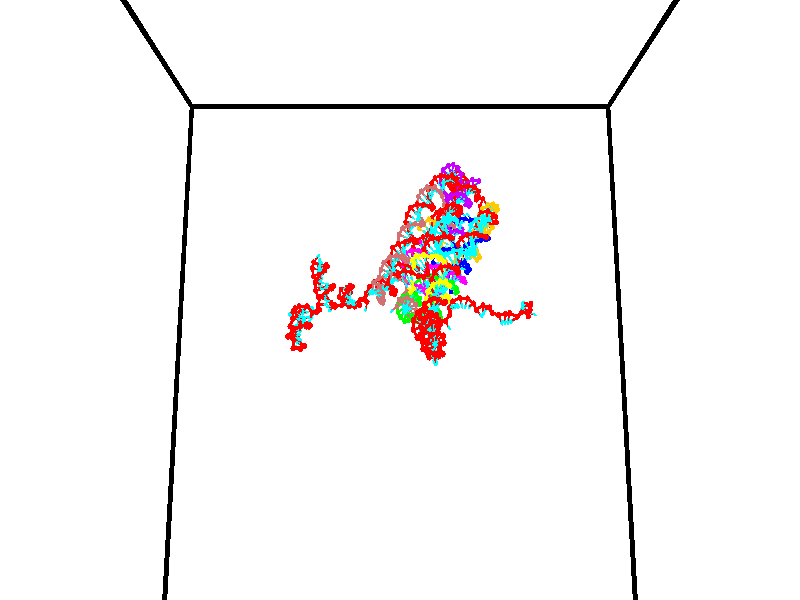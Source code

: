 // switches for output
#declare DRAW_BASES = 1; // possible values are 0, 1; only relevant for DNA ribbons
#declare DRAW_BASES_TYPE = 3; // possible values are 1, 2, 3; only relevant for DNA ribbons
#declare DRAW_FOG = 0; // set to 1 to enable fog

#include "colors.inc"

#include "transforms.inc"
background { rgb <1, 1, 1>}

#default {
   normal{
       ripples 0.25
       frequency 0.20
       turbulence 0.2
       lambda 5
   }
	finish {
		phong 0.1
		phong_size 40.
	}
}

// original window dimensions: 1024x640


// camera settings

camera {
	sky <0, 0.179814, -0.983701>
	up <0, 0.179814, -0.983701>
	right 1.6 * <1, 0, 0>
	location <35, 94.9851, 44.8844>
	look_at <35, 29.7336, 32.9568>
	direction <0, -65.2515, -11.9276>
	angle 67.0682
}


# declare cpy_camera_pos = <35, 94.9851, 44.8844>;
# if (DRAW_FOG = 1)
fog {
	fog_type 2
	up vnormalize(cpy_camera_pos)
	color rgbt<1,1,1,0.3>
	distance 1e-5
	fog_alt 3e-3
	fog_offset 56
}
# end


// LIGHTS

# declare lum = 6;
global_settings {
	ambient_light rgb lum * <0.05, 0.05, 0.05>
	max_trace_level 15
}# declare cpy_direct_light_amount = 0.25;
light_source
{	1000 * <-1, -1.16352, -0.803886>,
	rgb lum * cpy_direct_light_amount
	parallel
}

light_source
{	1000 * <1, 1.16352, 0.803886>,
	rgb lum * cpy_direct_light_amount
	parallel
}

// strand 0

// nucleotide -1

// particle -1
sphere {
	<24.492006, 35.389683, 34.699898> 0.250000
	pigment { color rgbt <1,0,0,0> }
	no_shadow
}
cylinder {
	<24.213575, 35.217701, 34.929893>,  <24.046516, 35.114513, 35.067890>, 0.100000
	pigment { color rgbt <1,0,0,0> }
	no_shadow
}
cylinder {
	<24.213575, 35.217701, 34.929893>,  <24.492006, 35.389683, 34.699898>, 0.100000
	pigment { color rgbt <1,0,0,0> }
	no_shadow
}

// particle -1
sphere {
	<24.213575, 35.217701, 34.929893> 0.100000
	pigment { color rgbt <1,0,0,0> }
	no_shadow
}
sphere {
	0, 1
	scale<0.080000,0.200000,0.300000>
	matrix <0.288817, -0.900891, -0.324007,
		0.657313, -0.059467, 0.751268,
		-0.696078, -0.429953, 0.574992,
		24.004751, 35.088715, 35.102390>
	pigment { color rgbt <0,1,1,0> }
	no_shadow
}
cylinder {
	<24.673601, 35.007202, 35.277596>,  <24.492006, 35.389683, 34.699898>, 0.130000
	pigment { color rgbt <1,0,0,0> }
	no_shadow
}

// nucleotide -1

// particle -1
sphere {
	<24.673601, 35.007202, 35.277596> 0.250000
	pigment { color rgbt <1,0,0,0> }
	no_shadow
}
cylinder {
	<24.734613, 34.748688, 35.576672>,  <24.771221, 34.593578, 35.756119>, 0.100000
	pigment { color rgbt <1,0,0,0> }
	no_shadow
}
cylinder {
	<24.734613, 34.748688, 35.576672>,  <24.673601, 35.007202, 35.277596>, 0.100000
	pigment { color rgbt <1,0,0,0> }
	no_shadow
}

// particle -1
sphere {
	<24.734613, 34.748688, 35.576672> 0.100000
	pigment { color rgbt <1,0,0,0> }
	no_shadow
}
sphere {
	0, 1
	scale<0.080000,0.200000,0.300000>
	matrix <0.302406, -0.689737, -0.657885,
		0.940896, 0.326455, 0.090235,
		0.152532, -0.646289, 0.747693,
		24.780373, 34.554802, 35.800980>
	pigment { color rgbt <0,1,1,0> }
	no_shadow
}
cylinder {
	<24.964830, 35.710964, 35.141037>,  <24.673601, 35.007202, 35.277596>, 0.130000
	pigment { color rgbt <1,0,0,0> }
	no_shadow
}

// nucleotide -1

// particle -1
sphere {
	<24.964830, 35.710964, 35.141037> 0.250000
	pigment { color rgbt <1,0,0,0> }
	no_shadow
}
cylinder {
	<25.336821, 35.578163, 35.077888>,  <25.560015, 35.498482, 35.040001>, 0.100000
	pigment { color rgbt <1,0,0,0> }
	no_shadow
}
cylinder {
	<25.336821, 35.578163, 35.077888>,  <24.964830, 35.710964, 35.141037>, 0.100000
	pigment { color rgbt <1,0,0,0> }
	no_shadow
}

// particle -1
sphere {
	<25.336821, 35.578163, 35.077888> 0.100000
	pigment { color rgbt <1,0,0,0> }
	no_shadow
}
sphere {
	0, 1
	scale<0.080000,0.200000,0.300000>
	matrix <0.271632, 0.331200, 0.903617,
		-0.247716, -0.883223, 0.398190,
		0.929975, -0.332001, -0.157868,
		25.615812, 35.478561, 35.030529>
	pigment { color rgbt <0,1,1,0> }
	no_shadow
}
cylinder {
	<25.151918, 35.327484, 35.762615>,  <24.964830, 35.710964, 35.141037>, 0.130000
	pigment { color rgbt <1,0,0,0> }
	no_shadow
}

// nucleotide -1

// particle -1
sphere {
	<25.151918, 35.327484, 35.762615> 0.250000
	pigment { color rgbt <1,0,0,0> }
	no_shadow
}
cylinder {
	<25.505917, 35.429657, 35.606903>,  <25.718315, 35.490959, 35.513474>, 0.100000
	pigment { color rgbt <1,0,0,0> }
	no_shadow
}
cylinder {
	<25.505917, 35.429657, 35.606903>,  <25.151918, 35.327484, 35.762615>, 0.100000
	pigment { color rgbt <1,0,0,0> }
	no_shadow
}

// particle -1
sphere {
	<25.505917, 35.429657, 35.606903> 0.100000
	pigment { color rgbt <1,0,0,0> }
	no_shadow
}
sphere {
	0, 1
	scale<0.080000,0.200000,0.300000>
	matrix <0.282448, 0.370147, 0.884994,
		0.370147, -0.893166, 0.255432,
		-0.884994, -0.255432, 0.389282,
		25.771416, 35.506287, 35.490120>
	pigment { color rgbt <0,1,1,0> }
	no_shadow
}
cylinder {
	<25.657011, 34.963448, 36.172962>,  <25.151918, 35.327484, 35.762615>, 0.130000
	pigment { color rgbt <1,0,0,0> }
	no_shadow
}

// nucleotide -1

// particle -1
sphere {
	<25.657011, 34.963448, 36.172962> 0.250000
	pigment { color rgbt <1,0,0,0> }
	no_shadow
}
cylinder {
	<25.819954, 35.285793, 36.001080>,  <25.917719, 35.479198, 35.897949>, 0.100000
	pigment { color rgbt <1,0,0,0> }
	no_shadow
}
cylinder {
	<25.819954, 35.285793, 36.001080>,  <25.657011, 34.963448, 36.172962>, 0.100000
	pigment { color rgbt <1,0,0,0> }
	no_shadow
}

// particle -1
sphere {
	<25.819954, 35.285793, 36.001080> 0.100000
	pigment { color rgbt <1,0,0,0> }
	no_shadow
}
sphere {
	0, 1
	scale<0.080000,0.200000,0.300000>
	matrix <0.157137, 0.401650, 0.902212,
		0.899649, -0.435045, 0.036984,
		0.407357, 0.805862, -0.429705,
		25.942162, 35.527554, 35.872169>
	pigment { color rgbt <0,1,1,0> }
	no_shadow
}
cylinder {
	<25.570210, 35.760468, 36.201237>,  <25.657011, 34.963448, 36.172962>, 0.130000
	pigment { color rgbt <1,0,0,0> }
	no_shadow
}

// nucleotide -1

// particle -1
sphere {
	<25.570210, 35.760468, 36.201237> 0.250000
	pigment { color rgbt <1,0,0,0> }
	no_shadow
}
cylinder {
	<25.558609, 36.045326, 35.920666>,  <25.551649, 36.216244, 35.752323>, 0.100000
	pigment { color rgbt <1,0,0,0> }
	no_shadow
}
cylinder {
	<25.558609, 36.045326, 35.920666>,  <25.570210, 35.760468, 36.201237>, 0.100000
	pigment { color rgbt <1,0,0,0> }
	no_shadow
}

// particle -1
sphere {
	<25.558609, 36.045326, 35.920666> 0.100000
	pigment { color rgbt <1,0,0,0> }
	no_shadow
}
sphere {
	0, 1
	scale<0.080000,0.200000,0.300000>
	matrix <0.041224, 0.701978, 0.711005,
		0.998729, -0.008294, -0.049718,
		-0.029004, 0.712151, -0.701428,
		25.549908, 36.258972, 35.710236>
	pigment { color rgbt <0,1,1,0> }
	no_shadow
}
cylinder {
	<26.090252, 36.346100, 36.379311>,  <25.570210, 35.760468, 36.201237>, 0.130000
	pigment { color rgbt <1,0,0,0> }
	no_shadow
}

// nucleotide -1

// particle -1
sphere {
	<26.090252, 36.346100, 36.379311> 0.250000
	pigment { color rgbt <1,0,0,0> }
	no_shadow
}
cylinder {
	<25.809233, 36.522537, 36.155933>,  <25.640621, 36.628399, 36.021908>, 0.100000
	pigment { color rgbt <1,0,0,0> }
	no_shadow
}
cylinder {
	<25.809233, 36.522537, 36.155933>,  <26.090252, 36.346100, 36.379311>, 0.100000
	pigment { color rgbt <1,0,0,0> }
	no_shadow
}

// particle -1
sphere {
	<25.809233, 36.522537, 36.155933> 0.100000
	pigment { color rgbt <1,0,0,0> }
	no_shadow
}
sphere {
	0, 1
	scale<0.080000,0.200000,0.300000>
	matrix <-0.162182, 0.664845, 0.729163,
		0.692907, 0.602843, -0.395550,
		-0.702550, 0.441091, -0.558446,
		25.598467, 36.654865, 35.988400>
	pigment { color rgbt <0,1,1,0> }
	no_shadow
}
cylinder {
	<26.300882, 37.014236, 36.370781>,  <26.090252, 36.346100, 36.379311>, 0.130000
	pigment { color rgbt <1,0,0,0> }
	no_shadow
}

// nucleotide -1

// particle -1
sphere {
	<26.300882, 37.014236, 36.370781> 0.250000
	pigment { color rgbt <1,0,0,0> }
	no_shadow
}
cylinder {
	<25.901499, 36.999287, 36.354385>,  <25.661869, 36.990318, 36.344547>, 0.100000
	pigment { color rgbt <1,0,0,0> }
	no_shadow
}
cylinder {
	<25.901499, 36.999287, 36.354385>,  <26.300882, 37.014236, 36.370781>, 0.100000
	pigment { color rgbt <1,0,0,0> }
	no_shadow
}

// particle -1
sphere {
	<25.901499, 36.999287, 36.354385> 0.100000
	pigment { color rgbt <1,0,0,0> }
	no_shadow
}
sphere {
	0, 1
	scale<0.080000,0.200000,0.300000>
	matrix <-0.055242, 0.737133, 0.673486,
		0.005047, 0.674713, -0.738063,
		-0.998460, -0.037373, -0.040993,
		25.601961, 36.988075, 36.342087>
	pigment { color rgbt <0,1,1,0> }
	no_shadow
}
cylinder {
	<26.093952, 37.768173, 36.398827>,  <26.300882, 37.014236, 36.370781>, 0.130000
	pigment { color rgbt <1,0,0,0> }
	no_shadow
}

// nucleotide -1

// particle -1
sphere {
	<26.093952, 37.768173, 36.398827> 0.250000
	pigment { color rgbt <1,0,0,0> }
	no_shadow
}
cylinder {
	<25.769754, 37.548416, 36.480083>,  <25.575235, 37.416561, 36.528839>, 0.100000
	pigment { color rgbt <1,0,0,0> }
	no_shadow
}
cylinder {
	<25.769754, 37.548416, 36.480083>,  <26.093952, 37.768173, 36.398827>, 0.100000
	pigment { color rgbt <1,0,0,0> }
	no_shadow
}

// particle -1
sphere {
	<25.769754, 37.548416, 36.480083> 0.100000
	pigment { color rgbt <1,0,0,0> }
	no_shadow
}
sphere {
	0, 1
	scale<0.080000,0.200000,0.300000>
	matrix <-0.169436, 0.551877, 0.816532,
		-0.560706, 0.627374, -0.540379,
		-0.810494, -0.549394, 0.203141,
		25.526606, 37.383598, 36.541027>
	pigment { color rgbt <0,1,1,0> }
	no_shadow
}
cylinder {
	<25.571661, 38.266018, 36.601494>,  <26.093952, 37.768173, 36.398827>, 0.130000
	pigment { color rgbt <1,0,0,0> }
	no_shadow
}

// nucleotide -1

// particle -1
sphere {
	<25.571661, 38.266018, 36.601494> 0.250000
	pigment { color rgbt <1,0,0,0> }
	no_shadow
}
cylinder {
	<25.468399, 37.917431, 36.768299>,  <25.406441, 37.708279, 36.868382>, 0.100000
	pigment { color rgbt <1,0,0,0> }
	no_shadow
}
cylinder {
	<25.468399, 37.917431, 36.768299>,  <25.571661, 38.266018, 36.601494>, 0.100000
	pigment { color rgbt <1,0,0,0> }
	no_shadow
}

// particle -1
sphere {
	<25.468399, 37.917431, 36.768299> 0.100000
	pigment { color rgbt <1,0,0,0> }
	no_shadow
}
sphere {
	0, 1
	scale<0.080000,0.200000,0.300000>
	matrix <-0.070343, 0.447454, 0.891536,
		-0.963539, 0.200821, -0.176814,
		-0.258156, -0.871468, 0.417013,
		25.390953, 37.655991, 36.893402>
	pigment { color rgbt <0,1,1,0> }
	no_shadow
}
cylinder {
	<24.922878, 38.482319, 36.974594>,  <25.571661, 38.266018, 36.601494>, 0.130000
	pigment { color rgbt <1,0,0,0> }
	no_shadow
}

// nucleotide -1

// particle -1
sphere {
	<24.922878, 38.482319, 36.974594> 0.250000
	pigment { color rgbt <1,0,0,0> }
	no_shadow
}
cylinder {
	<25.057793, 38.134830, 37.119682>,  <25.138742, 37.926338, 37.206734>, 0.100000
	pigment { color rgbt <1,0,0,0> }
	no_shadow
}
cylinder {
	<25.057793, 38.134830, 37.119682>,  <24.922878, 38.482319, 36.974594>, 0.100000
	pigment { color rgbt <1,0,0,0> }
	no_shadow
}

// particle -1
sphere {
	<25.057793, 38.134830, 37.119682> 0.100000
	pigment { color rgbt <1,0,0,0> }
	no_shadow
}
sphere {
	0, 1
	scale<0.080000,0.200000,0.300000>
	matrix <-0.187328, 0.315657, 0.930198,
		-0.922576, -0.381691, -0.056268,
		0.337287, -0.868719, 0.362719,
		25.158979, 37.874214, 37.228497>
	pigment { color rgbt <0,1,1,0> }
	no_shadow
}
cylinder {
	<24.372280, 38.188618, 37.437794>,  <24.922878, 38.482319, 36.974594>, 0.130000
	pigment { color rgbt <1,0,0,0> }
	no_shadow
}

// nucleotide -1

// particle -1
sphere {
	<24.372280, 38.188618, 37.437794> 0.250000
	pigment { color rgbt <1,0,0,0> }
	no_shadow
}
cylinder {
	<24.740137, 38.049202, 37.510212>,  <24.960852, 37.965553, 37.553661>, 0.100000
	pigment { color rgbt <1,0,0,0> }
	no_shadow
}
cylinder {
	<24.740137, 38.049202, 37.510212>,  <24.372280, 38.188618, 37.437794>, 0.100000
	pigment { color rgbt <1,0,0,0> }
	no_shadow
}

// particle -1
sphere {
	<24.740137, 38.049202, 37.510212> 0.100000
	pigment { color rgbt <1,0,0,0> }
	no_shadow
}
sphere {
	0, 1
	scale<0.080000,0.200000,0.300000>
	matrix <-0.067151, 0.314631, 0.946836,
		-0.386974, -0.882908, 0.265943,
		0.919643, -0.348542, 0.181042,
		25.016029, 37.944641, 37.564526>
	pigment { color rgbt <0,1,1,0> }
	no_shadow
}
cylinder {
	<24.995117, 38.487564, 37.692993>,  <24.372280, 38.188618, 37.437794>, 0.130000
	pigment { color rgbt <1,0,0,0> }
	no_shadow
}

// nucleotide -1

// particle -1
sphere {
	<24.995117, 38.487564, 37.692993> 0.250000
	pigment { color rgbt <1,0,0,0> }
	no_shadow
}
cylinder {
	<25.255835, 38.790871, 37.698654>,  <25.412266, 38.972855, 37.702049>, 0.100000
	pigment { color rgbt <1,0,0,0> }
	no_shadow
}
cylinder {
	<25.255835, 38.790871, 37.698654>,  <24.995117, 38.487564, 37.692993>, 0.100000
	pigment { color rgbt <1,0,0,0> }
	no_shadow
}

// particle -1
sphere {
	<25.255835, 38.790871, 37.698654> 0.100000
	pigment { color rgbt <1,0,0,0> }
	no_shadow
}
sphere {
	0, 1
	scale<0.080000,0.200000,0.300000>
	matrix <-0.416283, 0.342112, 0.842418,
		0.633934, -0.554973, 0.538639,
		0.651794, 0.758264, 0.014150,
		25.451372, 39.018349, 37.702900>
	pigment { color rgbt <0,1,1,0> }
	no_shadow
}
cylinder {
	<24.965029, 38.561398, 38.414116>,  <24.995117, 38.487564, 37.692993>, 0.130000
	pigment { color rgbt <1,0,0,0> }
	no_shadow
}

// nucleotide -1

// particle -1
sphere {
	<24.965029, 38.561398, 38.414116> 0.250000
	pigment { color rgbt <1,0,0,0> }
	no_shadow
}
cylinder {
	<24.890589, 38.168720, 38.430374>,  <24.845924, 37.933113, 38.440128>, 0.100000
	pigment { color rgbt <1,0,0,0> }
	no_shadow
}
cylinder {
	<24.890589, 38.168720, 38.430374>,  <24.965029, 38.561398, 38.414116>, 0.100000
	pigment { color rgbt <1,0,0,0> }
	no_shadow
}

// particle -1
sphere {
	<24.890589, 38.168720, 38.430374> 0.100000
	pigment { color rgbt <1,0,0,0> }
	no_shadow
}
sphere {
	0, 1
	scale<0.080000,0.200000,0.300000>
	matrix <0.405169, -0.114365, -0.907061,
		0.895100, -0.152337, 0.419033,
		-0.186102, -0.981689, 0.040646,
		24.834759, 37.874214, 38.442570>
	pigment { color rgbt <0,1,1,0> }
	no_shadow
}
cylinder {
	<25.573009, 38.104446, 38.395786>,  <24.965029, 38.561398, 38.414116>, 0.130000
	pigment { color rgbt <1,0,0,0> }
	no_shadow
}

// nucleotide -1

// particle -1
sphere {
	<25.573009, 38.104446, 38.395786> 0.250000
	pigment { color rgbt <1,0,0,0> }
	no_shadow
}
cylinder {
	<25.251608, 37.920712, 38.244320>,  <25.058767, 37.810471, 38.153439>, 0.100000
	pigment { color rgbt <1,0,0,0> }
	no_shadow
}
cylinder {
	<25.251608, 37.920712, 38.244320>,  <25.573009, 38.104446, 38.395786>, 0.100000
	pigment { color rgbt <1,0,0,0> }
	no_shadow
}

// particle -1
sphere {
	<25.251608, 37.920712, 38.244320> 0.100000
	pigment { color rgbt <1,0,0,0> }
	no_shadow
}
sphere {
	0, 1
	scale<0.080000,0.200000,0.300000>
	matrix <0.558370, -0.360978, -0.746939,
		0.206409, -0.811604, 0.546529,
		-0.803504, -0.459341, -0.378666,
		25.010557, 37.782909, 38.130718>
	pigment { color rgbt <0,1,1,0> }
	no_shadow
}
cylinder {
	<25.846233, 37.515644, 38.097588>,  <25.573009, 38.104446, 38.395786>, 0.130000
	pigment { color rgbt <1,0,0,0> }
	no_shadow
}

// nucleotide -1

// particle -1
sphere {
	<25.846233, 37.515644, 38.097588> 0.250000
	pigment { color rgbt <1,0,0,0> }
	no_shadow
}
cylinder {
	<25.473204, 37.521381, 37.953308>,  <25.249386, 37.524826, 37.866741>, 0.100000
	pigment { color rgbt <1,0,0,0> }
	no_shadow
}
cylinder {
	<25.473204, 37.521381, 37.953308>,  <25.846233, 37.515644, 38.097588>, 0.100000
	pigment { color rgbt <1,0,0,0> }
	no_shadow
}

// particle -1
sphere {
	<25.473204, 37.521381, 37.953308> 0.100000
	pigment { color rgbt <1,0,0,0> }
	no_shadow
}
sphere {
	0, 1
	scale<0.080000,0.200000,0.300000>
	matrix <0.319768, -0.430822, -0.843884,
		-0.167504, -0.902323, 0.397185,
		-0.932572, 0.014347, -0.360699,
		25.193432, 37.525684, 37.845097>
	pigment { color rgbt <0,1,1,0> }
	no_shadow
}
cylinder {
	<25.527248, 36.736923, 37.994926>,  <25.846233, 37.515644, 38.097588>, 0.130000
	pigment { color rgbt <1,0,0,0> }
	no_shadow
}

// nucleotide -1

// particle -1
sphere {
	<25.527248, 36.736923, 37.994926> 0.250000
	pigment { color rgbt <1,0,0,0> }
	no_shadow
}
cylinder {
	<25.431021, 37.047894, 37.762466>,  <25.373283, 37.234474, 37.622990>, 0.100000
	pigment { color rgbt <1,0,0,0> }
	no_shadow
}
cylinder {
	<25.431021, 37.047894, 37.762466>,  <25.527248, 36.736923, 37.994926>, 0.100000
	pigment { color rgbt <1,0,0,0> }
	no_shadow
}

// particle -1
sphere {
	<25.431021, 37.047894, 37.762466> 0.100000
	pigment { color rgbt <1,0,0,0> }
	no_shadow
}
sphere {
	0, 1
	scale<0.080000,0.200000,0.300000>
	matrix <0.160743, -0.558554, -0.813743,
		-0.957229, -0.289178, 0.009406,
		-0.240571, 0.777427, -0.581148,
		25.358849, 37.281120, 37.588123>
	pigment { color rgbt <0,1,1,0> }
	no_shadow
}
cylinder {
	<25.043079, 36.418816, 37.430954>,  <25.527248, 36.736923, 37.994926>, 0.130000
	pigment { color rgbt <1,0,0,0> }
	no_shadow
}

// nucleotide -1

// particle -1
sphere {
	<25.043079, 36.418816, 37.430954> 0.250000
	pigment { color rgbt <1,0,0,0> }
	no_shadow
}
cylinder {
	<25.143875, 36.776962, 37.284084>,  <25.204351, 36.991852, 37.195961>, 0.100000
	pigment { color rgbt <1,0,0,0> }
	no_shadow
}
cylinder {
	<25.143875, 36.776962, 37.284084>,  <25.043079, 36.418816, 37.430954>, 0.100000
	pigment { color rgbt <1,0,0,0> }
	no_shadow
}

// particle -1
sphere {
	<25.143875, 36.776962, 37.284084> 0.100000
	pigment { color rgbt <1,0,0,0> }
	no_shadow
}
sphere {
	0, 1
	scale<0.080000,0.200000,0.300000>
	matrix <-0.130613, -0.344483, -0.929662,
		-0.958876, 0.282222, 0.030141,
		0.251988, 0.895367, -0.367179,
		25.219471, 37.045574, 37.173931>
	pigment { color rgbt <0,1,1,0> }
	no_shadow
}
cylinder {
	<24.533186, 36.717224, 37.050076>,  <25.043079, 36.418816, 37.430954>, 0.130000
	pigment { color rgbt <1,0,0,0> }
	no_shadow
}

// nucleotide -1

// particle -1
sphere {
	<24.533186, 36.717224, 37.050076> 0.250000
	pigment { color rgbt <1,0,0,0> }
	no_shadow
}
cylinder {
	<24.861832, 36.876057, 36.886478>,  <25.059019, 36.971355, 36.788319>, 0.100000
	pigment { color rgbt <1,0,0,0> }
	no_shadow
}
cylinder {
	<24.861832, 36.876057, 36.886478>,  <24.533186, 36.717224, 37.050076>, 0.100000
	pigment { color rgbt <1,0,0,0> }
	no_shadow
}

// particle -1
sphere {
	<24.861832, 36.876057, 36.886478> 0.100000
	pigment { color rgbt <1,0,0,0> }
	no_shadow
}
sphere {
	0, 1
	scale<0.080000,0.200000,0.300000>
	matrix <-0.308446, -0.293694, -0.904768,
		-0.479387, 0.869522, -0.118825,
		0.821614, 0.397083, -0.408993,
		25.108316, 36.995182, 36.763779>
	pigment { color rgbt <0,1,1,0> }
	no_shadow
}
cylinder {
	<24.315092, 36.896652, 36.434654>,  <24.533186, 36.717224, 37.050076>, 0.130000
	pigment { color rgbt <1,0,0,0> }
	no_shadow
}

// nucleotide -1

// particle -1
sphere {
	<24.315092, 36.896652, 36.434654> 0.250000
	pigment { color rgbt <1,0,0,0> }
	no_shadow
}
cylinder {
	<24.713238, 36.904705, 36.397034>,  <24.952126, 36.909538, 36.374462>, 0.100000
	pigment { color rgbt <1,0,0,0> }
	no_shadow
}
cylinder {
	<24.713238, 36.904705, 36.397034>,  <24.315092, 36.896652, 36.434654>, 0.100000
	pigment { color rgbt <1,0,0,0> }
	no_shadow
}

// particle -1
sphere {
	<24.713238, 36.904705, 36.397034> 0.100000
	pigment { color rgbt <1,0,0,0> }
	no_shadow
}
sphere {
	0, 1
	scale<0.080000,0.200000,0.300000>
	matrix <-0.083829, -0.297875, -0.950917,
		-0.047161, 0.954392, -0.294807,
		0.995364, 0.020132, -0.094054,
		25.011847, 36.910744, 36.368816>
	pigment { color rgbt <0,1,1,0> }
	no_shadow
}
cylinder {
	<24.522591, 36.647800, 35.757095>,  <24.315092, 36.896652, 36.434654>, 0.130000
	pigment { color rgbt <1,0,0,0> }
	no_shadow
}

// nucleotide -1

// particle -1
sphere {
	<24.522591, 36.647800, 35.757095> 0.250000
	pigment { color rgbt <1,0,0,0> }
	no_shadow
}
cylinder {
	<24.855453, 36.860222, 35.820965>,  <25.055172, 36.987675, 35.859287>, 0.100000
	pigment { color rgbt <1,0,0,0> }
	no_shadow
}
cylinder {
	<24.855453, 36.860222, 35.820965>,  <24.522591, 36.647800, 35.757095>, 0.100000
	pigment { color rgbt <1,0,0,0> }
	no_shadow
}

// particle -1
sphere {
	<24.855453, 36.860222, 35.820965> 0.100000
	pigment { color rgbt <1,0,0,0> }
	no_shadow
}
sphere {
	0, 1
	scale<0.080000,0.200000,0.300000>
	matrix <0.342663, -0.266047, -0.901000,
		-0.436000, 0.804487, -0.403366,
		0.832157, 0.531055, 0.159671,
		25.105101, 37.019539, 35.868866>
	pigment { color rgbt <0,1,1,0> }
	no_shadow
}
cylinder {
	<24.604485, 37.053070, 35.222679>,  <24.522591, 36.647800, 35.757095>, 0.130000
	pigment { color rgbt <1,0,0,0> }
	no_shadow
}

// nucleotide -1

// particle -1
sphere {
	<24.604485, 37.053070, 35.222679> 0.250000
	pigment { color rgbt <1,0,0,0> }
	no_shadow
}
cylinder {
	<24.937681, 36.950779, 35.418938>,  <25.137600, 36.889404, 35.536694>, 0.100000
	pigment { color rgbt <1,0,0,0> }
	no_shadow
}
cylinder {
	<24.937681, 36.950779, 35.418938>,  <24.604485, 37.053070, 35.222679>, 0.100000
	pigment { color rgbt <1,0,0,0> }
	no_shadow
}

// particle -1
sphere {
	<24.937681, 36.950779, 35.418938> 0.100000
	pigment { color rgbt <1,0,0,0> }
	no_shadow
}
sphere {
	0, 1
	scale<0.080000,0.200000,0.300000>
	matrix <0.289651, -0.554004, -0.780501,
		0.471411, 0.792266, -0.387410,
		0.832991, -0.255724, 0.490644,
		25.187578, 36.874062, 35.566132>
	pigment { color rgbt <0,1,1,0> }
	no_shadow
}
cylinder {
	<25.208021, 37.204323, 34.847912>,  <24.604485, 37.053070, 35.222679>, 0.130000
	pigment { color rgbt <1,0,0,0> }
	no_shadow
}

// nucleotide -1

// particle -1
sphere {
	<25.208021, 37.204323, 34.847912> 0.250000
	pigment { color rgbt <1,0,0,0> }
	no_shadow
}
cylinder {
	<25.315329, 36.911873, 35.098827>,  <25.379713, 36.736404, 35.249374>, 0.100000
	pigment { color rgbt <1,0,0,0> }
	no_shadow
}
cylinder {
	<25.315329, 36.911873, 35.098827>,  <25.208021, 37.204323, 34.847912>, 0.100000
	pigment { color rgbt <1,0,0,0> }
	no_shadow
}

// particle -1
sphere {
	<25.315329, 36.911873, 35.098827> 0.100000
	pigment { color rgbt <1,0,0,0> }
	no_shadow
}
sphere {
	0, 1
	scale<0.080000,0.200000,0.300000>
	matrix <0.187522, -0.599066, -0.778431,
		0.944917, 0.326457, -0.023608,
		0.268267, -0.731126, 0.627286,
		25.395809, 36.692535, 35.287014>
	pigment { color rgbt <0,1,1,0> }
	no_shadow
}
cylinder {
	<25.961899, 36.947830, 34.802811>,  <25.208021, 37.204323, 34.847912>, 0.130000
	pigment { color rgbt <1,0,0,0> }
	no_shadow
}

// nucleotide -1

// particle -1
sphere {
	<25.961899, 36.947830, 34.802811> 0.250000
	pigment { color rgbt <1,0,0,0> }
	no_shadow
}
cylinder {
	<25.720808, 36.648598, 34.913868>,  <25.576153, 36.469059, 34.980503>, 0.100000
	pigment { color rgbt <1,0,0,0> }
	no_shadow
}
cylinder {
	<25.720808, 36.648598, 34.913868>,  <25.961899, 36.947830, 34.802811>, 0.100000
	pigment { color rgbt <1,0,0,0> }
	no_shadow
}

// particle -1
sphere {
	<25.720808, 36.648598, 34.913868> 0.100000
	pigment { color rgbt <1,0,0,0> }
	no_shadow
}
sphere {
	0, 1
	scale<0.080000,0.200000,0.300000>
	matrix <0.256639, -0.511200, -0.820251,
		0.755550, -0.423134, 0.500102,
		-0.602728, -0.748086, 0.277644,
		25.539989, 36.424171, 34.997162>
	pigment { color rgbt <0,1,1,0> }
	no_shadow
}
cylinder {
	<26.385420, 36.614082, 35.259930>,  <25.961899, 36.947830, 34.802811>, 0.130000
	pigment { color rgbt <1,0,0,0> }
	no_shadow
}

// nucleotide -1

// particle -1
sphere {
	<26.385420, 36.614082, 35.259930> 0.250000
	pigment { color rgbt <1,0,0,0> }
	no_shadow
}
cylinder {
	<26.268780, 36.278870, 35.444393>,  <26.198795, 36.077740, 35.555069>, 0.100000
	pigment { color rgbt <1,0,0,0> }
	no_shadow
}
cylinder {
	<26.268780, 36.278870, 35.444393>,  <26.385420, 36.614082, 35.259930>, 0.100000
	pigment { color rgbt <1,0,0,0> }
	no_shadow
}

// particle -1
sphere {
	<26.268780, 36.278870, 35.444393> 0.100000
	pigment { color rgbt <1,0,0,0> }
	no_shadow
}
sphere {
	0, 1
	scale<0.080000,0.200000,0.300000>
	matrix <0.098062, -0.505758, -0.857084,
		0.951500, -0.204706, 0.229660,
		-0.291602, -0.838036, 0.461155,
		26.181299, 36.027458, 35.582741>
	pigment { color rgbt <0,1,1,0> }
	no_shadow
}
cylinder {
	<26.858082, 35.962009, 35.014606>,  <26.385420, 36.614082, 35.259930>, 0.130000
	pigment { color rgbt <1,0,0,0> }
	no_shadow
}

// nucleotide -1

// particle -1
sphere {
	<26.858082, 35.962009, 35.014606> 0.250000
	pigment { color rgbt <1,0,0,0> }
	no_shadow
}
cylinder {
	<26.516430, 35.814365, 35.161156>,  <26.311440, 35.725780, 35.249084>, 0.100000
	pigment { color rgbt <1,0,0,0> }
	no_shadow
}
cylinder {
	<26.516430, 35.814365, 35.161156>,  <26.858082, 35.962009, 35.014606>, 0.100000
	pigment { color rgbt <1,0,0,0> }
	no_shadow
}

// particle -1
sphere {
	<26.516430, 35.814365, 35.161156> 0.100000
	pigment { color rgbt <1,0,0,0> }
	no_shadow
}
sphere {
	0, 1
	scale<0.080000,0.200000,0.300000>
	matrix <-0.106293, -0.565699, -0.817732,
		0.509085, -0.737390, 0.443946,
		-0.854128, -0.369107, 0.366369,
		26.260191, 35.703632, 35.271065>
	pigment { color rgbt <0,1,1,0> }
	no_shadow
}
cylinder {
	<26.930899, 35.280476, 34.786644>,  <26.858082, 35.962009, 35.014606>, 0.130000
	pigment { color rgbt <1,0,0,0> }
	no_shadow
}

// nucleotide -1

// particle -1
sphere {
	<26.930899, 35.280476, 34.786644> 0.250000
	pigment { color rgbt <1,0,0,0> }
	no_shadow
}
cylinder {
	<26.543663, 35.348103, 34.860638>,  <26.311321, 35.388680, 34.905033>, 0.100000
	pigment { color rgbt <1,0,0,0> }
	no_shadow
}
cylinder {
	<26.543663, 35.348103, 34.860638>,  <26.930899, 35.280476, 34.786644>, 0.100000
	pigment { color rgbt <1,0,0,0> }
	no_shadow
}

// particle -1
sphere {
	<26.543663, 35.348103, 34.860638> 0.100000
	pigment { color rgbt <1,0,0,0> }
	no_shadow
}
sphere {
	0, 1
	scale<0.080000,0.200000,0.300000>
	matrix <-0.245514, -0.491779, -0.835390,
		-0.050266, -0.854148, 0.517594,
		-0.968089, 0.169069, 0.184986,
		26.253237, 35.398823, 34.916134>
	pigment { color rgbt <0,1,1,0> }
	no_shadow
}
cylinder {
	<26.537849, 34.641026, 34.922054>,  <26.930899, 35.280476, 34.786644>, 0.130000
	pigment { color rgbt <1,0,0,0> }
	no_shadow
}

// nucleotide -1

// particle -1
sphere {
	<26.537849, 34.641026, 34.922054> 0.250000
	pigment { color rgbt <1,0,0,0> }
	no_shadow
}
cylinder {
	<26.293772, 34.907417, 34.750412>,  <26.147326, 35.067253, 34.647427>, 0.100000
	pigment { color rgbt <1,0,0,0> }
	no_shadow
}
cylinder {
	<26.293772, 34.907417, 34.750412>,  <26.537849, 34.641026, 34.922054>, 0.100000
	pigment { color rgbt <1,0,0,0> }
	no_shadow
}

// particle -1
sphere {
	<26.293772, 34.907417, 34.750412> 0.100000
	pigment { color rgbt <1,0,0,0> }
	no_shadow
}
sphere {
	0, 1
	scale<0.080000,0.200000,0.300000>
	matrix <-0.141503, -0.624538, -0.768068,
		-0.779514, -0.407949, 0.475326,
		-0.610192, 0.665981, -0.429110,
		26.110714, 35.107212, 34.621677>
	pigment { color rgbt <0,1,1,0> }
	no_shadow
}
cylinder {
	<26.682030, 34.459610, 34.213486>,  <26.537849, 34.641026, 34.922054>, 0.130000
	pigment { color rgbt <1,0,0,0> }
	no_shadow
}

// nucleotide -1

// particle -1
sphere {
	<26.682030, 34.459610, 34.213486> 0.250000
	pigment { color rgbt <1,0,0,0> }
	no_shadow
}
cylinder {
	<27.037413, 34.279007, 34.180553>,  <27.250643, 34.170647, 34.160793>, 0.100000
	pigment { color rgbt <1,0,0,0> }
	no_shadow
}
cylinder {
	<27.037413, 34.279007, 34.180553>,  <26.682030, 34.459610, 34.213486>, 0.100000
	pigment { color rgbt <1,0,0,0> }
	no_shadow
}

// particle -1
sphere {
	<27.037413, 34.279007, 34.180553> 0.100000
	pigment { color rgbt <1,0,0,0> }
	no_shadow
}
sphere {
	0, 1
	scale<0.080000,0.200000,0.300000>
	matrix <-0.176067, -0.169636, -0.969652,
		0.423839, 0.875993, -0.230210,
		0.888460, -0.451509, -0.082335,
		27.303951, 34.143555, 34.155853>
	pigment { color rgbt <0,1,1,0> }
	no_shadow
}
cylinder {
	<26.849806, 34.589127, 33.595093>,  <26.682030, 34.459610, 34.213486>, 0.130000
	pigment { color rgbt <1,0,0,0> }
	no_shadow
}

// nucleotide -1

// particle -1
sphere {
	<26.849806, 34.589127, 33.595093> 0.250000
	pigment { color rgbt <1,0,0,0> }
	no_shadow
}
cylinder {
	<27.096037, 34.280922, 33.661274>,  <27.243776, 34.096001, 33.700981>, 0.100000
	pigment { color rgbt <1,0,0,0> }
	no_shadow
}
cylinder {
	<27.096037, 34.280922, 33.661274>,  <26.849806, 34.589127, 33.595093>, 0.100000
	pigment { color rgbt <1,0,0,0> }
	no_shadow
}

// particle -1
sphere {
	<27.096037, 34.280922, 33.661274> 0.100000
	pigment { color rgbt <1,0,0,0> }
	no_shadow
}
sphere {
	0, 1
	scale<0.080000,0.200000,0.300000>
	matrix <0.094241, -0.136466, -0.986152,
		0.782420, 0.622646, -0.011391,
		0.615579, -0.770512, 0.165452,
		27.280710, 34.049767, 33.710911>
	pigment { color rgbt <0,1,1,0> }
	no_shadow
}
cylinder {
	<27.558317, 34.703651, 33.137554>,  <26.849806, 34.589127, 33.595093>, 0.130000
	pigment { color rgbt <1,0,0,0> }
	no_shadow
}

// nucleotide -1

// particle -1
sphere {
	<27.558317, 34.703651, 33.137554> 0.250000
	pigment { color rgbt <1,0,0,0> }
	no_shadow
}
cylinder {
	<27.456768, 34.327744, 33.229095>,  <27.395840, 34.102200, 33.284019>, 0.100000
	pigment { color rgbt <1,0,0,0> }
	no_shadow
}
cylinder {
	<27.456768, 34.327744, 33.229095>,  <27.558317, 34.703651, 33.137554>, 0.100000
	pigment { color rgbt <1,0,0,0> }
	no_shadow
}

// particle -1
sphere {
	<27.456768, 34.327744, 33.229095> 0.100000
	pigment { color rgbt <1,0,0,0> }
	no_shadow
}
sphere {
	0, 1
	scale<0.080000,0.200000,0.300000>
	matrix <0.078217, -0.255776, -0.963566,
		0.964070, -0.226722, 0.138441,
		-0.253871, -0.939774, 0.228853,
		27.380606, 34.045811, 33.297752>
	pigment { color rgbt <0,1,1,0> }
	no_shadow
}
cylinder {
	<27.993761, 34.234688, 32.793713>,  <27.558317, 34.703651, 33.137554>, 0.130000
	pigment { color rgbt <1,0,0,0> }
	no_shadow
}

// nucleotide -1

// particle -1
sphere {
	<27.993761, 34.234688, 32.793713> 0.250000
	pigment { color rgbt <1,0,0,0> }
	no_shadow
}
cylinder {
	<27.672890, 34.004253, 32.856487>,  <27.480368, 33.865993, 32.894154>, 0.100000
	pigment { color rgbt <1,0,0,0> }
	no_shadow
}
cylinder {
	<27.672890, 34.004253, 32.856487>,  <27.993761, 34.234688, 32.793713>, 0.100000
	pigment { color rgbt <1,0,0,0> }
	no_shadow
}

// particle -1
sphere {
	<27.672890, 34.004253, 32.856487> 0.100000
	pigment { color rgbt <1,0,0,0> }
	no_shadow
}
sphere {
	0, 1
	scale<0.080000,0.200000,0.300000>
	matrix <0.159142, -0.459621, -0.873740,
		0.575486, -0.675920, 0.460378,
		-0.802178, -0.576091, 0.156938,
		27.432236, 33.831425, 32.903568>
	pigment { color rgbt <0,1,1,0> }
	no_shadow
}
cylinder {
	<28.136198, 33.625492, 32.461838>,  <27.993761, 34.234688, 32.793713>, 0.130000
	pigment { color rgbt <1,0,0,0> }
	no_shadow
}

// nucleotide -1

// particle -1
sphere {
	<28.136198, 33.625492, 32.461838> 0.250000
	pigment { color rgbt <1,0,0,0> }
	no_shadow
}
cylinder {
	<27.742531, 33.606899, 32.530254>,  <27.506330, 33.595745, 32.571304>, 0.100000
	pigment { color rgbt <1,0,0,0> }
	no_shadow
}
cylinder {
	<27.742531, 33.606899, 32.530254>,  <28.136198, 33.625492, 32.461838>, 0.100000
	pigment { color rgbt <1,0,0,0> }
	no_shadow
}

// particle -1
sphere {
	<27.742531, 33.606899, 32.530254> 0.100000
	pigment { color rgbt <1,0,0,0> }
	no_shadow
}
sphere {
	0, 1
	scale<0.080000,0.200000,0.300000>
	matrix <-0.111732, -0.586431, -0.802256,
		0.137597, -0.808664, 0.571952,
		-0.984166, -0.046483, 0.171044,
		27.447281, 33.592953, 32.581566>
	pigment { color rgbt <0,1,1,0> }
	no_shadow
}
cylinder {
	<27.980555, 32.929249, 32.299610>,  <28.136198, 33.625492, 32.461838>, 0.130000
	pigment { color rgbt <1,0,0,0> }
	no_shadow
}

// nucleotide -1

// particle -1
sphere {
	<27.980555, 32.929249, 32.299610> 0.250000
	pigment { color rgbt <1,0,0,0> }
	no_shadow
}
cylinder {
	<27.661253, 33.167393, 32.263088>,  <27.469671, 33.310280, 32.241173>, 0.100000
	pigment { color rgbt <1,0,0,0> }
	no_shadow
}
cylinder {
	<27.661253, 33.167393, 32.263088>,  <27.980555, 32.929249, 32.299610>, 0.100000
	pigment { color rgbt <1,0,0,0> }
	no_shadow
}

// particle -1
sphere {
	<27.661253, 33.167393, 32.263088> 0.100000
	pigment { color rgbt <1,0,0,0> }
	no_shadow
}
sphere {
	0, 1
	scale<0.080000,0.200000,0.300000>
	matrix <-0.199858, -0.404819, -0.892289,
		-0.568194, -0.694025, 0.442136,
		-0.798256, 0.595357, -0.091309,
		27.421776, 33.346001, 32.235695>
	pigment { color rgbt <0,1,1,0> }
	no_shadow
}
cylinder {
	<27.273392, 32.759071, 32.442894>,  <27.980555, 32.929249, 32.299610>, 0.130000
	pigment { color rgbt <1,0,0,0> }
	no_shadow
}

// nucleotide -1

// particle -1
sphere {
	<27.273392, 32.759071, 32.442894> 0.250000
	pigment { color rgbt <1,0,0,0> }
	no_shadow
}
cylinder {
	<26.943308, 32.980022, 32.395718>,  <26.745258, 33.112595, 32.367413>, 0.100000
	pigment { color rgbt <1,0,0,0> }
	no_shadow
}
cylinder {
	<26.943308, 32.980022, 32.395718>,  <27.273392, 32.759071, 32.442894>, 0.100000
	pigment { color rgbt <1,0,0,0> }
	no_shadow
}

// particle -1
sphere {
	<26.943308, 32.980022, 32.395718> 0.100000
	pigment { color rgbt <1,0,0,0> }
	no_shadow
}
sphere {
	0, 1
	scale<0.080000,0.200000,0.300000>
	matrix <-0.097011, -0.344308, -0.933831,
		-0.556433, -0.759165, 0.337713,
		-0.825209, 0.552377, -0.117937,
		26.695745, 33.145737, 32.360336>
	pigment { color rgbt <0,1,1,0> }
	no_shadow
}
cylinder {
	<26.547192, 32.541473, 32.374798>,  <27.273392, 32.759071, 32.442894>, 0.130000
	pigment { color rgbt <1,0,0,0> }
	no_shadow
}

// nucleotide -1

// particle -1
sphere {
	<26.547192, 32.541473, 32.374798> 0.250000
	pigment { color rgbt <1,0,0,0> }
	no_shadow
}
cylinder {
	<26.597908, 32.867252, 32.148315>,  <26.628338, 33.062721, 32.012424>, 0.100000
	pigment { color rgbt <1,0,0,0> }
	no_shadow
}
cylinder {
	<26.597908, 32.867252, 32.148315>,  <26.547192, 32.541473, 32.374798>, 0.100000
	pigment { color rgbt <1,0,0,0> }
	no_shadow
}

// particle -1
sphere {
	<26.597908, 32.867252, 32.148315> 0.100000
	pigment { color rgbt <1,0,0,0> }
	no_shadow
}
sphere {
	0, 1
	scale<0.080000,0.200000,0.300000>
	matrix <-0.272285, -0.520314, -0.809404,
		-0.953827, 0.256795, 0.155792,
		0.126790, 0.814451, -0.566210,
		26.635944, 33.111588, 31.978453>
	pigment { color rgbt <0,1,1,0> }
	no_shadow
}
cylinder {
	<26.350952, 32.426109, 31.803108>,  <26.547192, 32.541473, 32.374798>, 0.130000
	pigment { color rgbt <1,0,0,0> }
	no_shadow
}

// nucleotide -1

// particle -1
sphere {
	<26.350952, 32.426109, 31.803108> 0.250000
	pigment { color rgbt <1,0,0,0> }
	no_shadow
}
cylinder {
	<26.487535, 32.759617, 31.629566>,  <26.569487, 32.959721, 31.525440>, 0.100000
	pigment { color rgbt <1,0,0,0> }
	no_shadow
}
cylinder {
	<26.487535, 32.759617, 31.629566>,  <26.350952, 32.426109, 31.803108>, 0.100000
	pigment { color rgbt <1,0,0,0> }
	no_shadow
}

// particle -1
sphere {
	<26.487535, 32.759617, 31.629566> 0.100000
	pigment { color rgbt <1,0,0,0> }
	no_shadow
}
sphere {
	0, 1
	scale<0.080000,0.200000,0.300000>
	matrix <-0.069546, -0.437921, -0.896320,
		-0.937320, 0.336231, -0.091547,
		0.341460, 0.833771, -0.433855,
		26.589973, 33.009747, 31.499409>
	pigment { color rgbt <0,1,1,0> }
	no_shadow
}
cylinder {
	<25.867657, 32.626198, 31.361856>,  <26.350952, 32.426109, 31.803108>, 0.130000
	pigment { color rgbt <1,0,0,0> }
	no_shadow
}

// nucleotide -1

// particle -1
sphere {
	<25.867657, 32.626198, 31.361856> 0.250000
	pigment { color rgbt <1,0,0,0> }
	no_shadow
}
cylinder {
	<26.205456, 32.786106, 31.219307>,  <26.408136, 32.882050, 31.133778>, 0.100000
	pigment { color rgbt <1,0,0,0> }
	no_shadow
}
cylinder {
	<26.205456, 32.786106, 31.219307>,  <25.867657, 32.626198, 31.361856>, 0.100000
	pigment { color rgbt <1,0,0,0> }
	no_shadow
}

// particle -1
sphere {
	<26.205456, 32.786106, 31.219307> 0.100000
	pigment { color rgbt <1,0,0,0> }
	no_shadow
}
sphere {
	0, 1
	scale<0.080000,0.200000,0.300000>
	matrix <-0.037673, -0.619438, -0.784141,
		-0.534230, 0.675632, -0.508055,
		0.844499, 0.399772, -0.356375,
		26.458805, 32.906036, 31.112394>
	pigment { color rgbt <0,1,1,0> }
	no_shadow
}
cylinder {
	<25.695753, 32.677925, 30.632048>,  <25.867657, 32.626198, 31.361856>, 0.130000
	pigment { color rgbt <1,0,0,0> }
	no_shadow
}

// nucleotide -1

// particle -1
sphere {
	<25.695753, 32.677925, 30.632048> 0.250000
	pigment { color rgbt <1,0,0,0> }
	no_shadow
}
cylinder {
	<26.091299, 32.684059, 30.691254>,  <26.328627, 32.687740, 30.726778>, 0.100000
	pigment { color rgbt <1,0,0,0> }
	no_shadow
}
cylinder {
	<26.091299, 32.684059, 30.691254>,  <25.695753, 32.677925, 30.632048>, 0.100000
	pigment { color rgbt <1,0,0,0> }
	no_shadow
}

// particle -1
sphere {
	<26.091299, 32.684059, 30.691254> 0.100000
	pigment { color rgbt <1,0,0,0> }
	no_shadow
}
sphere {
	0, 1
	scale<0.080000,0.200000,0.300000>
	matrix <0.134619, -0.516083, -0.845894,
		0.063415, 0.856402, -0.512401,
		0.988866, 0.015337, 0.148016,
		26.387959, 32.688660, 30.735659>
	pigment { color rgbt <0,1,1,0> }
	no_shadow
}
cylinder {
	<25.811497, 32.305447, 30.014223>,  <25.695753, 32.677925, 30.632048>, 0.130000
	pigment { color rgbt <1,0,0,0> }
	no_shadow
}

// nucleotide -1

// particle -1
sphere {
	<25.811497, 32.305447, 30.014223> 0.250000
	pigment { color rgbt <1,0,0,0> }
	no_shadow
}
cylinder {
	<26.080330, 32.433578, 29.747181>,  <26.241629, 32.510456, 29.586956>, 0.100000
	pigment { color rgbt <1,0,0,0> }
	no_shadow
}
cylinder {
	<26.080330, 32.433578, 29.747181>,  <25.811497, 32.305447, 30.014223>, 0.100000
	pigment { color rgbt <1,0,0,0> }
	no_shadow
}

// particle -1
sphere {
	<26.080330, 32.433578, 29.747181> 0.100000
	pigment { color rgbt <1,0,0,0> }
	no_shadow
}
sphere {
	0, 1
	scale<0.080000,0.200000,0.300000>
	matrix <0.530564, 0.420601, 0.735933,
		0.516535, -0.848814, 0.112723,
		0.672081, 0.320329, -0.667605,
		26.281954, 32.529678, 29.546900>
	pigment { color rgbt <0,1,1,0> }
	no_shadow
}
cylinder {
	<26.318188, 31.938496, 30.155750>,  <25.811497, 32.305447, 30.014223>, 0.130000
	pigment { color rgbt <1,0,0,0> }
	no_shadow
}

// nucleotide -1

// particle -1
sphere {
	<26.318188, 31.938496, 30.155750> 0.250000
	pigment { color rgbt <1,0,0,0> }
	no_shadow
}
cylinder {
	<26.377165, 32.303963, 30.004238>,  <26.412550, 32.523243, 29.913330>, 0.100000
	pigment { color rgbt <1,0,0,0> }
	no_shadow
}
cylinder {
	<26.377165, 32.303963, 30.004238>,  <26.318188, 31.938496, 30.155750>, 0.100000
	pigment { color rgbt <1,0,0,0> }
	no_shadow
}

// particle -1
sphere {
	<26.377165, 32.303963, 30.004238> 0.100000
	pigment { color rgbt <1,0,0,0> }
	no_shadow
}
sphere {
	0, 1
	scale<0.080000,0.200000,0.300000>
	matrix <0.574085, 0.232800, 0.785004,
		0.805412, -0.333194, -0.490197,
		0.147441, 0.913666, -0.378781,
		26.421398, 32.578064, 29.890604>
	pigment { color rgbt <0,1,1,0> }
	no_shadow
}
cylinder {
	<26.970547, 32.184082, 30.432661>,  <26.318188, 31.938496, 30.155750>, 0.130000
	pigment { color rgbt <1,0,0,0> }
	no_shadow
}

// nucleotide -1

// particle -1
sphere {
	<26.970547, 32.184082, 30.432661> 0.250000
	pigment { color rgbt <1,0,0,0> }
	no_shadow
}
cylinder {
	<26.767157, 32.504066, 30.305210>,  <26.645123, 32.696056, 30.228741>, 0.100000
	pigment { color rgbt <1,0,0,0> }
	no_shadow
}
cylinder {
	<26.767157, 32.504066, 30.305210>,  <26.970547, 32.184082, 30.432661>, 0.100000
	pigment { color rgbt <1,0,0,0> }
	no_shadow
}

// particle -1
sphere {
	<26.767157, 32.504066, 30.305210> 0.100000
	pigment { color rgbt <1,0,0,0> }
	no_shadow
}
sphere {
	0, 1
	scale<0.080000,0.200000,0.300000>
	matrix <0.292158, 0.508359, 0.810071,
		0.809998, 0.318812, -0.492201,
		-0.508475, 0.799956, -0.318626,
		26.614614, 32.744053, 30.209621>
	pigment { color rgbt <0,1,1,0> }
	no_shadow
}
cylinder {
	<27.326818, 32.834629, 30.524481>,  <26.970547, 32.184082, 30.432661>, 0.130000
	pigment { color rgbt <1,0,0,0> }
	no_shadow
}

// nucleotide -1

// particle -1
sphere {
	<27.326818, 32.834629, 30.524481> 0.250000
	pigment { color rgbt <1,0,0,0> }
	no_shadow
}
cylinder {
	<26.936136, 32.919189, 30.539181>,  <26.701727, 32.969925, 30.548000>, 0.100000
	pigment { color rgbt <1,0,0,0> }
	no_shadow
}
cylinder {
	<26.936136, 32.919189, 30.539181>,  <27.326818, 32.834629, 30.524481>, 0.100000
	pigment { color rgbt <1,0,0,0> }
	no_shadow
}

// particle -1
sphere {
	<26.936136, 32.919189, 30.539181> 0.100000
	pigment { color rgbt <1,0,0,0> }
	no_shadow
}
sphere {
	0, 1
	scale<0.080000,0.200000,0.300000>
	matrix <0.140638, 0.501354, 0.853736,
		0.162058, 0.839019, -0.519408,
		-0.976708, 0.211403, 0.036750,
		26.643124, 32.982609, 30.550205>
	pigment { color rgbt <0,1,1,0> }
	no_shadow
}
cylinder {
	<27.313789, 33.684135, 30.572620>,  <27.326818, 32.834629, 30.524481>, 0.130000
	pigment { color rgbt <1,0,0,0> }
	no_shadow
}

// nucleotide -1

// particle -1
sphere {
	<27.313789, 33.684135, 30.572620> 0.250000
	pigment { color rgbt <1,0,0,0> }
	no_shadow
}
cylinder {
	<27.058760, 33.441566, 30.762674>,  <26.905741, 33.296024, 30.876707>, 0.100000
	pigment { color rgbt <1,0,0,0> }
	no_shadow
}
cylinder {
	<27.058760, 33.441566, 30.762674>,  <27.313789, 33.684135, 30.572620>, 0.100000
	pigment { color rgbt <1,0,0,0> }
	no_shadow
}

// particle -1
sphere {
	<27.058760, 33.441566, 30.762674> 0.100000
	pigment { color rgbt <1,0,0,0> }
	no_shadow
}
sphere {
	0, 1
	scale<0.080000,0.200000,0.300000>
	matrix <0.102447, 0.544530, 0.832461,
		-0.763545, 0.579433, -0.285054,
		-0.637576, -0.606419, 0.475135,
		26.867487, 33.259640, 30.905214>
	pigment { color rgbt <0,1,1,0> }
	no_shadow
}
cylinder {
	<27.246952, 34.085316, 31.155287>,  <27.313789, 33.684135, 30.572620>, 0.130000
	pigment { color rgbt <1,0,0,0> }
	no_shadow
}

// nucleotide -1

// particle -1
sphere {
	<27.246952, 34.085316, 31.155287> 0.250000
	pigment { color rgbt <1,0,0,0> }
	no_shadow
}
cylinder {
	<27.082136, 33.734299, 31.253387>,  <26.983246, 33.523689, 31.312248>, 0.100000
	pigment { color rgbt <1,0,0,0> }
	no_shadow
}
cylinder {
	<27.082136, 33.734299, 31.253387>,  <27.246952, 34.085316, 31.155287>, 0.100000
	pigment { color rgbt <1,0,0,0> }
	no_shadow
}

// particle -1
sphere {
	<27.082136, 33.734299, 31.253387> 0.100000
	pigment { color rgbt <1,0,0,0> }
	no_shadow
}
sphere {
	0, 1
	scale<0.080000,0.200000,0.300000>
	matrix <0.137092, 0.206393, 0.968818,
		-0.900794, 0.432814, 0.035262,
		-0.412040, -0.877539, 0.245252,
		26.958525, 33.471039, 31.326963>
	pigment { color rgbt <0,1,1,0> }
	no_shadow
}
cylinder {
	<26.647331, 34.212147, 31.582102>,  <27.246952, 34.085316, 31.155287>, 0.130000
	pigment { color rgbt <1,0,0,0> }
	no_shadow
}

// nucleotide -1

// particle -1
sphere {
	<26.647331, 34.212147, 31.582102> 0.250000
	pigment { color rgbt <1,0,0,0> }
	no_shadow
}
cylinder {
	<26.741966, 33.834499, 31.673895>,  <26.798746, 33.607910, 31.728970>, 0.100000
	pigment { color rgbt <1,0,0,0> }
	no_shadow
}
cylinder {
	<26.741966, 33.834499, 31.673895>,  <26.647331, 34.212147, 31.582102>, 0.100000
	pigment { color rgbt <1,0,0,0> }
	no_shadow
}

// particle -1
sphere {
	<26.741966, 33.834499, 31.673895> 0.100000
	pigment { color rgbt <1,0,0,0> }
	no_shadow
}
sphere {
	0, 1
	scale<0.080000,0.200000,0.300000>
	matrix <-0.025977, 0.229956, 0.972854,
		-0.971263, -0.236124, 0.029879,
		0.236585, -0.944122, 0.229481,
		26.812943, 33.551262, 31.742739>
	pigment { color rgbt <0,1,1,0> }
	no_shadow
}
cylinder {
	<26.213013, 33.840115, 32.154629>,  <26.647331, 34.212147, 31.582102>, 0.130000
	pigment { color rgbt <1,0,0,0> }
	no_shadow
}

// nucleotide -1

// particle -1
sphere {
	<26.213013, 33.840115, 32.154629> 0.250000
	pigment { color rgbt <1,0,0,0> }
	no_shadow
}
cylinder {
	<26.590012, 33.706841, 32.165100>,  <26.816212, 33.626877, 32.171383>, 0.100000
	pigment { color rgbt <1,0,0,0> }
	no_shadow
}
cylinder {
	<26.590012, 33.706841, 32.165100>,  <26.213013, 33.840115, 32.154629>, 0.100000
	pigment { color rgbt <1,0,0,0> }
	no_shadow
}

// particle -1
sphere {
	<26.590012, 33.706841, 32.165100> 0.100000
	pigment { color rgbt <1,0,0,0> }
	no_shadow
}
sphere {
	0, 1
	scale<0.080000,0.200000,0.300000>
	matrix <0.007828, 0.100305, 0.994926,
		-0.334119, -0.937511, 0.097146,
		0.942499, -0.333184, 0.026175,
		26.872761, 33.606884, 32.172951>
	pigment { color rgbt <0,1,1,0> }
	no_shadow
}
cylinder {
	<26.240919, 33.528244, 32.848389>,  <26.213013, 33.840115, 32.154629>, 0.130000
	pigment { color rgbt <1,0,0,0> }
	no_shadow
}

// nucleotide -1

// particle -1
sphere {
	<26.240919, 33.528244, 32.848389> 0.250000
	pigment { color rgbt <1,0,0,0> }
	no_shadow
}
cylinder {
	<26.628880, 33.524704, 32.751053>,  <26.861656, 33.522579, 32.692654>, 0.100000
	pigment { color rgbt <1,0,0,0> }
	no_shadow
}
cylinder {
	<26.628880, 33.524704, 32.751053>,  <26.240919, 33.528244, 32.848389>, 0.100000
	pigment { color rgbt <1,0,0,0> }
	no_shadow
}

// particle -1
sphere {
	<26.628880, 33.524704, 32.751053> 0.100000
	pigment { color rgbt <1,0,0,0> }
	no_shadow
}
sphere {
	0, 1
	scale<0.080000,0.200000,0.300000>
	matrix <0.243436, 0.057335, 0.968221,
		0.005380, -0.998316, 0.057765,
		0.969902, -0.008853, -0.243335,
		26.919849, 33.522049, 32.678051>
	pigment { color rgbt <0,1,1,0> }
	no_shadow
}
cylinder {
	<26.496771, 33.030670, 33.345444>,  <26.240919, 33.528244, 32.848389>, 0.130000
	pigment { color rgbt <1,0,0,0> }
	no_shadow
}

// nucleotide -1

// particle -1
sphere {
	<26.496771, 33.030670, 33.345444> 0.250000
	pigment { color rgbt <1,0,0,0> }
	no_shadow
}
cylinder {
	<26.804806, 33.245014, 33.206982>,  <26.989626, 33.373619, 33.123905>, 0.100000
	pigment { color rgbt <1,0,0,0> }
	no_shadow
}
cylinder {
	<26.804806, 33.245014, 33.206982>,  <26.496771, 33.030670, 33.345444>, 0.100000
	pigment { color rgbt <1,0,0,0> }
	no_shadow
}

// particle -1
sphere {
	<26.804806, 33.245014, 33.206982> 0.100000
	pigment { color rgbt <1,0,0,0> }
	no_shadow
}
sphere {
	0, 1
	scale<0.080000,0.200000,0.300000>
	matrix <0.385448, 0.041538, 0.921794,
		0.508327, -0.843287, -0.174557,
		0.770087, 0.535856, -0.346158,
		27.035831, 33.405769, 33.103134>
	pigment { color rgbt <0,1,1,0> }
	no_shadow
}
cylinder {
	<27.251072, 32.694668, 33.308056>,  <26.496771, 33.030670, 33.345444>, 0.130000
	pigment { color rgbt <1,0,0,0> }
	no_shadow
}

// nucleotide -1

// particle -1
sphere {
	<27.251072, 32.694668, 33.308056> 0.250000
	pigment { color rgbt <1,0,0,0> }
	no_shadow
}
cylinder {
	<27.259008, 33.087986, 33.380424>,  <27.263771, 33.323978, 33.423847>, 0.100000
	pigment { color rgbt <1,0,0,0> }
	no_shadow
}
cylinder {
	<27.259008, 33.087986, 33.380424>,  <27.251072, 32.694668, 33.308056>, 0.100000
	pigment { color rgbt <1,0,0,0> }
	no_shadow
}

// particle -1
sphere {
	<27.259008, 33.087986, 33.380424> 0.100000
	pigment { color rgbt <1,0,0,0> }
	no_shadow
}
sphere {
	0, 1
	scale<0.080000,0.200000,0.300000>
	matrix <0.333688, -0.177096, 0.925899,
		0.942475, 0.042000, -0.331629,
		0.019843, 0.983297, 0.180923,
		27.264961, 33.382977, 33.434700>
	pigment { color rgbt <0,1,1,0> }
	no_shadow
}
cylinder {
	<27.833818, 32.871819, 33.798615>,  <27.251072, 32.694668, 33.308056>, 0.130000
	pigment { color rgbt <1,0,0,0> }
	no_shadow
}

// nucleotide -1

// particle -1
sphere {
	<27.833818, 32.871819, 33.798615> 0.250000
	pigment { color rgbt <1,0,0,0> }
	no_shadow
}
cylinder {
	<27.663725, 33.233734, 33.789318>,  <27.561668, 33.450882, 33.783741>, 0.100000
	pigment { color rgbt <1,0,0,0> }
	no_shadow
}
cylinder {
	<27.663725, 33.233734, 33.789318>,  <27.833818, 32.871819, 33.798615>, 0.100000
	pigment { color rgbt <1,0,0,0> }
	no_shadow
}

// particle -1
sphere {
	<27.663725, 33.233734, 33.789318> 0.100000
	pigment { color rgbt <1,0,0,0> }
	no_shadow
}
sphere {
	0, 1
	scale<0.080000,0.200000,0.300000>
	matrix <0.299206, 0.164764, 0.939856,
		0.854198, 0.392703, -0.340781,
		-0.425232, 0.904786, -0.023242,
		27.536156, 33.505169, 33.782345>
	pigment { color rgbt <0,1,1,0> }
	no_shadow
}
cylinder {
	<28.269463, 33.289845, 34.229744>,  <27.833818, 32.871819, 33.798615>, 0.130000
	pigment { color rgbt <1,0,0,0> }
	no_shadow
}

// nucleotide -1

// particle -1
sphere {
	<28.269463, 33.289845, 34.229744> 0.250000
	pigment { color rgbt <1,0,0,0> }
	no_shadow
}
cylinder {
	<27.902666, 33.448555, 34.246201>,  <27.682589, 33.543781, 34.256077>, 0.100000
	pigment { color rgbt <1,0,0,0> }
	no_shadow
}
cylinder {
	<27.902666, 33.448555, 34.246201>,  <28.269463, 33.289845, 34.229744>, 0.100000
	pigment { color rgbt <1,0,0,0> }
	no_shadow
}

// particle -1
sphere {
	<27.902666, 33.448555, 34.246201> 0.100000
	pigment { color rgbt <1,0,0,0> }
	no_shadow
}
sphere {
	0, 1
	scale<0.080000,0.200000,0.300000>
	matrix <0.231009, 0.444119, 0.865675,
		0.325206, 0.803323, -0.498913,
		-0.916993, 0.396776, 0.041145,
		27.627567, 33.567589, 34.258545>
	pigment { color rgbt <0,1,1,0> }
	no_shadow
}
cylinder {
	<28.301142, 34.032379, 34.168392>,  <28.269463, 33.289845, 34.229744>, 0.130000
	pigment { color rgbt <1,0,0,0> }
	no_shadow
}

// nucleotide -1

// particle -1
sphere {
	<28.301142, 34.032379, 34.168392> 0.250000
	pigment { color rgbt <1,0,0,0> }
	no_shadow
}
cylinder {
	<28.011583, 33.857887, 34.382191>,  <27.837849, 33.753193, 34.510468>, 0.100000
	pigment { color rgbt <1,0,0,0> }
	no_shadow
}
cylinder {
	<28.011583, 33.857887, 34.382191>,  <28.301142, 34.032379, 34.168392>, 0.100000
	pigment { color rgbt <1,0,0,0> }
	no_shadow
}

// particle -1
sphere {
	<28.011583, 33.857887, 34.382191> 0.100000
	pigment { color rgbt <1,0,0,0> }
	no_shadow
}
sphere {
	0, 1
	scale<0.080000,0.200000,0.300000>
	matrix <0.290051, 0.510504, 0.809479,
		-0.625976, 0.741009, -0.243024,
		-0.723896, -0.436225, 0.534493,
		27.794415, 33.727020, 34.542538>
	pigment { color rgbt <0,1,1,0> }
	no_shadow
}
cylinder {
	<28.997221, 33.927097, 34.180553>,  <28.301142, 34.032379, 34.168392>, 0.130000
	pigment { color rgbt <1,0,0,0> }
	no_shadow
}

// nucleotide -1

// particle -1
sphere {
	<28.997221, 33.927097, 34.180553> 0.250000
	pigment { color rgbt <1,0,0,0> }
	no_shadow
}
cylinder {
	<29.368555, 34.052563, 34.100746>,  <29.591356, 34.127842, 34.052860>, 0.100000
	pigment { color rgbt <1,0,0,0> }
	no_shadow
}
cylinder {
	<29.368555, 34.052563, 34.100746>,  <28.997221, 33.927097, 34.180553>, 0.100000
	pigment { color rgbt <1,0,0,0> }
	no_shadow
}

// particle -1
sphere {
	<29.368555, 34.052563, 34.100746> 0.100000
	pigment { color rgbt <1,0,0,0> }
	no_shadow
}
sphere {
	0, 1
	scale<0.080000,0.200000,0.300000>
	matrix <0.143010, -0.796737, -0.587161,
		-0.343136, 0.516549, -0.784497,
		0.928335, 0.313667, -0.199517,
		29.647055, 34.146664, 34.040890>
	pigment { color rgbt <0,1,1,0> }
	no_shadow
}
cylinder {
	<29.170412, 34.320515, 33.618279>,  <28.997221, 33.927097, 34.180553>, 0.130000
	pigment { color rgbt <1,0,0,0> }
	no_shadow
}

// nucleotide -1

// particle -1
sphere {
	<29.170412, 34.320515, 33.618279> 0.250000
	pigment { color rgbt <1,0,0,0> }
	no_shadow
}
cylinder {
	<29.510998, 34.119194, 33.677189>,  <29.715349, 33.998402, 33.712536>, 0.100000
	pigment { color rgbt <1,0,0,0> }
	no_shadow
}
cylinder {
	<29.510998, 34.119194, 33.677189>,  <29.170412, 34.320515, 33.618279>, 0.100000
	pigment { color rgbt <1,0,0,0> }
	no_shadow
}

// particle -1
sphere {
	<29.510998, 34.119194, 33.677189> 0.100000
	pigment { color rgbt <1,0,0,0> }
	no_shadow
}
sphere {
	0, 1
	scale<0.080000,0.200000,0.300000>
	matrix <-0.295549, -0.692547, -0.658050,
		0.433192, 0.516781, -0.738432,
		0.851466, -0.503305, 0.147272,
		29.766438, 33.968201, 33.721371>
	pigment { color rgbt <0,1,1,0> }
	no_shadow
}
cylinder {
	<29.547794, 34.244644, 32.941872>,  <29.170412, 34.320515, 33.618279>, 0.130000
	pigment { color rgbt <1,0,0,0> }
	no_shadow
}

// nucleotide -1

// particle -1
sphere {
	<29.547794, 34.244644, 32.941872> 0.250000
	pigment { color rgbt <1,0,0,0> }
	no_shadow
}
cylinder {
	<29.674072, 33.951611, 33.183086>,  <29.749840, 33.775791, 33.327816>, 0.100000
	pigment { color rgbt <1,0,0,0> }
	no_shadow
}
cylinder {
	<29.674072, 33.951611, 33.183086>,  <29.547794, 34.244644, 32.941872>, 0.100000
	pigment { color rgbt <1,0,0,0> }
	no_shadow
}

// particle -1
sphere {
	<29.674072, 33.951611, 33.183086> 0.100000
	pigment { color rgbt <1,0,0,0> }
	no_shadow
}
sphere {
	0, 1
	scale<0.080000,0.200000,0.300000>
	matrix <-0.221365, -0.674863, -0.703958,
		0.922677, 0.088747, -0.375221,
		0.315697, -0.732587, 0.603035,
		29.768782, 33.731834, 33.363998>
	pigment { color rgbt <0,1,1,0> }
	no_shadow
}
cylinder {
	<29.825827, 33.833511, 32.448380>,  <29.547794, 34.244644, 32.941872>, 0.130000
	pigment { color rgbt <1,0,0,0> }
	no_shadow
}

// nucleotide -1

// particle -1
sphere {
	<29.825827, 33.833511, 32.448380> 0.250000
	pigment { color rgbt <1,0,0,0> }
	no_shadow
}
cylinder {
	<29.761242, 33.620094, 32.780464>,  <29.722490, 33.492043, 32.979717>, 0.100000
	pigment { color rgbt <1,0,0,0> }
	no_shadow
}
cylinder {
	<29.761242, 33.620094, 32.780464>,  <29.825827, 33.833511, 32.448380>, 0.100000
	pigment { color rgbt <1,0,0,0> }
	no_shadow
}

// particle -1
sphere {
	<29.761242, 33.620094, 32.780464> 0.100000
	pigment { color rgbt <1,0,0,0> }
	no_shadow
}
sphere {
	0, 1
	scale<0.080000,0.200000,0.300000>
	matrix <-0.580865, -0.628719, -0.517019,
		0.797826, -0.565722, -0.208404,
		-0.161462, -0.533545, 0.830216,
		29.712803, 33.460030, 33.029530>
	pigment { color rgbt <0,1,1,0> }
	no_shadow
}
cylinder {
	<30.015724, 33.139988, 32.383450>,  <29.825827, 33.833511, 32.448380>, 0.130000
	pigment { color rgbt <1,0,0,0> }
	no_shadow
}

// nucleotide -1

// particle -1
sphere {
	<30.015724, 33.139988, 32.383450> 0.250000
	pigment { color rgbt <1,0,0,0> }
	no_shadow
}
cylinder {
	<29.712049, 33.185509, 32.639790>,  <29.529844, 33.212822, 32.793594>, 0.100000
	pigment { color rgbt <1,0,0,0> }
	no_shadow
}
cylinder {
	<29.712049, 33.185509, 32.639790>,  <30.015724, 33.139988, 32.383450>, 0.100000
	pigment { color rgbt <1,0,0,0> }
	no_shadow
}

// particle -1
sphere {
	<29.712049, 33.185509, 32.639790> 0.100000
	pigment { color rgbt <1,0,0,0> }
	no_shadow
}
sphere {
	0, 1
	scale<0.080000,0.200000,0.300000>
	matrix <-0.588413, -0.540866, -0.601028,
		0.278216, -0.833375, 0.477579,
		-0.759187, 0.113798, 0.640846,
		29.484293, 33.219646, 32.832043>
	pigment { color rgbt <0,1,1,0> }
	no_shadow
}
cylinder {
	<29.774824, 32.509533, 32.773266>,  <30.015724, 33.139988, 32.383450>, 0.130000
	pigment { color rgbt <1,0,0,0> }
	no_shadow
}

// nucleotide -1

// particle -1
sphere {
	<29.774824, 32.509533, 32.773266> 0.250000
	pigment { color rgbt <1,0,0,0> }
	no_shadow
}
cylinder {
	<29.511454, 32.796230, 32.681393>,  <29.353432, 32.968250, 32.626270>, 0.100000
	pigment { color rgbt <1,0,0,0> }
	no_shadow
}
cylinder {
	<29.511454, 32.796230, 32.681393>,  <29.774824, 32.509533, 32.773266>, 0.100000
	pigment { color rgbt <1,0,0,0> }
	no_shadow
}

// particle -1
sphere {
	<29.511454, 32.796230, 32.681393> 0.100000
	pigment { color rgbt <1,0,0,0> }
	no_shadow
}
sphere {
	0, 1
	scale<0.080000,0.200000,0.300000>
	matrix <-0.548619, -0.665963, -0.505481,
		-0.515259, -0.206815, 0.831707,
		-0.658426, 0.716744, -0.229681,
		29.313927, 33.011253, 32.612488>
	pigment { color rgbt <0,1,1,0> }
	no_shadow
}
cylinder {
	<29.369568, 32.070122, 32.244801>,  <29.774824, 32.509533, 32.773266>, 0.130000
	pigment { color rgbt <1,0,0,0> }
	no_shadow
}

// nucleotide -1

// particle -1
sphere {
	<29.369568, 32.070122, 32.244801> 0.250000
	pigment { color rgbt <1,0,0,0> }
	no_shadow
}
cylinder {
	<29.350336, 31.827892, 32.562534>,  <29.338797, 31.682554, 32.753174>, 0.100000
	pigment { color rgbt <1,0,0,0> }
	no_shadow
}
cylinder {
	<29.350336, 31.827892, 32.562534>,  <29.369568, 32.070122, 32.244801>, 0.100000
	pigment { color rgbt <1,0,0,0> }
	no_shadow
}

// particle -1
sphere {
	<29.350336, 31.827892, 32.562534> 0.100000
	pigment { color rgbt <1,0,0,0> }
	no_shadow
}
sphere {
	0, 1
	scale<0.080000,0.200000,0.300000>
	matrix <-0.188713, 0.786438, 0.588134,
		-0.980854, -0.121623, -0.152094,
		-0.048082, -0.605576, 0.794333,
		29.335911, 31.646219, 32.800835>
	pigment { color rgbt <0,1,1,0> }
	no_shadow
}
cylinder {
	<28.762981, 32.385387, 32.497974>,  <29.369568, 32.070122, 32.244801>, 0.130000
	pigment { color rgbt <1,0,0,0> }
	no_shadow
}

// nucleotide -1

// particle -1
sphere {
	<28.762981, 32.385387, 32.497974> 0.250000
	pigment { color rgbt <1,0,0,0> }
	no_shadow
}
cylinder {
	<28.981812, 32.225861, 32.792362>,  <29.113110, 32.130146, 32.968994>, 0.100000
	pigment { color rgbt <1,0,0,0> }
	no_shadow
}
cylinder {
	<28.981812, 32.225861, 32.792362>,  <28.762981, 32.385387, 32.497974>, 0.100000
	pigment { color rgbt <1,0,0,0> }
	no_shadow
}

// particle -1
sphere {
	<28.981812, 32.225861, 32.792362> 0.100000
	pigment { color rgbt <1,0,0,0> }
	no_shadow
}
sphere {
	0, 1
	scale<0.080000,0.200000,0.300000>
	matrix <0.004458, 0.880585, 0.473867,
		-0.837070, -0.255960, 0.483526,
		0.547077, -0.398815, 0.735971,
		29.145935, 32.106216, 33.013153>
	pigment { color rgbt <0,1,1,0> }
	no_shadow
}
cylinder {
	<28.573553, 32.524673, 33.201363>,  <28.762981, 32.385387, 32.497974>, 0.130000
	pigment { color rgbt <1,0,0,0> }
	no_shadow
}

// nucleotide -1

// particle -1
sphere {
	<28.573553, 32.524673, 33.201363> 0.250000
	pigment { color rgbt <1,0,0,0> }
	no_shadow
}
cylinder {
	<28.968065, 32.476025, 33.156708>,  <29.204773, 32.446835, 33.129917>, 0.100000
	pigment { color rgbt <1,0,0,0> }
	no_shadow
}
cylinder {
	<28.968065, 32.476025, 33.156708>,  <28.573553, 32.524673, 33.201363>, 0.100000
	pigment { color rgbt <1,0,0,0> }
	no_shadow
}

// particle -1
sphere {
	<28.968065, 32.476025, 33.156708> 0.100000
	pigment { color rgbt <1,0,0,0> }
	no_shadow
}
sphere {
	0, 1
	scale<0.080000,0.200000,0.300000>
	matrix <0.161792, 0.846503, 0.507205,
		0.032813, -0.518307, 0.854565,
		0.986279, -0.121619, -0.111635,
		29.263948, 32.439541, 33.123219>
	pigment { color rgbt <0,1,1,0> }
	no_shadow
}
cylinder {
	<29.029358, 32.653332, 33.784988>,  <28.573553, 32.524673, 33.201363>, 0.130000
	pigment { color rgbt <1,0,0,0> }
	no_shadow
}

// nucleotide -1

// particle -1
sphere {
	<29.029358, 32.653332, 33.784988> 0.250000
	pigment { color rgbt <1,0,0,0> }
	no_shadow
}
cylinder {
	<29.279982, 32.725105, 33.481613>,  <29.430355, 32.768169, 33.299587>, 0.100000
	pigment { color rgbt <1,0,0,0> }
	no_shadow
}
cylinder {
	<29.279982, 32.725105, 33.481613>,  <29.029358, 32.653332, 33.784988>, 0.100000
	pigment { color rgbt <1,0,0,0> }
	no_shadow
}

// particle -1
sphere {
	<29.279982, 32.725105, 33.481613> 0.100000
	pigment { color rgbt <1,0,0,0> }
	no_shadow
}
sphere {
	0, 1
	scale<0.080000,0.200000,0.300000>
	matrix <0.267878, 0.864268, 0.425772,
		0.731893, -0.469940, 0.493447,
		0.626557, 0.179436, -0.758438,
		29.467949, 32.778934, 33.254082>
	pigment { color rgbt <0,1,1,0> }
	no_shadow
}
cylinder {
	<29.660652, 32.553032, 34.049751>,  <29.029358, 32.653332, 33.784988>, 0.130000
	pigment { color rgbt <1,0,0,0> }
	no_shadow
}

// nucleotide -1

// particle -1
sphere {
	<29.660652, 32.553032, 34.049751> 0.250000
	pigment { color rgbt <1,0,0,0> }
	no_shadow
}
cylinder {
	<29.670044, 32.813404, 33.746243>,  <29.675678, 32.969627, 33.564137>, 0.100000
	pigment { color rgbt <1,0,0,0> }
	no_shadow
}
cylinder {
	<29.670044, 32.813404, 33.746243>,  <29.660652, 32.553032, 34.049751>, 0.100000
	pigment { color rgbt <1,0,0,0> }
	no_shadow
}

// particle -1
sphere {
	<29.670044, 32.813404, 33.746243> 0.100000
	pigment { color rgbt <1,0,0,0> }
	no_shadow
}
sphere {
	0, 1
	scale<0.080000,0.200000,0.300000>
	matrix <0.455500, 0.668658, 0.587721,
		0.889926, -0.359420, -0.280800,
		0.023480, 0.650933, -0.758772,
		29.677088, 33.008682, 33.518612>
	pigment { color rgbt <0,1,1,0> }
	no_shadow
}
cylinder {
	<30.269390, 32.740265, 34.098289>,  <29.660652, 32.553032, 34.049751>, 0.130000
	pigment { color rgbt <1,0,0,0> }
	no_shadow
}

// nucleotide -1

// particle -1
sphere {
	<30.269390, 32.740265, 34.098289> 0.250000
	pigment { color rgbt <1,0,0,0> }
	no_shadow
}
cylinder {
	<30.106544, 33.032146, 33.878548>,  <30.008837, 33.207275, 33.746700>, 0.100000
	pigment { color rgbt <1,0,0,0> }
	no_shadow
}
cylinder {
	<30.106544, 33.032146, 33.878548>,  <30.269390, 32.740265, 34.098289>, 0.100000
	pigment { color rgbt <1,0,0,0> }
	no_shadow
}

// particle -1
sphere {
	<30.106544, 33.032146, 33.878548> 0.100000
	pigment { color rgbt <1,0,0,0> }
	no_shadow
}
sphere {
	0, 1
	scale<0.080000,0.200000,0.300000>
	matrix <0.392584, 0.682863, 0.616097,
		0.824703, 0.035153, -0.564473,
		-0.407116, 0.729700, -0.549358,
		29.984409, 33.251057, 33.713741>
	pigment { color rgbt <0,1,1,0> }
	no_shadow
}
cylinder {
	<30.800266, 33.305748, 34.041740>,  <30.269390, 32.740265, 34.098289>, 0.130000
	pigment { color rgbt <1,0,0,0> }
	no_shadow
}

// nucleotide -1

// particle -1
sphere {
	<30.800266, 33.305748, 34.041740> 0.250000
	pigment { color rgbt <1,0,0,0> }
	no_shadow
}
cylinder {
	<30.459742, 33.493088, 33.947155>,  <30.255426, 33.605492, 33.890404>, 0.100000
	pigment { color rgbt <1,0,0,0> }
	no_shadow
}
cylinder {
	<30.459742, 33.493088, 33.947155>,  <30.800266, 33.305748, 34.041740>, 0.100000
	pigment { color rgbt <1,0,0,0> }
	no_shadow
}

// particle -1
sphere {
	<30.459742, 33.493088, 33.947155> 0.100000
	pigment { color rgbt <1,0,0,0> }
	no_shadow
}
sphere {
	0, 1
	scale<0.080000,0.200000,0.300000>
	matrix <0.366028, 0.853074, 0.371872,
		0.375885, 0.230028, -0.897662,
		-0.851313, 0.468350, -0.236461,
		30.204348, 33.633595, 33.876217>
	pigment { color rgbt <0,1,1,0> }
	no_shadow
}
cylinder {
	<30.901546, 33.950443, 33.705261>,  <30.800266, 33.305748, 34.041740>, 0.130000
	pigment { color rgbt <1,0,0,0> }
	no_shadow
}

// nucleotide -1

// particle -1
sphere {
	<30.901546, 33.950443, 33.705261> 0.250000
	pigment { color rgbt <1,0,0,0> }
	no_shadow
}
cylinder {
	<30.551447, 33.998402, 33.892693>,  <30.341387, 34.027176, 34.005150>, 0.100000
	pigment { color rgbt <1,0,0,0> }
	no_shadow
}
cylinder {
	<30.551447, 33.998402, 33.892693>,  <30.901546, 33.950443, 33.705261>, 0.100000
	pigment { color rgbt <1,0,0,0> }
	no_shadow
}

// particle -1
sphere {
	<30.551447, 33.998402, 33.892693> 0.100000
	pigment { color rgbt <1,0,0,0> }
	no_shadow
}
sphere {
	0, 1
	scale<0.080000,0.200000,0.300000>
	matrix <0.316605, 0.874417, 0.367637,
		-0.365653, 0.470128, -0.803292,
		-0.875248, 0.119898, 0.468577,
		30.288872, 34.034370, 34.033264>
	pigment { color rgbt <0,1,1,0> }
	no_shadow
}
cylinder {
	<31.612391, 33.791782, 33.865150>,  <30.901546, 33.950443, 33.705261>, 0.130000
	pigment { color rgbt <1,0,0,0> }
	no_shadow
}

// nucleotide -1

// particle -1
sphere {
	<31.612391, 33.791782, 33.865150> 0.250000
	pigment { color rgbt <1,0,0,0> }
	no_shadow
}
cylinder {
	<31.529947, 33.570210, 34.187809>,  <31.480480, 33.437267, 34.381405>, 0.100000
	pigment { color rgbt <1,0,0,0> }
	no_shadow
}
cylinder {
	<31.529947, 33.570210, 34.187809>,  <31.612391, 33.791782, 33.865150>, 0.100000
	pigment { color rgbt <1,0,0,0> }
	no_shadow
}

// particle -1
sphere {
	<31.529947, 33.570210, 34.187809> 0.100000
	pigment { color rgbt <1,0,0,0> }
	no_shadow
}
sphere {
	0, 1
	scale<0.080000,0.200000,0.300000>
	matrix <-0.771631, -0.414931, -0.482097,
		0.601751, -0.721800, -0.341908,
		-0.206110, -0.553929, 0.806648,
		31.468115, 33.404030, 34.429802>
	pigment { color rgbt <0,1,1,0> }
	no_shadow
}
cylinder {
	<31.399170, 34.466759, 33.673531>,  <31.612391, 33.791782, 33.865150>, 0.130000
	pigment { color rgbt <1,0,0,0> }
	no_shadow
}

// nucleotide -1

// particle -1
sphere {
	<31.399170, 34.466759, 33.673531> 0.250000
	pigment { color rgbt <1,0,0,0> }
	no_shadow
}
cylinder {
	<31.696222, 34.576588, 33.429199>,  <31.874453, 34.642487, 33.282600>, 0.100000
	pigment { color rgbt <1,0,0,0> }
	no_shadow
}
cylinder {
	<31.696222, 34.576588, 33.429199>,  <31.399170, 34.466759, 33.673531>, 0.100000
	pigment { color rgbt <1,0,0,0> }
	no_shadow
}

// particle -1
sphere {
	<31.696222, 34.576588, 33.429199> 0.100000
	pigment { color rgbt <1,0,0,0> }
	no_shadow
}
sphere {
	0, 1
	scale<0.080000,0.200000,0.300000>
	matrix <0.370649, -0.928172, 0.033403,
		-0.557782, -0.251209, -0.791058,
		0.742629, 0.274574, -0.610828,
		31.919010, 34.658958, 33.245953>
	pigment { color rgbt <0,1,1,0> }
	no_shadow
}
cylinder {
	<31.527765, 34.007423, 33.168495>,  <31.399170, 34.466759, 33.673531>, 0.130000
	pigment { color rgbt <1,0,0,0> }
	no_shadow
}

// nucleotide -1

// particle -1
sphere {
	<31.527765, 34.007423, 33.168495> 0.250000
	pigment { color rgbt <1,0,0,0> }
	no_shadow
}
cylinder {
	<31.888069, 34.181133, 33.166046>,  <32.104252, 34.285358, 33.164577>, 0.100000
	pigment { color rgbt <1,0,0,0> }
	no_shadow
}
cylinder {
	<31.888069, 34.181133, 33.166046>,  <31.527765, 34.007423, 33.168495>, 0.100000
	pigment { color rgbt <1,0,0,0> }
	no_shadow
}

// particle -1
sphere {
	<31.888069, 34.181133, 33.166046> 0.100000
	pigment { color rgbt <1,0,0,0> }
	no_shadow
}
sphere {
	0, 1
	scale<0.080000,0.200000,0.300000>
	matrix <0.430494, -0.894606, -0.119811,
		-0.057512, 0.105283, -0.992778,
		0.900759, 0.434275, -0.006127,
		32.158298, 34.311417, 33.164207>
	pigment { color rgbt <0,1,1,0> }
	no_shadow
}
cylinder {
	<31.842604, 33.770145, 32.541801>,  <31.527765, 34.007423, 33.168495>, 0.130000
	pigment { color rgbt <1,0,0,0> }
	no_shadow
}

// nucleotide -1

// particle -1
sphere {
	<31.842604, 33.770145, 32.541801> 0.250000
	pigment { color rgbt <1,0,0,0> }
	no_shadow
}
cylinder {
	<32.139168, 33.885685, 32.784084>,  <32.317104, 33.955009, 32.929455>, 0.100000
	pigment { color rgbt <1,0,0,0> }
	no_shadow
}
cylinder {
	<32.139168, 33.885685, 32.784084>,  <31.842604, 33.770145, 32.541801>, 0.100000
	pigment { color rgbt <1,0,0,0> }
	no_shadow
}

// particle -1
sphere {
	<32.139168, 33.885685, 32.784084> 0.100000
	pigment { color rgbt <1,0,0,0> }
	no_shadow
}
sphere {
	0, 1
	scale<0.080000,0.200000,0.300000>
	matrix <0.560486, -0.762899, -0.322244,
		0.369012, 0.578404, -0.727516,
		0.741408, 0.288850, 0.605706,
		32.361591, 33.972340, 32.965797>
	pigment { color rgbt <0,1,1,0> }
	no_shadow
}
cylinder {
	<32.363537, 34.011631, 32.130005>,  <31.842604, 33.770145, 32.541801>, 0.130000
	pigment { color rgbt <1,0,0,0> }
	no_shadow
}

// nucleotide -1

// particle -1
sphere {
	<32.363537, 34.011631, 32.130005> 0.250000
	pigment { color rgbt <1,0,0,0> }
	no_shadow
}
cylinder {
	<32.513348, 33.882153, 32.477554>,  <32.603233, 33.804466, 32.686085>, 0.100000
	pigment { color rgbt <1,0,0,0> }
	no_shadow
}
cylinder {
	<32.513348, 33.882153, 32.477554>,  <32.363537, 34.011631, 32.130005>, 0.100000
	pigment { color rgbt <1,0,0,0> }
	no_shadow
}

// particle -1
sphere {
	<32.513348, 33.882153, 32.477554> 0.100000
	pigment { color rgbt <1,0,0,0> }
	no_shadow
}
sphere {
	0, 1
	scale<0.080000,0.200000,0.300000>
	matrix <0.665861, -0.558229, -0.494984,
		0.645257, 0.763938, 0.006462,
		0.374530, -0.323695, 0.868878,
		32.625706, 33.785046, 32.738216>
	pigment { color rgbt <0,1,1,0> }
	no_shadow
}
cylinder {
	<33.049599, 33.910206, 31.954571>,  <32.363537, 34.011631, 32.130005>, 0.130000
	pigment { color rgbt <1,0,0,0> }
	no_shadow
}

// nucleotide -1

// particle -1
sphere {
	<33.049599, 33.910206, 31.954571> 0.250000
	pigment { color rgbt <1,0,0,0> }
	no_shadow
}
cylinder {
	<32.990116, 33.724152, 32.303635>,  <32.954426, 33.612518, 32.513073>, 0.100000
	pigment { color rgbt <1,0,0,0> }
	no_shadow
}
cylinder {
	<32.990116, 33.724152, 32.303635>,  <33.049599, 33.910206, 31.954571>, 0.100000
	pigment { color rgbt <1,0,0,0> }
	no_shadow
}

// particle -1
sphere {
	<32.990116, 33.724152, 32.303635> 0.100000
	pigment { color rgbt <1,0,0,0> }
	no_shadow
}
sphere {
	0, 1
	scale<0.080000,0.200000,0.300000>
	matrix <0.634828, -0.721524, -0.276401,
		0.758209, 0.512887, 0.402575,
		-0.148705, -0.465135, 0.872660,
		32.945503, 33.584610, 32.565434>
	pigment { color rgbt <0,1,1,0> }
	no_shadow
}
cylinder {
	<33.719547, 33.866310, 32.255581>,  <33.049599, 33.910206, 31.954571>, 0.130000
	pigment { color rgbt <1,0,0,0> }
	no_shadow
}

// nucleotide -1

// particle -1
sphere {
	<33.719547, 33.866310, 32.255581> 0.250000
	pigment { color rgbt <1,0,0,0> }
	no_shadow
}
cylinder {
	<33.498169, 33.571423, 32.410606>,  <33.365341, 33.394489, 32.503620>, 0.100000
	pigment { color rgbt <1,0,0,0> }
	no_shadow
}
cylinder {
	<33.498169, 33.571423, 32.410606>,  <33.719547, 33.866310, 32.255581>, 0.100000
	pigment { color rgbt <1,0,0,0> }
	no_shadow
}

// particle -1
sphere {
	<33.498169, 33.571423, 32.410606> 0.100000
	pigment { color rgbt <1,0,0,0> }
	no_shadow
}
sphere {
	0, 1
	scale<0.080000,0.200000,0.300000>
	matrix <0.642258, -0.674024, -0.364960,
		0.530281, 0.046928, 0.846522,
		-0.553450, -0.737217, 0.387562,
		33.332134, 33.350258, 32.526875>
	pigment { color rgbt <0,1,1,0> }
	no_shadow
}
cylinder {
	<34.258904, 33.383385, 32.535973>,  <33.719547, 33.866310, 32.255581>, 0.130000
	pigment { color rgbt <1,0,0,0> }
	no_shadow
}

// nucleotide -1

// particle -1
sphere {
	<34.258904, 33.383385, 32.535973> 0.250000
	pigment { color rgbt <1,0,0,0> }
	no_shadow
}
cylinder {
	<33.958420, 33.120010, 32.554493>,  <33.778130, 32.961987, 32.565605>, 0.100000
	pigment { color rgbt <1,0,0,0> }
	no_shadow
}
cylinder {
	<33.958420, 33.120010, 32.554493>,  <34.258904, 33.383385, 32.535973>, 0.100000
	pigment { color rgbt <1,0,0,0> }
	no_shadow
}

// particle -1
sphere {
	<33.958420, 33.120010, 32.554493> 0.100000
	pigment { color rgbt <1,0,0,0> }
	no_shadow
}
sphere {
	0, 1
	scale<0.080000,0.200000,0.300000>
	matrix <0.583453, -0.695182, -0.419887,
		0.308655, -0.288410, 0.906395,
		-0.751209, -0.658439, 0.046298,
		33.733059, 32.922478, 32.568382>
	pigment { color rgbt <0,1,1,0> }
	no_shadow
}
cylinder {
	<34.539417, 32.762119, 32.706329>,  <34.258904, 33.383385, 32.535973>, 0.130000
	pigment { color rgbt <1,0,0,0> }
	no_shadow
}

// nucleotide -1

// particle -1
sphere {
	<34.539417, 32.762119, 32.706329> 0.250000
	pigment { color rgbt <1,0,0,0> }
	no_shadow
}
cylinder {
	<34.195782, 32.639759, 32.542183>,  <33.989601, 32.566345, 32.443695>, 0.100000
	pigment { color rgbt <1,0,0,0> }
	no_shadow
}
cylinder {
	<34.195782, 32.639759, 32.542183>,  <34.539417, 32.762119, 32.706329>, 0.100000
	pigment { color rgbt <1,0,0,0> }
	no_shadow
}

// particle -1
sphere {
	<34.195782, 32.639759, 32.542183> 0.100000
	pigment { color rgbt <1,0,0,0> }
	no_shadow
}
sphere {
	0, 1
	scale<0.080000,0.200000,0.300000>
	matrix <0.501862, -0.660911, -0.557970,
		-0.100535, -0.685291, 0.721297,
		-0.859085, -0.305896, -0.410366,
		33.938057, 32.547989, 32.419071>
	pigment { color rgbt <0,1,1,0> }
	no_shadow
}
cylinder {
	<34.451130, 32.001179, 32.865406>,  <34.539417, 32.762119, 32.706329>, 0.130000
	pigment { color rgbt <1,0,0,0> }
	no_shadow
}

// nucleotide -1

// particle -1
sphere {
	<34.451130, 32.001179, 32.865406> 0.250000
	pigment { color rgbt <1,0,0,0> }
	no_shadow
}
cylinder {
	<34.218056, 32.084942, 32.551304>,  <34.078209, 32.135201, 32.362843>, 0.100000
	pigment { color rgbt <1,0,0,0> }
	no_shadow
}
cylinder {
	<34.218056, 32.084942, 32.551304>,  <34.451130, 32.001179, 32.865406>, 0.100000
	pigment { color rgbt <1,0,0,0> }
	no_shadow
}

// particle -1
sphere {
	<34.218056, 32.084942, 32.551304> 0.100000
	pigment { color rgbt <1,0,0,0> }
	no_shadow
}
sphere {
	0, 1
	scale<0.080000,0.200000,0.300000>
	matrix <0.368748, -0.792924, -0.485074,
		-0.724223, -0.572208, 0.384810,
		-0.582689, 0.209404, -0.785254,
		34.043251, 32.147762, 32.315727>
	pigment { color rgbt <0,1,1,0> }
	no_shadow
}
cylinder {
	<34.075562, 31.391869, 32.665298>,  <34.451130, 32.001179, 32.865406>, 0.130000
	pigment { color rgbt <1,0,0,0> }
	no_shadow
}

// nucleotide -1

// particle -1
sphere {
	<34.075562, 31.391869, 32.665298> 0.250000
	pigment { color rgbt <1,0,0,0> }
	no_shadow
}
cylinder {
	<34.062073, 31.605829, 32.327602>,  <34.053982, 31.734205, 32.124985>, 0.100000
	pigment { color rgbt <1,0,0,0> }
	no_shadow
}
cylinder {
	<34.062073, 31.605829, 32.327602>,  <34.075562, 31.391869, 32.665298>, 0.100000
	pigment { color rgbt <1,0,0,0> }
	no_shadow
}

// particle -1
sphere {
	<34.062073, 31.605829, 32.327602> 0.100000
	pigment { color rgbt <1,0,0,0> }
	no_shadow
}
sphere {
	0, 1
	scale<0.080000,0.200000,0.300000>
	matrix <0.361506, -0.780998, -0.509269,
		-0.931760, -0.322369, -0.167037,
		-0.033717, 0.534902, -0.844241,
		34.051956, 31.766300, 32.074329>
	pigment { color rgbt <0,1,1,0> }
	no_shadow
}
cylinder {
	<33.798027, 30.957317, 32.125919>,  <34.075562, 31.391869, 32.665298>, 0.130000
	pigment { color rgbt <1,0,0,0> }
	no_shadow
}

// nucleotide -1

// particle -1
sphere {
	<33.798027, 30.957317, 32.125919> 0.250000
	pigment { color rgbt <1,0,0,0> }
	no_shadow
}
cylinder {
	<33.983330, 31.246841, 31.921373>,  <34.094513, 31.420555, 31.798647>, 0.100000
	pigment { color rgbt <1,0,0,0> }
	no_shadow
}
cylinder {
	<33.983330, 31.246841, 31.921373>,  <33.798027, 30.957317, 32.125919>, 0.100000
	pigment { color rgbt <1,0,0,0> }
	no_shadow
}

// particle -1
sphere {
	<33.983330, 31.246841, 31.921373> 0.100000
	pigment { color rgbt <1,0,0,0> }
	no_shadow
}
sphere {
	0, 1
	scale<0.080000,0.200000,0.300000>
	matrix <0.300940, -0.671209, -0.677432,
		-0.833562, 0.159937, -0.528767,
		0.463259, 0.723809, -0.511363,
		34.122307, 31.463984, 31.767965>
	pigment { color rgbt <0,1,1,0> }
	no_shadow
}
cylinder {
	<33.728481, 30.811314, 31.330519>,  <33.798027, 30.957317, 32.125919>, 0.130000
	pigment { color rgbt <1,0,0,0> }
	no_shadow
}

// nucleotide -1

// particle -1
sphere {
	<33.728481, 30.811314, 31.330519> 0.250000
	pigment { color rgbt <1,0,0,0> }
	no_shadow
}
cylinder {
	<34.055561, 31.037695, 31.372606>,  <34.251808, 31.173523, 31.397860>, 0.100000
	pigment { color rgbt <1,0,0,0> }
	no_shadow
}
cylinder {
	<34.055561, 31.037695, 31.372606>,  <33.728481, 30.811314, 31.330519>, 0.100000
	pigment { color rgbt <1,0,0,0> }
	no_shadow
}

// particle -1
sphere {
	<34.055561, 31.037695, 31.372606> 0.100000
	pigment { color rgbt <1,0,0,0> }
	no_shadow
}
sphere {
	0, 1
	scale<0.080000,0.200000,0.300000>
	matrix <0.469958, -0.550756, -0.689788,
		-0.332436, 0.613486, -0.716325,
		0.817696, 0.565952, 0.105221,
		34.300869, 31.207481, 31.404173>
	pigment { color rgbt <0,1,1,0> }
	no_shadow
}
cylinder {
	<34.022339, 30.690107, 30.695833>,  <33.728481, 30.811314, 31.330519>, 0.130000
	pigment { color rgbt <1,0,0,0> }
	no_shadow
}

// nucleotide -1

// particle -1
sphere {
	<34.022339, 30.690107, 30.695833> 0.250000
	pigment { color rgbt <1,0,0,0> }
	no_shadow
}
cylinder {
	<34.314400, 30.886168, 30.886257>,  <34.489635, 31.003803, 31.000511>, 0.100000
	pigment { color rgbt <1,0,0,0> }
	no_shadow
}
cylinder {
	<34.314400, 30.886168, 30.886257>,  <34.022339, 30.690107, 30.695833>, 0.100000
	pigment { color rgbt <1,0,0,0> }
	no_shadow
}

// particle -1
sphere {
	<34.314400, 30.886168, 30.886257> 0.100000
	pigment { color rgbt <1,0,0,0> }
	no_shadow
}
sphere {
	0, 1
	scale<0.080000,0.200000,0.300000>
	matrix <0.659864, -0.324957, -0.677482,
		-0.177367, 0.808800, -0.560699,
		0.730151, 0.490148, 0.476061,
		34.533443, 31.033213, 31.029076>
	pigment { color rgbt <0,1,1,0> }
	no_shadow
}
cylinder {
	<34.334774, 31.076296, 30.167400>,  <34.022339, 30.690107, 30.695833>, 0.130000
	pigment { color rgbt <1,0,0,0> }
	no_shadow
}

// nucleotide -1

// particle -1
sphere {
	<34.334774, 31.076296, 30.167400> 0.250000
	pigment { color rgbt <1,0,0,0> }
	no_shadow
}
cylinder {
	<34.603432, 31.042751, 30.461845>,  <34.764626, 31.022625, 30.638512>, 0.100000
	pigment { color rgbt <1,0,0,0> }
	no_shadow
}
cylinder {
	<34.603432, 31.042751, 30.461845>,  <34.334774, 31.076296, 30.167400>, 0.100000
	pigment { color rgbt <1,0,0,0> }
	no_shadow
}

// particle -1
sphere {
	<34.603432, 31.042751, 30.461845> 0.100000
	pigment { color rgbt <1,0,0,0> }
	no_shadow
}
sphere {
	0, 1
	scale<0.080000,0.200000,0.300000>
	matrix <0.718039, -0.171087, -0.674647,
		0.182515, 0.981681, -0.054695,
		0.671646, -0.083860, 0.736111,
		34.804924, 31.017593, 30.682678>
	pigment { color rgbt <0,1,1,0> }
	no_shadow
}
cylinder {
	<34.881939, 31.375555, 29.916523>,  <34.334774, 31.076296, 30.167400>, 0.130000
	pigment { color rgbt <1,0,0,0> }
	no_shadow
}

// nucleotide -1

// particle -1
sphere {
	<34.881939, 31.375555, 29.916523> 0.250000
	pigment { color rgbt <1,0,0,0> }
	no_shadow
}
cylinder {
	<35.059525, 31.143559, 30.189728>,  <35.166077, 31.004360, 30.353651>, 0.100000
	pigment { color rgbt <1,0,0,0> }
	no_shadow
}
cylinder {
	<35.059525, 31.143559, 30.189728>,  <34.881939, 31.375555, 29.916523>, 0.100000
	pigment { color rgbt <1,0,0,0> }
	no_shadow
}

// particle -1
sphere {
	<35.059525, 31.143559, 30.189728> 0.100000
	pigment { color rgbt <1,0,0,0> }
	no_shadow
}
sphere {
	0, 1
	scale<0.080000,0.200000,0.300000>
	matrix <0.724139, -0.216713, -0.654720,
		0.527750, 0.785268, 0.323782,
		0.443963, -0.579991, 0.683013,
		35.192715, 30.969561, 30.394632>
	pigment { color rgbt <0,1,1,0> }
	no_shadow
}
cylinder {
	<35.592590, 31.599102, 30.076620>,  <34.881939, 31.375555, 29.916523>, 0.130000
	pigment { color rgbt <1,0,0,0> }
	no_shadow
}

// nucleotide -1

// particle -1
sphere {
	<35.592590, 31.599102, 30.076620> 0.250000
	pigment { color rgbt <1,0,0,0> }
	no_shadow
}
cylinder {
	<35.601986, 31.220716, 30.205986>,  <35.607624, 30.993685, 30.283606>, 0.100000
	pigment { color rgbt <1,0,0,0> }
	no_shadow
}
cylinder {
	<35.601986, 31.220716, 30.205986>,  <35.592590, 31.599102, 30.076620>, 0.100000
	pigment { color rgbt <1,0,0,0> }
	no_shadow
}

// particle -1
sphere {
	<35.601986, 31.220716, 30.205986> 0.100000
	pigment { color rgbt <1,0,0,0> }
	no_shadow
}
sphere {
	0, 1
	scale<0.080000,0.200000,0.300000>
	matrix <0.832081, -0.160824, -0.530826,
		0.554156, 0.281577, 0.783342,
		0.023488, -0.945965, 0.323417,
		35.609032, 30.936928, 30.303011>
	pigment { color rgbt <0,1,1,0> }
	no_shadow
}
cylinder {
	<36.269463, 31.432096, 30.279871>,  <35.592590, 31.599102, 30.076620>, 0.130000
	pigment { color rgbt <1,0,0,0> }
	no_shadow
}

// nucleotide -1

// particle -1
sphere {
	<36.269463, 31.432096, 30.279871> 0.250000
	pigment { color rgbt <1,0,0,0> }
	no_shadow
}
cylinder {
	<36.083839, 31.091665, 30.181639>,  <35.972466, 30.887405, 30.122700>, 0.100000
	pigment { color rgbt <1,0,0,0> }
	no_shadow
}
cylinder {
	<36.083839, 31.091665, 30.181639>,  <36.269463, 31.432096, 30.279871>, 0.100000
	pigment { color rgbt <1,0,0,0> }
	no_shadow
}

// particle -1
sphere {
	<36.083839, 31.091665, 30.181639> 0.100000
	pigment { color rgbt <1,0,0,0> }
	no_shadow
}
sphere {
	0, 1
	scale<0.080000,0.200000,0.300000>
	matrix <0.794606, -0.277443, -0.540025,
		0.391469, -0.445746, 0.805023,
		-0.464062, -0.851079, -0.245581,
		35.944622, 30.836342, 30.107964>
	pigment { color rgbt <0,1,1,0> }
	no_shadow
}
cylinder {
	<36.809460, 30.959238, 30.318998>,  <36.269463, 31.432096, 30.279871>, 0.130000
	pigment { color rgbt <1,0,0,0> }
	no_shadow
}

// nucleotide -1

// particle -1
sphere {
	<36.809460, 30.959238, 30.318998> 0.250000
	pigment { color rgbt <1,0,0,0> }
	no_shadow
}
cylinder {
	<36.526852, 30.775366, 30.103769>,  <36.357288, 30.665043, 29.974632>, 0.100000
	pigment { color rgbt <1,0,0,0> }
	no_shadow
}
cylinder {
	<36.526852, 30.775366, 30.103769>,  <36.809460, 30.959238, 30.318998>, 0.100000
	pigment { color rgbt <1,0,0,0> }
	no_shadow
}

// particle -1
sphere {
	<36.526852, 30.775366, 30.103769> 0.100000
	pigment { color rgbt <1,0,0,0> }
	no_shadow
}
sphere {
	0, 1
	scale<0.080000,0.200000,0.300000>
	matrix <0.705583, -0.516223, -0.485454,
		-0.054612, -0.722638, 0.689066,
		-0.706519, -0.459682, -0.538073,
		36.314896, 30.637461, 29.942347>
	pigment { color rgbt <0,1,1,0> }
	no_shadow
}
cylinder {
	<36.952808, 30.243792, 30.192656>,  <36.809460, 30.959238, 30.318998>, 0.130000
	pigment { color rgbt <1,0,0,0> }
	no_shadow
}

// nucleotide -1

// particle -1
sphere {
	<36.952808, 30.243792, 30.192656> 0.250000
	pigment { color rgbt <1,0,0,0> }
	no_shadow
}
cylinder {
	<36.705654, 30.317554, 29.886919>,  <36.557362, 30.361813, 29.703478>, 0.100000
	pigment { color rgbt <1,0,0,0> }
	no_shadow
}
cylinder {
	<36.705654, 30.317554, 29.886919>,  <36.952808, 30.243792, 30.192656>, 0.100000
	pigment { color rgbt <1,0,0,0> }
	no_shadow
}

// particle -1
sphere {
	<36.705654, 30.317554, 29.886919> 0.100000
	pigment { color rgbt <1,0,0,0> }
	no_shadow
}
sphere {
	0, 1
	scale<0.080000,0.200000,0.300000>
	matrix <0.575070, -0.556949, -0.599251,
		-0.536201, -0.809816, 0.238085,
		-0.617885, 0.184403, -0.764338,
		36.520290, 30.372875, 29.657618>
	pigment { color rgbt <0,1,1,0> }
	no_shadow
}
cylinder {
	<36.970024, 29.556042, 29.852995>,  <36.952808, 30.243792, 30.192656>, 0.130000
	pigment { color rgbt <1,0,0,0> }
	no_shadow
}

// nucleotide -1

// particle -1
sphere {
	<36.970024, 29.556042, 29.852995> 0.250000
	pigment { color rgbt <1,0,0,0> }
	no_shadow
}
cylinder {
	<36.839211, 29.846735, 29.611364>,  <36.760723, 30.021151, 29.466387>, 0.100000
	pigment { color rgbt <1,0,0,0> }
	no_shadow
}
cylinder {
	<36.839211, 29.846735, 29.611364>,  <36.970024, 29.556042, 29.852995>, 0.100000
	pigment { color rgbt <1,0,0,0> }
	no_shadow
}

// particle -1
sphere {
	<36.839211, 29.846735, 29.611364> 0.100000
	pigment { color rgbt <1,0,0,0> }
	no_shadow
}
sphere {
	0, 1
	scale<0.080000,0.200000,0.300000>
	matrix <0.408191, -0.467887, -0.783876,
		-0.852309, -0.502930, -0.143633,
		-0.327031, 0.726735, -0.604076,
		36.741100, 30.064754, 29.430141>
	pigment { color rgbt <0,1,1,0> }
	no_shadow
}
cylinder {
	<36.600529, 29.321400, 29.283560>,  <36.970024, 29.556042, 29.852995>, 0.130000
	pigment { color rgbt <1,0,0,0> }
	no_shadow
}

// nucleotide -1

// particle -1
sphere {
	<36.600529, 29.321400, 29.283560> 0.250000
	pigment { color rgbt <1,0,0,0> }
	no_shadow
}
cylinder {
	<36.669563, 29.692093, 29.150064>,  <36.710983, 29.914509, 29.069967>, 0.100000
	pigment { color rgbt <1,0,0,0> }
	no_shadow
}
cylinder {
	<36.669563, 29.692093, 29.150064>,  <36.600529, 29.321400, 29.283560>, 0.100000
	pigment { color rgbt <1,0,0,0> }
	no_shadow
}

// particle -1
sphere {
	<36.669563, 29.692093, 29.150064> 0.100000
	pigment { color rgbt <1,0,0,0> }
	no_shadow
}
sphere {
	0, 1
	scale<0.080000,0.200000,0.300000>
	matrix <0.440203, -0.375672, -0.815531,
		-0.881155, -0.006160, -0.472787,
		0.172589, 0.926732, -0.333737,
		36.721340, 29.970112, 29.049944>
	pigment { color rgbt <0,1,1,0> }
	no_shadow
}
cylinder {
	<36.435471, 29.337969, 28.602585>,  <36.600529, 29.321400, 29.283560>, 0.130000
	pigment { color rgbt <1,0,0,0> }
	no_shadow
}

// nucleotide -1

// particle -1
sphere {
	<36.435471, 29.337969, 28.602585> 0.250000
	pigment { color rgbt <1,0,0,0> }
	no_shadow
}
cylinder {
	<36.699741, 29.633091, 28.657934>,  <36.858303, 29.810163, 28.691143>, 0.100000
	pigment { color rgbt <1,0,0,0> }
	no_shadow
}
cylinder {
	<36.699741, 29.633091, 28.657934>,  <36.435471, 29.337969, 28.602585>, 0.100000
	pigment { color rgbt <1,0,0,0> }
	no_shadow
}

// particle -1
sphere {
	<36.699741, 29.633091, 28.657934> 0.100000
	pigment { color rgbt <1,0,0,0> }
	no_shadow
}
sphere {
	0, 1
	scale<0.080000,0.200000,0.300000>
	matrix <0.567165, -0.369864, -0.735884,
		-0.491759, 0.564664, -0.662818,
		0.660679, 0.737805, 0.138373,
		36.897945, 29.854433, 28.699446>
	pigment { color rgbt <0,1,1,0> }
	no_shadow
}
cylinder {
	<36.465363, 29.654188, 27.964544>,  <36.435471, 29.337969, 28.602585>, 0.130000
	pigment { color rgbt <1,0,0,0> }
	no_shadow
}

// nucleotide -1

// particle -1
sphere {
	<36.465363, 29.654188, 27.964544> 0.250000
	pigment { color rgbt <1,0,0,0> }
	no_shadow
}
cylinder {
	<36.810452, 29.769844, 28.130487>,  <37.017506, 29.839237, 28.230053>, 0.100000
	pigment { color rgbt <1,0,0,0> }
	no_shadow
}
cylinder {
	<36.810452, 29.769844, 28.130487>,  <36.465363, 29.654188, 27.964544>, 0.100000
	pigment { color rgbt <1,0,0,0> }
	no_shadow
}

// particle -1
sphere {
	<36.810452, 29.769844, 28.130487> 0.100000
	pigment { color rgbt <1,0,0,0> }
	no_shadow
}
sphere {
	0, 1
	scale<0.080000,0.200000,0.300000>
	matrix <0.473948, -0.176306, -0.862722,
		-0.176306, 0.940911, -0.289142,
		0.862722, 0.289142, 0.414859,
		37.069267, 29.856586, 28.254946>
	pigment { color rgbt <0,1,1,0> }
	no_shadow
}
cylinder {
	<36.804615, 30.216728, 27.452810>,  <36.465363, 29.654188, 27.964544>, 0.130000
	pigment { color rgbt <1,0,0,0> }
	no_shadow
}

// nucleotide -1

// particle -1
sphere {
	<36.804615, 30.216728, 27.452810> 0.250000
	pigment { color rgbt <1,0,0,0> }
	no_shadow
}
cylinder {
	<37.080334, 30.069164, 27.702219>,  <37.245766, 29.980627, 27.851864>, 0.100000
	pigment { color rgbt <1,0,0,0> }
	no_shadow
}
cylinder {
	<37.080334, 30.069164, 27.702219>,  <36.804615, 30.216728, 27.452810>, 0.100000
	pigment { color rgbt <1,0,0,0> }
	no_shadow
}

// particle -1
sphere {
	<37.080334, 30.069164, 27.702219> 0.100000
	pigment { color rgbt <1,0,0,0> }
	no_shadow
}
sphere {
	0, 1
	scale<0.080000,0.200000,0.300000>
	matrix <0.628140, -0.124524, -0.768072,
		0.360992, 0.921086, 0.145893,
		0.689293, -0.368909, 0.623523,
		37.287121, 29.958492, 27.889277>
	pigment { color rgbt <0,1,1,0> }
	no_shadow
}
cylinder {
	<37.513767, 30.576105, 27.232492>,  <36.804615, 30.216728, 27.452810>, 0.130000
	pigment { color rgbt <1,0,0,0> }
	no_shadow
}

// nucleotide -1

// particle -1
sphere {
	<37.513767, 30.576105, 27.232492> 0.250000
	pigment { color rgbt <1,0,0,0> }
	no_shadow
}
cylinder {
	<37.592407, 30.241888, 27.437712>,  <37.639591, 30.041357, 27.560843>, 0.100000
	pigment { color rgbt <1,0,0,0> }
	no_shadow
}
cylinder {
	<37.592407, 30.241888, 27.437712>,  <37.513767, 30.576105, 27.232492>, 0.100000
	pigment { color rgbt <1,0,0,0> }
	no_shadow
}

// particle -1
sphere {
	<37.592407, 30.241888, 27.437712> 0.100000
	pigment { color rgbt <1,0,0,0> }
	no_shadow
}
sphere {
	0, 1
	scale<0.080000,0.200000,0.300000>
	matrix <0.497907, -0.365690, -0.786358,
		0.844652, 0.410049, 0.344127,
		0.196602, -0.835542, 0.513047,
		37.651386, 29.991226, 27.591625>
	pigment { color rgbt <0,1,1,0> }
	no_shadow
}
cylinder {
	<38.032196, 30.349306, 26.938782>,  <37.513767, 30.576105, 27.232492>, 0.130000
	pigment { color rgbt <1,0,0,0> }
	no_shadow
}

// nucleotide -1

// particle -1
sphere {
	<38.032196, 30.349306, 26.938782> 0.250000
	pigment { color rgbt <1,0,0,0> }
	no_shadow
}
cylinder {
	<37.953270, 30.015781, 27.145016>,  <37.905914, 29.815666, 27.268757>, 0.100000
	pigment { color rgbt <1,0,0,0> }
	no_shadow
}
cylinder {
	<37.953270, 30.015781, 27.145016>,  <38.032196, 30.349306, 26.938782>, 0.100000
	pigment { color rgbt <1,0,0,0> }
	no_shadow
}

// particle -1
sphere {
	<37.953270, 30.015781, 27.145016> 0.100000
	pigment { color rgbt <1,0,0,0> }
	no_shadow
}
sphere {
	0, 1
	scale<0.080000,0.200000,0.300000>
	matrix <0.549906, -0.529531, -0.645911,
		0.811584, 0.156073, 0.563003,
		-0.197318, -0.833810, 0.515584,
		37.894073, 29.765638, 27.299690>
	pigment { color rgbt <0,1,1,0> }
	no_shadow
}
cylinder {
	<38.661659, 30.050198, 27.091509>,  <38.032196, 30.349306, 26.938782>, 0.130000
	pigment { color rgbt <1,0,0,0> }
	no_shadow
}

// nucleotide -1

// particle -1
sphere {
	<38.661659, 30.050198, 27.091509> 0.250000
	pigment { color rgbt <1,0,0,0> }
	no_shadow
}
cylinder {
	<38.367573, 29.779882, 27.070454>,  <38.191120, 29.617693, 27.057819>, 0.100000
	pigment { color rgbt <1,0,0,0> }
	no_shadow
}
cylinder {
	<38.367573, 29.779882, 27.070454>,  <38.661659, 30.050198, 27.091509>, 0.100000
	pigment { color rgbt <1,0,0,0> }
	no_shadow
}

// particle -1
sphere {
	<38.367573, 29.779882, 27.070454> 0.100000
	pigment { color rgbt <1,0,0,0> }
	no_shadow
}
sphere {
	0, 1
	scale<0.080000,0.200000,0.300000>
	matrix <0.438861, -0.415387, -0.796778,
		0.516587, -0.608903, 0.601975,
		-0.735213, -0.675789, -0.052640,
		38.147007, 29.577147, 27.054661>
	pigment { color rgbt <0,1,1,0> }
	no_shadow
}
cylinder {
	<38.942501, 29.436886, 27.017551>,  <38.661659, 30.050198, 27.091509>, 0.130000
	pigment { color rgbt <1,0,0,0> }
	no_shadow
}

// nucleotide -1

// particle -1
sphere {
	<38.942501, 29.436886, 27.017551> 0.250000
	pigment { color rgbt <1,0,0,0> }
	no_shadow
}
cylinder {
	<38.586979, 29.358805, 26.851698>,  <38.373665, 29.311956, 26.752186>, 0.100000
	pigment { color rgbt <1,0,0,0> }
	no_shadow
}
cylinder {
	<38.586979, 29.358805, 26.851698>,  <38.942501, 29.436886, 27.017551>, 0.100000
	pigment { color rgbt <1,0,0,0> }
	no_shadow
}

// particle -1
sphere {
	<38.586979, 29.358805, 26.851698> 0.100000
	pigment { color rgbt <1,0,0,0> }
	no_shadow
}
sphere {
	0, 1
	scale<0.080000,0.200000,0.300000>
	matrix <0.452434, -0.517879, -0.726020,
		-0.073009, -0.832885, 0.548610,
		-0.888804, -0.195204, -0.414635,
		38.320339, 29.300243, 26.727306>
	pigment { color rgbt <0,1,1,0> }
	no_shadow
}
cylinder {
	<38.876369, 28.746077, 26.955538>,  <38.942501, 29.436886, 27.017551>, 0.130000
	pigment { color rgbt <1,0,0,0> }
	no_shadow
}

// nucleotide -1

// particle -1
sphere {
	<38.876369, 28.746077, 26.955538> 0.250000
	pigment { color rgbt <1,0,0,0> }
	no_shadow
}
cylinder {
	<38.631622, 28.885241, 26.671406>,  <38.484772, 28.968739, 26.500927>, 0.100000
	pigment { color rgbt <1,0,0,0> }
	no_shadow
}
cylinder {
	<38.631622, 28.885241, 26.671406>,  <38.876369, 28.746077, 26.955538>, 0.100000
	pigment { color rgbt <1,0,0,0> }
	no_shadow
}

// particle -1
sphere {
	<38.631622, 28.885241, 26.671406> 0.100000
	pigment { color rgbt <1,0,0,0> }
	no_shadow
}
sphere {
	0, 1
	scale<0.080000,0.200000,0.300000>
	matrix <0.468956, -0.563621, -0.680008,
		-0.636939, -0.749193, 0.181710,
		-0.611873, 0.347910, -0.710331,
		38.448059, 28.989614, 26.458307>
	pigment { color rgbt <0,1,1,0> }
	no_shadow
}
cylinder {
	<38.629078, 28.205814, 26.639696>,  <38.876369, 28.746077, 26.955538>, 0.130000
	pigment { color rgbt <1,0,0,0> }
	no_shadow
}

// nucleotide -1

// particle -1
sphere {
	<38.629078, 28.205814, 26.639696> 0.250000
	pigment { color rgbt <1,0,0,0> }
	no_shadow
}
cylinder {
	<38.605431, 28.504667, 26.374880>,  <38.591240, 28.683979, 26.215990>, 0.100000
	pigment { color rgbt <1,0,0,0> }
	no_shadow
}
cylinder {
	<38.605431, 28.504667, 26.374880>,  <38.629078, 28.205814, 26.639696>, 0.100000
	pigment { color rgbt <1,0,0,0> }
	no_shadow
}

// particle -1
sphere {
	<38.605431, 28.504667, 26.374880> 0.100000
	pigment { color rgbt <1,0,0,0> }
	no_shadow
}
sphere {
	0, 1
	scale<0.080000,0.200000,0.300000>
	matrix <0.515966, -0.544870, -0.660981,
		-0.854566, -0.380669, -0.353281,
		-0.059123, 0.747133, -0.662040,
		38.587692, 28.728807, 26.176268>
	pigment { color rgbt <0,1,1,0> }
	no_shadow
}
cylinder {
	<38.352058, 27.806673, 26.005575>,  <38.629078, 28.205814, 26.639696>, 0.130000
	pigment { color rgbt <1,0,0,0> }
	no_shadow
}

// nucleotide -1

// particle -1
sphere {
	<38.352058, 27.806673, 26.005575> 0.250000
	pigment { color rgbt <1,0,0,0> }
	no_shadow
}
cylinder {
	<38.496498, 28.169493, 25.918978>,  <38.583164, 28.387184, 25.867020>, 0.100000
	pigment { color rgbt <1,0,0,0> }
	no_shadow
}
cylinder {
	<38.496498, 28.169493, 25.918978>,  <38.352058, 27.806673, 26.005575>, 0.100000
	pigment { color rgbt <1,0,0,0> }
	no_shadow
}

// particle -1
sphere {
	<38.496498, 28.169493, 25.918978> 0.100000
	pigment { color rgbt <1,0,0,0> }
	no_shadow
}
sphere {
	0, 1
	scale<0.080000,0.200000,0.300000>
	matrix <0.491562, -0.382431, -0.782376,
		-0.792447, 0.176097, -0.583967,
		0.361101, 0.907048, -0.216494,
		38.604828, 28.441607, 25.854029>
	pigment { color rgbt <0,1,1,0> }
	no_shadow
}
cylinder {
	<38.692284, 27.719591, 25.311634>,  <38.352058, 27.806673, 26.005575>, 0.130000
	pigment { color rgbt <1,0,0,0> }
	no_shadow
}

// nucleotide -1

// particle -1
sphere {
	<38.692284, 27.719591, 25.311634> 0.250000
	pigment { color rgbt <1,0,0,0> }
	no_shadow
}
cylinder {
	<38.842136, 28.080259, 25.398024>,  <38.932049, 28.296659, 25.449858>, 0.100000
	pigment { color rgbt <1,0,0,0> }
	no_shadow
}
cylinder {
	<38.842136, 28.080259, 25.398024>,  <38.692284, 27.719591, 25.311634>, 0.100000
	pigment { color rgbt <1,0,0,0> }
	no_shadow
}

// particle -1
sphere {
	<38.842136, 28.080259, 25.398024> 0.100000
	pigment { color rgbt <1,0,0,0> }
	no_shadow
}
sphere {
	0, 1
	scale<0.080000,0.200000,0.300000>
	matrix <0.827344, -0.219955, -0.516838,
		-0.418513, 0.372307, -0.828393,
		0.374632, 0.901669, 0.215972,
		38.954525, 28.350760, 25.462814>
	pigment { color rgbt <0,1,1,0> }
	no_shadow
}
cylinder {
	<38.715897, 28.139416, 24.638874>,  <38.692284, 27.719591, 25.311634>, 0.130000
	pigment { color rgbt <1,0,0,0> }
	no_shadow
}

// nucleotide -1

// particle -1
sphere {
	<38.715897, 28.139416, 24.638874> 0.250000
	pigment { color rgbt <1,0,0,0> }
	no_shadow
}
cylinder {
	<38.962765, 28.270737, 24.924900>,  <39.110886, 28.349529, 25.096516>, 0.100000
	pigment { color rgbt <1,0,0,0> }
	no_shadow
}
cylinder {
	<38.962765, 28.270737, 24.924900>,  <38.715897, 28.139416, 24.638874>, 0.100000
	pigment { color rgbt <1,0,0,0> }
	no_shadow
}

// particle -1
sphere {
	<38.962765, 28.270737, 24.924900> 0.100000
	pigment { color rgbt <1,0,0,0> }
	no_shadow
}
sphere {
	0, 1
	scale<0.080000,0.200000,0.300000>
	matrix <0.771369, -0.073181, -0.632167,
		-0.155213, 0.941733, -0.298408,
		0.617170, 0.328303, 0.715065,
		39.147915, 28.369228, 25.139420>
	pigment { color rgbt <0,1,1,0> }
	no_shadow
}
cylinder {
	<39.186516, 28.560825, 24.253357>,  <38.715897, 28.139416, 24.638874>, 0.130000
	pigment { color rgbt <1,0,0,0> }
	no_shadow
}

// nucleotide -1

// particle -1
sphere {
	<39.186516, 28.560825, 24.253357> 0.250000
	pigment { color rgbt <1,0,0,0> }
	no_shadow
}
cylinder {
	<39.375706, 28.522615, 24.603710>,  <39.489220, 28.499689, 24.813921>, 0.100000
	pigment { color rgbt <1,0,0,0> }
	no_shadow
}
cylinder {
	<39.375706, 28.522615, 24.603710>,  <39.186516, 28.560825, 24.253357>, 0.100000
	pigment { color rgbt <1,0,0,0> }
	no_shadow
}

// particle -1
sphere {
	<39.375706, 28.522615, 24.603710> 0.100000
	pigment { color rgbt <1,0,0,0> }
	no_shadow
}
sphere {
	0, 1
	scale<0.080000,0.200000,0.300000>
	matrix <0.880994, 0.064753, -0.468675,
		-0.011947, 0.993319, 0.114782,
		0.472976, -0.095523, 0.875882,
		39.517597, 28.493958, 24.866474>
	pigment { color rgbt <0,1,1,0> }
	no_shadow
}
cylinder {
	<39.581718, 29.085295, 24.184399>,  <39.186516, 28.560825, 24.253357>, 0.130000
	pigment { color rgbt <1,0,0,0> }
	no_shadow
}

// nucleotide -1

// particle -1
sphere {
	<39.581718, 29.085295, 24.184399> 0.250000
	pigment { color rgbt <1,0,0,0> }
	no_shadow
}
cylinder {
	<39.749149, 28.853279, 24.463924>,  <39.849609, 28.714069, 24.631639>, 0.100000
	pigment { color rgbt <1,0,0,0> }
	no_shadow
}
cylinder {
	<39.749149, 28.853279, 24.463924>,  <39.581718, 29.085295, 24.184399>, 0.100000
	pigment { color rgbt <1,0,0,0> }
	no_shadow
}

// particle -1
sphere {
	<39.749149, 28.853279, 24.463924> 0.100000
	pigment { color rgbt <1,0,0,0> }
	no_shadow
}
sphere {
	0, 1
	scale<0.080000,0.200000,0.300000>
	matrix <0.887239, 0.096892, -0.451021,
		0.193900, 0.808806, 0.555190,
		0.418582, -0.580039, 0.698816,
		39.874725, 28.679268, 24.673569>
	pigment { color rgbt <0,1,1,0> }
	no_shadow
}
cylinder {
	<40.195229, 29.403999, 24.473581>,  <39.581718, 29.085295, 24.184399>, 0.130000
	pigment { color rgbt <1,0,0,0> }
	no_shadow
}

// nucleotide -1

// particle -1
sphere {
	<40.195229, 29.403999, 24.473581> 0.250000
	pigment { color rgbt <1,0,0,0> }
	no_shadow
}
cylinder {
	<40.228603, 29.006596, 24.504520>,  <40.248627, 28.768154, 24.523085>, 0.100000
	pigment { color rgbt <1,0,0,0> }
	no_shadow
}
cylinder {
	<40.228603, 29.006596, 24.504520>,  <40.195229, 29.403999, 24.473581>, 0.100000
	pigment { color rgbt <1,0,0,0> }
	no_shadow
}

// particle -1
sphere {
	<40.228603, 29.006596, 24.504520> 0.100000
	pigment { color rgbt <1,0,0,0> }
	no_shadow
}
sphere {
	0, 1
	scale<0.080000,0.200000,0.300000>
	matrix <0.822557, 0.024845, -0.568139,
		0.562529, 0.111026, 0.819289,
		0.083433, -0.993507, 0.077349,
		40.253632, 28.708544, 24.527725>
	pigment { color rgbt <0,1,1,0> }
	no_shadow
}
cylinder {
	<41.004486, 29.308643, 24.563524>,  <40.195229, 29.403999, 24.473581>, 0.130000
	pigment { color rgbt <1,0,0,0> }
	no_shadow
}

// nucleotide -1

// particle -1
sphere {
	<41.004486, 29.308643, 24.563524> 0.250000
	pigment { color rgbt <1,0,0,0> }
	no_shadow
}
cylinder {
	<40.824512, 28.980440, 24.422485>,  <40.716526, 28.783518, 24.337862>, 0.100000
	pigment { color rgbt <1,0,0,0> }
	no_shadow
}
cylinder {
	<40.824512, 28.980440, 24.422485>,  <41.004486, 29.308643, 24.563524>, 0.100000
	pigment { color rgbt <1,0,0,0> }
	no_shadow
}

// particle -1
sphere {
	<40.824512, 28.980440, 24.422485> 0.100000
	pigment { color rgbt <1,0,0,0> }
	no_shadow
}
sphere {
	0, 1
	scale<0.080000,0.200000,0.300000>
	matrix <0.679078, -0.057916, -0.731778,
		0.580007, -0.568696, 0.583246,
		-0.449938, -0.820506, -0.352598,
		40.689529, 28.734289, 24.316706>
	pigment { color rgbt <0,1,1,0> }
	no_shadow
}
cylinder {
	<41.560947, 28.938406, 24.456118>,  <41.004486, 29.308643, 24.563524>, 0.130000
	pigment { color rgbt <1,0,0,0> }
	no_shadow
}

// nucleotide -1

// particle -1
sphere {
	<41.560947, 28.938406, 24.456118> 0.250000
	pigment { color rgbt <1,0,0,0> }
	no_shadow
}
cylinder {
	<41.284798, 28.747858, 24.238329>,  <41.119106, 28.633530, 24.107655>, 0.100000
	pigment { color rgbt <1,0,0,0> }
	no_shadow
}
cylinder {
	<41.284798, 28.747858, 24.238329>,  <41.560947, 28.938406, 24.456118>, 0.100000
	pigment { color rgbt <1,0,0,0> }
	no_shadow
}

// particle -1
sphere {
	<41.284798, 28.747858, 24.238329> 0.100000
	pigment { color rgbt <1,0,0,0> }
	no_shadow
}
sphere {
	0, 1
	scale<0.080000,0.200000,0.300000>
	matrix <0.677047, -0.160232, -0.718285,
		0.254928, -0.864521, 0.433145,
		-0.690377, -0.476371, -0.544474,
		41.077686, 28.604946, 24.074987>
	pigment { color rgbt <0,1,1,0> }
	no_shadow
}
cylinder {
	<41.993069, 28.479576, 24.079378>,  <41.560947, 28.938406, 24.456118>, 0.130000
	pigment { color rgbt <1,0,0,0> }
	no_shadow
}

// nucleotide -1

// particle -1
sphere {
	<41.993069, 28.479576, 24.079378> 0.250000
	pigment { color rgbt <1,0,0,0> }
	no_shadow
}
cylinder {
	<41.630116, 28.475607, 23.911301>,  <41.412346, 28.473225, 23.810455>, 0.100000
	pigment { color rgbt <1,0,0,0> }
	no_shadow
}
cylinder {
	<41.630116, 28.475607, 23.911301>,  <41.993069, 28.479576, 24.079378>, 0.100000
	pigment { color rgbt <1,0,0,0> }
	no_shadow
}

// particle -1
sphere {
	<41.630116, 28.475607, 23.911301> 0.100000
	pigment { color rgbt <1,0,0,0> }
	no_shadow
}
sphere {
	0, 1
	scale<0.080000,0.200000,0.300000>
	matrix <0.411812, 0.179013, -0.893513,
		0.084088, -0.983797, -0.158346,
		-0.907381, -0.009925, -0.420192,
		41.357903, 28.472630, 23.785242>
	pigment { color rgbt <0,1,1,0> }
	no_shadow
}
cylinder {
	<42.038120, 27.901035, 23.543779>,  <41.993069, 28.479576, 24.079378>, 0.130000
	pigment { color rgbt <1,0,0,0> }
	no_shadow
}

// nucleotide -1

// particle -1
sphere {
	<42.038120, 27.901035, 23.543779> 0.250000
	pigment { color rgbt <1,0,0,0> }
	no_shadow
}
cylinder {
	<41.754112, 28.171757, 23.466000>,  <41.583710, 28.334190, 23.419333>, 0.100000
	pigment { color rgbt <1,0,0,0> }
	no_shadow
}
cylinder {
	<41.754112, 28.171757, 23.466000>,  <42.038120, 27.901035, 23.543779>, 0.100000
	pigment { color rgbt <1,0,0,0> }
	no_shadow
}

// particle -1
sphere {
	<41.754112, 28.171757, 23.466000> 0.100000
	pigment { color rgbt <1,0,0,0> }
	no_shadow
}
sphere {
	0, 1
	scale<0.080000,0.200000,0.300000>
	matrix <0.385900, 0.142990, -0.911392,
		-0.589031, -0.722141, -0.362705,
		-0.710017, 0.676806, -0.194449,
		41.541107, 28.374798, 23.407665>
	pigment { color rgbt <0,1,1,0> }
	no_shadow
}
cylinder {
	<41.647919, 27.691454, 22.944437>,  <42.038120, 27.901035, 23.543779>, 0.130000
	pigment { color rgbt <1,0,0,0> }
	no_shadow
}

// nucleotide -1

// particle -1
sphere {
	<41.647919, 27.691454, 22.944437> 0.250000
	pigment { color rgbt <1,0,0,0> }
	no_shadow
}
cylinder {
	<41.600033, 28.088444, 22.954718>,  <41.571301, 28.326637, 22.960886>, 0.100000
	pigment { color rgbt <1,0,0,0> }
	no_shadow
}
cylinder {
	<41.600033, 28.088444, 22.954718>,  <41.647919, 27.691454, 22.944437>, 0.100000
	pigment { color rgbt <1,0,0,0> }
	no_shadow
}

// particle -1
sphere {
	<41.600033, 28.088444, 22.954718> 0.100000
	pigment { color rgbt <1,0,0,0> }
	no_shadow
}
sphere {
	0, 1
	scale<0.080000,0.200000,0.300000>
	matrix <0.281511, 0.058758, -0.957757,
		-0.952061, -0.107421, -0.286427,
		-0.119713, 0.992476, 0.025701,
		41.564117, 28.386187, 22.962427>
	pigment { color rgbt <0,1,1,0> }
	no_shadow
}
cylinder {
	<41.547226, 27.828297, 22.267673>,  <41.647919, 27.691454, 22.944437>, 0.130000
	pigment { color rgbt <1,0,0,0> }
	no_shadow
}

// nucleotide -1

// particle -1
sphere {
	<41.547226, 27.828297, 22.267673> 0.250000
	pigment { color rgbt <1,0,0,0> }
	no_shadow
}
cylinder {
	<41.628708, 28.175262, 22.449265>,  <41.677597, 28.383442, 22.558220>, 0.100000
	pigment { color rgbt <1,0,0,0> }
	no_shadow
}
cylinder {
	<41.628708, 28.175262, 22.449265>,  <41.547226, 27.828297, 22.267673>, 0.100000
	pigment { color rgbt <1,0,0,0> }
	no_shadow
}

// particle -1
sphere {
	<41.628708, 28.175262, 22.449265> 0.100000
	pigment { color rgbt <1,0,0,0> }
	no_shadow
}
sphere {
	0, 1
	scale<0.080000,0.200000,0.300000>
	matrix <0.413525, 0.344076, -0.842976,
		-0.887412, 0.359451, -0.288607,
		0.203706, 0.867414, 0.453979,
		41.689819, 28.435486, 22.585459>
	pigment { color rgbt <0,1,1,0> }
	no_shadow
}
cylinder {
	<41.172535, 28.470947, 22.165987>,  <41.547226, 27.828297, 22.267673>, 0.130000
	pigment { color rgbt <1,0,0,0> }
	no_shadow
}

// nucleotide -1

// particle -1
sphere {
	<41.172535, 28.470947, 22.165987> 0.250000
	pigment { color rgbt <1,0,0,0> }
	no_shadow
}
cylinder {
	<41.193359, 28.625183, 21.797506>,  <41.205853, 28.717724, 21.576418>, 0.100000
	pigment { color rgbt <1,0,0,0> }
	no_shadow
}
cylinder {
	<41.193359, 28.625183, 21.797506>,  <41.172535, 28.470947, 22.165987>, 0.100000
	pigment { color rgbt <1,0,0,0> }
	no_shadow
}

// particle -1
sphere {
	<41.193359, 28.625183, 21.797506> 0.100000
	pigment { color rgbt <1,0,0,0> }
	no_shadow
}
sphere {
	0, 1
	scale<0.080000,0.200000,0.300000>
	matrix <0.476223, -0.820397, -0.316483,
		-0.877782, -0.422220, -0.226337,
		0.052061, 0.385590, -0.921200,
		41.208977, 28.740860, 21.521147>
	pigment { color rgbt <0,1,1,0> }
	no_shadow
}
cylinder {
	<40.923172, 28.041903, 21.705019>,  <41.172535, 28.470947, 22.165987>, 0.130000
	pigment { color rgbt <1,0,0,0> }
	no_shadow
}

// nucleotide -1

// particle -1
sphere {
	<40.923172, 28.041903, 21.705019> 0.250000
	pigment { color rgbt <1,0,0,0> }
	no_shadow
}
cylinder {
	<41.158566, 28.250181, 21.457611>,  <41.299801, 28.375149, 21.309166>, 0.100000
	pigment { color rgbt <1,0,0,0> }
	no_shadow
}
cylinder {
	<41.158566, 28.250181, 21.457611>,  <40.923172, 28.041903, 21.705019>, 0.100000
	pigment { color rgbt <1,0,0,0> }
	no_shadow
}

// particle -1
sphere {
	<41.158566, 28.250181, 21.457611> 0.100000
	pigment { color rgbt <1,0,0,0> }
	no_shadow
}
sphere {
	0, 1
	scale<0.080000,0.200000,0.300000>
	matrix <0.413844, -0.851188, -0.322820,
		-0.694567, -0.065997, -0.716395,
		0.588481, 0.520696, -0.618519,
		41.335110, 28.406389, 21.272055>
	pigment { color rgbt <0,1,1,0> }
	no_shadow
}
cylinder {
	<40.869114, 27.775639, 20.883833>,  <40.923172, 28.041903, 21.705019>, 0.130000
	pigment { color rgbt <1,0,0,0> }
	no_shadow
}

// nucleotide -1

// particle -1
sphere {
	<40.869114, 27.775639, 20.883833> 0.250000
	pigment { color rgbt <1,0,0,0> }
	no_shadow
}
cylinder {
	<41.217686, 27.955839, 20.961458>,  <41.426830, 28.063959, 21.008034>, 0.100000
	pigment { color rgbt <1,0,0,0> }
	no_shadow
}
cylinder {
	<41.217686, 27.955839, 20.961458>,  <40.869114, 27.775639, 20.883833>, 0.100000
	pigment { color rgbt <1,0,0,0> }
	no_shadow
}

// particle -1
sphere {
	<41.217686, 27.955839, 20.961458> 0.100000
	pigment { color rgbt <1,0,0,0> }
	no_shadow
}
sphere {
	0, 1
	scale<0.080000,0.200000,0.300000>
	matrix <0.489790, -0.777555, -0.394354,
		-0.026763, 0.438701, -0.898234,
		0.871430, 0.450500, 0.194061,
		41.479115, 28.090990, 21.019676>
	pigment { color rgbt <0,1,1,0> }
	no_shadow
}
cylinder {
	<41.241417, 27.052359, 21.064831>,  <40.869114, 27.775639, 20.883833>, 0.130000
	pigment { color rgbt <1,0,0,0> }
	no_shadow
}

// nucleotide -1

// particle -1
sphere {
	<41.241417, 27.052359, 21.064831> 0.250000
	pigment { color rgbt <1,0,0,0> }
	no_shadow
}
cylinder {
	<40.865913, 27.021091, 20.930593>,  <40.640610, 27.002331, 20.850052>, 0.100000
	pigment { color rgbt <1,0,0,0> }
	no_shadow
}
cylinder {
	<40.865913, 27.021091, 20.930593>,  <41.241417, 27.052359, 21.064831>, 0.100000
	pigment { color rgbt <1,0,0,0> }
	no_shadow
}

// particle -1
sphere {
	<40.865913, 27.021091, 20.930593> 0.100000
	pigment { color rgbt <1,0,0,0> }
	no_shadow
}
sphere {
	0, 1
	scale<0.080000,0.200000,0.300000>
	matrix <-0.160929, 0.960644, 0.226416,
		0.304688, 0.266556, -0.914392,
		-0.938758, -0.078166, -0.335593,
		40.584286, 26.997643, 20.829916>
	pigment { color rgbt <0,1,1,0> }
	no_shadow
}
cylinder {
	<41.439400, 26.408285, 21.288612>,  <41.241417, 27.052359, 21.064831>, 0.130000
	pigment { color rgbt <1,0,0,0> }
	no_shadow
}

// nucleotide -1

// particle -1
sphere {
	<41.439400, 26.408285, 21.288612> 0.250000
	pigment { color rgbt <1,0,0,0> }
	no_shadow
}
cylinder {
	<41.368294, 26.024635, 21.376684>,  <41.325630, 25.794445, 21.429527>, 0.100000
	pigment { color rgbt <1,0,0,0> }
	no_shadow
}
cylinder {
	<41.368294, 26.024635, 21.376684>,  <41.439400, 26.408285, 21.288612>, 0.100000
	pigment { color rgbt <1,0,0,0> }
	no_shadow
}

// particle -1
sphere {
	<41.368294, 26.024635, 21.376684> 0.100000
	pigment { color rgbt <1,0,0,0> }
	no_shadow
}
sphere {
	0, 1
	scale<0.080000,0.200000,0.300000>
	matrix <0.950675, -0.225175, -0.213339,
		0.254197, 0.171393, 0.951845,
		-0.177767, -0.959125, 0.220178,
		41.314964, 25.736898, 21.442738>
	pigment { color rgbt <0,1,1,0> }
	no_shadow
}
cylinder {
	<41.952965, 26.949961, 21.252035>,  <41.439400, 26.408285, 21.288612>, 0.130000
	pigment { color rgbt <1,0,0,0> }
	no_shadow
}

// nucleotide -1

// particle -1
sphere {
	<41.952965, 26.949961, 21.252035> 0.250000
	pigment { color rgbt <1,0,0,0> }
	no_shadow
}
cylinder {
	<42.285202, 27.107471, 21.094528>,  <42.484543, 27.201979, 21.000025>, 0.100000
	pigment { color rgbt <1,0,0,0> }
	no_shadow
}
cylinder {
	<42.285202, 27.107471, 21.094528>,  <41.952965, 26.949961, 21.252035>, 0.100000
	pigment { color rgbt <1,0,0,0> }
	no_shadow
}

// particle -1
sphere {
	<42.285202, 27.107471, 21.094528> 0.100000
	pigment { color rgbt <1,0,0,0> }
	no_shadow
}
sphere {
	0, 1
	scale<0.080000,0.200000,0.300000>
	matrix <-0.374076, 0.918339, 0.129307,
		0.412528, 0.039897, 0.910071,
		0.830594, 0.393779, -0.393765,
		42.534382, 27.225605, 20.976398>
	pigment { color rgbt <0,1,1,0> }
	no_shadow
}
cylinder {
	<42.264160, 27.511261, 21.686382>,  <41.952965, 26.949961, 21.252035>, 0.130000
	pigment { color rgbt <1,0,0,0> }
	no_shadow
}

// nucleotide -1

// particle -1
sphere {
	<42.264160, 27.511261, 21.686382> 0.250000
	pigment { color rgbt <1,0,0,0> }
	no_shadow
}
cylinder {
	<42.374878, 27.560072, 21.305122>,  <42.441311, 27.589359, 21.076366>, 0.100000
	pigment { color rgbt <1,0,0,0> }
	no_shadow
}
cylinder {
	<42.374878, 27.560072, 21.305122>,  <42.264160, 27.511261, 21.686382>, 0.100000
	pigment { color rgbt <1,0,0,0> }
	no_shadow
}

// particle -1
sphere {
	<42.374878, 27.560072, 21.305122> 0.100000
	pigment { color rgbt <1,0,0,0> }
	no_shadow
}
sphere {
	0, 1
	scale<0.080000,0.200000,0.300000>
	matrix <-0.329493, 0.943823, 0.025149,
		0.902671, 0.307095, 0.301457,
		0.276799, 0.122029, -0.953148,
		42.457916, 27.596682, 21.019178>
	pigment { color rgbt <0,1,1,0> }
	no_shadow
}
cylinder {
	<42.520508, 28.244593, 21.627312>,  <42.264160, 27.511261, 21.686382>, 0.130000
	pigment { color rgbt <1,0,0,0> }
	no_shadow
}

// nucleotide -1

// particle -1
sphere {
	<42.520508, 28.244593, 21.627312> 0.250000
	pigment { color rgbt <1,0,0,0> }
	no_shadow
}
cylinder {
	<42.402367, 28.141182, 21.259415>,  <42.331482, 28.079136, 21.038675>, 0.100000
	pigment { color rgbt <1,0,0,0> }
	no_shadow
}
cylinder {
	<42.402367, 28.141182, 21.259415>,  <42.520508, 28.244593, 21.627312>, 0.100000
	pigment { color rgbt <1,0,0,0> }
	no_shadow
}

// particle -1
sphere {
	<42.402367, 28.141182, 21.259415> 0.100000
	pigment { color rgbt <1,0,0,0> }
	no_shadow
}
sphere {
	0, 1
	scale<0.080000,0.200000,0.300000>
	matrix <-0.300462, 0.938981, -0.167445,
		0.906911, 0.226892, -0.355010,
		-0.295356, -0.258525, -0.919744,
		42.313759, 28.063625, 20.983492>
	pigment { color rgbt <0,1,1,0> }
	no_shadow
}
cylinder {
	<42.672482, 28.686165, 21.068600>,  <42.520508, 28.244593, 21.627312>, 0.130000
	pigment { color rgbt <1,0,0,0> }
	no_shadow
}

// nucleotide -1

// particle -1
sphere {
	<42.672482, 28.686165, 21.068600> 0.250000
	pigment { color rgbt <1,0,0,0> }
	no_shadow
}
cylinder {
	<42.300716, 28.543312, 21.031389>,  <42.077660, 28.457600, 21.009064>, 0.100000
	pigment { color rgbt <1,0,0,0> }
	no_shadow
}
cylinder {
	<42.300716, 28.543312, 21.031389>,  <42.672482, 28.686165, 21.068600>, 0.100000
	pigment { color rgbt <1,0,0,0> }
	no_shadow
}

// particle -1
sphere {
	<42.300716, 28.543312, 21.031389> 0.100000
	pigment { color rgbt <1,0,0,0> }
	no_shadow
}
sphere {
	0, 1
	scale<0.080000,0.200000,0.300000>
	matrix <-0.367816, 0.916994, 0.154383,
		0.030167, 0.177701, -0.983622,
		-0.929410, -0.357134, -0.093024,
		42.021893, 28.436172, 21.003483>
	pigment { color rgbt <0,1,1,0> }
	no_shadow
}
cylinder {
	<42.211288, 29.205137, 20.740669>,  <42.672482, 28.686165, 21.068600>, 0.130000
	pigment { color rgbt <1,0,0,0> }
	no_shadow
}

// nucleotide -1

// particle -1
sphere {
	<42.211288, 29.205137, 20.740669> 0.250000
	pigment { color rgbt <1,0,0,0> }
	no_shadow
}
cylinder {
	<41.936230, 28.951323, 20.881807>,  <41.771194, 28.799034, 20.966490>, 0.100000
	pigment { color rgbt <1,0,0,0> }
	no_shadow
}
cylinder {
	<41.936230, 28.951323, 20.881807>,  <42.211288, 29.205137, 20.740669>, 0.100000
	pigment { color rgbt <1,0,0,0> }
	no_shadow
}

// particle -1
sphere {
	<41.936230, 28.951323, 20.881807> 0.100000
	pigment { color rgbt <1,0,0,0> }
	no_shadow
}
sphere {
	0, 1
	scale<0.080000,0.200000,0.300000>
	matrix <-0.603061, 0.769806, 0.209082,
		-0.404294, -0.069012, -0.912022,
		-0.687651, -0.634536, 0.352847,
		41.729935, 28.760962, 20.987661>
	pigment { color rgbt <0,1,1,0> }
	no_shadow
}
cylinder {
	<41.502113, 29.278795, 20.331148>,  <42.211288, 29.205137, 20.740669>, 0.130000
	pigment { color rgbt <1,0,0,0> }
	no_shadow
}

// nucleotide -1

// particle -1
sphere {
	<41.502113, 29.278795, 20.331148> 0.250000
	pigment { color rgbt <1,0,0,0> }
	no_shadow
}
cylinder {
	<41.461769, 29.138674, 20.703625>,  <41.437561, 29.054602, 20.927111>, 0.100000
	pigment { color rgbt <1,0,0,0> }
	no_shadow
}
cylinder {
	<41.461769, 29.138674, 20.703625>,  <41.502113, 29.278795, 20.331148>, 0.100000
	pigment { color rgbt <1,0,0,0> }
	no_shadow
}

// particle -1
sphere {
	<41.461769, 29.138674, 20.703625> 0.100000
	pigment { color rgbt <1,0,0,0> }
	no_shadow
}
sphere {
	0, 1
	scale<0.080000,0.200000,0.300000>
	matrix <-0.448741, 0.851368, 0.271670,
		-0.887952, -0.390462, -0.243067,
		-0.100863, -0.350304, 0.931190,
		41.431511, 29.033583, 20.982981>
	pigment { color rgbt <0,1,1,0> }
	no_shadow
}
cylinder {
	<40.814449, 29.132740, 20.448380>,  <41.502113, 29.278795, 20.331148>, 0.130000
	pigment { color rgbt <1,0,0,0> }
	no_shadow
}

// nucleotide -1

// particle -1
sphere {
	<40.814449, 29.132740, 20.448380> 0.250000
	pigment { color rgbt <1,0,0,0> }
	no_shadow
}
cylinder {
	<41.011890, 29.232971, 20.781502>,  <41.130356, 29.293110, 20.981375>, 0.100000
	pigment { color rgbt <1,0,0,0> }
	no_shadow
}
cylinder {
	<41.011890, 29.232971, 20.781502>,  <40.814449, 29.132740, 20.448380>, 0.100000
	pigment { color rgbt <1,0,0,0> }
	no_shadow
}

// particle -1
sphere {
	<41.011890, 29.232971, 20.781502> 0.100000
	pigment { color rgbt <1,0,0,0> }
	no_shadow
}
sphere {
	0, 1
	scale<0.080000,0.200000,0.300000>
	matrix <-0.613220, 0.779312, 0.128970,
		-0.616700, -0.574354, 0.538330,
		0.493601, 0.250579, 0.832807,
		41.159969, 29.308146, 21.031343>
	pigment { color rgbt <0,1,1,0> }
	no_shadow
}
cylinder {
	<40.256035, 29.294651, 20.906702>,  <40.814449, 29.132740, 20.448380>, 0.130000
	pigment { color rgbt <1,0,0,0> }
	no_shadow
}

// nucleotide -1

// particle -1
sphere {
	<40.256035, 29.294651, 20.906702> 0.250000
	pigment { color rgbt <1,0,0,0> }
	no_shadow
}
cylinder {
	<40.589092, 29.460398, 21.053673>,  <40.788929, 29.559845, 21.141855>, 0.100000
	pigment { color rgbt <1,0,0,0> }
	no_shadow
}
cylinder {
	<40.589092, 29.460398, 21.053673>,  <40.256035, 29.294651, 20.906702>, 0.100000
	pigment { color rgbt <1,0,0,0> }
	no_shadow
}

// particle -1
sphere {
	<40.589092, 29.460398, 21.053673> 0.100000
	pigment { color rgbt <1,0,0,0> }
	no_shadow
}
sphere {
	0, 1
	scale<0.080000,0.200000,0.300000>
	matrix <-0.487483, 0.863215, 0.131222,
		-0.262794, -0.288375, 0.920749,
		0.832646, 0.414366, 0.367425,
		40.838886, 29.584707, 21.163900>
	pigment { color rgbt <0,1,1,0> }
	no_shadow
}
cylinder {
	<39.990810, 29.861712, 21.096197>,  <40.256035, 29.294651, 20.906702>, 0.130000
	pigment { color rgbt <1,0,0,0> }
	no_shadow
}

// nucleotide -1

// particle -1
sphere {
	<39.990810, 29.861712, 21.096197> 0.250000
	pigment { color rgbt <1,0,0,0> }
	no_shadow
}
cylinder {
	<40.376114, 29.940100, 21.169655>,  <40.607296, 29.987133, 21.213730>, 0.100000
	pigment { color rgbt <1,0,0,0> }
	no_shadow
}
cylinder {
	<40.376114, 29.940100, 21.169655>,  <39.990810, 29.861712, 21.096197>, 0.100000
	pigment { color rgbt <1,0,0,0> }
	no_shadow
}

// particle -1
sphere {
	<40.376114, 29.940100, 21.169655> 0.100000
	pigment { color rgbt <1,0,0,0> }
	no_shadow
}
sphere {
	0, 1
	scale<0.080000,0.200000,0.300000>
	matrix <-0.234361, 0.947299, 0.218402,
		-0.131166, -0.253417, 0.958423,
		0.963260, 0.195970, 0.183645,
		40.665092, 29.998890, 21.224749>
	pigment { color rgbt <0,1,1,0> }
	no_shadow
}
cylinder {
	<40.129913, 30.060118, 21.844248>,  <39.990810, 29.861712, 21.096197>, 0.130000
	pigment { color rgbt <1,0,0,0> }
	no_shadow
}

// nucleotide -1

// particle -1
sphere {
	<40.129913, 30.060118, 21.844248> 0.250000
	pigment { color rgbt <1,0,0,0> }
	no_shadow
}
cylinder {
	<40.400368, 30.211498, 21.591389>,  <40.562641, 30.302326, 21.439674>, 0.100000
	pigment { color rgbt <1,0,0,0> }
	no_shadow
}
cylinder {
	<40.400368, 30.211498, 21.591389>,  <40.129913, 30.060118, 21.844248>, 0.100000
	pigment { color rgbt <1,0,0,0> }
	no_shadow
}

// particle -1
sphere {
	<40.400368, 30.211498, 21.591389> 0.100000
	pigment { color rgbt <1,0,0,0> }
	no_shadow
}
sphere {
	0, 1
	scale<0.080000,0.200000,0.300000>
	matrix <-0.152808, 0.911368, 0.382175,
		0.720752, -0.161807, 0.674043,
		0.676140, 0.378453, -0.632145,
		40.603210, 30.325035, 21.401745>
	pigment { color rgbt <0,1,1,0> }
	no_shadow
}
cylinder {
	<40.526928, 30.393230, 22.194712>,  <40.129913, 30.060118, 21.844248>, 0.130000
	pigment { color rgbt <1,0,0,0> }
	no_shadow
}

// nucleotide -1

// particle -1
sphere {
	<40.526928, 30.393230, 22.194712> 0.250000
	pigment { color rgbt <1,0,0,0> }
	no_shadow
}
cylinder {
	<40.619637, 30.557814, 21.842125>,  <40.675262, 30.656563, 21.630573>, 0.100000
	pigment { color rgbt <1,0,0,0> }
	no_shadow
}
cylinder {
	<40.619637, 30.557814, 21.842125>,  <40.526928, 30.393230, 22.194712>, 0.100000
	pigment { color rgbt <1,0,0,0> }
	no_shadow
}

// particle -1
sphere {
	<40.619637, 30.557814, 21.842125> 0.100000
	pigment { color rgbt <1,0,0,0> }
	no_shadow
}
sphere {
	0, 1
	scale<0.080000,0.200000,0.300000>
	matrix <-0.071884, 0.910908, 0.406298,
		0.970112, -0.030803, 0.240695,
		0.231767, 0.411457, -0.881469,
		40.689167, 30.681252, 21.577684>
	pigment { color rgbt <0,1,1,0> }
	no_shadow
}
cylinder {
	<41.077328, 30.795094, 22.423574>,  <40.526928, 30.393230, 22.194712>, 0.130000
	pigment { color rgbt <1,0,0,0> }
	no_shadow
}

// nucleotide -1

// particle -1
sphere {
	<41.077328, 30.795094, 22.423574> 0.250000
	pigment { color rgbt <1,0,0,0> }
	no_shadow
}
cylinder {
	<40.932476, 30.930153, 22.076044>,  <40.845566, 31.011189, 21.867527>, 0.100000
	pigment { color rgbt <1,0,0,0> }
	no_shadow
}
cylinder {
	<40.932476, 30.930153, 22.076044>,  <41.077328, 30.795094, 22.423574>, 0.100000
	pigment { color rgbt <1,0,0,0> }
	no_shadow
}

// particle -1
sphere {
	<40.932476, 30.930153, 22.076044> 0.100000
	pigment { color rgbt <1,0,0,0> }
	no_shadow
}
sphere {
	0, 1
	scale<0.080000,0.200000,0.300000>
	matrix <-0.273428, 0.852605, 0.445310,
		0.891122, 0.398822, -0.216433,
		-0.362131, 0.337647, -0.868824,
		40.823837, 31.031446, 21.815397>
	pigment { color rgbt <0,1,1,0> }
	no_shadow
}
cylinder {
	<41.359478, 31.411007, 22.363380>,  <41.077328, 30.795094, 22.423574>, 0.130000
	pigment { color rgbt <1,0,0,0> }
	no_shadow
}

// nucleotide -1

// particle -1
sphere {
	<41.359478, 31.411007, 22.363380> 0.250000
	pigment { color rgbt <1,0,0,0> }
	no_shadow
}
cylinder {
	<41.036171, 31.403940, 22.127960>,  <40.842186, 31.399700, 21.986708>, 0.100000
	pigment { color rgbt <1,0,0,0> }
	no_shadow
}
cylinder {
	<41.036171, 31.403940, 22.127960>,  <41.359478, 31.411007, 22.363380>, 0.100000
	pigment { color rgbt <1,0,0,0> }
	no_shadow
}

// particle -1
sphere {
	<41.036171, 31.403940, 22.127960> 0.100000
	pigment { color rgbt <1,0,0,0> }
	no_shadow
}
sphere {
	0, 1
	scale<0.080000,0.200000,0.300000>
	matrix <-0.368801, 0.794386, 0.482636,
		0.459011, 0.607157, -0.648590,
		-0.808266, -0.017666, -0.588552,
		40.793690, 31.398640, 21.951395>
	pigment { color rgbt <0,1,1,0> }
	no_shadow
}
cylinder {
	<41.180141, 32.102566, 22.153416>,  <41.359478, 31.411007, 22.363380>, 0.130000
	pigment { color rgbt <1,0,0,0> }
	no_shadow
}

// nucleotide -1

// particle -1
sphere {
	<41.180141, 32.102566, 22.153416> 0.250000
	pigment { color rgbt <1,0,0,0> }
	no_shadow
}
cylinder {
	<40.838428, 31.906082, 22.085398>,  <40.633400, 31.788193, 22.044586>, 0.100000
	pigment { color rgbt <1,0,0,0> }
	no_shadow
}
cylinder {
	<40.838428, 31.906082, 22.085398>,  <41.180141, 32.102566, 22.153416>, 0.100000
	pigment { color rgbt <1,0,0,0> }
	no_shadow
}

// particle -1
sphere {
	<40.838428, 31.906082, 22.085398> 0.100000
	pigment { color rgbt <1,0,0,0> }
	no_shadow
}
sphere {
	0, 1
	scale<0.080000,0.200000,0.300000>
	matrix <-0.499462, 0.685045, 0.530332,
		-0.144014, 0.537985, -0.830561,
		-0.854282, -0.491209, -0.170047,
		40.582146, 31.758720, 22.034384>
	pigment { color rgbt <0,1,1,0> }
	no_shadow
}
cylinder {
	<40.652847, 32.587051, 21.969017>,  <41.180141, 32.102566, 22.153416>, 0.130000
	pigment { color rgbt <1,0,0,0> }
	no_shadow
}

// nucleotide -1

// particle -1
sphere {
	<40.652847, 32.587051, 21.969017> 0.250000
	pigment { color rgbt <1,0,0,0> }
	no_shadow
}
cylinder {
	<40.431465, 32.280231, 22.098833>,  <40.298637, 32.096142, 22.176723>, 0.100000
	pigment { color rgbt <1,0,0,0> }
	no_shadow
}
cylinder {
	<40.431465, 32.280231, 22.098833>,  <40.652847, 32.587051, 21.969017>, 0.100000
	pigment { color rgbt <1,0,0,0> }
	no_shadow
}

// particle -1
sphere {
	<40.431465, 32.280231, 22.098833> 0.100000
	pigment { color rgbt <1,0,0,0> }
	no_shadow
}
sphere {
	0, 1
	scale<0.080000,0.200000,0.300000>
	matrix <-0.639358, 0.641000, 0.424664,
		-0.533769, 0.027533, -0.845182,
		-0.553454, -0.767047, 0.324543,
		40.265430, 32.050117, 22.196196>
	pigment { color rgbt <0,1,1,0> }
	no_shadow
}
cylinder {
	<40.160362, 32.958008, 22.331011>,  <40.652847, 32.587051, 21.969017>, 0.130000
	pigment { color rgbt <1,0,0,0> }
	no_shadow
}

// nucleotide -1

// particle -1
sphere {
	<40.160362, 32.958008, 22.331011> 0.250000
	pigment { color rgbt <1,0,0,0> }
	no_shadow
}
cylinder {
	<40.013374, 32.588253, 22.371958>,  <39.925182, 32.366402, 22.396526>, 0.100000
	pigment { color rgbt <1,0,0,0> }
	no_shadow
}
cylinder {
	<40.013374, 32.588253, 22.371958>,  <40.160362, 32.958008, 22.331011>, 0.100000
	pigment { color rgbt <1,0,0,0> }
	no_shadow
}

// particle -1
sphere {
	<40.013374, 32.588253, 22.371958> 0.100000
	pigment { color rgbt <1,0,0,0> }
	no_shadow
}
sphere {
	0, 1
	scale<0.080000,0.200000,0.300000>
	matrix <-0.795306, 0.369386, 0.480669,
		-0.482136, 0.095218, -0.870907,
		-0.367469, -0.924385, 0.102367,
		39.903133, 32.310936, 22.402668>
	pigment { color rgbt <0,1,1,0> }
	no_shadow
}
cylinder {
	<39.405952, 32.948849, 22.170353>,  <40.160362, 32.958008, 22.331011>, 0.130000
	pigment { color rgbt <1,0,0,0> }
	no_shadow
}

// nucleotide -1

// particle -1
sphere {
	<39.405952, 32.948849, 22.170353> 0.250000
	pigment { color rgbt <1,0,0,0> }
	no_shadow
}
cylinder {
	<39.501911, 32.651455, 22.420052>,  <39.559486, 32.473019, 22.569872>, 0.100000
	pigment { color rgbt <1,0,0,0> }
	no_shadow
}
cylinder {
	<39.501911, 32.651455, 22.420052>,  <39.405952, 32.948849, 22.170353>, 0.100000
	pigment { color rgbt <1,0,0,0> }
	no_shadow
}

// particle -1
sphere {
	<39.501911, 32.651455, 22.420052> 0.100000
	pigment { color rgbt <1,0,0,0> }
	no_shadow
}
sphere {
	0, 1
	scale<0.080000,0.200000,0.300000>
	matrix <-0.797415, 0.215841, 0.563509,
		-0.553697, -0.632968, -0.541084,
		0.239895, -0.743481, 0.624249,
		39.573879, 32.428410, 22.607327>
	pigment { color rgbt <0,1,1,0> }
	no_shadow
}
cylinder {
	<38.787979, 32.680668, 22.293915>,  <39.405952, 32.948849, 22.170353>, 0.130000
	pigment { color rgbt <1,0,0,0> }
	no_shadow
}

// nucleotide -1

// particle -1
sphere {
	<38.787979, 32.680668, 22.293915> 0.250000
	pigment { color rgbt <1,0,0,0> }
	no_shadow
}
cylinder {
	<39.028522, 32.549938, 22.585546>,  <39.172848, 32.471500, 22.760525>, 0.100000
	pigment { color rgbt <1,0,0,0> }
	no_shadow
}
cylinder {
	<39.028522, 32.549938, 22.585546>,  <38.787979, 32.680668, 22.293915>, 0.100000
	pigment { color rgbt <1,0,0,0> }
	no_shadow
}

// particle -1
sphere {
	<39.028522, 32.549938, 22.585546> 0.100000
	pigment { color rgbt <1,0,0,0> }
	no_shadow
}
sphere {
	0, 1
	scale<0.080000,0.200000,0.300000>
	matrix <-0.774587, -0.014724, 0.632296,
		-0.195915, -0.944970, -0.262008,
		0.601359, -0.326824, 0.729077,
		39.208931, 32.451893, 22.804270>
	pigment { color rgbt <0,1,1,0> }
	no_shadow
}
cylinder {
	<38.445587, 32.032551, 22.558174>,  <38.787979, 32.680668, 22.293915>, 0.130000
	pigment { color rgbt <1,0,0,0> }
	no_shadow
}

// nucleotide -1

// particle -1
sphere {
	<38.445587, 32.032551, 22.558174> 0.250000
	pigment { color rgbt <1,0,0,0> }
	no_shadow
}
cylinder {
	<38.671402, 32.195869, 22.845114>,  <38.806892, 32.293861, 23.017279>, 0.100000
	pigment { color rgbt <1,0,0,0> }
	no_shadow
}
cylinder {
	<38.671402, 32.195869, 22.845114>,  <38.445587, 32.032551, 22.558174>, 0.100000
	pigment { color rgbt <1,0,0,0> }
	no_shadow
}

// particle -1
sphere {
	<38.671402, 32.195869, 22.845114> 0.100000
	pigment { color rgbt <1,0,0,0> }
	no_shadow
}
sphere {
	0, 1
	scale<0.080000,0.200000,0.300000>
	matrix <-0.811945, 0.118369, 0.571607,
		0.148479, -0.905138, 0.398346,
		0.564534, 0.408307, 0.717347,
		38.840763, 32.318359, 23.060318>
	pigment { color rgbt <0,1,1,0> }
	no_shadow
}
cylinder {
	<38.092476, 31.876366, 23.171528>,  <38.445587, 32.032551, 22.558174>, 0.130000
	pigment { color rgbt <1,0,0,0> }
	no_shadow
}

// nucleotide -1

// particle -1
sphere {
	<38.092476, 31.876366, 23.171528> 0.250000
	pigment { color rgbt <1,0,0,0> }
	no_shadow
}
cylinder {
	<38.360535, 32.148796, 23.289537>,  <38.521370, 32.312256, 23.360344>, 0.100000
	pigment { color rgbt <1,0,0,0> }
	no_shadow
}
cylinder {
	<38.360535, 32.148796, 23.289537>,  <38.092476, 31.876366, 23.171528>, 0.100000
	pigment { color rgbt <1,0,0,0> }
	no_shadow
}

// particle -1
sphere {
	<38.360535, 32.148796, 23.289537> 0.100000
	pigment { color rgbt <1,0,0,0> }
	no_shadow
}
sphere {
	0, 1
	scale<0.080000,0.200000,0.300000>
	matrix <-0.630743, 0.313047, 0.710046,
		0.391240, -0.661917, 0.639372,
		0.670145, 0.681078, 0.295023,
		38.561577, 32.353119, 23.378044>
	pigment { color rgbt <0,1,1,0> }
	no_shadow
}
cylinder {
	<38.055561, 31.829290, 23.900763>,  <38.092476, 31.876366, 23.171528>, 0.130000
	pigment { color rgbt <1,0,0,0> }
	no_shadow
}

// nucleotide -1

// particle -1
sphere {
	<38.055561, 31.829290, 23.900763> 0.250000
	pigment { color rgbt <1,0,0,0> }
	no_shadow
}
cylinder {
	<38.264267, 32.165432, 23.842018>,  <38.389488, 32.367119, 23.806772>, 0.100000
	pigment { color rgbt <1,0,0,0> }
	no_shadow
}
cylinder {
	<38.264267, 32.165432, 23.842018>,  <38.055561, 31.829290, 23.900763>, 0.100000
	pigment { color rgbt <1,0,0,0> }
	no_shadow
}

// particle -1
sphere {
	<38.264267, 32.165432, 23.842018> 0.100000
	pigment { color rgbt <1,0,0,0> }
	no_shadow
}
sphere {
	0, 1
	scale<0.080000,0.200000,0.300000>
	matrix <-0.481600, 0.432248, 0.762380,
		0.704150, -0.327052, 0.630245,
		0.521761, 0.840356, -0.146859,
		38.420795, 32.417538, 23.797960>
	pigment { color rgbt <0,1,1,0> }
	no_shadow
}
cylinder {
	<38.449673, 31.979958, 24.560850>,  <38.055561, 31.829290, 23.900763>, 0.130000
	pigment { color rgbt <1,0,0,0> }
	no_shadow
}

// nucleotide -1

// particle -1
sphere {
	<38.449673, 31.979958, 24.560850> 0.250000
	pigment { color rgbt <1,0,0,0> }
	no_shadow
}
cylinder {
	<38.379612, 32.310413, 24.346630>,  <38.337574, 32.508686, 24.218098>, 0.100000
	pigment { color rgbt <1,0,0,0> }
	no_shadow
}
cylinder {
	<38.379612, 32.310413, 24.346630>,  <38.449673, 31.979958, 24.560850>, 0.100000
	pigment { color rgbt <1,0,0,0> }
	no_shadow
}

// particle -1
sphere {
	<38.379612, 32.310413, 24.346630> 0.100000
	pigment { color rgbt <1,0,0,0> }
	no_shadow
}
sphere {
	0, 1
	scale<0.080000,0.200000,0.300000>
	matrix <-0.647478, 0.313121, 0.694785,
		0.741682, 0.468452, 0.480063,
		-0.175156, 0.826141, -0.535549,
		38.327065, 32.558254, 24.185965>
	pigment { color rgbt <0,1,1,0> }
	no_shadow
}
cylinder {
	<38.614166, 32.454323, 24.967072>,  <38.449673, 31.979958, 24.560850>, 0.130000
	pigment { color rgbt <1,0,0,0> }
	no_shadow
}

// nucleotide -1

// particle -1
sphere {
	<38.614166, 32.454323, 24.967072> 0.250000
	pigment { color rgbt <1,0,0,0> }
	no_shadow
}
cylinder {
	<38.321705, 32.586582, 24.728378>,  <38.146229, 32.665936, 24.585163>, 0.100000
	pigment { color rgbt <1,0,0,0> }
	no_shadow
}
cylinder {
	<38.321705, 32.586582, 24.728378>,  <38.614166, 32.454323, 24.967072>, 0.100000
	pigment { color rgbt <1,0,0,0> }
	no_shadow
}

// particle -1
sphere {
	<38.321705, 32.586582, 24.728378> 0.100000
	pigment { color rgbt <1,0,0,0> }
	no_shadow
}
sphere {
	0, 1
	scale<0.080000,0.200000,0.300000>
	matrix <-0.540475, 0.253010, 0.802417,
		0.416293, 0.909209, -0.006285,
		-0.731155, 0.330644, -0.596731,
		38.102360, 32.685776, 24.549358>
	pigment { color rgbt <0,1,1,0> }
	no_shadow
}
cylinder {
	<38.420280, 32.930359, 25.307968>,  <38.614166, 32.454323, 24.967072>, 0.130000
	pigment { color rgbt <1,0,0,0> }
	no_shadow
}

// nucleotide -1

// particle -1
sphere {
	<38.420280, 32.930359, 25.307968> 0.250000
	pigment { color rgbt <1,0,0,0> }
	no_shadow
}
cylinder {
	<38.122372, 32.892998, 25.043671>,  <37.943626, 32.870579, 24.885092>, 0.100000
	pigment { color rgbt <1,0,0,0> }
	no_shadow
}
cylinder {
	<38.122372, 32.892998, 25.043671>,  <38.420280, 32.930359, 25.307968>, 0.100000
	pigment { color rgbt <1,0,0,0> }
	no_shadow
}

// particle -1
sphere {
	<38.122372, 32.892998, 25.043671> 0.100000
	pigment { color rgbt <1,0,0,0> }
	no_shadow
}
sphere {
	0, 1
	scale<0.080000,0.200000,0.300000>
	matrix <-0.650635, 0.321637, 0.687913,
		0.148265, 0.942245, -0.300320,
		-0.744776, -0.093405, -0.660745,
		37.898937, 32.864975, 24.845448>
	pigment { color rgbt <0,1,1,0> }
	no_shadow
}
cylinder {
	<38.129009, 33.548199, 25.249973>,  <38.420280, 32.930359, 25.307968>, 0.130000
	pigment { color rgbt <1,0,0,0> }
	no_shadow
}

// nucleotide -1

// particle -1
sphere {
	<38.129009, 33.548199, 25.249973> 0.250000
	pigment { color rgbt <1,0,0,0> }
	no_shadow
}
cylinder {
	<37.860355, 33.271763, 25.143158>,  <37.699165, 33.105904, 25.079069>, 0.100000
	pigment { color rgbt <1,0,0,0> }
	no_shadow
}
cylinder {
	<37.860355, 33.271763, 25.143158>,  <38.129009, 33.548199, 25.249973>, 0.100000
	pigment { color rgbt <1,0,0,0> }
	no_shadow
}

// particle -1
sphere {
	<37.860355, 33.271763, 25.143158> 0.100000
	pigment { color rgbt <1,0,0,0> }
	no_shadow
}
sphere {
	0, 1
	scale<0.080000,0.200000,0.300000>
	matrix <-0.628186, 0.340101, 0.699795,
		-0.392799, 0.637754, -0.662554,
		-0.671633, -0.691086, -0.267037,
		37.658867, 33.064438, 25.063047>
	pigment { color rgbt <0,1,1,0> }
	no_shadow
}
cylinder {
	<37.516155, 33.937363, 25.222048>,  <38.129009, 33.548199, 25.249973>, 0.130000
	pigment { color rgbt <1,0,0,0> }
	no_shadow
}

// nucleotide -1

// particle -1
sphere {
	<37.516155, 33.937363, 25.222048> 0.250000
	pigment { color rgbt <1,0,0,0> }
	no_shadow
}
cylinder {
	<37.380413, 33.562553, 25.255087>,  <37.298969, 33.337669, 25.274910>, 0.100000
	pigment { color rgbt <1,0,0,0> }
	no_shadow
}
cylinder {
	<37.380413, 33.562553, 25.255087>,  <37.516155, 33.937363, 25.222048>, 0.100000
	pigment { color rgbt <1,0,0,0> }
	no_shadow
}

// particle -1
sphere {
	<37.380413, 33.562553, 25.255087> 0.100000
	pigment { color rgbt <1,0,0,0> }
	no_shadow
}
sphere {
	0, 1
	scale<0.080000,0.200000,0.300000>
	matrix <-0.593912, 0.281528, 0.753665,
		-0.729455, 0.206706, -0.652048,
		-0.339357, -0.937024, 0.082596,
		37.278606, 33.281445, 25.279865>
	pigment { color rgbt <0,1,1,0> }
	no_shadow
}
cylinder {
	<36.776634, 33.925343, 25.175917>,  <37.516155, 33.937363, 25.222048>, 0.130000
	pigment { color rgbt <1,0,0,0> }
	no_shadow
}

// nucleotide -1

// particle -1
sphere {
	<36.776634, 33.925343, 25.175917> 0.250000
	pigment { color rgbt <1,0,0,0> }
	no_shadow
}
cylinder {
	<36.868492, 33.577511, 25.350777>,  <36.923607, 33.368813, 25.455692>, 0.100000
	pigment { color rgbt <1,0,0,0> }
	no_shadow
}
cylinder {
	<36.868492, 33.577511, 25.350777>,  <36.776634, 33.925343, 25.175917>, 0.100000
	pigment { color rgbt <1,0,0,0> }
	no_shadow
}

// particle -1
sphere {
	<36.868492, 33.577511, 25.350777> 0.100000
	pigment { color rgbt <1,0,0,0> }
	no_shadow
}
sphere {
	0, 1
	scale<0.080000,0.200000,0.300000>
	matrix <-0.601313, 0.226415, 0.766263,
		-0.765302, -0.438829, -0.470894,
		0.229640, -0.869577, 0.437150,
		36.937386, 33.316639, 25.481922>
	pigment { color rgbt <0,1,1,0> }
	no_shadow
}
cylinder {
	<36.120823, 33.602329, 25.389244>,  <36.776634, 33.925343, 25.175917>, 0.130000
	pigment { color rgbt <1,0,0,0> }
	no_shadow
}

// nucleotide -1

// particle -1
sphere {
	<36.120823, 33.602329, 25.389244> 0.250000
	pigment { color rgbt <1,0,0,0> }
	no_shadow
}
cylinder {
	<36.412201, 33.445248, 25.613798>,  <36.587029, 33.350998, 25.748529>, 0.100000
	pigment { color rgbt <1,0,0,0> }
	no_shadow
}
cylinder {
	<36.412201, 33.445248, 25.613798>,  <36.120823, 33.602329, 25.389244>, 0.100000
	pigment { color rgbt <1,0,0,0> }
	no_shadow
}

// particle -1
sphere {
	<36.412201, 33.445248, 25.613798> 0.100000
	pigment { color rgbt <1,0,0,0> }
	no_shadow
}
sphere {
	0, 1
	scale<0.080000,0.200000,0.300000>
	matrix <-0.519741, 0.217101, 0.826279,
		-0.446358, -0.893673, -0.045957,
		0.728446, -0.392702, 0.561384,
		36.630733, 33.327438, 25.782213>
	pigment { color rgbt <0,1,1,0> }
	no_shadow
}
cylinder {
	<35.749050, 33.197872, 25.886959>,  <36.120823, 33.602329, 25.389244>, 0.130000
	pigment { color rgbt <1,0,0,0> }
	no_shadow
}

// nucleotide -1

// particle -1
sphere {
	<35.749050, 33.197872, 25.886959> 0.250000
	pigment { color rgbt <1,0,0,0> }
	no_shadow
}
cylinder {
	<36.111244, 33.185749, 26.056274>,  <36.328560, 33.178474, 26.157864>, 0.100000
	pigment { color rgbt <1,0,0,0> }
	no_shadow
}
cylinder {
	<36.111244, 33.185749, 26.056274>,  <35.749050, 33.197872, 25.886959>, 0.100000
	pigment { color rgbt <1,0,0,0> }
	no_shadow
}

// particle -1
sphere {
	<36.111244, 33.185749, 26.056274> 0.100000
	pigment { color rgbt <1,0,0,0> }
	no_shadow
}
sphere {
	0, 1
	scale<0.080000,0.200000,0.300000>
	matrix <-0.421337, 0.054904, 0.905241,
		-0.050681, -0.998031, 0.036943,
		0.905487, -0.030313, 0.423290,
		36.382889, 33.176659, 26.183262>
	pigment { color rgbt <0,1,1,0> }
	no_shadow
}
cylinder {
	<35.595245, 32.807152, 26.470867>,  <35.749050, 33.197872, 25.886959>, 0.130000
	pigment { color rgbt <1,0,0,0> }
	no_shadow
}

// nucleotide -1

// particle -1
sphere {
	<35.595245, 32.807152, 26.470867> 0.250000
	pigment { color rgbt <1,0,0,0> }
	no_shadow
}
cylinder {
	<35.923111, 33.014683, 26.568005>,  <36.119831, 33.139202, 26.626287>, 0.100000
	pigment { color rgbt <1,0,0,0> }
	no_shadow
}
cylinder {
	<35.923111, 33.014683, 26.568005>,  <35.595245, 32.807152, 26.470867>, 0.100000
	pigment { color rgbt <1,0,0,0> }
	no_shadow
}

// particle -1
sphere {
	<35.923111, 33.014683, 26.568005> 0.100000
	pigment { color rgbt <1,0,0,0> }
	no_shadow
}
sphere {
	0, 1
	scale<0.080000,0.200000,0.300000>
	matrix <-0.391289, 0.197458, 0.898834,
		0.418389, -0.831762, 0.364861,
		0.819661, 0.518828, 0.242845,
		36.169010, 33.170330, 26.640858>
	pigment { color rgbt <0,1,1,0> }
	no_shadow
}
cylinder {
	<35.954639, 32.464897, 27.148867>,  <35.595245, 32.807152, 26.470867>, 0.130000
	pigment { color rgbt <1,0,0,0> }
	no_shadow
}

// nucleotide -1

// particle -1
sphere {
	<35.954639, 32.464897, 27.148867> 0.250000
	pigment { color rgbt <1,0,0,0> }
	no_shadow
}
cylinder {
	<36.060928, 32.850323, 27.136608>,  <36.124702, 33.081577, 27.129253>, 0.100000
	pigment { color rgbt <1,0,0,0> }
	no_shadow
}
cylinder {
	<36.060928, 32.850323, 27.136608>,  <35.954639, 32.464897, 27.148867>, 0.100000
	pigment { color rgbt <1,0,0,0> }
	no_shadow
}

// particle -1
sphere {
	<36.060928, 32.850323, 27.136608> 0.100000
	pigment { color rgbt <1,0,0,0> }
	no_shadow
}
sphere {
	0, 1
	scale<0.080000,0.200000,0.300000>
	matrix <-0.298106, 0.112355, 0.947897,
		0.916802, -0.242739, 0.317099,
		0.265719, 0.963563, -0.030646,
		36.140644, 33.139393, 27.127415>
	pigment { color rgbt <0,1,1,0> }
	no_shadow
}
cylinder {
	<36.275021, 32.587879, 27.796810>,  <35.954639, 32.464897, 27.148867>, 0.130000
	pigment { color rgbt <1,0,0,0> }
	no_shadow
}

// nucleotide -1

// particle -1
sphere {
	<36.275021, 32.587879, 27.796810> 0.250000
	pigment { color rgbt <1,0,0,0> }
	no_shadow
}
cylinder {
	<36.214851, 32.969223, 27.692131>,  <36.178749, 33.198029, 27.629324>, 0.100000
	pigment { color rgbt <1,0,0,0> }
	no_shadow
}
cylinder {
	<36.214851, 32.969223, 27.692131>,  <36.275021, 32.587879, 27.796810>, 0.100000
	pigment { color rgbt <1,0,0,0> }
	no_shadow
}

// particle -1
sphere {
	<36.214851, 32.969223, 27.692131> 0.100000
	pigment { color rgbt <1,0,0,0> }
	no_shadow
}
sphere {
	0, 1
	scale<0.080000,0.200000,0.300000>
	matrix <-0.249287, 0.219581, 0.943208,
		0.956676, 0.207118, 0.204629,
		-0.150423, 0.953355, -0.261699,
		36.169724, 33.255230, 27.613621>
	pigment { color rgbt <0,1,1,0> }
	no_shadow
}
cylinder {
	<36.484119, 32.902615, 28.315578>,  <36.275021, 32.587879, 27.796810>, 0.130000
	pigment { color rgbt <1,0,0,0> }
	no_shadow
}

// nucleotide -1

// particle -1
sphere {
	<36.484119, 32.902615, 28.315578> 0.250000
	pigment { color rgbt <1,0,0,0> }
	no_shadow
}
cylinder {
	<36.268723, 33.194572, 28.147160>,  <36.139484, 33.369747, 28.046108>, 0.100000
	pigment { color rgbt <1,0,0,0> }
	no_shadow
}
cylinder {
	<36.268723, 33.194572, 28.147160>,  <36.484119, 32.902615, 28.315578>, 0.100000
	pigment { color rgbt <1,0,0,0> }
	no_shadow
}

// particle -1
sphere {
	<36.268723, 33.194572, 28.147160> 0.100000
	pigment { color rgbt <1,0,0,0> }
	no_shadow
}
sphere {
	0, 1
	scale<0.080000,0.200000,0.300000>
	matrix <-0.290010, 0.308616, 0.905897,
		0.791154, 0.609923, 0.045491,
		-0.538488, 0.729897, -0.421046,
		36.107178, 33.413540, 28.020845>
	pigment { color rgbt <0,1,1,0> }
	no_shadow
}
cylinder {
	<36.776848, 33.671844, 28.565079>,  <36.484119, 32.902615, 28.315578>, 0.130000
	pigment { color rgbt <1,0,0,0> }
	no_shadow
}

// nucleotide -1

// particle -1
sphere {
	<36.776848, 33.671844, 28.565079> 0.250000
	pigment { color rgbt <1,0,0,0> }
	no_shadow
}
cylinder {
	<36.392986, 33.683659, 28.453232>,  <36.162670, 33.690746, 28.386124>, 0.100000
	pigment { color rgbt <1,0,0,0> }
	no_shadow
}
cylinder {
	<36.392986, 33.683659, 28.453232>,  <36.776848, 33.671844, 28.565079>, 0.100000
	pigment { color rgbt <1,0,0,0> }
	no_shadow
}

// particle -1
sphere {
	<36.392986, 33.683659, 28.453232> 0.100000
	pigment { color rgbt <1,0,0,0> }
	no_shadow
}
sphere {
	0, 1
	scale<0.080000,0.200000,0.300000>
	matrix <-0.240139, 0.431208, 0.869708,
		0.146262, 0.901769, -0.406719,
		-0.959656, 0.029536, -0.279619,
		36.105091, 33.692520, 28.369347>
	pigment { color rgbt <0,1,1,0> }
	no_shadow
}
cylinder {
	<36.566616, 34.424377, 28.576708>,  <36.776848, 33.671844, 28.565079>, 0.130000
	pigment { color rgbt <1,0,0,0> }
	no_shadow
}

// nucleotide -1

// particle -1
sphere {
	<36.566616, 34.424377, 28.576708> 0.250000
	pigment { color rgbt <1,0,0,0> }
	no_shadow
}
cylinder {
	<36.218479, 34.229271, 28.603806>,  <36.009598, 34.112206, 28.620064>, 0.100000
	pigment { color rgbt <1,0,0,0> }
	no_shadow
}
cylinder {
	<36.218479, 34.229271, 28.603806>,  <36.566616, 34.424377, 28.576708>, 0.100000
	pigment { color rgbt <1,0,0,0> }
	no_shadow
}

// particle -1
sphere {
	<36.218479, 34.229271, 28.603806> 0.100000
	pigment { color rgbt <1,0,0,0> }
	no_shadow
}
sphere {
	0, 1
	scale<0.080000,0.200000,0.300000>
	matrix <-0.279876, 0.603129, 0.746930,
		-0.405189, 0.631123, -0.661442,
		-0.870340, -0.487770, 0.067745,
		35.957378, 34.082939, 28.624128>
	pigment { color rgbt <0,1,1,0> }
	no_shadow
}
cylinder {
	<36.102367, 34.891102, 28.612333>,  <36.566616, 34.424377, 28.576708>, 0.130000
	pigment { color rgbt <1,0,0,0> }
	no_shadow
}

// nucleotide -1

// particle -1
sphere {
	<36.102367, 34.891102, 28.612333> 0.250000
	pigment { color rgbt <1,0,0,0> }
	no_shadow
}
cylinder {
	<35.929264, 34.566223, 28.768824>,  <35.825401, 34.371296, 28.862719>, 0.100000
	pigment { color rgbt <1,0,0,0> }
	no_shadow
}
cylinder {
	<35.929264, 34.566223, 28.768824>,  <36.102367, 34.891102, 28.612333>, 0.100000
	pigment { color rgbt <1,0,0,0> }
	no_shadow
}

// particle -1
sphere {
	<35.929264, 34.566223, 28.768824> 0.100000
	pigment { color rgbt <1,0,0,0> }
	no_shadow
}
sphere {
	0, 1
	scale<0.080000,0.200000,0.300000>
	matrix <-0.296493, 0.538054, 0.789044,
		-0.851359, 0.225469, -0.473657,
		-0.432758, -0.812195, 0.391227,
		35.799438, 34.322563, 28.886192>
	pigment { color rgbt <0,1,1,0> }
	no_shadow
}
cylinder {
	<35.520321, 35.181213, 28.915829>,  <36.102367, 34.891102, 28.612333>, 0.130000
	pigment { color rgbt <1,0,0,0> }
	no_shadow
}

// nucleotide -1

// particle -1
sphere {
	<35.520321, 35.181213, 28.915829> 0.250000
	pigment { color rgbt <1,0,0,0> }
	no_shadow
}
cylinder {
	<35.509686, 34.803261, 29.046364>,  <35.503304, 34.576488, 29.124685>, 0.100000
	pigment { color rgbt <1,0,0,0> }
	no_shadow
}
cylinder {
	<35.509686, 34.803261, 29.046364>,  <35.520321, 35.181213, 28.915829>, 0.100000
	pigment { color rgbt <1,0,0,0> }
	no_shadow
}

// particle -1
sphere {
	<35.509686, 34.803261, 29.046364> 0.100000
	pigment { color rgbt <1,0,0,0> }
	no_shadow
}
sphere {
	0, 1
	scale<0.080000,0.200000,0.300000>
	matrix <-0.576959, 0.281095, 0.766879,
		-0.816340, -0.167898, -0.552629,
		-0.026584, -0.944879, 0.326339,
		35.501709, 34.519798, 29.144266>
	pigment { color rgbt <0,1,1,0> }
	no_shadow
}
cylinder {
	<34.852459, 35.090599, 29.054575>,  <35.520321, 35.181213, 28.915829>, 0.130000
	pigment { color rgbt <1,0,0,0> }
	no_shadow
}

// nucleotide -1

// particle -1
sphere {
	<34.852459, 35.090599, 29.054575> 0.250000
	pigment { color rgbt <1,0,0,0> }
	no_shadow
}
cylinder {
	<35.034924, 34.812469, 29.276722>,  <35.144402, 34.645592, 29.410011>, 0.100000
	pigment { color rgbt <1,0,0,0> }
	no_shadow
}
cylinder {
	<35.034924, 34.812469, 29.276722>,  <34.852459, 35.090599, 29.054575>, 0.100000
	pigment { color rgbt <1,0,0,0> }
	no_shadow
}

// particle -1
sphere {
	<35.034924, 34.812469, 29.276722> 0.100000
	pigment { color rgbt <1,0,0,0> }
	no_shadow
}
sphere {
	0, 1
	scale<0.080000,0.200000,0.300000>
	matrix <-0.595222, 0.225528, 0.771264,
		-0.661531, -0.682392, -0.310996,
		0.456165, -0.695326, 0.555369,
		35.171772, 34.603870, 29.443333>
	pigment { color rgbt <0,1,1,0> }
	no_shadow
}
cylinder {
	<34.233978, 34.664436, 29.285944>,  <34.852459, 35.090599, 29.054575>, 0.130000
	pigment { color rgbt <1,0,0,0> }
	no_shadow
}

// nucleotide -1

// particle -1
sphere {
	<34.233978, 34.664436, 29.285944> 0.250000
	pigment { color rgbt <1,0,0,0> }
	no_shadow
}
cylinder {
	<34.554531, 34.639702, 29.523924>,  <34.746864, 34.624863, 29.666712>, 0.100000
	pigment { color rgbt <1,0,0,0> }
	no_shadow
}
cylinder {
	<34.554531, 34.639702, 29.523924>,  <34.233978, 34.664436, 29.285944>, 0.100000
	pigment { color rgbt <1,0,0,0> }
	no_shadow
}

// particle -1
sphere {
	<34.554531, 34.639702, 29.523924> 0.100000
	pigment { color rgbt <1,0,0,0> }
	no_shadow
}
sphere {
	0, 1
	scale<0.080000,0.200000,0.300000>
	matrix <-0.555572, 0.291616, 0.778652,
		-0.221643, -0.954535, 0.199343,
		0.801383, -0.061833, 0.594948,
		34.794945, 34.621151, 29.702408>
	pigment { color rgbt <0,1,1,0> }
	no_shadow
}
cylinder {
	<34.070206, 34.169178, 29.890299>,  <34.233978, 34.664436, 29.285944>, 0.130000
	pigment { color rgbt <1,0,0,0> }
	no_shadow
}

// nucleotide -1

// particle -1
sphere {
	<34.070206, 34.169178, 29.890299> 0.250000
	pigment { color rgbt <1,0,0,0> }
	no_shadow
}
cylinder {
	<34.350723, 34.443798, 29.967077>,  <34.519032, 34.608570, 30.013145>, 0.100000
	pigment { color rgbt <1,0,0,0> }
	no_shadow
}
cylinder {
	<34.350723, 34.443798, 29.967077>,  <34.070206, 34.169178, 29.890299>, 0.100000
	pigment { color rgbt <1,0,0,0> }
	no_shadow
}

// particle -1
sphere {
	<34.350723, 34.443798, 29.967077> 0.100000
	pigment { color rgbt <1,0,0,0> }
	no_shadow
}
sphere {
	0, 1
	scale<0.080000,0.200000,0.300000>
	matrix <-0.497368, 0.278319, 0.821683,
		0.510703, -0.671707, 0.536649,
		0.701290, 0.686548, 0.191947,
		34.561111, 34.649761, 30.024662>
	pigment { color rgbt <0,1,1,0> }
	no_shadow
}
cylinder {
	<33.781185, 34.377151, 30.431450>,  <34.070206, 34.169178, 29.890299>, 0.130000
	pigment { color rgbt <1,0,0,0> }
	no_shadow
}

// nucleotide -1

// particle -1
sphere {
	<33.781185, 34.377151, 30.431450> 0.250000
	pigment { color rgbt <1,0,0,0> }
	no_shadow
}
cylinder {
	<34.101234, 34.616894, 30.440973>,  <34.293266, 34.760738, 30.446688>, 0.100000
	pigment { color rgbt <1,0,0,0> }
	no_shadow
}
cylinder {
	<34.101234, 34.616894, 30.440973>,  <33.781185, 34.377151, 30.431450>, 0.100000
	pigment { color rgbt <1,0,0,0> }
	no_shadow
}

// particle -1
sphere {
	<34.101234, 34.616894, 30.440973> 0.100000
	pigment { color rgbt <1,0,0,0> }
	no_shadow
}
sphere {
	0, 1
	scale<0.080000,0.200000,0.300000>
	matrix <-0.250290, 0.297536, 0.921318,
		0.545116, -0.743130, 0.388079,
		0.800127, 0.599358, 0.023806,
		34.341274, 34.796700, 30.448114>
	pigment { color rgbt <0,1,1,0> }
	no_shadow
}
cylinder {
	<34.057518, 34.347023, 31.051037>,  <33.781185, 34.377151, 30.431450>, 0.130000
	pigment { color rgbt <1,0,0,0> }
	no_shadow
}

// nucleotide -1

// particle -1
sphere {
	<34.057518, 34.347023, 31.051037> 0.250000
	pigment { color rgbt <1,0,0,0> }
	no_shadow
}
cylinder {
	<34.212559, 34.695225, 30.929718>,  <34.305584, 34.904144, 30.856926>, 0.100000
	pigment { color rgbt <1,0,0,0> }
	no_shadow
}
cylinder {
	<34.212559, 34.695225, 30.929718>,  <34.057518, 34.347023, 31.051037>, 0.100000
	pigment { color rgbt <1,0,0,0> }
	no_shadow
}

// particle -1
sphere {
	<34.212559, 34.695225, 30.929718> 0.100000
	pigment { color rgbt <1,0,0,0> }
	no_shadow
}
sphere {
	0, 1
	scale<0.080000,0.200000,0.300000>
	matrix <-0.155661, 0.386098, 0.909230,
		0.908591, -0.305204, 0.285154,
		0.387598, 0.870505, -0.303296,
		34.328838, 34.956375, 30.838730>
	pigment { color rgbt <0,1,1,0> }
	no_shadow
}
cylinder {
	<34.508305, 34.570747, 31.503931>,  <34.057518, 34.347023, 31.051037>, 0.130000
	pigment { color rgbt <1,0,0,0> }
	no_shadow
}

// nucleotide -1

// particle -1
sphere {
	<34.508305, 34.570747, 31.503931> 0.250000
	pigment { color rgbt <1,0,0,0> }
	no_shadow
}
cylinder {
	<34.419109, 34.921944, 31.334505>,  <34.365593, 35.132664, 31.232849>, 0.100000
	pigment { color rgbt <1,0,0,0> }
	no_shadow
}
cylinder {
	<34.419109, 34.921944, 31.334505>,  <34.508305, 34.570747, 31.503931>, 0.100000
	pigment { color rgbt <1,0,0,0> }
	no_shadow
}

// particle -1
sphere {
	<34.419109, 34.921944, 31.334505> 0.100000
	pigment { color rgbt <1,0,0,0> }
	no_shadow
}
sphere {
	0, 1
	scale<0.080000,0.200000,0.300000>
	matrix <-0.253100, 0.367458, 0.894938,
		0.941392, 0.306762, 0.140283,
		-0.222985, 0.877993, -0.423564,
		34.352215, 35.185341, 31.207436>
	pigment { color rgbt <0,1,1,0> }
	no_shadow
}
cylinder {
	<34.830708, 35.032669, 31.845184>,  <34.508305, 34.570747, 31.503931>, 0.130000
	pigment { color rgbt <1,0,0,0> }
	no_shadow
}

// nucleotide -1

// particle -1
sphere {
	<34.830708, 35.032669, 31.845184> 0.250000
	pigment { color rgbt <1,0,0,0> }
	no_shadow
}
cylinder {
	<34.556896, 35.263092, 31.666485>,  <34.392609, 35.401344, 31.559265>, 0.100000
	pigment { color rgbt <1,0,0,0> }
	no_shadow
}
cylinder {
	<34.556896, 35.263092, 31.666485>,  <34.830708, 35.032669, 31.845184>, 0.100000
	pigment { color rgbt <1,0,0,0> }
	no_shadow
}

// particle -1
sphere {
	<34.556896, 35.263092, 31.666485> 0.100000
	pigment { color rgbt <1,0,0,0> }
	no_shadow
}
sphere {
	0, 1
	scale<0.080000,0.200000,0.300000>
	matrix <-0.265843, 0.373369, 0.888776,
		0.678787, 0.727155, -0.102440,
		-0.684526, 0.576057, -0.446747,
		34.351540, 35.435909, 31.532461>
	pigment { color rgbt <0,1,1,0> }
	no_shadow
}
cylinder {
	<34.871029, 35.794769, 31.803307>,  <34.830708, 35.032669, 31.845184>, 0.130000
	pigment { color rgbt <1,0,0,0> }
	no_shadow
}

// nucleotide -1

// particle -1
sphere {
	<34.871029, 35.794769, 31.803307> 0.250000
	pigment { color rgbt <1,0,0,0> }
	no_shadow
}
cylinder {
	<35.104984, 35.790253, 32.127720>,  <35.245358, 35.787540, 32.322369>, 0.100000
	pigment { color rgbt <1,0,0,0> }
	no_shadow
}
cylinder {
	<35.104984, 35.790253, 32.127720>,  <34.871029, 35.794769, 31.803307>, 0.100000
	pigment { color rgbt <1,0,0,0> }
	no_shadow
}

// particle -1
sphere {
	<35.104984, 35.790253, 32.127720> 0.100000
	pigment { color rgbt <1,0,0,0> }
	no_shadow
}
sphere {
	0, 1
	scale<0.080000,0.200000,0.300000>
	matrix <0.796718, 0.195549, -0.571841,
		-0.152139, 0.980629, 0.123372,
		0.584889, -0.011294, 0.811035,
		35.280453, 35.786865, 32.371029>
	pigment { color rgbt <0,1,1,0> }
	no_shadow
}
cylinder {
	<35.423248, 36.218037, 31.639736>,  <34.871029, 35.794769, 31.803307>, 0.130000
	pigment { color rgbt <1,0,0,0> }
	no_shadow
}

// nucleotide -1

// particle -1
sphere {
	<35.423248, 36.218037, 31.639736> 0.250000
	pigment { color rgbt <1,0,0,0> }
	no_shadow
}
cylinder {
	<35.613754, 36.035542, 31.940405>,  <35.728058, 35.926044, 32.120808>, 0.100000
	pigment { color rgbt <1,0,0,0> }
	no_shadow
}
cylinder {
	<35.613754, 36.035542, 31.940405>,  <35.423248, 36.218037, 31.639736>, 0.100000
	pigment { color rgbt <1,0,0,0> }
	no_shadow
}

// particle -1
sphere {
	<35.613754, 36.035542, 31.940405> 0.100000
	pigment { color rgbt <1,0,0,0> }
	no_shadow
}
sphere {
	0, 1
	scale<0.080000,0.200000,0.300000>
	matrix <0.857166, 0.050302, -0.512578,
		0.196049, 0.888433, 0.415032,
		0.476268, -0.456242, 0.751673,
		35.756634, 35.898670, 32.165905>
	pigment { color rgbt <0,1,1,0> }
	no_shadow
}
cylinder {
	<36.091049, 36.599751, 31.860622>,  <35.423248, 36.218037, 31.639736>, 0.130000
	pigment { color rgbt <1,0,0,0> }
	no_shadow
}

// nucleotide -1

// particle -1
sphere {
	<36.091049, 36.599751, 31.860622> 0.250000
	pigment { color rgbt <1,0,0,0> }
	no_shadow
}
cylinder {
	<36.119953, 36.213779, 31.961578>,  <36.137295, 35.982197, 32.022152>, 0.100000
	pigment { color rgbt <1,0,0,0> }
	no_shadow
}
cylinder {
	<36.119953, 36.213779, 31.961578>,  <36.091049, 36.599751, 31.860622>, 0.100000
	pigment { color rgbt <1,0,0,0> }
	no_shadow
}

// particle -1
sphere {
	<36.119953, 36.213779, 31.961578> 0.100000
	pigment { color rgbt <1,0,0,0> }
	no_shadow
}
sphere {
	0, 1
	scale<0.080000,0.200000,0.300000>
	matrix <0.904152, -0.043453, -0.424995,
		0.421055, 0.258911, 0.869297,
		0.072262, -0.964923, 0.252391,
		36.141632, 35.924301, 32.037296>
	pigment { color rgbt <0,1,1,0> }
	no_shadow
}
cylinder {
	<36.799603, 36.525486, 32.212315>,  <36.091049, 36.599751, 31.860622>, 0.130000
	pigment { color rgbt <1,0,0,0> }
	no_shadow
}

// nucleotide -1

// particle -1
sphere {
	<36.799603, 36.525486, 32.212315> 0.250000
	pigment { color rgbt <1,0,0,0> }
	no_shadow
}
cylinder {
	<36.691174, 36.170147, 32.064068>,  <36.626118, 35.956944, 31.975121>, 0.100000
	pigment { color rgbt <1,0,0,0> }
	no_shadow
}
cylinder {
	<36.691174, 36.170147, 32.064068>,  <36.799603, 36.525486, 32.212315>, 0.100000
	pigment { color rgbt <1,0,0,0> }
	no_shadow
}

// particle -1
sphere {
	<36.691174, 36.170147, 32.064068> 0.100000
	pigment { color rgbt <1,0,0,0> }
	no_shadow
}
sphere {
	0, 1
	scale<0.080000,0.200000,0.300000>
	matrix <0.875467, -0.067498, -0.478540,
		0.400095, -0.454179, 0.796018,
		-0.271072, -0.888350, -0.370613,
		36.609852, 35.903641, 31.952885>
	pigment { color rgbt <0,1,1,0> }
	no_shadow
}
cylinder {
	<37.385403, 36.221725, 32.208435>,  <36.799603, 36.525486, 32.212315>, 0.130000
	pigment { color rgbt <1,0,0,0> }
	no_shadow
}

// nucleotide -1

// particle -1
sphere {
	<37.385403, 36.221725, 32.208435> 0.250000
	pigment { color rgbt <1,0,0,0> }
	no_shadow
}
cylinder {
	<37.144161, 36.019733, 31.961449>,  <36.999416, 35.898540, 31.813255>, 0.100000
	pigment { color rgbt <1,0,0,0> }
	no_shadow
}
cylinder {
	<37.144161, 36.019733, 31.961449>,  <37.385403, 36.221725, 32.208435>, 0.100000
	pigment { color rgbt <1,0,0,0> }
	no_shadow
}

// particle -1
sphere {
	<37.144161, 36.019733, 31.961449> 0.100000
	pigment { color rgbt <1,0,0,0> }
	no_shadow
}
sphere {
	0, 1
	scale<0.080000,0.200000,0.300000>
	matrix <0.760105, -0.129084, -0.636850,
		0.241890, -0.853425, 0.461687,
		-0.603100, -0.504978, -0.617469,
		36.963230, 35.868240, 31.776209>
	pigment { color rgbt <0,1,1,0> }
	no_shadow
}
cylinder {
	<37.809242, 35.877972, 31.885384>,  <37.385403, 36.221725, 32.208435>, 0.130000
	pigment { color rgbt <1,0,0,0> }
	no_shadow
}

// nucleotide -1

// particle -1
sphere {
	<37.809242, 35.877972, 31.885384> 0.250000
	pigment { color rgbt <1,0,0,0> }
	no_shadow
}
cylinder {
	<37.493885, 35.829365, 31.644163>,  <37.304672, 35.800201, 31.499432>, 0.100000
	pigment { color rgbt <1,0,0,0> }
	no_shadow
}
cylinder {
	<37.493885, 35.829365, 31.644163>,  <37.809242, 35.877972, 31.885384>, 0.100000
	pigment { color rgbt <1,0,0,0> }
	no_shadow
}

// particle -1
sphere {
	<37.493885, 35.829365, 31.644163> 0.100000
	pigment { color rgbt <1,0,0,0> }
	no_shadow
}
sphere {
	0, 1
	scale<0.080000,0.200000,0.300000>
	matrix <0.614682, -0.116471, -0.780128,
		0.024566, -0.985731, 0.166523,
		-0.788392, -0.121523, -0.603051,
		37.257366, 35.792908, 31.463247>
	pigment { color rgbt <0,1,1,0> }
	no_shadow
}
cylinder {
	<37.825871, 35.161247, 31.446690>,  <37.809242, 35.877972, 31.885384>, 0.130000
	pigment { color rgbt <1,0,0,0> }
	no_shadow
}

// nucleotide -1

// particle -1
sphere {
	<37.825871, 35.161247, 31.446690> 0.250000
	pigment { color rgbt <1,0,0,0> }
	no_shadow
}
cylinder {
	<37.610352, 35.444092, 31.263519>,  <37.481041, 35.613800, 31.153618>, 0.100000
	pigment { color rgbt <1,0,0,0> }
	no_shadow
}
cylinder {
	<37.610352, 35.444092, 31.263519>,  <37.825871, 35.161247, 31.446690>, 0.100000
	pigment { color rgbt <1,0,0,0> }
	no_shadow
}

// particle -1
sphere {
	<37.610352, 35.444092, 31.263519> 0.100000
	pigment { color rgbt <1,0,0,0> }
	no_shadow
}
sphere {
	0, 1
	scale<0.080000,0.200000,0.300000>
	matrix <0.546160, -0.120671, -0.828944,
		-0.641414, -0.696729, -0.321179,
		-0.538792, 0.707112, -0.457925,
		37.448715, 35.656227, 31.126143>
	pigment { color rgbt <0,1,1,0> }
	no_shadow
}
cylinder {
	<37.752766, 34.916843, 30.817636>,  <37.825871, 35.161247, 31.446690>, 0.130000
	pigment { color rgbt <1,0,0,0> }
	no_shadow
}

// nucleotide -1

// particle -1
sphere {
	<37.752766, 34.916843, 30.817636> 0.250000
	pigment { color rgbt <1,0,0,0> }
	no_shadow
}
cylinder {
	<37.650955, 35.295902, 30.740511>,  <37.589870, 35.523338, 30.694235>, 0.100000
	pigment { color rgbt <1,0,0,0> }
	no_shadow
}
cylinder {
	<37.650955, 35.295902, 30.740511>,  <37.752766, 34.916843, 30.817636>, 0.100000
	pigment { color rgbt <1,0,0,0> }
	no_shadow
}

// particle -1
sphere {
	<37.650955, 35.295902, 30.740511> 0.100000
	pigment { color rgbt <1,0,0,0> }
	no_shadow
}
sphere {
	0, 1
	scale<0.080000,0.200000,0.300000>
	matrix <0.637060, 0.014300, -0.770682,
		-0.727579, -0.318993, -0.607349,
		-0.254527, 0.947649, -0.192813,
		37.574596, 35.580196, 30.682667>
	pigment { color rgbt <0,1,1,0> }
	no_shadow
}
cylinder {
	<37.528648, 34.889088, 30.159822>,  <37.752766, 34.916843, 30.817636>, 0.130000
	pigment { color rgbt <1,0,0,0> }
	no_shadow
}

// nucleotide -1

// particle -1
sphere {
	<37.528648, 34.889088, 30.159822> 0.250000
	pigment { color rgbt <1,0,0,0> }
	no_shadow
}
cylinder {
	<37.637440, 35.262333, 30.253902>,  <37.702713, 35.486282, 30.310350>, 0.100000
	pigment { color rgbt <1,0,0,0> }
	no_shadow
}
cylinder {
	<37.637440, 35.262333, 30.253902>,  <37.528648, 34.889088, 30.159822>, 0.100000
	pigment { color rgbt <1,0,0,0> }
	no_shadow
}

// particle -1
sphere {
	<37.637440, 35.262333, 30.253902> 0.100000
	pigment { color rgbt <1,0,0,0> }
	no_shadow
}
sphere {
	0, 1
	scale<0.080000,0.200000,0.300000>
	matrix <0.641462, 0.006392, -0.767129,
		-0.717324, 0.359515, -0.596820,
		0.271979, 0.933117, 0.235201,
		37.719032, 35.542267, 30.324463>
	pigment { color rgbt <0,1,1,0> }
	no_shadow
}
cylinder {
	<37.424290, 35.239616, 29.590933>,  <37.528648, 34.889088, 30.159822>, 0.130000
	pigment { color rgbt <1,0,0,0> }
	no_shadow
}

// nucleotide -1

// particle -1
sphere {
	<37.424290, 35.239616, 29.590933> 0.250000
	pigment { color rgbt <1,0,0,0> }
	no_shadow
}
cylinder {
	<37.697144, 35.442638, 29.801485>,  <37.860855, 35.564453, 29.927816>, 0.100000
	pigment { color rgbt <1,0,0,0> }
	no_shadow
}
cylinder {
	<37.697144, 35.442638, 29.801485>,  <37.424290, 35.239616, 29.590933>, 0.100000
	pigment { color rgbt <1,0,0,0> }
	no_shadow
}

// particle -1
sphere {
	<37.697144, 35.442638, 29.801485> 0.100000
	pigment { color rgbt <1,0,0,0> }
	no_shadow
}
sphere {
	0, 1
	scale<0.080000,0.200000,0.300000>
	matrix <0.614563, -0.007861, -0.788829,
		-0.396238, 0.861582, -0.317288,
		0.682135, 0.507558, 0.526381,
		37.901783, 35.594906, 29.959400>
	pigment { color rgbt <0,1,1,0> }
	no_shadow
}
cylinder {
	<37.700184, 35.609318, 29.084179>,  <37.424290, 35.239616, 29.590933>, 0.130000
	pigment { color rgbt <1,0,0,0> }
	no_shadow
}

// nucleotide -1

// particle -1
sphere {
	<37.700184, 35.609318, 29.084179> 0.250000
	pigment { color rgbt <1,0,0,0> }
	no_shadow
}
cylinder {
	<37.966015, 35.621559, 29.382814>,  <38.125515, 35.628902, 29.561996>, 0.100000
	pigment { color rgbt <1,0,0,0> }
	no_shadow
}
cylinder {
	<37.966015, 35.621559, 29.382814>,  <37.700184, 35.609318, 29.084179>, 0.100000
	pigment { color rgbt <1,0,0,0> }
	no_shadow
}

// particle -1
sphere {
	<37.966015, 35.621559, 29.382814> 0.100000
	pigment { color rgbt <1,0,0,0> }
	no_shadow
}
sphere {
	0, 1
	scale<0.080000,0.200000,0.300000>
	matrix <0.738288, -0.180891, -0.649777,
		0.115168, 0.983027, -0.142809,
		0.664581, 0.030601, 0.746590,
		38.165390, 35.630741, 29.606791>
	pigment { color rgbt <0,1,1,0> }
	no_shadow
}
cylinder {
	<38.274673, 36.013561, 28.785807>,  <37.700184, 35.609318, 29.084179>, 0.130000
	pigment { color rgbt <1,0,0,0> }
	no_shadow
}

// nucleotide -1

// particle -1
sphere {
	<38.274673, 36.013561, 28.785807> 0.250000
	pigment { color rgbt <1,0,0,0> }
	no_shadow
}
cylinder {
	<38.427502, 35.807934, 29.092989>,  <38.519199, 35.684559, 29.277298>, 0.100000
	pigment { color rgbt <1,0,0,0> }
	no_shadow
}
cylinder {
	<38.427502, 35.807934, 29.092989>,  <38.274673, 36.013561, 28.785807>, 0.100000
	pigment { color rgbt <1,0,0,0> }
	no_shadow
}

// particle -1
sphere {
	<38.427502, 35.807934, 29.092989> 0.100000
	pigment { color rgbt <1,0,0,0> }
	no_shadow
}
sphere {
	0, 1
	scale<0.080000,0.200000,0.300000>
	matrix <0.773268, -0.277204, -0.570276,
		0.506040, 0.811723, 0.291598,
		0.382073, -0.514066, 0.767956,
		38.542122, 35.653713, 29.323376>
	pigment { color rgbt <0,1,1,0> }
	no_shadow
}
cylinder {
	<38.831207, 36.351936, 28.932264>,  <38.274673, 36.013561, 28.785807>, 0.130000
	pigment { color rgbt <1,0,0,0> }
	no_shadow
}

// nucleotide -1

// particle -1
sphere {
	<38.831207, 36.351936, 28.932264> 0.250000
	pigment { color rgbt <1,0,0,0> }
	no_shadow
}
cylinder {
	<38.898304, 35.980057, 29.063425>,  <38.938560, 35.756927, 29.142122>, 0.100000
	pigment { color rgbt <1,0,0,0> }
	no_shadow
}
cylinder {
	<38.898304, 35.980057, 29.063425>,  <38.831207, 36.351936, 28.932264>, 0.100000
	pigment { color rgbt <1,0,0,0> }
	no_shadow
}

// particle -1
sphere {
	<38.898304, 35.980057, 29.063425> 0.100000
	pigment { color rgbt <1,0,0,0> }
	no_shadow
}
sphere {
	0, 1
	scale<0.080000,0.200000,0.300000>
	matrix <0.574449, -0.178132, -0.798922,
		0.801169, 0.322375, 0.504186,
		0.167741, -0.929701, 0.327902,
		38.948627, 35.701145, 29.161797>
	pigment { color rgbt <0,1,1,0> }
	no_shadow
}
cylinder {
	<39.458508, 36.122929, 28.574478>,  <38.831207, 36.351936, 28.932264>, 0.130000
	pigment { color rgbt <1,0,0,0> }
	no_shadow
}

// nucleotide -1

// particle -1
sphere {
	<39.458508, 36.122929, 28.574478> 0.250000
	pigment { color rgbt <1,0,0,0> }
	no_shadow
}
cylinder {
	<39.341908, 35.772308, 28.727676>,  <39.271950, 35.561935, 28.819595>, 0.100000
	pigment { color rgbt <1,0,0,0> }
	no_shadow
}
cylinder {
	<39.341908, 35.772308, 28.727676>,  <39.458508, 36.122929, 28.574478>, 0.100000
	pigment { color rgbt <1,0,0,0> }
	no_shadow
}

// particle -1
sphere {
	<39.341908, 35.772308, 28.727676> 0.100000
	pigment { color rgbt <1,0,0,0> }
	no_shadow
}
sphere {
	0, 1
	scale<0.080000,0.200000,0.300000>
	matrix <0.542772, -0.481250, -0.688329,
		0.787673, 0.007233, 0.616051,
		-0.291496, -0.876553, 0.382994,
		39.254459, 35.509342, 28.842575>
	pigment { color rgbt <0,1,1,0> }
	no_shadow
}
cylinder {
	<40.031536, 35.780846, 28.729200>,  <39.458508, 36.122929, 28.574478>, 0.130000
	pigment { color rgbt <1,0,0,0> }
	no_shadow
}

// nucleotide -1

// particle -1
sphere {
	<40.031536, 35.780846, 28.729200> 0.250000
	pigment { color rgbt <1,0,0,0> }
	no_shadow
}
cylinder {
	<39.732002, 35.520473, 28.679359>,  <39.552280, 35.364250, 28.649456>, 0.100000
	pigment { color rgbt <1,0,0,0> }
	no_shadow
}
cylinder {
	<39.732002, 35.520473, 28.679359>,  <40.031536, 35.780846, 28.729200>, 0.100000
	pigment { color rgbt <1,0,0,0> }
	no_shadow
}

// particle -1
sphere {
	<39.732002, 35.520473, 28.679359> 0.100000
	pigment { color rgbt <1,0,0,0> }
	no_shadow
}
sphere {
	0, 1
	scale<0.080000,0.200000,0.300000>
	matrix <0.486145, -0.411716, -0.770814,
		0.450449, -0.637789, 0.624757,
		-0.748838, -0.650935, -0.124601,
		39.507351, 35.325191, 28.641979>
	pigment { color rgbt <0,1,1,0> }
	no_shadow
}
cylinder {
	<40.412361, 35.115597, 28.591137>,  <40.031536, 35.780846, 28.729200>, 0.130000
	pigment { color rgbt <1,0,0,0> }
	no_shadow
}

// nucleotide -1

// particle -1
sphere {
	<40.412361, 35.115597, 28.591137> 0.250000
	pigment { color rgbt <1,0,0,0> }
	no_shadow
}
cylinder {
	<40.038826, 35.069103, 28.455826>,  <39.814705, 35.041206, 28.374640>, 0.100000
	pigment { color rgbt <1,0,0,0> }
	no_shadow
}
cylinder {
	<40.038826, 35.069103, 28.455826>,  <40.412361, 35.115597, 28.591137>, 0.100000
	pigment { color rgbt <1,0,0,0> }
	no_shadow
}

// particle -1
sphere {
	<40.038826, 35.069103, 28.455826> 0.100000
	pigment { color rgbt <1,0,0,0> }
	no_shadow
}
sphere {
	0, 1
	scale<0.080000,0.200000,0.300000>
	matrix <0.343047, -0.558865, -0.754976,
		-0.101300, -0.821072, 0.561764,
		-0.933840, -0.116233, -0.338279,
		39.758675, 35.034233, 28.354342>
	pigment { color rgbt <0,1,1,0> }
	no_shadow
}
cylinder {
	<40.363182, 34.430412, 28.379509>,  <40.412361, 35.115597, 28.591137>, 0.130000
	pigment { color rgbt <1,0,0,0> }
	no_shadow
}

// nucleotide -1

// particle -1
sphere {
	<40.363182, 34.430412, 28.379509> 0.250000
	pigment { color rgbt <1,0,0,0> }
	no_shadow
}
cylinder {
	<40.067108, 34.606113, 28.175873>,  <39.889462, 34.711536, 28.053690>, 0.100000
	pigment { color rgbt <1,0,0,0> }
	no_shadow
}
cylinder {
	<40.067108, 34.606113, 28.175873>,  <40.363182, 34.430412, 28.379509>, 0.100000
	pigment { color rgbt <1,0,0,0> }
	no_shadow
}

// particle -1
sphere {
	<40.067108, 34.606113, 28.175873> 0.100000
	pigment { color rgbt <1,0,0,0> }
	no_shadow
}
sphere {
	0, 1
	scale<0.080000,0.200000,0.300000>
	matrix <0.204366, -0.574344, -0.792694,
		-0.640592, -0.690782, 0.335352,
		-0.740187, 0.439259, -0.509093,
		39.845051, 34.737892, 28.023146>
	pigment { color rgbt <0,1,1,0> }
	no_shadow
}
cylinder {
	<40.101509, 33.906536, 28.032984>,  <40.363182, 34.430412, 28.379509>, 0.130000
	pigment { color rgbt <1,0,0,0> }
	no_shadow
}

// nucleotide -1

// particle -1
sphere {
	<40.101509, 33.906536, 28.032984> 0.250000
	pigment { color rgbt <1,0,0,0> }
	no_shadow
}
cylinder {
	<39.940430, 34.216656, 27.838360>,  <39.843781, 34.402729, 27.721584>, 0.100000
	pigment { color rgbt <1,0,0,0> }
	no_shadow
}
cylinder {
	<39.940430, 34.216656, 27.838360>,  <40.101509, 33.906536, 28.032984>, 0.100000
	pigment { color rgbt <1,0,0,0> }
	no_shadow
}

// particle -1
sphere {
	<39.940430, 34.216656, 27.838360> 0.100000
	pigment { color rgbt <1,0,0,0> }
	no_shadow
}
sphere {
	0, 1
	scale<0.080000,0.200000,0.300000>
	matrix <0.124443, -0.480260, -0.868253,
		-0.906834, -0.410194, 0.096920,
		-0.402699, 0.775300, -0.486562,
		39.819618, 34.449245, 27.692390>
	pigment { color rgbt <0,1,1,0> }
	no_shadow
}
cylinder {
	<39.501122, 33.658237, 27.660236>,  <40.101509, 33.906536, 28.032984>, 0.130000
	pigment { color rgbt <1,0,0,0> }
	no_shadow
}

// nucleotide -1

// particle -1
sphere {
	<39.501122, 33.658237, 27.660236> 0.250000
	pigment { color rgbt <1,0,0,0> }
	no_shadow
}
cylinder {
	<39.624157, 33.995010, 27.482904>,  <39.697979, 34.197075, 27.376505>, 0.100000
	pigment { color rgbt <1,0,0,0> }
	no_shadow
}
cylinder {
	<39.624157, 33.995010, 27.482904>,  <39.501122, 33.658237, 27.660236>, 0.100000
	pigment { color rgbt <1,0,0,0> }
	no_shadow
}

// particle -1
sphere {
	<39.624157, 33.995010, 27.482904> 0.100000
	pigment { color rgbt <1,0,0,0> }
	no_shadow
}
sphere {
	0, 1
	scale<0.080000,0.200000,0.300000>
	matrix <0.055761, -0.481065, -0.874910,
		-0.949883, 0.244395, -0.194918,
		0.307592, 0.841931, -0.443328,
		39.716434, 34.247589, 27.349907>
	pigment { color rgbt <0,1,1,0> }
	no_shadow
}
cylinder {
	<39.167473, 33.539131, 27.020105>,  <39.501122, 33.658237, 27.660236>, 0.130000
	pigment { color rgbt <1,0,0,0> }
	no_shadow
}

// nucleotide -1

// particle -1
sphere {
	<39.167473, 33.539131, 27.020105> 0.250000
	pigment { color rgbt <1,0,0,0> }
	no_shadow
}
cylinder {
	<39.451481, 33.811596, 26.948664>,  <39.621883, 33.975075, 26.905798>, 0.100000
	pigment { color rgbt <1,0,0,0> }
	no_shadow
}
cylinder {
	<39.451481, 33.811596, 26.948664>,  <39.167473, 33.539131, 27.020105>, 0.100000
	pigment { color rgbt <1,0,0,0> }
	no_shadow
}

// particle -1
sphere {
	<39.451481, 33.811596, 26.948664> 0.100000
	pigment { color rgbt <1,0,0,0> }
	no_shadow
}
sphere {
	0, 1
	scale<0.080000,0.200000,0.300000>
	matrix <0.197108, -0.435735, -0.878227,
		-0.676035, 0.588353, -0.443642,
		0.710018, 0.681158, -0.178603,
		39.664486, 34.015942, 26.895082>
	pigment { color rgbt <0,1,1,0> }
	no_shadow
}
cylinder {
	<39.017433, 33.643940, 26.395784>,  <39.167473, 33.539131, 27.020105>, 0.130000
	pigment { color rgbt <1,0,0,0> }
	no_shadow
}

// nucleotide -1

// particle -1
sphere {
	<39.017433, 33.643940, 26.395784> 0.250000
	pigment { color rgbt <1,0,0,0> }
	no_shadow
}
cylinder {
	<39.401222, 33.737209, 26.459093>,  <39.631496, 33.793171, 26.497078>, 0.100000
	pigment { color rgbt <1,0,0,0> }
	no_shadow
}
cylinder {
	<39.401222, 33.737209, 26.459093>,  <39.017433, 33.643940, 26.395784>, 0.100000
	pigment { color rgbt <1,0,0,0> }
	no_shadow
}

// particle -1
sphere {
	<39.401222, 33.737209, 26.459093> 0.100000
	pigment { color rgbt <1,0,0,0> }
	no_shadow
}
sphere {
	0, 1
	scale<0.080000,0.200000,0.300000>
	matrix <0.246402, -0.421536, -0.872693,
		-0.136771, 0.876320, -0.461905,
		0.959469, 0.233173, 0.158273,
		39.689064, 33.807159, 26.506575>
	pigment { color rgbt <0,1,1,0> }
	no_shadow
}
cylinder {
	<39.406113, 34.050114, 25.816536>,  <39.017433, 33.643940, 26.395784>, 0.130000
	pigment { color rgbt <1,0,0,0> }
	no_shadow
}

// nucleotide -1

// particle -1
sphere {
	<39.406113, 34.050114, 25.816536> 0.250000
	pigment { color rgbt <1,0,0,0> }
	no_shadow
}
cylinder {
	<39.693897, 33.855110, 26.014410>,  <39.866566, 33.738106, 26.133135>, 0.100000
	pigment { color rgbt <1,0,0,0> }
	no_shadow
}
cylinder {
	<39.693897, 33.855110, 26.014410>,  <39.406113, 34.050114, 25.816536>, 0.100000
	pigment { color rgbt <1,0,0,0> }
	no_shadow
}

// particle -1
sphere {
	<39.693897, 33.855110, 26.014410> 0.100000
	pigment { color rgbt <1,0,0,0> }
	no_shadow
}
sphere {
	0, 1
	scale<0.080000,0.200000,0.300000>
	matrix <0.293999, -0.431520, -0.852851,
		0.629241, 0.759027, -0.167133,
		0.719458, -0.487512, 0.494683,
		39.909737, 33.708855, 26.162815>
	pigment { color rgbt <0,1,1,0> }
	no_shadow
}
cylinder {
	<39.962555, 34.097496, 25.376131>,  <39.406113, 34.050114, 25.816536>, 0.130000
	pigment { color rgbt <1,0,0,0> }
	no_shadow
}

// nucleotide -1

// particle -1
sphere {
	<39.962555, 34.097496, 25.376131> 0.250000
	pigment { color rgbt <1,0,0,0> }
	no_shadow
}
cylinder {
	<40.053955, 33.786369, 25.610325>,  <40.108795, 33.599693, 25.750841>, 0.100000
	pigment { color rgbt <1,0,0,0> }
	no_shadow
}
cylinder {
	<40.053955, 33.786369, 25.610325>,  <39.962555, 34.097496, 25.376131>, 0.100000
	pigment { color rgbt <1,0,0,0> }
	no_shadow
}

// particle -1
sphere {
	<40.053955, 33.786369, 25.610325> 0.100000
	pigment { color rgbt <1,0,0,0> }
	no_shadow
}
sphere {
	0, 1
	scale<0.080000,0.200000,0.300000>
	matrix <0.467535, -0.439832, -0.766785,
		0.853932, 0.448944, 0.263155,
		0.228500, -0.777816, 0.585483,
		40.122505, 33.553024, 25.785971>
	pigment { color rgbt <0,1,1,0> }
	no_shadow
}
cylinder {
	<40.624199, 33.890800, 25.142702>,  <39.962555, 34.097496, 25.376131>, 0.130000
	pigment { color rgbt <1,0,0,0> }
	no_shadow
}

// nucleotide -1

// particle -1
sphere {
	<40.624199, 33.890800, 25.142702> 0.250000
	pigment { color rgbt <1,0,0,0> }
	no_shadow
}
cylinder {
	<40.497734, 33.584328, 25.366491>,  <40.421856, 33.400444, 25.500765>, 0.100000
	pigment { color rgbt <1,0,0,0> }
	no_shadow
}
cylinder {
	<40.497734, 33.584328, 25.366491>,  <40.624199, 33.890800, 25.142702>, 0.100000
	pigment { color rgbt <1,0,0,0> }
	no_shadow
}

// particle -1
sphere {
	<40.497734, 33.584328, 25.366491> 0.100000
	pigment { color rgbt <1,0,0,0> }
	no_shadow
}
sphere {
	0, 1
	scale<0.080000,0.200000,0.300000>
	matrix <0.508873, -0.634664, -0.581593,
		0.800682, 0.100825, 0.590544,
		-0.316158, -0.766183, 0.559471,
		40.402885, 33.354473, 25.534332>
	pigment { color rgbt <0,1,1,0> }
	no_shadow
}
cylinder {
	<41.180618, 33.422363, 25.252350>,  <40.624199, 33.890800, 25.142702>, 0.130000
	pigment { color rgbt <1,0,0,0> }
	no_shadow
}

// nucleotide -1

// particle -1
sphere {
	<41.180618, 33.422363, 25.252350> 0.250000
	pigment { color rgbt <1,0,0,0> }
	no_shadow
}
cylinder {
	<40.872059, 33.191353, 25.359243>,  <40.686924, 33.052746, 25.423380>, 0.100000
	pigment { color rgbt <1,0,0,0> }
	no_shadow
}
cylinder {
	<40.872059, 33.191353, 25.359243>,  <41.180618, 33.422363, 25.252350>, 0.100000
	pigment { color rgbt <1,0,0,0> }
	no_shadow
}

// particle -1
sphere {
	<40.872059, 33.191353, 25.359243> 0.100000
	pigment { color rgbt <1,0,0,0> }
	no_shadow
}
sphere {
	0, 1
	scale<0.080000,0.200000,0.300000>
	matrix <0.523991, -0.814748, -0.248230,
		0.361088, -0.051456, 0.931111,
		-0.771394, -0.577527, 0.267233,
		40.640640, 33.018093, 25.439413>
	pigment { color rgbt <0,1,1,0> }
	no_shadow
}
cylinder {
	<41.478893, 32.889942, 25.632645>,  <41.180618, 33.422363, 25.252350>, 0.130000
	pigment { color rgbt <1,0,0,0> }
	no_shadow
}

// nucleotide -1

// particle -1
sphere {
	<41.478893, 32.889942, 25.632645> 0.250000
	pigment { color rgbt <1,0,0,0> }
	no_shadow
}
cylinder {
	<41.133934, 32.789631, 25.456745>,  <40.926956, 32.729446, 25.351206>, 0.100000
	pigment { color rgbt <1,0,0,0> }
	no_shadow
}
cylinder {
	<41.133934, 32.789631, 25.456745>,  <41.478893, 32.889942, 25.632645>, 0.100000
	pigment { color rgbt <1,0,0,0> }
	no_shadow
}

// particle -1
sphere {
	<41.133934, 32.789631, 25.456745> 0.100000
	pigment { color rgbt <1,0,0,0> }
	no_shadow
}
sphere {
	0, 1
	scale<0.080000,0.200000,0.300000>
	matrix <0.484821, -0.659086, -0.574938,
		-0.145652, -0.709026, 0.689977,
		-0.862401, -0.250774, -0.439747,
		40.875214, 32.714397, 25.324821>
	pigment { color rgbt <0,1,1,0> }
	no_shadow
}
cylinder {
	<41.256668, 32.191769, 25.689798>,  <41.478893, 32.889942, 25.632645>, 0.130000
	pigment { color rgbt <1,0,0,0> }
	no_shadow
}

// nucleotide -1

// particle -1
sphere {
	<41.256668, 32.191769, 25.689798> 0.250000
	pigment { color rgbt <1,0,0,0> }
	no_shadow
}
cylinder {
	<41.117352, 32.353130, 25.351341>,  <41.033764, 32.449947, 25.148266>, 0.100000
	pigment { color rgbt <1,0,0,0> }
	no_shadow
}
cylinder {
	<41.117352, 32.353130, 25.351341>,  <41.256668, 32.191769, 25.689798>, 0.100000
	pigment { color rgbt <1,0,0,0> }
	no_shadow
}

// particle -1
sphere {
	<41.117352, 32.353130, 25.351341> 0.100000
	pigment { color rgbt <1,0,0,0> }
	no_shadow
}
sphere {
	0, 1
	scale<0.080000,0.200000,0.300000>
	matrix <0.658957, -0.536624, -0.527077,
		-0.666687, -0.741146, -0.078929,
		-0.348287, 0.403406, -0.846144,
		41.012867, 32.474152, 25.097498>
	pigment { color rgbt <0,1,1,0> }
	no_shadow
}
cylinder {
	<41.189255, 31.626657, 25.345440>,  <41.256668, 32.191769, 25.689798>, 0.130000
	pigment { color rgbt <1,0,0,0> }
	no_shadow
}

// nucleotide -1

// particle -1
sphere {
	<41.189255, 31.626657, 25.345440> 0.250000
	pigment { color rgbt <1,0,0,0> }
	no_shadow
}
cylinder {
	<41.174927, 31.931673, 25.087061>,  <41.166328, 32.114681, 24.932034>, 0.100000
	pigment { color rgbt <1,0,0,0> }
	no_shadow
}
cylinder {
	<41.174927, 31.931673, 25.087061>,  <41.189255, 31.626657, 25.345440>, 0.100000
	pigment { color rgbt <1,0,0,0> }
	no_shadow
}

// particle -1
sphere {
	<41.174927, 31.931673, 25.087061> 0.100000
	pigment { color rgbt <1,0,0,0> }
	no_shadow
}
sphere {
	0, 1
	scale<0.080000,0.200000,0.300000>
	matrix <0.614779, -0.492774, -0.615809,
		-0.787886, -0.419176, -0.451141,
		-0.035822, 0.762539, -0.645950,
		41.164181, 32.160435, 24.893276>
	pigment { color rgbt <0,1,1,0> }
	no_shadow
}
cylinder {
	<40.846672, 31.409666, 24.635113>,  <41.189255, 31.626657, 25.345440>, 0.130000
	pigment { color rgbt <1,0,0,0> }
	no_shadow
}

// nucleotide -1

// particle -1
sphere {
	<40.846672, 31.409666, 24.635113> 0.250000
	pigment { color rgbt <1,0,0,0> }
	no_shadow
}
cylinder {
	<41.094681, 31.712036, 24.551067>,  <41.243488, 31.893457, 24.500639>, 0.100000
	pigment { color rgbt <1,0,0,0> }
	no_shadow
}
cylinder {
	<41.094681, 31.712036, 24.551067>,  <40.846672, 31.409666, 24.635113>, 0.100000
	pigment { color rgbt <1,0,0,0> }
	no_shadow
}

// particle -1
sphere {
	<41.094681, 31.712036, 24.551067> 0.100000
	pigment { color rgbt <1,0,0,0> }
	no_shadow
}
sphere {
	0, 1
	scale<0.080000,0.200000,0.300000>
	matrix <0.421591, -0.546853, -0.723334,
		-0.661688, 0.359902, -0.657753,
		0.620024, 0.755924, -0.210115,
		41.280689, 31.938814, 24.488033>
	pigment { color rgbt <0,1,1,0> }
	no_shadow
}
cylinder {
	<40.909100, 31.412693, 23.900877>,  <40.846672, 31.409666, 24.635113>, 0.130000
	pigment { color rgbt <1,0,0,0> }
	no_shadow
}

// nucleotide -1

// particle -1
sphere {
	<40.909100, 31.412693, 23.900877> 0.250000
	pigment { color rgbt <1,0,0,0> }
	no_shadow
}
cylinder {
	<41.221272, 31.642811, 23.998829>,  <41.408573, 31.780882, 24.057600>, 0.100000
	pigment { color rgbt <1,0,0,0> }
	no_shadow
}
cylinder {
	<41.221272, 31.642811, 23.998829>,  <40.909100, 31.412693, 23.900877>, 0.100000
	pigment { color rgbt <1,0,0,0> }
	no_shadow
}

// particle -1
sphere {
	<41.221272, 31.642811, 23.998829> 0.100000
	pigment { color rgbt <1,0,0,0> }
	no_shadow
}
sphere {
	0, 1
	scale<0.080000,0.200000,0.300000>
	matrix <0.570595, -0.495189, -0.655141,
		-0.255637, 0.651019, -0.714720,
		0.780430, 0.575294, 0.244879,
		41.455402, 31.815399, 24.072292>
	pigment { color rgbt <0,1,1,0> }
	no_shadow
}
cylinder {
	<41.264160, 31.424644, 23.263227>,  <40.909100, 31.412693, 23.900877>, 0.130000
	pigment { color rgbt <1,0,0,0> }
	no_shadow
}

// nucleotide -1

// particle -1
sphere {
	<41.264160, 31.424644, 23.263227> 0.250000
	pigment { color rgbt <1,0,0,0> }
	no_shadow
}
cylinder {
	<41.510178, 31.618498, 23.512016>,  <41.657787, 31.734810, 23.661289>, 0.100000
	pigment { color rgbt <1,0,0,0> }
	no_shadow
}
cylinder {
	<41.510178, 31.618498, 23.512016>,  <41.264160, 31.424644, 23.263227>, 0.100000
	pigment { color rgbt <1,0,0,0> }
	no_shadow
}

// particle -1
sphere {
	<41.510178, 31.618498, 23.512016> 0.100000
	pigment { color rgbt <1,0,0,0> }
	no_shadow
}
sphere {
	0, 1
	scale<0.080000,0.200000,0.300000>
	matrix <0.765197, -0.176544, -0.619117,
		-0.190238, 0.856717, -0.479421,
		0.615047, 0.484632, 0.621972,
		41.694691, 31.763887, 23.698608>
	pigment { color rgbt <0,1,1,0> }
	no_shadow
}
cylinder {
	<41.647858, 32.008202, 22.914076>,  <41.264160, 31.424644, 23.263227>, 0.130000
	pigment { color rgbt <1,0,0,0> }
	no_shadow
}

// nucleotide -1

// particle -1
sphere {
	<41.647858, 32.008202, 22.914076> 0.250000
	pigment { color rgbt <1,0,0,0> }
	no_shadow
}
cylinder {
	<41.850903, 31.866911, 23.228416>,  <41.972729, 31.782137, 23.417021>, 0.100000
	pigment { color rgbt <1,0,0,0> }
	no_shadow
}
cylinder {
	<41.850903, 31.866911, 23.228416>,  <41.647858, 32.008202, 22.914076>, 0.100000
	pigment { color rgbt <1,0,0,0> }
	no_shadow
}

// particle -1
sphere {
	<41.850903, 31.866911, 23.228416> 0.100000
	pigment { color rgbt <1,0,0,0> }
	no_shadow
}
sphere {
	0, 1
	scale<0.080000,0.200000,0.300000>
	matrix <0.743124, -0.282068, -0.606798,
		0.435998, 0.892004, 0.119306,
		0.507614, -0.353222, 0.785851,
		42.003185, 31.760944, 23.464172>
	pigment { color rgbt <0,1,1,0> }
	no_shadow
}
cylinder {
	<42.430111, 32.148609, 22.836021>,  <41.647858, 32.008202, 22.914076>, 0.130000
	pigment { color rgbt <1,0,0,0> }
	no_shadow
}

// nucleotide -1

// particle -1
sphere {
	<42.430111, 32.148609, 22.836021> 0.250000
	pigment { color rgbt <1,0,0,0> }
	no_shadow
}
cylinder {
	<42.414261, 31.839495, 23.089394>,  <42.404751, 31.654026, 23.241417>, 0.100000
	pigment { color rgbt <1,0,0,0> }
	no_shadow
}
cylinder {
	<42.414261, 31.839495, 23.089394>,  <42.430111, 32.148609, 22.836021>, 0.100000
	pigment { color rgbt <1,0,0,0> }
	no_shadow
}

// particle -1
sphere {
	<42.414261, 31.839495, 23.089394> 0.100000
	pigment { color rgbt <1,0,0,0> }
	no_shadow
}
sphere {
	0, 1
	scale<0.080000,0.200000,0.300000>
	matrix <0.666914, -0.492519, -0.559151,
		0.744080, 0.400287, 0.534898,
		-0.039627, -0.772784, 0.633431,
		42.402374, 31.607660, 23.279423>
	pigment { color rgbt <0,1,1,0> }
	no_shadow
}
cylinder {
	<43.126888, 31.976076, 22.923847>,  <42.430111, 32.148609, 22.836021>, 0.130000
	pigment { color rgbt <1,0,0,0> }
	no_shadow
}

// nucleotide -1

// particle -1
sphere {
	<43.126888, 31.976076, 22.923847> 0.250000
	pigment { color rgbt <1,0,0,0> }
	no_shadow
}
cylinder {
	<42.916119, 31.662121, 23.054266>,  <42.789658, 31.473747, 23.132517>, 0.100000
	pigment { color rgbt <1,0,0,0> }
	no_shadow
}
cylinder {
	<42.916119, 31.662121, 23.054266>,  <43.126888, 31.976076, 22.923847>, 0.100000
	pigment { color rgbt <1,0,0,0> }
	no_shadow
}

// particle -1
sphere {
	<42.916119, 31.662121, 23.054266> 0.100000
	pigment { color rgbt <1,0,0,0> }
	no_shadow
}
sphere {
	0, 1
	scale<0.080000,0.200000,0.300000>
	matrix <0.610689, -0.616451, -0.497038,
		0.591110, -0.062787, 0.804143,
		-0.526923, -0.784886, 0.326047,
		42.758041, 31.426655, 23.152081>
	pigment { color rgbt <0,1,1,0> }
	no_shadow
}
cylinder {
	<43.662121, 31.551699, 23.183271>,  <43.126888, 31.976076, 22.923847>, 0.130000
	pigment { color rgbt <1,0,0,0> }
	no_shadow
}

// nucleotide -1

// particle -1
sphere {
	<43.662121, 31.551699, 23.183271> 0.250000
	pigment { color rgbt <1,0,0,0> }
	no_shadow
}
cylinder {
	<43.340942, 31.320215, 23.126181>,  <43.148235, 31.181326, 23.091927>, 0.100000
	pigment { color rgbt <1,0,0,0> }
	no_shadow
}
cylinder {
	<43.340942, 31.320215, 23.126181>,  <43.662121, 31.551699, 23.183271>, 0.100000
	pigment { color rgbt <1,0,0,0> }
	no_shadow
}

// particle -1
sphere {
	<43.340942, 31.320215, 23.126181> 0.100000
	pigment { color rgbt <1,0,0,0> }
	no_shadow
}
sphere {
	0, 1
	scale<0.080000,0.200000,0.300000>
	matrix <0.572617, -0.682463, -0.454261,
		0.165479, -0.446476, 0.879361,
		-0.802948, -0.578708, -0.142727,
		43.100060, 31.146603, 23.083363>
	pigment { color rgbt <0,1,1,0> }
	no_shadow
}
cylinder {
	<43.790668, 30.751034, 23.496300>,  <43.662121, 31.551699, 23.183271>, 0.130000
	pigment { color rgbt <1,0,0,0> }
	no_shadow
}

// nucleotide -1

// particle -1
sphere {
	<43.790668, 30.751034, 23.496300> 0.250000
	pigment { color rgbt <1,0,0,0> }
	no_shadow
}
cylinder {
	<43.513573, 30.709509, 23.210829>,  <43.347313, 30.684593, 23.039547>, 0.100000
	pigment { color rgbt <1,0,0,0> }
	no_shadow
}
cylinder {
	<43.513573, 30.709509, 23.210829>,  <43.790668, 30.751034, 23.496300>, 0.100000
	pigment { color rgbt <1,0,0,0> }
	no_shadow
}

// particle -1
sphere {
	<43.513573, 30.709509, 23.210829> 0.100000
	pigment { color rgbt <1,0,0,0> }
	no_shadow
}
sphere {
	0, 1
	scale<0.080000,0.200000,0.300000>
	matrix <0.560598, -0.700058, -0.442322,
		-0.453694, -0.706500, 0.543157,
		-0.692741, -0.103814, -0.713675,
		43.305752, 30.678364, 22.996727>
	pigment { color rgbt <0,1,1,0> }
	no_shadow
}
cylinder {
	<43.573242, 29.995417, 23.485731>,  <43.790668, 30.751034, 23.496300>, 0.130000
	pigment { color rgbt <1,0,0,0> }
	no_shadow
}

// nucleotide -1

// particle -1
sphere {
	<43.573242, 29.995417, 23.485731> 0.250000
	pigment { color rgbt <1,0,0,0> }
	no_shadow
}
cylinder {
	<43.527405, 30.168303, 23.127947>,  <43.499905, 30.272034, 22.913277>, 0.100000
	pigment { color rgbt <1,0,0,0> }
	no_shadow
}
cylinder {
	<43.527405, 30.168303, 23.127947>,  <43.573242, 29.995417, 23.485731>, 0.100000
	pigment { color rgbt <1,0,0,0> }
	no_shadow
}

// particle -1
sphere {
	<43.527405, 30.168303, 23.127947> 0.100000
	pigment { color rgbt <1,0,0,0> }
	no_shadow
}
sphere {
	0, 1
	scale<0.080000,0.200000,0.300000>
	matrix <0.450076, -0.780092, -0.434612,
		-0.885608, -0.452377, -0.105139,
		-0.114591, 0.432216, -0.894460,
		43.493027, 30.297968, 22.859610>
	pigment { color rgbt <0,1,1,0> }
	no_shadow
}
cylinder {
	<43.596199, 29.483074, 23.041517>,  <43.573242, 29.995417, 23.485731>, 0.130000
	pigment { color rgbt <1,0,0,0> }
	no_shadow
}

// nucleotide -1

// particle -1
sphere {
	<43.596199, 29.483074, 23.041517> 0.250000
	pigment { color rgbt <1,0,0,0> }
	no_shadow
}
cylinder {
	<43.693230, 29.791019, 22.805393>,  <43.751450, 29.975786, 22.663719>, 0.100000
	pigment { color rgbt <1,0,0,0> }
	no_shadow
}
cylinder {
	<43.693230, 29.791019, 22.805393>,  <43.596199, 29.483074, 23.041517>, 0.100000
	pigment { color rgbt <1,0,0,0> }
	no_shadow
}

// particle -1
sphere {
	<43.693230, 29.791019, 22.805393> 0.100000
	pigment { color rgbt <1,0,0,0> }
	no_shadow
}
sphere {
	0, 1
	scale<0.080000,0.200000,0.300000>
	matrix <0.695095, -0.562400, -0.447827,
		-0.676756, -0.301690, -0.671553,
		0.242576, 0.769864, -0.590311,
		43.766003, 30.021978, 22.628300>
	pigment { color rgbt <0,1,1,0> }
	no_shadow
}
cylinder {
	<44.363384, 29.635630, 23.252447>,  <43.596199, 29.483074, 23.041517>, 0.130000
	pigment { color rgbt <1,0,0,0> }
	no_shadow
}

// nucleotide -1

// particle -1
sphere {
	<44.363384, 29.635630, 23.252447> 0.250000
	pigment { color rgbt <1,0,0,0> }
	no_shadow
}
cylinder {
	<44.625416, 29.466373, 23.502829>,  <44.782635, 29.364820, 23.653057>, 0.100000
	pigment { color rgbt <1,0,0,0> }
	no_shadow
}
cylinder {
	<44.625416, 29.466373, 23.502829>,  <44.363384, 29.635630, 23.252447>, 0.100000
	pigment { color rgbt <1,0,0,0> }
	no_shadow
}

// particle -1
sphere {
	<44.625416, 29.466373, 23.502829> 0.100000
	pigment { color rgbt <1,0,0,0> }
	no_shadow
}
sphere {
	0, 1
	scale<0.080000,0.200000,0.300000>
	matrix <-0.137175, 0.748092, 0.649262,
		-0.743001, -0.511185, 0.432017,
		0.655082, -0.423140, 0.625955,
		44.821941, 29.339432, 23.690615>
	pigment { color rgbt <0,1,1,0> }
	no_shadow
}
cylinder {
	<44.026524, 29.525917, 23.963949>,  <44.363384, 29.635630, 23.252447>, 0.130000
	pigment { color rgbt <1,0,0,0> }
	no_shadow
}

// nucleotide -1

// particle -1
sphere {
	<44.026524, 29.525917, 23.963949> 0.250000
	pigment { color rgbt <1,0,0,0> }
	no_shadow
}
cylinder {
	<44.423340, 29.531893, 24.013952>,  <44.661430, 29.535479, 24.043955>, 0.100000
	pigment { color rgbt <1,0,0,0> }
	no_shadow
}
cylinder {
	<44.423340, 29.531893, 24.013952>,  <44.026524, 29.525917, 23.963949>, 0.100000
	pigment { color rgbt <1,0,0,0> }
	no_shadow
}

// particle -1
sphere {
	<44.423340, 29.531893, 24.013952> 0.100000
	pigment { color rgbt <1,0,0,0> }
	no_shadow
}
sphere {
	0, 1
	scale<0.080000,0.200000,0.300000>
	matrix <-0.103007, 0.667212, 0.737711,
		-0.072386, -0.744718, 0.663442,
		0.992043, 0.014939, 0.125008,
		44.720951, 29.536375, 24.051455>
	pigment { color rgbt <0,1,1,0> }
	no_shadow
}
cylinder {
	<44.084232, 29.334593, 24.652697>,  <44.026524, 29.525917, 23.963949>, 0.130000
	pigment { color rgbt <1,0,0,0> }
	no_shadow
}

// nucleotide -1

// particle -1
sphere {
	<44.084232, 29.334593, 24.652697> 0.250000
	pigment { color rgbt <1,0,0,0> }
	no_shadow
}
cylinder {
	<44.429958, 29.519264, 24.572886>,  <44.637394, 29.630068, 24.525000>, 0.100000
	pigment { color rgbt <1,0,0,0> }
	no_shadow
}
cylinder {
	<44.429958, 29.519264, 24.572886>,  <44.084232, 29.334593, 24.652697>, 0.100000
	pigment { color rgbt <1,0,0,0> }
	no_shadow
}

// particle -1
sphere {
	<44.429958, 29.519264, 24.572886> 0.100000
	pigment { color rgbt <1,0,0,0> }
	no_shadow
}
sphere {
	0, 1
	scale<0.080000,0.200000,0.300000>
	matrix <-0.105828, 0.554775, 0.825243,
		0.491688, -0.692156, 0.528360,
		0.864317, 0.461677, -0.199526,
		44.689255, 29.657768, 24.513027>
	pigment { color rgbt <0,1,1,0> }
	no_shadow
}
cylinder {
	<44.383511, 29.449150, 25.296253>,  <44.084232, 29.334593, 24.652697>, 0.130000
	pigment { color rgbt <1,0,0,0> }
	no_shadow
}

// nucleotide -1

// particle -1
sphere {
	<44.383511, 29.449150, 25.296253> 0.250000
	pigment { color rgbt <1,0,0,0> }
	no_shadow
}
cylinder {
	<44.609375, 29.694147, 25.074982>,  <44.744896, 29.841145, 24.942219>, 0.100000
	pigment { color rgbt <1,0,0,0> }
	no_shadow
}
cylinder {
	<44.609375, 29.694147, 25.074982>,  <44.383511, 29.449150, 25.296253>, 0.100000
	pigment { color rgbt <1,0,0,0> }
	no_shadow
}

// particle -1
sphere {
	<44.609375, 29.694147, 25.074982> 0.100000
	pigment { color rgbt <1,0,0,0> }
	no_shadow
}
sphere {
	0, 1
	scale<0.080000,0.200000,0.300000>
	matrix <-0.016794, 0.678648, 0.734272,
		0.825152, -0.405325, 0.393493,
		0.564662, 0.612494, -0.553181,
		44.778774, 29.877895, 24.909027>
	pigment { color rgbt <0,1,1,0> }
	no_shadow
}
cylinder {
	<45.022137, 29.728222, 25.823030>,  <44.383511, 29.449150, 25.296253>, 0.130000
	pigment { color rgbt <1,0,0,0> }
	no_shadow
}

// nucleotide -1

// particle -1
sphere {
	<45.022137, 29.728222, 25.823030> 0.250000
	pigment { color rgbt <1,0,0,0> }
	no_shadow
}
cylinder {
	<44.939972, 29.967251, 25.513006>,  <44.890675, 30.110668, 25.326992>, 0.100000
	pigment { color rgbt <1,0,0,0> }
	no_shadow
}
cylinder {
	<44.939972, 29.967251, 25.513006>,  <45.022137, 29.728222, 25.823030>, 0.100000
	pigment { color rgbt <1,0,0,0> }
	no_shadow
}

// particle -1
sphere {
	<44.939972, 29.967251, 25.513006> 0.100000
	pigment { color rgbt <1,0,0,0> }
	no_shadow
}
sphere {
	0, 1
	scale<0.080000,0.200000,0.300000>
	matrix <-0.016105, 0.789774, 0.613186,
		0.978544, 0.138436, -0.152603,
		-0.205409, 0.597572, -0.775058,
		44.878349, 30.146523, 25.280489>
	pigment { color rgbt <0,1,1,0> }
	no_shadow
}
cylinder {
	<45.542713, 30.295967, 25.785910>,  <45.022137, 29.728222, 25.823030>, 0.130000
	pigment { color rgbt <1,0,0,0> }
	no_shadow
}

// nucleotide -1

// particle -1
sphere {
	<45.542713, 30.295967, 25.785910> 0.250000
	pigment { color rgbt <1,0,0,0> }
	no_shadow
}
cylinder {
	<45.213486, 30.436127, 25.607121>,  <45.015949, 30.520224, 25.499847>, 0.100000
	pigment { color rgbt <1,0,0,0> }
	no_shadow
}
cylinder {
	<45.213486, 30.436127, 25.607121>,  <45.542713, 30.295967, 25.785910>, 0.100000
	pigment { color rgbt <1,0,0,0> }
	no_shadow
}

// particle -1
sphere {
	<45.213486, 30.436127, 25.607121> 0.100000
	pigment { color rgbt <1,0,0,0> }
	no_shadow
}
sphere {
	0, 1
	scale<0.080000,0.200000,0.300000>
	matrix <0.008744, 0.794722, 0.606911,
		0.567881, 0.495618, -0.657171,
		-0.823064, 0.350400, -0.446974,
		44.966568, 30.541246, 25.473028>
	pigment { color rgbt <0,1,1,0> }
	no_shadow
}
cylinder {
	<45.596413, 31.025093, 25.998890>,  <45.542713, 30.295967, 25.785910>, 0.130000
	pigment { color rgbt <1,0,0,0> }
	no_shadow
}

// nucleotide -1

// particle -1
sphere {
	<45.596413, 31.025093, 25.998890> 0.250000
	pigment { color rgbt <1,0,0,0> }
	no_shadow
}
cylinder {
	<45.242619, 31.004156, 25.813442>,  <45.030342, 30.991594, 25.702173>, 0.100000
	pigment { color rgbt <1,0,0,0> }
	no_shadow
}
cylinder {
	<45.242619, 31.004156, 25.813442>,  <45.596413, 31.025093, 25.998890>, 0.100000
	pigment { color rgbt <1,0,0,0> }
	no_shadow
}

// particle -1
sphere {
	<45.242619, 31.004156, 25.813442> 0.100000
	pigment { color rgbt <1,0,0,0> }
	no_shadow
}
sphere {
	0, 1
	scale<0.080000,0.200000,0.300000>
	matrix <-0.318045, 0.794678, 0.517044,
		0.341366, 0.604771, -0.719529,
		-0.884487, -0.052341, -0.463620,
		44.977272, 30.988453, 25.674356>
	pigment { color rgbt <0,1,1,0> }
	no_shadow
}
cylinder {
	<45.474941, 31.627583, 25.646605>,  <45.596413, 31.025093, 25.998890>, 0.130000
	pigment { color rgbt <1,0,0,0> }
	no_shadow
}

// nucleotide -1

// particle -1
sphere {
	<45.474941, 31.627583, 25.646605> 0.250000
	pigment { color rgbt <1,0,0,0> }
	no_shadow
}
cylinder {
	<45.117496, 31.469238, 25.731218>,  <44.903030, 31.374231, 25.781986>, 0.100000
	pigment { color rgbt <1,0,0,0> }
	no_shadow
}
cylinder {
	<45.117496, 31.469238, 25.731218>,  <45.474941, 31.627583, 25.646605>, 0.100000
	pigment { color rgbt <1,0,0,0> }
	no_shadow
}

// particle -1
sphere {
	<45.117496, 31.469238, 25.731218> 0.100000
	pigment { color rgbt <1,0,0,0> }
	no_shadow
}
sphere {
	0, 1
	scale<0.080000,0.200000,0.300000>
	matrix <-0.307081, 0.882951, 0.355103,
		-0.327346, 0.252367, -0.910580,
		-0.893614, -0.395863, 0.211533,
		44.849411, 31.350479, 25.794678>
	pigment { color rgbt <0,1,1,0> }
	no_shadow
}
cylinder {
	<45.080399, 32.196922, 25.573671>,  <45.474941, 31.627583, 25.646605>, 0.130000
	pigment { color rgbt <1,0,0,0> }
	no_shadow
}

// nucleotide -1

// particle -1
sphere {
	<45.080399, 32.196922, 25.573671> 0.250000
	pigment { color rgbt <1,0,0,0> }
	no_shadow
}
cylinder {
	<44.811005, 31.958685, 25.748798>,  <44.649368, 31.815742, 25.853874>, 0.100000
	pigment { color rgbt <1,0,0,0> }
	no_shadow
}
cylinder {
	<44.811005, 31.958685, 25.748798>,  <45.080399, 32.196922, 25.573671>, 0.100000
	pigment { color rgbt <1,0,0,0> }
	no_shadow
}

// particle -1
sphere {
	<44.811005, 31.958685, 25.748798> 0.100000
	pigment { color rgbt <1,0,0,0> }
	no_shadow
}
sphere {
	0, 1
	scale<0.080000,0.200000,0.300000>
	matrix <-0.422837, 0.796221, 0.432714,
		-0.606323, 0.106301, -0.788082,
		-0.673485, -0.595594, 0.437819,
		44.608959, 31.780006, 25.880144>
	pigment { color rgbt <0,1,1,0> }
	no_shadow
}
cylinder {
	<44.437889, 32.484474, 25.349619>,  <45.080399, 32.196922, 25.573671>, 0.130000
	pigment { color rgbt <1,0,0,0> }
	no_shadow
}

// nucleotide -1

// particle -1
sphere {
	<44.437889, 32.484474, 25.349619> 0.250000
	pigment { color rgbt <1,0,0,0> }
	no_shadow
}
cylinder {
	<44.410694, 32.278877, 25.691658>,  <44.394379, 32.155518, 25.896881>, 0.100000
	pigment { color rgbt <1,0,0,0> }
	no_shadow
}
cylinder {
	<44.410694, 32.278877, 25.691658>,  <44.437889, 32.484474, 25.349619>, 0.100000
	pigment { color rgbt <1,0,0,0> }
	no_shadow
}

// particle -1
sphere {
	<44.410694, 32.278877, 25.691658> 0.100000
	pigment { color rgbt <1,0,0,0> }
	no_shadow
}
sphere {
	0, 1
	scale<0.080000,0.200000,0.300000>
	matrix <-0.418934, 0.792564, 0.443099,
		-0.905468, -0.328105, -0.269210,
		-0.067983, -0.513993, 0.855096,
		44.390301, 32.124680, 25.948187>
	pigment { color rgbt <0,1,1,0> }
	no_shadow
}
cylinder {
	<43.689823, 32.529198, 25.507055>,  <44.437889, 32.484474, 25.349619>, 0.130000
	pigment { color rgbt <1,0,0,0> }
	no_shadow
}

// nucleotide -1

// particle -1
sphere {
	<43.689823, 32.529198, 25.507055> 0.250000
	pigment { color rgbt <1,0,0,0> }
	no_shadow
}
cylinder {
	<43.896355, 32.419075, 25.831429>,  <44.020271, 32.353001, 26.026052>, 0.100000
	pigment { color rgbt <1,0,0,0> }
	no_shadow
}
cylinder {
	<43.896355, 32.419075, 25.831429>,  <43.689823, 32.529198, 25.507055>, 0.100000
	pigment { color rgbt <1,0,0,0> }
	no_shadow
}

// particle -1
sphere {
	<43.896355, 32.419075, 25.831429> 0.100000
	pigment { color rgbt <1,0,0,0> }
	no_shadow
}
sphere {
	0, 1
	scale<0.080000,0.200000,0.300000>
	matrix <-0.544073, 0.625815, 0.558874,
		-0.661355, -0.729769, 0.173339,
		0.516327, -0.275305, 0.810934,
		44.051254, 32.336483, 26.074709>
	pigment { color rgbt <0,1,1,0> }
	no_shadow
}
cylinder {
	<43.199005, 32.330116, 26.077185>,  <43.689823, 32.529198, 25.507055>, 0.130000
	pigment { color rgbt <1,0,0,0> }
	no_shadow
}

// nucleotide -1

// particle -1
sphere {
	<43.199005, 32.330116, 26.077185> 0.250000
	pigment { color rgbt <1,0,0,0> }
	no_shadow
}
cylinder {
	<43.548832, 32.451794, 26.228237>,  <43.758728, 32.524799, 26.318869>, 0.100000
	pigment { color rgbt <1,0,0,0> }
	no_shadow
}
cylinder {
	<43.548832, 32.451794, 26.228237>,  <43.199005, 32.330116, 26.077185>, 0.100000
	pigment { color rgbt <1,0,0,0> }
	no_shadow
}

// particle -1
sphere {
	<43.548832, 32.451794, 26.228237> 0.100000
	pigment { color rgbt <1,0,0,0> }
	no_shadow
}
sphere {
	0, 1
	scale<0.080000,0.200000,0.300000>
	matrix <-0.484379, 0.584394, 0.651046,
		-0.022643, -0.752298, 0.658433,
		0.874565, 0.304189, 0.377630,
		43.811203, 32.543049, 26.341526>
	pigment { color rgbt <0,1,1,0> }
	no_shadow
}
cylinder {
	<43.197502, 32.188732, 26.813101>,  <43.199005, 32.330116, 26.077185>, 0.130000
	pigment { color rgbt <1,0,0,0> }
	no_shadow
}

// nucleotide -1

// particle -1
sphere {
	<43.197502, 32.188732, 26.813101> 0.250000
	pigment { color rgbt <1,0,0,0> }
	no_shadow
}
cylinder {
	<43.431900, 32.506725, 26.750349>,  <43.572536, 32.697521, 26.712698>, 0.100000
	pigment { color rgbt <1,0,0,0> }
	no_shadow
}
cylinder {
	<43.431900, 32.506725, 26.750349>,  <43.197502, 32.188732, 26.813101>, 0.100000
	pigment { color rgbt <1,0,0,0> }
	no_shadow
}

// particle -1
sphere {
	<43.431900, 32.506725, 26.750349> 0.100000
	pigment { color rgbt <1,0,0,0> }
	no_shadow
}
sphere {
	0, 1
	scale<0.080000,0.200000,0.300000>
	matrix <-0.425380, 0.466581, 0.775470,
		0.689685, -0.387686, 0.611583,
		0.585992, 0.794986, -0.156880,
		43.607697, 32.745220, 26.703285>
	pigment { color rgbt <0,1,1,0> }
	no_shadow
}
cylinder {
	<43.506145, 32.384598, 27.499861>,  <43.197502, 32.188732, 26.813101>, 0.130000
	pigment { color rgbt <1,0,0,0> }
	no_shadow
}

// nucleotide -1

// particle -1
sphere {
	<43.506145, 32.384598, 27.499861> 0.250000
	pigment { color rgbt <1,0,0,0> }
	no_shadow
}
cylinder {
	<43.554970, 32.718822, 27.285595>,  <43.584263, 32.919357, 27.157036>, 0.100000
	pigment { color rgbt <1,0,0,0> }
	no_shadow
}
cylinder {
	<43.554970, 32.718822, 27.285595>,  <43.506145, 32.384598, 27.499861>, 0.100000
	pigment { color rgbt <1,0,0,0> }
	no_shadow
}

// particle -1
sphere {
	<43.554970, 32.718822, 27.285595> 0.100000
	pigment { color rgbt <1,0,0,0> }
	no_shadow
}
sphere {
	0, 1
	scale<0.080000,0.200000,0.300000>
	matrix <-0.271248, 0.547238, 0.791805,
		0.954739, 0.048652, 0.293439,
		0.122059, 0.835562, -0.535666,
		43.591587, 32.969490, 27.124895>
	pigment { color rgbt <0,1,1,0> }
	no_shadow
}
cylinder {
	<44.010563, 32.853943, 27.793362>,  <43.506145, 32.384598, 27.499861>, 0.130000
	pigment { color rgbt <1,0,0,0> }
	no_shadow
}

// nucleotide -1

// particle -1
sphere {
	<44.010563, 32.853943, 27.793362> 0.250000
	pigment { color rgbt <1,0,0,0> }
	no_shadow
}
cylinder {
	<43.769241, 33.076275, 27.564598>,  <43.624447, 33.209675, 27.427340>, 0.100000
	pigment { color rgbt <1,0,0,0> }
	no_shadow
}
cylinder {
	<43.769241, 33.076275, 27.564598>,  <44.010563, 32.853943, 27.793362>, 0.100000
	pigment { color rgbt <1,0,0,0> }
	no_shadow
}

// particle -1
sphere {
	<43.769241, 33.076275, 27.564598> 0.100000
	pigment { color rgbt <1,0,0,0> }
	no_shadow
}
sphere {
	0, 1
	scale<0.080000,0.200000,0.300000>
	matrix <-0.185196, 0.599873, 0.778366,
		0.775711, 0.575506, -0.258968,
		-0.603303, 0.555828, -0.571910,
		43.588249, 33.243023, 27.393024>
	pigment { color rgbt <0,1,1,0> }
	no_shadow
}
cylinder {
	<44.131760, 33.582439, 28.083069>,  <44.010563, 32.853943, 27.793362>, 0.130000
	pigment { color rgbt <1,0,0,0> }
	no_shadow
}

// nucleotide -1

// particle -1
sphere {
	<44.131760, 33.582439, 28.083069> 0.250000
	pigment { color rgbt <1,0,0,0> }
	no_shadow
}
cylinder {
	<43.790234, 33.600086, 27.875587>,  <43.585320, 33.610676, 27.751099>, 0.100000
	pigment { color rgbt <1,0,0,0> }
	no_shadow
}
cylinder {
	<43.790234, 33.600086, 27.875587>,  <44.131760, 33.582439, 28.083069>, 0.100000
	pigment { color rgbt <1,0,0,0> }
	no_shadow
}

// particle -1
sphere {
	<43.790234, 33.600086, 27.875587> 0.100000
	pigment { color rgbt <1,0,0,0> }
	no_shadow
}
sphere {
	0, 1
	scale<0.080000,0.200000,0.300000>
	matrix <-0.375020, 0.638945, 0.671647,
		0.361057, 0.767986, -0.528994,
		-0.853814, 0.044119, -0.518705,
		43.534088, 33.613323, 27.719976>
	pigment { color rgbt <0,1,1,0> }
	no_shadow
}
cylinder {
	<43.913063, 34.276234, 28.229250>,  <44.131760, 33.582439, 28.083069>, 0.130000
	pigment { color rgbt <1,0,0,0> }
	no_shadow
}

// nucleotide -1

// particle -1
sphere {
	<43.913063, 34.276234, 28.229250> 0.250000
	pigment { color rgbt <1,0,0,0> }
	no_shadow
}
cylinder {
	<43.580803, 34.109222, 28.081905>,  <43.381447, 34.009014, 27.993500>, 0.100000
	pigment { color rgbt <1,0,0,0> }
	no_shadow
}
cylinder {
	<43.580803, 34.109222, 28.081905>,  <43.913063, 34.276234, 28.229250>, 0.100000
	pigment { color rgbt <1,0,0,0> }
	no_shadow
}

// particle -1
sphere {
	<43.580803, 34.109222, 28.081905> 0.100000
	pigment { color rgbt <1,0,0,0> }
	no_shadow
}
sphere {
	0, 1
	scale<0.080000,0.200000,0.300000>
	matrix <-0.547517, 0.492240, 0.676701,
		-0.101221, 0.763786, -0.637484,
		-0.830650, -0.417530, -0.368360,
		43.331608, 33.983963, 27.971397>
	pigment { color rgbt <0,1,1,0> }
	no_shadow
}
cylinder {
	<43.367199, 34.872787, 28.277834>,  <43.913063, 34.276234, 28.229250>, 0.130000
	pigment { color rgbt <1,0,0,0> }
	no_shadow
}

// nucleotide -1

// particle -1
sphere {
	<43.367199, 34.872787, 28.277834> 0.250000
	pigment { color rgbt <1,0,0,0> }
	no_shadow
}
cylinder {
	<43.187569, 34.516487, 28.249861>,  <43.079788, 34.302708, 28.233078>, 0.100000
	pigment { color rgbt <1,0,0,0> }
	no_shadow
}
cylinder {
	<43.187569, 34.516487, 28.249861>,  <43.367199, 34.872787, 28.277834>, 0.100000
	pigment { color rgbt <1,0,0,0> }
	no_shadow
}

// particle -1
sphere {
	<43.187569, 34.516487, 28.249861> 0.100000
	pigment { color rgbt <1,0,0,0> }
	no_shadow
}
sphere {
	0, 1
	scale<0.080000,0.200000,0.300000>
	matrix <-0.748419, 0.332256, 0.573999,
		-0.488055, 0.310107, -0.815865,
		-0.449077, -0.890752, -0.069931,
		43.052845, 34.249260, 28.228882>
	pigment { color rgbt <0,1,1,0> }
	no_shadow
}
cylinder {
	<42.667667, 34.955025, 28.114176>,  <43.367199, 34.872787, 28.277834>, 0.130000
	pigment { color rgbt <1,0,0,0> }
	no_shadow
}

// nucleotide -1

// particle -1
sphere {
	<42.667667, 34.955025, 28.114176> 0.250000
	pigment { color rgbt <1,0,0,0> }
	no_shadow
}
cylinder {
	<42.655655, 34.592205, 28.282156>,  <42.648445, 34.374512, 28.382944>, 0.100000
	pigment { color rgbt <1,0,0,0> }
	no_shadow
}
cylinder {
	<42.655655, 34.592205, 28.282156>,  <42.667667, 34.955025, 28.114176>, 0.100000
	pigment { color rgbt <1,0,0,0> }
	no_shadow
}

// particle -1
sphere {
	<42.655655, 34.592205, 28.282156> 0.100000
	pigment { color rgbt <1,0,0,0> }
	no_shadow
}
sphere {
	0, 1
	scale<0.080000,0.200000,0.300000>
	matrix <-0.782180, 0.282911, 0.555117,
		-0.622328, -0.311806, -0.717973,
		-0.030033, -0.907049, 0.419952,
		42.646645, 34.320091, 28.408142>
	pigment { color rgbt <0,1,1,0> }
	no_shadow
}
cylinder {
	<41.919250, 34.796150, 28.191921>,  <42.667667, 34.955025, 28.114176>, 0.130000
	pigment { color rgbt <1,0,0,0> }
	no_shadow
}

// nucleotide -1

// particle -1
sphere {
	<41.919250, 34.796150, 28.191921> 0.250000
	pigment { color rgbt <1,0,0,0> }
	no_shadow
}
cylinder {
	<42.092815, 34.507915, 28.408245>,  <42.196953, 34.334972, 28.538038>, 0.100000
	pigment { color rgbt <1,0,0,0> }
	no_shadow
}
cylinder {
	<42.092815, 34.507915, 28.408245>,  <41.919250, 34.796150, 28.191921>, 0.100000
	pigment { color rgbt <1,0,0,0> }
	no_shadow
}

// particle -1
sphere {
	<42.092815, 34.507915, 28.408245> 0.100000
	pigment { color rgbt <1,0,0,0> }
	no_shadow
}
sphere {
	0, 1
	scale<0.080000,0.200000,0.300000>
	matrix <-0.795513, -0.024641, 0.605435,
		-0.422944, -0.692924, -0.583931,
		0.433909, -0.720590, 0.540808,
		42.222988, 34.291740, 28.570488>
	pigment { color rgbt <0,1,1,0> }
	no_shadow
}
cylinder {
	<41.317867, 34.331577, 28.383669>,  <41.919250, 34.796150, 28.191921>, 0.130000
	pigment { color rgbt <1,0,0,0> }
	no_shadow
}

// nucleotide -1

// particle -1
sphere {
	<41.317867, 34.331577, 28.383669> 0.250000
	pigment { color rgbt <1,0,0,0> }
	no_shadow
}
cylinder {
	<41.613384, 34.281830, 28.648613>,  <41.790695, 34.251980, 28.807579>, 0.100000
	pigment { color rgbt <1,0,0,0> }
	no_shadow
}
cylinder {
	<41.613384, 34.281830, 28.648613>,  <41.317867, 34.331577, 28.383669>, 0.100000
	pigment { color rgbt <1,0,0,0> }
	no_shadow
}

// particle -1
sphere {
	<41.613384, 34.281830, 28.648613> 0.100000
	pigment { color rgbt <1,0,0,0> }
	no_shadow
}
sphere {
	0, 1
	scale<0.080000,0.200000,0.300000>
	matrix <-0.666232, 0.013408, 0.745624,
		-0.101612, -0.992146, -0.072952,
		0.738789, -0.124368, 0.662361,
		41.835022, 34.244518, 28.847321>
	pigment { color rgbt <0,1,1,0> }
	no_shadow
}
cylinder {
	<41.025673, 33.880207, 28.786797>,  <41.317867, 34.331577, 28.383669>, 0.130000
	pigment { color rgbt <1,0,0,0> }
	no_shadow
}

// nucleotide -1

// particle -1
sphere {
	<41.025673, 33.880207, 28.786797> 0.250000
	pigment { color rgbt <1,0,0,0> }
	no_shadow
}
cylinder {
	<41.295662, 34.055878, 29.023958>,  <41.457657, 34.161282, 29.166254>, 0.100000
	pigment { color rgbt <1,0,0,0> }
	no_shadow
}
cylinder {
	<41.295662, 34.055878, 29.023958>,  <41.025673, 33.880207, 28.786797>, 0.100000
	pigment { color rgbt <1,0,0,0> }
	no_shadow
}

// particle -1
sphere {
	<41.295662, 34.055878, 29.023958> 0.100000
	pigment { color rgbt <1,0,0,0> }
	no_shadow
}
sphere {
	0, 1
	scale<0.080000,0.200000,0.300000>
	matrix <-0.632887, -0.068466, 0.771211,
		0.379291, -0.895788, 0.231736,
		0.674976, 0.439176, 0.592902,
		41.498154, 34.187630, 29.201828>
	pigment { color rgbt <0,1,1,0> }
	no_shadow
}
cylinder {
	<41.078484, 33.496571, 29.480209>,  <41.025673, 33.880207, 28.786797>, 0.130000
	pigment { color rgbt <1,0,0,0> }
	no_shadow
}

// nucleotide -1

// particle -1
sphere {
	<41.078484, 33.496571, 29.480209> 0.250000
	pigment { color rgbt <1,0,0,0> }
	no_shadow
}
cylinder {
	<41.193413, 33.869953, 29.566095>,  <41.262371, 34.093983, 29.617628>, 0.100000
	pigment { color rgbt <1,0,0,0> }
	no_shadow
}
cylinder {
	<41.193413, 33.869953, 29.566095>,  <41.078484, 33.496571, 29.480209>, 0.100000
	pigment { color rgbt <1,0,0,0> }
	no_shadow
}

// particle -1
sphere {
	<41.193413, 33.869953, 29.566095> 0.100000
	pigment { color rgbt <1,0,0,0> }
	no_shadow
}
sphere {
	0, 1
	scale<0.080000,0.200000,0.300000>
	matrix <-0.632649, 0.016638, 0.774260,
		0.719165, -0.358305, 0.595331,
		0.287327, 0.933456, 0.214716,
		41.279610, 34.149990, 29.630510>
	pigment { color rgbt <0,1,1,0> }
	no_shadow
}
cylinder {
	<41.097340, 33.527729, 30.196821>,  <41.078484, 33.496571, 29.480209>, 0.130000
	pigment { color rgbt <1,0,0,0> }
	no_shadow
}

// nucleotide -1

// particle -1
sphere {
	<41.097340, 33.527729, 30.196821> 0.250000
	pigment { color rgbt <1,0,0,0> }
	no_shadow
}
cylinder {
	<41.081367, 33.917919, 30.110245>,  <41.071785, 34.152035, 30.058298>, 0.100000
	pigment { color rgbt <1,0,0,0> }
	no_shadow
}
cylinder {
	<41.081367, 33.917919, 30.110245>,  <41.097340, 33.527729, 30.196821>, 0.100000
	pigment { color rgbt <1,0,0,0> }
	no_shadow
}

// particle -1
sphere {
	<41.081367, 33.917919, 30.110245> 0.100000
	pigment { color rgbt <1,0,0,0> }
	no_shadow
}
sphere {
	0, 1
	scale<0.080000,0.200000,0.300000>
	matrix <-0.715181, 0.123375, 0.687965,
		0.697799, 0.182264, 0.692717,
		-0.039927, 0.975479, -0.216442,
		41.069389, 34.210564, 30.045313>
	pigment { color rgbt <0,1,1,0> }
	no_shadow
}
cylinder {
	<41.037346, 33.801483, 30.887636>,  <41.097340, 33.527729, 30.196821>, 0.130000
	pigment { color rgbt <1,0,0,0> }
	no_shadow
}

// nucleotide -1

// particle -1
sphere {
	<41.037346, 33.801483, 30.887636> 0.250000
	pigment { color rgbt <1,0,0,0> }
	no_shadow
}
cylinder {
	<40.939320, 34.138996, 30.696651>,  <40.880505, 34.341503, 30.582062>, 0.100000
	pigment { color rgbt <1,0,0,0> }
	no_shadow
}
cylinder {
	<40.939320, 34.138996, 30.696651>,  <41.037346, 33.801483, 30.887636>, 0.100000
	pigment { color rgbt <1,0,0,0> }
	no_shadow
}

// particle -1
sphere {
	<40.939320, 34.138996, 30.696651> 0.100000
	pigment { color rgbt <1,0,0,0> }
	no_shadow
}
sphere {
	0, 1
	scale<0.080000,0.200000,0.300000>
	matrix <-0.561389, 0.278011, 0.779456,
		0.790433, 0.459061, 0.405560,
		-0.245068, 0.843785, -0.477461,
		40.865799, 34.392132, 30.553413>
	pigment { color rgbt <0,1,1,0> }
	no_shadow
}
cylinder {
	<41.015099, 34.369133, 31.370569>,  <41.037346, 33.801483, 30.887636>, 0.130000
	pigment { color rgbt <1,0,0,0> }
	no_shadow
}

// nucleotide -1

// particle -1
sphere {
	<41.015099, 34.369133, 31.370569> 0.250000
	pigment { color rgbt <1,0,0,0> }
	no_shadow
}
cylinder {
	<40.771877, 34.510231, 31.086079>,  <40.625946, 34.594891, 30.915384>, 0.100000
	pigment { color rgbt <1,0,0,0> }
	no_shadow
}
cylinder {
	<40.771877, 34.510231, 31.086079>,  <41.015099, 34.369133, 31.370569>, 0.100000
	pigment { color rgbt <1,0,0,0> }
	no_shadow
}

// particle -1
sphere {
	<40.771877, 34.510231, 31.086079> 0.100000
	pigment { color rgbt <1,0,0,0> }
	no_shadow
}
sphere {
	0, 1
	scale<0.080000,0.200000,0.300000>
	matrix <-0.653875, 0.285556, 0.700647,
		0.450247, 0.891081, 0.057020,
		-0.608051, 0.352748, -0.711226,
		40.589462, 34.616055, 30.872711>
	pigment { color rgbt <0,1,1,0> }
	no_shadow
}
cylinder {
	<40.848305, 35.113743, 31.633444>,  <41.015099, 34.369133, 31.370569>, 0.130000
	pigment { color rgbt <1,0,0,0> }
	no_shadow
}

// nucleotide -1

// particle -1
sphere {
	<40.848305, 35.113743, 31.633444> 0.250000
	pigment { color rgbt <1,0,0,0> }
	no_shadow
}
cylinder {
	<40.574516, 34.973454, 31.377790>,  <40.410244, 34.889282, 31.224398>, 0.100000
	pigment { color rgbt <1,0,0,0> }
	no_shadow
}
cylinder {
	<40.574516, 34.973454, 31.377790>,  <40.848305, 35.113743, 31.633444>, 0.100000
	pigment { color rgbt <1,0,0,0> }
	no_shadow
}

// particle -1
sphere {
	<40.574516, 34.973454, 31.377790> 0.100000
	pigment { color rgbt <1,0,0,0> }
	no_shadow
}
sphere {
	0, 1
	scale<0.080000,0.200000,0.300000>
	matrix <-0.724027, 0.429635, 0.539628,
		0.085335, 0.832111, -0.548005,
		-0.684473, -0.350722, -0.639134,
		40.369175, 34.868237, 31.186050>
	pigment { color rgbt <0,1,1,0> }
	no_shadow
}
cylinder {
	<40.512508, 35.706455, 31.333660>,  <40.848305, 35.113743, 31.633444>, 0.130000
	pigment { color rgbt <1,0,0,0> }
	no_shadow
}

// nucleotide -1

// particle -1
sphere {
	<40.512508, 35.706455, 31.333660> 0.250000
	pigment { color rgbt <1,0,0,0> }
	no_shadow
}
cylinder {
	<40.272636, 35.387894, 31.302359>,  <40.128712, 35.196758, 31.283577>, 0.100000
	pigment { color rgbt <1,0,0,0> }
	no_shadow
}
cylinder {
	<40.272636, 35.387894, 31.302359>,  <40.512508, 35.706455, 31.333660>, 0.100000
	pigment { color rgbt <1,0,0,0> }
	no_shadow
}

// particle -1
sphere {
	<40.272636, 35.387894, 31.302359> 0.100000
	pigment { color rgbt <1,0,0,0> }
	no_shadow
}
sphere {
	0, 1
	scale<0.080000,0.200000,0.300000>
	matrix <-0.719906, 0.494191, 0.487350,
		-0.349455, 0.348589, -0.869693,
		-0.599679, -0.796405, -0.078254,
		40.092731, 35.148972, 31.278883>
	pigment { color rgbt <0,1,1,0> }
	no_shadow
}
cylinder {
	<39.872292, 35.984848, 31.226620>,  <40.512508, 35.706455, 31.333660>, 0.130000
	pigment { color rgbt <1,0,0,0> }
	no_shadow
}

// nucleotide -1

// particle -1
sphere {
	<39.872292, 35.984848, 31.226620> 0.250000
	pigment { color rgbt <1,0,0,0> }
	no_shadow
}
cylinder {
	<39.800430, 35.614594, 31.359837>,  <39.757313, 35.392441, 31.439766>, 0.100000
	pigment { color rgbt <1,0,0,0> }
	no_shadow
}
cylinder {
	<39.800430, 35.614594, 31.359837>,  <39.872292, 35.984848, 31.226620>, 0.100000
	pigment { color rgbt <1,0,0,0> }
	no_shadow
}

// particle -1
sphere {
	<39.800430, 35.614594, 31.359837> 0.100000
	pigment { color rgbt <1,0,0,0> }
	no_shadow
}
sphere {
	0, 1
	scale<0.080000,0.200000,0.300000>
	matrix <-0.655254, 0.365110, 0.661315,
		-0.733736, -0.099421, -0.672121,
		-0.179649, -0.925641, 0.333040,
		39.746536, 35.336903, 31.459749>
	pigment { color rgbt <0,1,1,0> }
	no_shadow
}
cylinder {
	<39.091087, 35.902504, 31.301311>,  <39.872292, 35.984848, 31.226620>, 0.130000
	pigment { color rgbt <1,0,0,0> }
	no_shadow
}

// nucleotide -1

// particle -1
sphere {
	<39.091087, 35.902504, 31.301311> 0.250000
	pigment { color rgbt <1,0,0,0> }
	no_shadow
}
cylinder {
	<39.243137, 35.616657, 31.536201>,  <39.334366, 35.445148, 31.677135>, 0.100000
	pigment { color rgbt <1,0,0,0> }
	no_shadow
}
cylinder {
	<39.243137, 35.616657, 31.536201>,  <39.091087, 35.902504, 31.301311>, 0.100000
	pigment { color rgbt <1,0,0,0> }
	no_shadow
}

// particle -1
sphere {
	<39.243137, 35.616657, 31.536201> 0.100000
	pigment { color rgbt <1,0,0,0> }
	no_shadow
}
sphere {
	0, 1
	scale<0.080000,0.200000,0.300000>
	matrix <-0.670202, 0.224743, 0.707333,
		-0.637445, -0.662432, -0.393507,
		0.380122, -0.714614, 0.587224,
		39.357174, 35.402271, 31.712368>
	pigment { color rgbt <0,1,1,0> }
	no_shadow
}
cylinder {
	<38.491032, 35.476574, 31.611534>,  <39.091087, 35.902504, 31.301311>, 0.130000
	pigment { color rgbt <1,0,0,0> }
	no_shadow
}

// nucleotide -1

// particle -1
sphere {
	<38.491032, 35.476574, 31.611534> 0.250000
	pigment { color rgbt <1,0,0,0> }
	no_shadow
}
cylinder {
	<38.805859, 35.443909, 31.856108>,  <38.994755, 35.424309, 32.002853>, 0.100000
	pigment { color rgbt <1,0,0,0> }
	no_shadow
}
cylinder {
	<38.805859, 35.443909, 31.856108>,  <38.491032, 35.476574, 31.611534>, 0.100000
	pigment { color rgbt <1,0,0,0> }
	no_shadow
}

// particle -1
sphere {
	<38.805859, 35.443909, 31.856108> 0.100000
	pigment { color rgbt <1,0,0,0> }
	no_shadow
}
sphere {
	0, 1
	scale<0.080000,0.200000,0.300000>
	matrix <-0.590020, 0.189547, 0.784824,
		-0.179989, -0.978469, 0.101002,
		0.787071, -0.081667, 0.611433,
		39.041981, 35.419407, 32.039539>
	pigment { color rgbt <0,1,1,0> }
	no_shadow
}
cylinder {
	<38.163155, 35.320259, 32.227356>,  <38.491032, 35.476574, 31.611534>, 0.130000
	pigment { color rgbt <1,0,0,0> }
	no_shadow
}

// nucleotide -1

// particle -1
sphere {
	<38.163155, 35.320259, 32.227356> 0.250000
	pigment { color rgbt <1,0,0,0> }
	no_shadow
}
cylinder {
	<38.541168, 35.376522, 32.345432>,  <38.767975, 35.410278, 32.416279>, 0.100000
	pigment { color rgbt <1,0,0,0> }
	no_shadow
}
cylinder {
	<38.541168, 35.376522, 32.345432>,  <38.163155, 35.320259, 32.227356>, 0.100000
	pigment { color rgbt <1,0,0,0> }
	no_shadow
}

// particle -1
sphere {
	<38.541168, 35.376522, 32.345432> 0.100000
	pigment { color rgbt <1,0,0,0> }
	no_shadow
}
sphere {
	0, 1
	scale<0.080000,0.200000,0.300000>
	matrix <-0.320184, 0.214891, 0.922661,
		0.066344, -0.966456, 0.248114,
		0.945029, 0.140656, 0.295187,
		38.824677, 35.418720, 32.433987>
	pigment { color rgbt <0,1,1,0> }
	no_shadow
}
cylinder {
	<38.222622, 34.896351, 32.829140>,  <38.163155, 35.320259, 32.227356>, 0.130000
	pigment { color rgbt <1,0,0,0> }
	no_shadow
}

// nucleotide -1

// particle -1
sphere {
	<38.222622, 34.896351, 32.829140> 0.250000
	pigment { color rgbt <1,0,0,0> }
	no_shadow
}
cylinder {
	<38.472668, 35.207981, 32.810097>,  <38.622696, 35.394958, 32.798672>, 0.100000
	pigment { color rgbt <1,0,0,0> }
	no_shadow
}
cylinder {
	<38.472668, 35.207981, 32.810097>,  <38.222622, 34.896351, 32.829140>, 0.100000
	pigment { color rgbt <1,0,0,0> }
	no_shadow
}

// particle -1
sphere {
	<38.472668, 35.207981, 32.810097> 0.100000
	pigment { color rgbt <1,0,0,0> }
	no_shadow
}
sphere {
	0, 1
	scale<0.080000,0.200000,0.300000>
	matrix <-0.292671, 0.290499, 0.911018,
		0.723584, -0.555559, 0.409609,
		0.625115, 0.779079, -0.047605,
		38.660202, 35.441704, 32.795815>
	pigment { color rgbt <0,1,1,0> }
	no_shadow
}
cylinder {
	<38.470570, 35.024067, 33.490906>,  <38.222622, 34.896351, 32.829140>, 0.130000
	pigment { color rgbt <1,0,0,0> }
	no_shadow
}

// nucleotide -1

// particle -1
sphere {
	<38.470570, 35.024067, 33.490906> 0.250000
	pigment { color rgbt <1,0,0,0> }
	no_shadow
}
cylinder {
	<38.610950, 35.365669, 33.337276>,  <38.695179, 35.570629, 33.245098>, 0.100000
	pigment { color rgbt <1,0,0,0> }
	no_shadow
}
cylinder {
	<38.610950, 35.365669, 33.337276>,  <38.470570, 35.024067, 33.490906>, 0.100000
	pigment { color rgbt <1,0,0,0> }
	no_shadow
}

// particle -1
sphere {
	<38.610950, 35.365669, 33.337276> 0.100000
	pigment { color rgbt <1,0,0,0> }
	no_shadow
}
sphere {
	0, 1
	scale<0.080000,0.200000,0.300000>
	matrix <-0.039276, 0.423222, 0.905174,
		0.935570, -0.302586, 0.182072,
		0.350950, 0.854005, -0.384069,
		38.716236, 35.621872, 33.222057>
	pigment { color rgbt <0,1,1,0> }
	no_shadow
}
cylinder {
	<38.981251, 35.291599, 33.932549>,  <38.470570, 35.024067, 33.490906>, 0.130000
	pigment { color rgbt <1,0,0,0> }
	no_shadow
}

// nucleotide -1

// particle -1
sphere {
	<38.981251, 35.291599, 33.932549> 0.250000
	pigment { color rgbt <1,0,0,0> }
	no_shadow
}
cylinder {
	<38.832512, 35.605770, 33.734627>,  <38.743267, 35.794273, 33.615875>, 0.100000
	pigment { color rgbt <1,0,0,0> }
	no_shadow
}
cylinder {
	<38.832512, 35.605770, 33.734627>,  <38.981251, 35.291599, 33.932549>, 0.100000
	pigment { color rgbt <1,0,0,0> }
	no_shadow
}

// particle -1
sphere {
	<38.832512, 35.605770, 33.734627> 0.100000
	pigment { color rgbt <1,0,0,0> }
	no_shadow
}
sphere {
	0, 1
	scale<0.080000,0.200000,0.300000>
	matrix <-0.137714, 0.480448, 0.866143,
		0.918022, 0.390214, -0.070488,
		-0.371848, 0.785431, -0.494800,
		38.720959, 35.841400, 33.586185>
	pigment { color rgbt <0,1,1,0> }
	no_shadow
}
cylinder {
	<39.352760, 35.772049, 34.250160>,  <38.981251, 35.291599, 33.932549>, 0.130000
	pigment { color rgbt <1,0,0,0> }
	no_shadow
}

// nucleotide -1

// particle -1
sphere {
	<39.352760, 35.772049, 34.250160> 0.250000
	pigment { color rgbt <1,0,0,0> }
	no_shadow
}
cylinder {
	<39.034592, 35.949753, 34.085266>,  <38.843689, 36.056377, 33.986332>, 0.100000
	pigment { color rgbt <1,0,0,0> }
	no_shadow
}
cylinder {
	<39.034592, 35.949753, 34.085266>,  <39.352760, 35.772049, 34.250160>, 0.100000
	pigment { color rgbt <1,0,0,0> }
	no_shadow
}

// particle -1
sphere {
	<39.034592, 35.949753, 34.085266> 0.100000
	pigment { color rgbt <1,0,0,0> }
	no_shadow
}
sphere {
	0, 1
	scale<0.080000,0.200000,0.300000>
	matrix <-0.170483, 0.488704, 0.855631,
		0.581583, 0.750867, -0.312987,
		-0.795422, 0.444261, -0.412232,
		38.795963, 36.083031, 33.961597>
	pigment { color rgbt <0,1,1,0> }
	no_shadow
}
cylinder {
	<39.496449, 36.490612, 34.387550>,  <39.352760, 35.772049, 34.250160>, 0.130000
	pigment { color rgbt <1,0,0,0> }
	no_shadow
}

// nucleotide -1

// particle -1
sphere {
	<39.496449, 36.490612, 34.387550> 0.250000
	pigment { color rgbt <1,0,0,0> }
	no_shadow
}
cylinder {
	<39.105019, 36.484756, 34.305408>,  <38.870159, 36.481243, 34.256123>, 0.100000
	pigment { color rgbt <1,0,0,0> }
	no_shadow
}
cylinder {
	<39.105019, 36.484756, 34.305408>,  <39.496449, 36.490612, 34.387550>, 0.100000
	pigment { color rgbt <1,0,0,0> }
	no_shadow
}

// particle -1
sphere {
	<39.105019, 36.484756, 34.305408> 0.100000
	pigment { color rgbt <1,0,0,0> }
	no_shadow
}
sphere {
	0, 1
	scale<0.080000,0.200000,0.300000>
	matrix <-0.179001, 0.553277, 0.813538,
		0.101708, 0.832869, -0.544045,
		-0.978578, -0.014641, -0.205357,
		38.811447, 36.480366, 34.243801>
	pigment { color rgbt <0,1,1,0> }
	no_shadow
}
cylinder {
	<39.291771, 37.175091, 34.591534>,  <39.496449, 36.490612, 34.387550>, 0.130000
	pigment { color rgbt <1,0,0,0> }
	no_shadow
}

// nucleotide -1

// particle -1
sphere {
	<39.291771, 37.175091, 34.591534> 0.250000
	pigment { color rgbt <1,0,0,0> }
	no_shadow
}
cylinder {
	<38.970203, 36.937641, 34.576981>,  <38.777264, 36.795170, 34.568249>, 0.100000
	pigment { color rgbt <1,0,0,0> }
	no_shadow
}
cylinder {
	<38.970203, 36.937641, 34.576981>,  <39.291771, 37.175091, 34.591534>, 0.100000
	pigment { color rgbt <1,0,0,0> }
	no_shadow
}

// particle -1
sphere {
	<38.970203, 36.937641, 34.576981> 0.100000
	pigment { color rgbt <1,0,0,0> }
	no_shadow
}
sphere {
	0, 1
	scale<0.080000,0.200000,0.300000>
	matrix <-0.432227, 0.541143, 0.721349,
		-0.408523, 0.595631, -0.691615,
		-0.803921, -0.593623, -0.036378,
		38.729027, 36.759556, 34.566067>
	pigment { color rgbt <0,1,1,0> }
	no_shadow
}
cylinder {
	<38.671684, 37.544853, 34.359131>,  <39.291771, 37.175091, 34.591534>, 0.130000
	pigment { color rgbt <1,0,0,0> }
	no_shadow
}

// nucleotide -1

// particle -1
sphere {
	<38.671684, 37.544853, 34.359131> 0.250000
	pigment { color rgbt <1,0,0,0> }
	no_shadow
}
cylinder {
	<38.563198, 37.238384, 34.592175>,  <38.498108, 37.054504, 34.731998>, 0.100000
	pigment { color rgbt <1,0,0,0> }
	no_shadow
}
cylinder {
	<38.563198, 37.238384, 34.592175>,  <38.671684, 37.544853, 34.359131>, 0.100000
	pigment { color rgbt <1,0,0,0> }
	no_shadow
}

// particle -1
sphere {
	<38.563198, 37.238384, 34.592175> 0.100000
	pigment { color rgbt <1,0,0,0> }
	no_shadow
}
sphere {
	0, 1
	scale<0.080000,0.200000,0.300000>
	matrix <-0.554448, 0.619137, 0.556109,
		-0.786786, -0.172201, -0.592718,
		-0.271211, -0.766170, 0.582605,
		38.481834, 37.008533, 34.766956>
	pigment { color rgbt <0,1,1,0> }
	no_shadow
}
cylinder {
	<37.973377, 37.631416, 34.385548>,  <38.671684, 37.544853, 34.359131>, 0.130000
	pigment { color rgbt <1,0,0,0> }
	no_shadow
}

// nucleotide -1

// particle -1
sphere {
	<37.973377, 37.631416, 34.385548> 0.250000
	pigment { color rgbt <1,0,0,0> }
	no_shadow
}
cylinder {
	<38.043819, 37.370026, 34.680019>,  <38.086086, 37.213192, 34.856701>, 0.100000
	pigment { color rgbt <1,0,0,0> }
	no_shadow
}
cylinder {
	<38.043819, 37.370026, 34.680019>,  <37.973377, 37.631416, 34.385548>, 0.100000
	pigment { color rgbt <1,0,0,0> }
	no_shadow
}

// particle -1
sphere {
	<38.043819, 37.370026, 34.680019> 0.100000
	pigment { color rgbt <1,0,0,0> }
	no_shadow
}
sphere {
	0, 1
	scale<0.080000,0.200000,0.300000>
	matrix <-0.652788, 0.482238, 0.584221,
		-0.736786, -0.583454, -0.341654,
		0.176107, -0.653474, 0.736178,
		38.096653, 37.173985, 34.900871>
	pigment { color rgbt <0,1,1,0> }
	no_shadow
}
cylinder {
	<37.377548, 37.520111, 34.710484>,  <37.973377, 37.631416, 34.385548>, 0.130000
	pigment { color rgbt <1,0,0,0> }
	no_shadow
}

// nucleotide -1

// particle -1
sphere {
	<37.377548, 37.520111, 34.710484> 0.250000
	pigment { color rgbt <1,0,0,0> }
	no_shadow
}
cylinder {
	<37.640537, 37.402752, 34.988087>,  <37.798332, 37.332336, 35.154648>, 0.100000
	pigment { color rgbt <1,0,0,0> }
	no_shadow
}
cylinder {
	<37.640537, 37.402752, 34.988087>,  <37.377548, 37.520111, 34.710484>, 0.100000
	pigment { color rgbt <1,0,0,0> }
	no_shadow
}

// particle -1
sphere {
	<37.640537, 37.402752, 34.988087> 0.100000
	pigment { color rgbt <1,0,0,0> }
	no_shadow
}
sphere {
	0, 1
	scale<0.080000,0.200000,0.300000>
	matrix <-0.579425, 0.391918, 0.714610,
		-0.481660, -0.871962, 0.087673,
		0.657473, -0.293399, 0.694008,
		37.837780, 37.314732, 35.196289>
	pigment { color rgbt <0,1,1,0> }
	no_shadow
}
cylinder {
	<36.990459, 37.327641, 35.249123>,  <37.377548, 37.520111, 34.710484>, 0.130000
	pigment { color rgbt <1,0,0,0> }
	no_shadow
}

// nucleotide -1

// particle -1
sphere {
	<36.990459, 37.327641, 35.249123> 0.250000
	pigment { color rgbt <1,0,0,0> }
	no_shadow
}
cylinder {
	<37.356014, 37.389492, 35.399265>,  <37.575348, 37.426601, 35.489353>, 0.100000
	pigment { color rgbt <1,0,0,0> }
	no_shadow
}
cylinder {
	<37.356014, 37.389492, 35.399265>,  <36.990459, 37.327641, 35.249123>, 0.100000
	pigment { color rgbt <1,0,0,0> }
	no_shadow
}

// particle -1
sphere {
	<37.356014, 37.389492, 35.399265> 0.100000
	pigment { color rgbt <1,0,0,0> }
	no_shadow
}
sphere {
	0, 1
	scale<0.080000,0.200000,0.300000>
	matrix <-0.404137, 0.434042, 0.805158,
		-0.038423, -0.887523, 0.459158,
		0.913891, 0.154626, 0.375359,
		37.630180, 37.435879, 35.511871>
	pigment { color rgbt <0,1,1,0> }
	no_shadow
}
cylinder {
	<36.931141, 37.157665, 35.898670>,  <36.990459, 37.327641, 35.249123>, 0.130000
	pigment { color rgbt <1,0,0,0> }
	no_shadow
}

// nucleotide -1

// particle -1
sphere {
	<36.931141, 37.157665, 35.898670> 0.250000
	pigment { color rgbt <1,0,0,0> }
	no_shadow
}
cylinder {
	<37.247059, 37.402710, 35.886482>,  <37.436611, 37.549736, 35.879169>, 0.100000
	pigment { color rgbt <1,0,0,0> }
	no_shadow
}
cylinder {
	<37.247059, 37.402710, 35.886482>,  <36.931141, 37.157665, 35.898670>, 0.100000
	pigment { color rgbt <1,0,0,0> }
	no_shadow
}

// particle -1
sphere {
	<37.247059, 37.402710, 35.886482> 0.100000
	pigment { color rgbt <1,0,0,0> }
	no_shadow
}
sphere {
	0, 1
	scale<0.080000,0.200000,0.300000>
	matrix <-0.420886, 0.577416, 0.699604,
		0.446182, -0.539719, 0.713881,
		0.789796, 0.612613, -0.030472,
		37.483997, 37.586494, 35.877338>
	pigment { color rgbt <0,1,1,0> }
	no_shadow
}
cylinder {
	<36.982407, 37.402641, 36.576595>,  <36.931141, 37.157665, 35.898670>, 0.130000
	pigment { color rgbt <1,0,0,0> }
	no_shadow
}

// nucleotide -1

// particle -1
sphere {
	<36.982407, 37.402641, 36.576595> 0.250000
	pigment { color rgbt <1,0,0,0> }
	no_shadow
}
cylinder {
	<37.223404, 37.650646, 36.375561>,  <37.368000, 37.799450, 36.254940>, 0.100000
	pigment { color rgbt <1,0,0,0> }
	no_shadow
}
cylinder {
	<37.223404, 37.650646, 36.375561>,  <36.982407, 37.402641, 36.576595>, 0.100000
	pigment { color rgbt <1,0,0,0> }
	no_shadow
}

// particle -1
sphere {
	<37.223404, 37.650646, 36.375561> 0.100000
	pigment { color rgbt <1,0,0,0> }
	no_shadow
}
sphere {
	0, 1
	scale<0.080000,0.200000,0.300000>
	matrix <-0.154280, 0.708303, 0.688843,
		0.783077, -0.337478, 0.522397,
		0.602485, 0.620013, -0.502589,
		37.404152, 37.836651, 36.224785>
	pigment { color rgbt <0,1,1,0> }
	no_shadow
}
cylinder {
	<37.275200, 37.840565, 37.018902>,  <36.982407, 37.402641, 36.576595>, 0.130000
	pigment { color rgbt <1,0,0,0> }
	no_shadow
}

// nucleotide -1

// particle -1
sphere {
	<37.275200, 37.840565, 37.018902> 0.250000
	pigment { color rgbt <1,0,0,0> }
	no_shadow
}
cylinder {
	<37.312378, 38.074291, 36.696430>,  <37.334682, 38.214527, 36.502945>, 0.100000
	pigment { color rgbt <1,0,0,0> }
	no_shadow
}
cylinder {
	<37.312378, 38.074291, 36.696430>,  <37.275200, 37.840565, 37.018902>, 0.100000
	pigment { color rgbt <1,0,0,0> }
	no_shadow
}

// particle -1
sphere {
	<37.312378, 38.074291, 36.696430> 0.100000
	pigment { color rgbt <1,0,0,0> }
	no_shadow
}
sphere {
	0, 1
	scale<0.080000,0.200000,0.300000>
	matrix <0.136181, 0.794619, 0.591638,
		0.986315, -0.164774, -0.005721,
		0.092941, 0.584320, -0.806184,
		37.340260, 38.249588, 36.454575>
	pigment { color rgbt <0,1,1,0> }
	no_shadow
}
cylinder {
	<37.850143, 38.316883, 37.145882>,  <37.275200, 37.840565, 37.018902>, 0.130000
	pigment { color rgbt <1,0,0,0> }
	no_shadow
}

// nucleotide -1

// particle -1
sphere {
	<37.850143, 38.316883, 37.145882> 0.250000
	pigment { color rgbt <1,0,0,0> }
	no_shadow
}
cylinder {
	<37.618313, 38.482719, 36.865253>,  <37.479214, 38.582222, 36.696877>, 0.100000
	pigment { color rgbt <1,0,0,0> }
	no_shadow
}
cylinder {
	<37.618313, 38.482719, 36.865253>,  <37.850143, 38.316883, 37.145882>, 0.100000
	pigment { color rgbt <1,0,0,0> }
	no_shadow
}

// particle -1
sphere {
	<37.618313, 38.482719, 36.865253> 0.100000
	pigment { color rgbt <1,0,0,0> }
	no_shadow
}
sphere {
	0, 1
	scale<0.080000,0.200000,0.300000>
	matrix <-0.164346, 0.783759, 0.598926,
		0.798176, 0.462423, -0.386110,
		-0.579574, 0.414592, -0.701575,
		37.444439, 38.607098, 36.654781>
	pigment { color rgbt <0,1,1,0> }
	no_shadow
}
cylinder {
	<38.242851, 39.049873, 36.937256>,  <37.850143, 38.316883, 37.145882>, 0.130000
	pigment { color rgbt <1,0,0,0> }
	no_shadow
}

// nucleotide -1

// particle -1
sphere {
	<38.242851, 39.049873, 36.937256> 0.250000
	pigment { color rgbt <1,0,0,0> }
	no_shadow
}
cylinder {
	<37.864788, 39.049702, 36.806610>,  <37.637951, 39.049599, 36.728222>, 0.100000
	pigment { color rgbt <1,0,0,0> }
	no_shadow
}
cylinder {
	<37.864788, 39.049702, 36.806610>,  <38.242851, 39.049873, 36.937256>, 0.100000
	pigment { color rgbt <1,0,0,0> }
	no_shadow
}

// particle -1
sphere {
	<37.864788, 39.049702, 36.806610> 0.100000
	pigment { color rgbt <1,0,0,0> }
	no_shadow
}
sphere {
	0, 1
	scale<0.080000,0.200000,0.300000>
	matrix <-0.145591, 0.895698, 0.420152,
		0.292366, 0.444662, -0.846639,
		-0.945159, -0.000425, -0.326610,
		37.581242, 39.049576, 36.708626>
	pigment { color rgbt <0,1,1,0> }
	no_shadow
}
cylinder {
	<38.102417, 39.603882, 36.472042>,  <38.242851, 39.049873, 36.937256>, 0.130000
	pigment { color rgbt <1,0,0,0> }
	no_shadow
}

// nucleotide -1

// particle -1
sphere {
	<38.102417, 39.603882, 36.472042> 0.250000
	pigment { color rgbt <1,0,0,0> }
	no_shadow
}
cylinder {
	<37.738667, 39.512829, 36.611305>,  <37.520416, 39.458199, 36.694862>, 0.100000
	pigment { color rgbt <1,0,0,0> }
	no_shadow
}
cylinder {
	<37.738667, 39.512829, 36.611305>,  <38.102417, 39.603882, 36.472042>, 0.100000
	pigment { color rgbt <1,0,0,0> }
	no_shadow
}

// particle -1
sphere {
	<37.738667, 39.512829, 36.611305> 0.100000
	pigment { color rgbt <1,0,0,0> }
	no_shadow
}
sphere {
	0, 1
	scale<0.080000,0.200000,0.300000>
	matrix <-0.116682, 0.942970, 0.311756,
		-0.399271, 0.242880, -0.884077,
		-0.909378, -0.227631, 0.348161,
		37.465855, 39.444538, 36.715755>
	pigment { color rgbt <0,1,1,0> }
	no_shadow
}
cylinder {
	<37.580925, 39.956932, 36.075199>,  <38.102417, 39.603882, 36.472042>, 0.130000
	pigment { color rgbt <1,0,0,0> }
	no_shadow
}

// nucleotide -1

// particle -1
sphere {
	<37.580925, 39.956932, 36.075199> 0.250000
	pigment { color rgbt <1,0,0,0> }
	no_shadow
}
cylinder {
	<37.447044, 39.880058, 36.444206>,  <37.366718, 39.833935, 36.665611>, 0.100000
	pigment { color rgbt <1,0,0,0> }
	no_shadow
}
cylinder {
	<37.447044, 39.880058, 36.444206>,  <37.580925, 39.956932, 36.075199>, 0.100000
	pigment { color rgbt <1,0,0,0> }
	no_shadow
}

// particle -1
sphere {
	<37.447044, 39.880058, 36.444206> 0.100000
	pigment { color rgbt <1,0,0,0> }
	no_shadow
}
sphere {
	0, 1
	scale<0.080000,0.200000,0.300000>
	matrix <-0.083038, 0.981189, 0.174275,
		-0.938659, -0.018275, -0.344362,
		-0.334699, -0.192180, 0.922520,
		37.346634, 39.822403, 36.720963>
	pigment { color rgbt <0,1,1,0> }
	no_shadow
}
cylinder {
	<36.833931, 40.297901, 36.304913>,  <37.580925, 39.956932, 36.075199>, 0.130000
	pigment { color rgbt <1,0,0,0> }
	no_shadow
}

// nucleotide -1

// particle -1
sphere {
	<36.833931, 40.297901, 36.304913> 0.250000
	pigment { color rgbt <1,0,0,0> }
	no_shadow
}
cylinder {
	<37.090752, 40.236206, 36.605305>,  <37.244846, 40.199188, 36.785542>, 0.100000
	pigment { color rgbt <1,0,0,0> }
	no_shadow
}
cylinder {
	<37.090752, 40.236206, 36.605305>,  <36.833931, 40.297901, 36.304913>, 0.100000
	pigment { color rgbt <1,0,0,0> }
	no_shadow
}

// particle -1
sphere {
	<37.090752, 40.236206, 36.605305> 0.100000
	pigment { color rgbt <1,0,0,0> }
	no_shadow
}
sphere {
	0, 1
	scale<0.080000,0.200000,0.300000>
	matrix <0.130357, 0.987253, 0.091312,
		-0.755495, 0.039269, 0.653977,
		0.642055, -0.154236, 0.750984,
		37.283367, 40.189934, 36.830601>
	pigment { color rgbt <0,1,1,0> }
	no_shadow
}
cylinder {
	<37.125431, 40.881966, 36.462826>,  <36.833931, 40.297901, 36.304913>, 0.130000
	pigment { color rgbt <1,0,0,0> }
	no_shadow
}

// nucleotide -1

// particle -1
sphere {
	<37.125431, 40.881966, 36.462826> 0.250000
	pigment { color rgbt <1,0,0,0> }
	no_shadow
}
cylinder {
	<37.285500, 40.686768, 36.773109>,  <37.381538, 40.569649, 36.959282>, 0.100000
	pigment { color rgbt <1,0,0,0> }
	no_shadow
}
cylinder {
	<37.285500, 40.686768, 36.773109>,  <37.125431, 40.881966, 36.462826>, 0.100000
	pigment { color rgbt <1,0,0,0> }
	no_shadow
}

// particle -1
sphere {
	<37.285500, 40.686768, 36.773109> 0.100000
	pigment { color rgbt <1,0,0,0> }
	no_shadow
}
sphere {
	0, 1
	scale<0.080000,0.200000,0.300000>
	matrix <0.248750, 0.872499, 0.420558,
		-0.882037, 0.024664, 0.470535,
		0.400168, -0.487993, 0.775711,
		37.405552, 40.540371, 37.005821>
	pigment { color rgbt <0,1,1,0> }
	no_shadow
}
cylinder {
	<36.875465, 41.109188, 37.082661>,  <37.125431, 40.881966, 36.462826>, 0.130000
	pigment { color rgbt <1,0,0,0> }
	no_shadow
}

// nucleotide -1

// particle -1
sphere {
	<36.875465, 41.109188, 37.082661> 0.250000
	pigment { color rgbt <1,0,0,0> }
	no_shadow
}
cylinder {
	<37.244957, 40.974354, 37.155426>,  <37.466652, 40.893452, 37.199085>, 0.100000
	pigment { color rgbt <1,0,0,0> }
	no_shadow
}
cylinder {
	<37.244957, 40.974354, 37.155426>,  <36.875465, 41.109188, 37.082661>, 0.100000
	pigment { color rgbt <1,0,0,0> }
	no_shadow
}

// particle -1
sphere {
	<37.244957, 40.974354, 37.155426> 0.100000
	pigment { color rgbt <1,0,0,0> }
	no_shadow
}
sphere {
	0, 1
	scale<0.080000,0.200000,0.300000>
	matrix <0.189032, 0.814235, 0.548897,
		-0.333150, -0.472645, 0.815854,
		0.923731, -0.337087, 0.181917,
		37.522076, 40.873226, 37.210003>
	pigment { color rgbt <0,1,1,0> }
	no_shadow
}
cylinder {
	<36.941780, 41.218475, 37.788147>,  <36.875465, 41.109188, 37.082661>, 0.130000
	pigment { color rgbt <1,0,0,0> }
	no_shadow
}

// nucleotide -1

// particle -1
sphere {
	<36.941780, 41.218475, 37.788147> 0.250000
	pigment { color rgbt <1,0,0,0> }
	no_shadow
}
cylinder {
	<37.301300, 41.228191, 37.613075>,  <37.517014, 41.234020, 37.508030>, 0.100000
	pigment { color rgbt <1,0,0,0> }
	no_shadow
}
cylinder {
	<37.301300, 41.228191, 37.613075>,  <36.941780, 41.218475, 37.788147>, 0.100000
	pigment { color rgbt <1,0,0,0> }
	no_shadow
}

// particle -1
sphere {
	<37.301300, 41.228191, 37.613075> 0.100000
	pigment { color rgbt <1,0,0,0> }
	no_shadow
}
sphere {
	0, 1
	scale<0.080000,0.200000,0.300000>
	matrix <0.291434, 0.712736, 0.638023,
		0.327449, -0.701012, 0.633529,
		0.898801, 0.024288, -0.437683,
		37.570942, 41.235477, 37.481770>
	pigment { color rgbt <0,1,1,0> }
	no_shadow
}
cylinder {
	<37.447361, 41.033951, 38.283081>,  <36.941780, 41.218475, 37.788147>, 0.130000
	pigment { color rgbt <1,0,0,0> }
	no_shadow
}

// nucleotide -1

// particle -1
sphere {
	<37.447361, 41.033951, 38.283081> 0.250000
	pigment { color rgbt <1,0,0,0> }
	no_shadow
}
cylinder {
	<37.610519, 41.247574, 37.986862>,  <37.708416, 41.375748, 37.809132>, 0.100000
	pigment { color rgbt <1,0,0,0> }
	no_shadow
}
cylinder {
	<37.610519, 41.247574, 37.986862>,  <37.447361, 41.033951, 38.283081>, 0.100000
	pigment { color rgbt <1,0,0,0> }
	no_shadow
}

// particle -1
sphere {
	<37.610519, 41.247574, 37.986862> 0.100000
	pigment { color rgbt <1,0,0,0> }
	no_shadow
}
sphere {
	0, 1
	scale<0.080000,0.200000,0.300000>
	matrix <0.224134, 0.727699, 0.648242,
		0.885090, -0.430397, 0.177126,
		0.407896, 0.534053, -0.740546,
		37.732887, 41.407791, 37.764698>
	pigment { color rgbt <0,1,1,0> }
	no_shadow
}
cylinder {
	<38.050629, 41.364624, 38.570763>,  <37.447361, 41.033951, 38.283081>, 0.130000
	pigment { color rgbt <1,0,0,0> }
	no_shadow
}

// nucleotide -1

// particle -1
sphere {
	<38.050629, 41.364624, 38.570763> 0.250000
	pigment { color rgbt <1,0,0,0> }
	no_shadow
}
cylinder {
	<37.979618, 41.583824, 38.243793>,  <37.937012, 41.715343, 38.047611>, 0.100000
	pigment { color rgbt <1,0,0,0> }
	no_shadow
}
cylinder {
	<37.979618, 41.583824, 38.243793>,  <38.050629, 41.364624, 38.570763>, 0.100000
	pigment { color rgbt <1,0,0,0> }
	no_shadow
}

// particle -1
sphere {
	<37.979618, 41.583824, 38.243793> 0.100000
	pigment { color rgbt <1,0,0,0> }
	no_shadow
}
sphere {
	0, 1
	scale<0.080000,0.200000,0.300000>
	matrix <0.142342, 0.836177, 0.529666,
		0.973767, -0.022321, -0.226451,
		-0.177531, 0.548005, -0.817419,
		37.926357, 41.748226, 37.998569>
	pigment { color rgbt <0,1,1,0> }
	no_shadow
}
cylinder {
	<38.503143, 41.855877, 38.672337>,  <38.050629, 41.364624, 38.570763>, 0.130000
	pigment { color rgbt <1,0,0,0> }
	no_shadow
}

// nucleotide -1

// particle -1
sphere {
	<38.503143, 41.855877, 38.672337> 0.250000
	pigment { color rgbt <1,0,0,0> }
	no_shadow
}
cylinder {
	<38.271511, 41.992882, 38.376404>,  <38.132530, 42.075085, 38.198845>, 0.100000
	pigment { color rgbt <1,0,0,0> }
	no_shadow
}
cylinder {
	<38.271511, 41.992882, 38.376404>,  <38.503143, 41.855877, 38.672337>, 0.100000
	pigment { color rgbt <1,0,0,0> }
	no_shadow
}

// particle -1
sphere {
	<38.271511, 41.992882, 38.376404> 0.100000
	pigment { color rgbt <1,0,0,0> }
	no_shadow
}
sphere {
	0, 1
	scale<0.080000,0.200000,0.300000>
	matrix <0.096394, 0.929867, 0.355044,
		0.809550, 0.134285, -0.571486,
		-0.579083, 0.342513, -0.739829,
		38.097786, 42.095634, 38.154453>
	pigment { color rgbt <0,1,1,0> }
	no_shadow
}
cylinder {
	<38.825939, 42.476624, 38.485111>,  <38.503143, 41.855877, 38.672337>, 0.130000
	pigment { color rgbt <1,0,0,0> }
	no_shadow
}

// nucleotide -1

// particle -1
sphere {
	<38.825939, 42.476624, 38.485111> 0.250000
	pigment { color rgbt <1,0,0,0> }
	no_shadow
}
cylinder {
	<38.439713, 42.484615, 38.381363>,  <38.207977, 42.489410, 38.319115>, 0.100000
	pigment { color rgbt <1,0,0,0> }
	no_shadow
}
cylinder {
	<38.439713, 42.484615, 38.381363>,  <38.825939, 42.476624, 38.485111>, 0.100000
	pigment { color rgbt <1,0,0,0> }
	no_shadow
}

// particle -1
sphere {
	<38.439713, 42.484615, 38.381363> 0.100000
	pigment { color rgbt <1,0,0,0> }
	no_shadow
}
sphere {
	0, 1
	scale<0.080000,0.200000,0.300000>
	matrix <-0.102724, 0.886739, 0.450713,
		0.238999, 0.461839, -0.854157,
		-0.965571, 0.019978, -0.259371,
		38.150040, 42.490608, 38.303551>
	pigment { color rgbt <0,1,1,0> }
	no_shadow
}
cylinder {
	<38.751984, 43.064438, 38.025333>,  <38.825939, 42.476624, 38.485111>, 0.130000
	pigment { color rgbt <1,0,0,0> }
	no_shadow
}

// nucleotide -1

// particle -1
sphere {
	<38.751984, 43.064438, 38.025333> 0.250000
	pigment { color rgbt <1,0,0,0> }
	no_shadow
}
cylinder {
	<38.407650, 42.996380, 38.217171>,  <38.201050, 42.955544, 38.332272>, 0.100000
	pigment { color rgbt <1,0,0,0> }
	no_shadow
}
cylinder {
	<38.407650, 42.996380, 38.217171>,  <38.751984, 43.064438, 38.025333>, 0.100000
	pigment { color rgbt <1,0,0,0> }
	no_shadow
}

// particle -1
sphere {
	<38.407650, 42.996380, 38.217171> 0.100000
	pigment { color rgbt <1,0,0,0> }
	no_shadow
}
sphere {
	0, 1
	scale<0.080000,0.200000,0.300000>
	matrix <-0.010959, 0.948427, 0.316805,
		-0.508764, 0.267461, -0.818305,
		-0.860836, -0.170147, 0.479594,
		38.149399, 42.945335, 38.361050>
	pigment { color rgbt <0,1,1,0> }
	no_shadow
}
cylinder {
	<38.279369, 43.579777, 37.865353>,  <38.751984, 43.064438, 38.025333>, 0.130000
	pigment { color rgbt <1,0,0,0> }
	no_shadow
}

// nucleotide -1

// particle -1
sphere {
	<38.279369, 43.579777, 37.865353> 0.250000
	pigment { color rgbt <1,0,0,0> }
	no_shadow
}
cylinder {
	<38.152462, 43.425301, 38.211807>,  <38.076317, 43.332615, 38.419682>, 0.100000
	pigment { color rgbt <1,0,0,0> }
	no_shadow
}
cylinder {
	<38.152462, 43.425301, 38.211807>,  <38.279369, 43.579777, 37.865353>, 0.100000
	pigment { color rgbt <1,0,0,0> }
	no_shadow
}

// particle -1
sphere {
	<38.152462, 43.425301, 38.211807> 0.100000
	pigment { color rgbt <1,0,0,0> }
	no_shadow
}
sphere {
	0, 1
	scale<0.080000,0.200000,0.300000>
	matrix <-0.057633, 0.919489, 0.388868,
		-0.946583, 0.073458, -0.313983,
		-0.317269, -0.386192, 0.866139,
		38.057281, 43.309444, 38.471649>
	pigment { color rgbt <0,1,1,0> }
	no_shadow
}
cylinder {
	<37.660580, 43.920425, 38.073124>,  <38.279369, 43.579777, 37.865353>, 0.130000
	pigment { color rgbt <1,0,0,0> }
	no_shadow
}

// nucleotide -1

// particle -1
sphere {
	<37.660580, 43.920425, 38.073124> 0.250000
	pigment { color rgbt <1,0,0,0> }
	no_shadow
}
cylinder {
	<37.820847, 43.758007, 38.401657>,  <37.917007, 43.660557, 38.598778>, 0.100000
	pigment { color rgbt <1,0,0,0> }
	no_shadow
}
cylinder {
	<37.820847, 43.758007, 38.401657>,  <37.660580, 43.920425, 38.073124>, 0.100000
	pigment { color rgbt <1,0,0,0> }
	no_shadow
}

// particle -1
sphere {
	<37.820847, 43.758007, 38.401657> 0.100000
	pigment { color rgbt <1,0,0,0> }
	no_shadow
}
sphere {
	0, 1
	scale<0.080000,0.200000,0.300000>
	matrix <-0.180780, 0.843779, 0.505327,
		-0.898211, -0.350951, 0.264672,
		0.400670, -0.406042, 0.821337,
		37.941048, 43.636196, 38.648060>
	pigment { color rgbt <0,1,1,0> }
	no_shadow
}
cylinder {
	<37.257893, 44.109707, 38.620075>,  <37.660580, 43.920425, 38.073124>, 0.130000
	pigment { color rgbt <1,0,0,0> }
	no_shadow
}

// nucleotide -1

// particle -1
sphere {
	<37.257893, 44.109707, 38.620075> 0.250000
	pigment { color rgbt <1,0,0,0> }
	no_shadow
}
cylinder {
	<37.642036, 44.036697, 38.704357>,  <37.872520, 43.992889, 38.754929>, 0.100000
	pigment { color rgbt <1,0,0,0> }
	no_shadow
}
cylinder {
	<37.642036, 44.036697, 38.704357>,  <37.257893, 44.109707, 38.620075>, 0.100000
	pigment { color rgbt <1,0,0,0> }
	no_shadow
}

// particle -1
sphere {
	<37.642036, 44.036697, 38.704357> 0.100000
	pigment { color rgbt <1,0,0,0> }
	no_shadow
}
sphere {
	0, 1
	scale<0.080000,0.200000,0.300000>
	matrix <0.011721, 0.781611, 0.623656,
		-0.278526, -0.596463, 0.752765,
		0.960357, -0.182527, 0.210708,
		37.930145, 43.981937, 38.767570>
	pigment { color rgbt <0,1,1,0> }
	no_shadow
}
cylinder {
	<37.267090, 44.368614, 39.200111>,  <37.257893, 44.109707, 38.620075>, 0.130000
	pigment { color rgbt <1,0,0,0> }
	no_shadow
}

// nucleotide -1

// particle -1
sphere {
	<37.267090, 44.368614, 39.200111> 0.250000
	pigment { color rgbt <1,0,0,0> }
	no_shadow
}
cylinder {
	<37.631824, 44.369423, 39.035892>,  <37.850666, 44.369907, 38.937363>, 0.100000
	pigment { color rgbt <1,0,0,0> }
	no_shadow
}
cylinder {
	<37.631824, 44.369423, 39.035892>,  <37.267090, 44.368614, 39.200111>, 0.100000
	pigment { color rgbt <1,0,0,0> }
	no_shadow
}

// particle -1
sphere {
	<37.631824, 44.369423, 39.035892> 0.100000
	pigment { color rgbt <1,0,0,0> }
	no_shadow
}
sphere {
	0, 1
	scale<0.080000,0.200000,0.300000>
	matrix <0.213511, 0.851786, 0.478407,
		0.350662, -0.523885, 0.776261,
		0.911838, 0.002019, -0.410544,
		37.905376, 44.370029, 38.912727>
	pigment { color rgbt <0,1,1,0> }
	no_shadow
}
cylinder {
	<37.884743, 44.594421, 39.508469>,  <37.267090, 44.368614, 39.200111>, 0.130000
	pigment { color rgbt <1,0,0,0> }
	no_shadow
}

// nucleotide -1

// particle -1
sphere {
	<37.884743, 44.594421, 39.508469> 0.250000
	pigment { color rgbt <1,0,0,0> }
	no_shadow
}
cylinder {
	<37.946156, 44.366302, 39.831253>,  <37.983002, 44.229431, 40.024925>, 0.100000
	pigment { color rgbt <1,0,0,0> }
	no_shadow
}
cylinder {
	<37.946156, 44.366302, 39.831253>,  <37.884743, 44.594421, 39.508469>, 0.100000
	pigment { color rgbt <1,0,0,0> }
	no_shadow
}

// particle -1
sphere {
	<37.946156, 44.366302, 39.831253> 0.100000
	pigment { color rgbt <1,0,0,0> }
	no_shadow
}
sphere {
	0, 1
	scale<0.080000,0.200000,0.300000>
	matrix <-0.157677, -0.820324, -0.549733,
		0.975482, -0.042837, -0.215869,
		0.153533, -0.570293, 0.806966,
		37.992214, 44.195213, 40.073341>
	pigment { color rgbt <0,1,1,0> }
	no_shadow
}
cylinder {
	<38.365589, 44.186096, 39.285240>,  <37.884743, 44.594421, 39.508469>, 0.130000
	pigment { color rgbt <1,0,0,0> }
	no_shadow
}

// nucleotide -1

// particle -1
sphere {
	<38.365589, 44.186096, 39.285240> 0.250000
	pigment { color rgbt <1,0,0,0> }
	no_shadow
}
cylinder {
	<38.150097, 44.012440, 39.574043>,  <38.020802, 43.908245, 39.747326>, 0.100000
	pigment { color rgbt <1,0,0,0> }
	no_shadow
}
cylinder {
	<38.150097, 44.012440, 39.574043>,  <38.365589, 44.186096, 39.285240>, 0.100000
	pigment { color rgbt <1,0,0,0> }
	no_shadow
}

// particle -1
sphere {
	<38.150097, 44.012440, 39.574043> 0.100000
	pigment { color rgbt <1,0,0,0> }
	no_shadow
}
sphere {
	0, 1
	scale<0.080000,0.200000,0.300000>
	matrix <-0.148497, -0.794650, -0.588625,
		0.829286, -0.424328, 0.363636,
		-0.538733, -0.434140, 0.722004,
		37.988476, 43.882198, 39.790646>
	pigment { color rgbt <0,1,1,0> }
	no_shadow
}
cylinder {
	<38.647499, 43.510990, 39.387558>,  <38.365589, 44.186096, 39.285240>, 0.130000
	pigment { color rgbt <1,0,0,0> }
	no_shadow
}

// nucleotide -1

// particle -1
sphere {
	<38.647499, 43.510990, 39.387558> 0.250000
	pigment { color rgbt <1,0,0,0> }
	no_shadow
}
cylinder {
	<38.252148, 43.526512, 39.446339>,  <38.014935, 43.535828, 39.481606>, 0.100000
	pigment { color rgbt <1,0,0,0> }
	no_shadow
}
cylinder {
	<38.252148, 43.526512, 39.446339>,  <38.647499, 43.510990, 39.387558>, 0.100000
	pigment { color rgbt <1,0,0,0> }
	no_shadow
}

// particle -1
sphere {
	<38.252148, 43.526512, 39.446339> 0.100000
	pigment { color rgbt <1,0,0,0> }
	no_shadow
}
sphere {
	0, 1
	scale<0.080000,0.200000,0.300000>
	matrix <-0.132960, -0.689201, -0.712266,
		0.073639, -0.723530, 0.686354,
		-0.988382, 0.038807, 0.146953,
		37.955631, 43.538155, 39.490425>
	pigment { color rgbt <0,1,1,0> }
	no_shadow
}
cylinder {
	<38.345921, 42.815350, 39.467648>,  <38.647499, 43.510990, 39.387558>, 0.130000
	pigment { color rgbt <1,0,0,0> }
	no_shadow
}

// nucleotide -1

// particle -1
sphere {
	<38.345921, 42.815350, 39.467648> 0.250000
	pigment { color rgbt <1,0,0,0> }
	no_shadow
}
cylinder {
	<38.122475, 43.110420, 39.315975>,  <37.988407, 43.287464, 39.224972>, 0.100000
	pigment { color rgbt <1,0,0,0> }
	no_shadow
}
cylinder {
	<38.122475, 43.110420, 39.315975>,  <38.345921, 42.815350, 39.467648>, 0.100000
	pigment { color rgbt <1,0,0,0> }
	no_shadow
}

// particle -1
sphere {
	<38.122475, 43.110420, 39.315975> 0.100000
	pigment { color rgbt <1,0,0,0> }
	no_shadow
}
sphere {
	0, 1
	scale<0.080000,0.200000,0.300000>
	matrix <-0.353916, -0.625448, -0.695383,
		-0.750130, -0.254251, 0.610460,
		-0.558613, 0.737679, -0.379184,
		37.954891, 43.331722, 39.202221>
	pigment { color rgbt <0,1,1,0> }
	no_shadow
}
cylinder {
	<37.543846, 42.684647, 39.525669>,  <38.345921, 42.815350, 39.467648>, 0.130000
	pigment { color rgbt <1,0,0,0> }
	no_shadow
}

// nucleotide -1

// particle -1
sphere {
	<37.543846, 42.684647, 39.525669> 0.250000
	pigment { color rgbt <1,0,0,0> }
	no_shadow
}
cylinder {
	<37.698658, 42.876076, 39.210411>,  <37.791546, 42.990932, 39.021255>, 0.100000
	pigment { color rgbt <1,0,0,0> }
	no_shadow
}
cylinder {
	<37.698658, 42.876076, 39.210411>,  <37.543846, 42.684647, 39.525669>, 0.100000
	pigment { color rgbt <1,0,0,0> }
	no_shadow
}

// particle -1
sphere {
	<37.698658, 42.876076, 39.210411> 0.100000
	pigment { color rgbt <1,0,0,0> }
	no_shadow
}
sphere {
	0, 1
	scale<0.080000,0.200000,0.300000>
	matrix <-0.485318, -0.621056, -0.615432,
		-0.784013, 0.620692, -0.008106,
		0.387027, 0.478573, -0.788148,
		37.814766, 43.019650, 38.973965>
	pigment { color rgbt <0,1,1,0> }
	no_shadow
}
cylinder {
	<37.031456, 42.507191, 38.907623>,  <37.543846, 42.684647, 39.525669>, 0.130000
	pigment { color rgbt <1,0,0,0> }
	no_shadow
}

// nucleotide -1

// particle -1
sphere {
	<37.031456, 42.507191, 38.907623> 0.250000
	pigment { color rgbt <1,0,0,0> }
	no_shadow
}
cylinder {
	<37.337132, 42.692226, 38.727829>,  <37.520535, 42.803246, 38.619953>, 0.100000
	pigment { color rgbt <1,0,0,0> }
	no_shadow
}
cylinder {
	<37.337132, 42.692226, 38.727829>,  <37.031456, 42.507191, 38.907623>, 0.100000
	pigment { color rgbt <1,0,0,0> }
	no_shadow
}

// particle -1
sphere {
	<37.337132, 42.692226, 38.727829> 0.100000
	pigment { color rgbt <1,0,0,0> }
	no_shadow
}
sphere {
	0, 1
	scale<0.080000,0.200000,0.300000>
	matrix <-0.102356, -0.601075, -0.792611,
		-0.636824, 0.651709, -0.411984,
		0.764185, 0.462585, -0.449485,
		37.566387, 42.831001, 38.592983>
	pigment { color rgbt <0,1,1,0> }
	no_shadow
}
cylinder {
	<36.861347, 42.516842, 38.141064>,  <37.031456, 42.507191, 38.907623>, 0.130000
	pigment { color rgbt <1,0,0,0> }
	no_shadow
}

// nucleotide -1

// particle -1
sphere {
	<36.861347, 42.516842, 38.141064> 0.250000
	pigment { color rgbt <1,0,0,0> }
	no_shadow
}
cylinder {
	<37.259277, 42.514191, 38.181618>,  <37.498035, 42.512600, 38.205952>, 0.100000
	pigment { color rgbt <1,0,0,0> }
	no_shadow
}
cylinder {
	<37.259277, 42.514191, 38.181618>,  <36.861347, 42.516842, 38.141064>, 0.100000
	pigment { color rgbt <1,0,0,0> }
	no_shadow
}

// particle -1
sphere {
	<37.259277, 42.514191, 38.181618> 0.100000
	pigment { color rgbt <1,0,0,0> }
	no_shadow
}
sphere {
	0, 1
	scale<0.080000,0.200000,0.300000>
	matrix <0.069176, -0.686730, -0.723614,
		0.074420, 0.726882, -0.682718,
		0.994825, -0.006624, 0.101389,
		37.557724, 42.512203, 38.212036>
	pigment { color rgbt <0,1,1,0> }
	no_shadow
}
cylinder {
	<37.115097, 42.453197, 37.512402>,  <36.861347, 42.516842, 38.141064>, 0.130000
	pigment { color rgbt <1,0,0,0> }
	no_shadow
}

// nucleotide -1

// particle -1
sphere {
	<37.115097, 42.453197, 37.512402> 0.250000
	pigment { color rgbt <1,0,0,0> }
	no_shadow
}
cylinder {
	<37.470737, 42.391129, 37.684643>,  <37.684124, 42.353886, 37.787987>, 0.100000
	pigment { color rgbt <1,0,0,0> }
	no_shadow
}
cylinder {
	<37.470737, 42.391129, 37.684643>,  <37.115097, 42.453197, 37.512402>, 0.100000
	pigment { color rgbt <1,0,0,0> }
	no_shadow
}

// particle -1
sphere {
	<37.470737, 42.391129, 37.684643> 0.100000
	pigment { color rgbt <1,0,0,0> }
	no_shadow
}
sphere {
	0, 1
	scale<0.080000,0.200000,0.300000>
	matrix <0.146671, -0.794575, -0.589184,
		0.433570, 0.587002, -0.683700,
		0.889103, -0.155174, 0.430600,
		37.737469, 42.344578, 37.813824>
	pigment { color rgbt <0,1,1,0> }
	no_shadow
}
cylinder {
	<37.742355, 42.348057, 36.927959>,  <37.115097, 42.453197, 37.512402>, 0.130000
	pigment { color rgbt <1,0,0,0> }
	no_shadow
}

// nucleotide -1

// particle -1
sphere {
	<37.742355, 42.348057, 36.927959> 0.250000
	pigment { color rgbt <1,0,0,0> }
	no_shadow
}
cylinder {
	<37.832878, 42.177227, 37.278133>,  <37.887192, 42.074730, 37.488239>, 0.100000
	pigment { color rgbt <1,0,0,0> }
	no_shadow
}
cylinder {
	<37.832878, 42.177227, 37.278133>,  <37.742355, 42.348057, 36.927959>, 0.100000
	pigment { color rgbt <1,0,0,0> }
	no_shadow
}

// particle -1
sphere {
	<37.832878, 42.177227, 37.278133> 0.100000
	pigment { color rgbt <1,0,0,0> }
	no_shadow
}
sphere {
	0, 1
	scale<0.080000,0.200000,0.300000>
	matrix <0.014178, -0.897215, -0.441366,
		0.973953, 0.112296, -0.196990,
		0.226306, -0.427076, 0.875438,
		37.900768, 42.049103, 37.540764>
	pigment { color rgbt <0,1,1,0> }
	no_shadow
}
cylinder {
	<38.357975, 42.046497, 36.818031>,  <37.742355, 42.348057, 36.927959>, 0.130000
	pigment { color rgbt <1,0,0,0> }
	no_shadow
}

// nucleotide -1

// particle -1
sphere {
	<38.357975, 42.046497, 36.818031> 0.250000
	pigment { color rgbt <1,0,0,0> }
	no_shadow
}
cylinder {
	<38.149117, 41.865349, 37.107105>,  <38.023800, 41.756660, 37.280548>, 0.100000
	pigment { color rgbt <1,0,0,0> }
	no_shadow
}
cylinder {
	<38.149117, 41.865349, 37.107105>,  <38.357975, 42.046497, 36.818031>, 0.100000
	pigment { color rgbt <1,0,0,0> }
	no_shadow
}

// particle -1
sphere {
	<38.149117, 41.865349, 37.107105> 0.100000
	pigment { color rgbt <1,0,0,0> }
	no_shadow
}
sphere {
	0, 1
	scale<0.080000,0.200000,0.300000>
	matrix <0.059053, -0.864533, -0.499094,
		0.850809, -0.217924, 0.478157,
		-0.522147, -0.452870, 0.722683,
		37.992474, 41.729488, 37.323910>
	pigment { color rgbt <0,1,1,0> }
	no_shadow
}
cylinder {
	<38.640232, 41.326126, 36.898010>,  <38.357975, 42.046497, 36.818031>, 0.130000
	pigment { color rgbt <1,0,0,0> }
	no_shadow
}

// nucleotide -1

// particle -1
sphere {
	<38.640232, 41.326126, 36.898010> 0.250000
	pigment { color rgbt <1,0,0,0> }
	no_shadow
}
cylinder {
	<38.253246, 41.341621, 36.998024>,  <38.021057, 41.350918, 37.058033>, 0.100000
	pigment { color rgbt <1,0,0,0> }
	no_shadow
}
cylinder {
	<38.253246, 41.341621, 36.998024>,  <38.640232, 41.326126, 36.898010>, 0.100000
	pigment { color rgbt <1,0,0,0> }
	no_shadow
}

// particle -1
sphere {
	<38.253246, 41.341621, 36.998024> 0.100000
	pigment { color rgbt <1,0,0,0> }
	no_shadow
}
sphere {
	0, 1
	scale<0.080000,0.200000,0.300000>
	matrix <-0.179711, -0.800822, -0.571304,
		0.178104, -0.597649, 0.781726,
		-0.967462, 0.038733, 0.250034,
		37.963009, 41.353241, 37.073032>
	pigment { color rgbt <0,1,1,0> }
	no_shadow
}
cylinder {
	<38.492462, 40.630852, 37.094303>,  <38.640232, 41.326126, 36.898010>, 0.130000
	pigment { color rgbt <1,0,0,0> }
	no_shadow
}

// nucleotide -1

// particle -1
sphere {
	<38.492462, 40.630852, 37.094303> 0.250000
	pigment { color rgbt <1,0,0,0> }
	no_shadow
}
cylinder {
	<38.252182, 40.746506, 37.392448>,  <38.108013, 40.815899, 37.571335>, 0.100000
	pigment { color rgbt <1,0,0,0> }
	no_shadow
}
cylinder {
	<38.252182, 40.746506, 37.392448>,  <38.492462, 40.630852, 37.094303>, 0.100000
	pigment { color rgbt <1,0,0,0> }
	no_shadow
}

// particle -1
sphere {
	<38.252182, 40.746506, 37.392448> 0.100000
	pigment { color rgbt <1,0,0,0> }
	no_shadow
}
sphere {
	0, 1
	scale<0.080000,0.200000,0.300000>
	matrix <-0.631024, -0.743921, -0.219977,
		0.490887, -0.602480, 0.629323,
		-0.600699, 0.289134, 0.745361,
		38.071972, 40.833244, 37.616058>
	pigment { color rgbt <0,1,1,0> }
	no_shadow
}
cylinder {
	<38.334129, 40.056751, 37.584801>,  <38.492462, 40.630852, 37.094303>, 0.130000
	pigment { color rgbt <1,0,0,0> }
	no_shadow
}

// nucleotide -1

// particle -1
sphere {
	<38.334129, 40.056751, 37.584801> 0.250000
	pigment { color rgbt <1,0,0,0> }
	no_shadow
}
cylinder {
	<38.049961, 40.334709, 37.540203>,  <37.879463, 40.501484, 37.513443>, 0.100000
	pigment { color rgbt <1,0,0,0> }
	no_shadow
}
cylinder {
	<38.049961, 40.334709, 37.540203>,  <38.334129, 40.056751, 37.584801>, 0.100000
	pigment { color rgbt <1,0,0,0> }
	no_shadow
}

// particle -1
sphere {
	<38.049961, 40.334709, 37.540203> 0.100000
	pigment { color rgbt <1,0,0,0> }
	no_shadow
}
sphere {
	0, 1
	scale<0.080000,0.200000,0.300000>
	matrix <-0.648974, -0.708112, -0.278228,
		-0.272291, -0.125299, 0.954022,
		-0.710416, 0.694894, -0.111497,
		37.836838, 40.543179, 37.506756>
	pigment { color rgbt <0,1,1,0> }
	no_shadow
}
cylinder {
	<37.818752, 40.034863, 38.134449>,  <38.334129, 40.056751, 37.584801>, 0.130000
	pigment { color rgbt <1,0,0,0> }
	no_shadow
}

// nucleotide -1

// particle -1
sphere {
	<37.818752, 40.034863, 38.134449> 0.250000
	pigment { color rgbt <1,0,0,0> }
	no_shadow
}
cylinder {
	<37.702053, 40.179279, 37.780155>,  <37.632034, 40.265930, 37.567577>, 0.100000
	pigment { color rgbt <1,0,0,0> }
	no_shadow
}
cylinder {
	<37.702053, 40.179279, 37.780155>,  <37.818752, 40.034863, 38.134449>, 0.100000
	pigment { color rgbt <1,0,0,0> }
	no_shadow
}

// particle -1
sphere {
	<37.702053, 40.179279, 37.780155> 0.100000
	pigment { color rgbt <1,0,0,0> }
	no_shadow
}
sphere {
	0, 1
	scale<0.080000,0.200000,0.300000>
	matrix <-0.603454, -0.787946, -0.122413,
		-0.742108, 0.498786, 0.447758,
		-0.291751, 0.361045, -0.885736,
		37.614529, 40.287594, 37.514435>
	pigment { color rgbt <0,1,1,0> }
	no_shadow
}
cylinder {
	<37.076141, 39.910198, 38.083298>,  <37.818752, 40.034863, 38.134449>, 0.130000
	pigment { color rgbt <1,0,0,0> }
	no_shadow
}

// nucleotide -1

// particle -1
sphere {
	<37.076141, 39.910198, 38.083298> 0.250000
	pigment { color rgbt <1,0,0,0> }
	no_shadow
}
cylinder {
	<37.152061, 39.954807, 37.693111>,  <37.197613, 39.981575, 37.459000>, 0.100000
	pigment { color rgbt <1,0,0,0> }
	no_shadow
}
cylinder {
	<37.152061, 39.954807, 37.693111>,  <37.076141, 39.910198, 38.083298>, 0.100000
	pigment { color rgbt <1,0,0,0> }
	no_shadow
}

// particle -1
sphere {
	<37.152061, 39.954807, 37.693111> 0.100000
	pigment { color rgbt <1,0,0,0> }
	no_shadow
}
sphere {
	0, 1
	scale<0.080000,0.200000,0.300000>
	matrix <-0.731332, -0.646830, -0.216250,
		-0.655080, 0.754435, -0.041206,
		0.189800, 0.111526, -0.975468,
		37.209000, 39.988266, 37.400471>
	pigment { color rgbt <0,1,1,0> }
	no_shadow
}
cylinder {
	<36.591892, 39.386280, 37.668194>,  <37.076141, 39.910198, 38.083298>, 0.130000
	pigment { color rgbt <1,0,0,0> }
	no_shadow
}

// nucleotide -1

// particle -1
sphere {
	<36.591892, 39.386280, 37.668194> 0.250000
	pigment { color rgbt <1,0,0,0> }
	no_shadow
}
cylinder {
	<36.795906, 39.519703, 37.351055>,  <36.918312, 39.599754, 37.160770>, 0.100000
	pigment { color rgbt <1,0,0,0> }
	no_shadow
}
cylinder {
	<36.795906, 39.519703, 37.351055>,  <36.591892, 39.386280, 37.668194>, 0.100000
	pigment { color rgbt <1,0,0,0> }
	no_shadow
}

// particle -1
sphere {
	<36.795906, 39.519703, 37.351055> 0.100000
	pigment { color rgbt <1,0,0,0> }
	no_shadow
}
sphere {
	0, 1
	scale<0.080000,0.200000,0.300000>
	matrix <-0.139598, -0.877432, -0.458941,
		-0.848753, 0.344754, -0.400953,
		0.510031, 0.333555, -0.792849,
		36.948914, 39.619770, 37.113201>
	pigment { color rgbt <0,1,1,0> }
	no_shadow
}
cylinder {
	<36.239597, 39.161392, 37.026497>,  <36.591892, 39.386280, 37.668194>, 0.130000
	pigment { color rgbt <1,0,0,0> }
	no_shadow
}

// nucleotide -1

// particle -1
sphere {
	<36.239597, 39.161392, 37.026497> 0.250000
	pigment { color rgbt <1,0,0,0> }
	no_shadow
}
cylinder {
	<36.619503, 39.249573, 36.937645>,  <36.847446, 39.302483, 36.884335>, 0.100000
	pigment { color rgbt <1,0,0,0> }
	no_shadow
}
cylinder {
	<36.619503, 39.249573, 36.937645>,  <36.239597, 39.161392, 37.026497>, 0.100000
	pigment { color rgbt <1,0,0,0> }
	no_shadow
}

// particle -1
sphere {
	<36.619503, 39.249573, 36.937645> 0.100000
	pigment { color rgbt <1,0,0,0> }
	no_shadow
}
sphere {
	0, 1
	scale<0.080000,0.200000,0.300000>
	matrix <0.051605, -0.810379, -0.583629,
		-0.308672, 0.542849, -0.781048,
		0.949768, 0.220456, -0.222127,
		36.904434, 39.315708, 36.871006>
	pigment { color rgbt <0,1,1,0> }
	no_shadow
}
cylinder {
	<36.237911, 39.082371, 36.284100>,  <36.239597, 39.161392, 37.026497>, 0.130000
	pigment { color rgbt <1,0,0,0> }
	no_shadow
}

// nucleotide -1

// particle -1
sphere {
	<36.237911, 39.082371, 36.284100> 0.250000
	pigment { color rgbt <1,0,0,0> }
	no_shadow
}
cylinder {
	<36.611515, 39.087852, 36.426891>,  <36.835678, 39.091141, 36.512566>, 0.100000
	pigment { color rgbt <1,0,0,0> }
	no_shadow
}
cylinder {
	<36.611515, 39.087852, 36.426891>,  <36.237911, 39.082371, 36.284100>, 0.100000
	pigment { color rgbt <1,0,0,0> }
	no_shadow
}

// particle -1
sphere {
	<36.611515, 39.087852, 36.426891> 0.100000
	pigment { color rgbt <1,0,0,0> }
	no_shadow
}
sphere {
	0, 1
	scale<0.080000,0.200000,0.300000>
	matrix <0.216252, -0.817070, -0.534446,
		0.284355, 0.576376, -0.766116,
		0.934012, 0.013702, 0.356980,
		36.891720, 39.091965, 36.533985>
	pigment { color rgbt <0,1,1,0> }
	no_shadow
}
cylinder {
	<36.664825, 38.879066, 35.655281>,  <36.237911, 39.082371, 36.284100>, 0.130000
	pigment { color rgbt <1,0,0,0> }
	no_shadow
}

// nucleotide -1

// particle -1
sphere {
	<36.664825, 38.879066, 35.655281> 0.250000
	pigment { color rgbt <1,0,0,0> }
	no_shadow
}
cylinder {
	<36.904442, 38.822605, 35.970554>,  <37.048210, 38.788731, 36.159718>, 0.100000
	pigment { color rgbt <1,0,0,0> }
	no_shadow
}
cylinder {
	<36.904442, 38.822605, 35.970554>,  <36.664825, 38.879066, 35.655281>, 0.100000
	pigment { color rgbt <1,0,0,0> }
	no_shadow
}

// particle -1
sphere {
	<36.904442, 38.822605, 35.970554> 0.100000
	pigment { color rgbt <1,0,0,0> }
	no_shadow
}
sphere {
	0, 1
	scale<0.080000,0.200000,0.300000>
	matrix <0.468145, -0.736839, -0.487759,
		0.649610, 0.661169, -0.375315,
		0.599038, -0.141152, 0.788181,
		37.084152, 38.780258, 36.207008>
	pigment { color rgbt <0,1,1,0> }
	no_shadow
}
cylinder {
	<37.287380, 38.884315, 35.336990>,  <36.664825, 38.879066, 35.655281>, 0.130000
	pigment { color rgbt <1,0,0,0> }
	no_shadow
}

// nucleotide -1

// particle -1
sphere {
	<37.287380, 38.884315, 35.336990> 0.250000
	pigment { color rgbt <1,0,0,0> }
	no_shadow
}
cylinder {
	<37.328815, 38.690716, 35.684559>,  <37.353676, 38.574558, 35.893101>, 0.100000
	pigment { color rgbt <1,0,0,0> }
	no_shadow
}
cylinder {
	<37.328815, 38.690716, 35.684559>,  <37.287380, 38.884315, 35.336990>, 0.100000
	pigment { color rgbt <1,0,0,0> }
	no_shadow
}

// particle -1
sphere {
	<37.328815, 38.690716, 35.684559> 0.100000
	pigment { color rgbt <1,0,0,0> }
	no_shadow
}
sphere {
	0, 1
	scale<0.080000,0.200000,0.300000>
	matrix <0.486996, -0.737053, -0.468603,
		0.867240, 0.471700, 0.159356,
		0.103586, -0.483997, 0.868917,
		37.359890, 38.545517, 35.945232>
	pigment { color rgbt <0,1,1,0> }
	no_shadow
}
cylinder {
	<37.972851, 38.809982, 35.681824>,  <37.287380, 38.884315, 35.336990>, 0.130000
	pigment { color rgbt <1,0,0,0> }
	no_shadow
}

// nucleotide -1

// particle -1
sphere {
	<37.972851, 38.809982, 35.681824> 0.250000
	pigment { color rgbt <1,0,0,0> }
	no_shadow
}
cylinder {
	<37.759472, 38.491684, 35.796524>,  <37.631447, 38.300705, 35.865345>, 0.100000
	pigment { color rgbt <1,0,0,0> }
	no_shadow
}
cylinder {
	<37.759472, 38.491684, 35.796524>,  <37.972851, 38.809982, 35.681824>, 0.100000
	pigment { color rgbt <1,0,0,0> }
	no_shadow
}

// particle -1
sphere {
	<37.759472, 38.491684, 35.796524> 0.100000
	pigment { color rgbt <1,0,0,0> }
	no_shadow
}
sphere {
	0, 1
	scale<0.080000,0.200000,0.300000>
	matrix <0.707841, -0.605566, -0.363664,
		0.463032, 0.008982, 0.886296,
		-0.533444, -0.795745, 0.286754,
		37.599438, 38.252960, 35.882549>
	pigment { color rgbt <0,1,1,0> }
	no_shadow
}
cylinder {
	<38.464264, 38.398129, 35.752636>,  <37.972851, 38.809982, 35.681824>, 0.130000
	pigment { color rgbt <1,0,0,0> }
	no_shadow
}

// nucleotide -1

// particle -1
sphere {
	<38.464264, 38.398129, 35.752636> 0.250000
	pigment { color rgbt <1,0,0,0> }
	no_shadow
}
cylinder {
	<38.160599, 38.141346, 35.795639>,  <37.978397, 37.987274, 35.821442>, 0.100000
	pigment { color rgbt <1,0,0,0> }
	no_shadow
}
cylinder {
	<38.160599, 38.141346, 35.795639>,  <38.464264, 38.398129, 35.752636>, 0.100000
	pigment { color rgbt <1,0,0,0> }
	no_shadow
}

// particle -1
sphere {
	<38.160599, 38.141346, 35.795639> 0.100000
	pigment { color rgbt <1,0,0,0> }
	no_shadow
}
sphere {
	0, 1
	scale<0.080000,0.200000,0.300000>
	matrix <0.538728, -0.712400, -0.449732,
		0.365295, -0.283506, 0.886670,
		-0.759166, -0.641959, 0.107503,
		37.932850, 37.948757, 35.827888>
	pigment { color rgbt <0,1,1,0> }
	no_shadow
}
cylinder {
	<38.736599, 37.781036, 36.030521>,  <38.464264, 38.398129, 35.752636>, 0.130000
	pigment { color rgbt <1,0,0,0> }
	no_shadow
}

// nucleotide -1

// particle -1
sphere {
	<38.736599, 37.781036, 36.030521> 0.250000
	pigment { color rgbt <1,0,0,0> }
	no_shadow
}
cylinder {
	<38.394825, 37.673660, 35.852585>,  <38.189762, 37.609234, 35.745823>, 0.100000
	pigment { color rgbt <1,0,0,0> }
	no_shadow
}
cylinder {
	<38.394825, 37.673660, 35.852585>,  <38.736599, 37.781036, 36.030521>, 0.100000
	pigment { color rgbt <1,0,0,0> }
	no_shadow
}

// particle -1
sphere {
	<38.394825, 37.673660, 35.852585> 0.100000
	pigment { color rgbt <1,0,0,0> }
	no_shadow
}
sphere {
	0, 1
	scale<0.080000,0.200000,0.300000>
	matrix <0.466592, -0.773075, -0.429706,
		-0.228547, -0.574715, 0.785792,
		-0.854434, -0.268436, -0.444842,
		38.138496, 37.593128, 35.719131>
	pigment { color rgbt <0,1,1,0> }
	no_shadow
}
cylinder {
	<38.817188, 37.001068, 35.979691>,  <38.736599, 37.781036, 36.030521>, 0.130000
	pigment { color rgbt <1,0,0,0> }
	no_shadow
}

// nucleotide -1

// particle -1
sphere {
	<38.817188, 37.001068, 35.979691> 0.250000
	pigment { color rgbt <1,0,0,0> }
	no_shadow
}
cylinder {
	<38.508823, 37.093754, 35.742374>,  <38.323803, 37.149364, 35.599983>, 0.100000
	pigment { color rgbt <1,0,0,0> }
	no_shadow
}
cylinder {
	<38.508823, 37.093754, 35.742374>,  <38.817188, 37.001068, 35.979691>, 0.100000
	pigment { color rgbt <1,0,0,0> }
	no_shadow
}

// particle -1
sphere {
	<38.508823, 37.093754, 35.742374> 0.100000
	pigment { color rgbt <1,0,0,0> }
	no_shadow
}
sphere {
	0, 1
	scale<0.080000,0.200000,0.300000>
	matrix <0.354459, -0.617840, -0.701878,
		-0.529193, -0.751388, 0.394171,
		-0.770917, 0.231711, -0.593293,
		38.277550, 37.163269, 35.564384>
	pigment { color rgbt <0,1,1,0> }
	no_shadow
}
cylinder {
	<39.455643, 36.523186, 35.927963>,  <38.817188, 37.001068, 35.979691>, 0.130000
	pigment { color rgbt <1,0,0,0> }
	no_shadow
}

// nucleotide -1

// particle -1
sphere {
	<39.455643, 36.523186, 35.927963> 0.250000
	pigment { color rgbt <1,0,0,0> }
	no_shadow
}
cylinder {
	<39.650654, 36.312458, 36.206470>,  <39.767658, 36.186024, 36.373573>, 0.100000
	pigment { color rgbt <1,0,0,0> }
	no_shadow
}
cylinder {
	<39.650654, 36.312458, 36.206470>,  <39.455643, 36.523186, 35.927963>, 0.100000
	pigment { color rgbt <1,0,0,0> }
	no_shadow
}

// particle -1
sphere {
	<39.650654, 36.312458, 36.206470> 0.100000
	pigment { color rgbt <1,0,0,0> }
	no_shadow
}
sphere {
	0, 1
	scale<0.080000,0.200000,0.300000>
	matrix <0.628440, -0.341870, -0.698705,
		0.606120, 0.778197, 0.164401,
		0.487526, -0.526816, 0.696264,
		39.796913, 36.154415, 36.415348>
	pigment { color rgbt <0,1,1,0> }
	no_shadow
}
cylinder {
	<39.915382, 36.184746, 35.387470>,  <39.455643, 36.523186, 35.927963>, 0.130000
	pigment { color rgbt <1,0,0,0> }
	no_shadow
}

// nucleotide -1

// particle -1
sphere {
	<39.915382, 36.184746, 35.387470> 0.250000
	pigment { color rgbt <1,0,0,0> }
	no_shadow
}
cylinder {
	<40.016171, 36.397953, 35.064384>,  <40.076641, 36.525875, 34.870533>, 0.100000
	pigment { color rgbt <1,0,0,0> }
	no_shadow
}
cylinder {
	<40.016171, 36.397953, 35.064384>,  <39.915382, 36.184746, 35.387470>, 0.100000
	pigment { color rgbt <1,0,0,0> }
	no_shadow
}

// particle -1
sphere {
	<40.016171, 36.397953, 35.064384> 0.100000
	pigment { color rgbt <1,0,0,0> }
	no_shadow
}
sphere {
	0, 1
	scale<0.080000,0.200000,0.300000>
	matrix <0.764545, -0.621331, -0.171520,
		-0.593282, -0.574319, -0.564069,
		0.251966, 0.533016, -0.807717,
		40.091759, 36.557858, 34.822071>
	pigment { color rgbt <0,1,1,0> }
	no_shadow
}
cylinder {
	<39.892551, 35.810139, 34.736637>,  <39.915382, 36.184746, 35.387470>, 0.130000
	pigment { color rgbt <1,0,0,0> }
	no_shadow
}

// nucleotide -1

// particle -1
sphere {
	<39.892551, 35.810139, 34.736637> 0.250000
	pigment { color rgbt <1,0,0,0> }
	no_shadow
}
cylinder {
	<40.178925, 36.089352, 34.731174>,  <40.350750, 36.256882, 34.727898>, 0.100000
	pigment { color rgbt <1,0,0,0> }
	no_shadow
}
cylinder {
	<40.178925, 36.089352, 34.731174>,  <39.892551, 35.810139, 34.736637>, 0.100000
	pigment { color rgbt <1,0,0,0> }
	no_shadow
}

// particle -1
sphere {
	<40.178925, 36.089352, 34.731174> 0.100000
	pigment { color rgbt <1,0,0,0> }
	no_shadow
}
sphere {
	0, 1
	scale<0.080000,0.200000,0.300000>
	matrix <0.679067, -0.700756, -0.218652,
		-0.162200, 0.147265, -0.975707,
		0.715932, 0.698036, -0.013660,
		40.393703, 36.298763, 34.727077>
	pigment { color rgbt <0,1,1,0> }
	no_shadow
}
cylinder {
	<40.255661, 35.707039, 34.170803>,  <39.892551, 35.810139, 34.736637>, 0.130000
	pigment { color rgbt <1,0,0,0> }
	no_shadow
}

// nucleotide -1

// particle -1
sphere {
	<40.255661, 35.707039, 34.170803> 0.250000
	pigment { color rgbt <1,0,0,0> }
	no_shadow
}
cylinder {
	<40.509964, 35.889534, 34.419853>,  <40.662544, 35.999031, 34.569283>, 0.100000
	pigment { color rgbt <1,0,0,0> }
	no_shadow
}
cylinder {
	<40.509964, 35.889534, 34.419853>,  <40.255661, 35.707039, 34.170803>, 0.100000
	pigment { color rgbt <1,0,0,0> }
	no_shadow
}

// particle -1
sphere {
	<40.509964, 35.889534, 34.419853> 0.100000
	pigment { color rgbt <1,0,0,0> }
	no_shadow
}
sphere {
	0, 1
	scale<0.080000,0.200000,0.300000>
	matrix <0.705688, -0.670381, -0.229335,
		0.312763, 0.585179, -0.748161,
		0.635755, 0.456240, 0.622624,
		40.700691, 36.026405, 34.606640>
	pigment { color rgbt <0,1,1,0> }
	no_shadow
}
cylinder {
	<40.983757, 35.637703, 33.854481>,  <40.255661, 35.707039, 34.170803>, 0.130000
	pigment { color rgbt <1,0,0,0> }
	no_shadow
}

// nucleotide -1

// particle -1
sphere {
	<40.983757, 35.637703, 33.854481> 0.250000
	pigment { color rgbt <1,0,0,0> }
	no_shadow
}
cylinder {
	<41.078552, 35.742065, 34.228809>,  <41.135429, 35.804684, 34.453407>, 0.100000
	pigment { color rgbt <1,0,0,0> }
	no_shadow
}
cylinder {
	<41.078552, 35.742065, 34.228809>,  <40.983757, 35.637703, 33.854481>, 0.100000
	pigment { color rgbt <1,0,0,0> }
	no_shadow
}

// particle -1
sphere {
	<41.078552, 35.742065, 34.228809> 0.100000
	pigment { color rgbt <1,0,0,0> }
	no_shadow
}
sphere {
	0, 1
	scale<0.080000,0.200000,0.300000>
	matrix <0.917435, -0.376999, -0.127222,
		0.319612, 0.888707, -0.328705,
		0.236985, 0.260904, 0.935825,
		41.149647, 35.820335, 34.509556>
	pigment { color rgbt <0,1,1,0> }
	no_shadow
}
cylinder {
	<41.707085, 36.008263, 33.977333>,  <40.983757, 35.637703, 33.854481>, 0.130000
	pigment { color rgbt <1,0,0,0> }
	no_shadow
}

// nucleotide -1

// particle -1
sphere {
	<41.707085, 36.008263, 33.977333> 0.250000
	pigment { color rgbt <1,0,0,0> }
	no_shadow
}
cylinder {
	<41.604557, 35.805611, 34.306606>,  <41.543041, 35.684021, 34.504169>, 0.100000
	pigment { color rgbt <1,0,0,0> }
	no_shadow
}
cylinder {
	<41.604557, 35.805611, 34.306606>,  <41.707085, 36.008263, 33.977333>, 0.100000
	pigment { color rgbt <1,0,0,0> }
	no_shadow
}

// particle -1
sphere {
	<41.604557, 35.805611, 34.306606> 0.100000
	pigment { color rgbt <1,0,0,0> }
	no_shadow
}
sphere {
	0, 1
	scale<0.080000,0.200000,0.300000>
	matrix <0.903222, -0.428823, 0.017324,
		0.344222, 0.747955, 0.567516,
		-0.256321, -0.506630, 0.823180,
		41.527660, 35.653622, 34.553562>
	pigment { color rgbt <0,1,1,0> }
	no_shadow
}
cylinder {
	<42.280548, 36.182346, 34.428608>,  <41.707085, 36.008263, 33.977333>, 0.130000
	pigment { color rgbt <1,0,0,0> }
	no_shadow
}

// nucleotide -1

// particle -1
sphere {
	<42.280548, 36.182346, 34.428608> 0.250000
	pigment { color rgbt <1,0,0,0> }
	no_shadow
}
cylinder {
	<42.095814, 35.836060, 34.505795>,  <41.984974, 35.628288, 34.552109>, 0.100000
	pigment { color rgbt <1,0,0,0> }
	no_shadow
}
cylinder {
	<42.095814, 35.836060, 34.505795>,  <42.280548, 36.182346, 34.428608>, 0.100000
	pigment { color rgbt <1,0,0,0> }
	no_shadow
}

// particle -1
sphere {
	<42.095814, 35.836060, 34.505795> 0.100000
	pigment { color rgbt <1,0,0,0> }
	no_shadow
}
sphere {
	0, 1
	scale<0.080000,0.200000,0.300000>
	matrix <0.824540, -0.499228, -0.266281,
		0.326861, 0.036133, 0.944382,
		-0.461840, -0.865717, 0.192971,
		41.957260, 35.576344, 34.563686>
	pigment { color rgbt <0,1,1,0> }
	no_shadow
}
cylinder {
	<42.580551, 35.674381, 34.876102>,  <42.280548, 36.182346, 34.428608>, 0.130000
	pigment { color rgbt <1,0,0,0> }
	no_shadow
}

// nucleotide -1

// particle -1
sphere {
	<42.580551, 35.674381, 34.876102> 0.250000
	pigment { color rgbt <1,0,0,0> }
	no_shadow
}
cylinder {
	<42.846809, 35.757877, 35.162693>,  <43.006565, 35.807976, 35.334648>, 0.100000
	pigment { color rgbt <1,0,0,0> }
	no_shadow
}
cylinder {
	<42.846809, 35.757877, 35.162693>,  <42.580551, 35.674381, 34.876102>, 0.100000
	pigment { color rgbt <1,0,0,0> }
	no_shadow
}

// particle -1
sphere {
	<42.846809, 35.757877, 35.162693> 0.100000
	pigment { color rgbt <1,0,0,0> }
	no_shadow
}
sphere {
	0, 1
	scale<0.080000,0.200000,0.300000>
	matrix <0.732823, -0.364248, -0.574712,
		0.141012, 0.907608, -0.395428,
		0.665647, 0.208738, 0.716480,
		43.046505, 35.820499, 35.377636>
	pigment { color rgbt <0,1,1,0> }
	no_shadow
}
cylinder {
	<43.218792, 36.086857, 34.563404>,  <42.580551, 35.674381, 34.876102>, 0.130000
	pigment { color rgbt <1,0,0,0> }
	no_shadow
}

// nucleotide -1

// particle -1
sphere {
	<43.218792, 36.086857, 34.563404> 0.250000
	pigment { color rgbt <1,0,0,0> }
	no_shadow
}
cylinder {
	<43.263210, 35.822090, 34.859928>,  <43.289864, 35.663231, 35.037842>, 0.100000
	pigment { color rgbt <1,0,0,0> }
	no_shadow
}
cylinder {
	<43.263210, 35.822090, 34.859928>,  <43.218792, 36.086857, 34.563404>, 0.100000
	pigment { color rgbt <1,0,0,0> }
	no_shadow
}

// particle -1
sphere {
	<43.263210, 35.822090, 34.859928> 0.100000
	pigment { color rgbt <1,0,0,0> }
	no_shadow
}
sphere {
	0, 1
	scale<0.080000,0.200000,0.300000>
	matrix <0.686946, -0.487910, -0.538561,
		0.718173, 0.569046, 0.400517,
		0.111050, -0.661914, 0.741308,
		43.296524, 35.623516, 35.082321>
	pigment { color rgbt <0,1,1,0> }
	no_shadow
}
cylinder {
	<43.883572, 36.049118, 34.742233>,  <43.218792, 36.086857, 34.563404>, 0.130000
	pigment { color rgbt <1,0,0,0> }
	no_shadow
}

// nucleotide -1

// particle -1
sphere {
	<43.883572, 36.049118, 34.742233> 0.250000
	pigment { color rgbt <1,0,0,0> }
	no_shadow
}
cylinder {
	<43.667088, 35.714371, 34.775085>,  <43.537197, 35.513523, 34.794796>, 0.100000
	pigment { color rgbt <1,0,0,0> }
	no_shadow
}
cylinder {
	<43.667088, 35.714371, 34.775085>,  <43.883572, 36.049118, 34.742233>, 0.100000
	pigment { color rgbt <1,0,0,0> }
	no_shadow
}

// particle -1
sphere {
	<43.667088, 35.714371, 34.775085> 0.100000
	pigment { color rgbt <1,0,0,0> }
	no_shadow
}
sphere {
	0, 1
	scale<0.080000,0.200000,0.300000>
	matrix <0.688482, -0.497074, -0.528119,
		0.482790, -0.229278, 0.845189,
		-0.541208, -0.836869, 0.082128,
		43.504726, 35.463310, 34.799725>
	pigment { color rgbt <0,1,1,0> }
	no_shadow
}
cylinder {
	<44.215164, 35.490059, 35.117775>,  <43.883572, 36.049118, 34.742233>, 0.130000
	pigment { color rgbt <1,0,0,0> }
	no_shadow
}

// nucleotide -1

// particle -1
sphere {
	<44.215164, 35.490059, 35.117775> 0.250000
	pigment { color rgbt <1,0,0,0> }
	no_shadow
}
cylinder {
	<43.981724, 35.328625, 34.835915>,  <43.841660, 35.231766, 34.666798>, 0.100000
	pigment { color rgbt <1,0,0,0> }
	no_shadow
}
cylinder {
	<43.981724, 35.328625, 34.835915>,  <44.215164, 35.490059, 35.117775>, 0.100000
	pigment { color rgbt <1,0,0,0> }
	no_shadow
}

// particle -1
sphere {
	<43.981724, 35.328625, 34.835915> 0.100000
	pigment { color rgbt <1,0,0,0> }
	no_shadow
}
sphere {
	0, 1
	scale<0.080000,0.200000,0.300000>
	matrix <0.765489, -0.563003, -0.311536,
		-0.270989, -0.721214, 0.637507,
		-0.583602, -0.403581, -0.704649,
		43.806644, 35.207550, 34.624519>
	pigment { color rgbt <0,1,1,0> }
	no_shadow
}
cylinder {
	<44.728218, 36.047676, 35.355862>,  <44.215164, 35.490059, 35.117775>, 0.130000
	pigment { color rgbt <1,0,0,0> }
	no_shadow
}

// nucleotide -1

// particle -1
sphere {
	<44.728218, 36.047676, 35.355862> 0.250000
	pigment { color rgbt <1,0,0,0> }
	no_shadow
}
cylinder {
	<44.877625, 36.128643, 35.717968>,  <44.967270, 36.177223, 35.935234>, 0.100000
	pigment { color rgbt <1,0,0,0> }
	no_shadow
}
cylinder {
	<44.877625, 36.128643, 35.717968>,  <44.728218, 36.047676, 35.355862>, 0.100000
	pigment { color rgbt <1,0,0,0> }
	no_shadow
}

// particle -1
sphere {
	<44.877625, 36.128643, 35.717968> 0.100000
	pigment { color rgbt <1,0,0,0> }
	no_shadow
}
sphere {
	0, 1
	scale<0.080000,0.200000,0.300000>
	matrix <0.761307, -0.624474, -0.174485,
		0.529998, 0.754360, -0.387353,
		0.373516, 0.202418, 0.905269,
		44.989681, 36.189369, 35.989548>
	pigment { color rgbt <0,1,1,0> }
	no_shadow
}
cylinder {
	<45.372025, 36.489834, 35.342640>,  <44.728218, 36.047676, 35.355862>, 0.130000
	pigment { color rgbt <1,0,0,0> }
	no_shadow
}

// nucleotide -1

// particle -1
sphere {
	<45.372025, 36.489834, 35.342640> 0.250000
	pigment { color rgbt <1,0,0,0> }
	no_shadow
}
cylinder {
	<45.357670, 36.258343, 35.668533>,  <45.349056, 36.119450, 35.864067>, 0.100000
	pigment { color rgbt <1,0,0,0> }
	no_shadow
}
cylinder {
	<45.357670, 36.258343, 35.668533>,  <45.372025, 36.489834, 35.342640>, 0.100000
	pigment { color rgbt <1,0,0,0> }
	no_shadow
}

// particle -1
sphere {
	<45.357670, 36.258343, 35.668533> 0.100000
	pigment { color rgbt <1,0,0,0> }
	no_shadow
}
sphere {
	0, 1
	scale<0.080000,0.200000,0.300000>
	matrix <0.778669, -0.527207, -0.340187,
		0.626407, 0.622197, 0.469558,
		-0.035890, -0.578726, 0.814732,
		45.346901, 36.084724, 35.912952>
	pigment { color rgbt <0,1,1,0> }
	no_shadow
}
cylinder {
	<45.871532, 36.000870, 35.186657>,  <45.372025, 36.489834, 35.342640>, 0.130000
	pigment { color rgbt <1,0,0,0> }
	no_shadow
}

// nucleotide -1

// particle -1
sphere {
	<45.871532, 36.000870, 35.186657> 0.250000
	pigment { color rgbt <1,0,0,0> }
	no_shadow
}
cylinder {
	<45.787991, 35.919743, 35.569332>,  <45.737865, 35.871067, 35.798935>, 0.100000
	pigment { color rgbt <1,0,0,0> }
	no_shadow
}
cylinder {
	<45.787991, 35.919743, 35.569332>,  <45.871532, 36.000870, 35.186657>, 0.100000
	pigment { color rgbt <1,0,0,0> }
	no_shadow
}

// particle -1
sphere {
	<45.787991, 35.919743, 35.569332> 0.100000
	pigment { color rgbt <1,0,0,0> }
	no_shadow
}
sphere {
	0, 1
	scale<0.080000,0.200000,0.300000>
	matrix <0.719336, -0.694594, 0.009785,
		0.662522, 0.690221, 0.290963,
		-0.208855, -0.202817, 0.956684,
		45.725334, 35.858898, 35.856339>
	pigment { color rgbt <0,1,1,0> }
	no_shadow
}
cylinder {
	<46.555172, 36.111115, 35.530704>,  <45.871532, 36.000870, 35.186657>, 0.130000
	pigment { color rgbt <1,0,0,0> }
	no_shadow
}

// nucleotide -1

// particle -1
sphere {
	<46.555172, 36.111115, 35.530704> 0.250000
	pigment { color rgbt <1,0,0,0> }
	no_shadow
}
cylinder {
	<46.296219, 35.865181, 35.710873>,  <46.140846, 35.717621, 35.818974>, 0.100000
	pigment { color rgbt <1,0,0,0> }
	no_shadow
}
cylinder {
	<46.296219, 35.865181, 35.710873>,  <46.555172, 36.111115, 35.530704>, 0.100000
	pigment { color rgbt <1,0,0,0> }
	no_shadow
}

// particle -1
sphere {
	<46.296219, 35.865181, 35.710873> 0.100000
	pigment { color rgbt <1,0,0,0> }
	no_shadow
}
sphere {
	0, 1
	scale<0.080000,0.200000,0.300000>
	matrix <0.734594, -0.660865, 0.153720,
		0.203153, 0.430389, 0.879485,
		-0.647380, -0.614835, 0.450418,
		46.102005, 35.680729, 35.845997>
	pigment { color rgbt <0,1,1,0> }
	no_shadow
}
cylinder {
	<47.044571, 35.993889, 35.142128>,  <46.555172, 36.111115, 35.530704>, 0.130000
	pigment { color rgbt <1,0,0,0> }
	no_shadow
}

// nucleotide -1

// particle -1
sphere {
	<47.044571, 35.993889, 35.142128> 0.250000
	pigment { color rgbt <1,0,0,0> }
	no_shadow
}
cylinder {
	<46.934441, 35.635155, 35.280624>,  <46.868362, 35.419914, 35.363720>, 0.100000
	pigment { color rgbt <1,0,0,0> }
	no_shadow
}
cylinder {
	<46.934441, 35.635155, 35.280624>,  <47.044571, 35.993889, 35.142128>, 0.100000
	pigment { color rgbt <1,0,0,0> }
	no_shadow
}

// particle -1
sphere {
	<46.934441, 35.635155, 35.280624> 0.100000
	pigment { color rgbt <1,0,0,0> }
	no_shadow
}
sphere {
	0, 1
	scale<0.080000,0.200000,0.300000>
	matrix <-0.881372, 0.091658, -0.463446,
		0.383899, -0.432763, -0.815682,
		-0.275326, -0.896836, 0.346238,
		46.851841, 35.366104, 35.384495>
	pigment { color rgbt <0,1,1,0> }
	no_shadow
}
cylinder {
	<47.639736, 36.267555, 35.188148>,  <47.044571, 35.993889, 35.142128>, 0.130000
	pigment { color rgbt <1,0,0,0> }
	no_shadow
}

// nucleotide -1

// particle -1
sphere {
	<47.639736, 36.267555, 35.188148> 0.250000
	pigment { color rgbt <1,0,0,0> }
	no_shadow
}
cylinder {
	<47.898205, 36.542046, 35.321751>,  <48.053288, 36.706738, 35.401913>, 0.100000
	pigment { color rgbt <1,0,0,0> }
	no_shadow
}
cylinder {
	<47.898205, 36.542046, 35.321751>,  <47.639736, 36.267555, 35.188148>, 0.100000
	pigment { color rgbt <1,0,0,0> }
	no_shadow
}

// particle -1
sphere {
	<47.898205, 36.542046, 35.321751> 0.100000
	pigment { color rgbt <1,0,0,0> }
	no_shadow
}
sphere {
	0, 1
	scale<0.080000,0.200000,0.300000>
	matrix <-0.493663, 0.042067, 0.868635,
		0.582026, -0.726175, 0.365945,
		0.646176, 0.686222, 0.334001,
		48.092056, 36.747913, 35.421951>
	pigment { color rgbt <0,1,1,0> }
	no_shadow
}
cylinder {
	<47.867081, 36.564949, 34.526859>,  <47.639736, 36.267555, 35.188148>, 0.130000
	pigment { color rgbt <1,0,0,0> }
	no_shadow
}

// nucleotide -1

// particle -1
sphere {
	<47.867081, 36.564949, 34.526859> 0.250000
	pigment { color rgbt <1,0,0,0> }
	no_shadow
}
cylinder {
	<47.475571, 36.488724, 34.496704>,  <47.240665, 36.442989, 34.478611>, 0.100000
	pigment { color rgbt <1,0,0,0> }
	no_shadow
}
cylinder {
	<47.475571, 36.488724, 34.496704>,  <47.867081, 36.564949, 34.526859>, 0.100000
	pigment { color rgbt <1,0,0,0> }
	no_shadow
}

// particle -1
sphere {
	<47.475571, 36.488724, 34.496704> 0.100000
	pigment { color rgbt <1,0,0,0> }
	no_shadow
}
sphere {
	0, 1
	scale<0.080000,0.200000,0.300000>
	matrix <0.178576, -0.973558, 0.142465,
		-0.100539, 0.125980, 0.986925,
		-0.978776, -0.190564, -0.075384,
		47.181938, 36.431553, 34.474091>
	pigment { color rgbt <0,1,1,0> }
	no_shadow
}
cylinder {
	<47.986225, 35.913471, 34.492264>,  <47.867081, 36.564949, 34.526859>, 0.130000
	pigment { color rgbt <1,0,0,0> }
	no_shadow
}

// nucleotide -1

// particle -1
sphere {
	<47.986225, 35.913471, 34.492264> 0.250000
	pigment { color rgbt <1,0,0,0> }
	no_shadow
}
cylinder {
	<47.605442, 35.813110, 34.562496>,  <47.376972, 35.752895, 34.604633>, 0.100000
	pigment { color rgbt <1,0,0,0> }
	no_shadow
}
cylinder {
	<47.605442, 35.813110, 34.562496>,  <47.986225, 35.913471, 34.492264>, 0.100000
	pigment { color rgbt <1,0,0,0> }
	no_shadow
}

// particle -1
sphere {
	<47.605442, 35.813110, 34.562496> 0.100000
	pigment { color rgbt <1,0,0,0> }
	no_shadow
}
sphere {
	0, 1
	scale<0.080000,0.200000,0.300000>
	matrix <0.283204, -0.939434, 0.193029,
		0.116513, 0.233480, 0.965356,
		-0.951956, -0.250902, 0.175579,
		47.319855, 35.737839, 34.615170>
	pigment { color rgbt <0,1,1,0> }
	no_shadow
}
cylinder {
	<48.041256, 35.331066, 34.823086>,  <47.986225, 35.913471, 34.492264>, 0.130000
	pigment { color rgbt <1,0,0,0> }
	no_shadow
}

// nucleotide -1

// particle -1
sphere {
	<48.041256, 35.331066, 34.823086> 0.250000
	pigment { color rgbt <1,0,0,0> }
	no_shadow
}
cylinder {
	<47.643181, 35.299488, 34.799866>,  <47.404335, 35.280540, 34.785934>, 0.100000
	pigment { color rgbt <1,0,0,0> }
	no_shadow
}
cylinder {
	<47.643181, 35.299488, 34.799866>,  <48.041256, 35.331066, 34.823086>, 0.100000
	pigment { color rgbt <1,0,0,0> }
	no_shadow
}

// particle -1
sphere {
	<47.643181, 35.299488, 34.799866> 0.100000
	pigment { color rgbt <1,0,0,0> }
	no_shadow
}
sphere {
	0, 1
	scale<0.080000,0.200000,0.300000>
	matrix <0.065492, -0.976529, 0.205186,
		-0.072886, 0.200396, 0.977000,
		-0.995188, -0.078941, -0.058051,
		47.344624, 35.275806, 34.782452>
	pigment { color rgbt <0,1,1,0> }
	no_shadow
}
cylinder {
	<47.926125, 34.914707, 35.312382>,  <48.041256, 35.331066, 34.823086>, 0.130000
	pigment { color rgbt <1,0,0,0> }
	no_shadow
}

// nucleotide -1

// particle -1
sphere {
	<47.926125, 34.914707, 35.312382> 0.250000
	pigment { color rgbt <1,0,0,0> }
	no_shadow
}
cylinder {
	<47.631737, 34.868198, 35.045601>,  <47.455105, 34.840294, 34.885532>, 0.100000
	pigment { color rgbt <1,0,0,0> }
	no_shadow
}
cylinder {
	<47.631737, 34.868198, 35.045601>,  <47.926125, 34.914707, 35.312382>, 0.100000
	pigment { color rgbt <1,0,0,0> }
	no_shadow
}

// particle -1
sphere {
	<47.631737, 34.868198, 35.045601> 0.100000
	pigment { color rgbt <1,0,0,0> }
	no_shadow
}
sphere {
	0, 1
	scale<0.080000,0.200000,0.300000>
	matrix <0.024131, -0.989022, 0.145788,
		-0.676584, 0.091202, 0.730696,
		-0.735970, -0.116270, -0.666955,
		47.410946, 34.833317, 34.845516>
	pigment { color rgbt <0,1,1,0> }
	no_shadow
}
// strand 1

// nucleotide -1

// particle -1
sphere {
	<39.593552, 28.372667, 31.018396> 0.250000
	pigment { color rgbt <0,1,0,0> }
	no_shadow
}
cylinder {
	<39.259228, 28.328259, 30.803326>,  <39.058632, 28.301613, 30.674284>, 0.100000
	pigment { color rgbt <0,1,0,0> }
	no_shadow
}
cylinder {
	<39.259228, 28.328259, 30.803326>,  <39.593552, 28.372667, 31.018396>, 0.100000
	pigment { color rgbt <0,1,0,0> }
	no_shadow
}

// particle -1
sphere {
	<39.259228, 28.328259, 30.803326> 0.100000
	pigment { color rgbt <0,1,0,0> }
	no_shadow
}
sphere {
	0, 1
	scale<0.080000,0.200000,0.300000>
	matrix <-0.430072, 0.741138, 0.515512,
		0.341259, 0.662109, -0.667198,
		-0.835811, -0.111021, -0.537675,
		39.008484, 28.294952, 30.642023>
	pigment { color rgbt <0,1,1,0> }
	no_shadow
}
cylinder {
	<39.450726, 29.041239, 30.922703>,  <39.593552, 28.372667, 31.018396>, 0.130000
	pigment { color rgbt <0,1,0,0> }
	no_shadow
}

// nucleotide -1

// particle -1
sphere {
	<39.450726, 29.041239, 30.922703> 0.250000
	pigment { color rgbt <0,1,0,0> }
	no_shadow
}
cylinder {
	<39.105816, 28.853928, 30.845554>,  <38.898869, 28.741541, 30.799265>, 0.100000
	pigment { color rgbt <0,1,0,0> }
	no_shadow
}
cylinder {
	<39.105816, 28.853928, 30.845554>,  <39.450726, 29.041239, 30.922703>, 0.100000
	pigment { color rgbt <0,1,0,0> }
	no_shadow
}

// particle -1
sphere {
	<39.105816, 28.853928, 30.845554> 0.100000
	pigment { color rgbt <0,1,0,0> }
	no_shadow
}
sphere {
	0, 1
	scale<0.080000,0.200000,0.300000>
	matrix <-0.495142, 0.699498, 0.515303,
		-0.106394, 0.539830, -0.835023,
		-0.862273, -0.468280, -0.192870,
		38.847134, 28.713444, 30.787693>
	pigment { color rgbt <0,1,1,0> }
	no_shadow
}
cylinder {
	<38.926777, 29.561192, 30.658278>,  <39.450726, 29.041239, 30.922703>, 0.130000
	pigment { color rgbt <0,1,0,0> }
	no_shadow
}

// nucleotide -1

// particle -1
sphere {
	<38.926777, 29.561192, 30.658278> 0.250000
	pigment { color rgbt <0,1,0,0> }
	no_shadow
}
cylinder {
	<38.718998, 29.251986, 30.803949>,  <38.594330, 29.066462, 30.891352>, 0.100000
	pigment { color rgbt <0,1,0,0> }
	no_shadow
}
cylinder {
	<38.718998, 29.251986, 30.803949>,  <38.926777, 29.561192, 30.658278>, 0.100000
	pigment { color rgbt <0,1,0,0> }
	no_shadow
}

// particle -1
sphere {
	<38.718998, 29.251986, 30.803949> 0.100000
	pigment { color rgbt <0,1,0,0> }
	no_shadow
}
sphere {
	0, 1
	scale<0.080000,0.200000,0.300000>
	matrix <-0.517684, 0.623756, 0.585605,
		-0.679839, 0.115660, -0.724184,
		-0.519445, -0.773014, 0.364178,
		38.563164, 29.020081, 30.913202>
	pigment { color rgbt <0,1,1,0> }
	no_shadow
}
cylinder {
	<38.349911, 29.876036, 30.765997>,  <38.926777, 29.561192, 30.658278>, 0.130000
	pigment { color rgbt <0,1,0,0> }
	no_shadow
}

// nucleotide -1

// particle -1
sphere {
	<38.349911, 29.876036, 30.765997> 0.250000
	pigment { color rgbt <0,1,0,0> }
	no_shadow
}
cylinder {
	<38.268799, 29.539726, 30.966787>,  <38.220131, 29.337940, 31.087261>, 0.100000
	pigment { color rgbt <0,1,0,0> }
	no_shadow
}
cylinder {
	<38.268799, 29.539726, 30.966787>,  <38.349911, 29.876036, 30.765997>, 0.100000
	pigment { color rgbt <0,1,0,0> }
	no_shadow
}

// particle -1
sphere {
	<38.268799, 29.539726, 30.966787> 0.100000
	pigment { color rgbt <0,1,0,0> }
	no_shadow
}
sphere {
	0, 1
	scale<0.080000,0.200000,0.300000>
	matrix <-0.595596, 0.512801, 0.618304,
		-0.777268, -0.173595, -0.604748,
		-0.202781, -0.840773, 0.501976,
		38.207966, 29.287495, 31.117380>
	pigment { color rgbt <0,1,1,0> }
	no_shadow
}
cylinder {
	<37.649605, 29.844315, 30.784458>,  <38.349911, 29.876036, 30.765997>, 0.130000
	pigment { color rgbt <0,1,0,0> }
	no_shadow
}

// nucleotide -1

// particle -1
sphere {
	<37.649605, 29.844315, 30.784458> 0.250000
	pigment { color rgbt <0,1,0,0> }
	no_shadow
}
cylinder {
	<37.765514, 29.620821, 31.095287>,  <37.835060, 29.486725, 31.281786>, 0.100000
	pigment { color rgbt <0,1,0,0> }
	no_shadow
}
cylinder {
	<37.765514, 29.620821, 31.095287>,  <37.649605, 29.844315, 30.784458>, 0.100000
	pigment { color rgbt <0,1,0,0> }
	no_shadow
}

// particle -1
sphere {
	<37.765514, 29.620821, 31.095287> 0.100000
	pigment { color rgbt <0,1,0,0> }
	no_shadow
}
sphere {
	0, 1
	scale<0.080000,0.200000,0.300000>
	matrix <-0.747000, 0.375551, 0.548591,
		-0.598348, -0.739444, -0.308549,
		0.289776, -0.558734, 0.777075,
		37.852448, 29.453201, 31.328409>
	pigment { color rgbt <0,1,1,0> }
	no_shadow
}
cylinder {
	<37.084446, 29.479307, 30.966764>,  <37.649605, 29.844315, 30.784458>, 0.130000
	pigment { color rgbt <0,1,0,0> }
	no_shadow
}

// nucleotide -1

// particle -1
sphere {
	<37.084446, 29.479307, 30.966764> 0.250000
	pigment { color rgbt <0,1,0,0> }
	no_shadow
}
cylinder {
	<37.314404, 29.477615, 31.294050>,  <37.452377, 29.476601, 31.490421>, 0.100000
	pigment { color rgbt <0,1,0,0> }
	no_shadow
}
cylinder {
	<37.314404, 29.477615, 31.294050>,  <37.084446, 29.479307, 30.966764>, 0.100000
	pigment { color rgbt <0,1,0,0> }
	no_shadow
}

// particle -1
sphere {
	<37.314404, 29.477615, 31.294050> 0.100000
	pigment { color rgbt <0,1,0,0> }
	no_shadow
}
sphere {
	0, 1
	scale<0.080000,0.200000,0.300000>
	matrix <-0.733604, 0.440213, 0.517724,
		-0.362378, -0.897884, 0.249975,
		0.574898, -0.004229, 0.818214,
		37.486874, 29.476347, 31.539515>
	pigment { color rgbt <0,1,1,0> }
	no_shadow
}
cylinder {
	<36.510326, 29.422148, 31.542370>,  <37.084446, 29.479307, 30.966764>, 0.130000
	pigment { color rgbt <0,1,0,0> }
	no_shadow
}

// nucleotide -1

// particle -1
sphere {
	<36.510326, 29.422148, 31.542370> 0.250000
	pigment { color rgbt <0,1,0,0> }
	no_shadow
}
cylinder {
	<36.820446, 29.478754, 31.788584>,  <37.006519, 29.512718, 31.936312>, 0.100000
	pigment { color rgbt <0,1,0,0> }
	no_shadow
}
cylinder {
	<36.820446, 29.478754, 31.788584>,  <36.510326, 29.422148, 31.542370>, 0.100000
	pigment { color rgbt <0,1,0,0> }
	no_shadow
}

// particle -1
sphere {
	<36.820446, 29.478754, 31.788584> 0.100000
	pigment { color rgbt <0,1,0,0> }
	no_shadow
}
sphere {
	0, 1
	scale<0.080000,0.200000,0.300000>
	matrix <-0.604712, 0.447607, 0.658765,
		-0.182292, -0.882962, 0.432606,
		0.775302, 0.141514, 0.615533,
		37.053036, 29.521208, 31.973244>
	pigment { color rgbt <0,1,1,0> }
	no_shadow
}
cylinder {
	<36.196037, 29.291468, 32.144421>,  <36.510326, 29.422148, 31.542370>, 0.130000
	pigment { color rgbt <0,1,0,0> }
	no_shadow
}

// nucleotide -1

// particle -1
sphere {
	<36.196037, 29.291468, 32.144421> 0.250000
	pigment { color rgbt <0,1,0,0> }
	no_shadow
}
cylinder {
	<36.507511, 29.535212, 32.204193>,  <36.694397, 29.681458, 32.240059>, 0.100000
	pigment { color rgbt <0,1,0,0> }
	no_shadow
}
cylinder {
	<36.507511, 29.535212, 32.204193>,  <36.196037, 29.291468, 32.144421>, 0.100000
	pigment { color rgbt <0,1,0,0> }
	no_shadow
}

// particle -1
sphere {
	<36.507511, 29.535212, 32.204193> 0.100000
	pigment { color rgbt <0,1,0,0> }
	no_shadow
}
sphere {
	0, 1
	scale<0.080000,0.200000,0.300000>
	matrix <-0.549552, 0.547504, 0.631057,
		0.302723, -0.573517, 0.761207,
		0.778686, 0.609358, 0.149435,
		36.741116, 29.718019, 32.249023>
	pigment { color rgbt <0,1,1,0> }
	no_shadow
}
cylinder {
	<36.205894, 29.506189, 32.834831>,  <36.196037, 29.291468, 32.144421>, 0.130000
	pigment { color rgbt <0,1,0,0> }
	no_shadow
}

// nucleotide -1

// particle -1
sphere {
	<36.205894, 29.506189, 32.834831> 0.250000
	pigment { color rgbt <0,1,0,0> }
	no_shadow
}
cylinder {
	<36.423813, 29.794851, 32.663990>,  <36.554565, 29.968048, 32.561485>, 0.100000
	pigment { color rgbt <0,1,0,0> }
	no_shadow
}
cylinder {
	<36.423813, 29.794851, 32.663990>,  <36.205894, 29.506189, 32.834831>, 0.100000
	pigment { color rgbt <0,1,0,0> }
	no_shadow
}

// particle -1
sphere {
	<36.423813, 29.794851, 32.663990> 0.100000
	pigment { color rgbt <0,1,0,0> }
	no_shadow
}
sphere {
	0, 1
	scale<0.080000,0.200000,0.300000>
	matrix <-0.223411, 0.615818, 0.755550,
		0.808260, -0.316201, 0.496721,
		0.544795, 0.721654, -0.427098,
		36.587250, 30.011347, 32.535862>
	pigment { color rgbt <0,1,1,0> }
	no_shadow
}
cylinder {
	<36.724205, 29.891462, 33.418415>,  <36.205894, 29.506189, 32.834831>, 0.130000
	pigment { color rgbt <0,1,0,0> }
	no_shadow
}

// nucleotide -1

// particle -1
sphere {
	<36.724205, 29.891462, 33.418415> 0.250000
	pigment { color rgbt <0,1,0,0> }
	no_shadow
}
cylinder {
	<36.688061, 30.141535, 33.108322>,  <36.666374, 30.291578, 32.922268>, 0.100000
	pigment { color rgbt <0,1,0,0> }
	no_shadow
}
cylinder {
	<36.688061, 30.141535, 33.108322>,  <36.724205, 29.891462, 33.418415>, 0.100000
	pigment { color rgbt <0,1,0,0> }
	no_shadow
}

// particle -1
sphere {
	<36.688061, 30.141535, 33.108322> 0.100000
	pigment { color rgbt <0,1,0,0> }
	no_shadow
}
sphere {
	0, 1
	scale<0.080000,0.200000,0.300000>
	matrix <-0.257235, 0.737349, 0.624617,
		0.962115, 0.255856, 0.094193,
		-0.090359, 0.625183, -0.775230,
		36.660954, 30.329090, 32.875751>
	pigment { color rgbt <0,1,1,0> }
	no_shadow
}
cylinder {
	<37.158772, 30.444216, 33.502983>,  <36.724205, 29.891462, 33.418415>, 0.130000
	pigment { color rgbt <0,1,0,0> }
	no_shadow
}

// nucleotide -1

// particle -1
sphere {
	<37.158772, 30.444216, 33.502983> 0.250000
	pigment { color rgbt <0,1,0,0> }
	no_shadow
}
cylinder {
	<36.884670, 30.575960, 33.243153>,  <36.720211, 30.655006, 33.087254>, 0.100000
	pigment { color rgbt <0,1,0,0> }
	no_shadow
}
cylinder {
	<36.884670, 30.575960, 33.243153>,  <37.158772, 30.444216, 33.502983>, 0.100000
	pigment { color rgbt <0,1,0,0> }
	no_shadow
}

// particle -1
sphere {
	<36.884670, 30.575960, 33.243153> 0.100000
	pigment { color rgbt <0,1,0,0> }
	no_shadow
}
sphere {
	0, 1
	scale<0.080000,0.200000,0.300000>
	matrix <-0.172968, 0.792789, 0.584438,
		0.707472, 0.512842, -0.486289,
		-0.685249, 0.329361, -0.649581,
		36.679096, 30.674768, 33.048279>
	pigment { color rgbt <0,1,1,0> }
	no_shadow
}
cylinder {
	<37.201477, 31.167593, 33.552231>,  <37.158772, 30.444216, 33.502983>, 0.130000
	pigment { color rgbt <0,1,0,0> }
	no_shadow
}

// nucleotide -1

// particle -1
sphere {
	<37.201477, 31.167593, 33.552231> 0.250000
	pigment { color rgbt <0,1,0,0> }
	no_shadow
}
cylinder {
	<36.863388, 31.117353, 33.344448>,  <36.660534, 31.087210, 33.219780>, 0.100000
	pigment { color rgbt <0,1,0,0> }
	no_shadow
}
cylinder {
	<36.863388, 31.117353, 33.344448>,  <37.201477, 31.167593, 33.552231>, 0.100000
	pigment { color rgbt <0,1,0,0> }
	no_shadow
}

// particle -1
sphere {
	<36.863388, 31.117353, 33.344448> 0.100000
	pigment { color rgbt <0,1,0,0> }
	no_shadow
}
sphere {
	0, 1
	scale<0.080000,0.200000,0.300000>
	matrix <-0.400908, 0.791741, 0.460890,
		0.353384, 0.597805, -0.719548,
		-0.845218, -0.125601, -0.519453,
		36.609821, 31.079674, 33.188614>
	pigment { color rgbt <0,1,1,0> }
	no_shadow
}
cylinder {
	<37.106281, 31.788149, 33.188717>,  <37.201477, 31.167593, 33.552231>, 0.130000
	pigment { color rgbt <0,1,0,0> }
	no_shadow
}

// nucleotide -1

// particle -1
sphere {
	<37.106281, 31.788149, 33.188717> 0.250000
	pigment { color rgbt <0,1,0,0> }
	no_shadow
}
cylinder {
	<36.745804, 31.619854, 33.230335>,  <36.529518, 31.518877, 33.255306>, 0.100000
	pigment { color rgbt <0,1,0,0> }
	no_shadow
}
cylinder {
	<36.745804, 31.619854, 33.230335>,  <37.106281, 31.788149, 33.188717>, 0.100000
	pigment { color rgbt <0,1,0,0> }
	no_shadow
}

// particle -1
sphere {
	<36.745804, 31.619854, 33.230335> 0.100000
	pigment { color rgbt <0,1,0,0> }
	no_shadow
}
sphere {
	0, 1
	scale<0.080000,0.200000,0.300000>
	matrix <-0.330812, 0.822844, 0.462051,
		-0.280015, 0.381979, -0.880729,
		-0.901197, -0.420737, 0.104045,
		36.475445, 31.493633, 33.261547>
	pigment { color rgbt <0,1,1,0> }
	no_shadow
}
cylinder {
	<36.659172, 32.202423, 32.883270>,  <37.106281, 31.788149, 33.188717>, 0.130000
	pigment { color rgbt <0,1,0,0> }
	no_shadow
}

// nucleotide -1

// particle -1
sphere {
	<36.659172, 32.202423, 32.883270> 0.250000
	pigment { color rgbt <0,1,0,0> }
	no_shadow
}
cylinder {
	<36.435005, 31.988184, 33.135956>,  <36.300503, 31.859640, 33.287567>, 0.100000
	pigment { color rgbt <0,1,0,0> }
	no_shadow
}
cylinder {
	<36.435005, 31.988184, 33.135956>,  <36.659172, 32.202423, 32.883270>, 0.100000
	pigment { color rgbt <0,1,0,0> }
	no_shadow
}

// particle -1
sphere {
	<36.435005, 31.988184, 33.135956> 0.100000
	pigment { color rgbt <0,1,0,0> }
	no_shadow
}
sphere {
	0, 1
	scale<0.080000,0.200000,0.300000>
	matrix <-0.366596, 0.844377, 0.390686,
		-0.742654, -0.012634, -0.669556,
		-0.560421, -0.535601, 0.631711,
		36.266880, 31.827503, 33.325470>
	pigment { color rgbt <0,1,1,0> }
	no_shadow
}
cylinder {
	<35.980568, 32.518444, 32.890621>,  <36.659172, 32.202423, 32.883270>, 0.130000
	pigment { color rgbt <0,1,0,0> }
	no_shadow
}

// nucleotide -1

// particle -1
sphere {
	<35.980568, 32.518444, 32.890621> 0.250000
	pigment { color rgbt <0,1,0,0> }
	no_shadow
}
cylinder {
	<35.961029, 32.309551, 33.231182>,  <35.949306, 32.184216, 33.435520>, 0.100000
	pigment { color rgbt <0,1,0,0> }
	no_shadow
}
cylinder {
	<35.961029, 32.309551, 33.231182>,  <35.980568, 32.518444, 32.890621>, 0.100000
	pigment { color rgbt <0,1,0,0> }
	no_shadow
}

// particle -1
sphere {
	<35.961029, 32.309551, 33.231182> 0.100000
	pigment { color rgbt <0,1,0,0> }
	no_shadow
}
sphere {
	0, 1
	scale<0.080000,0.200000,0.300000>
	matrix <-0.357412, 0.805115, 0.473337,
		-0.932669, -0.281181, -0.225978,
		-0.048845, -0.522233, 0.851402,
		35.946377, 32.152882, 33.486603>
	pigment { color rgbt <0,1,1,0> }
	no_shadow
}
cylinder {
	<35.292706, 32.663380, 33.172726>,  <35.980568, 32.518444, 32.890621>, 0.130000
	pigment { color rgbt <0,1,0,0> }
	no_shadow
}

// nucleotide -1

// particle -1
sphere {
	<35.292706, 32.663380, 33.172726> 0.250000
	pigment { color rgbt <0,1,0,0> }
	no_shadow
}
cylinder {
	<35.515762, 32.519833, 33.472126>,  <35.649597, 32.433704, 33.651764>, 0.100000
	pigment { color rgbt <0,1,0,0> }
	no_shadow
}
cylinder {
	<35.515762, 32.519833, 33.472126>,  <35.292706, 32.663380, 33.172726>, 0.100000
	pigment { color rgbt <0,1,0,0> }
	no_shadow
}

// particle -1
sphere {
	<35.515762, 32.519833, 33.472126> 0.100000
	pigment { color rgbt <0,1,0,0> }
	no_shadow
}
sphere {
	0, 1
	scale<0.080000,0.200000,0.300000>
	matrix <-0.372014, 0.698044, 0.611834,
		-0.742052, -0.619635, 0.255754,
		0.557641, -0.358868, 0.748498,
		35.683056, 32.412170, 33.696674>
	pigment { color rgbt <0,1,1,0> }
	no_shadow
}
cylinder {
	<34.821632, 32.583523, 33.801575>,  <35.292706, 32.663380, 33.172726>, 0.130000
	pigment { color rgbt <0,1,0,0> }
	no_shadow
}

// nucleotide -1

// particle -1
sphere {
	<34.821632, 32.583523, 33.801575> 0.250000
	pigment { color rgbt <0,1,0,0> }
	no_shadow
}
cylinder {
	<35.203388, 32.628166, 33.912346>,  <35.432442, 32.654953, 33.978809>, 0.100000
	pigment { color rgbt <0,1,0,0> }
	no_shadow
}
cylinder {
	<35.203388, 32.628166, 33.912346>,  <34.821632, 32.583523, 33.801575>, 0.100000
	pigment { color rgbt <0,1,0,0> }
	no_shadow
}

// particle -1
sphere {
	<35.203388, 32.628166, 33.912346> 0.100000
	pigment { color rgbt <0,1,0,0> }
	no_shadow
}
sphere {
	0, 1
	scale<0.080000,0.200000,0.300000>
	matrix <-0.272243, 0.706156, 0.653626,
		-0.122605, -0.699204, 0.704331,
		0.954385, 0.111612, 0.276932,
		35.489704, 32.661652, 33.995426>
	pigment { color rgbt <0,1,1,0> }
	no_shadow
}
cylinder {
	<34.780594, 32.632626, 34.526669>,  <34.821632, 32.583523, 33.801575>, 0.130000
	pigment { color rgbt <0,1,0,0> }
	no_shadow
}

// nucleotide -1

// particle -1
sphere {
	<34.780594, 32.632626, 34.526669> 0.250000
	pigment { color rgbt <0,1,0,0> }
	no_shadow
}
cylinder {
	<35.125450, 32.796329, 34.407192>,  <35.332363, 32.894550, 34.335506>, 0.100000
	pigment { color rgbt <0,1,0,0> }
	no_shadow
}
cylinder {
	<35.125450, 32.796329, 34.407192>,  <34.780594, 32.632626, 34.526669>, 0.100000
	pigment { color rgbt <0,1,0,0> }
	no_shadow
}

// particle -1
sphere {
	<35.125450, 32.796329, 34.407192> 0.100000
	pigment { color rgbt <0,1,0,0> }
	no_shadow
}
sphere {
	0, 1
	scale<0.080000,0.200000,0.300000>
	matrix <-0.138803, 0.757749, 0.637613,
		0.487277, -0.508257, 0.710096,
		0.862145, 0.409258, -0.298686,
		35.384094, 32.919106, 34.317585>
	pigment { color rgbt <0,1,1,0> }
	no_shadow
}
cylinder {
	<35.069416, 32.994457, 35.067394>,  <34.780594, 32.632626, 34.526669>, 0.130000
	pigment { color rgbt <0,1,0,0> }
	no_shadow
}

// nucleotide -1

// particle -1
sphere {
	<35.069416, 32.994457, 35.067394> 0.250000
	pigment { color rgbt <0,1,0,0> }
	no_shadow
}
cylinder {
	<35.292622, 33.163498, 34.781727>,  <35.426544, 33.264923, 34.610329>, 0.100000
	pigment { color rgbt <0,1,0,0> }
	no_shadow
}
cylinder {
	<35.292622, 33.163498, 34.781727>,  <35.069416, 32.994457, 35.067394>, 0.100000
	pigment { color rgbt <0,1,0,0> }
	no_shadow
}

// particle -1
sphere {
	<35.292622, 33.163498, 34.781727> 0.100000
	pigment { color rgbt <0,1,0,0> }
	no_shadow
}
sphere {
	0, 1
	scale<0.080000,0.200000,0.300000>
	matrix <-0.089730, 0.886296, 0.454343,
		0.824966, -0.189448, 0.532485,
		0.558014, 0.422598, -0.714165,
		35.460026, 33.290276, 34.567478>
	pigment { color rgbt <0,1,1,0> }
	no_shadow
}
cylinder {
	<35.473389, 33.488586, 35.468365>,  <35.069416, 32.994457, 35.067394>, 0.130000
	pigment { color rgbt <0,1,0,0> }
	no_shadow
}

// nucleotide -1

// particle -1
sphere {
	<35.473389, 33.488586, 35.468365> 0.250000
	pigment { color rgbt <0,1,0,0> }
	no_shadow
}
cylinder {
	<35.510006, 33.587189, 35.082439>,  <35.531975, 33.646351, 34.850883>, 0.100000
	pigment { color rgbt <0,1,0,0> }
	no_shadow
}
cylinder {
	<35.510006, 33.587189, 35.082439>,  <35.473389, 33.488586, 35.468365>, 0.100000
	pigment { color rgbt <0,1,0,0> }
	no_shadow
}

// particle -1
sphere {
	<35.510006, 33.587189, 35.082439> 0.100000
	pigment { color rgbt <0,1,0,0> }
	no_shadow
}
sphere {
	0, 1
	scale<0.080000,0.200000,0.300000>
	matrix <-0.142977, 0.962092, 0.232243,
		0.985484, 0.116685, 0.123316,
		0.091542, 0.246503, -0.964809,
		35.537468, 33.661140, 34.792995>
	pigment { color rgbt <0,1,1,0> }
	no_shadow
}
cylinder {
	<35.865681, 34.064194, 35.507580>,  <35.473389, 33.488586, 35.468365>, 0.130000
	pigment { color rgbt <0,1,0,0> }
	no_shadow
}

// nucleotide -1

// particle -1
sphere {
	<35.865681, 34.064194, 35.507580> 0.250000
	pigment { color rgbt <0,1,0,0> }
	no_shadow
}
cylinder {
	<35.674633, 34.090092, 35.157108>,  <35.560005, 34.105629, 34.946827>, 0.100000
	pigment { color rgbt <0,1,0,0> }
	no_shadow
}
cylinder {
	<35.674633, 34.090092, 35.157108>,  <35.865681, 34.064194, 35.507580>, 0.100000
	pigment { color rgbt <0,1,0,0> }
	no_shadow
}

// particle -1
sphere {
	<35.674633, 34.090092, 35.157108> 0.100000
	pigment { color rgbt <0,1,0,0> }
	no_shadow
}
sphere {
	0, 1
	scale<0.080000,0.200000,0.300000>
	matrix <-0.040115, 0.994634, 0.095361,
		0.877653, 0.080694, -0.472456,
		-0.477616, 0.064741, -0.876180,
		35.531349, 34.109512, 34.894253>
	pigment { color rgbt <0,1,1,0> }
	no_shadow
}
cylinder {
	<36.283813, 34.329937, 35.142094>,  <35.865681, 34.064194, 35.507580>, 0.130000
	pigment { color rgbt <0,1,0,0> }
	no_shadow
}

// nucleotide -1

// particle -1
sphere {
	<36.283813, 34.329937, 35.142094> 0.250000
	pigment { color rgbt <0,1,0,0> }
	no_shadow
}
cylinder {
	<35.933643, 34.397629, 34.960991>,  <35.723541, 34.438244, 34.852329>, 0.100000
	pigment { color rgbt <0,1,0,0> }
	no_shadow
}
cylinder {
	<35.933643, 34.397629, 34.960991>,  <36.283813, 34.329937, 35.142094>, 0.100000
	pigment { color rgbt <0,1,0,0> }
	no_shadow
}

// particle -1
sphere {
	<35.933643, 34.397629, 34.960991> 0.100000
	pigment { color rgbt <0,1,0,0> }
	no_shadow
}
sphere {
	0, 1
	scale<0.080000,0.200000,0.300000>
	matrix <-0.322370, 0.493527, 0.807780,
		0.360148, 0.853107, -0.377493,
		-0.875426, 0.169228, -0.452759,
		35.671017, 34.448399, 34.825165>
	pigment { color rgbt <0,1,1,0> }
	no_shadow
}
cylinder {
	<36.457848, 34.877522, 35.673306>,  <36.283813, 34.329937, 35.142094>, 0.130000
	pigment { color rgbt <0,1,0,0> }
	no_shadow
}

// nucleotide -1

// particle -1
sphere {
	<36.457848, 34.877522, 35.673306> 0.250000
	pigment { color rgbt <0,1,0,0> }
	no_shadow
}
cylinder {
	<36.796249, 34.881428, 35.886539>,  <36.999290, 34.883770, 36.014481>, 0.100000
	pigment { color rgbt <0,1,0,0> }
	no_shadow
}
cylinder {
	<36.796249, 34.881428, 35.886539>,  <36.457848, 34.877522, 35.673306>, 0.100000
	pigment { color rgbt <0,1,0,0> }
	no_shadow
}

// particle -1
sphere {
	<36.796249, 34.881428, 35.886539> 0.100000
	pigment { color rgbt <0,1,0,0> }
	no_shadow
}
sphere {
	0, 1
	scale<0.080000,0.200000,0.300000>
	matrix <0.518143, -0.250796, -0.817698,
		0.125712, 0.967991, -0.217234,
		0.846005, 0.009764, 0.533085,
		37.050053, 34.884357, 36.046467>
	pigment { color rgbt <0,1,1,0> }
	no_shadow
}
cylinder {
	<37.012337, 35.060486, 35.182175>,  <36.457848, 34.877522, 35.673306>, 0.130000
	pigment { color rgbt <0,1,0,0> }
	no_shadow
}

// nucleotide -1

// particle -1
sphere {
	<37.012337, 35.060486, 35.182175> 0.250000
	pigment { color rgbt <0,1,0,0> }
	no_shadow
}
cylinder {
	<37.215233, 34.897964, 35.486179>,  <37.336971, 34.800453, 35.668583>, 0.100000
	pigment { color rgbt <0,1,0,0> }
	no_shadow
}
cylinder {
	<37.215233, 34.897964, 35.486179>,  <37.012337, 35.060486, 35.182175>, 0.100000
	pigment { color rgbt <0,1,0,0> }
	no_shadow
}

// particle -1
sphere {
	<37.215233, 34.897964, 35.486179> 0.100000
	pigment { color rgbt <0,1,0,0> }
	no_shadow
}
sphere {
	0, 1
	scale<0.080000,0.200000,0.300000>
	matrix <0.617787, -0.443444, -0.649382,
		0.600868, 0.798923, 0.026072,
		0.507245, -0.406300, 0.760015,
		37.367405, 34.776073, 35.714184>
	pigment { color rgbt <0,1,1,0> }
	no_shadow
}
cylinder {
	<37.662918, 35.311993, 35.210960>,  <37.012337, 35.060486, 35.182175>, 0.130000
	pigment { color rgbt <0,1,0,0> }
	no_shadow
}

// nucleotide -1

// particle -1
sphere {
	<37.662918, 35.311993, 35.210960> 0.250000
	pigment { color rgbt <0,1,0,0> }
	no_shadow
}
cylinder {
	<37.687180, 34.956287, 35.392303>,  <37.701736, 34.742867, 35.501110>, 0.100000
	pigment { color rgbt <0,1,0,0> }
	no_shadow
}
cylinder {
	<37.687180, 34.956287, 35.392303>,  <37.662918, 35.311993, 35.210960>, 0.100000
	pigment { color rgbt <0,1,0,0> }
	no_shadow
}

// particle -1
sphere {
	<37.687180, 34.956287, 35.392303> 0.100000
	pigment { color rgbt <0,1,0,0> }
	no_shadow
}
sphere {
	0, 1
	scale<0.080000,0.200000,0.300000>
	matrix <0.614238, -0.324762, -0.719195,
		0.786786, 0.322097, 0.526518,
		0.060658, -0.889260, 0.453362,
		37.705376, 34.689510, 35.528313>
	pigment { color rgbt <0,1,1,0> }
	no_shadow
}
cylinder {
	<38.412205, 35.125393, 35.185871>,  <37.662918, 35.311993, 35.210960>, 0.130000
	pigment { color rgbt <0,1,0,0> }
	no_shadow
}

// nucleotide -1

// particle -1
sphere {
	<38.412205, 35.125393, 35.185871> 0.250000
	pigment { color rgbt <0,1,0,0> }
	no_shadow
}
cylinder {
	<38.215622, 34.783504, 35.252720>,  <38.097672, 34.578373, 35.292831>, 0.100000
	pigment { color rgbt <0,1,0,0> }
	no_shadow
}
cylinder {
	<38.215622, 34.783504, 35.252720>,  <38.412205, 35.125393, 35.185871>, 0.100000
	pigment { color rgbt <0,1,0,0> }
	no_shadow
}

// particle -1
sphere {
	<38.215622, 34.783504, 35.252720> 0.100000
	pigment { color rgbt <0,1,0,0> }
	no_shadow
}
sphere {
	0, 1
	scale<0.080000,0.200000,0.300000>
	matrix <0.575902, -0.462896, -0.673842,
		0.653306, -0.234916, 0.719726,
		-0.491455, -0.854717, 0.167124,
		38.068184, 34.527088, 35.302856>
	pigment { color rgbt <0,1,1,0> }
	no_shadow
}
cylinder {
	<38.911636, 34.651531, 35.158272>,  <38.412205, 35.125393, 35.185871>, 0.130000
	pigment { color rgbt <0,1,0,0> }
	no_shadow
}

// nucleotide -1

// particle -1
sphere {
	<38.911636, 34.651531, 35.158272> 0.250000
	pigment { color rgbt <0,1,0,0> }
	no_shadow
}
cylinder {
	<38.589653, 34.426891, 35.081699>,  <38.396461, 34.292107, 35.035755>, 0.100000
	pigment { color rgbt <0,1,0,0> }
	no_shadow
}
cylinder {
	<38.589653, 34.426891, 35.081699>,  <38.911636, 34.651531, 35.158272>, 0.100000
	pigment { color rgbt <0,1,0,0> }
	no_shadow
}

// particle -1
sphere {
	<38.589653, 34.426891, 35.081699> 0.100000
	pigment { color rgbt <0,1,0,0> }
	no_shadow
}
sphere {
	0, 1
	scale<0.080000,0.200000,0.300000>
	matrix <0.565425, -0.628308, -0.534344,
		0.179811, -0.538365, 0.823305,
		-0.804961, -0.561598, -0.191428,
		38.348164, 34.258411, 35.024269>
	pigment { color rgbt <0,1,1,0> }
	no_shadow
}
cylinder {
	<39.126377, 34.022038, 35.311268>,  <38.911636, 34.651531, 35.158272>, 0.130000
	pigment { color rgbt <0,1,0,0> }
	no_shadow
}

// nucleotide -1

// particle -1
sphere {
	<39.126377, 34.022038, 35.311268> 0.250000
	pigment { color rgbt <0,1,0,0> }
	no_shadow
}
cylinder {
	<38.807720, 33.954517, 35.079109>,  <38.616524, 33.914005, 34.939812>, 0.100000
	pigment { color rgbt <0,1,0,0> }
	no_shadow
}
cylinder {
	<38.807720, 33.954517, 35.079109>,  <39.126377, 34.022038, 35.311268>, 0.100000
	pigment { color rgbt <0,1,0,0> }
	no_shadow
}

// particle -1
sphere {
	<38.807720, 33.954517, 35.079109> 0.100000
	pigment { color rgbt <0,1,0,0> }
	no_shadow
}
sphere {
	0, 1
	scale<0.080000,0.200000,0.300000>
	matrix <0.532796, -0.649577, -0.542382,
		-0.285457, -0.741319, 0.607420,
		-0.796644, -0.168804, -0.580399,
		38.568726, 33.903877, 34.904991>
	pigment { color rgbt <0,1,1,0> }
	no_shadow
}
cylinder {
	<39.164642, 33.287292, 35.065292>,  <39.126377, 34.022038, 35.311268>, 0.130000
	pigment { color rgbt <0,1,0,0> }
	no_shadow
}

// nucleotide -1

// particle -1
sphere {
	<39.164642, 33.287292, 35.065292> 0.250000
	pigment { color rgbt <0,1,0,0> }
	no_shadow
}
cylinder {
	<38.931686, 33.470100, 34.796383>,  <38.791912, 33.579784, 34.635036>, 0.100000
	pigment { color rgbt <0,1,0,0> }
	no_shadow
}
cylinder {
	<38.931686, 33.470100, 34.796383>,  <39.164642, 33.287292, 35.065292>, 0.100000
	pigment { color rgbt <0,1,0,0> }
	no_shadow
}

// particle -1
sphere {
	<38.931686, 33.470100, 34.796383> 0.100000
	pigment { color rgbt <0,1,0,0> }
	no_shadow
}
sphere {
	0, 1
	scale<0.080000,0.200000,0.300000>
	matrix <0.268845, -0.672178, -0.689855,
		-0.767168, -0.582501, 0.268601,
		-0.582389, 0.457022, -0.672276,
		38.756969, 33.607208, 34.594700>
	pigment { color rgbt <0,1,1,0> }
	no_shadow
}
cylinder {
	<39.128696, 32.712894, 34.594627>,  <39.164642, 33.287292, 35.065292>, 0.130000
	pigment { color rgbt <0,1,0,0> }
	no_shadow
}

// nucleotide -1

// particle -1
sphere {
	<39.128696, 32.712894, 34.594627> 0.250000
	pigment { color rgbt <0,1,0,0> }
	no_shadow
}
cylinder {
	<38.998631, 33.036285, 34.398411>,  <38.920589, 33.230320, 34.280682>, 0.100000
	pigment { color rgbt <0,1,0,0> }
	no_shadow
}
cylinder {
	<38.998631, 33.036285, 34.398411>,  <39.128696, 32.712894, 34.594627>, 0.100000
	pigment { color rgbt <0,1,0,0> }
	no_shadow
}

// particle -1
sphere {
	<38.998631, 33.036285, 34.398411> 0.100000
	pigment { color rgbt <0,1,0,0> }
	no_shadow
}
sphere {
	0, 1
	scale<0.080000,0.200000,0.300000>
	matrix <0.276984, -0.414551, -0.866849,
		-0.904184, -0.417739, -0.089139,
		-0.325164, 0.808481, -0.490537,
		38.901081, 33.278831, 34.251251>
	pigment { color rgbt <0,1,1,0> }
	no_shadow
}
cylinder {
	<38.716808, 32.335197, 34.034740>,  <39.128696, 32.712894, 34.594627>, 0.130000
	pigment { color rgbt <0,1,0,0> }
	no_shadow
}

// nucleotide -1

// particle -1
sphere {
	<38.716808, 32.335197, 34.034740> 0.250000
	pigment { color rgbt <0,1,0,0> }
	no_shadow
}
cylinder {
	<38.763062, 32.722157, 33.944611>,  <38.790813, 32.954330, 33.890533>, 0.100000
	pigment { color rgbt <0,1,0,0> }
	no_shadow
}
cylinder {
	<38.763062, 32.722157, 33.944611>,  <38.716808, 32.335197, 34.034740>, 0.100000
	pigment { color rgbt <0,1,0,0> }
	no_shadow
}

// particle -1
sphere {
	<38.763062, 32.722157, 33.944611> 0.100000
	pigment { color rgbt <0,1,0,0> }
	no_shadow
}
sphere {
	0, 1
	scale<0.080000,0.200000,0.300000>
	matrix <0.094827, -0.236562, -0.966978,
		-0.988755, 0.090452, -0.119091,
		0.115637, 0.967397, -0.225324,
		38.797752, 33.012375, 33.877014>
	pigment { color rgbt <0,1,1,0> }
	no_shadow
}
cylinder {
	<38.294125, 32.393459, 33.516552>,  <38.716808, 32.335197, 34.034740>, 0.130000
	pigment { color rgbt <0,1,0,0> }
	no_shadow
}

// nucleotide -1

// particle -1
sphere {
	<38.294125, 32.393459, 33.516552> 0.250000
	pigment { color rgbt <0,1,0,0> }
	no_shadow
}
cylinder {
	<38.580990, 32.671860, 33.502350>,  <38.753109, 32.838898, 33.493828>, 0.100000
	pigment { color rgbt <0,1,0,0> }
	no_shadow
}
cylinder {
	<38.580990, 32.671860, 33.502350>,  <38.294125, 32.393459, 33.516552>, 0.100000
	pigment { color rgbt <0,1,0,0> }
	no_shadow
}

// particle -1
sphere {
	<38.580990, 32.671860, 33.502350> 0.100000
	pigment { color rgbt <0,1,0,0> }
	no_shadow
}
sphere {
	0, 1
	scale<0.080000,0.200000,0.300000>
	matrix <0.320098, -0.374229, -0.870339,
		-0.619040, 0.612812, -0.491172,
		0.717165, 0.695998, -0.035503,
		38.796139, 32.880661, 33.491699>
	pigment { color rgbt <0,1,1,0> }
	no_shadow
}
cylinder {
	<38.313766, 32.464840, 32.883347>,  <38.294125, 32.393459, 33.516552>, 0.130000
	pigment { color rgbt <0,1,0,0> }
	no_shadow
}

// nucleotide -1

// particle -1
sphere {
	<38.313766, 32.464840, 32.883347> 0.250000
	pigment { color rgbt <0,1,0,0> }
	no_shadow
}
cylinder {
	<38.657078, 32.641781, 32.987411>,  <38.863064, 32.747944, 33.049850>, 0.100000
	pigment { color rgbt <0,1,0,0> }
	no_shadow
}
cylinder {
	<38.657078, 32.641781, 32.987411>,  <38.313766, 32.464840, 32.883347>, 0.100000
	pigment { color rgbt <0,1,0,0> }
	no_shadow
}

// particle -1
sphere {
	<38.657078, 32.641781, 32.987411> 0.100000
	pigment { color rgbt <0,1,0,0> }
	no_shadow
}
sphere {
	0, 1
	scale<0.080000,0.200000,0.300000>
	matrix <0.426482, -0.332844, -0.841028,
		-0.285433, 0.832792, -0.474326,
		0.858278, 0.442349, 0.260166,
		38.914562, 32.774487, 33.065460>
	pigment { color rgbt <0,1,1,0> }
	no_shadow
}
cylinder {
	<38.564377, 32.567871, 32.265442>,  <38.313766, 32.464840, 32.883347>, 0.130000
	pigment { color rgbt <0,1,0,0> }
	no_shadow
}

// nucleotide -1

// particle -1
sphere {
	<38.564377, 32.567871, 32.265442> 0.250000
	pigment { color rgbt <0,1,0,0> }
	no_shadow
}
cylinder {
	<38.890438, 32.579147, 32.496864>,  <39.086075, 32.585911, 32.635715>, 0.100000
	pigment { color rgbt <0,1,0,0> }
	no_shadow
}
cylinder {
	<38.890438, 32.579147, 32.496864>,  <38.564377, 32.567871, 32.265442>, 0.100000
	pigment { color rgbt <0,1,0,0> }
	no_shadow
}

// particle -1
sphere {
	<38.890438, 32.579147, 32.496864> 0.100000
	pigment { color rgbt <0,1,0,0> }
	no_shadow
}
sphere {
	0, 1
	scale<0.080000,0.200000,0.300000>
	matrix <0.485865, -0.577075, -0.656445,
		0.315365, 0.816204, -0.484103,
		0.815157, 0.028189, 0.578554,
		39.134987, 32.587605, 32.670429>
	pigment { color rgbt <0,1,1,0> }
	no_shadow
}
cylinder {
	<39.144402, 32.761673, 31.896715>,  <38.564377, 32.567871, 32.265442>, 0.130000
	pigment { color rgbt <0,1,0,0> }
	no_shadow
}

// nucleotide -1

// particle -1
sphere {
	<39.144402, 32.761673, 31.896715> 0.250000
	pigment { color rgbt <0,1,0,0> }
	no_shadow
}
cylinder {
	<39.293407, 32.556255, 32.205910>,  <39.382809, 32.433006, 32.391426>, 0.100000
	pigment { color rgbt <0,1,0,0> }
	no_shadow
}
cylinder {
	<39.293407, 32.556255, 32.205910>,  <39.144402, 32.761673, 31.896715>, 0.100000
	pigment { color rgbt <0,1,0,0> }
	no_shadow
}

// particle -1
sphere {
	<39.293407, 32.556255, 32.205910> 0.100000
	pigment { color rgbt <0,1,0,0> }
	no_shadow
}
sphere {
	0, 1
	scale<0.080000,0.200000,0.300000>
	matrix <0.593164, -0.508828, -0.623900,
		0.713717, 0.690918, 0.115071,
		0.372512, -0.513544, 0.772986,
		39.405163, 32.402191, 32.437805>
	pigment { color rgbt <0,1,1,0> }
	no_shadow
}
cylinder {
	<39.892216, 32.621334, 31.777052>,  <39.144402, 32.761673, 31.896715>, 0.130000
	pigment { color rgbt <0,1,0,0> }
	no_shadow
}

// nucleotide -1

// particle -1
sphere {
	<39.892216, 32.621334, 31.777052> 0.250000
	pigment { color rgbt <0,1,0,0> }
	no_shadow
}
cylinder {
	<39.808548, 32.346436, 32.055317>,  <39.758347, 32.181496, 32.222275>, 0.100000
	pigment { color rgbt <0,1,0,0> }
	no_shadow
}
cylinder {
	<39.808548, 32.346436, 32.055317>,  <39.892216, 32.621334, 31.777052>, 0.100000
	pigment { color rgbt <0,1,0,0> }
	no_shadow
}

// particle -1
sphere {
	<39.808548, 32.346436, 32.055317> 0.100000
	pigment { color rgbt <0,1,0,0> }
	no_shadow
}
sphere {
	0, 1
	scale<0.080000,0.200000,0.300000>
	matrix <0.519149, -0.680909, -0.516572,
		0.828694, 0.253103, 0.499205,
		-0.209167, -0.687242, 0.695663,
		39.745796, 32.140263, 32.264015>
	pigment { color rgbt <0,1,1,0> }
	no_shadow
}
cylinder {
	<40.550037, 32.330154, 31.848141>,  <39.892216, 32.621334, 31.777052>, 0.130000
	pigment { color rgbt <0,1,0,0> }
	no_shadow
}

// nucleotide -1

// particle -1
sphere {
	<40.550037, 32.330154, 31.848141> 0.250000
	pigment { color rgbt <0,1,0,0> }
	no_shadow
}
cylinder {
	<40.314301, 32.068985, 32.038452>,  <40.172859, 31.912283, 32.152637>, 0.100000
	pigment { color rgbt <0,1,0,0> }
	no_shadow
}
cylinder {
	<40.314301, 32.068985, 32.038452>,  <40.550037, 32.330154, 31.848141>, 0.100000
	pigment { color rgbt <0,1,0,0> }
	no_shadow
}

// particle -1
sphere {
	<40.314301, 32.068985, 32.038452> 0.100000
	pigment { color rgbt <0,1,0,0> }
	no_shadow
}
sphere {
	0, 1
	scale<0.080000,0.200000,0.300000>
	matrix <0.415507, -0.750025, -0.514603,
		0.692845, -0.105586, 0.713315,
		-0.589339, -0.652927, 0.475779,
		40.137501, 31.873106, 32.181187>
	pigment { color rgbt <0,1,1,0> }
	no_shadow
}
cylinder {
	<41.002117, 31.822521, 32.244404>,  <40.550037, 32.330154, 31.848141>, 0.130000
	pigment { color rgbt <0,1,0,0> }
	no_shadow
}

// nucleotide -1

// particle -1
sphere {
	<41.002117, 31.822521, 32.244404> 0.250000
	pigment { color rgbt <0,1,0,0> }
	no_shadow
}
cylinder {
	<40.659534, 31.622192, 32.194363>,  <40.453983, 31.501995, 32.164337>, 0.100000
	pigment { color rgbt <0,1,0,0> }
	no_shadow
}
cylinder {
	<40.659534, 31.622192, 32.194363>,  <41.002117, 31.822521, 32.244404>, 0.100000
	pigment { color rgbt <0,1,0,0> }
	no_shadow
}

// particle -1
sphere {
	<40.659534, 31.622192, 32.194363> 0.100000
	pigment { color rgbt <0,1,0,0> }
	no_shadow
}
sphere {
	0, 1
	scale<0.080000,0.200000,0.300000>
	matrix <0.466836, -0.648015, -0.601781,
		0.220317, -0.573805, 0.788802,
		-0.856460, -0.500824, -0.125104,
		40.402596, 31.471945, 32.156830>
	pigment { color rgbt <0,1,1,0> }
	no_shadow
}
cylinder {
	<41.190540, 31.060675, 32.461060>,  <41.002117, 31.822521, 32.244404>, 0.130000
	pigment { color rgbt <0,1,0,0> }
	no_shadow
}

// nucleotide -1

// particle -1
sphere {
	<41.190540, 31.060675, 32.461060> 0.250000
	pigment { color rgbt <0,1,0,0> }
	no_shadow
}
cylinder {
	<40.864914, 31.057009, 32.228783>,  <40.669537, 31.054810, 32.089417>, 0.100000
	pigment { color rgbt <0,1,0,0> }
	no_shadow
}
cylinder {
	<40.864914, 31.057009, 32.228783>,  <41.190540, 31.060675, 32.461060>, 0.100000
	pigment { color rgbt <0,1,0,0> }
	no_shadow
}

// particle -1
sphere {
	<40.864914, 31.057009, 32.228783> 0.100000
	pigment { color rgbt <0,1,0,0> }
	no_shadow
}
sphere {
	0, 1
	scale<0.080000,0.200000,0.300000>
	matrix <0.419311, -0.701087, -0.576762,
		-0.401832, -0.713017, 0.574577,
		-0.814070, -0.009165, -0.580695,
		40.620693, 31.054260, 32.054573>
	pigment { color rgbt <0,1,1,0> }
	no_shadow
}
cylinder {
	<41.068062, 30.395247, 32.420006>,  <41.190540, 31.060675, 32.461060>, 0.130000
	pigment { color rgbt <0,1,0,0> }
	no_shadow
}

// nucleotide -1

// particle -1
sphere {
	<41.068062, 30.395247, 32.420006> 0.250000
	pigment { color rgbt <0,1,0,0> }
	no_shadow
}
cylinder {
	<40.860069, 30.549505, 32.115139>,  <40.735271, 30.642061, 31.932220>, 0.100000
	pigment { color rgbt <0,1,0,0> }
	no_shadow
}
cylinder {
	<40.860069, 30.549505, 32.115139>,  <41.068062, 30.395247, 32.420006>, 0.100000
	pigment { color rgbt <0,1,0,0> }
	no_shadow
}

// particle -1
sphere {
	<40.860069, 30.549505, 32.115139> 0.100000
	pigment { color rgbt <0,1,0,0> }
	no_shadow
}
sphere {
	0, 1
	scale<0.080000,0.200000,0.300000>
	matrix <0.193682, -0.815806, -0.544929,
		-0.831930, -0.430970, 0.349510,
		-0.519981, 0.385649, -0.762164,
		40.704075, 30.665199, 31.886490>
	pigment { color rgbt <0,1,1,0> }
	no_shadow
}
// strand 2

// nucleotide -1

// particle -1
sphere {
	<40.614204, 29.822916, 32.195877> 0.250000
	pigment { color rgbt <0,0,1,0> }
	no_shadow
}
cylinder {
	<40.648865, 30.090210, 31.900324>,  <40.669659, 30.250587, 31.722992>, 0.100000
	pigment { color rgbt <0,0,1,0> }
	no_shadow
}
cylinder {
	<40.648865, 30.090210, 31.900324>,  <40.614204, 29.822916, 32.195877>, 0.100000
	pigment { color rgbt <0,0,1,0> }
	no_shadow
}

// particle -1
sphere {
	<40.648865, 30.090210, 31.900324> 0.100000
	pigment { color rgbt <0,0,1,0> }
	no_shadow
}
sphere {
	0, 1
	scale<0.080000,0.200000,0.300000>
	matrix <0.249276, -0.732625, -0.633342,
		-0.964548, -0.129308, -0.230057,
		0.086649, 0.668236, -0.738886,
		40.674858, 30.290680, 31.678658>
	pigment { color rgbt <0,1,1,0> }
	no_shadow
}
cylinder {
	<40.381596, 29.436981, 31.661587>,  <40.614204, 29.822916, 32.195877>, 0.130000
	pigment { color rgbt <0,0,1,0> }
	no_shadow
}

// nucleotide -1

// particle -1
sphere {
	<40.381596, 29.436981, 31.661587> 0.250000
	pigment { color rgbt <0,0,1,0> }
	no_shadow
}
cylinder {
	<40.593388, 29.739973, 31.508812>,  <40.720463, 29.921768, 31.417147>, 0.100000
	pigment { color rgbt <0,0,1,0> }
	no_shadow
}
cylinder {
	<40.593388, 29.739973, 31.508812>,  <40.381596, 29.436981, 31.661587>, 0.100000
	pigment { color rgbt <0,0,1,0> }
	no_shadow
}

// particle -1
sphere {
	<40.593388, 29.739973, 31.508812> 0.100000
	pigment { color rgbt <0,0,1,0> }
	no_shadow
}
sphere {
	0, 1
	scale<0.080000,0.200000,0.300000>
	matrix <0.425856, -0.626721, -0.652585,
		-0.733688, 0.182880, -0.654413,
		0.529479, 0.757480, -0.381937,
		40.752232, 29.967216, 31.394232>
	pigment { color rgbt <0,1,1,0> }
	no_shadow
}
cylinder {
	<40.335880, 29.379292, 31.028017>,  <40.381596, 29.436981, 31.661587>, 0.130000
	pigment { color rgbt <0,0,1,0> }
	no_shadow
}

// nucleotide -1

// particle -1
sphere {
	<40.335880, 29.379292, 31.028017> 0.250000
	pigment { color rgbt <0,0,1,0> }
	no_shadow
}
cylinder {
	<40.648949, 29.627642, 31.045635>,  <40.836788, 29.776651, 31.056206>, 0.100000
	pigment { color rgbt <0,0,1,0> }
	no_shadow
}
cylinder {
	<40.648949, 29.627642, 31.045635>,  <40.335880, 29.379292, 31.028017>, 0.100000
	pigment { color rgbt <0,0,1,0> }
	no_shadow
}

// particle -1
sphere {
	<40.648949, 29.627642, 31.045635> 0.100000
	pigment { color rgbt <0,0,1,0> }
	no_shadow
}
sphere {
	0, 1
	scale<0.080000,0.200000,0.300000>
	matrix <0.401212, -0.449132, -0.798317,
		-0.475875, 0.642489, -0.600625,
		0.782670, 0.620877, 0.044044,
		40.883751, 29.813906, 31.058847>
	pigment { color rgbt <0,1,1,0> }
	no_shadow
}
cylinder {
	<40.524487, 29.641937, 30.273829>,  <40.335880, 29.379292, 31.028017>, 0.130000
	pigment { color rgbt <0,0,1,0> }
	no_shadow
}

// nucleotide -1

// particle -1
sphere {
	<40.524487, 29.641937, 30.273829> 0.250000
	pigment { color rgbt <0,0,1,0> }
	no_shadow
}
cylinder {
	<40.857582, 29.697176, 30.488298>,  <41.057438, 29.730318, 30.616980>, 0.100000
	pigment { color rgbt <0,0,1,0> }
	no_shadow
}
cylinder {
	<40.857582, 29.697176, 30.488298>,  <40.524487, 29.641937, 30.273829>, 0.100000
	pigment { color rgbt <0,0,1,0> }
	no_shadow
}

// particle -1
sphere {
	<40.857582, 29.697176, 30.488298> 0.100000
	pigment { color rgbt <0,0,1,0> }
	no_shadow
}
sphere {
	0, 1
	scale<0.080000,0.200000,0.300000>
	matrix <0.544283, -0.381761, -0.747004,
		0.101533, 0.913886, -0.393068,
		0.832735, 0.138095, 0.536174,
		41.107403, 29.738604, 30.649151>
	pigment { color rgbt <0,1,1,0> }
	no_shadow
}
cylinder {
	<40.964664, 29.901630, 29.835508>,  <40.524487, 29.641937, 30.273829>, 0.130000
	pigment { color rgbt <0,0,1,0> }
	no_shadow
}

// nucleotide -1

// particle -1
sphere {
	<40.964664, 29.901630, 29.835508> 0.250000
	pigment { color rgbt <0,0,1,0> }
	no_shadow
}
cylinder {
	<41.193424, 29.761526, 30.132223>,  <41.330681, 29.677464, 30.310251>, 0.100000
	pigment { color rgbt <0,0,1,0> }
	no_shadow
}
cylinder {
	<41.193424, 29.761526, 30.132223>,  <40.964664, 29.901630, 29.835508>, 0.100000
	pigment { color rgbt <0,0,1,0> }
	no_shadow
}

// particle -1
sphere {
	<41.193424, 29.761526, 30.132223> 0.100000
	pigment { color rgbt <0,0,1,0> }
	no_shadow
}
sphere {
	0, 1
	scale<0.080000,0.200000,0.300000>
	matrix <0.628684, -0.393735, -0.670618,
		0.526958, 0.849877, -0.004974,
		0.571901, -0.350261, 0.741786,
		41.364994, 29.656448, 30.354759>
	pigment { color rgbt <0,1,1,0> }
	no_shadow
}
cylinder {
	<41.584591, 30.117950, 29.589949>,  <40.964664, 29.901630, 29.835508>, 0.130000
	pigment { color rgbt <0,0,1,0> }
	no_shadow
}

// nucleotide -1

// particle -1
sphere {
	<41.584591, 30.117950, 29.589949> 0.250000
	pigment { color rgbt <0,0,1,0> }
	no_shadow
}
cylinder {
	<41.618793, 29.816126, 29.850203>,  <41.639313, 29.635031, 30.006355>, 0.100000
	pigment { color rgbt <0,0,1,0> }
	no_shadow
}
cylinder {
	<41.618793, 29.816126, 29.850203>,  <41.584591, 30.117950, 29.589949>, 0.100000
	pigment { color rgbt <0,0,1,0> }
	no_shadow
}

// particle -1
sphere {
	<41.618793, 29.816126, 29.850203> 0.100000
	pigment { color rgbt <0,0,1,0> }
	no_shadow
}
sphere {
	0, 1
	scale<0.080000,0.200000,0.300000>
	matrix <0.456678, -0.550707, -0.698690,
		0.885514, 0.356870, 0.297505,
		0.085503, -0.754563, 0.650633,
		41.644444, 29.589756, 30.045393>
	pigment { color rgbt <0,1,1,0> }
	no_shadow
}
cylinder {
	<42.155579, 29.755917, 29.390303>,  <41.584591, 30.117950, 29.589949>, 0.130000
	pigment { color rgbt <0,0,1,0> }
	no_shadow
}

// nucleotide -1

// particle -1
sphere {
	<42.155579, 29.755917, 29.390303> 0.250000
	pigment { color rgbt <0,0,1,0> }
	no_shadow
}
cylinder {
	<41.981350, 29.475899, 29.616653>,  <41.876812, 29.307888, 29.752464>, 0.100000
	pigment { color rgbt <0,0,1,0> }
	no_shadow
}
cylinder {
	<41.981350, 29.475899, 29.616653>,  <42.155579, 29.755917, 29.390303>, 0.100000
	pigment { color rgbt <0,0,1,0> }
	no_shadow
}

// particle -1
sphere {
	<41.981350, 29.475899, 29.616653> 0.100000
	pigment { color rgbt <0,0,1,0> }
	no_shadow
}
sphere {
	0, 1
	scale<0.080000,0.200000,0.300000>
	matrix <0.372684, -0.712481, -0.594540,
		0.819379, -0.048073, 0.571232,
		-0.435573, -0.700043, 0.565876,
		41.850677, 29.265886, 29.786417>
	pigment { color rgbt <0,1,1,0> }
	no_shadow
}
cylinder {
	<42.562447, 29.281649, 29.638575>,  <42.155579, 29.755917, 29.390303>, 0.130000
	pigment { color rgbt <0,0,1,0> }
	no_shadow
}

// nucleotide -1

// particle -1
sphere {
	<42.562447, 29.281649, 29.638575> 0.250000
	pigment { color rgbt <0,0,1,0> }
	no_shadow
}
cylinder {
	<42.244987, 29.044382, 29.692638>,  <42.054512, 28.902021, 29.725077>, 0.100000
	pigment { color rgbt <0,0,1,0> }
	no_shadow
}
cylinder {
	<42.244987, 29.044382, 29.692638>,  <42.562447, 29.281649, 29.638575>, 0.100000
	pigment { color rgbt <0,0,1,0> }
	no_shadow
}

// particle -1
sphere {
	<42.244987, 29.044382, 29.692638> 0.100000
	pigment { color rgbt <0,0,1,0> }
	no_shadow
}
sphere {
	0, 1
	scale<0.080000,0.200000,0.300000>
	matrix <0.472037, -0.740561, -0.478279,
		0.383794, -0.315786, 0.867745,
		-0.793652, -0.593168, 0.135160,
		42.006893, 28.866432, 29.733187>
	pigment { color rgbt <0,1,1,0> }
	no_shadow
}
cylinder {
	<42.860554, 28.624878, 29.858496>,  <42.562447, 29.281649, 29.638575>, 0.130000
	pigment { color rgbt <0,0,1,0> }
	no_shadow
}

// nucleotide -1

// particle -1
sphere {
	<42.860554, 28.624878, 29.858496> 0.250000
	pigment { color rgbt <0,0,1,0> }
	no_shadow
}
cylinder {
	<42.484497, 28.549515, 29.744909>,  <42.258862, 28.504297, 29.676758>, 0.100000
	pigment { color rgbt <0,0,1,0> }
	no_shadow
}
cylinder {
	<42.484497, 28.549515, 29.744909>,  <42.860554, 28.624878, 29.858496>, 0.100000
	pigment { color rgbt <0,0,1,0> }
	no_shadow
}

// particle -1
sphere {
	<42.484497, 28.549515, 29.744909> 0.100000
	pigment { color rgbt <0,0,1,0> }
	no_shadow
}
sphere {
	0, 1
	scale<0.080000,0.200000,0.300000>
	matrix <0.314742, -0.799531, -0.511554,
		-0.130661, -0.570310, 0.810971,
		-0.940141, -0.188407, -0.283968,
		42.202454, 28.492992, 29.659719>
	pigment { color rgbt <0,1,1,0> }
	no_shadow
}
cylinder {
	<42.670582, 27.889776, 29.983831>,  <42.860554, 28.624878, 29.858496>, 0.130000
	pigment { color rgbt <0,0,1,0> }
	no_shadow
}

// nucleotide -1

// particle -1
sphere {
	<42.670582, 27.889776, 29.983831> 0.250000
	pigment { color rgbt <0,0,1,0> }
	no_shadow
}
cylinder {
	<42.419903, 27.974918, 29.683981>,  <42.269497, 28.026005, 29.504070>, 0.100000
	pigment { color rgbt <0,0,1,0> }
	no_shadow
}
cylinder {
	<42.419903, 27.974918, 29.683981>,  <42.670582, 27.889776, 29.983831>, 0.100000
	pigment { color rgbt <0,0,1,0> }
	no_shadow
}

// particle -1
sphere {
	<42.419903, 27.974918, 29.683981> 0.100000
	pigment { color rgbt <0,0,1,0> }
	no_shadow
}
sphere {
	0, 1
	scale<0.080000,0.200000,0.300000>
	matrix <0.278725, -0.837103, -0.470713,
		-0.727710, -0.503935, 0.465282,
		-0.626698, 0.212857, -0.749628,
		42.231892, 28.038776, 29.459093>
	pigment { color rgbt <0,1,1,0> }
	no_shadow
}
cylinder {
	<42.583096, 27.202127, 29.671040>,  <42.670582, 27.889776, 29.983831>, 0.130000
	pigment { color rgbt <0,0,1,0> }
	no_shadow
}

// nucleotide -1

// particle -1
sphere {
	<42.583096, 27.202127, 29.671040> 0.250000
	pigment { color rgbt <0,0,1,0> }
	no_shadow
}
cylinder {
	<42.481201, 27.486237, 29.408552>,  <42.420067, 27.656702, 29.251059>, 0.100000
	pigment { color rgbt <0,0,1,0> }
	no_shadow
}
cylinder {
	<42.481201, 27.486237, 29.408552>,  <42.583096, 27.202127, 29.671040>, 0.100000
	pigment { color rgbt <0,0,1,0> }
	no_shadow
}

// particle -1
sphere {
	<42.481201, 27.486237, 29.408552> 0.100000
	pigment { color rgbt <0,0,1,0> }
	no_shadow
}
sphere {
	0, 1
	scale<0.080000,0.200000,0.300000>
	matrix <0.464941, -0.505064, -0.727146,
		-0.847904, -0.490332, -0.201577,
		-0.254733, 0.710271, -0.656221,
		42.404781, 27.699318, 29.211685>
	pigment { color rgbt <0,1,1,0> }
	no_shadow
}
cylinder {
	<42.436424, 26.888685, 29.194717>,  <42.583096, 27.202127, 29.671040>, 0.130000
	pigment { color rgbt <0,0,1,0> }
	no_shadow
}

// nucleotide -1

// particle -1
sphere {
	<42.436424, 26.888685, 29.194717> 0.250000
	pigment { color rgbt <0,0,1,0> }
	no_shadow
}
cylinder {
	<42.494900, 27.229729, 28.994043>,  <42.529987, 27.434355, 28.873638>, 0.100000
	pigment { color rgbt <0,0,1,0> }
	no_shadow
}
cylinder {
	<42.494900, 27.229729, 28.994043>,  <42.436424, 26.888685, 29.194717>, 0.100000
	pigment { color rgbt <0,0,1,0> }
	no_shadow
}

// particle -1
sphere {
	<42.494900, 27.229729, 28.994043> 0.100000
	pigment { color rgbt <0,0,1,0> }
	no_shadow
}
sphere {
	0, 1
	scale<0.080000,0.200000,0.300000>
	matrix <0.295138, -0.521629, -0.800498,
		-0.944204, -0.031041, -0.327894,
		0.146191, 0.852607, -0.501686,
		42.538757, 27.485512, 28.843538>
	pigment { color rgbt <0,1,1,0> }
	no_shadow
}
cylinder {
	<42.323124, 26.762035, 28.451532>,  <42.436424, 26.888685, 29.194717>, 0.130000
	pigment { color rgbt <0,0,1,0> }
	no_shadow
}

// nucleotide -1

// particle -1
sphere {
	<42.323124, 26.762035, 28.451532> 0.250000
	pigment { color rgbt <0,0,1,0> }
	no_shadow
}
cylinder {
	<42.520493, 27.109753, 28.463287>,  <42.638912, 27.318384, 28.470341>, 0.100000
	pigment { color rgbt <0,0,1,0> }
	no_shadow
}
cylinder {
	<42.520493, 27.109753, 28.463287>,  <42.323124, 26.762035, 28.451532>, 0.100000
	pigment { color rgbt <0,0,1,0> }
	no_shadow
}

// particle -1
sphere {
	<42.520493, 27.109753, 28.463287> 0.100000
	pigment { color rgbt <0,0,1,0> }
	no_shadow
}
sphere {
	0, 1
	scale<0.080000,0.200000,0.300000>
	matrix <0.488784, -0.249175, -0.836063,
		-0.719463, 0.426894, -0.547846,
		0.493420, 0.869295, 0.029387,
		42.668518, 27.370541, 28.472103>
	pigment { color rgbt <0,1,1,0> }
	no_shadow
}
cylinder {
	<42.276558, 27.024172, 27.794146>,  <42.323124, 26.762035, 28.451532>, 0.130000
	pigment { color rgbt <0,0,1,0> }
	no_shadow
}

// nucleotide -1

// particle -1
sphere {
	<42.276558, 27.024172, 27.794146> 0.250000
	pigment { color rgbt <0,0,1,0> }
	no_shadow
}
cylinder {
	<42.603771, 27.182865, 27.960724>,  <42.800098, 27.278082, 28.060671>, 0.100000
	pigment { color rgbt <0,0,1,0> }
	no_shadow
}
cylinder {
	<42.603771, 27.182865, 27.960724>,  <42.276558, 27.024172, 27.794146>, 0.100000
	pigment { color rgbt <0,0,1,0> }
	no_shadow
}

// particle -1
sphere {
	<42.603771, 27.182865, 27.960724> 0.100000
	pigment { color rgbt <0,0,1,0> }
	no_shadow
}
sphere {
	0, 1
	scale<0.080000,0.200000,0.300000>
	matrix <0.504842, -0.148315, -0.850375,
		-0.275606, 0.905873, -0.321614,
		0.818032, 0.396733, 0.416446,
		42.849182, 27.301886, 28.085657>
	pigment { color rgbt <0,1,1,0> }
	no_shadow
}
cylinder {
	<42.488869, 27.395882, 27.296486>,  <42.276558, 27.024172, 27.794146>, 0.130000
	pigment { color rgbt <0,0,1,0> }
	no_shadow
}

// nucleotide -1

// particle -1
sphere {
	<42.488869, 27.395882, 27.296486> 0.250000
	pigment { color rgbt <0,0,1,0> }
	no_shadow
}
cylinder {
	<42.825317, 27.394133, 27.512817>,  <43.027187, 27.393084, 27.642616>, 0.100000
	pigment { color rgbt <0,0,1,0> }
	no_shadow
}
cylinder {
	<42.825317, 27.394133, 27.512817>,  <42.488869, 27.395882, 27.296486>, 0.100000
	pigment { color rgbt <0,0,1,0> }
	no_shadow
}

// particle -1
sphere {
	<42.825317, 27.394133, 27.512817> 0.100000
	pigment { color rgbt <0,0,1,0> }
	no_shadow
}
sphere {
	0, 1
	scale<0.080000,0.200000,0.300000>
	matrix <0.540181, -0.042764, -0.840461,
		0.026803, 0.999076, -0.033607,
		0.841122, -0.004372, 0.540828,
		43.077652, 27.392820, 27.675066>
	pigment { color rgbt <0,1,1,0> }
	no_shadow
}
cylinder {
	<42.928730, 28.027554, 27.140455>,  <42.488869, 27.395882, 27.296486>, 0.130000
	pigment { color rgbt <0,0,1,0> }
	no_shadow
}

// nucleotide -1

// particle -1
sphere {
	<42.928730, 28.027554, 27.140455> 0.250000
	pigment { color rgbt <0,0,1,0> }
	no_shadow
}
cylinder {
	<43.181484, 27.764326, 27.304243>,  <43.333138, 27.606390, 27.402515>, 0.100000
	pigment { color rgbt <0,0,1,0> }
	no_shadow
}
cylinder {
	<43.181484, 27.764326, 27.304243>,  <42.928730, 28.027554, 27.140455>, 0.100000
	pigment { color rgbt <0,0,1,0> }
	no_shadow
}

// particle -1
sphere {
	<43.181484, 27.764326, 27.304243> 0.100000
	pigment { color rgbt <0,0,1,0> }
	no_shadow
}
sphere {
	0, 1
	scale<0.080000,0.200000,0.300000>
	matrix <0.651983, 0.165644, -0.739919,
		0.419089, 0.734514, 0.533717,
		0.631888, -0.658067, 0.409471,
		43.371052, 27.566906, 27.427084>
	pigment { color rgbt <0,1,1,0> }
	no_shadow
}
cylinder {
	<43.617161, 28.304085, 26.992523>,  <42.928730, 28.027554, 27.140455>, 0.130000
	pigment { color rgbt <0,0,1,0> }
	no_shadow
}

// nucleotide -1

// particle -1
sphere {
	<43.617161, 28.304085, 26.992523> 0.250000
	pigment { color rgbt <0,0,1,0> }
	no_shadow
}
cylinder {
	<43.660980, 27.913628, 27.067509>,  <43.687271, 27.679354, 27.112499>, 0.100000
	pigment { color rgbt <0,0,1,0> }
	no_shadow
}
cylinder {
	<43.660980, 27.913628, 27.067509>,  <43.617161, 28.304085, 26.992523>, 0.100000
	pigment { color rgbt <0,0,1,0> }
	no_shadow
}

// particle -1
sphere {
	<43.660980, 27.913628, 27.067509> 0.100000
	pigment { color rgbt <0,0,1,0> }
	no_shadow
}
sphere {
	0, 1
	scale<0.080000,0.200000,0.300000>
	matrix <0.612406, -0.082269, -0.786251,
		0.782917, 0.200934, 0.588785,
		0.109545, -0.976144, 0.187463,
		43.693844, 27.620785, 27.123747>
	pigment { color rgbt <0,1,1,0> }
	no_shadow
}
cylinder {
	<44.230747, 28.305901, 26.925650>,  <43.617161, 28.304085, 26.992523>, 0.130000
	pigment { color rgbt <0,0,1,0> }
	no_shadow
}

// nucleotide -1

// particle -1
sphere {
	<44.230747, 28.305901, 26.925650> 0.250000
	pigment { color rgbt <0,0,1,0> }
	no_shadow
}
cylinder {
	<44.109039, 27.925226, 26.909088>,  <44.036015, 27.696821, 26.899151>, 0.100000
	pigment { color rgbt <0,0,1,0> }
	no_shadow
}
cylinder {
	<44.109039, 27.925226, 26.909088>,  <44.230747, 28.305901, 26.925650>, 0.100000
	pigment { color rgbt <0,0,1,0> }
	no_shadow
}

// particle -1
sphere {
	<44.109039, 27.925226, 26.909088> 0.100000
	pigment { color rgbt <0,0,1,0> }
	no_shadow
}
sphere {
	0, 1
	scale<0.080000,0.200000,0.300000>
	matrix <0.535503, -0.134936, -0.833684,
		0.787819, -0.275836, 0.550687,
		-0.304267, -0.951686, -0.041406,
		44.017757, 27.639721, 26.896666>
	pigment { color rgbt <0,1,1,0> }
	no_shadow
}
cylinder {
	<44.846916, 28.047119, 26.790251>,  <44.230747, 28.305901, 26.925650>, 0.130000
	pigment { color rgbt <0,0,1,0> }
	no_shadow
}

// nucleotide -1

// particle -1
sphere {
	<44.846916, 28.047119, 26.790251> 0.250000
	pigment { color rgbt <0,0,1,0> }
	no_shadow
}
cylinder {
	<44.572510, 27.779726, 26.675348>,  <44.407867, 27.619291, 26.606407>, 0.100000
	pigment { color rgbt <0,0,1,0> }
	no_shadow
}
cylinder {
	<44.572510, 27.779726, 26.675348>,  <44.846916, 28.047119, 26.790251>, 0.100000
	pigment { color rgbt <0,0,1,0> }
	no_shadow
}

// particle -1
sphere {
	<44.572510, 27.779726, 26.675348> 0.100000
	pigment { color rgbt <0,0,1,0> }
	no_shadow
}
sphere {
	0, 1
	scale<0.080000,0.200000,0.300000>
	matrix <0.446051, -0.074484, -0.891903,
		0.574825, -0.739989, 0.349274,
		-0.686014, -0.668482, -0.287258,
		44.366707, 27.579182, 26.589170>
	pigment { color rgbt <0,1,1,0> }
	no_shadow
}
cylinder {
	<45.250515, 27.440727, 26.532722>,  <44.846916, 28.047119, 26.790251>, 0.130000
	pigment { color rgbt <0,0,1,0> }
	no_shadow
}

// nucleotide -1

// particle -1
sphere {
	<45.250515, 27.440727, 26.532722> 0.250000
	pigment { color rgbt <0,0,1,0> }
	no_shadow
}
cylinder {
	<44.871086, 27.406998, 26.410679>,  <44.643429, 27.386761, 26.337452>, 0.100000
	pigment { color rgbt <0,0,1,0> }
	no_shadow
}
cylinder {
	<44.871086, 27.406998, 26.410679>,  <45.250515, 27.440727, 26.532722>, 0.100000
	pigment { color rgbt <0,0,1,0> }
	no_shadow
}

// particle -1
sphere {
	<44.871086, 27.406998, 26.410679> 0.100000
	pigment { color rgbt <0,0,1,0> }
	no_shadow
}
sphere {
	0, 1
	scale<0.080000,0.200000,0.300000>
	matrix <0.313844, -0.124843, -0.941231,
		0.041277, -0.988587, 0.144888,
		-0.948577, -0.084324, -0.305109,
		44.586514, 27.381701, 26.319145>
	pigment { color rgbt <0,1,1,0> }
	no_shadow
}
cylinder {
	<45.168594, 26.767588, 26.076174>,  <45.250515, 27.440727, 26.532722>, 0.130000
	pigment { color rgbt <0,0,1,0> }
	no_shadow
}

// nucleotide -1

// particle -1
sphere {
	<45.168594, 26.767588, 26.076174> 0.250000
	pigment { color rgbt <0,0,1,0> }
	no_shadow
}
cylinder {
	<44.864323, 27.009521, 25.981901>,  <44.681759, 27.154682, 25.925337>, 0.100000
	pigment { color rgbt <0,0,1,0> }
	no_shadow
}
cylinder {
	<44.864323, 27.009521, 25.981901>,  <45.168594, 26.767588, 26.076174>, 0.100000
	pigment { color rgbt <0,0,1,0> }
	no_shadow
}

// particle -1
sphere {
	<44.864323, 27.009521, 25.981901> 0.100000
	pigment { color rgbt <0,0,1,0> }
	no_shadow
}
sphere {
	0, 1
	scale<0.080000,0.200000,0.300000>
	matrix <0.078490, -0.274710, -0.958318,
		-0.644367, -0.747470, 0.161493,
		-0.760678, 0.604833, -0.235683,
		44.636120, 27.190971, 25.911196>
	pigment { color rgbt <0,1,1,0> }
	no_shadow
}
cylinder {
	<44.836853, 26.382425, 25.506302>,  <45.168594, 26.767588, 26.076174>, 0.130000
	pigment { color rgbt <0,0,1,0> }
	no_shadow
}

// nucleotide -1

// particle -1
sphere {
	<44.836853, 26.382425, 25.506302> 0.250000
	pigment { color rgbt <0,0,1,0> }
	no_shadow
}
cylinder {
	<44.733845, 26.767870, 25.477631>,  <44.672039, 26.999136, 25.460428>, 0.100000
	pigment { color rgbt <0,0,1,0> }
	no_shadow
}
cylinder {
	<44.733845, 26.767870, 25.477631>,  <44.836853, 26.382425, 25.506302>, 0.100000
	pigment { color rgbt <0,0,1,0> }
	no_shadow
}

// particle -1
sphere {
	<44.733845, 26.767870, 25.477631> 0.100000
	pigment { color rgbt <0,0,1,0> }
	no_shadow
}
sphere {
	0, 1
	scale<0.080000,0.200000,0.300000>
	matrix <0.080351, -0.052570, -0.995380,
		-0.962927, -0.262086, -0.063889,
		-0.257516, 0.963612, -0.071680,
		44.656590, 27.056953, 25.456127>
	pigment { color rgbt <0,1,1,0> }
	no_shadow
}
cylinder {
	<44.231930, 26.446613, 25.087387>,  <44.836853, 26.382425, 25.506302>, 0.130000
	pigment { color rgbt <0,0,1,0> }
	no_shadow
}

// nucleotide -1

// particle -1
sphere {
	<44.231930, 26.446613, 25.087387> 0.250000
	pigment { color rgbt <0,0,1,0> }
	no_shadow
}
cylinder {
	<44.446800, 26.782459, 25.055166>,  <44.575722, 26.983967, 25.035833>, 0.100000
	pigment { color rgbt <0,0,1,0> }
	no_shadow
}
cylinder {
	<44.446800, 26.782459, 25.055166>,  <44.231930, 26.446613, 25.087387>, 0.100000
	pigment { color rgbt <0,0,1,0> }
	no_shadow
}

// particle -1
sphere {
	<44.446800, 26.782459, 25.055166> 0.100000
	pigment { color rgbt <0,0,1,0> }
	no_shadow
}
sphere {
	0, 1
	scale<0.080000,0.200000,0.300000>
	matrix <0.028514, -0.113522, -0.993126,
		-0.842988, 0.531187, -0.084922,
		0.537177, 0.839615, -0.080551,
		44.607952, 27.034344, 25.031000>
	pigment { color rgbt <0,1,1,0> }
	no_shadow
}
cylinder {
	<44.070301, 26.849049, 24.524185>,  <44.231930, 26.446613, 25.087387>, 0.130000
	pigment { color rgbt <0,0,1,0> }
	no_shadow
}

// nucleotide -1

// particle -1
sphere {
	<44.070301, 26.849049, 24.524185> 0.250000
	pigment { color rgbt <0,0,1,0> }
	no_shadow
}
cylinder {
	<44.421795, 27.014896, 24.618776>,  <44.632690, 27.114405, 24.675531>, 0.100000
	pigment { color rgbt <0,0,1,0> }
	no_shadow
}
cylinder {
	<44.421795, 27.014896, 24.618776>,  <44.070301, 26.849049, 24.524185>, 0.100000
	pigment { color rgbt <0,0,1,0> }
	no_shadow
}

// particle -1
sphere {
	<44.421795, 27.014896, 24.618776> 0.100000
	pigment { color rgbt <0,0,1,0> }
	no_shadow
}
sphere {
	0, 1
	scale<0.080000,0.200000,0.300000>
	matrix <0.320294, -0.144871, -0.936175,
		-0.353897, 0.898389, -0.260103,
		0.878731, 0.414619, 0.236479,
		44.685413, 27.139282, 24.689720>
	pigment { color rgbt <0,1,1,0> }
	no_shadow
}
cylinder {
	<43.545666, 26.288296, 24.390053>,  <44.070301, 26.849049, 24.524185>, 0.130000
	pigment { color rgbt <0,0,1,0> }
	no_shadow
}

// nucleotide -1

// particle -1
sphere {
	<43.545666, 26.288296, 24.390053> 0.250000
	pigment { color rgbt <0,0,1,0> }
	no_shadow
}
cylinder {
	<43.266491, 26.355858, 24.111670>,  <43.098988, 26.396395, 23.944639>, 0.100000
	pigment { color rgbt <0,0,1,0> }
	no_shadow
}
cylinder {
	<43.266491, 26.355858, 24.111670>,  <43.545666, 26.288296, 24.390053>, 0.100000
	pigment { color rgbt <0,0,1,0> }
	no_shadow
}

// particle -1
sphere {
	<43.266491, 26.355858, 24.111670> 0.100000
	pigment { color rgbt <0,0,1,0> }
	no_shadow
}
sphere {
	0, 1
	scale<0.080000,0.200000,0.300000>
	matrix <-0.660367, 0.224266, 0.716673,
		0.277131, 0.959779, -0.044982,
		-0.697936, 0.168907, -0.695957,
		43.057110, 26.406530, 23.902882>
	pigment { color rgbt <0,1,1,0> }
	no_shadow
}
cylinder {
	<43.232250, 26.932323, 24.656263>,  <43.545666, 26.288296, 24.390053>, 0.130000
	pigment { color rgbt <0,0,1,0> }
	no_shadow
}

// nucleotide -1

// particle -1
sphere {
	<43.232250, 26.932323, 24.656263> 0.250000
	pigment { color rgbt <0,0,1,0> }
	no_shadow
}
cylinder {
	<42.968170, 26.697695, 24.468618>,  <42.809723, 26.556917, 24.356031>, 0.100000
	pigment { color rgbt <0,0,1,0> }
	no_shadow
}
cylinder {
	<42.968170, 26.697695, 24.468618>,  <43.232250, 26.932323, 24.656263>, 0.100000
	pigment { color rgbt <0,0,1,0> }
	no_shadow
}

// particle -1
sphere {
	<42.968170, 26.697695, 24.468618> 0.100000
	pigment { color rgbt <0,0,1,0> }
	no_shadow
}
sphere {
	0, 1
	scale<0.080000,0.200000,0.300000>
	matrix <-0.552063, -0.044528, 0.832613,
		-0.509277, 0.808671, -0.294427,
		-0.660200, -0.586573, -0.469115,
		42.770111, 26.521723, 24.327885>
	pigment { color rgbt <0,1,1,0> }
	no_shadow
}
cylinder {
	<42.609608, 27.339365, 24.524807>,  <43.232250, 26.932323, 24.656263>, 0.130000
	pigment { color rgbt <0,0,1,0> }
	no_shadow
}

// nucleotide -1

// particle -1
sphere {
	<42.609608, 27.339365, 24.524807> 0.250000
	pigment { color rgbt <0,0,1,0> }
	no_shadow
}
cylinder {
	<42.527702, 26.948236, 24.542408>,  <42.478561, 26.713558, 24.552969>, 0.100000
	pigment { color rgbt <0,0,1,0> }
	no_shadow
}
cylinder {
	<42.527702, 26.948236, 24.542408>,  <42.609608, 27.339365, 24.524807>, 0.100000
	pigment { color rgbt <0,0,1,0> }
	no_shadow
}

// particle -1
sphere {
	<42.527702, 26.948236, 24.542408> 0.100000
	pigment { color rgbt <0,0,1,0> }
	no_shadow
}
sphere {
	0, 1
	scale<0.080000,0.200000,0.300000>
	matrix <-0.648476, 0.169191, 0.742195,
		-0.733179, 0.123439, -0.668738,
		-0.204760, -0.977823, 0.044000,
		42.466274, 26.654890, 24.555609>
	pigment { color rgbt <0,1,1,0> }
	no_shadow
}
cylinder {
	<41.908241, 27.321421, 24.488005>,  <42.609608, 27.339365, 24.524807>, 0.130000
	pigment { color rgbt <0,0,1,0> }
	no_shadow
}

// nucleotide -1

// particle -1
sphere {
	<41.908241, 27.321421, 24.488005> 0.250000
	pigment { color rgbt <0,0,1,0> }
	no_shadow
}
cylinder {
	<41.965290, 26.949533, 24.623819>,  <41.999519, 26.726402, 24.705309>, 0.100000
	pigment { color rgbt <0,0,1,0> }
	no_shadow
}
cylinder {
	<41.965290, 26.949533, 24.623819>,  <41.908241, 27.321421, 24.488005>, 0.100000
	pigment { color rgbt <0,0,1,0> }
	no_shadow
}

// particle -1
sphere {
	<41.965290, 26.949533, 24.623819> 0.100000
	pigment { color rgbt <0,0,1,0> }
	no_shadow
}
sphere {
	0, 1
	scale<0.080000,0.200000,0.300000>
	matrix <-0.800982, 0.093111, 0.591404,
		-0.581453, -0.356311, -0.731406,
		0.142622, -0.929716, 0.339539,
		42.008076, 26.670618, 24.725681>
	pigment { color rgbt <0,1,1,0> }
	no_shadow
}
cylinder {
	<41.152832, 26.895746, 24.560129>,  <41.908241, 27.321421, 24.488005>, 0.130000
	pigment { color rgbt <0,0,1,0> }
	no_shadow
}

// nucleotide -1

// particle -1
sphere {
	<41.152832, 26.895746, 24.560129> 0.250000
	pigment { color rgbt <0,0,1,0> }
	no_shadow
}
cylinder {
	<41.446972, 26.726208, 24.771645>,  <41.623455, 26.624485, 24.898554>, 0.100000
	pigment { color rgbt <0,0,1,0> }
	no_shadow
}
cylinder {
	<41.446972, 26.726208, 24.771645>,  <41.152832, 26.895746, 24.560129>, 0.100000
	pigment { color rgbt <0,0,1,0> }
	no_shadow
}

// particle -1
sphere {
	<41.446972, 26.726208, 24.771645> 0.100000
	pigment { color rgbt <0,0,1,0> }
	no_shadow
}
sphere {
	0, 1
	scale<0.080000,0.200000,0.300000>
	matrix <-0.516181, 0.155290, 0.842284,
		-0.439114, -0.892323, -0.104589,
		0.735347, -0.423846, 0.528791,
		41.667576, 26.599054, 24.930283>
	pigment { color rgbt <0,1,1,0> }
	no_shadow
}
cylinder {
	<40.846649, 26.342373, 25.021576>,  <41.152832, 26.895746, 24.560129>, 0.130000
	pigment { color rgbt <0,0,1,0> }
	no_shadow
}

// nucleotide -1

// particle -1
sphere {
	<40.846649, 26.342373, 25.021576> 0.250000
	pigment { color rgbt <0,0,1,0> }
	no_shadow
}
cylinder {
	<41.199406, 26.415953, 25.195210>,  <41.411060, 26.460100, 25.299389>, 0.100000
	pigment { color rgbt <0,0,1,0> }
	no_shadow
}
cylinder {
	<41.199406, 26.415953, 25.195210>,  <40.846649, 26.342373, 25.021576>, 0.100000
	pigment { color rgbt <0,0,1,0> }
	no_shadow
}

// particle -1
sphere {
	<41.199406, 26.415953, 25.195210> 0.100000
	pigment { color rgbt <0,0,1,0> }
	no_shadow
}
sphere {
	0, 1
	scale<0.080000,0.200000,0.300000>
	matrix <-0.467661, 0.224826, 0.854837,
		0.059654, -0.956878, 0.284298,
		0.881893, 0.183949, 0.434083,
		41.463974, 26.471138, 25.325434>
	pigment { color rgbt <0,1,1,0> }
	no_shadow
}
cylinder {
	<40.874096, 25.942142, 25.597858>,  <40.846649, 26.342373, 25.021576>, 0.130000
	pigment { color rgbt <0,0,1,0> }
	no_shadow
}

// nucleotide -1

// particle -1
sphere {
	<40.874096, 25.942142, 25.597858> 0.250000
	pigment { color rgbt <0,0,1,0> }
	no_shadow
}
cylinder {
	<41.155472, 26.217699, 25.667822>,  <41.324299, 26.383034, 25.709801>, 0.100000
	pigment { color rgbt <0,0,1,0> }
	no_shadow
}
cylinder {
	<41.155472, 26.217699, 25.667822>,  <40.874096, 25.942142, 25.597858>, 0.100000
	pigment { color rgbt <0,0,1,0> }
	no_shadow
}

// particle -1
sphere {
	<41.155472, 26.217699, 25.667822> 0.100000
	pigment { color rgbt <0,0,1,0> }
	no_shadow
}
sphere {
	0, 1
	scale<0.080000,0.200000,0.300000>
	matrix <-0.490431, 0.292343, 0.820983,
		0.514438, -0.663295, 0.543502,
		0.703443, 0.688895, 0.174908,
		41.366505, 26.424368, 25.720295>
	pigment { color rgbt <0,1,1,0> }
	no_shadow
}
cylinder {
	<41.160923, 25.781048, 26.302509>,  <40.874096, 25.942142, 25.597858>, 0.130000
	pigment { color rgbt <0,0,1,0> }
	no_shadow
}

// nucleotide -1

// particle -1
sphere {
	<41.160923, 25.781048, 26.302509> 0.250000
	pigment { color rgbt <0,0,1,0> }
	no_shadow
}
cylinder {
	<41.224968, 26.168442, 26.226192>,  <41.263393, 26.400879, 26.180403>, 0.100000
	pigment { color rgbt <0,0,1,0> }
	no_shadow
}
cylinder {
	<41.224968, 26.168442, 26.226192>,  <41.160923, 25.781048, 26.302509>, 0.100000
	pigment { color rgbt <0,0,1,0> }
	no_shadow
}

// particle -1
sphere {
	<41.224968, 26.168442, 26.226192> 0.100000
	pigment { color rgbt <0,0,1,0> }
	no_shadow
}
sphere {
	0, 1
	scale<0.080000,0.200000,0.300000>
	matrix <-0.216119, 0.222992, 0.950561,
		0.963149, -0.110961, 0.245011,
		0.160110, 0.968484, -0.190794,
		41.273003, 26.458986, 26.168955>
	pigment { color rgbt <0,1,1,0> }
	no_shadow
}
cylinder {
	<41.396305, 26.107285, 26.948832>,  <41.160923, 25.781048, 26.302509>, 0.130000
	pigment { color rgbt <0,0,1,0> }
	no_shadow
}

// nucleotide -1

// particle -1
sphere {
	<41.396305, 26.107285, 26.948832> 0.250000
	pigment { color rgbt <0,0,1,0> }
	no_shadow
}
cylinder {
	<41.309135, 26.442879, 26.749388>,  <41.256832, 26.644236, 26.629723>, 0.100000
	pigment { color rgbt <0,0,1,0> }
	no_shadow
}
cylinder {
	<41.309135, 26.442879, 26.749388>,  <41.396305, 26.107285, 26.948832>, 0.100000
	pigment { color rgbt <0,0,1,0> }
	no_shadow
}

// particle -1
sphere {
	<41.309135, 26.442879, 26.749388> 0.100000
	pigment { color rgbt <0,0,1,0> }
	no_shadow
}
sphere {
	0, 1
	scale<0.080000,0.200000,0.300000>
	matrix <-0.488675, 0.348429, 0.799871,
		0.844810, 0.417972, 0.334059,
		-0.217928, 0.838986, -0.498609,
		41.243755, 26.694574, 26.599806>
	pigment { color rgbt <0,1,1,0> }
	no_shadow
}
cylinder {
	<41.607914, 26.667164, 27.369562>,  <41.396305, 26.107285, 26.948832>, 0.130000
	pigment { color rgbt <0,0,1,0> }
	no_shadow
}

// nucleotide -1

// particle -1
sphere {
	<41.607914, 26.667164, 27.369562> 0.250000
	pigment { color rgbt <0,0,1,0> }
	no_shadow
}
cylinder {
	<41.316929, 26.809824, 27.135092>,  <41.142338, 26.895420, 26.994410>, 0.100000
	pigment { color rgbt <0,0,1,0> }
	no_shadow
}
cylinder {
	<41.316929, 26.809824, 27.135092>,  <41.607914, 26.667164, 27.369562>, 0.100000
	pigment { color rgbt <0,0,1,0> }
	no_shadow
}

// particle -1
sphere {
	<41.316929, 26.809824, 27.135092> 0.100000
	pigment { color rgbt <0,0,1,0> }
	no_shadow
}
sphere {
	0, 1
	scale<0.080000,0.200000,0.300000>
	matrix <-0.524217, 0.262323, 0.810175,
		0.442715, 0.896654, -0.003869,
		-0.727461, 0.356649, -0.586175,
		41.098690, 26.916819, 26.959240>
	pigment { color rgbt <0,1,1,0> }
	no_shadow
}
cylinder {
	<41.675556, 27.293755, 27.471792>,  <41.607914, 26.667164, 27.369562>, 0.130000
	pigment { color rgbt <0,0,1,0> }
	no_shadow
}

// nucleotide -1

// particle -1
sphere {
	<41.675556, 27.293755, 27.471792> 0.250000
	pigment { color rgbt <0,0,1,0> }
	no_shadow
}
cylinder {
	<41.305481, 27.240694, 27.329559>,  <41.083435, 27.208858, 27.244221>, 0.100000
	pigment { color rgbt <0,0,1,0> }
	no_shadow
}
cylinder {
	<41.305481, 27.240694, 27.329559>,  <41.675556, 27.293755, 27.471792>, 0.100000
	pigment { color rgbt <0,0,1,0> }
	no_shadow
}

// particle -1
sphere {
	<41.305481, 27.240694, 27.329559> 0.100000
	pigment { color rgbt <0,0,1,0> }
	no_shadow
}
sphere {
	0, 1
	scale<0.080000,0.200000,0.300000>
	matrix <-0.379319, 0.353583, 0.855042,
		0.012306, 0.925950, -0.377446,
		-0.925184, -0.132650, -0.355581,
		41.027927, 27.200899, 27.222885>
	pigment { color rgbt <0,1,1,0> }
	no_shadow
}
cylinder {
	<41.313198, 27.785170, 27.766827>,  <41.675556, 27.293755, 27.471792>, 0.130000
	pigment { color rgbt <0,0,1,0> }
	no_shadow
}

// nucleotide -1

// particle -1
sphere {
	<41.313198, 27.785170, 27.766827> 0.250000
	pigment { color rgbt <0,0,1,0> }
	no_shadow
}
cylinder {
	<41.020550, 27.549925, 27.628925>,  <40.844959, 27.408777, 27.546185>, 0.100000
	pigment { color rgbt <0,0,1,0> }
	no_shadow
}
cylinder {
	<41.020550, 27.549925, 27.628925>,  <41.313198, 27.785170, 27.766827>, 0.100000
	pigment { color rgbt <0,0,1,0> }
	no_shadow
}

// particle -1
sphere {
	<41.020550, 27.549925, 27.628925> 0.100000
	pigment { color rgbt <0,0,1,0> }
	no_shadow
}
sphere {
	0, 1
	scale<0.080000,0.200000,0.300000>
	matrix <-0.515741, 0.146787, 0.844077,
		-0.445806, 0.795348, -0.410705,
		-0.731621, -0.588112, -0.344755,
		40.801064, 27.373491, 27.525499>
	pigment { color rgbt <0,1,1,0> }
	no_shadow
}
cylinder {
	<40.681545, 28.205610, 27.785776>,  <41.313198, 27.785170, 27.766827>, 0.130000
	pigment { color rgbt <0,0,1,0> }
	no_shadow
}

// nucleotide -1

// particle -1
sphere {
	<40.681545, 28.205610, 27.785776> 0.250000
	pigment { color rgbt <0,0,1,0> }
	no_shadow
}
cylinder {
	<40.558750, 27.824942, 27.782133>,  <40.485073, 27.596540, 27.779947>, 0.100000
	pigment { color rgbt <0,0,1,0> }
	no_shadow
}
cylinder {
	<40.558750, 27.824942, 27.782133>,  <40.681545, 28.205610, 27.785776>, 0.100000
	pigment { color rgbt <0,0,1,0> }
	no_shadow
}

// particle -1
sphere {
	<40.558750, 27.824942, 27.782133> 0.100000
	pigment { color rgbt <0,0,1,0> }
	no_shadow
}
sphere {
	0, 1
	scale<0.080000,0.200000,0.300000>
	matrix <-0.759925, 0.239350, 0.604338,
		-0.572950, 0.192446, -0.796676,
		-0.306987, -0.951670, -0.009109,
		40.466656, 27.539440, 27.779400>
	pigment { color rgbt <0,1,1,0> }
	no_shadow
}
cylinder {
	<39.977734, 28.334787, 27.839380>,  <40.681545, 28.205610, 27.785776>, 0.130000
	pigment { color rgbt <0,0,1,0> }
	no_shadow
}

// nucleotide -1

// particle -1
sphere {
	<39.977734, 28.334787, 27.839380> 0.250000
	pigment { color rgbt <0,0,1,0> }
	no_shadow
}
cylinder {
	<40.044750, 27.963623, 27.972595>,  <40.084961, 27.740925, 28.052525>, 0.100000
	pigment { color rgbt <0,0,1,0> }
	no_shadow
}
cylinder {
	<40.044750, 27.963623, 27.972595>,  <39.977734, 28.334787, 27.839380>, 0.100000
	pigment { color rgbt <0,0,1,0> }
	no_shadow
}

// particle -1
sphere {
	<40.044750, 27.963623, 27.972595> 0.100000
	pigment { color rgbt <0,0,1,0> }
	no_shadow
}
sphere {
	0, 1
	scale<0.080000,0.200000,0.300000>
	matrix <-0.647423, 0.151205, 0.746981,
		-0.743488, -0.340766, -0.575417,
		0.167540, -0.927909, 0.333039,
		40.095013, 27.685251, 28.072508>
	pigment { color rgbt <0,1,1,0> }
	no_shadow
}
cylinder {
	<39.314552, 28.080847, 27.861502>,  <39.977734, 28.334787, 27.839380>, 0.130000
	pigment { color rgbt <0,0,1,0> }
	no_shadow
}

// nucleotide -1

// particle -1
sphere {
	<39.314552, 28.080847, 27.861502> 0.250000
	pigment { color rgbt <0,0,1,0> }
	no_shadow
}
cylinder {
	<39.551758, 27.870354, 28.105274>,  <39.694080, 27.744057, 28.251537>, 0.100000
	pigment { color rgbt <0,0,1,0> }
	no_shadow
}
cylinder {
	<39.551758, 27.870354, 28.105274>,  <39.314552, 28.080847, 27.861502>, 0.100000
	pigment { color rgbt <0,0,1,0> }
	no_shadow
}

// particle -1
sphere {
	<39.551758, 27.870354, 28.105274> 0.100000
	pigment { color rgbt <0,0,1,0> }
	no_shadow
}
sphere {
	0, 1
	scale<0.080000,0.200000,0.300000>
	matrix <-0.610479, 0.199672, 0.766450,
		-0.525019, -0.826564, -0.202847,
		0.593018, -0.526235, 0.609432,
		39.729664, 27.712482, 28.288103>
	pigment { color rgbt <0,1,1,0> }
	no_shadow
}
cylinder {
	<38.863853, 27.801422, 28.255041>,  <39.314552, 28.080847, 27.861502>, 0.130000
	pigment { color rgbt <0,0,1,0> }
	no_shadow
}

// nucleotide -1

// particle -1
sphere {
	<38.863853, 27.801422, 28.255041> 0.250000
	pigment { color rgbt <0,0,1,0> }
	no_shadow
}
cylinder {
	<39.208973, 27.774080, 28.455400>,  <39.416046, 27.757675, 28.575617>, 0.100000
	pigment { color rgbt <0,0,1,0> }
	no_shadow
}
cylinder {
	<39.208973, 27.774080, 28.455400>,  <38.863853, 27.801422, 28.255041>, 0.100000
	pigment { color rgbt <0,0,1,0> }
	no_shadow
}

// particle -1
sphere {
	<39.208973, 27.774080, 28.455400> 0.100000
	pigment { color rgbt <0,0,1,0> }
	no_shadow
}
sphere {
	0, 1
	scale<0.080000,0.200000,0.300000>
	matrix <-0.483545, 0.177499, 0.857134,
		-0.147498, -0.981744, 0.120095,
		0.862803, -0.068355, 0.500898,
		39.467815, 27.753574, 28.605669>
	pigment { color rgbt <0,1,1,0> }
	no_shadow
}
cylinder {
	<38.779266, 27.323885, 28.882660>,  <38.863853, 27.801422, 28.255041>, 0.130000
	pigment { color rgbt <0,0,1,0> }
	no_shadow
}

// nucleotide -1

// particle -1
sphere {
	<38.779266, 27.323885, 28.882660> 0.250000
	pigment { color rgbt <0,0,1,0> }
	no_shadow
}
cylinder {
	<39.097054, 27.551811, 28.966686>,  <39.287727, 27.688566, 29.017101>, 0.100000
	pigment { color rgbt <0,0,1,0> }
	no_shadow
}
cylinder {
	<39.097054, 27.551811, 28.966686>,  <38.779266, 27.323885, 28.882660>, 0.100000
	pigment { color rgbt <0,0,1,0> }
	no_shadow
}

// particle -1
sphere {
	<39.097054, 27.551811, 28.966686> 0.100000
	pigment { color rgbt <0,0,1,0> }
	no_shadow
}
sphere {
	0, 1
	scale<0.080000,0.200000,0.300000>
	matrix <-0.243625, -0.017812, 0.969706,
		0.556294, -0.821580, 0.124669,
		0.794471, 0.569815, 0.210066,
		39.335396, 27.722755, 29.029707>
	pigment { color rgbt <0,1,1,0> }
	no_shadow
}
cylinder {
	<39.160465, 27.006727, 29.504995>,  <38.779266, 27.323885, 28.882660>, 0.130000
	pigment { color rgbt <0,0,1,0> }
	no_shadow
}

// nucleotide -1

// particle -1
sphere {
	<39.160465, 27.006727, 29.504995> 0.250000
	pigment { color rgbt <0,0,1,0> }
	no_shadow
}
cylinder {
	<39.241043, 27.398346, 29.493067>,  <39.289391, 27.633316, 29.485910>, 0.100000
	pigment { color rgbt <0,0,1,0> }
	no_shadow
}
cylinder {
	<39.241043, 27.398346, 29.493067>,  <39.160465, 27.006727, 29.504995>, 0.100000
	pigment { color rgbt <0,0,1,0> }
	no_shadow
}

// particle -1
sphere {
	<39.241043, 27.398346, 29.493067> 0.100000
	pigment { color rgbt <0,0,1,0> }
	no_shadow
}
sphere {
	0, 1
	scale<0.080000,0.200000,0.300000>
	matrix <-0.347117, 0.099827, 0.932494,
		0.915930, -0.177498, 0.359953,
		0.201449, 0.979045, -0.029822,
		39.301479, 27.692059, 29.484119>
	pigment { color rgbt <0,1,1,0> }
	no_shadow
}
cylinder {
	<39.283958, 27.190626, 30.181986>,  <39.160465, 27.006727, 29.504995>, 0.130000
	pigment { color rgbt <0,0,1,0> }
	no_shadow
}

// nucleotide -1

// particle -1
sphere {
	<39.283958, 27.190626, 30.181986> 0.250000
	pigment { color rgbt <0,0,1,0> }
	no_shadow
}
cylinder {
	<39.242374, 27.560282, 30.034931>,  <39.217422, 27.782076, 29.946699>, 0.100000
	pigment { color rgbt <0,0,1,0> }
	no_shadow
}
cylinder {
	<39.242374, 27.560282, 30.034931>,  <39.283958, 27.190626, 30.181986>, 0.100000
	pigment { color rgbt <0,0,1,0> }
	no_shadow
}

// particle -1
sphere {
	<39.242374, 27.560282, 30.034931> 0.100000
	pigment { color rgbt <0,0,1,0> }
	no_shadow
}
sphere {
	0, 1
	scale<0.080000,0.200000,0.300000>
	matrix <-0.262100, 0.331118, 0.906457,
		0.959425, 0.190593, 0.207794,
		-0.103961, 0.924140, -0.367637,
		39.211185, 27.837524, 29.924641>
	pigment { color rgbt <0,1,1,0> }
	no_shadow
}
cylinder {
	<39.570236, 27.571581, 30.680227>,  <39.283958, 27.190626, 30.181986>, 0.130000
	pigment { color rgbt <0,0,1,0> }
	no_shadow
}

// nucleotide -1

// particle -1
sphere {
	<39.570236, 27.571581, 30.680227> 0.250000
	pigment { color rgbt <0,0,1,0> }
	no_shadow
}
cylinder {
	<39.326244, 27.800798, 30.461306>,  <39.179848, 27.938330, 30.329952>, 0.100000
	pigment { color rgbt <0,0,1,0> }
	no_shadow
}
cylinder {
	<39.326244, 27.800798, 30.461306>,  <39.570236, 27.571581, 30.680227>, 0.100000
	pigment { color rgbt <0,0,1,0> }
	no_shadow
}

// particle -1
sphere {
	<39.326244, 27.800798, 30.461306> 0.100000
	pigment { color rgbt <0,0,1,0> }
	no_shadow
}
sphere {
	0, 1
	scale<0.080000,0.200000,0.300000>
	matrix <-0.348036, 0.426755, 0.834716,
		0.711895, 0.699643, -0.060873,
		-0.609981, 0.573044, -0.547306,
		39.143250, 27.972712, 30.297113>
	pigment { color rgbt <0,1,1,0> }
	no_shadow
}
// strand 3

// nucleotide -1

// particle -1
sphere {
	<40.146828, 32.513714, 33.528080> 0.250000
	pigment { color rgbt <1,1,0,0> }
	no_shadow
}
cylinder {
	<39.835945, 32.538311, 33.277584>,  <39.649418, 32.553070, 33.127289>, 0.100000
	pigment { color rgbt <1,1,0,0> }
	no_shadow
}
cylinder {
	<39.835945, 32.538311, 33.277584>,  <40.146828, 32.513714, 33.528080>, 0.100000
	pigment { color rgbt <1,1,0,0> }
	no_shadow
}

// particle -1
sphere {
	<39.835945, 32.538311, 33.277584> 0.100000
	pigment { color rgbt <1,1,0,0> }
	no_shadow
}
sphere {
	0, 1
	scale<0.080000,0.200000,0.300000>
	matrix <-0.389863, 0.734127, 0.555936,
		0.493923, 0.676222, -0.546592,
		-0.777205, 0.061494, -0.626236,
		39.602783, 32.556759, 33.089714>
	pigment { color rgbt <0,1,1,0> }
	no_shadow
}
cylinder {
	<40.104340, 33.172684, 33.337734>,  <40.146828, 32.513714, 33.528080>, 0.130000
	pigment { color rgbt <1,1,0,0> }
	no_shadow
}

// nucleotide -1

// particle -1
sphere {
	<40.104340, 33.172684, 33.337734> 0.250000
	pigment { color rgbt <1,1,0,0> }
	no_shadow
}
cylinder {
	<39.732224, 33.047066, 33.261898>,  <39.508953, 32.971695, 33.216396>, 0.100000
	pigment { color rgbt <1,1,0,0> }
	no_shadow
}
cylinder {
	<39.732224, 33.047066, 33.261898>,  <40.104340, 33.172684, 33.337734>, 0.100000
	pigment { color rgbt <1,1,0,0> }
	no_shadow
}

// particle -1
sphere {
	<39.732224, 33.047066, 33.261898> 0.100000
	pigment { color rgbt <1,1,0,0> }
	no_shadow
}
sphere {
	0, 1
	scale<0.080000,0.200000,0.300000>
	matrix <-0.356834, 0.654839, 0.666225,
		-0.085072, 0.687432, -0.721249,
		-0.930286, -0.314044, -0.189591,
		39.453136, 32.952854, 33.205021>
	pigment { color rgbt <0,1,1,0> }
	no_shadow
}
cylinder {
	<39.760277, 33.740108, 33.325272>,  <40.104340, 33.172684, 33.337734>, 0.130000
	pigment { color rgbt <1,1,0,0> }
	no_shadow
}

// nucleotide -1

// particle -1
sphere {
	<39.760277, 33.740108, 33.325272> 0.250000
	pigment { color rgbt <1,1,0,0> }
	no_shadow
}
cylinder {
	<39.469124, 33.471611, 33.381310>,  <39.294434, 33.310513, 33.414932>, 0.100000
	pigment { color rgbt <1,1,0,0> }
	no_shadow
}
cylinder {
	<39.469124, 33.471611, 33.381310>,  <39.760277, 33.740108, 33.325272>, 0.100000
	pigment { color rgbt <1,1,0,0> }
	no_shadow
}

// particle -1
sphere {
	<39.469124, 33.471611, 33.381310> 0.100000
	pigment { color rgbt <1,1,0,0> }
	no_shadow
}
sphere {
	0, 1
	scale<0.080000,0.200000,0.300000>
	matrix <-0.336444, 0.527628, 0.780009,
		-0.597494, 0.520617, -0.609884,
		-0.727878, -0.671243, 0.140096,
		39.250759, 33.270237, 33.423340>
	pigment { color rgbt <0,1,1,0> }
	no_shadow
}
cylinder {
	<39.284615, 34.204826, 33.590107>,  <39.760277, 33.740108, 33.325272>, 0.130000
	pigment { color rgbt <1,1,0,0> }
	no_shadow
}

// nucleotide -1

// particle -1
sphere {
	<39.284615, 34.204826, 33.590107> 0.250000
	pigment { color rgbt <1,1,0,0> }
	no_shadow
}
cylinder {
	<39.171368, 33.835697, 33.694599>,  <39.103420, 33.614220, 33.757294>, 0.100000
	pigment { color rgbt <1,1,0,0> }
	no_shadow
}
cylinder {
	<39.171368, 33.835697, 33.694599>,  <39.284615, 34.204826, 33.590107>, 0.100000
	pigment { color rgbt <1,1,0,0> }
	no_shadow
}

// particle -1
sphere {
	<39.171368, 33.835697, 33.694599> 0.100000
	pigment { color rgbt <1,1,0,0> }
	no_shadow
}
sphere {
	0, 1
	scale<0.080000,0.200000,0.300000>
	matrix <-0.525864, 0.377148, 0.762382,
		-0.802066, 0.078474, -0.592057,
		-0.283121, -0.922822, 0.261231,
		39.086430, 33.558849, 33.772968>
	pigment { color rgbt <0,1,1,0> }
	no_shadow
}
cylinder {
	<38.524265, 34.309319, 33.659878>,  <39.284615, 34.204826, 33.590107>, 0.130000
	pigment { color rgbt <1,1,0,0> }
	no_shadow
}

// nucleotide -1

// particle -1
sphere {
	<38.524265, 34.309319, 33.659878> 0.250000
	pigment { color rgbt <1,1,0,0> }
	no_shadow
}
cylinder {
	<38.605186, 33.959301, 33.835770>,  <38.653740, 33.749290, 33.941307>, 0.100000
	pigment { color rgbt <1,1,0,0> }
	no_shadow
}
cylinder {
	<38.605186, 33.959301, 33.835770>,  <38.524265, 34.309319, 33.659878>, 0.100000
	pigment { color rgbt <1,1,0,0> }
	no_shadow
}

// particle -1
sphere {
	<38.605186, 33.959301, 33.835770> 0.100000
	pigment { color rgbt <1,1,0,0> }
	no_shadow
}
sphere {
	0, 1
	scale<0.080000,0.200000,0.300000>
	matrix <-0.668860, 0.204519, 0.714701,
		-0.715331, -0.438709, -0.543908,
		0.202306, -0.875047, 0.439734,
		38.665878, 33.696789, 33.967690>
	pigment { color rgbt <0,1,1,0> }
	no_shadow
}
cylinder {
	<37.880653, 33.991425, 33.696510>,  <38.524265, 34.309319, 33.659878>, 0.130000
	pigment { color rgbt <1,1,0,0> }
	no_shadow
}

// nucleotide -1

// particle -1
sphere {
	<37.880653, 33.991425, 33.696510> 0.250000
	pigment { color rgbt <1,1,0,0> }
	no_shadow
}
cylinder {
	<38.137192, 33.887066, 33.985123>,  <38.291115, 33.824451, 34.158291>, 0.100000
	pigment { color rgbt <1,1,0,0> }
	no_shadow
}
cylinder {
	<38.137192, 33.887066, 33.985123>,  <37.880653, 33.991425, 33.696510>, 0.100000
	pigment { color rgbt <1,1,0,0> }
	no_shadow
}

// particle -1
sphere {
	<38.137192, 33.887066, 33.985123> 0.100000
	pigment { color rgbt <1,1,0,0> }
	no_shadow
}
sphere {
	0, 1
	scale<0.080000,0.200000,0.300000>
	matrix <-0.663751, 0.283036, 0.692333,
		-0.384850, -0.922941, 0.008351,
		0.641347, -0.260901, 0.721529,
		38.329597, 33.808796, 34.201580>
	pigment { color rgbt <0,1,1,0> }
	no_shadow
}
cylinder {
	<37.514832, 33.716656, 34.204796>,  <37.880653, 33.991425, 33.696510>, 0.130000
	pigment { color rgbt <1,1,0,0> }
	no_shadow
}

// nucleotide -1

// particle -1
sphere {
	<37.514832, 33.716656, 34.204796> 0.250000
	pigment { color rgbt <1,1,0,0> }
	no_shadow
}
cylinder {
	<37.852913, 33.763222, 34.413441>,  <38.055763, 33.791161, 34.538628>, 0.100000
	pigment { color rgbt <1,1,0,0> }
	no_shadow
}
cylinder {
	<37.852913, 33.763222, 34.413441>,  <37.514832, 33.716656, 34.204796>, 0.100000
	pigment { color rgbt <1,1,0,0> }
	no_shadow
}

// particle -1
sphere {
	<37.852913, 33.763222, 34.413441> 0.100000
	pigment { color rgbt <1,1,0,0> }
	no_shadow
}
sphere {
	0, 1
	scale<0.080000,0.200000,0.300000>
	matrix <-0.522122, 0.388204, 0.759398,
		-0.114086, -0.914191, 0.388895,
		0.845206, 0.116414, 0.521608,
		38.106476, 33.798145, 34.569923>
	pigment { color rgbt <0,1,1,0> }
	no_shadow
}
cylinder {
	<37.238270, 33.568230, 34.880260>,  <37.514832, 33.716656, 34.204796>, 0.130000
	pigment { color rgbt <1,1,0,0> }
	no_shadow
}

// nucleotide -1

// particle -1
sphere {
	<37.238270, 33.568230, 34.880260> 0.250000
	pigment { color rgbt <1,1,0,0> }
	no_shadow
}
cylinder {
	<37.583763, 33.765358, 34.922382>,  <37.791058, 33.883636, 34.947655>, 0.100000
	pigment { color rgbt <1,1,0,0> }
	no_shadow
}
cylinder {
	<37.583763, 33.765358, 34.922382>,  <37.238270, 33.568230, 34.880260>, 0.100000
	pigment { color rgbt <1,1,0,0> }
	no_shadow
}

// particle -1
sphere {
	<37.583763, 33.765358, 34.922382> 0.100000
	pigment { color rgbt <1,1,0,0> }
	no_shadow
}
sphere {
	0, 1
	scale<0.080000,0.200000,0.300000>
	matrix <-0.336584, 0.408631, 0.848370,
		0.375062, -0.768212, 0.518825,
		0.863736, 0.492819, 0.105306,
		37.842884, 33.913204, 34.953972>
	pigment { color rgbt <0,1,1,0> }
	no_shadow
}
cylinder {
	<37.437572, 33.473007, 35.576340>,  <37.238270, 33.568230, 34.880260>, 0.130000
	pigment { color rgbt <1,1,0,0> }
	no_shadow
}

// nucleotide -1

// particle -1
sphere {
	<37.437572, 33.473007, 35.576340> 0.250000
	pigment { color rgbt <1,1,0,0> }
	no_shadow
}
cylinder {
	<37.622845, 33.812622, 35.474678>,  <37.734009, 34.016392, 35.413681>, 0.100000
	pigment { color rgbt <1,1,0,0> }
	no_shadow
}
cylinder {
	<37.622845, 33.812622, 35.474678>,  <37.437572, 33.473007, 35.576340>, 0.100000
	pigment { color rgbt <1,1,0,0> }
	no_shadow
}

// particle -1
sphere {
	<37.622845, 33.812622, 35.474678> 0.100000
	pigment { color rgbt <1,1,0,0> }
	no_shadow
}
sphere {
	0, 1
	scale<0.080000,0.200000,0.300000>
	matrix <-0.370739, 0.446089, 0.814590,
		0.804995, -0.283077, 0.521392,
		0.463179, 0.849042, -0.254152,
		37.761799, 34.067333, 35.398434>
	pigment { color rgbt <0,1,1,0> }
	no_shadow
}
cylinder {
	<37.687439, 33.649712, 36.224384>,  <37.437572, 33.473007, 35.576340>, 0.130000
	pigment { color rgbt <1,1,0,0> }
	no_shadow
}

// nucleotide -1

// particle -1
sphere {
	<37.687439, 33.649712, 36.224384> 0.250000
	pigment { color rgbt <1,1,0,0> }
	no_shadow
}
cylinder {
	<37.675964, 33.967312, 35.981491>,  <37.669079, 34.157871, 35.835754>, 0.100000
	pigment { color rgbt <1,1,0,0> }
	no_shadow
}
cylinder {
	<37.675964, 33.967312, 35.981491>,  <37.687439, 33.649712, 36.224384>, 0.100000
	pigment { color rgbt <1,1,0,0> }
	no_shadow
}

// particle -1
sphere {
	<37.675964, 33.967312, 35.981491> 0.100000
	pigment { color rgbt <1,1,0,0> }
	no_shadow
}
sphere {
	0, 1
	scale<0.080000,0.200000,0.300000>
	matrix <-0.330997, 0.565668, 0.755289,
		0.943196, 0.222660, 0.246586,
		-0.028687, 0.794004, -0.607235,
		37.667358, 34.205513, 35.799320>
	pigment { color rgbt <0,1,1,0> }
	no_shadow
}
cylinder {
	<38.023113, 34.198875, 36.649578>,  <37.687439, 33.649712, 36.224384>, 0.130000
	pigment { color rgbt <1,1,0,0> }
	no_shadow
}

// nucleotide -1

// particle -1
sphere {
	<38.023113, 34.198875, 36.649578> 0.250000
	pigment { color rgbt <1,1,0,0> }
	no_shadow
}
cylinder {
	<37.805801, 34.356453, 36.353024>,  <37.675415, 34.451000, 36.175091>, 0.100000
	pigment { color rgbt <1,1,0,0> }
	no_shadow
}
cylinder {
	<37.805801, 34.356453, 36.353024>,  <38.023113, 34.198875, 36.649578>, 0.100000
	pigment { color rgbt <1,1,0,0> }
	no_shadow
}

// particle -1
sphere {
	<37.805801, 34.356453, 36.353024> 0.100000
	pigment { color rgbt <1,1,0,0> }
	no_shadow
}
sphere {
	0, 1
	scale<0.080000,0.200000,0.300000>
	matrix <-0.388489, 0.664884, 0.637969,
		0.744263, 0.634615, -0.208172,
		-0.543276, 0.393945, -0.741390,
		37.642818, 34.474636, 36.130608>
	pigment { color rgbt <0,1,1,0> }
	no_shadow
}
cylinder {
	<38.049438, 34.860443, 36.851849>,  <38.023113, 34.198875, 36.649578>, 0.130000
	pigment { color rgbt <1,1,0,0> }
	no_shadow
}

// nucleotide -1

// particle -1
sphere {
	<38.049438, 34.860443, 36.851849> 0.250000
	pigment { color rgbt <1,1,0,0> }
	no_shadow
}
cylinder {
	<37.729561, 34.830215, 36.613598>,  <37.537632, 34.812080, 36.470646>, 0.100000
	pigment { color rgbt <1,1,0,0> }
	no_shadow
}
cylinder {
	<37.729561, 34.830215, 36.613598>,  <38.049438, 34.860443, 36.851849>, 0.100000
	pigment { color rgbt <1,1,0,0> }
	no_shadow
}

// particle -1
sphere {
	<37.729561, 34.830215, 36.613598> 0.100000
	pigment { color rgbt <1,1,0,0> }
	no_shadow
}
sphere {
	0, 1
	scale<0.080000,0.200000,0.300000>
	matrix <-0.463417, 0.708446, 0.532306,
		0.381748, 0.701708, -0.601560,
		-0.799696, -0.075567, -0.595631,
		37.489651, 34.807545, 36.434910>
	pigment { color rgbt <0,1,1,0> }
	no_shadow
}
cylinder {
	<37.893517, 35.621746, 36.648884>,  <38.049438, 34.860443, 36.851849>, 0.130000
	pigment { color rgbt <1,1,0,0> }
	no_shadow
}

// nucleotide -1

// particle -1
sphere {
	<37.893517, 35.621746, 36.648884> 0.250000
	pigment { color rgbt <1,1,0,0> }
	no_shadow
}
cylinder {
	<37.595963, 35.354427, 36.650475>,  <37.417431, 35.194038, 36.651428>, 0.100000
	pigment { color rgbt <1,1,0,0> }
	no_shadow
}
cylinder {
	<37.595963, 35.354427, 36.650475>,  <37.893517, 35.621746, 36.648884>, 0.100000
	pigment { color rgbt <1,1,0,0> }
	no_shadow
}

// particle -1
sphere {
	<37.595963, 35.354427, 36.650475> 0.100000
	pigment { color rgbt <1,1,0,0> }
	no_shadow
}
sphere {
	0, 1
	scale<0.080000,0.200000,0.300000>
	matrix <-0.534645, 0.598665, 0.596452,
		-0.400984, 0.441568, -0.802639,
		-0.743886, -0.668295, 0.003973,
		37.372795, 35.153938, 36.651665>
	pigment { color rgbt <0,1,1,0> }
	no_shadow
}
cylinder {
	<38.418819, 36.049862, 36.484493>,  <37.893517, 35.621746, 36.648884>, 0.130000
	pigment { color rgbt <1,1,0,0> }
	no_shadow
}

// nucleotide -1

// particle -1
sphere {
	<38.418819, 36.049862, 36.484493> 0.250000
	pigment { color rgbt <1,1,0,0> }
	no_shadow
}
cylinder {
	<38.057724, 36.221420, 36.497822>,  <37.841068, 36.324356, 36.505817>, 0.100000
	pigment { color rgbt <1,1,0,0> }
	no_shadow
}
cylinder {
	<38.057724, 36.221420, 36.497822>,  <38.418819, 36.049862, 36.484493>, 0.100000
	pigment { color rgbt <1,1,0,0> }
	no_shadow
}

// particle -1
sphere {
	<38.057724, 36.221420, 36.497822> 0.100000
	pigment { color rgbt <1,1,0,0> }
	no_shadow
}
sphere {
	0, 1
	scale<0.080000,0.200000,0.300000>
	matrix <0.198880, 0.484767, -0.851732,
		-0.381460, -0.762264, -0.522917,
		-0.902737, 0.428900, 0.033320,
		37.786903, 36.350090, 36.507816>
	pigment { color rgbt <0,1,1,0> }
	no_shadow
}
cylinder {
	<38.416599, 36.382679, 35.856705>,  <38.418819, 36.049862, 36.484493>, 0.130000
	pigment { color rgbt <1,1,0,0> }
	no_shadow
}

// nucleotide -1

// particle -1
sphere {
	<38.416599, 36.382679, 35.856705> 0.250000
	pigment { color rgbt <1,1,0,0> }
	no_shadow
}
cylinder {
	<38.315956, 36.647057, 35.573902>,  <38.255569, 36.805683, 35.404221>, 0.100000
	pigment { color rgbt <1,1,0,0> }
	no_shadow
}
cylinder {
	<38.315956, 36.647057, 35.573902>,  <38.416599, 36.382679, 35.856705>, 0.100000
	pigment { color rgbt <1,1,0,0> }
	no_shadow
}

// particle -1
sphere {
	<38.315956, 36.647057, 35.573902> 0.100000
	pigment { color rgbt <1,1,0,0> }
	no_shadow
}
sphere {
	0, 1
	scale<0.080000,0.200000,0.300000>
	matrix <0.145277, -0.696436, -0.702760,
		-0.956864, -0.279530, 0.079207,
		-0.251605, 0.660939, -0.707004,
		38.240475, 36.845337, 35.361801>
	pigment { color rgbt <0,1,1,0> }
	no_shadow
}
cylinder {
	<37.965927, 35.965237, 35.323139>,  <38.416599, 36.382679, 35.856705>, 0.130000
	pigment { color rgbt <1,1,0,0> }
	no_shadow
}

// nucleotide -1

// particle -1
sphere {
	<37.965927, 35.965237, 35.323139> 0.250000
	pigment { color rgbt <1,1,0,0> }
	no_shadow
}
cylinder {
	<38.125488, 36.286297, 35.145771>,  <38.221226, 36.478935, 35.039349>, 0.100000
	pigment { color rgbt <1,1,0,0> }
	no_shadow
}
cylinder {
	<38.125488, 36.286297, 35.145771>,  <37.965927, 35.965237, 35.323139>, 0.100000
	pigment { color rgbt <1,1,0,0> }
	no_shadow
}

// particle -1
sphere {
	<38.125488, 36.286297, 35.145771> 0.100000
	pigment { color rgbt <1,1,0,0> }
	no_shadow
}
sphere {
	0, 1
	scale<0.080000,0.200000,0.300000>
	matrix <-0.014667, -0.477916, -0.878283,
		-0.916876, 0.356852, -0.178869,
		0.398901, 0.802653, -0.443424,
		38.245159, 36.527092, 35.012745>
	pigment { color rgbt <0,1,1,0> }
	no_shadow
}
cylinder {
	<37.636452, 36.093163, 34.676552>,  <37.965927, 35.965237, 35.323139>, 0.130000
	pigment { color rgbt <1,1,0,0> }
	no_shadow
}

// nucleotide -1

// particle -1
sphere {
	<37.636452, 36.093163, 34.676552> 0.250000
	pigment { color rgbt <1,1,0,0> }
	no_shadow
}
cylinder {
	<37.985043, 36.285995, 34.640484>,  <38.194195, 36.401695, 34.618843>, 0.100000
	pigment { color rgbt <1,1,0,0> }
	no_shadow
}
cylinder {
	<37.985043, 36.285995, 34.640484>,  <37.636452, 36.093163, 34.676552>, 0.100000
	pigment { color rgbt <1,1,0,0> }
	no_shadow
}

// particle -1
sphere {
	<37.985043, 36.285995, 34.640484> 0.100000
	pigment { color rgbt <1,1,0,0> }
	no_shadow
}
sphere {
	0, 1
	scale<0.080000,0.200000,0.300000>
	matrix <0.149521, -0.436254, -0.887314,
		-0.467096, 0.759788, -0.452266,
		0.871473, 0.482084, -0.090168,
		38.246483, 36.430622, 34.613434>
	pigment { color rgbt <0,1,1,0> }
	no_shadow
}
cylinder {
	<37.606964, 36.218586, 34.011887>,  <37.636452, 36.093163, 34.676552>, 0.130000
	pigment { color rgbt <1,1,0,0> }
	no_shadow
}

// nucleotide -1

// particle -1
sphere {
	<37.606964, 36.218586, 34.011887> 0.250000
	pigment { color rgbt <1,1,0,0> }
	no_shadow
}
cylinder {
	<37.986904, 36.312969, 34.093960>,  <38.214870, 36.369598, 34.143204>, 0.100000
	pigment { color rgbt <1,1,0,0> }
	no_shadow
}
cylinder {
	<37.986904, 36.312969, 34.093960>,  <37.606964, 36.218586, 34.011887>, 0.100000
	pigment { color rgbt <1,1,0,0> }
	no_shadow
}

// particle -1
sphere {
	<37.986904, 36.312969, 34.093960> 0.100000
	pigment { color rgbt <1,1,0,0> }
	no_shadow
}
sphere {
	0, 1
	scale<0.080000,0.200000,0.300000>
	matrix <0.268527, -0.279291, -0.921895,
		-0.160223, 0.930763, -0.328647,
		0.949854, 0.235959, 0.205187,
		38.271862, 36.383759, 34.155518>
	pigment { color rgbt <0,1,1,0> }
	no_shadow
}
cylinder {
	<37.739342, 36.710648, 33.526726>,  <37.606964, 36.218586, 34.011887>, 0.130000
	pigment { color rgbt <1,1,0,0> }
	no_shadow
}

// nucleotide -1

// particle -1
sphere {
	<37.739342, 36.710648, 33.526726> 0.250000
	pigment { color rgbt <1,1,0,0> }
	no_shadow
}
cylinder {
	<38.079960, 36.536366, 33.643368>,  <38.284332, 36.431797, 33.713352>, 0.100000
	pigment { color rgbt <1,1,0,0> }
	no_shadow
}
cylinder {
	<38.079960, 36.536366, 33.643368>,  <37.739342, 36.710648, 33.526726>, 0.100000
	pigment { color rgbt <1,1,0,0> }
	no_shadow
}

// particle -1
sphere {
	<38.079960, 36.536366, 33.643368> 0.100000
	pigment { color rgbt <1,1,0,0> }
	no_shadow
}
sphere {
	0, 1
	scale<0.080000,0.200000,0.300000>
	matrix <0.172857, -0.291769, -0.940740,
		0.494969, 0.851486, -0.173139,
		0.851544, -0.435708, 0.291602,
		38.335423, 36.405651, 33.730846>
	pigment { color rgbt <0,1,1,0> }
	no_shadow
}
cylinder {
	<38.233940, 36.865860, 32.994259>,  <37.739342, 36.710648, 33.526726>, 0.130000
	pigment { color rgbt <1,1,0,0> }
	no_shadow
}

// nucleotide -1

// particle -1
sphere {
	<38.233940, 36.865860, 32.994259> 0.250000
	pigment { color rgbt <1,1,0,0> }
	no_shadow
}
cylinder {
	<38.387722, 36.547287, 33.180969>,  <38.479992, 36.356144, 33.292995>, 0.100000
	pigment { color rgbt <1,1,0,0> }
	no_shadow
}
cylinder {
	<38.387722, 36.547287, 33.180969>,  <38.233940, 36.865860, 32.994259>, 0.100000
	pigment { color rgbt <1,1,0,0> }
	no_shadow
}

// particle -1
sphere {
	<38.387722, 36.547287, 33.180969> 0.100000
	pigment { color rgbt <1,1,0,0> }
	no_shadow
}
sphere {
	0, 1
	scale<0.080000,0.200000,0.300000>
	matrix <0.297385, -0.371834, -0.879375,
		0.873930, 0.476896, 0.093894,
		0.384457, -0.796435, 0.466779,
		38.503059, 36.308357, 33.321003>
	pigment { color rgbt <0,1,1,0> }
	no_shadow
}
cylinder {
	<38.949047, 36.747681, 32.676632>,  <38.233940, 36.865860, 32.994259>, 0.130000
	pigment { color rgbt <1,1,0,0> }
	no_shadow
}

// nucleotide -1

// particle -1
sphere {
	<38.949047, 36.747681, 32.676632> 0.250000
	pigment { color rgbt <1,1,0,0> }
	no_shadow
}
cylinder {
	<38.868603, 36.396591, 32.850597>,  <38.820335, 36.185936, 32.954975>, 0.100000
	pigment { color rgbt <1,1,0,0> }
	no_shadow
}
cylinder {
	<38.868603, 36.396591, 32.850597>,  <38.949047, 36.747681, 32.676632>, 0.100000
	pigment { color rgbt <1,1,0,0> }
	no_shadow
}

// particle -1
sphere {
	<38.868603, 36.396591, 32.850597> 0.100000
	pigment { color rgbt <1,1,0,0> }
	no_shadow
}
sphere {
	0, 1
	scale<0.080000,0.200000,0.300000>
	matrix <0.423124, -0.478268, -0.769562,
		0.883471, 0.029256, 0.467572,
		-0.201111, -0.877726, 0.434915,
		38.808270, 36.133274, 32.981071>
	pigment { color rgbt <0,1,1,0> }
	no_shadow
}
cylinder {
	<39.526543, 36.408466, 32.618095>,  <38.949047, 36.747681, 32.676632>, 0.130000
	pigment { color rgbt <1,1,0,0> }
	no_shadow
}

// nucleotide -1

// particle -1
sphere {
	<39.526543, 36.408466, 32.618095> 0.250000
	pigment { color rgbt <1,1,0,0> }
	no_shadow
}
cylinder {
	<39.275616, 36.108009, 32.700317>,  <39.125061, 35.927734, 32.749653>, 0.100000
	pigment { color rgbt <1,1,0,0> }
	no_shadow
}
cylinder {
	<39.275616, 36.108009, 32.700317>,  <39.526543, 36.408466, 32.618095>, 0.100000
	pigment { color rgbt <1,1,0,0> }
	no_shadow
}

// particle -1
sphere {
	<39.275616, 36.108009, 32.700317> 0.100000
	pigment { color rgbt <1,1,0,0> }
	no_shadow
}
sphere {
	0, 1
	scale<0.080000,0.200000,0.300000>
	matrix <0.516812, -0.598995, -0.611645,
		0.582563, -0.277461, 0.763961,
		-0.627317, -0.751146, 0.205557,
		39.087421, 35.882664, 32.761986>
	pigment { color rgbt <0,1,1,0> }
	no_shadow
}
cylinder {
	<39.956627, 35.810272, 32.893486>,  <39.526543, 36.408466, 32.618095>, 0.130000
	pigment { color rgbt <1,1,0,0> }
	no_shadow
}

// nucleotide -1

// particle -1
sphere {
	<39.956627, 35.810272, 32.893486> 0.250000
	pigment { color rgbt <1,1,0,0> }
	no_shadow
}
cylinder {
	<39.615505, 35.682320, 32.728367>,  <39.410831, 35.605549, 32.629295>, 0.100000
	pigment { color rgbt <1,1,0,0> }
	no_shadow
}
cylinder {
	<39.615505, 35.682320, 32.728367>,  <39.956627, 35.810272, 32.893486>, 0.100000
	pigment { color rgbt <1,1,0,0> }
	no_shadow
}

// particle -1
sphere {
	<39.615505, 35.682320, 32.728367> 0.100000
	pigment { color rgbt <1,1,0,0> }
	no_shadow
}
sphere {
	0, 1
	scale<0.080000,0.200000,0.300000>
	matrix <0.518615, -0.611619, -0.597462,
		-0.061362, -0.723602, 0.687484,
		-0.852803, -0.319878, -0.412801,
		39.359665, 35.586357, 32.604527>
	pigment { color rgbt <0,1,1,0> }
	no_shadow
}
cylinder {
	<40.012196, 35.030373, 32.759701>,  <39.956627, 35.810272, 32.893486>, 0.130000
	pigment { color rgbt <1,1,0,0> }
	no_shadow
}

// nucleotide -1

// particle -1
sphere {
	<40.012196, 35.030373, 32.759701> 0.250000
	pigment { color rgbt <1,1,0,0> }
	no_shadow
}
cylinder {
	<39.694920, 35.120316, 32.533325>,  <39.504555, 35.174282, 32.397499>, 0.100000
	pigment { color rgbt <1,1,0,0> }
	no_shadow
}
cylinder {
	<39.694920, 35.120316, 32.533325>,  <40.012196, 35.030373, 32.759701>, 0.100000
	pigment { color rgbt <1,1,0,0> }
	no_shadow
}

// particle -1
sphere {
	<39.694920, 35.120316, 32.533325> 0.100000
	pigment { color rgbt <1,1,0,0> }
	no_shadow
}
sphere {
	0, 1
	scale<0.080000,0.200000,0.300000>
	matrix <0.385966, -0.533208, -0.752807,
		-0.471036, -0.815554, 0.336150,
		-0.793193, 0.224857, -0.565937,
		39.456963, 35.187771, 32.363544>
	pigment { color rgbt <0,1,1,0> }
	no_shadow
}
cylinder {
	<39.772583, 34.393345, 32.422813>,  <40.012196, 35.030373, 32.759701>, 0.130000
	pigment { color rgbt <1,1,0,0> }
	no_shadow
}

// nucleotide -1

// particle -1
sphere {
	<39.772583, 34.393345, 32.422813> 0.250000
	pigment { color rgbt <1,1,0,0> }
	no_shadow
}
cylinder {
	<39.651356, 34.702507, 32.199829>,  <39.578617, 34.888004, 32.066040>, 0.100000
	pigment { color rgbt <1,1,0,0> }
	no_shadow
}
cylinder {
	<39.651356, 34.702507, 32.199829>,  <39.772583, 34.393345, 32.422813>, 0.100000
	pigment { color rgbt <1,1,0,0> }
	no_shadow
}

// particle -1
sphere {
	<39.651356, 34.702507, 32.199829> 0.100000
	pigment { color rgbt <1,1,0,0> }
	no_shadow
}
sphere {
	0, 1
	scale<0.080000,0.200000,0.300000>
	matrix <0.540500, -0.342364, -0.768535,
		-0.784861, -0.534228, -0.313996,
		-0.303072, 0.772908, -0.557459,
		39.560432, 34.934380, 32.032593>
	pigment { color rgbt <0,1,1,0> }
	no_shadow
}
cylinder {
	<39.378529, 34.198898, 31.870665>,  <39.772583, 34.393345, 32.422813>, 0.130000
	pigment { color rgbt <1,1,0,0> }
	no_shadow
}

// nucleotide -1

// particle -1
sphere {
	<39.378529, 34.198898, 31.870665> 0.250000
	pigment { color rgbt <1,1,0,0> }
	no_shadow
}
cylinder {
	<39.529572, 34.541683, 31.730362>,  <39.620197, 34.747353, 31.646181>, 0.100000
	pigment { color rgbt <1,1,0,0> }
	no_shadow
}
cylinder {
	<39.529572, 34.541683, 31.730362>,  <39.378529, 34.198898, 31.870665>, 0.100000
	pigment { color rgbt <1,1,0,0> }
	no_shadow
}

// particle -1
sphere {
	<39.529572, 34.541683, 31.730362> 0.100000
	pigment { color rgbt <1,1,0,0> }
	no_shadow
}
sphere {
	0, 1
	scale<0.080000,0.200000,0.300000>
	matrix <0.371835, -0.487249, -0.790144,
		-0.848030, 0.167938, -0.502636,
		0.377604, 0.856963, -0.350757,
		39.642853, 34.798771, 31.625135>
	pigment { color rgbt <0,1,1,0> }
	no_shadow
}
cylinder {
	<39.386600, 34.087639, 31.085026>,  <39.378529, 34.198898, 31.870665>, 0.130000
	pigment { color rgbt <1,1,0,0> }
	no_shadow
}

// nucleotide -1

// particle -1
sphere {
	<39.386600, 34.087639, 31.085026> 0.250000
	pigment { color rgbt <1,1,0,0> }
	no_shadow
}
cylinder {
	<39.583935, 34.431782, 31.136267>,  <39.702335, 34.638268, 31.167011>, 0.100000
	pigment { color rgbt <1,1,0,0> }
	no_shadow
}
cylinder {
	<39.583935, 34.431782, 31.136267>,  <39.386600, 34.087639, 31.085026>, 0.100000
	pigment { color rgbt <1,1,0,0> }
	no_shadow
}

// particle -1
sphere {
	<39.583935, 34.431782, 31.136267> 0.100000
	pigment { color rgbt <1,1,0,0> }
	no_shadow
}
sphere {
	0, 1
	scale<0.080000,0.200000,0.300000>
	matrix <0.486054, -0.150530, -0.860867,
		-0.721367, 0.486963, -0.492440,
		0.493338, 0.860353, 0.128102,
		39.731937, 34.689888, 31.174698>
	pigment { color rgbt <0,1,1,0> }
	no_shadow
}
cylinder {
	<39.475361, 34.397079, 30.419680>,  <39.386600, 34.087639, 31.085026>, 0.130000
	pigment { color rgbt <1,1,0,0> }
	no_shadow
}

// nucleotide -1

// particle -1
sphere {
	<39.475361, 34.397079, 30.419680> 0.250000
	pigment { color rgbt <1,1,0,0> }
	no_shadow
}
cylinder {
	<39.748795, 34.587154, 30.641279>,  <39.912853, 34.701199, 30.774239>, 0.100000
	pigment { color rgbt <1,1,0,0> }
	no_shadow
}
cylinder {
	<39.748795, 34.587154, 30.641279>,  <39.475361, 34.397079, 30.419680>, 0.100000
	pigment { color rgbt <1,1,0,0> }
	no_shadow
}

// particle -1
sphere {
	<39.748795, 34.587154, 30.641279> 0.100000
	pigment { color rgbt <1,1,0,0> }
	no_shadow
}
sphere {
	0, 1
	scale<0.080000,0.200000,0.300000>
	matrix <0.691722, -0.179590, -0.699477,
		-0.232890, 0.861362, -0.451462,
		0.683581, 0.475187, 0.553998,
		39.953869, 34.729710, 30.807478>
	pigment { color rgbt <0,1,1,0> }
	no_shadow
}
cylinder {
	<38.975292, 35.006660, 30.364878>,  <39.475361, 34.397079, 30.419680>, 0.130000
	pigment { color rgbt <1,1,0,0> }
	no_shadow
}

// nucleotide -1

// particle -1
sphere {
	<38.975292, 35.006660, 30.364878> 0.250000
	pigment { color rgbt <1,1,0,0> }
	no_shadow
}
cylinder {
	<38.863773, 35.222332, 30.046995>,  <38.796864, 35.351734, 29.856266>, 0.100000
	pigment { color rgbt <1,1,0,0> }
	no_shadow
}
cylinder {
	<38.863773, 35.222332, 30.046995>,  <38.975292, 35.006660, 30.364878>, 0.100000
	pigment { color rgbt <1,1,0,0> }
	no_shadow
}

// particle -1
sphere {
	<38.863773, 35.222332, 30.046995> 0.100000
	pigment { color rgbt <1,1,0,0> }
	no_shadow
}
sphere {
	0, 1
	scale<0.080000,0.200000,0.300000>
	matrix <-0.654940, 0.498472, 0.567960,
		0.702371, 0.678830, 0.214158,
		-0.278796, 0.539180, -0.794706,
		38.780136, 35.384087, 29.808584>
	pigment { color rgbt <0,1,1,0> }
	no_shadow
}
cylinder {
	<39.081821, 35.715130, 30.464279>,  <38.975292, 35.006660, 30.364878>, 0.130000
	pigment { color rgbt <1,1,0,0> }
	no_shadow
}

// nucleotide -1

// particle -1
sphere {
	<39.081821, 35.715130, 30.464279> 0.250000
	pigment { color rgbt <1,1,0,0> }
	no_shadow
}
cylinder {
	<38.786541, 35.713501, 30.194454>,  <38.609371, 35.712524, 30.032558>, 0.100000
	pigment { color rgbt <1,1,0,0> }
	no_shadow
}
cylinder {
	<38.786541, 35.713501, 30.194454>,  <39.081821, 35.715130, 30.464279>, 0.100000
	pigment { color rgbt <1,1,0,0> }
	no_shadow
}

// particle -1
sphere {
	<38.786541, 35.713501, 30.194454> 0.100000
	pigment { color rgbt <1,1,0,0> }
	no_shadow
}
sphere {
	0, 1
	scale<0.080000,0.200000,0.300000>
	matrix <-0.628551, 0.367186, 0.685637,
		0.244901, 0.930139, -0.273616,
		-0.738206, -0.004068, -0.674564,
		38.565079, 35.712280, 29.992085>
	pigment { color rgbt <0,1,1,0> }
	no_shadow
}
cylinder {
	<38.730995, 36.415958, 30.505352>,  <39.081821, 35.715130, 30.464279>, 0.130000
	pigment { color rgbt <1,1,0,0> }
	no_shadow
}

// nucleotide -1

// particle -1
sphere {
	<38.730995, 36.415958, 30.505352> 0.250000
	pigment { color rgbt <1,1,0,0> }
	no_shadow
}
cylinder {
	<38.469994, 36.163849, 30.337070>,  <38.313393, 36.012581, 30.236101>, 0.100000
	pigment { color rgbt <1,1,0,0> }
	no_shadow
}
cylinder {
	<38.469994, 36.163849, 30.337070>,  <38.730995, 36.415958, 30.505352>, 0.100000
	pigment { color rgbt <1,1,0,0> }
	no_shadow
}

// particle -1
sphere {
	<38.469994, 36.163849, 30.337070> 0.100000
	pigment { color rgbt <1,1,0,0> }
	no_shadow
}
sphere {
	0, 1
	scale<0.080000,0.200000,0.300000>
	matrix <-0.750441, 0.460316, 0.474287,
		-0.105275, 0.625187, -0.773342,
		-0.652500, -0.630278, -0.420706,
		38.274242, 35.974766, 30.210859>
	pigment { color rgbt <0,1,1,0> }
	no_shadow
}
cylinder {
	<38.116436, 36.774433, 30.624210>,  <38.730995, 36.415958, 30.505352>, 0.130000
	pigment { color rgbt <1,1,0,0> }
	no_shadow
}

// nucleotide -1

// particle -1
sphere {
	<38.116436, 36.774433, 30.624210> 0.250000
	pigment { color rgbt <1,1,0,0> }
	no_shadow
}
cylinder {
	<37.998123, 36.404251, 30.529514>,  <37.927135, 36.182140, 30.472696>, 0.100000
	pigment { color rgbt <1,1,0,0> }
	no_shadow
}
cylinder {
	<37.998123, 36.404251, 30.529514>,  <38.116436, 36.774433, 30.624210>, 0.100000
	pigment { color rgbt <1,1,0,0> }
	no_shadow
}

// particle -1
sphere {
	<37.998123, 36.404251, 30.529514> 0.100000
	pigment { color rgbt <1,1,0,0> }
	no_shadow
}
sphere {
	0, 1
	scale<0.080000,0.200000,0.300000>
	matrix <-0.805637, 0.108507, 0.582388,
		-0.513286, 0.362986, -0.777675,
		-0.295782, -0.925455, -0.236740,
		37.909389, 36.126614, 30.458492>
	pigment { color rgbt <0,1,1,0> }
	no_shadow
}
cylinder {
	<37.326035, 36.851166, 30.473080>,  <38.116436, 36.774433, 30.624210>, 0.130000
	pigment { color rgbt <1,1,0,0> }
	no_shadow
}

// nucleotide -1

// particle -1
sphere {
	<37.326035, 36.851166, 30.473080> 0.250000
	pigment { color rgbt <1,1,0,0> }
	no_shadow
}
cylinder {
	<37.429970, 36.474342, 30.557951>,  <37.492329, 36.248249, 30.608873>, 0.100000
	pigment { color rgbt <1,1,0,0> }
	no_shadow
}
cylinder {
	<37.429970, 36.474342, 30.557951>,  <37.326035, 36.851166, 30.473080>, 0.100000
	pigment { color rgbt <1,1,0,0> }
	no_shadow
}

// particle -1
sphere {
	<37.429970, 36.474342, 30.557951> 0.100000
	pigment { color rgbt <1,1,0,0> }
	no_shadow
}
sphere {
	0, 1
	scale<0.080000,0.200000,0.300000>
	matrix <-0.812007, -0.094234, 0.575990,
		-0.522619, -0.321952, -0.789440,
		0.259833, -0.942055, 0.212179,
		37.507919, 36.191727, 30.621605>
	pigment { color rgbt <0,1,1,0> }
	no_shadow
}
cylinder {
	<36.645981, 36.348259, 30.428335>,  <37.326035, 36.851166, 30.473080>, 0.130000
	pigment { color rgbt <1,1,0,0> }
	no_shadow
}

// nucleotide -1

// particle -1
sphere {
	<36.645981, 36.348259, 30.428335> 0.250000
	pigment { color rgbt <1,1,0,0> }
	no_shadow
}
cylinder {
	<36.920044, 36.174557, 30.662251>,  <37.084484, 36.070335, 30.802599>, 0.100000
	pigment { color rgbt <1,1,0,0> }
	no_shadow
}
cylinder {
	<36.920044, 36.174557, 30.662251>,  <36.645981, 36.348259, 30.428335>, 0.100000
	pigment { color rgbt <1,1,0,0> }
	no_shadow
}

// particle -1
sphere {
	<36.920044, 36.174557, 30.662251> 0.100000
	pigment { color rgbt <1,1,0,0> }
	no_shadow
}
sphere {
	0, 1
	scale<0.080000,0.200000,0.300000>
	matrix <-0.728120, -0.386411, 0.566151,
		-0.019886, -0.813701, -0.580944,
		0.685161, -0.434256, 0.584788,
		37.125591, 36.044281, 30.837687>
	pigment { color rgbt <0,1,1,0> }
	no_shadow
}
cylinder {
	<36.275776, 35.660046, 30.660334>,  <36.645981, 36.348259, 30.428335>, 0.130000
	pigment { color rgbt <1,1,0,0> }
	no_shadow
}

// nucleotide -1

// particle -1
sphere {
	<36.275776, 35.660046, 30.660334> 0.250000
	pigment { color rgbt <1,1,0,0> }
	no_shadow
}
cylinder {
	<36.582752, 35.741982, 30.903337>,  <36.766937, 35.791142, 31.049141>, 0.100000
	pigment { color rgbt <1,1,0,0> }
	no_shadow
}
cylinder {
	<36.582752, 35.741982, 30.903337>,  <36.275776, 35.660046, 30.660334>, 0.100000
	pigment { color rgbt <1,1,0,0> }
	no_shadow
}

// particle -1
sphere {
	<36.582752, 35.741982, 30.903337> 0.100000
	pigment { color rgbt <1,1,0,0> }
	no_shadow
}
sphere {
	0, 1
	scale<0.080000,0.200000,0.300000>
	matrix <-0.528890, -0.333297, 0.780505,
		0.362360, -0.920301, -0.147450,
		0.767444, 0.204839, 0.607512,
		36.812984, 35.803432, 31.085590>
	pigment { color rgbt <0,1,1,0> }
	no_shadow
}
cylinder {
	<36.396057, 35.046829, 31.006157>,  <36.275776, 35.660046, 30.660334>, 0.130000
	pigment { color rgbt <1,1,0,0> }
	no_shadow
}

// nucleotide -1

// particle -1
sphere {
	<36.396057, 35.046829, 31.006157> 0.250000
	pigment { color rgbt <1,1,0,0> }
	no_shadow
}
cylinder {
	<36.547626, 35.335991, 31.237268>,  <36.638569, 35.509487, 31.375935>, 0.100000
	pigment { color rgbt <1,1,0,0> }
	no_shadow
}
cylinder {
	<36.547626, 35.335991, 31.237268>,  <36.396057, 35.046829, 31.006157>, 0.100000
	pigment { color rgbt <1,1,0,0> }
	no_shadow
}

// particle -1
sphere {
	<36.547626, 35.335991, 31.237268> 0.100000
	pigment { color rgbt <1,1,0,0> }
	no_shadow
}
sphere {
	0, 1
	scale<0.080000,0.200000,0.300000>
	matrix <-0.424789, -0.418806, 0.802594,
		0.822174, -0.549557, 0.148385,
		0.378926, 0.722903, 0.577777,
		36.661304, 35.552860, 31.410601>
	pigment { color rgbt <0,1,1,0> }
	no_shadow
}
cylinder {
	<36.261101, 34.719269, 31.582319>,  <36.396057, 35.046829, 31.006157>, 0.130000
	pigment { color rgbt <1,1,0,0> }
	no_shadow
}

// nucleotide -1

// particle -1
sphere {
	<36.261101, 34.719269, 31.582319> 0.250000
	pigment { color rgbt <1,1,0,0> }
	no_shadow
}
cylinder {
	<36.383739, 35.086857, 31.681509>,  <36.457325, 35.307411, 31.741024>, 0.100000
	pigment { color rgbt <1,1,0,0> }
	no_shadow
}
cylinder {
	<36.383739, 35.086857, 31.681509>,  <36.261101, 34.719269, 31.582319>, 0.100000
	pigment { color rgbt <1,1,0,0> }
	no_shadow
}

// particle -1
sphere {
	<36.383739, 35.086857, 31.681509> 0.100000
	pigment { color rgbt <1,1,0,0> }
	no_shadow
}
sphere {
	0, 1
	scale<0.080000,0.200000,0.300000>
	matrix <-0.575573, -0.028498, 0.817254,
		0.758098, -0.393299, 0.520196,
		0.306600, 0.918969, 0.247976,
		36.475719, 35.362549, 31.755901>
	pigment { color rgbt <0,1,1,0> }
	no_shadow
}
cylinder {
	<36.219307, 34.666031, 32.373127>,  <36.261101, 34.719269, 31.582319>, 0.130000
	pigment { color rgbt <1,1,0,0> }
	no_shadow
}

// nucleotide -1

// particle -1
sphere {
	<36.219307, 34.666031, 32.373127> 0.250000
	pigment { color rgbt <1,1,0,0> }
	no_shadow
}
cylinder {
	<36.210201, 35.054722, 32.279121>,  <36.204739, 35.287937, 32.222717>, 0.100000
	pigment { color rgbt <1,1,0,0> }
	no_shadow
}
cylinder {
	<36.210201, 35.054722, 32.279121>,  <36.219307, 34.666031, 32.373127>, 0.100000
	pigment { color rgbt <1,1,0,0> }
	no_shadow
}

// particle -1
sphere {
	<36.210201, 35.054722, 32.279121> 0.100000
	pigment { color rgbt <1,1,0,0> }
	no_shadow
}
sphere {
	0, 1
	scale<0.080000,0.200000,0.300000>
	matrix <-0.669816, 0.159691, 0.725152,
		0.742178, 0.173926, 0.647242,
		-0.022764, 0.971724, -0.235018,
		36.203373, 35.346241, 32.208614>
	pigment { color rgbt <0,1,1,0> }
	no_shadow
}
cylinder {
	<36.355690, 35.152027, 32.986752>,  <36.219307, 34.666031, 32.373127>, 0.130000
	pigment { color rgbt <1,1,0,0> }
	no_shadow
}

// nucleotide -1

// particle -1
sphere {
	<36.355690, 35.152027, 32.986752> 0.250000
	pigment { color rgbt <1,1,0,0> }
	no_shadow
}
cylinder {
	<36.142879, 35.365612, 32.723896>,  <36.015194, 35.493763, 32.566181>, 0.100000
	pigment { color rgbt <1,1,0,0> }
	no_shadow
}
cylinder {
	<36.142879, 35.365612, 32.723896>,  <36.355690, 35.152027, 32.986752>, 0.100000
	pigment { color rgbt <1,1,0,0> }
	no_shadow
}

// particle -1
sphere {
	<36.142879, 35.365612, 32.723896> 0.100000
	pigment { color rgbt <1,1,0,0> }
	no_shadow
}
sphere {
	0, 1
	scale<0.080000,0.200000,0.300000>
	matrix <-0.707267, 0.146452, 0.691610,
		0.465534, 0.832728, 0.299739,
		-0.532026, 0.533963, -0.657139,
		35.983273, 35.525803, 32.526752>
	pigment { color rgbt <0,1,1,0> }
	no_shadow
}
cylinder {
	<36.090538, 35.782558, 33.399906>,  <36.355690, 35.152027, 32.986752>, 0.130000
	pigment { color rgbt <1,1,0,0> }
	no_shadow
}

// nucleotide -1

// particle -1
sphere {
	<36.090538, 35.782558, 33.399906> 0.250000
	pigment { color rgbt <1,1,0,0> }
	no_shadow
}
cylinder {
	<35.842926, 35.787434, 33.085796>,  <35.694359, 35.790359, 32.897331>, 0.100000
	pigment { color rgbt <1,1,0,0> }
	no_shadow
}
cylinder {
	<35.842926, 35.787434, 33.085796>,  <36.090538, 35.782558, 33.399906>, 0.100000
	pigment { color rgbt <1,1,0,0> }
	no_shadow
}

// particle -1
sphere {
	<35.842926, 35.787434, 33.085796> 0.100000
	pigment { color rgbt <1,1,0,0> }
	no_shadow
}
sphere {
	0, 1
	scale<0.080000,0.200000,0.300000>
	matrix <-0.776273, 0.142239, 0.614141,
		0.119180, 0.989757, -0.078591,
		-0.619029, 0.012185, -0.785274,
		35.657219, 35.791088, 32.850216>
	pigment { color rgbt <0,1,1,0> }
	no_shadow
}
// strand 4

// nucleotide -1

// particle -1
sphere {
	<40.952774, 34.100365, 26.812565> 0.250000
	pigment { color rgbt <0,1,1,0> }
	no_shadow
}
cylinder {
	<40.576729, 34.079418, 26.677843>,  <40.351101, 34.066853, 26.597010>, 0.100000
	pigment { color rgbt <0,1,1,0> }
	no_shadow
}
cylinder {
	<40.576729, 34.079418, 26.677843>,  <40.952774, 34.100365, 26.812565>, 0.100000
	pigment { color rgbt <0,1,1,0> }
	no_shadow
}

// particle -1
sphere {
	<40.576729, 34.079418, 26.677843> 0.100000
	pigment { color rgbt <0,1,1,0> }
	no_shadow
}
sphere {
	0, 1
	scale<0.080000,0.200000,0.300000>
	matrix <-0.282706, 0.671794, 0.684668,
		0.190414, 0.738885, -0.646368,
		-0.940117, -0.052362, -0.336806,
		40.294693, 34.063709, 26.576801>
	pigment { color rgbt <0,1,1,0> }
	no_shadow
}
cylinder {
	<40.708099, 34.789913, 26.780762>,  <40.952774, 34.100365, 26.812565>, 0.130000
	pigment { color rgbt <0,1,1,0> }
	no_shadow
}

// nucleotide -1

// particle -1
sphere {
	<40.708099, 34.789913, 26.780762> 0.250000
	pigment { color rgbt <0,1,1,0> }
	no_shadow
}
cylinder {
	<40.380936, 34.561935, 26.812227>,  <40.184639, 34.425148, 26.831106>, 0.100000
	pigment { color rgbt <0,1,1,0> }
	no_shadow
}
cylinder {
	<40.380936, 34.561935, 26.812227>,  <40.708099, 34.789913, 26.780762>, 0.100000
	pigment { color rgbt <0,1,1,0> }
	no_shadow
}

// particle -1
sphere {
	<40.380936, 34.561935, 26.812227> 0.100000
	pigment { color rgbt <0,1,1,0> }
	no_shadow
}
sphere {
	0, 1
	scale<0.080000,0.200000,0.300000>
	matrix <-0.392723, 0.652965, 0.647615,
		-0.420470, 0.498797, -0.757896,
		-0.817908, -0.569946, 0.078663,
		40.135563, 34.390953, 26.835827>
	pigment { color rgbt <0,1,1,0> }
	no_shadow
}
cylinder {
	<40.173611, 35.346436, 26.822374>,  <40.708099, 34.789913, 26.780762>, 0.130000
	pigment { color rgbt <0,1,1,0> }
	no_shadow
}

// nucleotide -1

// particle -1
sphere {
	<40.173611, 35.346436, 26.822374> 0.250000
	pigment { color rgbt <0,1,1,0> }
	no_shadow
}
cylinder {
	<40.057022, 34.996452, 26.977036>,  <39.987068, 34.786465, 27.069832>, 0.100000
	pigment { color rgbt <0,1,1,0> }
	no_shadow
}
cylinder {
	<40.057022, 34.996452, 26.977036>,  <40.173611, 35.346436, 26.822374>, 0.100000
	pigment { color rgbt <0,1,1,0> }
	no_shadow
}

// particle -1
sphere {
	<40.057022, 34.996452, 26.977036> 0.100000
	pigment { color rgbt <0,1,1,0> }
	no_shadow
}
sphere {
	0, 1
	scale<0.080000,0.200000,0.300000>
	matrix <-0.412729, 0.479669, 0.774320,
		-0.862960, 0.066109, -0.500929,
		-0.291469, -0.874955, 0.386651,
		39.969582, 34.733967, 27.093031>
	pigment { color rgbt <0,1,1,0> }
	no_shadow
}
cylinder {
	<39.469845, 35.473618, 27.002140>,  <40.173611, 35.346436, 26.822374>, 0.130000
	pigment { color rgbt <0,1,1,0> }
	no_shadow
}

// nucleotide -1

// particle -1
sphere {
	<39.469845, 35.473618, 27.002140> 0.250000
	pigment { color rgbt <0,1,1,0> }
	no_shadow
}
cylinder {
	<39.539478, 35.147995, 27.223772>,  <39.581257, 34.952621, 27.356750>, 0.100000
	pigment { color rgbt <0,1,1,0> }
	no_shadow
}
cylinder {
	<39.539478, 35.147995, 27.223772>,  <39.469845, 35.473618, 27.002140>, 0.100000
	pigment { color rgbt <0,1,1,0> }
	no_shadow
}

// particle -1
sphere {
	<39.539478, 35.147995, 27.223772> 0.100000
	pigment { color rgbt <0,1,1,0> }
	no_shadow
}
sphere {
	0, 1
	scale<0.080000,0.200000,0.300000>
	matrix <-0.268370, 0.502151, 0.822084,
		-0.947456, -0.291810, -0.131052,
		0.174084, -0.814059, 0.554078,
		39.591705, 34.903778, 27.389996>
	pigment { color rgbt <0,1,1,0> }
	no_shadow
}
cylinder {
	<38.879890, 35.288887, 27.336428>,  <39.469845, 35.473618, 27.002140>, 0.130000
	pigment { color rgbt <0,1,1,0> }
	no_shadow
}

// nucleotide -1

// particle -1
sphere {
	<38.879890, 35.288887, 27.336428> 0.250000
	pigment { color rgbt <0,1,1,0> }
	no_shadow
}
cylinder {
	<39.169773, 35.126678, 27.559265>,  <39.343704, 35.029354, 27.692968>, 0.100000
	pigment { color rgbt <0,1,1,0> }
	no_shadow
}
cylinder {
	<39.169773, 35.126678, 27.559265>,  <38.879890, 35.288887, 27.336428>, 0.100000
	pigment { color rgbt <0,1,1,0> }
	no_shadow
}

// particle -1
sphere {
	<39.169773, 35.126678, 27.559265> 0.100000
	pigment { color rgbt <0,1,1,0> }
	no_shadow
}
sphere {
	0, 1
	scale<0.080000,0.200000,0.300000>
	matrix <-0.453545, 0.327931, 0.828709,
		-0.518746, -0.853238, 0.053733,
		0.724706, -0.405519, 0.557095,
		39.387184, 35.005024, 27.726393>
	pigment { color rgbt <0,1,1,0> }
	no_shadow
}
cylinder {
	<38.549988, 34.916176, 27.899296>,  <38.879890, 35.288887, 27.336428>, 0.130000
	pigment { color rgbt <0,1,1,0> }
	no_shadow
}

// nucleotide -1

// particle -1
sphere {
	<38.549988, 34.916176, 27.899296> 0.250000
	pigment { color rgbt <0,1,1,0> }
	no_shadow
}
cylinder {
	<38.923450, 34.950924, 28.038286>,  <39.147530, 34.971771, 28.121679>, 0.100000
	pigment { color rgbt <0,1,1,0> }
	no_shadow
}
cylinder {
	<38.923450, 34.950924, 28.038286>,  <38.549988, 34.916176, 27.899296>, 0.100000
	pigment { color rgbt <0,1,1,0> }
	no_shadow
}

// particle -1
sphere {
	<38.923450, 34.950924, 28.038286> 0.100000
	pigment { color rgbt <0,1,1,0> }
	no_shadow
}
sphere {
	0, 1
	scale<0.080000,0.200000,0.300000>
	matrix <-0.357285, 0.293956, 0.886531,
		-0.025131, -0.951864, 0.305490,
		0.933657, 0.086868, 0.347474,
		39.203548, 34.976986, 28.142529>
	pigment { color rgbt <0,1,1,0> }
	no_shadow
}
cylinder {
	<38.697254, 34.359520, 28.539009>,  <38.549988, 34.916176, 27.899296>, 0.130000
	pigment { color rgbt <0,1,1,0> }
	no_shadow
}

// nucleotide -1

// particle -1
sphere {
	<38.697254, 34.359520, 28.539009> 0.250000
	pigment { color rgbt <0,1,1,0> }
	no_shadow
}
cylinder {
	<38.945511, 34.670616, 28.578844>,  <39.094463, 34.857273, 28.602745>, 0.100000
	pigment { color rgbt <0,1,1,0> }
	no_shadow
}
cylinder {
	<38.945511, 34.670616, 28.578844>,  <38.697254, 34.359520, 28.539009>, 0.100000
	pigment { color rgbt <0,1,1,0> }
	no_shadow
}

// particle -1
sphere {
	<38.945511, 34.670616, 28.578844> 0.100000
	pigment { color rgbt <0,1,1,0> }
	no_shadow
}
sphere {
	0, 1
	scale<0.080000,0.200000,0.300000>
	matrix <-0.419519, 0.222077, 0.880162,
		0.662425, -0.588044, 0.464109,
		0.620642, 0.777744, 0.099586,
		39.131702, 34.903938, 28.608721>
	pigment { color rgbt <0,1,1,0> }
	no_shadow
}
cylinder {
	<38.940872, 34.290585, 29.192122>,  <38.697254, 34.359520, 28.539009>, 0.130000
	pigment { color rgbt <0,1,1,0> }
	no_shadow
}

// nucleotide -1

// particle -1
sphere {
	<38.940872, 34.290585, 29.192122> 0.250000
	pigment { color rgbt <0,1,1,0> }
	no_shadow
}
cylinder {
	<39.030834, 34.666962, 29.090899>,  <39.084812, 34.892788, 29.030165>, 0.100000
	pigment { color rgbt <0,1,1,0> }
	no_shadow
}
cylinder {
	<39.030834, 34.666962, 29.090899>,  <38.940872, 34.290585, 29.192122>, 0.100000
	pigment { color rgbt <0,1,1,0> }
	no_shadow
}

// particle -1
sphere {
	<39.030834, 34.666962, 29.090899> 0.100000
	pigment { color rgbt <0,1,1,0> }
	no_shadow
}
sphere {
	0, 1
	scale<0.080000,0.200000,0.300000>
	matrix <-0.409411, 0.326931, 0.851762,
		0.884194, -0.087961, 0.458762,
		0.224905, 0.940946, -0.253058,
		39.098305, 34.949245, 29.014980>
	pigment { color rgbt <0,1,1,0> }
	no_shadow
}
cylinder {
	<39.241440, 34.621475, 29.762398>,  <38.940872, 34.290585, 29.192122>, 0.130000
	pigment { color rgbt <0,1,1,0> }
	no_shadow
}

// nucleotide -1

// particle -1
sphere {
	<39.241440, 34.621475, 29.762398> 0.250000
	pigment { color rgbt <0,1,1,0> }
	no_shadow
}
cylinder {
	<39.103550, 34.936275, 29.557734>,  <39.020817, 35.125156, 29.434935>, 0.100000
	pigment { color rgbt <0,1,1,0> }
	no_shadow
}
cylinder {
	<39.103550, 34.936275, 29.557734>,  <39.241440, 34.621475, 29.762398>, 0.100000
	pigment { color rgbt <0,1,1,0> }
	no_shadow
}

// particle -1
sphere {
	<39.103550, 34.936275, 29.557734> 0.100000
	pigment { color rgbt <0,1,1,0> }
	no_shadow
}
sphere {
	0, 1
	scale<0.080000,0.200000,0.300000>
	matrix <-0.435574, 0.348730, 0.829857,
		0.831530, 0.508935, 0.222583,
		-0.344722, 0.787002, -0.511659,
		39.000134, 35.172375, 29.404236>
	pigment { color rgbt <0,1,1,0> }
	no_shadow
}
cylinder {
	<39.816799, 35.047520, 29.986986>,  <39.241440, 34.621475, 29.762398>, 0.130000
	pigment { color rgbt <0,1,1,0> }
	no_shadow
}

// nucleotide -1

// particle -1
sphere {
	<39.816799, 35.047520, 29.986986> 0.250000
	pigment { color rgbt <0,1,1,0> }
	no_shadow
}
cylinder {
	<40.073765, 34.900143, 30.255777>,  <40.227943, 34.811714, 30.417051>, 0.100000
	pigment { color rgbt <0,1,1,0> }
	no_shadow
}
cylinder {
	<40.073765, 34.900143, 30.255777>,  <39.816799, 35.047520, 29.986986>, 0.100000
	pigment { color rgbt <0,1,1,0> }
	no_shadow
}

// particle -1
sphere {
	<40.073765, 34.900143, 30.255777> 0.100000
	pigment { color rgbt <0,1,1,0> }
	no_shadow
}
sphere {
	0, 1
	scale<0.080000,0.200000,0.300000>
	matrix <0.697776, -0.081352, -0.711681,
		0.316883, 0.926083, 0.204831,
		0.642412, -0.368446, 0.671978,
		40.266487, 34.789608, 30.457371>
	pigment { color rgbt <0,1,1,0> }
	no_shadow
}
cylinder {
	<40.430378, 35.326935, 29.740473>,  <39.816799, 35.047520, 29.986986>, 0.130000
	pigment { color rgbt <0,1,1,0> }
	no_shadow
}

// nucleotide -1

// particle -1
sphere {
	<40.430378, 35.326935, 29.740473> 0.250000
	pigment { color rgbt <0,1,1,0> }
	no_shadow
}
cylinder {
	<40.572021, 35.037312, 29.977232>,  <40.657005, 34.863537, 30.119287>, 0.100000
	pigment { color rgbt <0,1,1,0> }
	no_shadow
}
cylinder {
	<40.572021, 35.037312, 29.977232>,  <40.430378, 35.326935, 29.740473>, 0.100000
	pigment { color rgbt <0,1,1,0> }
	no_shadow
}

// particle -1
sphere {
	<40.572021, 35.037312, 29.977232> 0.100000
	pigment { color rgbt <0,1,1,0> }
	no_shadow
}
sphere {
	0, 1
	scale<0.080000,0.200000,0.300000>
	matrix <0.815076, -0.071381, -0.574941,
		0.458543, 0.686031, 0.564889,
		0.354104, -0.724063, 0.591898,
		40.678253, 34.820091, 30.154802>
	pigment { color rgbt <0,1,1,0> }
	no_shadow
}
cylinder {
	<41.097031, 35.470768, 29.784554>,  <40.430378, 35.326935, 29.740473>, 0.130000
	pigment { color rgbt <0,1,1,0> }
	no_shadow
}

// nucleotide -1

// particle -1
sphere {
	<41.097031, 35.470768, 29.784554> 0.250000
	pigment { color rgbt <0,1,1,0> }
	no_shadow
}
cylinder {
	<41.089733, 35.081383, 29.875797>,  <41.085354, 34.847752, 29.930544>, 0.100000
	pigment { color rgbt <0,1,1,0> }
	no_shadow
}
cylinder {
	<41.089733, 35.081383, 29.875797>,  <41.097031, 35.470768, 29.784554>, 0.100000
	pigment { color rgbt <0,1,1,0> }
	no_shadow
}

// particle -1
sphere {
	<41.089733, 35.081383, 29.875797> 0.100000
	pigment { color rgbt <0,1,1,0> }
	no_shadow
}
sphere {
	0, 1
	scale<0.080000,0.200000,0.300000>
	matrix <0.811047, -0.147831, -0.565993,
		0.584696, 0.174680, 0.792224,
		-0.018248, -0.973464, 0.228110,
		41.084259, 34.789345, 29.944231>
	pigment { color rgbt <0,1,1,0> }
	no_shadow
}
cylinder {
	<41.787445, 35.291412, 29.986824>,  <41.097031, 35.470768, 29.784554>, 0.130000
	pigment { color rgbt <0,1,1,0> }
	no_shadow
}

// nucleotide -1

// particle -1
sphere {
	<41.787445, 35.291412, 29.986824> 0.250000
	pigment { color rgbt <0,1,1,0> }
	no_shadow
}
cylinder {
	<41.611862, 34.961872, 29.843391>,  <41.506512, 34.764149, 29.757332>, 0.100000
	pigment { color rgbt <0,1,1,0> }
	no_shadow
}
cylinder {
	<41.611862, 34.961872, 29.843391>,  <41.787445, 35.291412, 29.986824>, 0.100000
	pigment { color rgbt <0,1,1,0> }
	no_shadow
}

// particle -1
sphere {
	<41.611862, 34.961872, 29.843391> 0.100000
	pigment { color rgbt <0,1,1,0> }
	no_shadow
}
sphere {
	0, 1
	scale<0.080000,0.200000,0.300000>
	matrix <0.850432, -0.252162, -0.461714,
		0.289964, -0.507622, 0.811320,
		-0.438960, -0.823853, -0.358580,
		41.480175, 34.714718, 29.735817>
	pigment { color rgbt <0,1,1,0> }
	no_shadow
}
cylinder {
	<42.292210, 34.924961, 29.859926>,  <41.787445, 35.291412, 29.986824>, 0.130000
	pigment { color rgbt <0,1,1,0> }
	no_shadow
}

// nucleotide -1

// particle -1
sphere {
	<42.292210, 34.924961, 29.859926> 0.250000
	pigment { color rgbt <0,1,1,0> }
	no_shadow
}
cylinder {
	<42.054768, 34.698383, 29.631269>,  <41.912304, 34.562435, 29.494076>, 0.100000
	pigment { color rgbt <0,1,1,0> }
	no_shadow
}
cylinder {
	<42.054768, 34.698383, 29.631269>,  <42.292210, 34.924961, 29.859926>, 0.100000
	pigment { color rgbt <0,1,1,0> }
	no_shadow
}

// particle -1
sphere {
	<42.054768, 34.698383, 29.631269> 0.100000
	pigment { color rgbt <0,1,1,0> }
	no_shadow
}
sphere {
	0, 1
	scale<0.080000,0.200000,0.300000>
	matrix <0.717058, -0.049829, -0.695230,
		0.365326, -0.822591, 0.435753,
		-0.593603, -0.566446, -0.571642,
		41.876686, 34.528450, 29.459778>
	pigment { color rgbt <0,1,1,0> }
	no_shadow
}
cylinder {
	<42.727909, 34.141350, 29.715969>,  <42.292210, 34.924961, 29.859926>, 0.130000
	pigment { color rgbt <0,1,1,0> }
	no_shadow
}

// nucleotide -1

// particle -1
sphere {
	<42.727909, 34.141350, 29.715969> 0.250000
	pigment { color rgbt <0,1,1,0> }
	no_shadow
}
cylinder {
	<42.431183, 34.178253, 29.450279>,  <42.253147, 34.200397, 29.290865>, 0.100000
	pigment { color rgbt <0,1,1,0> }
	no_shadow
}
cylinder {
	<42.431183, 34.178253, 29.450279>,  <42.727909, 34.141350, 29.715969>, 0.100000
	pigment { color rgbt <0,1,1,0> }
	no_shadow
}

// particle -1
sphere {
	<42.431183, 34.178253, 29.450279> 0.100000
	pigment { color rgbt <0,1,1,0> }
	no_shadow
}
sphere {
	0, 1
	scale<0.080000,0.200000,0.300000>
	matrix <0.602107, -0.344463, -0.720287,
		-0.295257, -0.934255, 0.199976,
		-0.741816, 0.092263, -0.664226,
		42.208637, 34.205933, 29.251011>
	pigment { color rgbt <0,1,1,0> }
	no_shadow
}
cylinder {
	<42.835670, 33.563049, 29.478930>,  <42.727909, 34.141350, 29.715969>, 0.130000
	pigment { color rgbt <0,1,1,0> }
	no_shadow
}

// nucleotide -1

// particle -1
sphere {
	<42.835670, 33.563049, 29.478930> 0.250000
	pigment { color rgbt <0,1,1,0> }
	no_shadow
}
cylinder {
	<42.654583, 33.788742, 29.202759>,  <42.545929, 33.924156, 29.037056>, 0.100000
	pigment { color rgbt <0,1,1,0> }
	no_shadow
}
cylinder {
	<42.654583, 33.788742, 29.202759>,  <42.835670, 33.563049, 29.478930>, 0.100000
	pigment { color rgbt <0,1,1,0> }
	no_shadow
}

// particle -1
sphere {
	<42.654583, 33.788742, 29.202759> 0.100000
	pigment { color rgbt <0,1,1,0> }
	no_shadow
}
sphere {
	0, 1
	scale<0.080000,0.200000,0.300000>
	matrix <0.606908, -0.372281, -0.702189,
		-0.653228, -0.736921, -0.173896,
		-0.452720, 0.564229, -0.690428,
		42.518768, 33.958012, 28.995630>
	pigment { color rgbt <0,1,1,0> }
	no_shadow
}
cylinder {
	<42.690357, 33.077629, 28.877436>,  <42.835670, 33.563049, 29.478930>, 0.130000
	pigment { color rgbt <0,1,1,0> }
	no_shadow
}

// nucleotide -1

// particle -1
sphere {
	<42.690357, 33.077629, 28.877436> 0.250000
	pigment { color rgbt <0,1,1,0> }
	no_shadow
}
cylinder {
	<42.670074, 33.453770, 28.742876>,  <42.657906, 33.679455, 28.662140>, 0.100000
	pigment { color rgbt <0,1,1,0> }
	no_shadow
}
cylinder {
	<42.670074, 33.453770, 28.742876>,  <42.690357, 33.077629, 28.877436>, 0.100000
	pigment { color rgbt <0,1,1,0> }
	no_shadow
}

// particle -1
sphere {
	<42.670074, 33.453770, 28.742876> 0.100000
	pigment { color rgbt <0,1,1,0> }
	no_shadow
}
sphere {
	0, 1
	scale<0.080000,0.200000,0.300000>
	matrix <0.551935, -0.254335, -0.794154,
		-0.832344, -0.225939, -0.506118,
		-0.050706, 0.940354, -0.336398,
		42.654861, 33.735874, 28.641956>
	pigment { color rgbt <0,1,1,0> }
	no_shadow
}
cylinder {
	<42.481277, 33.076565, 28.155809>,  <42.690357, 33.077629, 28.877436>, 0.130000
	pigment { color rgbt <0,1,1,0> }
	no_shadow
}

// nucleotide -1

// particle -1
sphere {
	<42.481277, 33.076565, 28.155809> 0.250000
	pigment { color rgbt <0,1,1,0> }
	no_shadow
}
cylinder {
	<42.649387, 33.439453, 28.162956>,  <42.750252, 33.657188, 28.167244>, 0.100000
	pigment { color rgbt <0,1,1,0> }
	no_shadow
}
cylinder {
	<42.649387, 33.439453, 28.162956>,  <42.481277, 33.076565, 28.155809>, 0.100000
	pigment { color rgbt <0,1,1,0> }
	no_shadow
}

// particle -1
sphere {
	<42.649387, 33.439453, 28.162956> 0.100000
	pigment { color rgbt <0,1,1,0> }
	no_shadow
}
sphere {
	0, 1
	scale<0.080000,0.200000,0.300000>
	matrix <0.405379, -0.170102, -0.898183,
		-0.811813, 0.384723, -0.439258,
		0.420270, 0.907223, 0.017868,
		42.775467, 33.711620, 28.168316>
	pigment { color rgbt <0,1,1,0> }
	no_shadow
}
cylinder {
	<42.380085, 33.254875, 27.522144>,  <42.481277, 33.076565, 28.155809>, 0.130000
	pigment { color rgbt <0,1,1,0> }
	no_shadow
}

// nucleotide -1

// particle -1
sphere {
	<42.380085, 33.254875, 27.522144> 0.250000
	pigment { color rgbt <0,1,1,0> }
	no_shadow
}
cylinder {
	<42.664234, 33.505901, 27.649603>,  <42.834724, 33.656517, 27.726078>, 0.100000
	pigment { color rgbt <0,1,1,0> }
	no_shadow
}
cylinder {
	<42.664234, 33.505901, 27.649603>,  <42.380085, 33.254875, 27.522144>, 0.100000
	pigment { color rgbt <0,1,1,0> }
	no_shadow
}

// particle -1
sphere {
	<42.664234, 33.505901, 27.649603> 0.100000
	pigment { color rgbt <0,1,1,0> }
	no_shadow
}
sphere {
	0, 1
	scale<0.080000,0.200000,0.300000>
	matrix <0.501639, -0.133880, -0.854654,
		-0.493688, 0.766970, -0.409915,
		0.710373, 0.627562, 0.318647,
		42.877346, 33.694168, 27.745197>
	pigment { color rgbt <0,1,1,0> }
	no_shadow
}
cylinder {
	<42.432514, 33.768105, 27.030455>,  <42.380085, 33.254875, 27.522144>, 0.130000
	pigment { color rgbt <0,1,1,0> }
	no_shadow
}

// nucleotide -1

// particle -1
sphere {
	<42.432514, 33.768105, 27.030455> 0.250000
	pigment { color rgbt <0,1,1,0> }
	no_shadow
}
cylinder {
	<42.774094, 33.725250, 27.234135>,  <42.979042, 33.699535, 27.356342>, 0.100000
	pigment { color rgbt <0,1,1,0> }
	no_shadow
}
cylinder {
	<42.774094, 33.725250, 27.234135>,  <42.432514, 33.768105, 27.030455>, 0.100000
	pigment { color rgbt <0,1,1,0> }
	no_shadow
}

// particle -1
sphere {
	<42.774094, 33.725250, 27.234135> 0.100000
	pigment { color rgbt <0,1,1,0> }
	no_shadow
}
sphere {
	0, 1
	scale<0.080000,0.200000,0.300000>
	matrix <0.473742, -0.244729, -0.845977,
		0.215253, 0.963654, -0.158231,
		0.853953, -0.107138, 0.509202,
		43.030281, 33.693108, 27.386894>
	pigment { color rgbt <0,1,1,0> }
	no_shadow
}
cylinder {
	<42.953831, 34.068066, 26.631338>,  <42.432514, 33.768105, 27.030455>, 0.130000
	pigment { color rgbt <0,1,1,0> }
	no_shadow
}

// nucleotide -1

// particle -1
sphere {
	<42.953831, 34.068066, 26.631338> 0.250000
	pigment { color rgbt <0,1,1,0> }
	no_shadow
}
cylinder {
	<43.153324, 33.812901, 26.866058>,  <43.273022, 33.659801, 27.006891>, 0.100000
	pigment { color rgbt <0,1,1,0> }
	no_shadow
}
cylinder {
	<43.153324, 33.812901, 26.866058>,  <42.953831, 34.068066, 26.631338>, 0.100000
	pigment { color rgbt <0,1,1,0> }
	no_shadow
}

// particle -1
sphere {
	<43.153324, 33.812901, 26.866058> 0.100000
	pigment { color rgbt <0,1,1,0> }
	no_shadow
}
sphere {
	0, 1
	scale<0.080000,0.200000,0.300000>
	matrix <0.492113, -0.348904, -0.797553,
		0.713504, 0.686539, 0.139913,
		0.498735, -0.637910, 0.586800,
		43.302944, 33.621529, 27.042099>
	pigment { color rgbt <0,1,1,0> }
	no_shadow
}
cylinder {
	<43.674248, 34.084183, 26.353163>,  <42.953831, 34.068066, 26.631338>, 0.130000
	pigment { color rgbt <0,1,1,0> }
	no_shadow
}

// nucleotide -1

// particle -1
sphere {
	<43.674248, 34.084183, 26.353163> 0.250000
	pigment { color rgbt <0,1,1,0> }
	no_shadow
}
cylinder {
	<43.646175, 33.756313, 26.580570>,  <43.629330, 33.559593, 26.717014>, 0.100000
	pigment { color rgbt <0,1,1,0> }
	no_shadow
}
cylinder {
	<43.646175, 33.756313, 26.580570>,  <43.674248, 34.084183, 26.353163>, 0.100000
	pigment { color rgbt <0,1,1,0> }
	no_shadow
}

// particle -1
sphere {
	<43.646175, 33.756313, 26.580570> 0.100000
	pigment { color rgbt <0,1,1,0> }
	no_shadow
}
sphere {
	0, 1
	scale<0.080000,0.200000,0.300000>
	matrix <0.452286, -0.534124, -0.714247,
		0.889107, 0.207004, 0.408214,
		-0.070185, -0.819671, 0.568519,
		43.625118, 33.510410, 26.751125>
	pigment { color rgbt <0,1,1,0> }
	no_shadow
}
cylinder {
	<44.344799, 33.828197, 26.536747>,  <43.674248, 34.084183, 26.353163>, 0.130000
	pigment { color rgbt <0,1,1,0> }
	no_shadow
}

// nucleotide -1

// particle -1
sphere {
	<44.344799, 33.828197, 26.536747> 0.250000
	pigment { color rgbt <0,1,1,0> }
	no_shadow
}
cylinder {
	<44.105667, 33.508640, 26.563177>,  <43.962189, 33.316906, 26.579035>, 0.100000
	pigment { color rgbt <0,1,1,0> }
	no_shadow
}
cylinder {
	<44.105667, 33.508640, 26.563177>,  <44.344799, 33.828197, 26.536747>, 0.100000
	pigment { color rgbt <0,1,1,0> }
	no_shadow
}

// particle -1
sphere {
	<44.105667, 33.508640, 26.563177> 0.100000
	pigment { color rgbt <0,1,1,0> }
	no_shadow
}
sphere {
	0, 1
	scale<0.080000,0.200000,0.300000>
	matrix <0.624493, -0.515824, -0.586459,
		0.502605, -0.309337, 0.807279,
		-0.597828, -0.798897, 0.066077,
		43.926319, 33.268970, 26.583000>
	pigment { color rgbt <0,1,1,0> }
	no_shadow
}
// strand 5

// nucleotide -1

// particle -1
sphere {
	<37.289997, 28.600773, 27.190060> 0.250000
	pigment { color rgbt <1,0,1,0> }
	no_shadow
}
cylinder {
	<37.561638, 28.892500, 27.156803>,  <37.724621, 29.067537, 27.136848>, 0.100000
	pigment { color rgbt <1,0,1,0> }
	no_shadow
}
cylinder {
	<37.561638, 28.892500, 27.156803>,  <37.289997, 28.600773, 27.190060>, 0.100000
	pigment { color rgbt <1,0,1,0> }
	no_shadow
}

// particle -1
sphere {
	<37.561638, 28.892500, 27.156803> 0.100000
	pigment { color rgbt <1,0,1,0> }
	no_shadow
}
sphere {
	0, 1
	scale<0.080000,0.200000,0.300000>
	matrix <-0.317813, 0.394235, 0.862307,
		0.661676, -0.559171, 0.499513,
		0.679102, 0.729320, -0.083144,
		37.765369, 29.111296, 27.131861>
	pigment { color rgbt <0,1,1,0> }
	no_shadow
}
cylinder {
	<37.664436, 28.638445, 27.875330>,  <37.289997, 28.600773, 27.190060>, 0.130000
	pigment { color rgbt <1,0,1,0> }
	no_shadow
}

// nucleotide -1

// particle -1
sphere {
	<37.664436, 28.638445, 27.875330> 0.250000
	pigment { color rgbt <1,0,1,0> }
	no_shadow
}
cylinder {
	<37.725609, 28.996248, 27.707298>,  <37.762314, 29.210930, 27.606480>, 0.100000
	pigment { color rgbt <1,0,1,0> }
	no_shadow
}
cylinder {
	<37.725609, 28.996248, 27.707298>,  <37.664436, 28.638445, 27.875330>, 0.100000
	pigment { color rgbt <1,0,1,0> }
	no_shadow
}

// particle -1
sphere {
	<37.725609, 28.996248, 27.707298> 0.100000
	pigment { color rgbt <1,0,1,0> }
	no_shadow
}
sphere {
	0, 1
	scale<0.080000,0.200000,0.300000>
	matrix <-0.232131, 0.445702, 0.864560,
		0.960586, -0.034709, 0.275807,
		0.152935, 0.894508, -0.420079,
		37.771488, 29.264601, 27.581274>
	pigment { color rgbt <0,1,1,0> }
	no_shadow
}
cylinder {
	<37.915562, 28.969898, 28.450661>,  <37.664436, 28.638445, 27.875330>, 0.130000
	pigment { color rgbt <1,0,1,0> }
	no_shadow
}

// nucleotide -1

// particle -1
sphere {
	<37.915562, 28.969898, 28.450661> 0.250000
	pigment { color rgbt <1,0,1,0> }
	no_shadow
}
cylinder {
	<37.846371, 29.264853, 28.189482>,  <37.804855, 29.441826, 28.032774>, 0.100000
	pigment { color rgbt <1,0,1,0> }
	no_shadow
}
cylinder {
	<37.846371, 29.264853, 28.189482>,  <37.915562, 28.969898, 28.450661>, 0.100000
	pigment { color rgbt <1,0,1,0> }
	no_shadow
}

// particle -1
sphere {
	<37.846371, 29.264853, 28.189482> 0.100000
	pigment { color rgbt <1,0,1,0> }
	no_shadow
}
sphere {
	0, 1
	scale<0.080000,0.200000,0.300000>
	matrix <-0.384817, 0.559650, 0.733967,
		0.906639, 0.378225, 0.186952,
		-0.172977, 0.737386, -0.652948,
		37.794479, 29.486069, 27.993597>
	pigment { color rgbt <0,1,1,0> }
	no_shadow
}
cylinder {
	<38.109356, 29.512381, 28.775011>,  <37.915562, 28.969898, 28.450661>, 0.130000
	pigment { color rgbt <1,0,1,0> }
	no_shadow
}

// nucleotide -1

// particle -1
sphere {
	<38.109356, 29.512381, 28.775011> 0.250000
	pigment { color rgbt <1,0,1,0> }
	no_shadow
}
cylinder {
	<37.860332, 29.650494, 28.494101>,  <37.710918, 29.733362, 28.325554>, 0.100000
	pigment { color rgbt <1,0,1,0> }
	no_shadow
}
cylinder {
	<37.860332, 29.650494, 28.494101>,  <38.109356, 29.512381, 28.775011>, 0.100000
	pigment { color rgbt <1,0,1,0> }
	no_shadow
}

// particle -1
sphere {
	<37.860332, 29.650494, 28.494101> 0.100000
	pigment { color rgbt <1,0,1,0> }
	no_shadow
}
sphere {
	0, 1
	scale<0.080000,0.200000,0.300000>
	matrix <-0.464591, 0.559070, 0.686729,
		0.629739, 0.753804, -0.187640,
		-0.622563, 0.345284, -0.702278,
		37.673565, 29.754080, 28.283417>
	pigment { color rgbt <0,1,1,0> }
	no_shadow
}
cylinder {
	<38.043861, 30.197985, 28.996630>,  <38.109356, 29.512381, 28.775011>, 0.130000
	pigment { color rgbt <1,0,1,0> }
	no_shadow
}

// nucleotide -1

// particle -1
sphere {
	<38.043861, 30.197985, 28.996630> 0.250000
	pigment { color rgbt <1,0,1,0> }
	no_shadow
}
cylinder {
	<37.740063, 30.125160, 28.746824>,  <37.557785, 30.081465, 28.596941>, 0.100000
	pigment { color rgbt <1,0,1,0> }
	no_shadow
}
cylinder {
	<37.740063, 30.125160, 28.746824>,  <38.043861, 30.197985, 28.996630>, 0.100000
	pigment { color rgbt <1,0,1,0> }
	no_shadow
}

// particle -1
sphere {
	<37.740063, 30.125160, 28.746824> 0.100000
	pigment { color rgbt <1,0,1,0> }
	no_shadow
}
sphere {
	0, 1
	scale<0.080000,0.200000,0.300000>
	matrix <-0.625489, 0.468095, 0.624219,
		0.178687, 0.864720, -0.469393,
		-0.759496, -0.182060, -0.624516,
		37.512215, 30.070541, 28.559469>
	pigment { color rgbt <0,1,1,0> }
	no_shadow
}
cylinder {
	<37.647217, 30.884844, 28.832499>,  <38.043861, 30.197985, 28.996630>, 0.130000
	pigment { color rgbt <1,0,1,0> }
	no_shadow
}

// nucleotide -1

// particle -1
sphere {
	<37.647217, 30.884844, 28.832499> 0.250000
	pigment { color rgbt <1,0,1,0> }
	no_shadow
}
cylinder {
	<37.413086, 30.561756, 28.804274>,  <37.272606, 30.367903, 28.787338>, 0.100000
	pigment { color rgbt <1,0,1,0> }
	no_shadow
}
cylinder {
	<37.413086, 30.561756, 28.804274>,  <37.647217, 30.884844, 28.832499>, 0.100000
	pigment { color rgbt <1,0,1,0> }
	no_shadow
}

// particle -1
sphere {
	<37.413086, 30.561756, 28.804274> 0.100000
	pigment { color rgbt <1,0,1,0> }
	no_shadow
}
sphere {
	0, 1
	scale<0.080000,0.200000,0.300000>
	matrix <-0.728848, 0.486043, 0.482226,
		-0.355208, 0.333690, -0.873200,
		-0.585327, -0.807721, -0.070563,
		37.237488, 30.319439, 28.783104>
	pigment { color rgbt <0,1,1,0> }
	no_shadow
}
cylinder {
	<36.998554, 31.154839, 28.646626>,  <37.647217, 30.884844, 28.832499>, 0.130000
	pigment { color rgbt <1,0,1,0> }
	no_shadow
}

// nucleotide -1

// particle -1
sphere {
	<36.998554, 31.154839, 28.646626> 0.250000
	pigment { color rgbt <1,0,1,0> }
	no_shadow
}
cylinder {
	<36.937008, 30.780998, 28.774900>,  <36.900078, 30.556694, 28.851866>, 0.100000
	pigment { color rgbt <1,0,1,0> }
	no_shadow
}
cylinder {
	<36.937008, 30.780998, 28.774900>,  <36.998554, 31.154839, 28.646626>, 0.100000
	pigment { color rgbt <1,0,1,0> }
	no_shadow
}

// particle -1
sphere {
	<36.937008, 30.780998, 28.774900> 0.100000
	pigment { color rgbt <1,0,1,0> }
	no_shadow
}
sphere {
	0, 1
	scale<0.080000,0.200000,0.300000>
	matrix <-0.830088, 0.298320, 0.471126,
		-0.535983, -0.193708, -0.821705,
		-0.153870, -0.934603, 0.320689,
		36.890846, 30.500618, 28.871107>
	pigment { color rgbt <0,1,1,0> }
	no_shadow
}
cylinder {
	<36.213757, 30.983671, 28.604469>,  <36.998554, 31.154839, 28.646626>, 0.130000
	pigment { color rgbt <1,0,1,0> }
	no_shadow
}

// nucleotide -1

// particle -1
sphere {
	<36.213757, 30.983671, 28.604469> 0.250000
	pigment { color rgbt <1,0,1,0> }
	no_shadow
}
cylinder {
	<36.376560, 30.718876, 28.856218>,  <36.474243, 30.559998, 29.007267>, 0.100000
	pigment { color rgbt <1,0,1,0> }
	no_shadow
}
cylinder {
	<36.376560, 30.718876, 28.856218>,  <36.213757, 30.983671, 28.604469>, 0.100000
	pigment { color rgbt <1,0,1,0> }
	no_shadow
}

// particle -1
sphere {
	<36.376560, 30.718876, 28.856218> 0.100000
	pigment { color rgbt <1,0,1,0> }
	no_shadow
}
sphere {
	0, 1
	scale<0.080000,0.200000,0.300000>
	matrix <-0.800160, 0.073922, 0.595214,
		-0.440551, -0.745858, -0.499611,
		0.407013, -0.661991, 0.629372,
		36.498665, 30.520279, 29.045031>
	pigment { color rgbt <0,1,1,0> }
	no_shadow
}
cylinder {
	<35.670193, 30.497353, 28.716537>,  <36.213757, 30.983671, 28.604469>, 0.130000
	pigment { color rgbt <1,0,1,0> }
	no_shadow
}

// nucleotide -1

// particle -1
sphere {
	<35.670193, 30.497353, 28.716537> 0.250000
	pigment { color rgbt <1,0,1,0> }
	no_shadow
}
cylinder {
	<35.939308, 30.453203, 29.009159>,  <36.100777, 30.426714, 29.184732>, 0.100000
	pigment { color rgbt <1,0,1,0> }
	no_shadow
}
cylinder {
	<35.939308, 30.453203, 29.009159>,  <35.670193, 30.497353, 28.716537>, 0.100000
	pigment { color rgbt <1,0,1,0> }
	no_shadow
}

// particle -1
sphere {
	<35.939308, 30.453203, 29.009159> 0.100000
	pigment { color rgbt <1,0,1,0> }
	no_shadow
}
sphere {
	0, 1
	scale<0.080000,0.200000,0.300000>
	matrix <-0.719999, 0.129751, 0.681737,
		-0.170167, -0.985384, 0.007825,
		0.672788, -0.110376, 0.731555,
		36.141144, 30.420092, 29.228626>
	pigment { color rgbt <0,1,1,0> }
	no_shadow
}
cylinder {
	<35.360767, 30.082026, 29.206741>,  <35.670193, 30.497353, 28.716537>, 0.130000
	pigment { color rgbt <1,0,1,0> }
	no_shadow
}

// nucleotide -1

// particle -1
sphere {
	<35.360767, 30.082026, 29.206741> 0.250000
	pigment { color rgbt <1,0,1,0> }
	no_shadow
}
cylinder {
	<35.642162, 30.272039, 29.418192>,  <35.811001, 30.386047, 29.545063>, 0.100000
	pigment { color rgbt <1,0,1,0> }
	no_shadow
}
cylinder {
	<35.642162, 30.272039, 29.418192>,  <35.360767, 30.082026, 29.206741>, 0.100000
	pigment { color rgbt <1,0,1,0> }
	no_shadow
}

// particle -1
sphere {
	<35.642162, 30.272039, 29.418192> 0.100000
	pigment { color rgbt <1,0,1,0> }
	no_shadow
}
sphere {
	0, 1
	scale<0.080000,0.200000,0.300000>
	matrix <-0.618615, 0.043099, 0.784511,
		0.349888, -0.878910, 0.324184,
		0.703487, 0.475036, 0.528627,
		35.853210, 30.414551, 29.576780>
	pigment { color rgbt <0,1,1,0> }
	no_shadow
}
cylinder {
	<35.286919, 29.774250, 29.877626>,  <35.360767, 30.082026, 29.206741>, 0.130000
	pigment { color rgbt <1,0,1,0> }
	no_shadow
}

// nucleotide -1

// particle -1
sphere {
	<35.286919, 29.774250, 29.877626> 0.250000
	pigment { color rgbt <1,0,1,0> }
	no_shadow
}
cylinder {
	<35.507954, 30.096510, 29.963017>,  <35.640575, 30.289865, 30.014250>, 0.100000
	pigment { color rgbt <1,0,1,0> }
	no_shadow
}
cylinder {
	<35.507954, 30.096510, 29.963017>,  <35.286919, 29.774250, 29.877626>, 0.100000
	pigment { color rgbt <1,0,1,0> }
	no_shadow
}

// particle -1
sphere {
	<35.507954, 30.096510, 29.963017> 0.100000
	pigment { color rgbt <1,0,1,0> }
	no_shadow
}
sphere {
	0, 1
	scale<0.080000,0.200000,0.300000>
	matrix <-0.447513, 0.070731, 0.891476,
		0.703119, -0.588153, 0.399625,
		0.552590, 0.805651, 0.213474,
		35.673729, 30.338205, 30.027060>
	pigment { color rgbt <0,1,1,0> }
	no_shadow
}
cylinder {
	<35.475353, 29.690607, 30.625502>,  <35.286919, 29.774250, 29.877626>, 0.130000
	pigment { color rgbt <1,0,1,0> }
	no_shadow
}

// nucleotide -1

// particle -1
sphere {
	<35.475353, 29.690607, 30.625502> 0.250000
	pigment { color rgbt <1,0,1,0> }
	no_shadow
}
cylinder {
	<35.508934, 30.072763, 30.512238>,  <35.529083, 30.302057, 30.444279>, 0.100000
	pigment { color rgbt <1,0,1,0> }
	no_shadow
}
cylinder {
	<35.508934, 30.072763, 30.512238>,  <35.475353, 29.690607, 30.625502>, 0.100000
	pigment { color rgbt <1,0,1,0> }
	no_shadow
}

// particle -1
sphere {
	<35.508934, 30.072763, 30.512238> 0.100000
	pigment { color rgbt <1,0,1,0> }
	no_shadow
}
sphere {
	0, 1
	scale<0.080000,0.200000,0.300000>
	matrix <-0.474539, 0.288201, 0.831717,
		0.876222, 0.064550, 0.477565,
		0.083947, 0.955392, -0.283159,
		35.534119, 30.359381, 30.427290>
	pigment { color rgbt <0,1,1,0> }
	no_shadow
}
cylinder {
	<35.600048, 30.133032, 31.283762>,  <35.475353, 29.690607, 30.625502>, 0.130000
	pigment { color rgbt <1,0,1,0> }
	no_shadow
}

// nucleotide -1

// particle -1
sphere {
	<35.600048, 30.133032, 31.283762> 0.250000
	pigment { color rgbt <1,0,1,0> }
	no_shadow
}
cylinder {
	<35.472485, 30.384230, 30.999811>,  <35.395947, 30.534948, 30.829441>, 0.100000
	pigment { color rgbt <1,0,1,0> }
	no_shadow
}
cylinder {
	<35.472485, 30.384230, 30.999811>,  <35.600048, 30.133032, 31.283762>, 0.100000
	pigment { color rgbt <1,0,1,0> }
	no_shadow
}

// particle -1
sphere {
	<35.472485, 30.384230, 30.999811> 0.100000
	pigment { color rgbt <1,0,1,0> }
	no_shadow
}
sphere {
	0, 1
	scale<0.080000,0.200000,0.300000>
	matrix <-0.379095, 0.601943, 0.702816,
		0.868668, 0.493244, 0.046104,
		-0.318908, 0.627992, -0.709875,
		35.376812, 30.572628, 30.786848>
	pigment { color rgbt <0,1,1,0> }
	no_shadow
}
cylinder {
	<35.696075, 30.749653, 31.591158>,  <35.600048, 30.133032, 31.283762>, 0.130000
	pigment { color rgbt <1,0,1,0> }
	no_shadow
}

// nucleotide -1

// particle -1
sphere {
	<35.696075, 30.749653, 31.591158> 0.250000
	pigment { color rgbt <1,0,1,0> }
	no_shadow
}
cylinder {
	<35.426735, 30.844254, 31.310968>,  <35.265129, 30.901014, 31.142855>, 0.100000
	pigment { color rgbt <1,0,1,0> }
	no_shadow
}
cylinder {
	<35.426735, 30.844254, 31.310968>,  <35.696075, 30.749653, 31.591158>, 0.100000
	pigment { color rgbt <1,0,1,0> }
	no_shadow
}

// particle -1
sphere {
	<35.426735, 30.844254, 31.310968> 0.100000
	pigment { color rgbt <1,0,1,0> }
	no_shadow
}
sphere {
	0, 1
	scale<0.080000,0.200000,0.300000>
	matrix <-0.535203, 0.497715, 0.682523,
		0.510054, 0.834474, -0.208560,
		-0.673351, 0.236502, -0.700475,
		35.224731, 30.915205, 31.100826>
	pigment { color rgbt <0,1,1,0> }
	no_shadow
}
cylinder {
	<36.467533, 30.992128, 31.815517>,  <35.696075, 30.749653, 31.591158>, 0.130000
	pigment { color rgbt <1,0,1,0> }
	no_shadow
}

// nucleotide -1

// particle -1
sphere {
	<36.467533, 30.992128, 31.815517> 0.250000
	pigment { color rgbt <1,0,1,0> }
	no_shadow
}
cylinder {
	<36.539265, 30.803955, 32.161125>,  <36.582302, 30.691051, 32.368492>, 0.100000
	pigment { color rgbt <1,0,1,0> }
	no_shadow
}
cylinder {
	<36.539265, 30.803955, 32.161125>,  <36.467533, 30.992128, 31.815517>, 0.100000
	pigment { color rgbt <1,0,1,0> }
	no_shadow
}

// particle -1
sphere {
	<36.539265, 30.803955, 32.161125> 0.100000
	pigment { color rgbt <1,0,1,0> }
	no_shadow
}
sphere {
	0, 1
	scale<0.080000,0.200000,0.300000>
	matrix <0.576984, -0.661057, -0.479680,
		0.796825, 0.584548, 0.152885,
		0.179330, -0.470433, 0.864021,
		36.593063, 30.662825, 32.420330>
	pigment { color rgbt <0,1,1,0> }
	no_shadow
}
cylinder {
	<37.199104, 30.990208, 31.949024>,  <36.467533, 30.992128, 31.815517>, 0.130000
	pigment { color rgbt <1,0,1,0> }
	no_shadow
}

// nucleotide -1

// particle -1
sphere {
	<37.199104, 30.990208, 31.949024> 0.250000
	pigment { color rgbt <1,0,1,0> }
	no_shadow
}
cylinder {
	<37.005875, 30.686361, 32.123203>,  <36.889935, 30.504053, 32.227711>, 0.100000
	pigment { color rgbt <1,0,1,0> }
	no_shadow
}
cylinder {
	<37.005875, 30.686361, 32.123203>,  <37.199104, 30.990208, 31.949024>, 0.100000
	pigment { color rgbt <1,0,1,0> }
	no_shadow
}

// particle -1
sphere {
	<37.005875, 30.686361, 32.123203> 0.100000
	pigment { color rgbt <1,0,1,0> }
	no_shadow
}
sphere {
	0, 1
	scale<0.080000,0.200000,0.300000>
	matrix <0.530284, -0.649567, -0.544849,
		0.696731, -0.032292, 0.716605,
		-0.483077, -0.759618, 0.435450,
		36.860950, 30.458475, 32.253838>
	pigment { color rgbt <0,1,1,0> }
	no_shadow
}
cylinder {
	<37.741470, 30.613991, 32.231216>,  <37.199104, 30.990208, 31.949024>, 0.130000
	pigment { color rgbt <1,0,1,0> }
	no_shadow
}

// nucleotide -1

// particle -1
sphere {
	<37.741470, 30.613991, 32.231216> 0.250000
	pigment { color rgbt <1,0,1,0> }
	no_shadow
}
cylinder {
	<37.449375, 30.341080, 32.245350>,  <37.274117, 30.177334, 32.253830>, 0.100000
	pigment { color rgbt <1,0,1,0> }
	no_shadow
}
cylinder {
	<37.449375, 30.341080, 32.245350>,  <37.741470, 30.613991, 32.231216>, 0.100000
	pigment { color rgbt <1,0,1,0> }
	no_shadow
}

// particle -1
sphere {
	<37.449375, 30.341080, 32.245350> 0.100000
	pigment { color rgbt <1,0,1,0> }
	no_shadow
}
sphere {
	0, 1
	scale<0.080000,0.200000,0.300000>
	matrix <0.657346, -0.715764, -0.235748,
		0.186136, -0.148927, 0.971172,
		-0.730239, -0.682277, 0.035333,
		37.230305, 30.136396, 32.255951>
	pigment { color rgbt <0,1,1,0> }
	no_shadow
}
cylinder {
	<38.031399, 30.020208, 32.639282>,  <37.741470, 30.613991, 32.231216>, 0.130000
	pigment { color rgbt <1,0,1,0> }
	no_shadow
}

// nucleotide -1

// particle -1
sphere {
	<38.031399, 30.020208, 32.639282> 0.250000
	pigment { color rgbt <1,0,1,0> }
	no_shadow
}
cylinder {
	<37.727863, 29.912264, 32.402184>,  <37.545742, 29.847498, 32.259926>, 0.100000
	pigment { color rgbt <1,0,1,0> }
	no_shadow
}
cylinder {
	<37.727863, 29.912264, 32.402184>,  <38.031399, 30.020208, 32.639282>, 0.100000
	pigment { color rgbt <1,0,1,0> }
	no_shadow
}

// particle -1
sphere {
	<37.727863, 29.912264, 32.402184> 0.100000
	pigment { color rgbt <1,0,1,0> }
	no_shadow
}
sphere {
	0, 1
	scale<0.080000,0.200000,0.300000>
	matrix <0.579513, -0.695101, -0.425440,
		-0.297206, -0.666341, 0.683855,
		-0.758836, -0.269859, -0.592742,
		37.500214, 29.831306, 32.224361>
	pigment { color rgbt <0,1,1,0> }
	no_shadow
}
cylinder {
	<38.264366, 29.337275, 32.545944>,  <38.031399, 30.020208, 32.639282>, 0.130000
	pigment { color rgbt <1,0,1,0> }
	no_shadow
}

// nucleotide -1

// particle -1
sphere {
	<38.264366, 29.337275, 32.545944> 0.250000
	pigment { color rgbt <1,0,1,0> }
	no_shadow
}
cylinder {
	<37.997795, 29.385454, 32.251633>,  <37.837852, 29.414362, 32.075047>, 0.100000
	pigment { color rgbt <1,0,1,0> }
	no_shadow
}
cylinder {
	<37.997795, 29.385454, 32.251633>,  <38.264366, 29.337275, 32.545944>, 0.100000
	pigment { color rgbt <1,0,1,0> }
	no_shadow
}

// particle -1
sphere {
	<37.997795, 29.385454, 32.251633> 0.100000
	pigment { color rgbt <1,0,1,0> }
	no_shadow
}
sphere {
	0, 1
	scale<0.080000,0.200000,0.300000>
	matrix <0.550814, -0.585551, -0.594755,
		-0.502474, -0.801637, 0.323881,
		-0.666426, 0.120451, -0.735777,
		37.797867, 29.421589, 32.030899>
	pigment { color rgbt <0,1,1,0> }
	no_shadow
}
cylinder {
	<38.124004, 28.712265, 32.316982>,  <38.264366, 29.337275, 32.545944>, 0.130000
	pigment { color rgbt <1,0,1,0> }
	no_shadow
}

// nucleotide -1

// particle -1
sphere {
	<38.124004, 28.712265, 32.316982> 0.250000
	pigment { color rgbt <1,0,1,0> }
	no_shadow
}
cylinder {
	<38.064236, 28.958908, 32.007797>,  <38.028374, 29.106894, 31.822287>, 0.100000
	pigment { color rgbt <1,0,1,0> }
	no_shadow
}
cylinder {
	<38.064236, 28.958908, 32.007797>,  <38.124004, 28.712265, 32.316982>, 0.100000
	pigment { color rgbt <1,0,1,0> }
	no_shadow
}

// particle -1
sphere {
	<38.064236, 28.958908, 32.007797> 0.100000
	pigment { color rgbt <1,0,1,0> }
	no_shadow
}
sphere {
	0, 1
	scale<0.080000,0.200000,0.300000>
	matrix <0.332588, -0.704843, -0.626563,
		-0.931160, -0.350697, -0.099760,
		-0.149418, 0.616609, -0.772960,
		38.019409, 29.143890, 31.775909>
	pigment { color rgbt <0,1,1,0> }
	no_shadow
}
cylinder {
	<37.987682, 28.229727, 31.823238>,  <38.124004, 28.712265, 32.316982>, 0.130000
	pigment { color rgbt <1,0,1,0> }
	no_shadow
}

// nucleotide -1

// particle -1
sphere {
	<37.987682, 28.229727, 31.823238> 0.250000
	pigment { color rgbt <1,0,1,0> }
	no_shadow
}
cylinder {
	<38.058342, 28.560085, 31.609064>,  <38.100739, 28.758301, 31.480560>, 0.100000
	pigment { color rgbt <1,0,1,0> }
	no_shadow
}
cylinder {
	<38.058342, 28.560085, 31.609064>,  <37.987682, 28.229727, 31.823238>, 0.100000
	pigment { color rgbt <1,0,1,0> }
	no_shadow
}

// particle -1
sphere {
	<38.058342, 28.560085, 31.609064> 0.100000
	pigment { color rgbt <1,0,1,0> }
	no_shadow
}
sphere {
	0, 1
	scale<0.080000,0.200000,0.300000>
	matrix <0.409108, -0.556381, -0.723236,
		-0.895225, -0.091295, -0.436163,
		0.176644, 0.825897, -0.535435,
		38.111336, 28.807854, 31.448433>
	pigment { color rgbt <0,1,1,0> }
	no_shadow
}
cylinder {
	<37.748333, 28.052168, 31.194550>,  <37.987682, 28.229727, 31.823238>, 0.130000
	pigment { color rgbt <1,0,1,0> }
	no_shadow
}

// nucleotide -1

// particle -1
sphere {
	<37.748333, 28.052168, 31.194550> 0.250000
	pigment { color rgbt <1,0,1,0> }
	no_shadow
}
cylinder {
	<37.995949, 28.344671, 31.079973>,  <38.144520, 28.520174, 31.011227>, 0.100000
	pigment { color rgbt <1,0,1,0> }
	no_shadow
}
cylinder {
	<37.995949, 28.344671, 31.079973>,  <37.748333, 28.052168, 31.194550>, 0.100000
	pigment { color rgbt <1,0,1,0> }
	no_shadow
}

// particle -1
sphere {
	<37.995949, 28.344671, 31.079973> 0.100000
	pigment { color rgbt <1,0,1,0> }
	no_shadow
}
sphere {
	0, 1
	scale<0.080000,0.200000,0.300000>
	matrix <0.190151, -0.493432, -0.848745,
		-0.761992, 0.470940, -0.444504,
		0.619040, 0.731259, -0.286441,
		38.181660, 28.564049, 30.994041>
	pigment { color rgbt <0,1,1,0> }
	no_shadow
}
cylinder {
	<37.769917, 28.043076, 30.482462>,  <37.748333, 28.052168, 31.194550>, 0.130000
	pigment { color rgbt <1,0,1,0> }
	no_shadow
}

// nucleotide -1

// particle -1
sphere {
	<37.769917, 28.043076, 30.482462> 0.250000
	pigment { color rgbt <1,0,1,0> }
	no_shadow
}
cylinder {
	<38.102406, 28.252136, 30.558250>,  <38.301899, 28.377573, 30.603724>, 0.100000
	pigment { color rgbt <1,0,1,0> }
	no_shadow
}
cylinder {
	<38.102406, 28.252136, 30.558250>,  <37.769917, 28.043076, 30.482462>, 0.100000
	pigment { color rgbt <1,0,1,0> }
	no_shadow
}

// particle -1
sphere {
	<38.102406, 28.252136, 30.558250> 0.100000
	pigment { color rgbt <1,0,1,0> }
	no_shadow
}
sphere {
	0, 1
	scale<0.080000,0.200000,0.300000>
	matrix <0.446622, -0.424858, -0.787417,
		-0.331046, 0.739143, -0.586580,
		0.831226, 0.522651, 0.189470,
		38.351772, 28.408932, 30.615091>
	pigment { color rgbt <0,1,1,0> }
	no_shadow
}
cylinder {
	<37.915031, 28.286871, 29.933222>,  <37.769917, 28.043076, 30.482462>, 0.130000
	pigment { color rgbt <1,0,1,0> }
	no_shadow
}

// nucleotide -1

// particle -1
sphere {
	<37.915031, 28.286871, 29.933222> 0.250000
	pigment { color rgbt <1,0,1,0> }
	no_shadow
}
cylinder {
	<38.262627, 28.288321, 30.131147>,  <38.471184, 28.289190, 30.249903>, 0.100000
	pigment { color rgbt <1,0,1,0> }
	no_shadow
}
cylinder {
	<38.262627, 28.288321, 30.131147>,  <37.915031, 28.286871, 29.933222>, 0.100000
	pigment { color rgbt <1,0,1,0> }
	no_shadow
}

// particle -1
sphere {
	<38.262627, 28.288321, 30.131147> 0.100000
	pigment { color rgbt <1,0,1,0> }
	no_shadow
}
sphere {
	0, 1
	scale<0.080000,0.200000,0.300000>
	matrix <0.454971, -0.399037, -0.796097,
		0.194564, 0.916928, -0.348408,
		0.868991, 0.003624, 0.494814,
		38.523323, 28.289408, 30.279591>
	pigment { color rgbt <0,1,1,0> }
	no_shadow
}
cylinder {
	<38.400936, 28.748100, 29.579592>,  <37.915031, 28.286871, 29.933222>, 0.130000
	pigment { color rgbt <1,0,1,0> }
	no_shadow
}

// nucleotide -1

// particle -1
sphere {
	<38.400936, 28.748100, 29.579592> 0.250000
	pigment { color rgbt <1,0,1,0> }
	no_shadow
}
cylinder {
	<38.622223, 28.508827, 29.811499>,  <38.754993, 28.365263, 29.950644>, 0.100000
	pigment { color rgbt <1,0,1,0> }
	no_shadow
}
cylinder {
	<38.622223, 28.508827, 29.811499>,  <38.400936, 28.748100, 29.579592>, 0.100000
	pigment { color rgbt <1,0,1,0> }
	no_shadow
}

// particle -1
sphere {
	<38.622223, 28.508827, 29.811499> 0.100000
	pigment { color rgbt <1,0,1,0> }
	no_shadow
}
sphere {
	0, 1
	scale<0.080000,0.200000,0.300000>
	matrix <0.697827, -0.047332, -0.714700,
		0.454961, 0.799962, 0.391242,
		0.553215, -0.598181, 0.579770,
		38.788189, 28.329372, 29.985430>
	pigment { color rgbt <0,1,1,0> }
	no_shadow
}
cylinder {
	<39.095753, 29.078632, 29.613041>,  <38.400936, 28.748100, 29.579592>, 0.130000
	pigment { color rgbt <1,0,1,0> }
	no_shadow
}

// nucleotide -1

// particle -1
sphere {
	<39.095753, 29.078632, 29.613041> 0.250000
	pigment { color rgbt <1,0,1,0> }
	no_shadow
}
cylinder {
	<39.119259, 28.683100, 29.667818>,  <39.133362, 28.445780, 29.700686>, 0.100000
	pigment { color rgbt <1,0,1,0> }
	no_shadow
}
cylinder {
	<39.119259, 28.683100, 29.667818>,  <39.095753, 29.078632, 29.613041>, 0.100000
	pigment { color rgbt <1,0,1,0> }
	no_shadow
}

// particle -1
sphere {
	<39.119259, 28.683100, 29.667818> 0.100000
	pigment { color rgbt <1,0,1,0> }
	no_shadow
}
sphere {
	0, 1
	scale<0.080000,0.200000,0.300000>
	matrix <0.640902, -0.067803, -0.764622,
		0.765369, 0.132705, 0.629761,
		0.058770, -0.988834, 0.136945,
		39.136890, 28.386450, 29.708902>
	pigment { color rgbt <0,1,1,0> }
	no_shadow
}
cylinder {
	<39.737545, 28.946100, 29.408775>,  <39.095753, 29.078632, 29.613041>, 0.130000
	pigment { color rgbt <1,0,1,0> }
	no_shadow
}

// nucleotide -1

// particle -1
sphere {
	<39.737545, 28.946100, 29.408775> 0.250000
	pigment { color rgbt <1,0,1,0> }
	no_shadow
}
cylinder {
	<39.606411, 28.568665, 29.427376>,  <39.527733, 28.342203, 29.438536>, 0.100000
	pigment { color rgbt <1,0,1,0> }
	no_shadow
}
cylinder {
	<39.606411, 28.568665, 29.427376>,  <39.737545, 28.946100, 29.408775>, 0.100000
	pigment { color rgbt <1,0,1,0> }
	no_shadow
}

// particle -1
sphere {
	<39.606411, 28.568665, 29.427376> 0.100000
	pigment { color rgbt <1,0,1,0> }
	no_shadow
}
sphere {
	0, 1
	scale<0.080000,0.200000,0.300000>
	matrix <0.701082, -0.275981, -0.657509,
		0.633253, -0.182951, 0.752010,
		-0.327833, -0.943591, 0.046503,
		39.508060, 28.285587, 29.441326>
	pigment { color rgbt <0,1,1,0> }
	no_shadow
}
cylinder {
	<40.326176, 28.512283, 29.358898>,  <39.737545, 28.946100, 29.408775>, 0.130000
	pigment { color rgbt <1,0,1,0> }
	no_shadow
}

// nucleotide -1

// particle -1
sphere {
	<40.326176, 28.512283, 29.358898> 0.250000
	pigment { color rgbt <1,0,1,0> }
	no_shadow
}
cylinder {
	<40.025234, 28.264534, 29.269157>,  <39.844669, 28.115885, 29.215313>, 0.100000
	pigment { color rgbt <1,0,1,0> }
	no_shadow
}
cylinder {
	<40.025234, 28.264534, 29.269157>,  <40.326176, 28.512283, 29.358898>, 0.100000
	pigment { color rgbt <1,0,1,0> }
	no_shadow
}

// particle -1
sphere {
	<40.025234, 28.264534, 29.269157> 0.100000
	pigment { color rgbt <1,0,1,0> }
	no_shadow
}
sphere {
	0, 1
	scale<0.080000,0.200000,0.300000>
	matrix <0.582068, -0.465556, -0.666674,
		0.308474, -0.632164, 0.710783,
		-0.752357, -0.619376, -0.224351,
		39.799526, 28.078722, 29.201853>
	pigment { color rgbt <0,1,1,0> }
	no_shadow
}
cylinder {
	<40.868702, 28.304667, 29.874332>,  <40.326176, 28.512283, 29.358898>, 0.130000
	pigment { color rgbt <1,0,1,0> }
	no_shadow
}

// nucleotide -1

// particle -1
sphere {
	<40.868702, 28.304667, 29.874332> 0.250000
	pigment { color rgbt <1,0,1,0> }
	no_shadow
}
cylinder {
	<41.237667, 28.452122, 29.828260>,  <41.459045, 28.540594, 29.800617>, 0.100000
	pigment { color rgbt <1,0,1,0> }
	no_shadow
}
cylinder {
	<41.237667, 28.452122, 29.828260>,  <40.868702, 28.304667, 29.874332>, 0.100000
	pigment { color rgbt <1,0,1,0> }
	no_shadow
}

// particle -1
sphere {
	<41.237667, 28.452122, 29.828260> 0.100000
	pigment { color rgbt <1,0,1,0> }
	no_shadow
}
sphere {
	0, 1
	scale<0.080000,0.200000,0.300000>
	matrix <-0.124975, 0.567083, 0.814124,
		0.365431, -0.736563, 0.569154,
		0.922411, 0.368636, -0.115177,
		41.514389, 28.562714, 29.793707>
	pigment { color rgbt <0,1,1,0> }
	no_shadow
}
cylinder {
	<41.200424, 28.401314, 30.511490>,  <40.868702, 28.304667, 29.874332>, 0.130000
	pigment { color rgbt <1,0,1,0> }
	no_shadow
}

// nucleotide -1

// particle -1
sphere {
	<41.200424, 28.401314, 30.511490> 0.250000
	pigment { color rgbt <1,0,1,0> }
	no_shadow
}
cylinder {
	<41.406685, 28.659216, 30.285782>,  <41.530441, 28.813957, 30.150358>, 0.100000
	pigment { color rgbt <1,0,1,0> }
	no_shadow
}
cylinder {
	<41.406685, 28.659216, 30.285782>,  <41.200424, 28.401314, 30.511490>, 0.100000
	pigment { color rgbt <1,0,1,0> }
	no_shadow
}

// particle -1
sphere {
	<41.406685, 28.659216, 30.285782> 0.100000
	pigment { color rgbt <1,0,1,0> }
	no_shadow
}
sphere {
	0, 1
	scale<0.080000,0.200000,0.300000>
	matrix <0.079610, 0.619673, 0.780813,
		0.853095, -0.447545, 0.268203,
		0.515646, 0.644755, -0.564269,
		41.561378, 28.852642, 30.116501>
	pigment { color rgbt <0,1,1,0> }
	no_shadow
}
cylinder {
	<41.825424, 28.537024, 30.845449>,  <41.200424, 28.401314, 30.511490>, 0.130000
	pigment { color rgbt <1,0,1,0> }
	no_shadow
}

// nucleotide -1

// particle -1
sphere {
	<41.825424, 28.537024, 30.845449> 0.250000
	pigment { color rgbt <1,0,1,0> }
	no_shadow
}
cylinder {
	<41.745705, 28.843430, 30.600992>,  <41.697872, 29.027273, 30.454317>, 0.100000
	pigment { color rgbt <1,0,1,0> }
	no_shadow
}
cylinder {
	<41.745705, 28.843430, 30.600992>,  <41.825424, 28.537024, 30.845449>, 0.100000
	pigment { color rgbt <1,0,1,0> }
	no_shadow
}

// particle -1
sphere {
	<41.745705, 28.843430, 30.600992> 0.100000
	pigment { color rgbt <1,0,1,0> }
	no_shadow
}
sphere {
	0, 1
	scale<0.080000,0.200000,0.300000>
	matrix <-0.142733, 0.594313, 0.791466,
		0.969488, 0.244969, -0.009110,
		-0.199299, 0.766017, -0.611145,
		41.685913, 29.073235, 30.417648>
	pigment { color rgbt <0,1,1,0> }
	no_shadow
}
cylinder {
	<42.165325, 29.159067, 31.149586>,  <41.825424, 28.537024, 30.845449>, 0.130000
	pigment { color rgbt <1,0,1,0> }
	no_shadow
}

// nucleotide -1

// particle -1
sphere {
	<42.165325, 29.159067, 31.149586> 0.250000
	pigment { color rgbt <1,0,1,0> }
	no_shadow
}
cylinder {
	<41.889030, 29.308828, 30.902130>,  <41.723255, 29.398685, 30.753656>, 0.100000
	pigment { color rgbt <1,0,1,0> }
	no_shadow
}
cylinder {
	<41.889030, 29.308828, 30.902130>,  <42.165325, 29.159067, 31.149586>, 0.100000
	pigment { color rgbt <1,0,1,0> }
	no_shadow
}

// particle -1
sphere {
	<41.889030, 29.308828, 30.902130> 0.100000
	pigment { color rgbt <1,0,1,0> }
	no_shadow
}
sphere {
	0, 1
	scale<0.080000,0.200000,0.300000>
	matrix <-0.268454, 0.661608, 0.700148,
		0.671433, 0.649690, -0.356484,
		-0.690732, 0.374403, -0.618637,
		41.681812, 29.421148, 30.716539>
	pigment { color rgbt <0,1,1,0> }
	no_shadow
}
cylinder {
	<42.186863, 29.897644, 31.338181>,  <42.165325, 29.159067, 31.149586>, 0.130000
	pigment { color rgbt <1,0,1,0> }
	no_shadow
}

// nucleotide -1

// particle -1
sphere {
	<42.186863, 29.897644, 31.338181> 0.250000
	pigment { color rgbt <1,0,1,0> }
	no_shadow
}
cylinder {
	<41.842094, 29.821730, 31.150110>,  <41.635231, 29.776180, 31.037268>, 0.100000
	pigment { color rgbt <1,0,1,0> }
	no_shadow
}
cylinder {
	<41.842094, 29.821730, 31.150110>,  <42.186863, 29.897644, 31.338181>, 0.100000
	pigment { color rgbt <1,0,1,0> }
	no_shadow
}

// particle -1
sphere {
	<41.842094, 29.821730, 31.150110> 0.100000
	pigment { color rgbt <1,0,1,0> }
	no_shadow
}
sphere {
	0, 1
	scale<0.080000,0.200000,0.300000>
	matrix <-0.432356, 0.759513, 0.486013,
		0.264867, 0.622190, -0.736699,
		-0.861925, -0.189787, -0.470178,
		41.583519, 29.764793, 31.009056>
	pigment { color rgbt <0,1,1,0> }
	no_shadow
}
cylinder {
	<41.924385, 30.565094, 31.131088>,  <42.186863, 29.897644, 31.338181>, 0.130000
	pigment { color rgbt <1,0,1,0> }
	no_shadow
}

// nucleotide -1

// particle -1
sphere {
	<41.924385, 30.565094, 31.131088> 0.250000
	pigment { color rgbt <1,0,1,0> }
	no_shadow
}
cylinder {
	<41.619488, 30.306456, 31.119110>,  <41.436550, 30.151272, 31.111923>, 0.100000
	pigment { color rgbt <1,0,1,0> }
	no_shadow
}
cylinder {
	<41.619488, 30.306456, 31.119110>,  <41.924385, 30.565094, 31.131088>, 0.100000
	pigment { color rgbt <1,0,1,0> }
	no_shadow
}

// particle -1
sphere {
	<41.619488, 30.306456, 31.119110> 0.100000
	pigment { color rgbt <1,0,1,0> }
	no_shadow
}
sphere {
	0, 1
	scale<0.080000,0.200000,0.300000>
	matrix <-0.547322, 0.619132, 0.563128,
		-0.345576, 0.445632, -0.825827,
		-0.762244, -0.646597, -0.029948,
		41.390816, 30.112476, 31.110126>
	pigment { color rgbt <0,1,1,0> }
	no_shadow
}
cylinder {
	<41.386909, 30.945972, 30.912676>,  <41.924385, 30.565094, 31.131088>, 0.130000
	pigment { color rgbt <1,0,1,0> }
	no_shadow
}

// nucleotide -1

// particle -1
sphere {
	<41.386909, 30.945972, 30.912676> 0.250000
	pigment { color rgbt <1,0,1,0> }
	no_shadow
}
cylinder {
	<41.191120, 30.627844, 31.055717>,  <41.073647, 30.436968, 31.141542>, 0.100000
	pigment { color rgbt <1,0,1,0> }
	no_shadow
}
cylinder {
	<41.191120, 30.627844, 31.055717>,  <41.386909, 30.945972, 30.912676>, 0.100000
	pigment { color rgbt <1,0,1,0> }
	no_shadow
}

// particle -1
sphere {
	<41.191120, 30.627844, 31.055717> 0.100000
	pigment { color rgbt <1,0,1,0> }
	no_shadow
}
sphere {
	0, 1
	scale<0.080000,0.200000,0.300000>
	matrix <-0.660820, 0.605877, 0.442977,
		-0.568971, -0.019484, -0.822126,
		-0.489477, -0.795319, 0.357602,
		41.044277, 30.389248, 31.162998>
	pigment { color rgbt <0,1,1,0> }
	no_shadow
}
cylinder {
	<40.683361, 31.084871, 30.687908>,  <41.386909, 30.945972, 30.912676>, 0.130000
	pigment { color rgbt <1,0,1,0> }
	no_shadow
}

// nucleotide -1

// particle -1
sphere {
	<40.683361, 31.084871, 30.687908> 0.250000
	pigment { color rgbt <1,0,1,0> }
	no_shadow
}
cylinder {
	<40.708424, 30.855860, 31.014904>,  <40.723461, 30.718452, 31.211102>, 0.100000
	pigment { color rgbt <1,0,1,0> }
	no_shadow
}
cylinder {
	<40.708424, 30.855860, 31.014904>,  <40.683361, 31.084871, 30.687908>, 0.100000
	pigment { color rgbt <1,0,1,0> }
	no_shadow
}

// particle -1
sphere {
	<40.708424, 30.855860, 31.014904> 0.100000
	pigment { color rgbt <1,0,1,0> }
	no_shadow
}
sphere {
	0, 1
	scale<0.080000,0.200000,0.300000>
	matrix <-0.526274, 0.677010, 0.514483,
		-0.848003, -0.462459, -0.258886,
		0.062659, -0.572528, 0.817487,
		40.727222, 30.684101, 31.260151>
	pigment { color rgbt <0,1,1,0> }
	no_shadow
}
cylinder {
	<40.043270, 31.130987, 30.896063>,  <40.683361, 31.084871, 30.687908>, 0.130000
	pigment { color rgbt <1,0,1,0> }
	no_shadow
}

// nucleotide -1

// particle -1
sphere {
	<40.043270, 31.130987, 30.896063> 0.250000
	pigment { color rgbt <1,0,1,0> }
	no_shadow
}
cylinder {
	<40.257915, 30.995916, 31.205391>,  <40.386703, 30.914873, 31.390987>, 0.100000
	pigment { color rgbt <1,0,1,0> }
	no_shadow
}
cylinder {
	<40.257915, 30.995916, 31.205391>,  <40.043270, 31.130987, 30.896063>, 0.100000
	pigment { color rgbt <1,0,1,0> }
	no_shadow
}

// particle -1
sphere {
	<40.257915, 30.995916, 31.205391> 0.100000
	pigment { color rgbt <1,0,1,0> }
	no_shadow
}
sphere {
	0, 1
	scale<0.080000,0.200000,0.300000>
	matrix <-0.530026, 0.578216, 0.620273,
		-0.656598, -0.742724, 0.131299,
		0.536611, -0.337679, 0.773318,
		40.418900, 30.894613, 31.437386>
	pigment { color rgbt <0,1,1,0> }
	no_shadow
}
cylinder {
	<39.570503, 30.937630, 31.302946>,  <40.043270, 31.130987, 30.896063>, 0.130000
	pigment { color rgbt <1,0,1,0> }
	no_shadow
}

// nucleotide -1

// particle -1
sphere {
	<39.570503, 30.937630, 31.302946> 0.250000
	pigment { color rgbt <1,0,1,0> }
	no_shadow
}
cylinder {
	<39.885765, 30.984928, 31.544550>,  <40.074924, 31.013308, 31.689512>, 0.100000
	pigment { color rgbt <1,0,1,0> }
	no_shadow
}
cylinder {
	<39.885765, 30.984928, 31.544550>,  <39.570503, 30.937630, 31.302946>, 0.100000
	pigment { color rgbt <1,0,1,0> }
	no_shadow
}

// particle -1
sphere {
	<39.885765, 30.984928, 31.544550> 0.100000
	pigment { color rgbt <1,0,1,0> }
	no_shadow
}
sphere {
	0, 1
	scale<0.080000,0.200000,0.300000>
	matrix <-0.577749, 0.480442, 0.659835,
		-0.212167, -0.869019, 0.446981,
		0.788157, 0.118247, 0.604009,
		40.122211, 31.020403, 31.725752>
	pigment { color rgbt <0,1,1,0> }
	no_shadow
}
cylinder {
	<39.234398, 30.994619, 31.912373>,  <39.570503, 30.937630, 31.302946>, 0.130000
	pigment { color rgbt <1,0,1,0> }
	no_shadow
}

// nucleotide -1

// particle -1
sphere {
	<39.234398, 30.994619, 31.912373> 0.250000
	pigment { color rgbt <1,0,1,0> }
	no_shadow
}
cylinder {
	<39.598991, 31.129360, 32.006794>,  <39.817749, 31.210205, 32.063446>, 0.100000
	pigment { color rgbt <1,0,1,0> }
	no_shadow
}
cylinder {
	<39.598991, 31.129360, 32.006794>,  <39.234398, 30.994619, 31.912373>, 0.100000
	pigment { color rgbt <1,0,1,0> }
	no_shadow
}

// particle -1
sphere {
	<39.598991, 31.129360, 32.006794> 0.100000
	pigment { color rgbt <1,0,1,0> }
	no_shadow
}
sphere {
	0, 1
	scale<0.080000,0.200000,0.300000>
	matrix <-0.397227, 0.571888, 0.717743,
		0.106777, -0.747981, 0.655075,
		0.911487, 0.336852, 0.236053,
		39.872437, 31.230415, 32.077610>
	pigment { color rgbt <0,1,1,0> }
	no_shadow
}
cylinder {
	<39.280865, 30.997723, 32.625587>,  <39.234398, 30.994619, 31.912373>, 0.130000
	pigment { color rgbt <1,0,1,0> }
	no_shadow
}

// nucleotide -1

// particle -1
sphere {
	<39.280865, 30.997723, 32.625587> 0.250000
	pigment { color rgbt <1,0,1,0> }
	no_shadow
}
cylinder {
	<39.553913, 31.254463, 32.485840>,  <39.717743, 31.408506, 32.401993>, 0.100000
	pigment { color rgbt <1,0,1,0> }
	no_shadow
}
cylinder {
	<39.553913, 31.254463, 32.485840>,  <39.280865, 30.997723, 32.625587>, 0.100000
	pigment { color rgbt <1,0,1,0> }
	no_shadow
}

// particle -1
sphere {
	<39.553913, 31.254463, 32.485840> 0.100000
	pigment { color rgbt <1,0,1,0> }
	no_shadow
}
sphere {
	0, 1
	scale<0.080000,0.200000,0.300000>
	matrix <-0.360370, 0.711570, 0.603159,
		0.635739, -0.285825, 0.717035,
		0.682619, 0.641850, -0.349370,
		39.758698, 31.447018, 32.381027>
	pigment { color rgbt <0,1,1,0> }
	no_shadow
}
cylinder {
	<39.523422, 31.297705, 33.242973>,  <39.280865, 30.997723, 32.625587>, 0.130000
	pigment { color rgbt <1,0,1,0> }
	no_shadow
}

// nucleotide -1

// particle -1
sphere {
	<39.523422, 31.297705, 33.242973> 0.250000
	pigment { color rgbt <1,0,1,0> }
	no_shadow
}
cylinder {
	<39.600777, 31.554447, 32.946159>,  <39.647190, 31.708492, 32.768070>, 0.100000
	pigment { color rgbt <1,0,1,0> }
	no_shadow
}
cylinder {
	<39.600777, 31.554447, 32.946159>,  <39.523422, 31.297705, 33.242973>, 0.100000
	pigment { color rgbt <1,0,1,0> }
	no_shadow
}

// particle -1
sphere {
	<39.600777, 31.554447, 32.946159> 0.100000
	pigment { color rgbt <1,0,1,0> }
	no_shadow
}
sphere {
	0, 1
	scale<0.080000,0.200000,0.300000>
	matrix <-0.245841, 0.763889, 0.596688,
		0.949824, 0.067035, 0.305517,
		0.193382, 0.641857, -0.742040,
		39.658791, 31.747004, 32.723549>
	pigment { color rgbt <0,1,1,0> }
	no_shadow
}
cylinder {
	<40.026775, 31.813992, 33.483166>,  <39.523422, 31.297705, 33.242973>, 0.130000
	pigment { color rgbt <1,0,1,0> }
	no_shadow
}

// nucleotide -1

// particle -1
sphere {
	<40.026775, 31.813992, 33.483166> 0.250000
	pigment { color rgbt <1,0,1,0> }
	no_shadow
}
cylinder {
	<39.859055, 31.997154, 33.169605>,  <39.758423, 32.107052, 32.981468>, 0.100000
	pigment { color rgbt <1,0,1,0> }
	no_shadow
}
cylinder {
	<39.859055, 31.997154, 33.169605>,  <40.026775, 31.813992, 33.483166>, 0.100000
	pigment { color rgbt <1,0,1,0> }
	no_shadow
}

// particle -1
sphere {
	<39.859055, 31.997154, 33.169605> 0.100000
	pigment { color rgbt <1,0,1,0> }
	no_shadow
}
sphere {
	0, 1
	scale<0.080000,0.200000,0.300000>
	matrix <-0.374263, 0.699498, 0.608794,
		0.827110, 0.548656, -0.121925,
		-0.419305, 0.457908, -0.783903,
		39.733265, 32.134525, 32.934433>
	pigment { color rgbt <0,1,1,0> }
	no_shadow
}
// strand 6

// nucleotide -1

// particle -1
sphere {
	<44.942051, 32.545265, 26.890511> 0.250000
	pigment { color rgbt <1,0.6,0,0> }
	no_shadow
}
cylinder {
	<44.574909, 32.540871, 26.731800>,  <44.354626, 32.538235, 26.636574>, 0.100000
	pigment { color rgbt <1,0.6,0,0> }
	no_shadow
}
cylinder {
	<44.574909, 32.540871, 26.731800>,  <44.942051, 32.545265, 26.890511>, 0.100000
	pigment { color rgbt <1,0.6,0,0> }
	no_shadow
}

// particle -1
sphere {
	<44.574909, 32.540871, 26.731800> 0.100000
	pigment { color rgbt <1,0.6,0,0> }
	no_shadow
}
sphere {
	0, 1
	scale<0.080000,0.200000,0.300000>
	matrix <0.223915, -0.839706, -0.494729,
		-0.327740, -0.542931, 0.773183,
		-0.917850, -0.010985, -0.396776,
		44.299553, 32.537575, 26.612768>
	pigment { color rgbt <0,1,1,0> }
	no_shadow
}
cylinder {
	<44.594898, 31.997314, 27.156221>,  <44.942051, 32.545265, 26.890511>, 0.130000
	pigment { color rgbt <1,0.6,0,0> }
	no_shadow
}

// nucleotide -1

// particle -1
sphere {
	<44.594898, 31.997314, 27.156221> 0.250000
	pigment { color rgbt <1,0.6,0,0> }
	no_shadow
}
cylinder {
	<44.385715, 32.080467, 26.825575>,  <44.260204, 32.130360, 26.627186>, 0.100000
	pigment { color rgbt <1,0.6,0,0> }
	no_shadow
}
cylinder {
	<44.385715, 32.080467, 26.825575>,  <44.594898, 31.997314, 27.156221>, 0.100000
	pigment { color rgbt <1,0.6,0,0> }
	no_shadow
}

// particle -1
sphere {
	<44.385715, 32.080467, 26.825575> 0.100000
	pigment { color rgbt <1,0.6,0,0> }
	no_shadow
}
sphere {
	0, 1
	scale<0.080000,0.200000,0.300000>
	matrix <0.273687, -0.877494, -0.393827,
		-0.807221, -0.432191, 0.402001,
		-0.522961, 0.207883, -0.826617,
		44.228828, 32.142834, 26.577589>
	pigment { color rgbt <0,1,1,0> }
	no_shadow
}
cylinder {
	<44.192352, 31.504457, 27.027767>,  <44.594898, 31.997314, 27.156221>, 0.130000
	pigment { color rgbt <1,0.6,0,0> }
	no_shadow
}

// nucleotide -1

// particle -1
sphere {
	<44.192352, 31.504457, 27.027767> 0.250000
	pigment { color rgbt <1,0.6,0,0> }
	no_shadow
}
cylinder {
	<44.232101, 31.657581, 26.660379>,  <44.255951, 31.749454, 26.439947>, 0.100000
	pigment { color rgbt <1,0.6,0,0> }
	no_shadow
}
cylinder {
	<44.232101, 31.657581, 26.660379>,  <44.192352, 31.504457, 27.027767>, 0.100000
	pigment { color rgbt <1,0.6,0,0> }
	no_shadow
}

// particle -1
sphere {
	<44.232101, 31.657581, 26.660379> 0.100000
	pigment { color rgbt <1,0.6,0,0> }
	no_shadow
}
sphere {
	0, 1
	scale<0.080000,0.200000,0.300000>
	matrix <0.259715, -0.901020, -0.347435,
		-0.960558, -0.204012, -0.188961,
		0.099377, 0.382808, -0.918467,
		44.261913, 31.772423, 26.384840>
	pigment { color rgbt <0,1,1,0> }
	no_shadow
}
cylinder {
	<43.845108, 31.033573, 26.531000>,  <44.192352, 31.504457, 27.027767>, 0.130000
	pigment { color rgbt <1,0.6,0,0> }
	no_shadow
}

// nucleotide -1

// particle -1
sphere {
	<43.845108, 31.033573, 26.531000> 0.250000
	pigment { color rgbt <1,0.6,0,0> }
	no_shadow
}
cylinder {
	<44.083973, 31.266935, 26.310804>,  <44.227291, 31.406952, 26.178686>, 0.100000
	pigment { color rgbt <1,0.6,0,0> }
	no_shadow
}
cylinder {
	<44.083973, 31.266935, 26.310804>,  <43.845108, 31.033573, 26.531000>, 0.100000
	pigment { color rgbt <1,0.6,0,0> }
	no_shadow
}

// particle -1
sphere {
	<44.083973, 31.266935, 26.310804> 0.100000
	pigment { color rgbt <1,0.6,0,0> }
	no_shadow
}
sphere {
	0, 1
	scale<0.080000,0.200000,0.300000>
	matrix <0.241058, -0.785095, -0.570541,
		-0.765044, 0.208003, -0.609461,
		0.597159, 0.583404, -0.550491,
		44.263123, 31.441957, 26.145657>
	pigment { color rgbt <0,1,1,0> }
	no_shadow
}
cylinder {
	<43.702705, 30.806507, 25.927155>,  <43.845108, 31.033573, 26.531000>, 0.130000
	pigment { color rgbt <1,0.6,0,0> }
	no_shadow
}

// nucleotide -1

// particle -1
sphere {
	<43.702705, 30.806507, 25.927155> 0.250000
	pigment { color rgbt <1,0.6,0,0> }
	no_shadow
}
cylinder {
	<44.056820, 30.990784, 25.901775>,  <44.269291, 31.101349, 25.886547>, 0.100000
	pigment { color rgbt <1,0.6,0,0> }
	no_shadow
}
cylinder {
	<44.056820, 30.990784, 25.901775>,  <43.702705, 30.806507, 25.927155>, 0.100000
	pigment { color rgbt <1,0.6,0,0> }
	no_shadow
}

// particle -1
sphere {
	<44.056820, 30.990784, 25.901775> 0.100000
	pigment { color rgbt <1,0.6,0,0> }
	no_shadow
}
sphere {
	0, 1
	scale<0.080000,0.200000,0.300000>
	matrix <0.360274, -0.765707, -0.532819,
		-0.294047, 0.448841, -0.843847,
		0.885290, 0.460690, -0.063448,
		44.322407, 31.128990, 25.882740>
	pigment { color rgbt <0,1,1,0> }
	no_shadow
}
cylinder {
	<43.748138, 30.859896, 25.200281>,  <43.702705, 30.806507, 25.927155>, 0.130000
	pigment { color rgbt <1,0.6,0,0> }
	no_shadow
}

// nucleotide -1

// particle -1
sphere {
	<43.748138, 30.859896, 25.200281> 0.250000
	pigment { color rgbt <1,0.6,0,0> }
	no_shadow
}
cylinder {
	<44.123741, 30.885233, 25.335485>,  <44.349102, 30.900436, 25.416609>, 0.100000
	pigment { color rgbt <1,0.6,0,0> }
	no_shadow
}
cylinder {
	<44.123741, 30.885233, 25.335485>,  <43.748138, 30.859896, 25.200281>, 0.100000
	pigment { color rgbt <1,0.6,0,0> }
	no_shadow
}

// particle -1
sphere {
	<44.123741, 30.885233, 25.335485> 0.100000
	pigment { color rgbt <1,0.6,0,0> }
	no_shadow
}
sphere {
	0, 1
	scale<0.080000,0.200000,0.300000>
	matrix <0.330754, -0.435463, -0.837242,
		0.094157, 0.897975, -0.429855,
		0.939008, 0.063344, 0.338011,
		44.405445, 30.904236, 25.436888>
	pigment { color rgbt <0,1,1,0> }
	no_shadow
}
cylinder {
	<44.077805, 31.060474, 24.658741>,  <43.748138, 30.859896, 25.200281>, 0.130000
	pigment { color rgbt <1,0.6,0,0> }
	no_shadow
}

// nucleotide -1

// particle -1
sphere {
	<44.077805, 31.060474, 24.658741> 0.250000
	pigment { color rgbt <1,0.6,0,0> }
	no_shadow
}
cylinder {
	<44.359943, 30.894550, 24.888666>,  <44.529228, 30.794996, 25.026621>, 0.100000
	pigment { color rgbt <1,0.6,0,0> }
	no_shadow
}
cylinder {
	<44.359943, 30.894550, 24.888666>,  <44.077805, 31.060474, 24.658741>, 0.100000
	pigment { color rgbt <1,0.6,0,0> }
	no_shadow
}

// particle -1
sphere {
	<44.359943, 30.894550, 24.888666> 0.100000
	pigment { color rgbt <1,0.6,0,0> }
	no_shadow
}
sphere {
	0, 1
	scale<0.080000,0.200000,0.300000>
	matrix <0.312211, -0.546216, -0.777285,
		0.636400, 0.727722, -0.255765,
		0.705350, -0.414812, 0.574815,
		44.571548, 30.770107, 25.061111>
	pigment { color rgbt <0,1,1,0> }
	no_shadow
}
cylinder {
	<44.694492, 31.021271, 24.314207>,  <44.077805, 31.060474, 24.658741>, 0.130000
	pigment { color rgbt <1,0.6,0,0> }
	no_shadow
}

// nucleotide -1

// particle -1
sphere {
	<44.694492, 31.021271, 24.314207> 0.250000
	pigment { color rgbt <1,0.6,0,0> }
	no_shadow
}
cylinder {
	<44.765343, 30.755707, 24.604820>,  <44.807854, 30.596369, 24.779188>, 0.100000
	pigment { color rgbt <1,0.6,0,0> }
	no_shadow
}
cylinder {
	<44.765343, 30.755707, 24.604820>,  <44.694492, 31.021271, 24.314207>, 0.100000
	pigment { color rgbt <1,0.6,0,0> }
	no_shadow
}

// particle -1
sphere {
	<44.765343, 30.755707, 24.604820> 0.100000
	pigment { color rgbt <1,0.6,0,0> }
	no_shadow
}
sphere {
	0, 1
	scale<0.080000,0.200000,0.300000>
	matrix <0.271010, -0.676767, -0.684500,
		0.946140, 0.318141, 0.060053,
		0.177125, -0.663908, 0.726535,
		44.818481, 30.556534, 24.822781>
	pigment { color rgbt <0,1,1,0> }
	no_shadow
}
cylinder {
	<45.329174, 30.675631, 24.115173>,  <44.694492, 31.021271, 24.314207>, 0.130000
	pigment { color rgbt <1,0.6,0,0> }
	no_shadow
}

// nucleotide -1

// particle -1
sphere {
	<45.329174, 30.675631, 24.115173> 0.250000
	pigment { color rgbt <1,0.6,0,0> }
	no_shadow
}
cylinder {
	<45.188366, 30.428841, 24.396719>,  <45.103882, 30.280767, 24.565647>, 0.100000
	pigment { color rgbt <1,0.6,0,0> }
	no_shadow
}
cylinder {
	<45.188366, 30.428841, 24.396719>,  <45.329174, 30.675631, 24.115173>, 0.100000
	pigment { color rgbt <1,0.6,0,0> }
	no_shadow
}

// particle -1
sphere {
	<45.188366, 30.428841, 24.396719> 0.100000
	pigment { color rgbt <1,0.6,0,0> }
	no_shadow
}
sphere {
	0, 1
	scale<0.080000,0.200000,0.300000>
	matrix <0.247903, -0.786599, -0.565514,
		0.902568, -0.024579, 0.429845,
		-0.352016, -0.616975, 0.703866,
		45.082760, 30.243748, 24.607880>
	pigment { color rgbt <0,1,1,0> }
	no_shadow
}
cylinder {
	<45.868553, 30.191387, 24.174332>,  <45.329174, 30.675631, 24.115173>, 0.130000
	pigment { color rgbt <1,0.6,0,0> }
	no_shadow
}

// nucleotide -1

// particle -1
sphere {
	<45.868553, 30.191387, 24.174332> 0.250000
	pigment { color rgbt <1,0.6,0,0> }
	no_shadow
}
cylinder {
	<45.511978, 30.043009, 24.278444>,  <45.298035, 29.953981, 24.340912>, 0.100000
	pigment { color rgbt <1,0.6,0,0> }
	no_shadow
}
cylinder {
	<45.511978, 30.043009, 24.278444>,  <45.868553, 30.191387, 24.174332>, 0.100000
	pigment { color rgbt <1,0.6,0,0> }
	no_shadow
}

// particle -1
sphere {
	<45.511978, 30.043009, 24.278444> 0.100000
	pigment { color rgbt <1,0.6,0,0> }
	no_shadow
}
sphere {
	0, 1
	scale<0.080000,0.200000,0.300000>
	matrix <0.144855, -0.777501, -0.611972,
		0.429377, -0.507829, 0.746823,
		-0.891433, -0.370948, 0.260280,
		45.244549, 29.931725, 24.356527>
	pigment { color rgbt <0,1,1,0> }
	no_shadow
}
cylinder {
	<46.016533, 29.562416, 24.314127>,  <45.868553, 30.191387, 24.174332>, 0.130000
	pigment { color rgbt <1,0.6,0,0> }
	no_shadow
}

// nucleotide -1

// particle -1
sphere {
	<46.016533, 29.562416, 24.314127> 0.250000
	pigment { color rgbt <1,0.6,0,0> }
	no_shadow
}
cylinder {
	<45.623966, 29.543652, 24.239700>,  <45.388428, 29.532393, 24.195044>, 0.100000
	pigment { color rgbt <1,0.6,0,0> }
	no_shadow
}
cylinder {
	<45.623966, 29.543652, 24.239700>,  <46.016533, 29.562416, 24.314127>, 0.100000
	pigment { color rgbt <1,0.6,0,0> }
	no_shadow
}

// particle -1
sphere {
	<45.623966, 29.543652, 24.239700> 0.100000
	pigment { color rgbt <1,0.6,0,0> }
	no_shadow
}
sphere {
	0, 1
	scale<0.080000,0.200000,0.300000>
	matrix <0.160398, -0.732795, -0.661275,
		-0.105330, -0.678831, 0.726701,
		-0.981416, -0.046910, -0.186069,
		45.329540, 29.529579, 24.183880>
	pigment { color rgbt <0,1,1,0> }
	no_shadow
}
cylinder {
	<45.863617, 28.881449, 24.366810>,  <46.016533, 29.562416, 24.314127>, 0.130000
	pigment { color rgbt <1,0.6,0,0> }
	no_shadow
}

// nucleotide -1

// particle -1
sphere {
	<45.863617, 28.881449, 24.366810> 0.250000
	pigment { color rgbt <1,0.6,0,0> }
	no_shadow
}
cylinder {
	<45.543110, 29.020988, 24.172377>,  <45.350807, 29.104712, 24.055717>, 0.100000
	pigment { color rgbt <1,0.6,0,0> }
	no_shadow
}
cylinder {
	<45.543110, 29.020988, 24.172377>,  <45.863617, 28.881449, 24.366810>, 0.100000
	pigment { color rgbt <1,0.6,0,0> }
	no_shadow
}

// particle -1
sphere {
	<45.543110, 29.020988, 24.172377> 0.100000
	pigment { color rgbt <1,0.6,0,0> }
	no_shadow
}
sphere {
	0, 1
	scale<0.080000,0.200000,0.300000>
	matrix <-0.016594, -0.825076, -0.564778,
		-0.598076, -0.444472, 0.666896,
		-0.801268, 0.348847, -0.486083,
		45.302731, 29.125643, 24.026552>
	pigment { color rgbt <0,1,1,0> }
	no_shadow
}
cylinder {
	<45.212223, 28.372219, 24.395817>,  <45.863617, 28.881449, 24.366810>, 0.130000
	pigment { color rgbt <1,0.6,0,0> }
	no_shadow
}

// nucleotide -1

// particle -1
sphere {
	<45.212223, 28.372219, 24.395817> 0.250000
	pigment { color rgbt <1,0.6,0,0> }
	no_shadow
}
cylinder {
	<45.222885, 28.609962, 24.074314>,  <45.229282, 28.752609, 23.881413>, 0.100000
	pigment { color rgbt <1,0.6,0,0> }
	no_shadow
}
cylinder {
	<45.222885, 28.609962, 24.074314>,  <45.212223, 28.372219, 24.395817>, 0.100000
	pigment { color rgbt <1,0.6,0,0> }
	no_shadow
}

// particle -1
sphere {
	<45.222885, 28.609962, 24.074314> 0.100000
	pigment { color rgbt <1,0.6,0,0> }
	no_shadow
}
sphere {
	0, 1
	scale<0.080000,0.200000,0.300000>
	matrix <-0.116457, -0.796723, -0.593018,
		-0.992838, 0.109410, 0.047981,
		0.026655, 0.594359, -0.803758,
		45.230881, 28.788271, 23.833187>
	pigment { color rgbt <0,1,1,0> }
	no_shadow
}
cylinder {
	<44.998550, 28.137720, 25.071745>,  <45.212223, 28.372219, 24.395817>, 0.130000
	pigment { color rgbt <1,0.6,0,0> }
	no_shadow
}

// nucleotide -1

// particle -1
sphere {
	<44.998550, 28.137720, 25.071745> 0.250000
	pigment { color rgbt <1,0.6,0,0> }
	no_shadow
}
cylinder {
	<44.775002, 27.807486, 25.040573>,  <44.640873, 27.609344, 25.021870>, 0.100000
	pigment { color rgbt <1,0.6,0,0> }
	no_shadow
}
cylinder {
	<44.775002, 27.807486, 25.040573>,  <44.998550, 28.137720, 25.071745>, 0.100000
	pigment { color rgbt <1,0.6,0,0> }
	no_shadow
}

// particle -1
sphere {
	<44.775002, 27.807486, 25.040573> 0.100000
	pigment { color rgbt <1,0.6,0,0> }
	no_shadow
}
sphere {
	0, 1
	scale<0.080000,0.200000,0.300000>
	matrix <-0.255355, 0.081922, 0.963370,
		-0.788960, 0.558298, -0.256602,
		-0.558869, -0.825586, -0.077931,
		44.607342, 27.559811, 25.017193>
	pigment { color rgbt <0,1,1,0> }
	no_shadow
}
cylinder {
	<44.226021, 28.254128, 25.236855>,  <44.998550, 28.137720, 25.071745>, 0.130000
	pigment { color rgbt <1,0.6,0,0> }
	no_shadow
}

// nucleotide -1

// particle -1
sphere {
	<44.226021, 28.254128, 25.236855> 0.250000
	pigment { color rgbt <1,0.6,0,0> }
	no_shadow
}
cylinder {
	<44.374920, 27.892063, 25.318945>,  <44.464260, 27.674826, 25.368198>, 0.100000
	pigment { color rgbt <1,0.6,0,0> }
	no_shadow
}
cylinder {
	<44.374920, 27.892063, 25.318945>,  <44.226021, 28.254128, 25.236855>, 0.100000
	pigment { color rgbt <1,0.6,0,0> }
	no_shadow
}

// particle -1
sphere {
	<44.374920, 27.892063, 25.318945> 0.100000
	pigment { color rgbt <1,0.6,0,0> }
	no_shadow
}
sphere {
	0, 1
	scale<0.080000,0.200000,0.300000>
	matrix <-0.307065, 0.088557, 0.947560,
		-0.875867, -0.415744, -0.244977,
		0.372248, -0.905160, 0.205224,
		44.486595, 27.620516, 25.380512>
	pigment { color rgbt <0,1,1,0> }
	no_shadow
}
cylinder {
	<43.672276, 28.003866, 25.614304>,  <44.226021, 28.254128, 25.236855>, 0.130000
	pigment { color rgbt <1,0.6,0,0> }
	no_shadow
}

// nucleotide -1

// particle -1
sphere {
	<43.672276, 28.003866, 25.614304> 0.250000
	pigment { color rgbt <1,0.6,0,0> }
	no_shadow
}
cylinder {
	<43.995697, 27.783850, 25.697920>,  <44.189751, 27.651840, 25.748089>, 0.100000
	pigment { color rgbt <1,0.6,0,0> }
	no_shadow
}
cylinder {
	<43.995697, 27.783850, 25.697920>,  <43.672276, 28.003866, 25.614304>, 0.100000
	pigment { color rgbt <1,0.6,0,0> }
	no_shadow
}

// particle -1
sphere {
	<43.995697, 27.783850, 25.697920> 0.100000
	pigment { color rgbt <1,0.6,0,0> }
	no_shadow
}
sphere {
	0, 1
	scale<0.080000,0.200000,0.300000>
	matrix <-0.295228, -0.071910, 0.952717,
		-0.509001, -0.832036, -0.220531,
		0.808553, -0.550040, 0.209038,
		44.238262, 27.618837, 25.760632>
	pigment { color rgbt <0,1,1,0> }
	no_shadow
}
cylinder {
	<43.472744, 27.230446, 25.777573>,  <43.672276, 28.003866, 25.614304>, 0.130000
	pigment { color rgbt <1,0.6,0,0> }
	no_shadow
}

// nucleotide -1

// particle -1
sphere {
	<43.472744, 27.230446, 25.777573> 0.250000
	pigment { color rgbt <1,0.6,0,0> }
	no_shadow
}
cylinder {
	<43.812244, 27.322025, 25.968239>,  <44.015945, 27.376972, 26.082640>, 0.100000
	pigment { color rgbt <1,0.6,0,0> }
	no_shadow
}
cylinder {
	<43.812244, 27.322025, 25.968239>,  <43.472744, 27.230446, 25.777573>, 0.100000
	pigment { color rgbt <1,0.6,0,0> }
	no_shadow
}

// particle -1
sphere {
	<43.812244, 27.322025, 25.968239> 0.100000
	pigment { color rgbt <1,0.6,0,0> }
	no_shadow
}
sphere {
	0, 1
	scale<0.080000,0.200000,0.300000>
	matrix <-0.406151, -0.295001, 0.864879,
		0.338630, -0.927662, -0.157394,
		0.848746, 0.228949, 0.476668,
		44.066868, 27.390709, 26.111238>
	pigment { color rgbt <0,1,1,0> }
	no_shadow
}
cylinder {
	<43.476318, 26.636368, 26.233595>,  <43.472744, 27.230446, 25.777573>, 0.130000
	pigment { color rgbt <1,0.6,0,0> }
	no_shadow
}

// nucleotide -1

// particle -1
sphere {
	<43.476318, 26.636368, 26.233595> 0.250000
	pigment { color rgbt <1,0.6,0,0> }
	no_shadow
}
cylinder {
	<43.727852, 26.923502, 26.353115>,  <43.878773, 27.095781, 26.424828>, 0.100000
	pigment { color rgbt <1,0.6,0,0> }
	no_shadow
}
cylinder {
	<43.727852, 26.923502, 26.353115>,  <43.476318, 26.636368, 26.233595>, 0.100000
	pigment { color rgbt <1,0.6,0,0> }
	no_shadow
}

// particle -1
sphere {
	<43.727852, 26.923502, 26.353115> 0.100000
	pigment { color rgbt <1,0.6,0,0> }
	no_shadow
}
sphere {
	0, 1
	scale<0.080000,0.200000,0.300000>
	matrix <-0.173855, -0.244749, 0.953872,
		0.757852, -0.651777, -0.029108,
		0.628836, 0.717833, 0.298798,
		43.916504, 27.138851, 26.442755>
	pigment { color rgbt <0,1,1,0> }
	no_shadow
}
cylinder {
	<43.754349, 26.376808, 26.827112>,  <43.476318, 26.636368, 26.233595>, 0.130000
	pigment { color rgbt <1,0.6,0,0> }
	no_shadow
}

// nucleotide -1

// particle -1
sphere {
	<43.754349, 26.376808, 26.827112> 0.250000
	pigment { color rgbt <1,0.6,0,0> }
	no_shadow
}
cylinder {
	<43.817989, 26.770903, 26.852407>,  <43.856174, 27.007359, 26.867584>, 0.100000
	pigment { color rgbt <1,0.6,0,0> }
	no_shadow
}
cylinder {
	<43.817989, 26.770903, 26.852407>,  <43.754349, 26.376808, 26.827112>, 0.100000
	pigment { color rgbt <1,0.6,0,0> }
	no_shadow
}

// particle -1
sphere {
	<43.817989, 26.770903, 26.852407> 0.100000
	pigment { color rgbt <1,0.6,0,0> }
	no_shadow
}
sphere {
	0, 1
	scale<0.080000,0.200000,0.300000>
	matrix <-0.333811, -0.006596, 0.942617,
		0.929116, -0.171080, 0.327833,
		0.159101, 0.985235, 0.063237,
		43.865719, 27.066473, 26.871378>
	pigment { color rgbt <0,1,1,0> }
	no_shadow
}
cylinder {
	<44.003765, 26.439596, 27.499207>,  <43.754349, 26.376808, 26.827112>, 0.130000
	pigment { color rgbt <1,0.6,0,0> }
	no_shadow
}

// nucleotide -1

// particle -1
sphere {
	<44.003765, 26.439596, 27.499207> 0.250000
	pigment { color rgbt <1,0.6,0,0> }
	no_shadow
}
cylinder {
	<43.916550, 26.815546, 27.394064>,  <43.864220, 27.041117, 27.330978>, 0.100000
	pigment { color rgbt <1,0.6,0,0> }
	no_shadow
}
cylinder {
	<43.916550, 26.815546, 27.394064>,  <44.003765, 26.439596, 27.499207>, 0.100000
	pigment { color rgbt <1,0.6,0,0> }
	no_shadow
}

// particle -1
sphere {
	<43.916550, 26.815546, 27.394064> 0.100000
	pigment { color rgbt <1,0.6,0,0> }
	no_shadow
}
sphere {
	0, 1
	scale<0.080000,0.200000,0.300000>
	matrix <-0.330744, 0.182233, 0.925958,
		0.918186, 0.288835, 0.271124,
		-0.218041, 0.939875, -0.262854,
		43.851139, 27.097509, 27.315208>
	pigment { color rgbt <0,1,1,0> }
	no_shadow
}
cylinder {
	<44.137699, 26.750568, 28.049747>,  <44.003765, 26.439596, 27.499207>, 0.130000
	pigment { color rgbt <1,0.6,0,0> }
	no_shadow
}

// nucleotide -1

// particle -1
sphere {
	<44.137699, 26.750568, 28.049747> 0.250000
	pigment { color rgbt <1,0.6,0,0> }
	no_shadow
}
cylinder {
	<43.912338, 27.013218, 27.849178>,  <43.777122, 27.170809, 27.728836>, 0.100000
	pigment { color rgbt <1,0.6,0,0> }
	no_shadow
}
cylinder {
	<43.912338, 27.013218, 27.849178>,  <44.137699, 26.750568, 28.049747>, 0.100000
	pigment { color rgbt <1,0.6,0,0> }
	no_shadow
}

// particle -1
sphere {
	<43.912338, 27.013218, 27.849178> 0.100000
	pigment { color rgbt <1,0.6,0,0> }
	no_shadow
}
sphere {
	0, 1
	scale<0.080000,0.200000,0.300000>
	matrix <-0.473253, 0.240988, 0.847323,
		0.677211, 0.714681, 0.174978,
		-0.563398, 0.656625, -0.501425,
		43.743320, 27.210205, 27.698751>
	pigment { color rgbt <0,1,1,0> }
	no_shadow
}
cylinder {
	<44.178078, 27.386362, 28.349363>,  <44.137699, 26.750568, 28.049747>, 0.130000
	pigment { color rgbt <1,0.6,0,0> }
	no_shadow
}

// nucleotide -1

// particle -1
sphere {
	<44.178078, 27.386362, 28.349363> 0.250000
	pigment { color rgbt <1,0.6,0,0> }
	no_shadow
}
cylinder {
	<43.828735, 27.366945, 28.155497>,  <43.619129, 27.355295, 28.039177>, 0.100000
	pigment { color rgbt <1,0.6,0,0> }
	no_shadow
}
cylinder {
	<43.828735, 27.366945, 28.155497>,  <44.178078, 27.386362, 28.349363>, 0.100000
	pigment { color rgbt <1,0.6,0,0> }
	no_shadow
}

// particle -1
sphere {
	<43.828735, 27.366945, 28.155497> 0.100000
	pigment { color rgbt <1,0.6,0,0> }
	no_shadow
}
sphere {
	0, 1
	scale<0.080000,0.200000,0.300000>
	matrix <-0.469910, 0.345899, 0.812120,
		0.128223, 0.937015, -0.324902,
		-0.873352, -0.048543, -0.484665,
		43.566730, 27.352383, 28.010098>
	pigment { color rgbt <0,1,1,0> }
	no_shadow
}
cylinder {
	<43.792183, 27.874363, 28.787016>,  <44.178078, 27.386362, 28.349363>, 0.130000
	pigment { color rgbt <1,0.6,0,0> }
	no_shadow
}

// nucleotide -1

// particle -1
sphere {
	<43.792183, 27.874363, 28.787016> 0.250000
	pigment { color rgbt <1,0.6,0,0> }
	no_shadow
}
cylinder {
	<43.511120, 27.726074, 28.544088>,  <43.342480, 27.637102, 28.398333>, 0.100000
	pigment { color rgbt <1,0.6,0,0> }
	no_shadow
}
cylinder {
	<43.511120, 27.726074, 28.544088>,  <43.792183, 27.874363, 28.787016>, 0.100000
	pigment { color rgbt <1,0.6,0,0> }
	no_shadow
}

// particle -1
sphere {
	<43.511120, 27.726074, 28.544088> 0.100000
	pigment { color rgbt <1,0.6,0,0> }
	no_shadow
}
sphere {
	0, 1
	scale<0.080000,0.200000,0.300000>
	matrix <-0.703339, 0.232785, 0.671659,
		-0.107623, 0.899098, -0.424311,
		-0.702661, -0.370720, -0.607318,
		43.300323, 27.614859, 28.361893>
	pigment { color rgbt <0,1,1,0> }
	no_shadow
}
cylinder {
	<43.399132, 28.394281, 28.460899>,  <43.792183, 27.874363, 28.787016>, 0.130000
	pigment { color rgbt <1,0.6,0,0> }
	no_shadow
}

// nucleotide -1

// particle -1
sphere {
	<43.399132, 28.394281, 28.460899> 0.250000
	pigment { color rgbt <1,0.6,0,0> }
	no_shadow
}
cylinder {
	<43.179321, 28.062479, 28.500778>,  <43.047436, 27.863398, 28.524706>, 0.100000
	pigment { color rgbt <1,0.6,0,0> }
	no_shadow
}
cylinder {
	<43.179321, 28.062479, 28.500778>,  <43.399132, 28.394281, 28.460899>, 0.100000
	pigment { color rgbt <1,0.6,0,0> }
	no_shadow
}

// particle -1
sphere {
	<43.179321, 28.062479, 28.500778> 0.100000
	pigment { color rgbt <1,0.6,0,0> }
	no_shadow
}
sphere {
	0, 1
	scale<0.080000,0.200000,0.300000>
	matrix <-0.586196, 0.467839, 0.661439,
		-0.595310, 0.305036, -0.743343,
		-0.549528, -0.829506, 0.099698,
		43.014462, 27.813627, 28.530687>
	pigment { color rgbt <0,1,1,0> }
	no_shadow
}
cylinder {
	<42.691040, 28.645382, 28.295572>,  <43.399132, 28.394281, 28.460899>, 0.130000
	pigment { color rgbt <1,0.6,0,0> }
	no_shadow
}

// nucleotide -1

// particle -1
sphere {
	<42.691040, 28.645382, 28.295572> 0.250000
	pigment { color rgbt <1,0.6,0,0> }
	no_shadow
}
cylinder {
	<42.634888, 28.283333, 28.456095>,  <42.601196, 28.066103, 28.552408>, 0.100000
	pigment { color rgbt <1,0.6,0,0> }
	no_shadow
}
cylinder {
	<42.634888, 28.283333, 28.456095>,  <42.691040, 28.645382, 28.295572>, 0.100000
	pigment { color rgbt <1,0.6,0,0> }
	no_shadow
}

// particle -1
sphere {
	<42.634888, 28.283333, 28.456095> 0.100000
	pigment { color rgbt <1,0.6,0,0> }
	no_shadow
}
sphere {
	0, 1
	scale<0.080000,0.200000,0.300000>
	matrix <-0.643533, 0.391436, 0.657756,
		-0.752436, -0.165919, -0.637426,
		-0.140377, -0.905123, 0.401305,
		42.592773, 28.011795, 28.576487>
	pigment { color rgbt <0,1,1,0> }
	no_shadow
}
cylinder {
	<41.911858, 28.509949, 28.310907>,  <42.691040, 28.645382, 28.295572>, 0.130000
	pigment { color rgbt <1,0.6,0,0> }
	no_shadow
}

// nucleotide -1

// particle -1
sphere {
	<41.911858, 28.509949, 28.310907> 0.250000
	pigment { color rgbt <1,0.6,0,0> }
	no_shadow
}
cylinder {
	<42.097504, 28.278210, 28.578924>,  <42.208889, 28.139166, 28.739735>, 0.100000
	pigment { color rgbt <1,0.6,0,0> }
	no_shadow
}
cylinder {
	<42.097504, 28.278210, 28.578924>,  <41.911858, 28.509949, 28.310907>, 0.100000
	pigment { color rgbt <1,0.6,0,0> }
	no_shadow
}

// particle -1
sphere {
	<42.097504, 28.278210, 28.578924> 0.100000
	pigment { color rgbt <1,0.6,0,0> }
	no_shadow
}
sphere {
	0, 1
	scale<0.080000,0.200000,0.300000>
	matrix <-0.522225, 0.432028, 0.735278,
		-0.715459, -0.691162, -0.102042,
		0.464111, -0.579350, 0.670040,
		42.236736, 28.104404, 28.779936>
	pigment { color rgbt <0,1,1,0> }
	no_shadow
}
cylinder {
	<41.392609, 28.140404, 28.536495>,  <41.911858, 28.509949, 28.310907>, 0.130000
	pigment { color rgbt <1,0.6,0,0> }
	no_shadow
}

// nucleotide -1

// particle -1
sphere {
	<41.392609, 28.140404, 28.536495> 0.250000
	pigment { color rgbt <1,0.6,0,0> }
	no_shadow
}
cylinder {
	<41.670380, 28.127115, 28.824015>,  <41.837040, 28.119143, 28.996527>, 0.100000
	pigment { color rgbt <1,0.6,0,0> }
	no_shadow
}
cylinder {
	<41.670380, 28.127115, 28.824015>,  <41.392609, 28.140404, 28.536495>, 0.100000
	pigment { color rgbt <1,0.6,0,0> }
	no_shadow
}

// particle -1
sphere {
	<41.670380, 28.127115, 28.824015> 0.100000
	pigment { color rgbt <1,0.6,0,0> }
	no_shadow
}
sphere {
	0, 1
	scale<0.080000,0.200000,0.300000>
	matrix <-0.488821, 0.711272, 0.505120,
		-0.528041, -0.702131, 0.477686,
		0.694425, -0.033222, 0.718797,
		41.878708, 28.117149, 29.039654>
	pigment { color rgbt <0,1,1,0> }
	no_shadow
}
cylinder {
	<40.998970, 28.187424, 29.137508>,  <41.392609, 28.140404, 28.536495>, 0.130000
	pigment { color rgbt <1,0.6,0,0> }
	no_shadow
}

// nucleotide -1

// particle -1
sphere {
	<40.998970, 28.187424, 29.137508> 0.250000
	pigment { color rgbt <1,0.6,0,0> }
	no_shadow
}
cylinder {
	<41.350037, 28.289339, 29.299883>,  <41.560677, 28.350489, 29.397306>, 0.100000
	pigment { color rgbt <1,0.6,0,0> }
	no_shadow
}
cylinder {
	<41.350037, 28.289339, 29.299883>,  <40.998970, 28.187424, 29.137508>, 0.100000
	pigment { color rgbt <1,0.6,0,0> }
	no_shadow
}

// particle -1
sphere {
	<41.350037, 28.289339, 29.299883> 0.100000
	pigment { color rgbt <1,0.6,0,0> }
	no_shadow
}
sphere {
	0, 1
	scale<0.080000,0.200000,0.300000>
	matrix <-0.478774, 0.504662, 0.718395,
		-0.021820, -0.824862, 0.564912,
		0.877666, 0.254790, 0.405935,
		41.613338, 28.365776, 29.421663>
	pigment { color rgbt <0,1,1,0> }
	no_shadow
}
cylinder {
	<40.538532, 27.692728, 29.382593>,  <40.998970, 28.187424, 29.137508>, 0.130000
	pigment { color rgbt <1,0.6,0,0> }
	no_shadow
}

// nucleotide -1

// particle -1
sphere {
	<40.538532, 27.692728, 29.382593> 0.250000
	pigment { color rgbt <1,0.6,0,0> }
	no_shadow
}
cylinder {
	<40.220192, 27.709362, 29.140968>,  <40.029186, 27.719343, 28.995995>, 0.100000
	pigment { color rgbt <1,0.6,0,0> }
	no_shadow
}
cylinder {
	<40.220192, 27.709362, 29.140968>,  <40.538532, 27.692728, 29.382593>, 0.100000
	pigment { color rgbt <1,0.6,0,0> }
	no_shadow
}

// particle -1
sphere {
	<40.220192, 27.709362, 29.140968> 0.100000
	pigment { color rgbt <1,0.6,0,0> }
	no_shadow
}
sphere {
	0, 1
	scale<0.080000,0.200000,0.300000>
	matrix <0.493241, -0.534108, -0.686616,
		-0.351187, -0.844393, 0.404559,
		-0.795852, 0.041585, -0.604061,
		39.981438, 27.721838, 28.959749>
	pigment { color rgbt <0,1,1,0> }
	no_shadow
}
cylinder {
	<40.378948, 26.999979, 29.117466>,  <40.538532, 27.692728, 29.382593>, 0.130000
	pigment { color rgbt <1,0.6,0,0> }
	no_shadow
}

// nucleotide -1

// particle -1
sphere {
	<40.378948, 26.999979, 29.117466> 0.250000
	pigment { color rgbt <1,0.6,0,0> }
	no_shadow
}
cylinder {
	<40.194702, 27.241375, 28.857119>,  <40.084152, 27.386213, 28.700911>, 0.100000
	pigment { color rgbt <1,0.6,0,0> }
	no_shadow
}
cylinder {
	<40.194702, 27.241375, 28.857119>,  <40.378948, 26.999979, 29.117466>, 0.100000
	pigment { color rgbt <1,0.6,0,0> }
	no_shadow
}

// particle -1
sphere {
	<40.194702, 27.241375, 28.857119> 0.100000
	pigment { color rgbt <1,0.6,0,0> }
	no_shadow
}
sphere {
	0, 1
	scale<0.080000,0.200000,0.300000>
	matrix <0.357803, -0.544825, -0.758382,
		-0.812286, -0.582207, 0.035025,
		-0.460618, 0.603491, -0.650869,
		40.056519, 27.422422, 28.661858>
	pigment { color rgbt <0,1,1,0> }
	no_shadow
}
cylinder {
	<40.336742, 26.533480, 28.582079>,  <40.378948, 26.999979, 29.117466>, 0.130000
	pigment { color rgbt <1,0.6,0,0> }
	no_shadow
}

// nucleotide -1

// particle -1
sphere {
	<40.336742, 26.533480, 28.582079> 0.250000
	pigment { color rgbt <1,0.6,0,0> }
	no_shadow
}
cylinder {
	<40.245739, 26.888372, 28.421549>,  <40.191139, 27.101307, 28.325230>, 0.100000
	pigment { color rgbt <1,0.6,0,0> }
	no_shadow
}
cylinder {
	<40.245739, 26.888372, 28.421549>,  <40.336742, 26.533480, 28.582079>, 0.100000
	pigment { color rgbt <1,0.6,0,0> }
	no_shadow
}

// particle -1
sphere {
	<40.245739, 26.888372, 28.421549> 0.100000
	pigment { color rgbt <1,0.6,0,0> }
	no_shadow
}
sphere {
	0, 1
	scale<0.080000,0.200000,0.300000>
	matrix <0.457255, -0.266538, -0.848455,
		-0.859744, -0.376536, -0.345052,
		-0.227504, 0.887231, -0.401327,
		40.177486, 27.154541, 28.301151>
	pigment { color rgbt <0,1,1,0> }
	no_shadow
}
cylinder {
	<40.049252, 26.346985, 27.808506>,  <40.336742, 26.533480, 28.582079>, 0.130000
	pigment { color rgbt <1,0.6,0,0> }
	no_shadow
}

// nucleotide -1

// particle -1
sphere {
	<40.049252, 26.346985, 27.808506> 0.250000
	pigment { color rgbt <1,0.6,0,0> }
	no_shadow
}
cylinder {
	<40.172913, 26.727310, 27.800735>,  <40.247108, 26.955505, 27.796074>, 0.100000
	pigment { color rgbt <1,0.6,0,0> }
	no_shadow
}
cylinder {
	<40.172913, 26.727310, 27.800735>,  <40.049252, 26.346985, 27.808506>, 0.100000
	pigment { color rgbt <1,0.6,0,0> }
	no_shadow
}

// particle -1
sphere {
	<40.172913, 26.727310, 27.800735> 0.100000
	pigment { color rgbt <1,0.6,0,0> }
	no_shadow
}
sphere {
	0, 1
	scale<0.080000,0.200000,0.300000>
	matrix <0.502231, -0.180575, -0.845670,
		-0.807582, 0.251686, -0.533353,
		0.309153, 0.950814, -0.019425,
		40.265659, 27.012554, 27.794909>
	pigment { color rgbt <0,1,1,0> }
	no_shadow
}
cylinder {
	<39.880096, 26.527836, 27.136484>,  <40.049252, 26.346985, 27.808506>, 0.130000
	pigment { color rgbt <1,0.6,0,0> }
	no_shadow
}

// nucleotide -1

// particle -1
sphere {
	<39.880096, 26.527836, 27.136484> 0.250000
	pigment { color rgbt <1,0.6,0,0> }
	no_shadow
}
cylinder {
	<40.148811, 26.801140, 27.250925>,  <40.310040, 26.965122, 27.319590>, 0.100000
	pigment { color rgbt <1,0.6,0,0> }
	no_shadow
}
cylinder {
	<40.148811, 26.801140, 27.250925>,  <39.880096, 26.527836, 27.136484>, 0.100000
	pigment { color rgbt <1,0.6,0,0> }
	no_shadow
}

// particle -1
sphere {
	<40.148811, 26.801140, 27.250925> 0.100000
	pigment { color rgbt <1,0.6,0,0> }
	no_shadow
}
sphere {
	0, 1
	scale<0.080000,0.200000,0.300000>
	matrix <0.525628, -0.167565, -0.834049,
		-0.521931, 0.710689, -0.471709,
		0.671791, 0.683260, 0.286100,
		40.350349, 27.006117, 27.336756>
	pigment { color rgbt <0,1,1,0> }
	no_shadow
}
cylinder {
	<39.847065, 27.042593, 26.682514>,  <39.880096, 26.527836, 27.136484>, 0.130000
	pigment { color rgbt <1,0.6,0,0> }
	no_shadow
}

// nucleotide -1

// particle -1
sphere {
	<39.847065, 27.042593, 26.682514> 0.250000
	pigment { color rgbt <1,0.6,0,0> }
	no_shadow
}
cylinder {
	<40.205265, 27.091841, 26.853588>,  <40.420185, 27.121389, 26.956232>, 0.100000
	pigment { color rgbt <1,0.6,0,0> }
	no_shadow
}
cylinder {
	<40.205265, 27.091841, 26.853588>,  <39.847065, 27.042593, 26.682514>, 0.100000
	pigment { color rgbt <1,0.6,0,0> }
	no_shadow
}

// particle -1
sphere {
	<40.205265, 27.091841, 26.853588> 0.100000
	pigment { color rgbt <1,0.6,0,0> }
	no_shadow
}
sphere {
	0, 1
	scale<0.080000,0.200000,0.300000>
	matrix <0.431283, -0.002853, -0.902212,
		-0.109861, 0.992387, -0.055655,
		0.895503, 0.123121, 0.427687,
		40.473915, 27.128777, 26.981894>
	pigment { color rgbt <0,1,1,0> }
	no_shadow
}
cylinder {
	<40.282597, 27.473717, 26.193123>,  <39.847065, 27.042593, 26.682514>, 0.130000
	pigment { color rgbt <1,0.6,0,0> }
	no_shadow
}

// nucleotide -1

// particle -1
sphere {
	<40.282597, 27.473717, 26.193123> 0.250000
	pigment { color rgbt <1,0.6,0,0> }
	no_shadow
}
cylinder {
	<40.531487, 27.277412, 26.437084>,  <40.680820, 27.159630, 26.583462>, 0.100000
	pigment { color rgbt <1,0.6,0,0> }
	no_shadow
}
cylinder {
	<40.531487, 27.277412, 26.437084>,  <40.282597, 27.473717, 26.193123>, 0.100000
	pigment { color rgbt <1,0.6,0,0> }
	no_shadow
}

// particle -1
sphere {
	<40.531487, 27.277412, 26.437084> 0.100000
	pigment { color rgbt <1,0.6,0,0> }
	no_shadow
}
sphere {
	0, 1
	scale<0.080000,0.200000,0.300000>
	matrix <0.610955, -0.182686, -0.770299,
		0.489455, 0.851926, 0.186162,
		0.622229, -0.490763, 0.609904,
		40.718155, 27.130184, 26.620056>
	pigment { color rgbt <0,1,1,0> }
	no_shadow
}
cylinder {
	<40.162914, 28.203543, 25.964102>,  <40.282597, 27.473717, 26.193123>, 0.130000
	pigment { color rgbt <1,0.6,0,0> }
	no_shadow
}

// nucleotide -1

// particle -1
sphere {
	<40.162914, 28.203543, 25.964102> 0.250000
	pigment { color rgbt <1,0.6,0,0> }
	no_shadow
}
cylinder {
	<39.978695, 28.315033, 25.627007>,  <39.868164, 28.381927, 25.424749>, 0.100000
	pigment { color rgbt <1,0.6,0,0> }
	no_shadow
}
cylinder {
	<39.978695, 28.315033, 25.627007>,  <40.162914, 28.203543, 25.964102>, 0.100000
	pigment { color rgbt <1,0.6,0,0> }
	no_shadow
}

// particle -1
sphere {
	<39.978695, 28.315033, 25.627007> 0.100000
	pigment { color rgbt <1,0.6,0,0> }
	no_shadow
}
sphere {
	0, 1
	scale<0.080000,0.200000,0.300000>
	matrix <-0.748113, 0.389093, 0.537526,
		0.477724, 0.878021, 0.029320,
		-0.460551, 0.278724, -0.842737,
		39.840530, 28.398649, 25.374186>
	pigment { color rgbt <0,1,1,0> }
	no_shadow
}
cylinder {
	<40.005123, 28.926712, 25.995409>,  <40.162914, 28.203543, 25.964102>, 0.130000
	pigment { color rgbt <1,0.6,0,0> }
	no_shadow
}

// nucleotide -1

// particle -1
sphere {
	<40.005123, 28.926712, 25.995409> 0.250000
	pigment { color rgbt <1,0.6,0,0> }
	no_shadow
}
cylinder {
	<39.742157, 28.783073, 25.730423>,  <39.584377, 28.696890, 25.571432>, 0.100000
	pigment { color rgbt <1,0.6,0,0> }
	no_shadow
}
cylinder {
	<39.742157, 28.783073, 25.730423>,  <40.005123, 28.926712, 25.995409>, 0.100000
	pigment { color rgbt <1,0.6,0,0> }
	no_shadow
}

// particle -1
sphere {
	<39.742157, 28.783073, 25.730423> 0.100000
	pigment { color rgbt <1,0.6,0,0> }
	no_shadow
}
sphere {
	0, 1
	scale<0.080000,0.200000,0.300000>
	matrix <-0.743250, 0.453742, 0.491628,
		0.124045, 0.815578, -0.565195,
		-0.657413, -0.359097, -0.662463,
		39.544933, 28.675344, 25.531685>
	pigment { color rgbt <0,1,1,0> }
	no_shadow
}
cylinder {
	<39.536884, 29.476311, 25.842215>,  <40.005123, 28.926712, 25.995409>, 0.130000
	pigment { color rgbt <1,0.6,0,0> }
	no_shadow
}

// nucleotide -1

// particle -1
sphere {
	<39.536884, 29.476311, 25.842215> 0.250000
	pigment { color rgbt <1,0.6,0,0> }
	no_shadow
}
cylinder {
	<39.340519, 29.151243, 25.716631>,  <39.222698, 28.956202, 25.641281>, 0.100000
	pigment { color rgbt <1,0.6,0,0> }
	no_shadow
}
cylinder {
	<39.340519, 29.151243, 25.716631>,  <39.536884, 29.476311, 25.842215>, 0.100000
	pigment { color rgbt <1,0.6,0,0> }
	no_shadow
}

// particle -1
sphere {
	<39.340519, 29.151243, 25.716631> 0.100000
	pigment { color rgbt <1,0.6,0,0> }
	no_shadow
}
sphere {
	0, 1
	scale<0.080000,0.200000,0.300000>
	matrix <-0.869097, 0.431751, 0.241375,
		-0.060606, 0.391355, -0.918242,
		-0.490915, -0.812670, -0.313959,
		39.193245, 28.907442, 25.622444>
	pigment { color rgbt <0,1,1,0> }
	no_shadow
}
cylinder {
	<38.933987, 29.736452, 25.556799>,  <39.536884, 29.476311, 25.842215>, 0.130000
	pigment { color rgbt <1,0.6,0,0> }
	no_shadow
}

// nucleotide -1

// particle -1
sphere {
	<38.933987, 29.736452, 25.556799> 0.250000
	pigment { color rgbt <1,0.6,0,0> }
	no_shadow
}
cylinder {
	<38.876392, 29.347507, 25.630318>,  <38.841835, 29.114141, 25.674429>, 0.100000
	pigment { color rgbt <1,0.6,0,0> }
	no_shadow
}
cylinder {
	<38.876392, 29.347507, 25.630318>,  <38.933987, 29.736452, 25.556799>, 0.100000
	pigment { color rgbt <1,0.6,0,0> }
	no_shadow
}

// particle -1
sphere {
	<38.876392, 29.347507, 25.630318> 0.100000
	pigment { color rgbt <1,0.6,0,0> }
	no_shadow
}
sphere {
	0, 1
	scale<0.080000,0.200000,0.300000>
	matrix <-0.896195, 0.206889, 0.392469,
		-0.419647, -0.108209, -0.901214,
		-0.143982, -0.972362, 0.183797,
		38.833199, 29.055799, 25.685457>
	pigment { color rgbt <0,1,1,0> }
	no_shadow
}
cylinder {
	<38.255497, 29.458918, 25.187029>,  <38.933987, 29.736452, 25.556799>, 0.130000
	pigment { color rgbt <1,0.6,0,0> }
	no_shadow
}

// nucleotide -1

// particle -1
sphere {
	<38.255497, 29.458918, 25.187029> 0.250000
	pigment { color rgbt <1,0.6,0,0> }
	no_shadow
}
cylinder {
	<38.371269, 29.283400, 25.527308>,  <38.440735, 29.178089, 25.731476>, 0.100000
	pigment { color rgbt <1,0.6,0,0> }
	no_shadow
}
cylinder {
	<38.371269, 29.283400, 25.527308>,  <38.255497, 29.458918, 25.187029>, 0.100000
	pigment { color rgbt <1,0.6,0,0> }
	no_shadow
}

// particle -1
sphere {
	<38.371269, 29.283400, 25.527308> 0.100000
	pigment { color rgbt <1,0.6,0,0> }
	no_shadow
}
sphere {
	0, 1
	scale<0.080000,0.200000,0.300000>
	matrix <-0.918905, 0.121491, 0.375306,
		-0.268034, -0.890336, -0.368047,
		0.289434, -0.438795, 0.850698,
		38.458099, 29.151762, 25.782516>
	pigment { color rgbt <0,1,1,0> }
	no_shadow
}
cylinder {
	<37.643726, 29.497461, 25.602737>,  <38.255497, 29.458918, 25.187029>, 0.130000
	pigment { color rgbt <1,0.6,0,0> }
	no_shadow
}

// nucleotide -1

// particle -1
sphere {
	<37.643726, 29.497461, 25.602737> 0.250000
	pigment { color rgbt <1,0.6,0,0> }
	no_shadow
}
cylinder {
	<37.892731, 29.332861, 25.869013>,  <38.042133, 29.234100, 26.028778>, 0.100000
	pigment { color rgbt <1,0.6,0,0> }
	no_shadow
}
cylinder {
	<37.892731, 29.332861, 25.869013>,  <37.643726, 29.497461, 25.602737>, 0.100000
	pigment { color rgbt <1,0.6,0,0> }
	no_shadow
}

// particle -1
sphere {
	<37.892731, 29.332861, 25.869013> 0.100000
	pigment { color rgbt <1,0.6,0,0> }
	no_shadow
}
sphere {
	0, 1
	scale<0.080000,0.200000,0.300000>
	matrix <-0.571831, 0.341565, 0.745884,
		-0.534308, -0.844986, -0.022680,
		0.622514, -0.411501, 0.665690,
		38.079487, 29.209412, 26.068720>
	pigment { color rgbt <0,1,1,0> }
	no_shadow
}
cylinder {
	<37.135548, 29.244968, 26.031204>,  <37.643726, 29.497461, 25.602737>, 0.130000
	pigment { color rgbt <1,0.6,0,0> }
	no_shadow
}

// nucleotide -1

// particle -1
sphere {
	<37.135548, 29.244968, 26.031204> 0.250000
	pigment { color rgbt <1,0.6,0,0> }
	no_shadow
}
cylinder {
	<37.475552, 29.259308, 26.241419>,  <37.679554, 29.267912, 26.367548>, 0.100000
	pigment { color rgbt <1,0.6,0,0> }
	no_shadow
}
cylinder {
	<37.475552, 29.259308, 26.241419>,  <37.135548, 29.244968, 26.031204>, 0.100000
	pigment { color rgbt <1,0.6,0,0> }
	no_shadow
}

// particle -1
sphere {
	<37.475552, 29.259308, 26.241419> 0.100000
	pigment { color rgbt <1,0.6,0,0> }
	no_shadow
}
sphere {
	0, 1
	scale<0.080000,0.200000,0.300000>
	matrix <-0.477255, 0.474662, 0.739543,
		-0.222942, -0.879438, 0.420579,
		0.850014, 0.035849, 0.525538,
		37.730556, 29.270061, 26.399080>
	pigment { color rgbt <0,1,1,0> }
	no_shadow
}
// strand 7

// nucleotide -1

// particle -1
sphere {
	<43.806633, 30.860727, 21.934479> 0.250000
	pigment { color rgbt <0.56,0,1,0> }
	no_shadow
}
cylinder {
	<43.631176, 30.518930, 22.045784>,  <43.525902, 30.313852, 22.112568>, 0.100000
	pigment { color rgbt <0.56,0,1,0> }
	no_shadow
}
cylinder {
	<43.631176, 30.518930, 22.045784>,  <43.806633, 30.860727, 21.934479>, 0.100000
	pigment { color rgbt <0.56,0,1,0> }
	no_shadow
}

// particle -1
sphere {
	<43.631176, 30.518930, 22.045784> 0.100000
	pigment { color rgbt <0.56,0,1,0> }
	no_shadow
}
sphere {
	0, 1
	scale<0.080000,0.200000,0.300000>
	matrix <-0.677454, 0.517872, 0.522365,
		-0.590462, 0.040624, -0.806042,
		-0.438647, -0.854493, 0.278263,
		43.499580, 30.262583, 22.129263>
	pigment { color rgbt <0,1,1,0> }
	no_shadow
}
cylinder {
	<43.047005, 30.773262, 21.770159>,  <43.806633, 30.860727, 21.934479>, 0.130000
	pigment { color rgbt <0.56,0,1,0> }
	no_shadow
}

// nucleotide -1

// particle -1
sphere {
	<43.047005, 30.773262, 21.770159> 0.250000
	pigment { color rgbt <0.56,0,1,0> }
	no_shadow
}
cylinder {
	<43.178860, 30.596432, 22.103844>,  <43.257973, 30.490334, 22.304054>, 0.100000
	pigment { color rgbt <0.56,0,1,0> }
	no_shadow
}
cylinder {
	<43.178860, 30.596432, 22.103844>,  <43.047005, 30.773262, 21.770159>, 0.100000
	pigment { color rgbt <0.56,0,1,0> }
	no_shadow
}

// particle -1
sphere {
	<43.178860, 30.596432, 22.103844> 0.100000
	pigment { color rgbt <0.56,0,1,0> }
	no_shadow
}
sphere {
	0, 1
	scale<0.080000,0.200000,0.300000>
	matrix <-0.639170, 0.545808, 0.541808,
		-0.694840, -0.711802, -0.102644,
		0.329636, -0.442076, 0.834211,
		43.277752, 30.463808, 22.354107>
	pigment { color rgbt <0,1,1,0> }
	no_shadow
}
cylinder {
	<42.469688, 30.508589, 22.057489>,  <43.047005, 30.773262, 21.770159>, 0.130000
	pigment { color rgbt <0.56,0,1,0> }
	no_shadow
}

// nucleotide -1

// particle -1
sphere {
	<42.469688, 30.508589, 22.057489> 0.250000
	pigment { color rgbt <0.56,0,1,0> }
	no_shadow
}
cylinder {
	<42.724373, 30.572189, 22.359301>,  <42.877186, 30.610350, 22.540388>, 0.100000
	pigment { color rgbt <0.56,0,1,0> }
	no_shadow
}
cylinder {
	<42.724373, 30.572189, 22.359301>,  <42.469688, 30.508589, 22.057489>, 0.100000
	pigment { color rgbt <0.56,0,1,0> }
	no_shadow
}

// particle -1
sphere {
	<42.724373, 30.572189, 22.359301> 0.100000
	pigment { color rgbt <0.56,0,1,0> }
	no_shadow
}
sphere {
	0, 1
	scale<0.080000,0.200000,0.300000>
	matrix <-0.677731, 0.582125, 0.449234,
		-0.367801, -0.797401, 0.478408,
		0.636713, 0.159002, 0.754530,
		42.915386, 30.619890, 22.585659>
	pigment { color rgbt <0,1,1,0> }
	no_shadow
}
cylinder {
	<42.055443, 30.461905, 22.702957>,  <42.469688, 30.508589, 22.057489>, 0.130000
	pigment { color rgbt <0.56,0,1,0> }
	no_shadow
}

// nucleotide -1

// particle -1
sphere {
	<42.055443, 30.461905, 22.702957> 0.250000
	pigment { color rgbt <0.56,0,1,0> }
	no_shadow
}
cylinder {
	<42.381084, 30.665239, 22.815262>,  <42.576469, 30.787241, 22.882645>, 0.100000
	pigment { color rgbt <0.56,0,1,0> }
	no_shadow
}
cylinder {
	<42.381084, 30.665239, 22.815262>,  <42.055443, 30.461905, 22.702957>, 0.100000
	pigment { color rgbt <0.56,0,1,0> }
	no_shadow
}

// particle -1
sphere {
	<42.381084, 30.665239, 22.815262> 0.100000
	pigment { color rgbt <0.56,0,1,0> }
	no_shadow
}
sphere {
	0, 1
	scale<0.080000,0.200000,0.300000>
	matrix <-0.571844, 0.617531, 0.540045,
		0.101145, -0.600206, 0.793424,
		0.814103, 0.508338, 0.280764,
		42.625317, 30.817741, 22.899490>
	pigment { color rgbt <0,1,1,0> }
	no_shadow
}
cylinder {
	<42.044300, 30.362097, 23.458975>,  <42.055443, 30.461905, 22.702957>, 0.130000
	pigment { color rgbt <0.56,0,1,0> }
	no_shadow
}

// nucleotide -1

// particle -1
sphere {
	<42.044300, 30.362097, 23.458975> 0.250000
	pigment { color rgbt <0.56,0,1,0> }
	no_shadow
}
cylinder {
	<42.266232, 30.685223, 23.379379>,  <42.399391, 30.879099, 23.331621>, 0.100000
	pigment { color rgbt <0.56,0,1,0> }
	no_shadow
}
cylinder {
	<42.266232, 30.685223, 23.379379>,  <42.044300, 30.362097, 23.458975>, 0.100000
	pigment { color rgbt <0.56,0,1,0> }
	no_shadow
}

// particle -1
sphere {
	<42.266232, 30.685223, 23.379379> 0.100000
	pigment { color rgbt <0.56,0,1,0> }
	no_shadow
}
sphere {
	0, 1
	scale<0.080000,0.200000,0.300000>
	matrix <-0.525253, 0.525607, 0.669213,
		0.645192, -0.266780, 0.715930,
		0.554830, 0.807815, -0.198990,
		42.432682, 30.927567, 23.319683>
	pigment { color rgbt <0,1,1,0> }
	no_shadow
}
cylinder {
	<42.281162, 30.686596, 24.160698>,  <42.044300, 30.362097, 23.458975>, 0.130000
	pigment { color rgbt <0.56,0,1,0> }
	no_shadow
}

// nucleotide -1

// particle -1
sphere {
	<42.281162, 30.686596, 24.160698> 0.250000
	pigment { color rgbt <0.56,0,1,0> }
	no_shadow
}
cylinder {
	<42.325352, 30.965473, 23.877369>,  <42.351864, 31.132799, 23.707373>, 0.100000
	pigment { color rgbt <0.56,0,1,0> }
	no_shadow
}
cylinder {
	<42.325352, 30.965473, 23.877369>,  <42.281162, 30.686596, 24.160698>, 0.100000
	pigment { color rgbt <0.56,0,1,0> }
	no_shadow
}

// particle -1
sphere {
	<42.325352, 30.965473, 23.877369> 0.100000
	pigment { color rgbt <0.56,0,1,0> }
	no_shadow
}
sphere {
	0, 1
	scale<0.080000,0.200000,0.300000>
	matrix <-0.489611, 0.658382, 0.571676,
		0.864914, 0.283647, 0.414087,
		0.110473, 0.697193, -0.708321,
		42.358494, 31.174631, 23.664873>
	pigment { color rgbt <0,1,1,0> }
	no_shadow
}
cylinder {
	<42.620663, 31.257601, 24.477428>,  <42.281162, 30.686596, 24.160698>, 0.130000
	pigment { color rgbt <0.56,0,1,0> }
	no_shadow
}

// nucleotide -1

// particle -1
sphere {
	<42.620663, 31.257601, 24.477428> 0.250000
	pigment { color rgbt <0.56,0,1,0> }
	no_shadow
}
cylinder {
	<42.430763, 31.394823, 24.153223>,  <42.316826, 31.477156, 23.958700>, 0.100000
	pigment { color rgbt <0.56,0,1,0> }
	no_shadow
}
cylinder {
	<42.430763, 31.394823, 24.153223>,  <42.620663, 31.257601, 24.477428>, 0.100000
	pigment { color rgbt <0.56,0,1,0> }
	no_shadow
}

// particle -1
sphere {
	<42.430763, 31.394823, 24.153223> 0.100000
	pigment { color rgbt <0.56,0,1,0> }
	no_shadow
}
sphere {
	0, 1
	scale<0.080000,0.200000,0.300000>
	matrix <-0.547130, 0.606307, 0.577097,
		0.689395, 0.717430, -0.100145,
		-0.474745, 0.343055, -0.810512,
		42.288342, 31.497740, 23.910069>
	pigment { color rgbt <0,1,1,0> }
	no_shadow
}
cylinder {
	<42.656628, 32.013042, 24.512600>,  <42.620663, 31.257601, 24.477428>, 0.130000
	pigment { color rgbt <0.56,0,1,0> }
	no_shadow
}

// nucleotide -1

// particle -1
sphere {
	<42.656628, 32.013042, 24.512600> 0.250000
	pigment { color rgbt <0.56,0,1,0> }
	no_shadow
}
cylinder {
	<42.342934, 31.945091, 24.273899>,  <42.154716, 31.904322, 24.130678>, 0.100000
	pigment { color rgbt <0.56,0,1,0> }
	no_shadow
}
cylinder {
	<42.342934, 31.945091, 24.273899>,  <42.656628, 32.013042, 24.512600>, 0.100000
	pigment { color rgbt <0.56,0,1,0> }
	no_shadow
}

// particle -1
sphere {
	<42.342934, 31.945091, 24.273899> 0.100000
	pigment { color rgbt <0.56,0,1,0> }
	no_shadow
}
sphere {
	0, 1
	scale<0.080000,0.200000,0.300000>
	matrix <-0.535025, 0.672196, 0.511762,
		0.314200, 0.720621, -0.618049,
		-0.784236, -0.169876, -0.596754,
		42.107662, 31.894129, 24.094873>
	pigment { color rgbt <0,1,1,0> }
	no_shadow
}
cylinder {
	<42.402176, 32.633854, 24.395676>,  <42.656628, 32.013042, 24.512600>, 0.130000
	pigment { color rgbt <0.56,0,1,0> }
	no_shadow
}

// nucleotide -1

// particle -1
sphere {
	<42.402176, 32.633854, 24.395676> 0.250000
	pigment { color rgbt <0.56,0,1,0> }
	no_shadow
}
cylinder {
	<42.112949, 32.366779, 24.324839>,  <41.939411, 32.206535, 24.282337>, 0.100000
	pigment { color rgbt <0.56,0,1,0> }
	no_shadow
}
cylinder {
	<42.112949, 32.366779, 24.324839>,  <42.402176, 32.633854, 24.395676>, 0.100000
	pigment { color rgbt <0.56,0,1,0> }
	no_shadow
}

// particle -1
sphere {
	<42.112949, 32.366779, 24.324839> 0.100000
	pigment { color rgbt <0.56,0,1,0> }
	no_shadow
}
sphere {
	0, 1
	scale<0.080000,0.200000,0.300000>
	matrix <-0.674853, 0.628073, 0.387426,
		-0.147453, 0.399647, -0.904732,
		-0.723071, -0.667688, -0.177091,
		41.896027, 32.166473, 24.271711>
	pigment { color rgbt <0,1,1,0> }
	no_shadow
}
cylinder {
	<41.892342, 32.984245, 24.070213>,  <42.402176, 32.633854, 24.395676>, 0.130000
	pigment { color rgbt <0.56,0,1,0> }
	no_shadow
}

// nucleotide -1

// particle -1
sphere {
	<41.892342, 32.984245, 24.070213> 0.250000
	pigment { color rgbt <0.56,0,1,0> }
	no_shadow
}
cylinder {
	<41.709354, 32.659721, 24.215811>,  <41.599564, 32.465004, 24.303169>, 0.100000
	pigment { color rgbt <0.56,0,1,0> }
	no_shadow
}
cylinder {
	<41.709354, 32.659721, 24.215811>,  <41.892342, 32.984245, 24.070213>, 0.100000
	pigment { color rgbt <0.56,0,1,0> }
	no_shadow
}

// particle -1
sphere {
	<41.709354, 32.659721, 24.215811> 0.100000
	pigment { color rgbt <0.56,0,1,0> }
	no_shadow
}
sphere {
	0, 1
	scale<0.080000,0.200000,0.300000>
	matrix <-0.776038, 0.564111, 0.282034,
		-0.434151, -0.153451, -0.887674,
		-0.457468, -0.811314, 0.363994,
		41.572113, 32.416328, 24.325008>
	pigment { color rgbt <0,1,1,0> }
	no_shadow
}
cylinder {
	<41.173851, 33.058662, 23.892359>,  <41.892342, 32.984245, 24.070213>, 0.130000
	pigment { color rgbt <0.56,0,1,0> }
	no_shadow
}

// nucleotide -1

// particle -1
sphere {
	<41.173851, 33.058662, 23.892359> 0.250000
	pigment { color rgbt <0.56,0,1,0> }
	no_shadow
}
cylinder {
	<41.178696, 32.796715, 24.194616>,  <41.181602, 32.639545, 24.375971>, 0.100000
	pigment { color rgbt <0.56,0,1,0> }
	no_shadow
}
cylinder {
	<41.178696, 32.796715, 24.194616>,  <41.173851, 33.058662, 23.892359>, 0.100000
	pigment { color rgbt <0.56,0,1,0> }
	no_shadow
}

// particle -1
sphere {
	<41.178696, 32.796715, 24.194616> 0.100000
	pigment { color rgbt <0.56,0,1,0> }
	no_shadow
}
sphere {
	0, 1
	scale<0.080000,0.200000,0.300000>
	matrix <-0.844114, 0.398412, 0.358803,
		-0.536027, -0.642195, -0.547960,
		0.012108, -0.654869, 0.755646,
		41.182327, 32.600254, 24.421310>
	pigment { color rgbt <0,1,1,0> }
	no_shadow
}
cylinder {
	<40.477909, 32.809086, 23.926670>,  <41.173851, 33.058662, 23.892359>, 0.130000
	pigment { color rgbt <0.56,0,1,0> }
	no_shadow
}

// nucleotide -1

// particle -1
sphere {
	<40.477909, 32.809086, 23.926670> 0.250000
	pigment { color rgbt <0.56,0,1,0> }
	no_shadow
}
cylinder {
	<40.653118, 32.723518, 24.275925>,  <40.758244, 32.672176, 24.485477>, 0.100000
	pigment { color rgbt <0.56,0,1,0> }
	no_shadow
}
cylinder {
	<40.653118, 32.723518, 24.275925>,  <40.477909, 32.809086, 23.926670>, 0.100000
	pigment { color rgbt <0.56,0,1,0> }
	no_shadow
}

// particle -1
sphere {
	<40.653118, 32.723518, 24.275925> 0.100000
	pigment { color rgbt <0.56,0,1,0> }
	no_shadow
}
sphere {
	0, 1
	scale<0.080000,0.200000,0.300000>
	matrix <-0.863633, 0.169475, 0.474781,
		-0.249542, -0.962037, -0.110516,
		0.438027, -0.213923, 0.873138,
		40.784527, 32.659340, 24.537867>
	pigment { color rgbt <0,1,1,0> }
	no_shadow
}
cylinder {
	<40.042992, 32.155853, 23.782263>,  <40.477909, 32.809086, 23.926670>, 0.130000
	pigment { color rgbt <0.56,0,1,0> }
	no_shadow
}

// nucleotide -1

// particle -1
sphere {
	<40.042992, 32.155853, 23.782263> 0.250000
	pigment { color rgbt <0.56,0,1,0> }
	no_shadow
}
cylinder {
	<39.770599, 32.221088, 23.496698>,  <39.607162, 32.260231, 23.325359>, 0.100000
	pigment { color rgbt <0.56,0,1,0> }
	no_shadow
}
cylinder {
	<39.770599, 32.221088, 23.496698>,  <40.042992, 32.155853, 23.782263>, 0.100000
	pigment { color rgbt <0.56,0,1,0> }
	no_shadow
}

// particle -1
sphere {
	<39.770599, 32.221088, 23.496698> 0.100000
	pigment { color rgbt <0.56,0,1,0> }
	no_shadow
}
sphere {
	0, 1
	scale<0.080000,0.200000,0.300000>
	matrix <0.612337, -0.407863, -0.677267,
		-0.401633, -0.898359, 0.177881,
		-0.680981, 0.163089, -0.713910,
		39.566307, 32.270016, 23.282526>
	pigment { color rgbt <0,1,1,0> }
	no_shadow
}
cylinder {
	<39.968491, 31.524092, 23.443438>,  <40.042992, 32.155853, 23.782263>, 0.130000
	pigment { color rgbt <0.56,0,1,0> }
	no_shadow
}

// nucleotide -1

// particle -1
sphere {
	<39.968491, 31.524092, 23.443438> 0.250000
	pigment { color rgbt <0.56,0,1,0> }
	no_shadow
}
cylinder {
	<39.853550, 31.799696, 23.177298>,  <39.784584, 31.965059, 23.017614>, 0.100000
	pigment { color rgbt <0.56,0,1,0> }
	no_shadow
}
cylinder {
	<39.853550, 31.799696, 23.177298>,  <39.968491, 31.524092, 23.443438>, 0.100000
	pigment { color rgbt <0.56,0,1,0> }
	no_shadow
}

// particle -1
sphere {
	<39.853550, 31.799696, 23.177298> 0.100000
	pigment { color rgbt <0.56,0,1,0> }
	no_shadow
}
sphere {
	0, 1
	scale<0.080000,0.200000,0.300000>
	matrix <0.521312, -0.470244, -0.712112,
		-0.803531, -0.551483, -0.224064,
		-0.287353, 0.689011, -0.665351,
		39.767345, 32.006401, 22.977692>
	pigment { color rgbt <0,1,1,0> }
	no_shadow
}
cylinder {
	<39.660320, 31.197018, 22.972149>,  <39.968491, 31.524092, 23.443438>, 0.130000
	pigment { color rgbt <0.56,0,1,0> }
	no_shadow
}

// nucleotide -1

// particle -1
sphere {
	<39.660320, 31.197018, 22.972149> 0.250000
	pigment { color rgbt <0.56,0,1,0> }
	no_shadow
}
cylinder {
	<39.720589, 31.535215, 22.767235>,  <39.756748, 31.738134, 22.644285>, 0.100000
	pigment { color rgbt <0.56,0,1,0> }
	no_shadow
}
cylinder {
	<39.720589, 31.535215, 22.767235>,  <39.660320, 31.197018, 22.972149>, 0.100000
	pigment { color rgbt <0.56,0,1,0> }
	no_shadow
}

// particle -1
sphere {
	<39.720589, 31.535215, 22.767235> 0.100000
	pigment { color rgbt <0.56,0,1,0> }
	no_shadow
}
sphere {
	0, 1
	scale<0.080000,0.200000,0.300000>
	matrix <0.358573, -0.529653, -0.768695,
		-0.921261, -0.067871, -0.382976,
		0.150673, 0.845494, -0.512286,
		39.765789, 31.788864, 22.613548>
	pigment { color rgbt <0,1,1,0> }
	no_shadow
}
cylinder {
	<39.502132, 31.028748, 22.278700>,  <39.660320, 31.197018, 22.972149>, 0.130000
	pigment { color rgbt <0.56,0,1,0> }
	no_shadow
}

// nucleotide -1

// particle -1
sphere {
	<39.502132, 31.028748, 22.278700> 0.250000
	pigment { color rgbt <0.56,0,1,0> }
	no_shadow
}
cylinder {
	<39.737103, 31.351458, 22.253279>,  <39.878086, 31.545084, 22.238026>, 0.100000
	pigment { color rgbt <0.56,0,1,0> }
	no_shadow
}
cylinder {
	<39.737103, 31.351458, 22.253279>,  <39.502132, 31.028748, 22.278700>, 0.100000
	pigment { color rgbt <0.56,0,1,0> }
	no_shadow
}

// particle -1
sphere {
	<39.737103, 31.351458, 22.253279> 0.100000
	pigment { color rgbt <0.56,0,1,0> }
	no_shadow
}
sphere {
	0, 1
	scale<0.080000,0.200000,0.300000>
	matrix <0.481379, -0.411469, -0.773930,
		-0.650539, 0.424035, -0.630074,
		0.587430, 0.806776, -0.063555,
		39.913330, 31.593491, 22.234213>
	pigment { color rgbt <0,1,1,0> }
	no_shadow
}
cylinder {
	<39.470772, 31.150671, 21.631830>,  <39.502132, 31.028748, 22.278700>, 0.130000
	pigment { color rgbt <0.56,0,1,0> }
	no_shadow
}

// nucleotide -1

// particle -1
sphere {
	<39.470772, 31.150671, 21.631830> 0.250000
	pigment { color rgbt <0.56,0,1,0> }
	no_shadow
}
cylinder {
	<39.795502, 31.340349, 21.768108>,  <39.990341, 31.454157, 21.849874>, 0.100000
	pigment { color rgbt <0.56,0,1,0> }
	no_shadow
}
cylinder {
	<39.795502, 31.340349, 21.768108>,  <39.470772, 31.150671, 21.631830>, 0.100000
	pigment { color rgbt <0.56,0,1,0> }
	no_shadow
}

// particle -1
sphere {
	<39.795502, 31.340349, 21.768108> 0.100000
	pigment { color rgbt <0.56,0,1,0> }
	no_shadow
}
sphere {
	0, 1
	scale<0.080000,0.200000,0.300000>
	matrix <0.536862, -0.376762, -0.754871,
		-0.229596, 0.795731, -0.560444,
		0.811828, 0.474196, 0.340695,
		40.039051, 31.482609, 21.870317>
	pigment { color rgbt <0,1,1,0> }
	no_shadow
}
cylinder {
	<39.765137, 31.422153, 21.073313>,  <39.470772, 31.150671, 21.631830>, 0.130000
	pigment { color rgbt <0.56,0,1,0> }
	no_shadow
}

// nucleotide -1

// particle -1
sphere {
	<39.765137, 31.422153, 21.073313> 0.250000
	pigment { color rgbt <0.56,0,1,0> }
	no_shadow
}
cylinder {
	<40.079231, 31.412207, 21.320789>,  <40.267689, 31.406239, 21.469276>, 0.100000
	pigment { color rgbt <0.56,0,1,0> }
	no_shadow
}
cylinder {
	<40.079231, 31.412207, 21.320789>,  <39.765137, 31.422153, 21.073313>, 0.100000
	pigment { color rgbt <0.56,0,1,0> }
	no_shadow
}

// particle -1
sphere {
	<40.079231, 31.412207, 21.320789> 0.100000
	pigment { color rgbt <0.56,0,1,0> }
	no_shadow
}
sphere {
	0, 1
	scale<0.080000,0.200000,0.300000>
	matrix <0.499108, -0.565933, -0.656209,
		0.366456, 0.824076, -0.431982,
		0.785239, -0.024866, 0.618693,
		40.314804, 31.404747, 21.506397>
	pigment { color rgbt <0,1,1,0> }
	no_shadow
}
cylinder {
	<40.379669, 31.476034, 20.658239>,  <39.765137, 31.422153, 21.073313>, 0.130000
	pigment { color rgbt <0.56,0,1,0> }
	no_shadow
}

// nucleotide -1

// particle -1
sphere {
	<40.379669, 31.476034, 20.658239> 0.250000
	pigment { color rgbt <0.56,0,1,0> }
	no_shadow
}
cylinder {
	<40.506870, 31.344540, 21.013948>,  <40.583191, 31.265644, 21.227375>, 0.100000
	pigment { color rgbt <0.56,0,1,0> }
	no_shadow
}
cylinder {
	<40.506870, 31.344540, 21.013948>,  <40.379669, 31.476034, 20.658239>, 0.100000
	pigment { color rgbt <0.56,0,1,0> }
	no_shadow
}

// particle -1
sphere {
	<40.506870, 31.344540, 21.013948> 0.100000
	pigment { color rgbt <0.56,0,1,0> }
	no_shadow
}
sphere {
	0, 1
	scale<0.080000,0.200000,0.300000>
	matrix <0.341187, -0.835444, -0.430842,
		0.884571, 0.440418, -0.153513,
		0.318002, -0.328734, 0.889274,
		40.602272, 31.245920, 21.280731>
	pigment { color rgbt <0,1,1,0> }
	no_shadow
}
cylinder {
	<40.924599, 31.152779, 20.457279>,  <40.379669, 31.476034, 20.658239>, 0.130000
	pigment { color rgbt <0.56,0,1,0> }
	no_shadow
}

// nucleotide -1

// particle -1
sphere {
	<40.924599, 31.152779, 20.457279> 0.250000
	pigment { color rgbt <0.56,0,1,0> }
	no_shadow
}
cylinder {
	<40.854752, 31.019714, 20.827974>,  <40.812843, 30.939875, 21.050392>, 0.100000
	pigment { color rgbt <0.56,0,1,0> }
	no_shadow
}
cylinder {
	<40.854752, 31.019714, 20.827974>,  <40.924599, 31.152779, 20.457279>, 0.100000
	pigment { color rgbt <0.56,0,1,0> }
	no_shadow
}

// particle -1
sphere {
	<40.854752, 31.019714, 20.827974> 0.100000
	pigment { color rgbt <0.56,0,1,0> }
	no_shadow
}
sphere {
	0, 1
	scale<0.080000,0.200000,0.300000>
	matrix <0.285469, -0.917879, -0.275692,
		0.942345, 0.216414, 0.255245,
		-0.174621, -0.332662, 0.926738,
		40.802364, 30.919916, 21.105995>
	pigment { color rgbt <0,1,1,0> }
	no_shadow
}
cylinder {
	<41.527039, 30.703009, 20.596281>,  <40.924599, 31.152779, 20.457279>, 0.130000
	pigment { color rgbt <0.56,0,1,0> }
	no_shadow
}

// nucleotide -1

// particle -1
sphere {
	<41.527039, 30.703009, 20.596281> 0.250000
	pigment { color rgbt <0.56,0,1,0> }
	no_shadow
}
cylinder {
	<41.271847, 30.599733, 20.886473>,  <41.118732, 30.537767, 21.060587>, 0.100000
	pigment { color rgbt <0.56,0,1,0> }
	no_shadow
}
cylinder {
	<41.271847, 30.599733, 20.886473>,  <41.527039, 30.703009, 20.596281>, 0.100000
	pigment { color rgbt <0.56,0,1,0> }
	no_shadow
}

// particle -1
sphere {
	<41.271847, 30.599733, 20.886473> 0.100000
	pigment { color rgbt <0.56,0,1,0> }
	no_shadow
}
sphere {
	0, 1
	scale<0.080000,0.200000,0.300000>
	matrix <0.335006, -0.941349, -0.040416,
		0.693364, 0.217255, 0.687057,
		-0.637980, -0.258191, 0.725479,
		41.080452, 30.522276, 21.104116>
	pigment { color rgbt <0,1,1,0> }
	no_shadow
}
cylinder {
	<41.906223, 30.316483, 21.061106>,  <41.527039, 30.703009, 20.596281>, 0.130000
	pigment { color rgbt <0.56,0,1,0> }
	no_shadow
}

// nucleotide -1

// particle -1
sphere {
	<41.906223, 30.316483, 21.061106> 0.250000
	pigment { color rgbt <0.56,0,1,0> }
	no_shadow
}
cylinder {
	<41.531544, 30.219250, 21.161915>,  <41.306736, 30.160910, 21.222401>, 0.100000
	pigment { color rgbt <0.56,0,1,0> }
	no_shadow
}
cylinder {
	<41.531544, 30.219250, 21.161915>,  <41.906223, 30.316483, 21.061106>, 0.100000
	pigment { color rgbt <0.56,0,1,0> }
	no_shadow
}

// particle -1
sphere {
	<41.531544, 30.219250, 21.161915> 0.100000
	pigment { color rgbt <0.56,0,1,0> }
	no_shadow
}
sphere {
	0, 1
	scale<0.080000,0.200000,0.300000>
	matrix <0.271530, -0.958713, 0.084505,
		0.221074, 0.147587, 0.964025,
		-0.936695, -0.243080, 0.252021,
		41.250534, 30.146326, 21.237520>
	pigment { color rgbt <0,1,1,0> }
	no_shadow
}
cylinder {
	<41.883110, 30.098625, 21.766582>,  <41.906223, 30.316483, 21.061106>, 0.130000
	pigment { color rgbt <0.56,0,1,0> }
	no_shadow
}

// nucleotide -1

// particle -1
sphere {
	<41.883110, 30.098625, 21.766582> 0.250000
	pigment { color rgbt <0.56,0,1,0> }
	no_shadow
}
cylinder {
	<41.563572, 29.938951, 21.586580>,  <41.371849, 29.843147, 21.478579>, 0.100000
	pigment { color rgbt <0.56,0,1,0> }
	no_shadow
}
cylinder {
	<41.563572, 29.938951, 21.586580>,  <41.883110, 30.098625, 21.766582>, 0.100000
	pigment { color rgbt <0.56,0,1,0> }
	no_shadow
}

// particle -1
sphere {
	<41.563572, 29.938951, 21.586580> 0.100000
	pigment { color rgbt <0.56,0,1,0> }
	no_shadow
}
sphere {
	0, 1
	scale<0.080000,0.200000,0.300000>
	matrix <0.395200, -0.912261, 0.107686,
		-0.453508, -0.091817, 0.886510,
		-0.798841, -0.399186, -0.450004,
		41.323921, 29.819195, 21.451580>
	pigment { color rgbt <0,1,1,0> }
	no_shadow
}
cylinder {
	<41.675751, 29.551825, 22.192894>,  <41.883110, 30.098625, 21.766582>, 0.130000
	pigment { color rgbt <0.56,0,1,0> }
	no_shadow
}

// nucleotide -1

// particle -1
sphere {
	<41.675751, 29.551825, 22.192894> 0.250000
	pigment { color rgbt <0.56,0,1,0> }
	no_shadow
}
cylinder {
	<41.525162, 29.459518, 21.834003>,  <41.434807, 29.404135, 21.618670>, 0.100000
	pigment { color rgbt <0.56,0,1,0> }
	no_shadow
}
cylinder {
	<41.525162, 29.459518, 21.834003>,  <41.675751, 29.551825, 22.192894>, 0.100000
	pigment { color rgbt <0.56,0,1,0> }
	no_shadow
}

// particle -1
sphere {
	<41.525162, 29.459518, 21.834003> 0.100000
	pigment { color rgbt <0.56,0,1,0> }
	no_shadow
}
sphere {
	0, 1
	scale<0.080000,0.200000,0.300000>
	matrix <0.516169, -0.856479, 0.003702,
		-0.769308, -0.461725, 0.441560,
		-0.376477, -0.230767, -0.897224,
		41.412220, 29.390287, 21.564837>
	pigment { color rgbt <0,1,1,0> }
	no_shadow
}
cylinder {
	<42.249298, 29.553677, 22.499676>,  <41.675751, 29.551825, 22.192894>, 0.130000
	pigment { color rgbt <0.56,0,1,0> }
	no_shadow
}

// nucleotide -1

// particle -1
sphere {
	<42.249298, 29.553677, 22.499676> 0.250000
	pigment { color rgbt <0.56,0,1,0> }
	no_shadow
}
cylinder {
	<42.005714, 29.248075, 22.414389>,  <41.859562, 29.064714, 22.363216>, 0.100000
	pigment { color rgbt <0.56,0,1,0> }
	no_shadow
}
cylinder {
	<42.005714, 29.248075, 22.414389>,  <42.249298, 29.553677, 22.499676>, 0.100000
	pigment { color rgbt <0.56,0,1,0> }
	no_shadow
}

// particle -1
sphere {
	<42.005714, 29.248075, 22.414389> 0.100000
	pigment { color rgbt <0.56,0,1,0> }
	no_shadow
}
sphere {
	0, 1
	scale<0.080000,0.200000,0.300000>
	matrix <-0.296156, -0.030371, 0.954657,
		-0.735837, 0.644497, -0.207770,
		-0.608963, -0.764004, -0.213219,
		41.823025, 29.018875, 22.350422>
	pigment { color rgbt <0,1,1,0> }
	no_shadow
}
cylinder {
	<41.842644, 29.639271, 23.092081>,  <42.249298, 29.553677, 22.499676>, 0.130000
	pigment { color rgbt <0.56,0,1,0> }
	no_shadow
}

// nucleotide -1

// particle -1
sphere {
	<41.842644, 29.639271, 23.092081> 0.250000
	pigment { color rgbt <0.56,0,1,0> }
	no_shadow
}
cylinder {
	<41.779530, 29.287949, 22.911558>,  <41.741661, 29.077154, 22.803244>, 0.100000
	pigment { color rgbt <0.56,0,1,0> }
	no_shadow
}
cylinder {
	<41.779530, 29.287949, 22.911558>,  <41.842644, 29.639271, 23.092081>, 0.100000
	pigment { color rgbt <0.56,0,1,0> }
	no_shadow
}

// particle -1
sphere {
	<41.779530, 29.287949, 22.911558> 0.100000
	pigment { color rgbt <0.56,0,1,0> }
	no_shadow
}
sphere {
	0, 1
	scale<0.080000,0.200000,0.300000>
	matrix <-0.529828, -0.310376, 0.789271,
		-0.833298, 0.363652, -0.416379,
		-0.157786, -0.878308, -0.451309,
		41.732193, 29.024456, 22.776165>
	pigment { color rgbt <0,1,1,0> }
	no_shadow
}
cylinder {
	<41.225605, 29.628139, 23.064674>,  <41.842644, 29.639271, 23.092081>, 0.130000
	pigment { color rgbt <0.56,0,1,0> }
	no_shadow
}

// nucleotide -1

// particle -1
sphere {
	<41.225605, 29.628139, 23.064674> 0.250000
	pigment { color rgbt <0.56,0,1,0> }
	no_shadow
}
cylinder {
	<41.322178, 29.241053, 23.035740>,  <41.380123, 29.008801, 23.018379>, 0.100000
	pigment { color rgbt <0.56,0,1,0> }
	no_shadow
}
cylinder {
	<41.322178, 29.241053, 23.035740>,  <41.225605, 29.628139, 23.064674>, 0.100000
	pigment { color rgbt <0.56,0,1,0> }
	no_shadow
}

// particle -1
sphere {
	<41.322178, 29.241053, 23.035740> 0.100000
	pigment { color rgbt <0.56,0,1,0> }
	no_shadow
}
sphere {
	0, 1
	scale<0.080000,0.200000,0.300000>
	matrix <-0.655942, -0.217673, 0.722744,
		-0.715158, -0.127046, -0.687320,
		0.241433, -0.967718, -0.072335,
		41.394608, 28.950737, 23.014040>
	pigment { color rgbt <0,1,1,0> }
	no_shadow
}
cylinder {
	<40.593910, 29.211317, 23.038235>,  <41.225605, 29.628139, 23.064674>, 0.130000
	pigment { color rgbt <0.56,0,1,0> }
	no_shadow
}

// nucleotide -1

// particle -1
sphere {
	<40.593910, 29.211317, 23.038235> 0.250000
	pigment { color rgbt <0.56,0,1,0> }
	no_shadow
}
cylinder {
	<40.888088, 28.959850, 23.139345>,  <41.064594, 28.808969, 23.200012>, 0.100000
	pigment { color rgbt <0.56,0,1,0> }
	no_shadow
}
cylinder {
	<40.888088, 28.959850, 23.139345>,  <40.593910, 29.211317, 23.038235>, 0.100000
	pigment { color rgbt <0.56,0,1,0> }
	no_shadow
}

// particle -1
sphere {
	<40.888088, 28.959850, 23.139345> 0.100000
	pigment { color rgbt <0.56,0,1,0> }
	no_shadow
}
sphere {
	0, 1
	scale<0.080000,0.200000,0.300000>
	matrix <-0.585848, -0.402534, 0.703383,
		-0.340438, -0.665394, -0.664344,
		0.735448, -0.628663, 0.252782,
		41.108723, 28.771250, 23.215179>
	pigment { color rgbt <0,1,1,0> }
	no_shadow
}
cylinder {
	<40.293503, 28.584167, 23.070547>,  <40.593910, 29.211317, 23.038235>, 0.130000
	pigment { color rgbt <0.56,0,1,0> }
	no_shadow
}

// nucleotide -1

// particle -1
sphere {
	<40.293503, 28.584167, 23.070547> 0.250000
	pigment { color rgbt <0.56,0,1,0> }
	no_shadow
}
cylinder {
	<40.610439, 28.551188, 23.312340>,  <40.800602, 28.531399, 23.457417>, 0.100000
	pigment { color rgbt <0.56,0,1,0> }
	no_shadow
}
cylinder {
	<40.610439, 28.551188, 23.312340>,  <40.293503, 28.584167, 23.070547>, 0.100000
	pigment { color rgbt <0.56,0,1,0> }
	no_shadow
}

// particle -1
sphere {
	<40.610439, 28.551188, 23.312340> 0.100000
	pigment { color rgbt <0.56,0,1,0> }
	no_shadow
}
sphere {
	0, 1
	scale<0.080000,0.200000,0.300000>
	matrix <-0.567136, -0.464709, 0.680001,
		0.224843, -0.881616, -0.414968,
		0.792340, -0.082450, 0.604483,
		40.848141, 28.526453, 23.493685>
	pigment { color rgbt <0,1,1,0> }
	no_shadow
}
cylinder {
	<40.171230, 27.962204, 23.436487>,  <40.293503, 28.584167, 23.070547>, 0.130000
	pigment { color rgbt <0.56,0,1,0> }
	no_shadow
}

// nucleotide -1

// particle -1
sphere {
	<40.171230, 27.962204, 23.436487> 0.250000
	pigment { color rgbt <0.56,0,1,0> }
	no_shadow
}
cylinder {
	<40.437721, 28.178408, 23.642006>,  <40.597618, 28.308130, 23.765318>, 0.100000
	pigment { color rgbt <0.56,0,1,0> }
	no_shadow
}
cylinder {
	<40.437721, 28.178408, 23.642006>,  <40.171230, 27.962204, 23.436487>, 0.100000
	pigment { color rgbt <0.56,0,1,0> }
	no_shadow
}

// particle -1
sphere {
	<40.437721, 28.178408, 23.642006> 0.100000
	pigment { color rgbt <0.56,0,1,0> }
	no_shadow
}
sphere {
	0, 1
	scale<0.080000,0.200000,0.300000>
	matrix <-0.451287, -0.256288, 0.854784,
		0.593698, -0.801354, 0.073177,
		0.666231, 0.540508, 0.513798,
		40.637592, 28.340559, 23.796144>
	pigment { color rgbt <0,1,1,0> }
	no_shadow
}
cylinder {
	<40.305408, 27.525990, 24.078140>,  <40.171230, 27.962204, 23.436487>, 0.130000
	pigment { color rgbt <0.56,0,1,0> }
	no_shadow
}

// nucleotide -1

// particle -1
sphere {
	<40.305408, 27.525990, 24.078140> 0.250000
	pigment { color rgbt <0.56,0,1,0> }
	no_shadow
}
cylinder {
	<40.402054, 27.908190, 24.145840>,  <40.460041, 28.137510, 24.186459>, 0.100000
	pigment { color rgbt <0.56,0,1,0> }
	no_shadow
}
cylinder {
	<40.402054, 27.908190, 24.145840>,  <40.305408, 27.525990, 24.078140>, 0.100000
	pigment { color rgbt <0.56,0,1,0> }
	no_shadow
}

// particle -1
sphere {
	<40.402054, 27.908190, 24.145840> 0.100000
	pigment { color rgbt <0.56,0,1,0> }
	no_shadow
}
sphere {
	0, 1
	scale<0.080000,0.200000,0.300000>
	matrix <-0.458221, -0.041402, 0.887873,
		0.855370, -0.292072, 0.427827,
		0.241610, 0.955500, 0.169247,
		40.474537, 28.194839, 24.196613>
	pigment { color rgbt <0,1,1,0> }
	no_shadow
}
cylinder {
	<40.469910, 27.461931, 24.752296>,  <40.305408, 27.525990, 24.078140>, 0.130000
	pigment { color rgbt <0.56,0,1,0> }
	no_shadow
}

// nucleotide -1

// particle -1
sphere {
	<40.469910, 27.461931, 24.752296> 0.250000
	pigment { color rgbt <0.56,0,1,0> }
	no_shadow
}
cylinder {
	<40.397511, 27.849030, 24.682201>,  <40.354069, 28.081289, 24.640144>, 0.100000
	pigment { color rgbt <0.56,0,1,0> }
	no_shadow
}
cylinder {
	<40.397511, 27.849030, 24.682201>,  <40.469910, 27.461931, 24.752296>, 0.100000
	pigment { color rgbt <0.56,0,1,0> }
	no_shadow
}

// particle -1
sphere {
	<40.397511, 27.849030, 24.682201> 0.100000
	pigment { color rgbt <0.56,0,1,0> }
	no_shadow
}
sphere {
	0, 1
	scale<0.080000,0.200000,0.300000>
	matrix <-0.576559, 0.039938, 0.816079,
		0.796755, 0.248745, 0.550734,
		-0.181000, 0.967745, -0.175236,
		40.343212, 28.139353, 24.629631>
	pigment { color rgbt <0,1,1,0> }
	no_shadow
}
cylinder {
	<40.506252, 27.753830, 25.372572>,  <40.469910, 27.461931, 24.752296>, 0.130000
	pigment { color rgbt <0.56,0,1,0> }
	no_shadow
}

// nucleotide -1

// particle -1
sphere {
	<40.506252, 27.753830, 25.372572> 0.250000
	pigment { color rgbt <0.56,0,1,0> }
	no_shadow
}
cylinder {
	<40.286163, 28.015436, 25.164911>,  <40.154110, 28.172400, 25.040316>, 0.100000
	pigment { color rgbt <0.56,0,1,0> }
	no_shadow
}
cylinder {
	<40.286163, 28.015436, 25.164911>,  <40.506252, 27.753830, 25.372572>, 0.100000
	pigment { color rgbt <0.56,0,1,0> }
	no_shadow
}

// particle -1
sphere {
	<40.286163, 28.015436, 25.164911> 0.100000
	pigment { color rgbt <0.56,0,1,0> }
	no_shadow
}
sphere {
	0, 1
	scale<0.080000,0.200000,0.300000>
	matrix <-0.494561, 0.245701, 0.833691,
		0.672804, 0.715467, 0.188262,
		-0.550222, 0.654017, -0.519151,
		40.121098, 28.211641, 25.009167>
	pigment { color rgbt <0,1,1,0> }
	no_shadow
}
cylinder {
	<40.878811, 27.799002, 25.963211>,  <40.506252, 27.753830, 25.372572>, 0.130000
	pigment { color rgbt <0.56,0,1,0> }
	no_shadow
}

// nucleotide -1

// particle -1
sphere {
	<40.878811, 27.799002, 25.963211> 0.250000
	pigment { color rgbt <0.56,0,1,0> }
	no_shadow
}
cylinder {
	<40.972492, 27.462776, 26.158600>,  <41.028702, 27.261042, 26.275833>, 0.100000
	pigment { color rgbt <0.56,0,1,0> }
	no_shadow
}
cylinder {
	<40.972492, 27.462776, 26.158600>,  <40.878811, 27.799002, 25.963211>, 0.100000
	pigment { color rgbt <0.56,0,1,0> }
	no_shadow
}

// particle -1
sphere {
	<40.972492, 27.462776, 26.158600> 0.100000
	pigment { color rgbt <0.56,0,1,0> }
	no_shadow
}
sphere {
	0, 1
	scale<0.080000,0.200000,0.300000>
	matrix <0.584606, -0.279687, -0.761585,
		0.776778, 0.463929, 0.425894,
		0.234204, -0.840562, 0.488470,
		41.042755, 27.210608, 26.305141>
	pigment { color rgbt <0,1,1,0> }
	no_shadow
}
cylinder {
	<41.550987, 27.695671, 25.759499>,  <40.878811, 27.799002, 25.963211>, 0.130000
	pigment { color rgbt <0.56,0,1,0> }
	no_shadow
}

// nucleotide -1

// particle -1
sphere {
	<41.550987, 27.695671, 25.759499> 0.250000
	pigment { color rgbt <0.56,0,1,0> }
	no_shadow
}
cylinder {
	<41.460182, 27.334908, 25.906483>,  <41.405701, 27.118450, 25.994673>, 0.100000
	pigment { color rgbt <0.56,0,1,0> }
	no_shadow
}
cylinder {
	<41.460182, 27.334908, 25.906483>,  <41.550987, 27.695671, 25.759499>, 0.100000
	pigment { color rgbt <0.56,0,1,0> }
	no_shadow
}

// particle -1
sphere {
	<41.460182, 27.334908, 25.906483> 0.100000
	pigment { color rgbt <0.56,0,1,0> }
	no_shadow
}
sphere {
	0, 1
	scale<0.080000,0.200000,0.300000>
	matrix <0.642357, -0.422264, -0.639587,
		0.732014, 0.090847, 0.675206,
		-0.227010, -0.901909, 0.367459,
		41.392078, 27.064335, 26.016720>
	pigment { color rgbt <0,1,1,0> }
	no_shadow
}
cylinder {
	<42.197571, 27.362644, 25.890234>,  <41.550987, 27.695671, 25.759499>, 0.130000
	pigment { color rgbt <0.56,0,1,0> }
	no_shadow
}

// nucleotide -1

// particle -1
sphere {
	<42.197571, 27.362644, 25.890234> 0.250000
	pigment { color rgbt <0.56,0,1,0> }
	no_shadow
}
cylinder {
	<41.925400, 27.076414, 25.827034>,  <41.762096, 26.904676, 25.789114>, 0.100000
	pigment { color rgbt <0.56,0,1,0> }
	no_shadow
}
cylinder {
	<41.925400, 27.076414, 25.827034>,  <42.197571, 27.362644, 25.890234>, 0.100000
	pigment { color rgbt <0.56,0,1,0> }
	no_shadow
}

// particle -1
sphere {
	<41.925400, 27.076414, 25.827034> 0.100000
	pigment { color rgbt <0.56,0,1,0> }
	no_shadow
}
sphere {
	0, 1
	scale<0.080000,0.200000,0.300000>
	matrix <0.639439, -0.474450, -0.604991,
		0.357954, -0.512686, 0.780398,
		-0.680431, -0.715576, -0.158000,
		41.721272, 26.861742, 25.779634>
	pigment { color rgbt <0,1,1,0> }
	no_shadow
}
cylinder {
	<42.587166, 26.663027, 25.939318>,  <42.197571, 27.362644, 25.890234>, 0.130000
	pigment { color rgbt <0.56,0,1,0> }
	no_shadow
}

// nucleotide -1

// particle -1
sphere {
	<42.587166, 26.663027, 25.939318> 0.250000
	pigment { color rgbt <0.56,0,1,0> }
	no_shadow
}
cylinder {
	<42.239307, 26.616674, 25.747364>,  <42.030594, 26.588863, 25.632193>, 0.100000
	pigment { color rgbt <0.56,0,1,0> }
	no_shadow
}
cylinder {
	<42.239307, 26.616674, 25.747364>,  <42.587166, 26.663027, 25.939318>, 0.100000
	pigment { color rgbt <0.56,0,1,0> }
	no_shadow
}

// particle -1
sphere {
	<42.239307, 26.616674, 25.747364> 0.100000
	pigment { color rgbt <0.56,0,1,0> }
	no_shadow
}
sphere {
	0, 1
	scale<0.080000,0.200000,0.300000>
	matrix <0.484886, -0.383124, -0.786194,
		-0.092751, -0.916399, 0.389371,
		-0.869645, -0.115881, -0.479884,
		41.978413, 26.581911, 25.603399>
	pigment { color rgbt <0,1,1,0> }
	no_shadow
}
cylinder {
	<42.411503, 25.918312, 25.706596>,  <42.587166, 26.663027, 25.939318>, 0.130000
	pigment { color rgbt <0.56,0,1,0> }
	no_shadow
}

// nucleotide -1

// particle -1
sphere {
	<42.411503, 25.918312, 25.706596> 0.250000
	pigment { color rgbt <0.56,0,1,0> }
	no_shadow
}
cylinder {
	<42.220966, 26.175720, 25.466936>,  <42.106644, 26.330166, 25.323139>, 0.100000
	pigment { color rgbt <0.56,0,1,0> }
	no_shadow
}
cylinder {
	<42.220966, 26.175720, 25.466936>,  <42.411503, 25.918312, 25.706596>, 0.100000
	pigment { color rgbt <0.56,0,1,0> }
	no_shadow
}

// particle -1
sphere {
	<42.220966, 26.175720, 25.466936> 0.100000
	pigment { color rgbt <0.56,0,1,0> }
	no_shadow
}
sphere {
	0, 1
	scale<0.080000,0.200000,0.300000>
	matrix <0.448418, -0.408349, -0.795093,
		-0.756322, -0.647404, -0.094054,
		-0.476339, 0.643521, -0.599150,
		42.078064, 26.368776, 25.287191>
	pigment { color rgbt <0,1,1,0> }
	no_shadow
}
cylinder {
	<42.436684, 25.525705, 25.087261>,  <42.411503, 25.918312, 25.706596>, 0.130000
	pigment { color rgbt <0.56,0,1,0> }
	no_shadow
}

// nucleotide -1

// particle -1
sphere {
	<42.436684, 25.525705, 25.087261> 0.250000
	pigment { color rgbt <0.56,0,1,0> }
	no_shadow
}
cylinder {
	<42.294533, 25.885750, 24.986464>,  <42.209240, 26.101776, 24.925985>, 0.100000
	pigment { color rgbt <0.56,0,1,0> }
	no_shadow
}
cylinder {
	<42.294533, 25.885750, 24.986464>,  <42.436684, 25.525705, 25.087261>, 0.100000
	pigment { color rgbt <0.56,0,1,0> }
	no_shadow
}

// particle -1
sphere {
	<42.294533, 25.885750, 24.986464> 0.100000
	pigment { color rgbt <0.56,0,1,0> }
	no_shadow
}
sphere {
	0, 1
	scale<0.080000,0.200000,0.300000>
	matrix <0.229666, -0.177245, -0.956994,
		-0.906068, -0.397971, -0.143736,
		-0.355380, 0.900113, -0.251996,
		42.187920, 26.155783, 24.910864>
	pigment { color rgbt <0,1,1,0> }
	no_shadow
}
cylinder {
	<42.050999, 25.394249, 24.455099>,  <42.436684, 25.525705, 25.087261>, 0.130000
	pigment { color rgbt <0.56,0,1,0> }
	no_shadow
}

// nucleotide -1

// particle -1
sphere {
	<42.050999, 25.394249, 24.455099> 0.250000
	pigment { color rgbt <0.56,0,1,0> }
	no_shadow
}
cylinder {
	<42.174019, 25.773722, 24.484541>,  <42.247829, 26.001406, 24.502207>, 0.100000
	pigment { color rgbt <0.56,0,1,0> }
	no_shadow
}
cylinder {
	<42.174019, 25.773722, 24.484541>,  <42.050999, 25.394249, 24.455099>, 0.100000
	pigment { color rgbt <0.56,0,1,0> }
	no_shadow
}

// particle -1
sphere {
	<42.174019, 25.773722, 24.484541> 0.100000
	pigment { color rgbt <0.56,0,1,0> }
	no_shadow
}
sphere {
	0, 1
	scale<0.080000,0.200000,0.300000>
	matrix <0.352163, -0.041622, -0.935013,
		-0.883964, 0.313486, -0.346891,
		0.307552, 0.948680, 0.073606,
		42.266285, 26.058327, 24.506622>
	pigment { color rgbt <0,1,1,0> }
	no_shadow
}
cylinder {
	<41.900135, 25.715132, 23.813604>,  <42.050999, 25.394249, 24.455099>, 0.130000
	pigment { color rgbt <0.56,0,1,0> }
	no_shadow
}

// nucleotide -1

// particle -1
sphere {
	<41.900135, 25.715132, 23.813604> 0.250000
	pigment { color rgbt <0.56,0,1,0> }
	no_shadow
}
cylinder {
	<42.166687, 25.966002, 23.974892>,  <42.326618, 26.116524, 24.071665>, 0.100000
	pigment { color rgbt <0.56,0,1,0> }
	no_shadow
}
cylinder {
	<42.166687, 25.966002, 23.974892>,  <41.900135, 25.715132, 23.813604>, 0.100000
	pigment { color rgbt <0.56,0,1,0> }
	no_shadow
}

// particle -1
sphere {
	<42.166687, 25.966002, 23.974892> 0.100000
	pigment { color rgbt <0.56,0,1,0> }
	no_shadow
}
sphere {
	0, 1
	scale<0.080000,0.200000,0.300000>
	matrix <0.436787, 0.109918, -0.892824,
		-0.604277, 0.771084, -0.200694,
		0.666383, 0.627174, 0.403220,
		42.366604, 26.154154, 24.095858>
	pigment { color rgbt <0,1,1,0> }
	no_shadow
}
cylinder {
	<41.996201, 26.312511, 23.396248>,  <41.900135, 25.715132, 23.813604>, 0.130000
	pigment { color rgbt <0.56,0,1,0> }
	no_shadow
}

// nucleotide -1

// particle -1
sphere {
	<41.996201, 26.312511, 23.396248> 0.250000
	pigment { color rgbt <0.56,0,1,0> }
	no_shadow
}
cylinder {
	<42.321693, 26.217062, 23.608246>,  <42.516991, 26.159792, 23.735445>, 0.100000
	pigment { color rgbt <0.56,0,1,0> }
	no_shadow
}
cylinder {
	<42.321693, 26.217062, 23.608246>,  <41.996201, 26.312511, 23.396248>, 0.100000
	pigment { color rgbt <0.56,0,1,0> }
	no_shadow
}

// particle -1
sphere {
	<42.321693, 26.217062, 23.608246> 0.100000
	pigment { color rgbt <0.56,0,1,0> }
	no_shadow
}
sphere {
	0, 1
	scale<0.080000,0.200000,0.300000>
	matrix <0.540865, -0.023034, -0.840794,
		0.212840, 0.970839, 0.110318,
		0.813735, -0.238622, 0.529996,
		42.565815, 26.145475, 23.767244>
	pigment { color rgbt <0,1,1,0> }
	no_shadow
}
// strand 8

// nucleotide -1

// particle -1
sphere {
	<34.702667, 33.842884, 34.266926> 0.250000
	pigment { color rgbt <0.647,0.165,0.165,0> }
	no_shadow
}
cylinder {
	<34.403881, 33.644974, 34.444572>,  <34.224609, 33.526226, 34.551159>, 0.100000
	pigment { color rgbt <0.647,0.165,0.165,0> }
	no_shadow
}
cylinder {
	<34.403881, 33.644974, 34.444572>,  <34.702667, 33.842884, 34.266926>, 0.100000
	pigment { color rgbt <0.647,0.165,0.165,0> }
	no_shadow
}

// particle -1
sphere {
	<34.403881, 33.644974, 34.444572> 0.100000
	pigment { color rgbt <0.647,0.165,0.165,0> }
	no_shadow
}
sphere {
	0, 1
	scale<0.080000,0.200000,0.300000>
	matrix <0.664461, -0.532264, 0.524582,
		-0.023165, 0.686942, 0.726343,
		-0.746964, -0.494779, 0.444116,
		34.179790, 33.496540, 34.577808>
	pigment { color rgbt <0,1,1,0> }
	no_shadow
}
cylinder {
	<34.921329, 34.076653, 33.705616>,  <34.702667, 33.842884, 34.266926>, 0.130000
	pigment { color rgbt <0.647,0.165,0.165,0> }
	no_shadow
}

// nucleotide -1

// particle -1
sphere {
	<34.921329, 34.076653, 33.705616> 0.250000
	pigment { color rgbt <0.647,0.165,0.165,0> }
	no_shadow
}
cylinder {
	<35.159557, 34.128574, 34.022717>,  <35.302494, 34.159729, 34.212975>, 0.100000
	pigment { color rgbt <0.647,0.165,0.165,0> }
	no_shadow
}
cylinder {
	<35.159557, 34.128574, 34.022717>,  <34.921329, 34.076653, 33.705616>, 0.100000
	pigment { color rgbt <0.647,0.165,0.165,0> }
	no_shadow
}

// particle -1
sphere {
	<35.159557, 34.128574, 34.022717> 0.100000
	pigment { color rgbt <0.647,0.165,0.165,0> }
	no_shadow
}
sphere {
	0, 1
	scale<0.080000,0.200000,0.300000>
	matrix <0.457164, -0.866229, -0.201614,
		0.660532, 0.482491, -0.575239,
		0.595566, 0.129806, 0.792750,
		35.338226, 34.167515, 34.260540>
	pigment { color rgbt <0,1,1,0> }
	no_shadow
}
cylinder {
	<35.708916, 33.974480, 33.523201>,  <34.921329, 34.076653, 33.705616>, 0.130000
	pigment { color rgbt <0.647,0.165,0.165,0> }
	no_shadow
}

// nucleotide -1

// particle -1
sphere {
	<35.708916, 33.974480, 33.523201> 0.250000
	pigment { color rgbt <0.647,0.165,0.165,0> }
	no_shadow
}
cylinder {
	<35.646961, 33.880630, 33.907066>,  <35.609787, 33.824322, 34.137386>, 0.100000
	pigment { color rgbt <0.647,0.165,0.165,0> }
	no_shadow
}
cylinder {
	<35.646961, 33.880630, 33.907066>,  <35.708916, 33.974480, 33.523201>, 0.100000
	pigment { color rgbt <0.647,0.165,0.165,0> }
	no_shadow
}

// particle -1
sphere {
	<35.646961, 33.880630, 33.907066> 0.100000
	pigment { color rgbt <0.647,0.165,0.165,0> }
	no_shadow
}
sphere {
	0, 1
	scale<0.080000,0.200000,0.300000>
	matrix <0.414488, -0.897195, -0.152453,
		0.896777, 0.374157, 0.236214,
		-0.154889, -0.234624, 0.959667,
		35.600494, 33.810242, 34.194965>
	pigment { color rgbt <0,1,1,0> }
	no_shadow
}
cylinder {
	<36.225655, 33.887051, 33.766937>,  <35.708916, 33.974480, 33.523201>, 0.130000
	pigment { color rgbt <0.647,0.165,0.165,0> }
	no_shadow
}

// nucleotide -1

// particle -1
sphere {
	<36.225655, 33.887051, 33.766937> 0.250000
	pigment { color rgbt <0.647,0.165,0.165,0> }
	no_shadow
}
cylinder {
	<36.002190, 33.683109, 34.028610>,  <35.868111, 33.560745, 34.185616>, 0.100000
	pigment { color rgbt <0.647,0.165,0.165,0> }
	no_shadow
}
cylinder {
	<36.002190, 33.683109, 34.028610>,  <36.225655, 33.887051, 33.766937>, 0.100000
	pigment { color rgbt <0.647,0.165,0.165,0> }
	no_shadow
}

// particle -1
sphere {
	<36.002190, 33.683109, 34.028610> 0.100000
	pigment { color rgbt <0.647,0.165,0.165,0> }
	no_shadow
}
sphere {
	0, 1
	scale<0.080000,0.200000,0.300000>
	matrix <0.389350, -0.857648, -0.335926,
		0.732330, 0.067038, 0.677642,
		-0.558658, -0.509849, 0.654182,
		35.834591, 33.530155, 34.224865>
	pigment { color rgbt <0,1,1,0> }
	no_shadow
}
cylinder {
	<36.656307, 33.382080, 34.034050>,  <36.225655, 33.887051, 33.766937>, 0.130000
	pigment { color rgbt <0.647,0.165,0.165,0> }
	no_shadow
}

// nucleotide -1

// particle -1
sphere {
	<36.656307, 33.382080, 34.034050> 0.250000
	pigment { color rgbt <0.647,0.165,0.165,0> }
	no_shadow
}
cylinder {
	<36.288185, 33.246990, 34.113029>,  <36.067314, 33.165936, 34.160416>, 0.100000
	pigment { color rgbt <0.647,0.165,0.165,0> }
	no_shadow
}
cylinder {
	<36.288185, 33.246990, 34.113029>,  <36.656307, 33.382080, 34.034050>, 0.100000
	pigment { color rgbt <0.647,0.165,0.165,0> }
	no_shadow
}

// particle -1
sphere {
	<36.288185, 33.246990, 34.113029> 0.100000
	pigment { color rgbt <0.647,0.165,0.165,0> }
	no_shadow
}
sphere {
	0, 1
	scale<0.080000,0.200000,0.300000>
	matrix <0.159465, -0.784725, -0.598981,
		0.357234, -0.519757, 0.776039,
		-0.920301, -0.337728, 0.197447,
		36.012096, 33.145672, 34.172264>
	pigment { color rgbt <0,1,1,0> }
	no_shadow
}
cylinder {
	<36.715328, 32.754055, 34.403038>,  <36.656307, 33.382080, 34.034050>, 0.130000
	pigment { color rgbt <0.647,0.165,0.165,0> }
	no_shadow
}

// nucleotide -1

// particle -1
sphere {
	<36.715328, 32.754055, 34.403038> 0.250000
	pigment { color rgbt <0.647,0.165,0.165,0> }
	no_shadow
}
cylinder {
	<36.336903, 32.732094, 34.275326>,  <36.109848, 32.718918, 34.198696>, 0.100000
	pigment { color rgbt <0.647,0.165,0.165,0> }
	no_shadow
}
cylinder {
	<36.336903, 32.732094, 34.275326>,  <36.715328, 32.754055, 34.403038>, 0.100000
	pigment { color rgbt <0.647,0.165,0.165,0> }
	no_shadow
}

// particle -1
sphere {
	<36.336903, 32.732094, 34.275326> 0.100000
	pigment { color rgbt <0.647,0.165,0.165,0> }
	no_shadow
}
sphere {
	0, 1
	scale<0.080000,0.200000,0.300000>
	matrix <0.176432, -0.913881, -0.365641,
		-0.271713, -0.402253, 0.874280,
		-0.946068, -0.054902, -0.319283,
		36.053082, 32.715622, 34.179543>
	pigment { color rgbt <0,1,1,0> }
	no_shadow
}
cylinder {
	<36.343590, 32.216457, 34.766357>,  <36.715328, 32.754055, 34.403038>, 0.130000
	pigment { color rgbt <0.647,0.165,0.165,0> }
	no_shadow
}

// nucleotide -1

// particle -1
sphere {
	<36.343590, 32.216457, 34.766357> 0.250000
	pigment { color rgbt <0.647,0.165,0.165,0> }
	no_shadow
}
cylinder {
	<36.170162, 32.273453, 34.410442>,  <36.066105, 32.307648, 34.196896>, 0.100000
	pigment { color rgbt <0.647,0.165,0.165,0> }
	no_shadow
}
cylinder {
	<36.170162, 32.273453, 34.410442>,  <36.343590, 32.216457, 34.766357>, 0.100000
	pigment { color rgbt <0.647,0.165,0.165,0> }
	no_shadow
}

// particle -1
sphere {
	<36.170162, 32.273453, 34.410442> 0.100000
	pigment { color rgbt <0.647,0.165,0.165,0> }
	no_shadow
}
sphere {
	0, 1
	scale<0.080000,0.200000,0.300000>
	matrix <0.363585, -0.875816, -0.317414,
		-0.824515, -0.461133, 0.327920,
		-0.433568, 0.142486, -0.889785,
		36.040092, 32.316200, 34.143505>
	pigment { color rgbt <0,1,1,0> }
	no_shadow
}
cylinder {
	<35.953003, 31.584871, 34.663609>,  <36.343590, 32.216457, 34.766357>, 0.130000
	pigment { color rgbt <0.647,0.165,0.165,0> }
	no_shadow
}

// nucleotide -1

// particle -1
sphere {
	<35.953003, 31.584871, 34.663609> 0.250000
	pigment { color rgbt <0.647,0.165,0.165,0> }
	no_shadow
}
cylinder {
	<35.994881, 31.738615, 34.296719>,  <36.020008, 31.830860, 34.076584>, 0.100000
	pigment { color rgbt <0.647,0.165,0.165,0> }
	no_shadow
}
cylinder {
	<35.994881, 31.738615, 34.296719>,  <35.953003, 31.584871, 34.663609>, 0.100000
	pigment { color rgbt <0.647,0.165,0.165,0> }
	no_shadow
}

// particle -1
sphere {
	<35.994881, 31.738615, 34.296719> 0.100000
	pigment { color rgbt <0.647,0.165,0.165,0> }
	no_shadow
}
sphere {
	0, 1
	scale<0.080000,0.200000,0.300000>
	matrix <0.242954, -0.904237, -0.351182,
		-0.964372, -0.186078, -0.188048,
		0.104693, 0.384357, -0.917229,
		36.026287, 31.853922, 34.021549>
	pigment { color rgbt <0,1,1,0> }
	no_shadow
}
cylinder {
	<35.598961, 31.090948, 34.170620>,  <35.953003, 31.584871, 34.663609>, 0.130000
	pigment { color rgbt <0.647,0.165,0.165,0> }
	no_shadow
}

// nucleotide -1

// particle -1
sphere {
	<35.598961, 31.090948, 34.170620> 0.250000
	pigment { color rgbt <0.647,0.165,0.165,0> }
	no_shadow
}
cylinder {
	<35.822533, 31.326824, 33.937431>,  <35.956676, 31.468349, 33.797516>, 0.100000
	pigment { color rgbt <0.647,0.165,0.165,0> }
	no_shadow
}
cylinder {
	<35.822533, 31.326824, 33.937431>,  <35.598961, 31.090948, 34.170620>, 0.100000
	pigment { color rgbt <0.647,0.165,0.165,0> }
	no_shadow
}

// particle -1
sphere {
	<35.822533, 31.326824, 33.937431> 0.100000
	pigment { color rgbt <0.647,0.165,0.165,0> }
	no_shadow
}
sphere {
	0, 1
	scale<0.080000,0.200000,0.300000>
	matrix <0.150069, -0.763370, -0.628287,
		-0.815521, 0.263682, -0.515166,
		0.558931, 0.589692, -0.582974,
		35.990211, 31.503733, 33.762539>
	pigment { color rgbt <0,1,1,0> }
	no_shadow
}
cylinder {
	<35.376675, 30.925877, 33.430122>,  <35.598961, 31.090948, 34.170620>, 0.130000
	pigment { color rgbt <0.647,0.165,0.165,0> }
	no_shadow
}

// nucleotide -1

// particle -1
sphere {
	<35.376675, 30.925877, 33.430122> 0.250000
	pigment { color rgbt <0.647,0.165,0.165,0> }
	no_shadow
}
cylinder {
	<35.732937, 31.103830, 33.392578>,  <35.946693, 31.210602, 33.370052>, 0.100000
	pigment { color rgbt <0.647,0.165,0.165,0> }
	no_shadow
}
cylinder {
	<35.732937, 31.103830, 33.392578>,  <35.376675, 30.925877, 33.430122>, 0.100000
	pigment { color rgbt <0.647,0.165,0.165,0> }
	no_shadow
}

// particle -1
sphere {
	<35.732937, 31.103830, 33.392578> 0.100000
	pigment { color rgbt <0.647,0.165,0.165,0> }
	no_shadow
}
sphere {
	0, 1
	scale<0.080000,0.200000,0.300000>
	matrix <0.210179, -0.585900, -0.782653,
		-0.403183, 0.677348, -0.615340,
		0.890656, 0.444884, -0.093861,
		36.000134, 31.237295, 33.364418>
	pigment { color rgbt <0,1,1,0> }
	no_shadow
}
cylinder {
	<35.409241, 31.068138, 32.747780>,  <35.376675, 30.925877, 33.430122>, 0.130000
	pigment { color rgbt <0.647,0.165,0.165,0> }
	no_shadow
}

// nucleotide -1

// particle -1
sphere {
	<35.409241, 31.068138, 32.747780> 0.250000
	pigment { color rgbt <0.647,0.165,0.165,0> }
	no_shadow
}
cylinder {
	<35.782471, 31.042839, 32.889412>,  <36.006409, 31.027660, 32.974392>, 0.100000
	pigment { color rgbt <0.647,0.165,0.165,0> }
	no_shadow
}
cylinder {
	<35.782471, 31.042839, 32.889412>,  <35.409241, 31.068138, 32.747780>, 0.100000
	pigment { color rgbt <0.647,0.165,0.165,0> }
	no_shadow
}

// particle -1
sphere {
	<35.782471, 31.042839, 32.889412> 0.100000
	pigment { color rgbt <0.647,0.165,0.165,0> }
	no_shadow
}
sphere {
	0, 1
	scale<0.080000,0.200000,0.300000>
	matrix <0.229868, -0.652306, -0.722259,
		0.276651, 0.755312, -0.594110,
		0.933073, -0.063247, 0.354083,
		36.062393, 31.023865, 32.995636>
	pigment { color rgbt <0,1,1,0> }
	no_shadow
}
cylinder {
	<35.787567, 31.110146, 32.203632>,  <35.409241, 31.068138, 32.747780>, 0.130000
	pigment { color rgbt <0.647,0.165,0.165,0> }
	no_shadow
}

// nucleotide -1

// particle -1
sphere {
	<35.787567, 31.110146, 32.203632> 0.250000
	pigment { color rgbt <0.647,0.165,0.165,0> }
	no_shadow
}
cylinder {
	<36.042698, 30.951859, 32.467930>,  <36.195778, 30.856886, 32.626507>, 0.100000
	pigment { color rgbt <0.647,0.165,0.165,0> }
	no_shadow
}
cylinder {
	<36.042698, 30.951859, 32.467930>,  <35.787567, 31.110146, 32.203632>, 0.100000
	pigment { color rgbt <0.647,0.165,0.165,0> }
	no_shadow
}

// particle -1
sphere {
	<36.042698, 30.951859, 32.467930> 0.100000
	pigment { color rgbt <0.647,0.165,0.165,0> }
	no_shadow
}
sphere {
	0, 1
	scale<0.080000,0.200000,0.300000>
	matrix <0.364180, -0.600980, -0.711475,
		0.678638, 0.694428, -0.239209,
		0.637827, -0.395718, 0.660744,
		36.234047, 30.833143, 32.666153>
	pigment { color rgbt <0,1,1,0> }
	no_shadow
}
cylinder {
	<35.590858, 31.484303, 31.605747>,  <35.787567, 31.110146, 32.203632>, 0.130000
	pigment { color rgbt <0.647,0.165,0.165,0> }
	no_shadow
}

// nucleotide -1

// particle -1
sphere {
	<35.590858, 31.484303, 31.605747> 0.250000
	pigment { color rgbt <0.647,0.165,0.165,0> }
	no_shadow
}
cylinder {
	<35.246281, 31.373917, 31.435213>,  <35.039536, 31.307686, 31.332893>, 0.100000
	pigment { color rgbt <0.647,0.165,0.165,0> }
	no_shadow
}
cylinder {
	<35.246281, 31.373917, 31.435213>,  <35.590858, 31.484303, 31.605747>, 0.100000
	pigment { color rgbt <0.647,0.165,0.165,0> }
	no_shadow
}

// particle -1
sphere {
	<35.246281, 31.373917, 31.435213> 0.100000
	pigment { color rgbt <0.647,0.165,0.165,0> }
	no_shadow
}
sphere {
	0, 1
	scale<0.080000,0.200000,0.300000>
	matrix <-0.500979, 0.599437, 0.624256,
		0.083289, 0.751345, -0.654632,
		-0.861442, -0.275964, -0.426335,
		34.987846, 31.291128, 31.307312>
	pigment { color rgbt <0,1,1,0> }
	no_shadow
}
cylinder {
	<35.221134, 32.083347, 31.526018>,  <35.590858, 31.484303, 31.605747>, 0.130000
	pigment { color rgbt <0.647,0.165,0.165,0> }
	no_shadow
}

// nucleotide -1

// particle -1
sphere {
	<35.221134, 32.083347, 31.526018> 0.250000
	pigment { color rgbt <0.647,0.165,0.165,0> }
	no_shadow
}
cylinder {
	<34.938507, 31.804586, 31.476894>,  <34.768929, 31.637329, 31.447420>, 0.100000
	pigment { color rgbt <0.647,0.165,0.165,0> }
	no_shadow
}
cylinder {
	<34.938507, 31.804586, 31.476894>,  <35.221134, 32.083347, 31.526018>, 0.100000
	pigment { color rgbt <0.647,0.165,0.165,0> }
	no_shadow
}

// particle -1
sphere {
	<34.938507, 31.804586, 31.476894> 0.100000
	pigment { color rgbt <0.647,0.165,0.165,0> }
	no_shadow
}
sphere {
	0, 1
	scale<0.080000,0.200000,0.300000>
	matrix <-0.658533, 0.584034, 0.474594,
		-0.259020, 0.416209, -0.871595,
		-0.706571, -0.696904, -0.122811,
		34.726536, 31.595516, 31.440052>
	pigment { color rgbt <0,1,1,0> }
	no_shadow
}
cylinder {
	<34.668896, 32.360535, 31.046328>,  <35.221134, 32.083347, 31.526018>, 0.130000
	pigment { color rgbt <0.647,0.165,0.165,0> }
	no_shadow
}

// nucleotide -1

// particle -1
sphere {
	<34.668896, 32.360535, 31.046328> 0.250000
	pigment { color rgbt <0.647,0.165,0.165,0> }
	no_shadow
}
cylinder {
	<34.500313, 32.094925, 31.293373>,  <34.399162, 31.935558, 31.441601>, 0.100000
	pigment { color rgbt <0.647,0.165,0.165,0> }
	no_shadow
}
cylinder {
	<34.500313, 32.094925, 31.293373>,  <34.668896, 32.360535, 31.046328>, 0.100000
	pigment { color rgbt <0.647,0.165,0.165,0> }
	no_shadow
}

// particle -1
sphere {
	<34.500313, 32.094925, 31.293373> 0.100000
	pigment { color rgbt <0.647,0.165,0.165,0> }
	no_shadow
}
sphere {
	0, 1
	scale<0.080000,0.200000,0.300000>
	matrix <-0.703386, 0.669231, 0.239537,
		-0.572385, -0.333466, -0.749117,
		-0.421455, -0.664026, 0.617613,
		34.373875, 31.895718, 31.478657>
	pigment { color rgbt <0,1,1,0> }
	no_shadow
}
cylinder {
	<34.031391, 32.631989, 31.057369>,  <34.668896, 32.360535, 31.046328>, 0.130000
	pigment { color rgbt <0.647,0.165,0.165,0> }
	no_shadow
}

// nucleotide -1

// particle -1
sphere {
	<34.031391, 32.631989, 31.057369> 0.250000
	pigment { color rgbt <0.647,0.165,0.165,0> }
	no_shadow
}
cylinder {
	<34.043179, 32.371181, 31.360420>,  <34.050251, 32.214695, 31.542252>, 0.100000
	pigment { color rgbt <0.647,0.165,0.165,0> }
	no_shadow
}
cylinder {
	<34.043179, 32.371181, 31.360420>,  <34.031391, 32.631989, 31.057369>, 0.100000
	pigment { color rgbt <0.647,0.165,0.165,0> }
	no_shadow
}

// particle -1
sphere {
	<34.043179, 32.371181, 31.360420> 0.100000
	pigment { color rgbt <0.647,0.165,0.165,0> }
	no_shadow
}
sphere {
	0, 1
	scale<0.080000,0.200000,0.300000>
	matrix <-0.706805, 0.522361, 0.477038,
		-0.706794, -0.549552, -0.445460,
		0.029466, -0.652021, 0.757628,
		34.052017, 32.175575, 31.587709>
	pigment { color rgbt <0,1,1,0> }
	no_shadow
}
cylinder {
	<33.338196, 32.466572, 31.331490>,  <34.031391, 32.631989, 31.057369>, 0.130000
	pigment { color rgbt <0.647,0.165,0.165,0> }
	no_shadow
}

// nucleotide -1

// particle -1
sphere {
	<33.338196, 32.466572, 31.331490> 0.250000
	pigment { color rgbt <0.647,0.165,0.165,0> }
	no_shadow
}
cylinder {
	<33.575455, 32.378613, 31.641281>,  <33.717812, 32.325836, 31.827156>, 0.100000
	pigment { color rgbt <0.647,0.165,0.165,0> }
	no_shadow
}
cylinder {
	<33.575455, 32.378613, 31.641281>,  <33.338196, 32.466572, 31.331490>, 0.100000
	pigment { color rgbt <0.647,0.165,0.165,0> }
	no_shadow
}

// particle -1
sphere {
	<33.575455, 32.378613, 31.641281> 0.100000
	pigment { color rgbt <0.647,0.165,0.165,0> }
	no_shadow
}
sphere {
	0, 1
	scale<0.080000,0.200000,0.300000>
	matrix <-0.576050, 0.556121, 0.599079,
		-0.562442, -0.801482, 0.203189,
		0.593149, -0.219901, 0.774479,
		33.753399, 32.312641, 31.873625>
	pigment { color rgbt <0,1,1,0> }
	no_shadow
}
cylinder {
	<32.855061, 32.107269, 31.898773>,  <33.338196, 32.466572, 31.331490>, 0.130000
	pigment { color rgbt <0.647,0.165,0.165,0> }
	no_shadow
}

// nucleotide -1

// particle -1
sphere {
	<32.855061, 32.107269, 31.898773> 0.250000
	pigment { color rgbt <0.647,0.165,0.165,0> }
	no_shadow
}
cylinder {
	<33.197990, 32.255234, 32.041969>,  <33.403748, 32.344013, 32.127888>, 0.100000
	pigment { color rgbt <0.647,0.165,0.165,0> }
	no_shadow
}
cylinder {
	<33.197990, 32.255234, 32.041969>,  <32.855061, 32.107269, 31.898773>, 0.100000
	pigment { color rgbt <0.647,0.165,0.165,0> }
	no_shadow
}

// particle -1
sphere {
	<33.197990, 32.255234, 32.041969> 0.100000
	pigment { color rgbt <0.647,0.165,0.165,0> }
	no_shadow
}
sphere {
	0, 1
	scale<0.080000,0.200000,0.300000>
	matrix <-0.514177, 0.581888, 0.630102,
		0.024771, -0.724274, 0.689067,
		0.857327, 0.369911, 0.357991,
		33.455189, 32.366207, 32.149368>
	pigment { color rgbt <0,1,1,0> }
	no_shadow
}
cylinder {
	<32.657192, 32.193954, 32.601250>,  <32.855061, 32.107269, 31.898773>, 0.130000
	pigment { color rgbt <0.647,0.165,0.165,0> }
	no_shadow
}

// nucleotide -1

// particle -1
sphere {
	<32.657192, 32.193954, 32.601250> 0.250000
	pigment { color rgbt <0.647,0.165,0.165,0> }
	no_shadow
}
cylinder {
	<32.993038, 32.409370, 32.572899>,  <33.194546, 32.538620, 32.555889>, 0.100000
	pigment { color rgbt <0.647,0.165,0.165,0> }
	no_shadow
}
cylinder {
	<32.993038, 32.409370, 32.572899>,  <32.657192, 32.193954, 32.601250>, 0.100000
	pigment { color rgbt <0.647,0.165,0.165,0> }
	no_shadow
}

// particle -1
sphere {
	<32.993038, 32.409370, 32.572899> 0.100000
	pigment { color rgbt <0.647,0.165,0.165,0> }
	no_shadow
}
sphere {
	0, 1
	scale<0.080000,0.200000,0.300000>
	matrix <-0.310974, 0.583549, 0.750177,
		0.445361, -0.607817, 0.657428,
		0.839612, 0.538543, -0.070874,
		33.244923, 32.570934, 32.551636>
	pigment { color rgbt <0,1,1,0> }
	no_shadow
}
cylinder {
	<32.731571, 32.393093, 33.260323>,  <32.657192, 32.193954, 32.601250>, 0.130000
	pigment { color rgbt <0.647,0.165,0.165,0> }
	no_shadow
}

// nucleotide -1

// particle -1
sphere {
	<32.731571, 32.393093, 33.260323> 0.250000
	pigment { color rgbt <0.647,0.165,0.165,0> }
	no_shadow
}
cylinder {
	<32.909958, 32.677368, 33.042686>,  <33.016991, 32.847935, 32.912106>, 0.100000
	pigment { color rgbt <0.647,0.165,0.165,0> }
	no_shadow
}
cylinder {
	<32.909958, 32.677368, 33.042686>,  <32.731571, 32.393093, 33.260323>, 0.100000
	pigment { color rgbt <0.647,0.165,0.165,0> }
	no_shadow
}

// particle -1
sphere {
	<32.909958, 32.677368, 33.042686> 0.100000
	pigment { color rgbt <0.647,0.165,0.165,0> }
	no_shadow
}
sphere {
	0, 1
	scale<0.080000,0.200000,0.300000>
	matrix <-0.369637, 0.699870, 0.611188,
		0.815157, -0.071454, 0.574816,
		0.445969, 0.710687, -0.544091,
		33.043751, 32.890575, 32.879459>
	pigment { color rgbt <0,1,1,0> }
	no_shadow
}
cylinder {
	<32.986534, 32.886593, 33.701096>,  <32.731571, 32.393093, 33.260323>, 0.130000
	pigment { color rgbt <0.647,0.165,0.165,0> }
	no_shadow
}

// nucleotide -1

// particle -1
sphere {
	<32.986534, 32.886593, 33.701096> 0.250000
	pigment { color rgbt <0.647,0.165,0.165,0> }
	no_shadow
}
cylinder {
	<32.994255, 33.097958, 33.361588>,  <32.998886, 33.224777, 33.157883>, 0.100000
	pigment { color rgbt <0.647,0.165,0.165,0> }
	no_shadow
}
cylinder {
	<32.994255, 33.097958, 33.361588>,  <32.986534, 32.886593, 33.701096>, 0.100000
	pigment { color rgbt <0.647,0.165,0.165,0> }
	no_shadow
}

// particle -1
sphere {
	<32.994255, 33.097958, 33.361588> 0.100000
	pigment { color rgbt <0.647,0.165,0.165,0> }
	no_shadow
}
sphere {
	0, 1
	scale<0.080000,0.200000,0.300000>
	matrix <-0.214218, 0.831397, 0.512727,
		0.976595, 0.171925, 0.129243,
		0.019302, 0.528413, -0.848768,
		33.000046, 33.256481, 33.106956>
	pigment { color rgbt <0,1,1,0> }
	no_shadow
}
cylinder {
	<33.210464, 33.521301, 33.897663>,  <32.986534, 32.886593, 33.701096>, 0.130000
	pigment { color rgbt <0.647,0.165,0.165,0> }
	no_shadow
}

// nucleotide -1

// particle -1
sphere {
	<33.210464, 33.521301, 33.897663> 0.250000
	pigment { color rgbt <0.647,0.165,0.165,0> }
	no_shadow
}
cylinder {
	<33.053905, 33.589741, 33.535995>,  <32.959969, 33.630806, 33.318993>, 0.100000
	pigment { color rgbt <0.647,0.165,0.165,0> }
	no_shadow
}
cylinder {
	<33.053905, 33.589741, 33.535995>,  <33.210464, 33.521301, 33.897663>, 0.100000
	pigment { color rgbt <0.647,0.165,0.165,0> }
	no_shadow
}

// particle -1
sphere {
	<33.053905, 33.589741, 33.535995> 0.100000
	pigment { color rgbt <0.647,0.165,0.165,0> }
	no_shadow
}
sphere {
	0, 1
	scale<0.080000,0.200000,0.300000>
	matrix <-0.333319, 0.889479, 0.312610,
		0.857732, 0.423734, -0.291110,
		-0.391400, 0.171103, -0.904174,
		32.936485, 33.641071, 33.264744>
	pigment { color rgbt <0,1,1,0> }
	no_shadow
}
cylinder {
	<33.321655, 34.249580, 33.828560>,  <33.210464, 33.521301, 33.897663>, 0.130000
	pigment { color rgbt <0.647,0.165,0.165,0> }
	no_shadow
}

// nucleotide -1

// particle -1
sphere {
	<33.321655, 34.249580, 33.828560> 0.250000
	pigment { color rgbt <0.647,0.165,0.165,0> }
	no_shadow
}
cylinder {
	<33.055309, 34.166428, 33.541950>,  <32.895500, 34.116535, 33.369984>, 0.100000
	pigment { color rgbt <0.647,0.165,0.165,0> }
	no_shadow
}
cylinder {
	<33.055309, 34.166428, 33.541950>,  <33.321655, 34.249580, 33.828560>, 0.100000
	pigment { color rgbt <0.647,0.165,0.165,0> }
	no_shadow
}

// particle -1
sphere {
	<33.055309, 34.166428, 33.541950> 0.100000
	pigment { color rgbt <0.647,0.165,0.165,0> }
	no_shadow
}
sphere {
	0, 1
	scale<0.080000,0.200000,0.300000>
	matrix <-0.402757, 0.908591, 0.110676,
		0.628021, 0.362281, -0.688725,
		-0.665865, -0.207882, -0.716526,
		32.855549, 34.104065, 33.326992>
	pigment { color rgbt <0,1,1,0> }
	no_shadow
}
cylinder {
	<33.318935, 34.803150, 33.304825>,  <33.321655, 34.249580, 33.828560>, 0.130000
	pigment { color rgbt <0.647,0.165,0.165,0> }
	no_shadow
}

// nucleotide -1

// particle -1
sphere {
	<33.318935, 34.803150, 33.304825> 0.250000
	pigment { color rgbt <0.647,0.165,0.165,0> }
	no_shadow
}
cylinder {
	<32.954926, 34.642239, 33.264751>,  <32.736519, 34.545692, 33.240707>, 0.100000
	pigment { color rgbt <0.647,0.165,0.165,0> }
	no_shadow
}
cylinder {
	<32.954926, 34.642239, 33.264751>,  <33.318935, 34.803150, 33.304825>, 0.100000
	pigment { color rgbt <0.647,0.165,0.165,0> }
	no_shadow
}

// particle -1
sphere {
	<32.954926, 34.642239, 33.264751> 0.100000
	pigment { color rgbt <0.647,0.165,0.165,0> }
	no_shadow
}
sphere {
	0, 1
	scale<0.080000,0.200000,0.300000>
	matrix <-0.414362, 0.890134, 0.189644,
		0.012891, 0.214094, -0.976728,
		-0.910021, -0.402274, -0.100187,
		32.681919, 34.521557, 33.234695>
	pigment { color rgbt <0,1,1,0> }
	no_shadow
}
cylinder {
	<32.966263, 35.205368, 32.807995>,  <33.318935, 34.803150, 33.304825>, 0.130000
	pigment { color rgbt <0.647,0.165,0.165,0> }
	no_shadow
}

// nucleotide -1

// particle -1
sphere {
	<32.966263, 35.205368, 32.807995> 0.250000
	pigment { color rgbt <0.647,0.165,0.165,0> }
	no_shadow
}
cylinder {
	<32.655285, 35.066895, 33.018036>,  <32.468697, 34.983810, 33.144062>, 0.100000
	pigment { color rgbt <0.647,0.165,0.165,0> }
	no_shadow
}
cylinder {
	<32.655285, 35.066895, 33.018036>,  <32.966263, 35.205368, 32.807995>, 0.100000
	pigment { color rgbt <0.647,0.165,0.165,0> }
	no_shadow
}

// particle -1
sphere {
	<32.655285, 35.066895, 33.018036> 0.100000
	pigment { color rgbt <0.647,0.165,0.165,0> }
	no_shadow
}
sphere {
	0, 1
	scale<0.080000,0.200000,0.300000>
	matrix <-0.455462, 0.885647, -0.090465,
		-0.433740, -0.309497, -0.846216,
		-0.777447, -0.346180, 0.525105,
		32.422050, 34.963039, 33.175568>
	pigment { color rgbt <0,1,1,0> }
	no_shadow
}
cylinder {
	<32.337406, 35.485676, 32.516808>,  <32.966263, 35.205368, 32.807995>, 0.130000
	pigment { color rgbt <0.647,0.165,0.165,0> }
	no_shadow
}

// nucleotide -1

// particle -1
sphere {
	<32.337406, 35.485676, 32.516808> 0.250000
	pigment { color rgbt <0.647,0.165,0.165,0> }
	no_shadow
}
cylinder {
	<32.280048, 35.399441, 32.903168>,  <32.245632, 35.347698, 33.134983>, 0.100000
	pigment { color rgbt <0.647,0.165,0.165,0> }
	no_shadow
}
cylinder {
	<32.280048, 35.399441, 32.903168>,  <32.337406, 35.485676, 32.516808>, 0.100000
	pigment { color rgbt <0.647,0.165,0.165,0> }
	no_shadow
}

// particle -1
sphere {
	<32.280048, 35.399441, 32.903168> 0.100000
	pigment { color rgbt <0.647,0.165,0.165,0> }
	no_shadow
}
sphere {
	0, 1
	scale<0.080000,0.200000,0.300000>
	matrix <-0.430515, 0.892390, 0.135267,
		-0.891119, -0.396437, -0.220782,
		-0.143399, -0.215589, 0.965898,
		32.237030, 35.334763, 33.192936>
	pigment { color rgbt <0,1,1,0> }
	no_shadow
}
cylinder {
	<32.910393, 35.630653, 32.132248>,  <32.337406, 35.485676, 32.516808>, 0.130000
	pigment { color rgbt <0.647,0.165,0.165,0> }
	no_shadow
}

// nucleotide -1

// particle -1
sphere {
	<32.910393, 35.630653, 32.132248> 0.250000
	pigment { color rgbt <0.647,0.165,0.165,0> }
	no_shadow
}
cylinder {
	<33.289604, 35.740589, 32.068111>,  <33.517132, 35.806549, 32.029629>, 0.100000
	pigment { color rgbt <0.647,0.165,0.165,0> }
	no_shadow
}
cylinder {
	<33.289604, 35.740589, 32.068111>,  <32.910393, 35.630653, 32.132248>, 0.100000
	pigment { color rgbt <0.647,0.165,0.165,0> }
	no_shadow
}

// particle -1
sphere {
	<33.289604, 35.740589, 32.068111> 0.100000
	pigment { color rgbt <0.647,0.165,0.165,0> }
	no_shadow
}
sphere {
	0, 1
	scale<0.080000,0.200000,0.300000>
	matrix <0.032458, -0.584821, -0.810513,
		-0.316530, 0.763184, -0.563347,
		0.948027, 0.274836, -0.160342,
		33.574013, 35.823040, 32.020008>
	pigment { color rgbt <0,1,1,0> }
	no_shadow
}
cylinder {
	<33.091793, 35.669403, 31.439854>,  <32.910393, 35.630653, 32.132248>, 0.130000
	pigment { color rgbt <0.647,0.165,0.165,0> }
	no_shadow
}

// nucleotide -1

// particle -1
sphere {
	<33.091793, 35.669403, 31.439854> 0.250000
	pigment { color rgbt <0.647,0.165,0.165,0> }
	no_shadow
}
cylinder {
	<33.474869, 35.711510, 31.546995>,  <33.704716, 35.736774, 31.611280>, 0.100000
	pigment { color rgbt <0.647,0.165,0.165,0> }
	no_shadow
}
cylinder {
	<33.474869, 35.711510, 31.546995>,  <33.091793, 35.669403, 31.439854>, 0.100000
	pigment { color rgbt <0.647,0.165,0.165,0> }
	no_shadow
}

// particle -1
sphere {
	<33.474869, 35.711510, 31.546995> 0.100000
	pigment { color rgbt <0.647,0.165,0.165,0> }
	no_shadow
}
sphere {
	0, 1
	scale<0.080000,0.200000,0.300000>
	matrix <0.287579, -0.314223, -0.904744,
		-0.011070, 0.943495, -0.331201,
		0.957693, 0.105262, 0.267852,
		33.762177, 35.743088, 31.627350>
	pigment { color rgbt <0,1,1,0> }
	no_shadow
}
cylinder {
	<33.376049, 35.963959, 30.917397>,  <33.091793, 35.669403, 31.439854>, 0.130000
	pigment { color rgbt <0.647,0.165,0.165,0> }
	no_shadow
}

// nucleotide -1

// particle -1
sphere {
	<33.376049, 35.963959, 30.917397> 0.250000
	pigment { color rgbt <0.647,0.165,0.165,0> }
	no_shadow
}
cylinder {
	<33.677723, 35.797291, 31.120409>,  <33.858727, 35.697289, 31.242216>, 0.100000
	pigment { color rgbt <0.647,0.165,0.165,0> }
	no_shadow
}
cylinder {
	<33.677723, 35.797291, 31.120409>,  <33.376049, 35.963959, 30.917397>, 0.100000
	pigment { color rgbt <0.647,0.165,0.165,0> }
	no_shadow
}

// particle -1
sphere {
	<33.677723, 35.797291, 31.120409> 0.100000
	pigment { color rgbt <0.647,0.165,0.165,0> }
	no_shadow
}
sphere {
	0, 1
	scale<0.080000,0.200000,0.300000>
	matrix <0.430109, -0.270579, -0.861274,
		0.496199, 0.867853, -0.024851,
		0.754184, -0.416674, 0.507533,
		33.903976, 35.672287, 31.272669>
	pigment { color rgbt <0,1,1,0> }
	no_shadow
}
cylinder {
	<33.983315, 36.194115, 30.522078>,  <33.376049, 35.963959, 30.917397>, 0.130000
	pigment { color rgbt <0.647,0.165,0.165,0> }
	no_shadow
}

// nucleotide -1

// particle -1
sphere {
	<33.983315, 36.194115, 30.522078> 0.250000
	pigment { color rgbt <0.647,0.165,0.165,0> }
	no_shadow
}
cylinder {
	<34.087387, 35.878040, 30.744036>,  <34.149830, 35.688396, 30.877211>, 0.100000
	pigment { color rgbt <0.647,0.165,0.165,0> }
	no_shadow
}
cylinder {
	<34.087387, 35.878040, 30.744036>,  <33.983315, 36.194115, 30.522078>, 0.100000
	pigment { color rgbt <0.647,0.165,0.165,0> }
	no_shadow
}

// particle -1
sphere {
	<34.087387, 35.878040, 30.744036> 0.100000
	pigment { color rgbt <0.647,0.165,0.165,0> }
	no_shadow
}
sphere {
	0, 1
	scale<0.080000,0.200000,0.300000>
	matrix <0.596768, -0.320179, -0.735767,
		0.759059, 0.522579, 0.388253,
		0.260186, -0.790187, 0.554894,
		34.165443, 35.640984, 30.910503>
	pigment { color rgbt <0,1,1,0> }
	no_shadow
}
cylinder {
	<34.682732, 36.160007, 30.336668>,  <33.983315, 36.194115, 30.522078>, 0.130000
	pigment { color rgbt <0.647,0.165,0.165,0> }
	no_shadow
}

// nucleotide -1

// particle -1
sphere {
	<34.682732, 36.160007, 30.336668> 0.250000
	pigment { color rgbt <0.647,0.165,0.165,0> }
	no_shadow
}
cylinder {
	<34.587601, 35.805016, 30.494562>,  <34.530521, 35.592022, 30.589298>, 0.100000
	pigment { color rgbt <0.647,0.165,0.165,0> }
	no_shadow
}
cylinder {
	<34.587601, 35.805016, 30.494562>,  <34.682732, 36.160007, 30.336668>, 0.100000
	pigment { color rgbt <0.647,0.165,0.165,0> }
	no_shadow
}

// particle -1
sphere {
	<34.587601, 35.805016, 30.494562> 0.100000
	pigment { color rgbt <0.647,0.165,0.165,0> }
	no_shadow
}
sphere {
	0, 1
	scale<0.080000,0.200000,0.300000>
	matrix <0.545403, -0.458299, -0.701782,
		0.803725, 0.048388, 0.593030,
		-0.237828, -0.887480, 0.394737,
		34.516251, 35.538773, 30.612984>
	pigment { color rgbt <0,1,1,0> }
	no_shadow
}
cylinder {
	<35.245747, 35.725784, 30.279150>,  <34.682732, 36.160007, 30.336668>, 0.130000
	pigment { color rgbt <0.647,0.165,0.165,0> }
	no_shadow
}

// nucleotide -1

// particle -1
sphere {
	<35.245747, 35.725784, 30.279150> 0.250000
	pigment { color rgbt <0.647,0.165,0.165,0> }
	no_shadow
}
cylinder {
	<34.983921, 35.435608, 30.364277>,  <34.826828, 35.261501, 30.415352>, 0.100000
	pigment { color rgbt <0.647,0.165,0.165,0> }
	no_shadow
}
cylinder {
	<34.983921, 35.435608, 30.364277>,  <35.245747, 35.725784, 30.279150>, 0.100000
	pigment { color rgbt <0.647,0.165,0.165,0> }
	no_shadow
}

// particle -1
sphere {
	<34.983921, 35.435608, 30.364277> 0.100000
	pigment { color rgbt <0.647,0.165,0.165,0> }
	no_shadow
}
sphere {
	0, 1
	scale<0.080000,0.200000,0.300000>
	matrix <0.468151, -0.609971, -0.639351,
		0.593621, -0.318864, 0.738877,
		-0.654560, -0.725439, 0.212816,
		34.787552, 35.217976, 30.428122>
	pigment { color rgbt <0,1,1,0> }
	no_shadow
}
cylinder {
	<35.578606, 35.180687, 30.593822>,  <35.245747, 35.725784, 30.279150>, 0.130000
	pigment { color rgbt <0.647,0.165,0.165,0> }
	no_shadow
}

// nucleotide -1

// particle -1
sphere {
	<35.578606, 35.180687, 30.593822> 0.250000
	pigment { color rgbt <0.647,0.165,0.165,0> }
	no_shadow
}
cylinder {
	<35.252285, 35.033257, 30.415554>,  <35.056492, 34.944798, 30.308592>, 0.100000
	pigment { color rgbt <0.647,0.165,0.165,0> }
	no_shadow
}
cylinder {
	<35.252285, 35.033257, 30.415554>,  <35.578606, 35.180687, 30.593822>, 0.100000
	pigment { color rgbt <0.647,0.165,0.165,0> }
	no_shadow
}

// particle -1
sphere {
	<35.252285, 35.033257, 30.415554> 0.100000
	pigment { color rgbt <0.647,0.165,0.165,0> }
	no_shadow
}
sphere {
	0, 1
	scale<0.080000,0.200000,0.300000>
	matrix <0.576714, -0.460762, -0.674610,
		0.043297, -0.807371, 0.588453,
		-0.815798, -0.368578, -0.445673,
		35.007545, 34.922684, 30.281853>
	pigment { color rgbt <0,1,1,0> }
	no_shadow
}
cylinder {
	<35.815639, 34.578171, 30.441710>,  <35.578606, 35.180687, 30.593822>, 0.130000
	pigment { color rgbt <0.647,0.165,0.165,0> }
	no_shadow
}

// nucleotide -1

// particle -1
sphere {
	<35.815639, 34.578171, 30.441710> 0.250000
	pigment { color rgbt <0.647,0.165,0.165,0> }
	no_shadow
}
cylinder {
	<35.484650, 34.570892, 30.217228>,  <35.286057, 34.566525, 30.082539>, 0.100000
	pigment { color rgbt <0.647,0.165,0.165,0> }
	no_shadow
}
cylinder {
	<35.484650, 34.570892, 30.217228>,  <35.815639, 34.578171, 30.441710>, 0.100000
	pigment { color rgbt <0.647,0.165,0.165,0> }
	no_shadow
}

// particle -1
sphere {
	<35.484650, 34.570892, 30.217228> 0.100000
	pigment { color rgbt <0.647,0.165,0.165,0> }
	no_shadow
}
sphere {
	0, 1
	scale<0.080000,0.200000,0.300000>
	matrix <0.496891, -0.489195, -0.716790,
		-0.261493, -0.871985, 0.413841,
		-0.827479, -0.018199, -0.561203,
		35.236404, 34.565434, 30.048866>
	pigment { color rgbt <0,1,1,0> }
	no_shadow
}
cylinder {
	<35.892353, 33.895344, 30.191906>,  <35.815639, 34.578171, 30.441710>, 0.130000
	pigment { color rgbt <0.647,0.165,0.165,0> }
	no_shadow
}

// nucleotide -1

// particle -1
sphere {
	<35.892353, 33.895344, 30.191906> 0.250000
	pigment { color rgbt <0.647,0.165,0.165,0> }
	no_shadow
}
cylinder {
	<35.638664, 34.085350, 29.947897>,  <35.486450, 34.199352, 29.801493>, 0.100000
	pigment { color rgbt <0.647,0.165,0.165,0> }
	no_shadow
}
cylinder {
	<35.638664, 34.085350, 29.947897>,  <35.892353, 33.895344, 30.191906>, 0.100000
	pigment { color rgbt <0.647,0.165,0.165,0> }
	no_shadow
}

// particle -1
sphere {
	<35.638664, 34.085350, 29.947897> 0.100000
	pigment { color rgbt <0.647,0.165,0.165,0> }
	no_shadow
}
sphere {
	0, 1
	scale<0.080000,0.200000,0.300000>
	matrix <0.308642, -0.567859, -0.763070,
		-0.708874, -0.672234, 0.213540,
		-0.634222, 0.475013, -0.610020,
		35.448399, 34.227856, 29.764891>
	pigment { color rgbt <0,1,1,0> }
	no_shadow
}
cylinder {
	<35.392136, 33.398922, 29.759054>,  <35.892353, 33.895344, 30.191906>, 0.130000
	pigment { color rgbt <0.647,0.165,0.165,0> }
	no_shadow
}

// nucleotide -1

// particle -1
sphere {
	<35.392136, 33.398922, 29.759054> 0.250000
	pigment { color rgbt <0.647,0.165,0.165,0> }
	no_shadow
}
cylinder {
	<35.404499, 33.746780, 29.561974>,  <35.411915, 33.955498, 29.443726>, 0.100000
	pigment { color rgbt <0.647,0.165,0.165,0> }
	no_shadow
}
cylinder {
	<35.404499, 33.746780, 29.561974>,  <35.392136, 33.398922, 29.759054>, 0.100000
	pigment { color rgbt <0.647,0.165,0.165,0> }
	no_shadow
}

// particle -1
sphere {
	<35.404499, 33.746780, 29.561974> 0.100000
	pigment { color rgbt <0.647,0.165,0.165,0> }
	no_shadow
}
sphere {
	0, 1
	scale<0.080000,0.200000,0.300000>
	matrix <0.324647, -0.474943, -0.817945,
		-0.945330, -0.134673, -0.297009,
		0.030907, 0.869650, -0.492700,
		35.413773, 34.007675, 29.414164>
	pigment { color rgbt <0,1,1,0> }
	no_shadow
}
cylinder {
	<35.194469, 33.206722, 29.184071>,  <35.392136, 33.398922, 29.759054>, 0.130000
	pigment { color rgbt <0.647,0.165,0.165,0> }
	no_shadow
}

// nucleotide -1

// particle -1
sphere {
	<35.194469, 33.206722, 29.184071> 0.250000
	pigment { color rgbt <0.647,0.165,0.165,0> }
	no_shadow
}
cylinder {
	<35.339382, 33.567844, 29.091379>,  <35.426331, 33.784515, 29.035765>, 0.100000
	pigment { color rgbt <0.647,0.165,0.165,0> }
	no_shadow
}
cylinder {
	<35.339382, 33.567844, 29.091379>,  <35.194469, 33.206722, 29.184071>, 0.100000
	pigment { color rgbt <0.647,0.165,0.165,0> }
	no_shadow
}

// particle -1
sphere {
	<35.339382, 33.567844, 29.091379> 0.100000
	pigment { color rgbt <0.647,0.165,0.165,0> }
	no_shadow
}
sphere {
	0, 1
	scale<0.080000,0.200000,0.300000>
	matrix <0.252527, -0.334394, -0.907971,
		-0.897206, 0.270427, -0.349128,
		0.362286, 0.902801, -0.231730,
		35.448067, 33.838684, 29.021860>
	pigment { color rgbt <0,1,1,0> }
	no_shadow
}
cylinder {
	<34.810329, 33.487602, 28.563524>,  <35.194469, 33.206722, 29.184071>, 0.130000
	pigment { color rgbt <0.647,0.165,0.165,0> }
	no_shadow
}

// nucleotide -1

// particle -1
sphere {
	<34.810329, 33.487602, 28.563524> 0.250000
	pigment { color rgbt <0.647,0.165,0.165,0> }
	no_shadow
}
cylinder {
	<35.170929, 33.658279, 28.592442>,  <35.387291, 33.760685, 28.609793>, 0.100000
	pigment { color rgbt <0.647,0.165,0.165,0> }
	no_shadow
}
cylinder {
	<35.170929, 33.658279, 28.592442>,  <34.810329, 33.487602, 28.563524>, 0.100000
	pigment { color rgbt <0.647,0.165,0.165,0> }
	no_shadow
}

// particle -1
sphere {
	<35.170929, 33.658279, 28.592442> 0.100000
	pigment { color rgbt <0.647,0.165,0.165,0> }
	no_shadow
}
sphere {
	0, 1
	scale<0.080000,0.200000,0.300000>
	matrix <0.170505, -0.196644, -0.965536,
		-0.397773, 0.882759, -0.250028,
		0.901502, 0.426695, 0.072295,
		35.441380, 33.786289, 28.614130>
	pigment { color rgbt <0,1,1,0> }
	no_shadow
}
cylinder {
	<34.892132, 33.917271, 27.915545>,  <34.810329, 33.487602, 28.563524>, 0.130000
	pigment { color rgbt <0.647,0.165,0.165,0> }
	no_shadow
}

// nucleotide -1

// particle -1
sphere {
	<34.892132, 33.917271, 27.915545> 0.250000
	pigment { color rgbt <0.647,0.165,0.165,0> }
	no_shadow
}
cylinder {
	<35.268684, 33.868355, 28.041298>,  <35.494617, 33.839005, 28.116751>, 0.100000
	pigment { color rgbt <0.647,0.165,0.165,0> }
	no_shadow
}
cylinder {
	<35.268684, 33.868355, 28.041298>,  <34.892132, 33.917271, 27.915545>, 0.100000
	pigment { color rgbt <0.647,0.165,0.165,0> }
	no_shadow
}

// particle -1
sphere {
	<35.268684, 33.868355, 28.041298> 0.100000
	pigment { color rgbt <0.647,0.165,0.165,0> }
	no_shadow
}
sphere {
	0, 1
	scale<0.080000,0.200000,0.300000>
	matrix <0.305128, -0.088701, -0.948171,
		0.143841, 0.988522, -0.046187,
		0.941385, -0.122293, 0.314385,
		35.551102, 33.831665, 28.135614>
	pigment { color rgbt <0,1,1,0> }
	no_shadow
}
cylinder {
	<35.265205, 34.276131, 27.447666>,  <34.892132, 33.917271, 27.915545>, 0.130000
	pigment { color rgbt <0.647,0.165,0.165,0> }
	no_shadow
}

// nucleotide -1

// particle -1
sphere {
	<35.265205, 34.276131, 27.447666> 0.250000
	pigment { color rgbt <0.647,0.165,0.165,0> }
	no_shadow
}
cylinder {
	<35.516926, 34.023525, 27.628851>,  <35.667957, 33.871964, 27.737562>, 0.100000
	pigment { color rgbt <0.647,0.165,0.165,0> }
	no_shadow
}
cylinder {
	<35.516926, 34.023525, 27.628851>,  <35.265205, 34.276131, 27.447666>, 0.100000
	pigment { color rgbt <0.647,0.165,0.165,0> }
	no_shadow
}

// particle -1
sphere {
	<35.516926, 34.023525, 27.628851> 0.100000
	pigment { color rgbt <0.647,0.165,0.165,0> }
	no_shadow
}
sphere {
	0, 1
	scale<0.080000,0.200000,0.300000>
	matrix <0.551387, -0.047930, -0.832872,
		0.547677, 0.773885, 0.318044,
		0.629303, -0.631510, 0.452960,
		35.705715, 33.834072, 27.764740>
	pigment { color rgbt <0,1,1,0> }
	no_shadow
}
cylinder {
	<35.918301, 34.466457, 27.288057>,  <35.265205, 34.276131, 27.447666>, 0.130000
	pigment { color rgbt <0.647,0.165,0.165,0> }
	no_shadow
}

// nucleotide -1

// particle -1
sphere {
	<35.918301, 34.466457, 27.288057> 0.250000
	pigment { color rgbt <0.647,0.165,0.165,0> }
	no_shadow
}
cylinder {
	<35.968208, 34.080799, 27.381748>,  <35.998154, 33.849403, 27.437963>, 0.100000
	pigment { color rgbt <0.647,0.165,0.165,0> }
	no_shadow
}
cylinder {
	<35.968208, 34.080799, 27.381748>,  <35.918301, 34.466457, 27.288057>, 0.100000
	pigment { color rgbt <0.647,0.165,0.165,0> }
	no_shadow
}

// particle -1
sphere {
	<35.968208, 34.080799, 27.381748> 0.100000
	pigment { color rgbt <0.647,0.165,0.165,0> }
	no_shadow
}
sphere {
	0, 1
	scale<0.080000,0.200000,0.300000>
	matrix <0.634365, -0.104000, -0.766006,
		0.762898, 0.244160, 0.598642,
		0.124770, -0.964142, 0.234228,
		36.005638, 33.791557, 27.452017>
	pigment { color rgbt <0,1,1,0> }
	no_shadow
}
cylinder {
	<36.582943, 34.370983, 27.077253>,  <35.918301, 34.466457, 27.288057>, 0.130000
	pigment { color rgbt <0.647,0.165,0.165,0> }
	no_shadow
}

// nucleotide -1

// particle -1
sphere {
	<36.582943, 34.370983, 27.077253> 0.250000
	pigment { color rgbt <0.647,0.165,0.165,0> }
	no_shadow
}
cylinder {
	<36.446987, 33.994797, 27.077917>,  <36.365414, 33.769085, 27.078316>, 0.100000
	pigment { color rgbt <0.647,0.165,0.165,0> }
	no_shadow
}
cylinder {
	<36.446987, 33.994797, 27.077917>,  <36.582943, 34.370983, 27.077253>, 0.100000
	pigment { color rgbt <0.647,0.165,0.165,0> }
	no_shadow
}

// particle -1
sphere {
	<36.446987, 33.994797, 27.077917> 0.100000
	pigment { color rgbt <0.647,0.165,0.165,0> }
	no_shadow
}
sphere {
	0, 1
	scale<0.080000,0.200000,0.300000>
	matrix <0.624447, -0.226996, -0.747354,
		0.703237, -0.252980, 0.664424,
		-0.339887, -0.940465, 0.001659,
		36.345020, 33.712658, 27.078415>
	pigment { color rgbt <0,1,1,0> }
	no_shadow
}
cylinder {
	<37.225155, 33.886105, 27.029745>,  <36.582943, 34.370983, 27.077253>, 0.130000
	pigment { color rgbt <0.647,0.165,0.165,0> }
	no_shadow
}

// nucleotide -1

// particle -1
sphere {
	<37.225155, 33.886105, 27.029745> 0.250000
	pigment { color rgbt <0.647,0.165,0.165,0> }
	no_shadow
}
cylinder {
	<36.901417, 33.682018, 26.913378>,  <36.707172, 33.559566, 26.843557>, 0.100000
	pigment { color rgbt <0.647,0.165,0.165,0> }
	no_shadow
}
cylinder {
	<36.901417, 33.682018, 26.913378>,  <37.225155, 33.886105, 27.029745>, 0.100000
	pigment { color rgbt <0.647,0.165,0.165,0> }
	no_shadow
}

// particle -1
sphere {
	<36.901417, 33.682018, 26.913378> 0.100000
	pigment { color rgbt <0.647,0.165,0.165,0> }
	no_shadow
}
sphere {
	0, 1
	scale<0.080000,0.200000,0.300000>
	matrix <0.504349, -0.349928, -0.789419,
		0.300975, -0.785639, 0.540542,
		-0.809349, -0.510217, -0.290917,
		36.658611, 33.528954, 26.826103>
	pigment { color rgbt <0,1,1,0> }
	no_shadow
}
cylinder {
	<37.533138, 33.278999, 26.784189>,  <37.225155, 33.886105, 27.029745>, 0.130000
	pigment { color rgbt <0.647,0.165,0.165,0> }
	no_shadow
}

// nucleotide -1

// particle -1
sphere {
	<37.533138, 33.278999, 26.784189> 0.250000
	pigment { color rgbt <0.647,0.165,0.165,0> }
	no_shadow
}
cylinder {
	<37.181522, 33.273949, 26.593554>,  <36.970554, 33.270920, 26.479172>, 0.100000
	pigment { color rgbt <0.647,0.165,0.165,0> }
	no_shadow
}
cylinder {
	<37.181522, 33.273949, 26.593554>,  <37.533138, 33.278999, 26.784189>, 0.100000
	pigment { color rgbt <0.647,0.165,0.165,0> }
	no_shadow
}

// particle -1
sphere {
	<37.181522, 33.273949, 26.593554> 0.100000
	pigment { color rgbt <0.647,0.165,0.165,0> }
	no_shadow
}
sphere {
	0, 1
	scale<0.080000,0.200000,0.300000>
	matrix <0.419408, -0.495811, -0.760439,
		-0.226697, -0.868339, 0.441131,
		-0.879037, -0.012625, -0.476587,
		36.917812, 33.270161, 26.450577>
	pigment { color rgbt <0,1,1,0> }
	no_shadow
}
cylinder {
	<37.448627, 32.608788, 26.504280>,  <37.533138, 33.278999, 26.784189>, 0.130000
	pigment { color rgbt <0.647,0.165,0.165,0> }
	no_shadow
}

// nucleotide -1

// particle -1
sphere {
	<37.448627, 32.608788, 26.504280> 0.250000
	pigment { color rgbt <0.647,0.165,0.165,0> }
	no_shadow
}
cylinder {
	<37.197857, 32.831928, 26.286743>,  <37.047394, 32.965813, 26.156221>, 0.100000
	pigment { color rgbt <0.647,0.165,0.165,0> }
	no_shadow
}
cylinder {
	<37.197857, 32.831928, 26.286743>,  <37.448627, 32.608788, 26.504280>, 0.100000
	pigment { color rgbt <0.647,0.165,0.165,0> }
	no_shadow
}

// particle -1
sphere {
	<37.197857, 32.831928, 26.286743> 0.100000
	pigment { color rgbt <0.647,0.165,0.165,0> }
	no_shadow
}
sphere {
	0, 1
	scale<0.080000,0.200000,0.300000>
	matrix <0.435176, -0.328255, -0.838374,
		-0.646206, -0.762267, -0.036971,
		-0.626929, 0.557850, -0.543840,
		37.009777, 32.999283, 26.123590>
	pigment { color rgbt <0,1,1,0> }
	no_shadow
}
cylinder {
	<37.298912, 32.201096, 26.062593>,  <37.448627, 32.608788, 26.504280>, 0.130000
	pigment { color rgbt <0.647,0.165,0.165,0> }
	no_shadow
}

// nucleotide -1

// particle -1
sphere {
	<37.298912, 32.201096, 26.062593> 0.250000
	pigment { color rgbt <0.647,0.165,0.165,0> }
	no_shadow
}
cylinder {
	<37.168083, 32.537724, 25.890652>,  <37.089584, 32.739700, 25.787487>, 0.100000
	pigment { color rgbt <0.647,0.165,0.165,0> }
	no_shadow
}
cylinder {
	<37.168083, 32.537724, 25.890652>,  <37.298912, 32.201096, 26.062593>, 0.100000
	pigment { color rgbt <0.647,0.165,0.165,0> }
	no_shadow
}

// particle -1
sphere {
	<37.168083, 32.537724, 25.890652> 0.100000
	pigment { color rgbt <0.647,0.165,0.165,0> }
	no_shadow
}
sphere {
	0, 1
	scale<0.080000,0.200000,0.300000>
	matrix <0.385112, -0.296686, -0.873880,
		-0.862966, -0.451367, -0.227062,
		-0.327074, 0.841573, -0.429857,
		37.069962, 32.790195, 25.761694>
	pigment { color rgbt <0,1,1,0> }
	no_shadow
}
cylinder {
	<37.006802, 31.976633, 25.353783>,  <37.298912, 32.201096, 26.062593>, 0.130000
	pigment { color rgbt <0.647,0.165,0.165,0> }
	no_shadow
}

// nucleotide -1

// particle -1
sphere {
	<37.006802, 31.976633, 25.353783> 0.250000
	pigment { color rgbt <0.647,0.165,0.165,0> }
	no_shadow
}
cylinder {
	<37.087132, 32.367779, 25.330288>,  <37.135330, 32.602467, 25.316191>, 0.100000
	pigment { color rgbt <0.647,0.165,0.165,0> }
	no_shadow
}
cylinder {
	<37.087132, 32.367779, 25.330288>,  <37.006802, 31.976633, 25.353783>, 0.100000
	pigment { color rgbt <0.647,0.165,0.165,0> }
	no_shadow
}

// particle -1
sphere {
	<37.087132, 32.367779, 25.330288> 0.100000
	pigment { color rgbt <0.647,0.165,0.165,0> }
	no_shadow
}
sphere {
	0, 1
	scale<0.080000,0.200000,0.300000>
	matrix <0.409259, -0.138222, -0.901888,
		-0.890043, 0.157084, -0.427959,
		0.200826, 0.977865, -0.058736,
		37.147381, 32.661137, 25.312668>
	pigment { color rgbt <0,1,1,0> }
	no_shadow
}
cylinder {
	<36.828255, 32.178040, 24.658045>,  <37.006802, 31.976633, 25.353783>, 0.130000
	pigment { color rgbt <0.647,0.165,0.165,0> }
	no_shadow
}

// nucleotide -1

// particle -1
sphere {
	<36.828255, 32.178040, 24.658045> 0.250000
	pigment { color rgbt <0.647,0.165,0.165,0> }
	no_shadow
}
cylinder {
	<37.081375, 32.452648, 24.801292>,  <37.233246, 32.617413, 24.887241>, 0.100000
	pigment { color rgbt <0.647,0.165,0.165,0> }
	no_shadow
}
cylinder {
	<37.081375, 32.452648, 24.801292>,  <36.828255, 32.178040, 24.658045>, 0.100000
	pigment { color rgbt <0.647,0.165,0.165,0> }
	no_shadow
}

// particle -1
sphere {
	<37.081375, 32.452648, 24.801292> 0.100000
	pigment { color rgbt <0.647,0.165,0.165,0> }
	no_shadow
}
sphere {
	0, 1
	scale<0.080000,0.200000,0.300000>
	matrix <0.539888, -0.059656, -0.839620,
		-0.555056, 0.724655, -0.408396,
		0.632798, 0.686525, 0.358120,
		37.271214, 32.658607, 24.908728>
	pigment { color rgbt <0,1,1,0> }
	no_shadow
}
cylinder {
	<36.975086, 32.600914, 24.020073>,  <36.828255, 32.178040, 24.658045>, 0.130000
	pigment { color rgbt <0.647,0.165,0.165,0> }
	no_shadow
}

// nucleotide -1

// particle -1
sphere {
	<36.975086, 32.600914, 24.020073> 0.250000
	pigment { color rgbt <0.647,0.165,0.165,0> }
	no_shadow
}
cylinder {
	<37.254051, 32.724857, 24.278563>,  <37.421429, 32.799225, 24.433657>, 0.100000
	pigment { color rgbt <0.647,0.165,0.165,0> }
	no_shadow
}
cylinder {
	<37.254051, 32.724857, 24.278563>,  <36.975086, 32.600914, 24.020073>, 0.100000
	pigment { color rgbt <0.647,0.165,0.165,0> }
	no_shadow
}

// particle -1
sphere {
	<37.254051, 32.724857, 24.278563> 0.100000
	pigment { color rgbt <0.647,0.165,0.165,0> }
	no_shadow
}
sphere {
	0, 1
	scale<0.080000,0.200000,0.300000>
	matrix <0.676141, 0.014457, -0.736630,
		-0.237594, 0.950673, -0.199426,
		0.697411, 0.309859, 0.646224,
		37.463276, 32.817814, 24.472429>
	pigment { color rgbt <0,1,1,0> }
	no_shadow
}
cylinder {
	<37.286594, 33.250134, 23.741350>,  <36.975086, 32.600914, 24.020073>, 0.130000
	pigment { color rgbt <0.647,0.165,0.165,0> }
	no_shadow
}

// nucleotide -1

// particle -1
sphere {
	<37.286594, 33.250134, 23.741350> 0.250000
	pigment { color rgbt <0.647,0.165,0.165,0> }
	no_shadow
}
cylinder {
	<37.537239, 33.055790, 23.985085>,  <37.687626, 32.939182, 24.131325>, 0.100000
	pigment { color rgbt <0.647,0.165,0.165,0> }
	no_shadow
}
cylinder {
	<37.537239, 33.055790, 23.985085>,  <37.286594, 33.250134, 23.741350>, 0.100000
	pigment { color rgbt <0.647,0.165,0.165,0> }
	no_shadow
}

// particle -1
sphere {
	<37.537239, 33.055790, 23.985085> 0.100000
	pigment { color rgbt <0.647,0.165,0.165,0> }
	no_shadow
}
sphere {
	0, 1
	scale<0.080000,0.200000,0.300000>
	matrix <0.718493, 0.057313, -0.693168,
		0.301861, 0.872155, 0.385001,
		0.626616, -0.485861, 0.609337,
		37.725224, 32.910030, 24.167885>
	pigment { color rgbt <0,1,1,0> }
	no_shadow
}
cylinder {
	<37.901474, 33.568878, 23.480734>,  <37.286594, 33.250134, 23.741350>, 0.130000
	pigment { color rgbt <0.647,0.165,0.165,0> }
	no_shadow
}

// nucleotide -1

// particle -1
sphere {
	<37.901474, 33.568878, 23.480734> 0.250000
	pigment { color rgbt <0.647,0.165,0.165,0> }
	no_shadow
}
cylinder {
	<38.008755, 33.246925, 23.692482>,  <38.073124, 33.053753, 23.819530>, 0.100000
	pigment { color rgbt <0.647,0.165,0.165,0> }
	no_shadow
}
cylinder {
	<38.008755, 33.246925, 23.692482>,  <37.901474, 33.568878, 23.480734>, 0.100000
	pigment { color rgbt <0.647,0.165,0.165,0> }
	no_shadow
}

// particle -1
sphere {
	<38.008755, 33.246925, 23.692482> 0.100000
	pigment { color rgbt <0.647,0.165,0.165,0> }
	no_shadow
}
sphere {
	0, 1
	scale<0.080000,0.200000,0.300000>
	matrix <0.675705, -0.234499, -0.698880,
		0.686652, 0.545140, 0.480969,
		0.268201, -0.804881, 0.529373,
		38.089214, 33.005463, 23.851294>
	pigment { color rgbt <0,1,1,0> }
	no_shadow
}
cylinder {
	<38.674980, 33.634090, 23.494057>,  <37.901474, 33.568878, 23.480734>, 0.130000
	pigment { color rgbt <0.647,0.165,0.165,0> }
	no_shadow
}

// nucleotide -1

// particle -1
sphere {
	<38.674980, 33.634090, 23.494057> 0.250000
	pigment { color rgbt <0.647,0.165,0.165,0> }
	no_shadow
}
cylinder {
	<38.558086, 33.262135, 23.583418>,  <38.487949, 33.038960, 23.637033>, 0.100000
	pigment { color rgbt <0.647,0.165,0.165,0> }
	no_shadow
}
cylinder {
	<38.558086, 33.262135, 23.583418>,  <38.674980, 33.634090, 23.494057>, 0.100000
	pigment { color rgbt <0.647,0.165,0.165,0> }
	no_shadow
}

// particle -1
sphere {
	<38.558086, 33.262135, 23.583418> 0.100000
	pigment { color rgbt <0.647,0.165,0.165,0> }
	no_shadow
}
sphere {
	0, 1
	scale<0.080000,0.200000,0.300000>
	matrix <0.790995, -0.366312, -0.490044,
		0.537521, 0.033504, 0.842584,
		-0.292230, -0.929889, 0.223401,
		38.470417, 32.983170, 23.650438>
	pigment { color rgbt <0,1,1,0> }
	no_shadow
}
cylinder {
	<39.323345, 33.288727, 23.832785>,  <38.674980, 33.634090, 23.494057>, 0.130000
	pigment { color rgbt <0.647,0.165,0.165,0> }
	no_shadow
}

// nucleotide -1

// particle -1
sphere {
	<39.323345, 33.288727, 23.832785> 0.250000
	pigment { color rgbt <0.647,0.165,0.165,0> }
	no_shadow
}
cylinder {
	<39.075260, 33.023499, 23.665131>,  <38.926407, 32.864361, 23.564539>, 0.100000
	pigment { color rgbt <0.647,0.165,0.165,0> }
	no_shadow
}
cylinder {
	<39.075260, 33.023499, 23.665131>,  <39.323345, 33.288727, 23.832785>, 0.100000
	pigment { color rgbt <0.647,0.165,0.165,0> }
	no_shadow
}

// particle -1
sphere {
	<39.075260, 33.023499, 23.665131> 0.100000
	pigment { color rgbt <0.647,0.165,0.165,0> }
	no_shadow
}
sphere {
	0, 1
	scale<0.080000,0.200000,0.300000>
	matrix <0.762380, -0.383720, -0.521091,
		0.184688, -0.642729, 0.743498,
		-0.620215, -0.663068, -0.419135,
		38.889194, 32.824577, 23.539391>
	pigment { color rgbt <0,1,1,0> }
	no_shadow
}
cylinder {
	<39.562969, 32.702461, 24.037184>,  <39.323345, 33.288727, 23.832785>, 0.130000
	pigment { color rgbt <0.647,0.165,0.165,0> }
	no_shadow
}

// nucleotide -1

// particle -1
sphere {
	<39.562969, 32.702461, 24.037184> 0.250000
	pigment { color rgbt <0.647,0.165,0.165,0> }
	no_shadow
}
cylinder {
	<39.346649, 32.580833, 23.723478>,  <39.216858, 32.507858, 23.535255>, 0.100000
	pigment { color rgbt <0.647,0.165,0.165,0> }
	no_shadow
}
cylinder {
	<39.346649, 32.580833, 23.723478>,  <39.562969, 32.702461, 24.037184>, 0.100000
	pigment { color rgbt <0.647,0.165,0.165,0> }
	no_shadow
}

// particle -1
sphere {
	<39.346649, 32.580833, 23.723478> 0.100000
	pigment { color rgbt <0.647,0.165,0.165,0> }
	no_shadow
}
sphere {
	0, 1
	scale<0.080000,0.200000,0.300000>
	matrix <0.744427, -0.607100, -0.277953,
		-0.391609, -0.734147, 0.554681,
		-0.540805, -0.304071, -0.784265,
		39.184406, 32.489613, 23.488199>
	pigment { color rgbt <0,1,1,0> }
	no_shadow
}
cylinder {
	<39.796291, 32.337879, 24.716715>,  <39.562969, 32.702461, 24.037184>, 0.130000
	pigment { color rgbt <0.647,0.165,0.165,0> }
	no_shadow
}

// nucleotide -1

// particle -1
sphere {
	<39.796291, 32.337879, 24.716715> 0.250000
	pigment { color rgbt <0.647,0.165,0.165,0> }
	no_shadow
}
cylinder {
	<40.118526, 32.427372, 24.936155>,  <40.311867, 32.481068, 25.067820>, 0.100000
	pigment { color rgbt <0.647,0.165,0.165,0> }
	no_shadow
}
cylinder {
	<40.118526, 32.427372, 24.936155>,  <39.796291, 32.337879, 24.716715>, 0.100000
	pigment { color rgbt <0.647,0.165,0.165,0> }
	no_shadow
}

// particle -1
sphere {
	<40.118526, 32.427372, 24.936155> 0.100000
	pigment { color rgbt <0.647,0.165,0.165,0> }
	no_shadow
}
sphere {
	0, 1
	scale<0.080000,0.200000,0.300000>
	matrix <-0.581685, 0.474552, 0.660638,
		-0.112532, -0.851318, 0.512439,
		0.805592, 0.223735, 0.548601,
		40.360203, 32.494492, 25.100737>
	pigment { color rgbt <0,1,1,0> }
	no_shadow
}
cylinder {
	<39.700699, 32.129246, 25.490955>,  <39.796291, 32.337879, 24.716715>, 0.130000
	pigment { color rgbt <0.647,0.165,0.165,0> }
	no_shadow
}

// nucleotide -1

// particle -1
sphere {
	<39.700699, 32.129246, 25.490955> 0.250000
	pigment { color rgbt <0.647,0.165,0.165,0> }
	no_shadow
}
cylinder {
	<39.976360, 32.417763, 25.463257>,  <40.141758, 32.590874, 25.446638>, 0.100000
	pigment { color rgbt <0.647,0.165,0.165,0> }
	no_shadow
}
cylinder {
	<39.976360, 32.417763, 25.463257>,  <39.700699, 32.129246, 25.490955>, 0.100000
	pigment { color rgbt <0.647,0.165,0.165,0> }
	no_shadow
}

// particle -1
sphere {
	<39.976360, 32.417763, 25.463257> 0.100000
	pigment { color rgbt <0.647,0.165,0.165,0> }
	no_shadow
}
sphere {
	0, 1
	scale<0.080000,0.200000,0.300000>
	matrix <-0.429777, 0.483821, 0.762371,
		0.583399, -0.495631, 0.643425,
		0.689157, 0.721296, -0.069250,
		40.183109, 32.634151, 25.442482>
	pigment { color rgbt <0,1,1,0> }
	no_shadow
}
cylinder {
	<39.796490, 32.365070, 26.118315>,  <39.700699, 32.129246, 25.490955>, 0.130000
	pigment { color rgbt <0.647,0.165,0.165,0> }
	no_shadow
}

// nucleotide -1

// particle -1
sphere {
	<39.796490, 32.365070, 26.118315> 0.250000
	pigment { color rgbt <0.647,0.165,0.165,0> }
	no_shadow
}
cylinder {
	<40.005802, 32.649792, 25.930908>,  <40.131390, 32.820625, 25.818464>, 0.100000
	pigment { color rgbt <0.647,0.165,0.165,0> }
	no_shadow
}
cylinder {
	<40.005802, 32.649792, 25.930908>,  <39.796490, 32.365070, 26.118315>, 0.100000
	pigment { color rgbt <0.647,0.165,0.165,0> }
	no_shadow
}

// particle -1
sphere {
	<40.005802, 32.649792, 25.930908> 0.100000
	pigment { color rgbt <0.647,0.165,0.165,0> }
	no_shadow
}
sphere {
	0, 1
	scale<0.080000,0.200000,0.300000>
	matrix <-0.186657, 0.632191, 0.751994,
		0.831465, -0.306054, 0.463678,
		0.523283, 0.711805, -0.468517,
		40.162788, 32.863335, 25.790354>
	pigment { color rgbt <0,1,1,0> }
	no_shadow
}
cylinder {
	<40.362442, 32.613373, 26.632845>,  <39.796490, 32.365070, 26.118315>, 0.130000
	pigment { color rgbt <0.647,0.165,0.165,0> }
	no_shadow
}

// nucleotide -1

// particle -1
sphere {
	<40.362442, 32.613373, 26.632845> 0.250000
	pigment { color rgbt <0.647,0.165,0.165,0> }
	no_shadow
}
cylinder {
	<40.305428, 32.909229, 26.369753>,  <40.271217, 33.086742, 26.211897>, 0.100000
	pigment { color rgbt <0.647,0.165,0.165,0> }
	no_shadow
}
cylinder {
	<40.305428, 32.909229, 26.369753>,  <40.362442, 32.613373, 26.632845>, 0.100000
	pigment { color rgbt <0.647,0.165,0.165,0> }
	no_shadow
}

// particle -1
sphere {
	<40.305428, 32.909229, 26.369753> 0.100000
	pigment { color rgbt <0.647,0.165,0.165,0> }
	no_shadow
}
sphere {
	0, 1
	scale<0.080000,0.200000,0.300000>
	matrix <0.050512, 0.669088, 0.741465,
		0.988499, 0.072465, -0.132733,
		-0.142540, 0.739642, -0.657732,
		40.262665, 33.131123, 26.172434>
	pigment { color rgbt <0,1,1,0> }
	no_shadow
}
cylinder {
	<40.745316, 33.113895, 26.971043>,  <40.362442, 32.613373, 26.632845>, 0.130000
	pigment { color rgbt <0.647,0.165,0.165,0> }
	no_shadow
}

// nucleotide -1

// particle -1
sphere {
	<40.745316, 33.113895, 26.971043> 0.250000
	pigment { color rgbt <0.647,0.165,0.165,0> }
	no_shadow
}
cylinder {
	<40.498695, 33.288464, 26.708927>,  <40.350723, 33.393204, 26.551657>, 0.100000
	pigment { color rgbt <0.647,0.165,0.165,0> }
	no_shadow
}
cylinder {
	<40.498695, 33.288464, 26.708927>,  <40.745316, 33.113895, 26.971043>, 0.100000
	pigment { color rgbt <0.647,0.165,0.165,0> }
	no_shadow
}

// particle -1
sphere {
	<40.498695, 33.288464, 26.708927> 0.100000
	pigment { color rgbt <0.647,0.165,0.165,0> }
	no_shadow
}
sphere {
	0, 1
	scale<0.080000,0.200000,0.300000>
	matrix <-0.238434, 0.689725, 0.683688,
		0.750342, 0.577773, -0.321195,
		-0.616552, 0.436416, -0.655290,
		40.313728, 33.419388, 26.512341>
	pigment { color rgbt <0,1,1,0> }
	no_shadow
}
// box output
cylinder {
	<0.000000, 0.000000, 0.000000>,  <70.000000, 0.000000, 0.000000>, 0.350000
	pigment { color rgbt <0,0,0,0> }
	no_shadow
}
cylinder {
	<0.000000, 0.000000, 0.000000>,  <0.000000, 70.000000, 0.000000>, 0.350000
	pigment { color rgbt <0,0,0,0> }
	no_shadow
}
cylinder {
	<0.000000, 0.000000, 0.000000>,  <0.000000, 0.000000, 70.000000>, 0.350000
	pigment { color rgbt <0,0,0,0> }
	no_shadow
}
cylinder {
	<70.000000, 70.000000, 70.000000>,  <0.000000, 70.000000, 70.000000>, 0.350000
	pigment { color rgbt <0,0,0,0> }
	no_shadow
}
cylinder {
	<70.000000, 70.000000, 70.000000>,  <70.000000, 0.000000, 70.000000>, 0.350000
	pigment { color rgbt <0,0,0,0> }
	no_shadow
}
cylinder {
	<70.000000, 70.000000, 70.000000>,  <70.000000, 70.000000, 0.000000>, 0.350000
	pigment { color rgbt <0,0,0,0> }
	no_shadow
}
cylinder {
	<0.000000, 0.000000, 70.000000>,  <0.000000, 70.000000, 70.000000>, 0.350000
	pigment { color rgbt <0,0,0,0> }
	no_shadow
}
cylinder {
	<0.000000, 0.000000, 70.000000>,  <70.000000, 0.000000, 70.000000>, 0.350000
	pigment { color rgbt <0,0,0,0> }
	no_shadow
}
cylinder {
	<70.000000, 70.000000, 0.000000>,  <0.000000, 70.000000, 0.000000>, 0.350000
	pigment { color rgbt <0,0,0,0> }
	no_shadow
}
cylinder {
	<70.000000, 70.000000, 0.000000>,  <70.000000, 0.000000, 0.000000>, 0.350000
	pigment { color rgbt <0,0,0,0> }
	no_shadow
}
cylinder {
	<70.000000, 0.000000, 70.000000>,  <70.000000, 0.000000, 0.000000>, 0.350000
	pigment { color rgbt <0,0,0,0> }
	no_shadow
}
cylinder {
	<0.000000, 70.000000, 0.000000>,  <0.000000, 70.000000, 70.000000>, 0.350000
	pigment { color rgbt <0,0,0,0> }
	no_shadow
}
// end of box output
